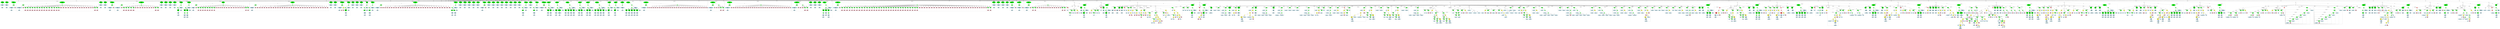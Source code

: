 strict graph "" {
	graph [bb="0,0,1.462e+05,2073.1"];
	node [label="\N"];
	subgraph cluster770 {
		graph [bb="41142,1492.7,41390,1996.1",
			label="adpcm_enc.c:184:20",
			lheight=0.21,
			lp="41266,1984.6",
			lwidth=1.58,
			style=dashed
		];
		772	[fillcolor=lightblue,
			height=0.74639,
			label="IdentifierType
names: ['int']",
			pos="41266,1527.6",
			style="filled,dashed",
			width=1.8463];
		771	[fillcolor=lightblue,
			height=1.041,
			label="TypeDecl
declname: adpcm_enc_rh2
quals: []",
			pos="41266,1717",
			style="filled,dashed",
			width=3.2213];
		771 -- 772	[label=type,
			lp="41278,1632.8",
			pos="41266,1679.4 41266,1642.7 41266,1587 41266,1554.6"];
		770	[fillcolor=green,
			height=1.6303,
			label="Decl
name: adpcm_enc_rh2
quals: []
storage: []
funcspec: []",
			pos="41258,1906.4",
			style="filled,dashed",
			width=2.7695];
		770 -- 771	[label=type,
			lp="41274,1822.2",
			pos="41260,1847.6 41262,1817.3 41263,1781.1 41264,1754.6"];
	}
	subgraph cluster739 {
		graph [bb="38518,1492.7,38758,1996.1",
			label="adpcm_enc.c:177:20",
			lheight=0.21,
			lp="38638,1984.6",
			lwidth=1.58,
			style=dashed
		];
		741	[fillcolor=lightblue,
			height=0.74639,
			label="IdentifierType
names: ['int']",
			pos="38638,1527.6",
			style="filled,dashed",
			width=1.8463];
		740	[fillcolor=lightblue,
			height=1.041,
			label="TypeDecl
declname: adpcm_enc_ph
quals: []",
			pos="38638,1717",
			style="filled,dashed",
			width=3.1231];
		740 -- 741	[label=type,
			lp="38650,1632.8",
			pos="38638,1679.4 38638,1642.7 38638,1587 38638,1554.6"];
		739	[fillcolor=green,
			height=1.6303,
			label="Decl
name: adpcm_enc_ph
quals: []
storage: []
funcspec: []",
			pos="38630,1906.4",
			style="filled,dashed",
			width=2.6909];
		739 -- 740	[label=type,
			lp="38646,1822.2",
			pos="38632,1847.6 38634,1817.3 38635,1781.1 38636,1754.6"];
	}
	subgraph cluster1961 {
		graph [bb="1.2520e+05,1114,1.2536e+05,1617.3",
			label="adpcm_enc.c:608:7",
			lheight=0.21,
			lp="1.2528e+05,1605.8",
			lwidth=1.49,
			style=dashed
		];
		1963	[fillcolor=lightblue,
			height=0.74639,
			label="IdentifierType
names: ['int']",
			pos="1.2528e+05,1148.9",
			style="filled,dashed",
			width=1.8463];
		1962	[fillcolor=lightblue,
			height=1.041,
			label="TypeDecl
declname: wd3
quals: []",
			pos="1.2528e+05,1338.2",
			style="filled,dashed",
			width=1.9642];
		1962 -- 1963	[label=type,
			lp="1.253e+05,1254",
			pos="1.2528e+05,1300.7 1.2528e+05,1263.9 1.2528e+05,1208.2 1.2528e+05,1175.8"];
		1961	[fillcolor=green,
			height=1.6303,
			label="Decl
name: wd3
quals: []
storage: []
funcspec: []",
			pos="1.2529e+05,1527.6",
			style="filled,dashed",
			width=1.591];
		1961 -- 1962	[label=type,
			lp="1.253e+05,1443.4",
			pos="1.2529e+05,1468.9 1.2529e+05,1438.5 1.2529e+05,1402.3 1.2529e+05,1375.9"];
	}
	subgraph cluster1230 {
		graph [bb="94627,1303.4,95062,1585.5",
			label="adpcm_enc.c:359:3",
			lheight=0.21,
			lp="94844,1574",
			lwidth=1.49
		];
		1231	[fillcolor=lightblue,
			height=0.74639,
			label="ID
name: adpcm_enc_rlt2",
			pos="94735,1338.2",
			style=filled,
			width=2.7891];
		1230	[fillcolor=green,
			height=0.74639,
			label="Assignment
op: =",
			pos="94735,1527.6",
			style=filled,
			width=1.6106];
		1230 -- 1231	[label=lvalue,
			lp="94752,1443.4",
			pos="94735,1500.6 94735,1464.9 94735,1401.1 94735,1365.4"];
		1232	[fillcolor=lightblue,
			height=0.74639,
			label="ID
name: adpcm_enc_rlt1",
			pos="94954,1338.2",
			style=filled,
			width=2.7891];
		1230 -- 1232	[label=rvalue,
			lp="94855,1443.4",
			pos="94762,1503.6 94803,1468.3 94882,1400.7 94925,1364.2"];
	}
	subgraph cluster1088 {
		graph [bb="91944,1103.4,92231,1585.5",
			label="adpcm_enc.c:293:3",
			lheight=0.21,
			lp="92088,1574",
			lwidth=1.49
		];
		1089	[fillcolor=lightblue,
			height=0.74639,
			label="ID
name: tqmf_ptr1",
			pos="92029,1338.2",
			style=filled,
			width=2.141];
		1088	[fillcolor=green,
			height=0.74639,
			label="Assignment
op: =",
			pos="92029,1527.6",
			style=filled,
			width=1.6106];
		1088 -- 1089	[label=lvalue,
			lp="92046,1443.4",
			pos="92029,1500.6 92029,1464.9 92029,1401.1 92029,1365.4"];
		1090	[fillcolor=yellow,
			height=0.74639,
			label="BinaryOp
op: -",
			pos="92174,1338.2",
			style=filled,
			width=1.3749];
		1088 -- 1090	[label=rvalue,
			lp="92126,1443.4",
			pos="92051,1502.6 92069,1483.1 92095,1454.5 92115,1427.9 92131,1407.1 92147,1382 92159,1363.9"];
		1091	[fillcolor=lightblue,
			height=0.74639,
			label="ID
name: tqmf_ptr",
			pos="92040,1148.9",
			style=filled,
			width=2.0035];
		1090 -- 1091	[label=left,
			lp="92130,1254",
			pos="92156,1312.7 92131,1277 92084,1211 92058,1175"];
		1092	[fillcolor=pink,
			height=1.041,
			label="Constant
type: int
value: 2",
			pos="92176,1148.9",
			style=filled,
			width=1.2767];
		1090 -- 1092	[label=right,
			lp="92188,1254",
			pos="92174,1311.2 92175,1278.8 92175,1223.3 92176,1186.6"];
	}
	subgraph cluster1063 {
		graph [bb="90888,658.34,91434,1585.5",
			label="adpcm_enc.c:289:3",
			lheight=0.21,
			lp="91161,1574",
			lwidth=1.49
		];
		subgraph cluster1070 {
			graph [bb="91054,666.34,91230,1049.2",
				label="adpcm_enc.c:289:25",
				lheight=0.21,
				lp="91142,1037.7",
				lwidth=1.58,
				style=dashed
			];
			subgraph cluster1071 {
				graph [bb="91062,674.34,91222,906.82",
					label="adpcm_enc.c:289:25",
					lheight=0.21,
					lp="91142,895.32",
					lwidth=1.58
				];
				1072	[fillcolor=lightblue,
					height=0.74639,
					label="ID
name: tqmf_ptr",
					pos="91142,709.21",
					style=filled,
					width=2.0035];
				1071	[fillcolor=green,
					height=0.74639,
					label="UnaryOp
op: p++",
					pos="91142,848.95",
					style=filled,
					width=1.316];
				1071 -- 1072	[label=expr,
					lp="91140,782.58",
					pos="91134,822.3 91131,812.35 91128,800.79 91127,790.08 91125,771.89 91129,751.57 91133,735.99"];
			}
			1070	[fillcolor=green,
				height=0.74639,
				label="UnaryOp
op: *",
				pos="91142,991.3",
				style=filled,
				width=1.316];
			1070 -- 1071	[label=expr,
				lp="91140,922.32",
				pos="91134,964.66 91131,953.99 91128,941.42 91127,929.82 91125,911.47 91129,890.99 91133,875.36"];
		}
		subgraph cluster1073 {
			graph [bb="90896,806.08,91046,1206.7",
				label="adpcm_enc.c:289:43",
				lheight=0.21,
				lp="90971,1195.2",
				lwidth=1.58,
				style=dashed
			];
			subgraph cluster1074 {
				graph [bb="90904,814.08,91038,1049.2",
					label="adpcm_enc.c:289:43",
					lheight=0.21,
					lp="90971,1037.7",
					lwidth=1.58
				];
				1075	[fillcolor=lightblue,
					height=0.74639,
					label="ID
name: h_ptr",
					pos="90971,848.95",
					style=filled,
					width=1.6303];
				1074	[fillcolor=green,
					height=0.74639,
					label="UnaryOp
op: p++",
					pos="90978,991.3",
					style=filled,
					width=1.316];
				1074 -- 1075	[label=expr,
					lp="90988,922.32",
					pos="90977,964.23 90975,939.02 90974,901.04 90972,875.88"];
			}
			1073	[fillcolor=green,
				height=0.74639,
				label="UnaryOp
op: *",
				pos="90989,1148.9",
				style=filled,
				width=1.316];
			1073 -- 1074	[label=expr,
				lp="90976,1064.7",
				pos="90978,1122.4 90973,1108 90967,1089.4 90964,1072.2 90961,1054 90965,1033.5 90969,1017.8"];
		}
		1064	[fillcolor=lightblue,
			height=0.74639,
			label="ID
name: xa",
			pos="90948,1338.2",
			style=filled,
			width=1.316];
		1063	[fillcolor=green,
			height=0.74639,
			label="Assignment
op: +=",
			pos="90954,1527.6",
			style=filled,
			width=1.6106];
		1063 -- 1064	[label=lvalue,
			lp="90969,1443.4",
			pos="90953,1500.6 90952,1464.9 90950,1401.1 90949,1365.4"];
		1065	[fillcolor=yellow,
			height=0.74639,
			label="BinaryOp
op: *",
			pos="91063,1338.2",
			style=filled,
			width=1.3749];
		1063 -- 1065	[label=rvalue,
			lp="91023,1443.4",
			pos="90969,1501.3 90990,1465.4 91028,1399.8 91049,1364.1"];
		1065 -- 1073	[label=right,
			lp="91046,1254",
			pos="91053,1311.6 91039,1275.7 91013,1210.9 90999,1175.2"];
		1066	[fillcolor=yellow,
			height=0.5,
			label=Cast,
			pos="91142,1148.9",
			style=filled,
			width=0.75];
		1065 -- 1066	[label=left,
			lp="91110,1254",
			pos="91074,1312 91090,1273 91121,1199.3 91135,1166.4"];
		1066 -- 1070	[label=expr,
			lp="91154,1064.7",
			pos="91142,1130.6 91142,1103.4 91142,1050.3 91142,1018.4"];
		1067	[fillcolor=yellow,
			height=1.041,
			label="Typename
name: None
quals: []",
			pos="91305,991.3",
			style=filled,
			width=1.6303];
		1066 -- 1067	[label=to_type,
			lp="91254,1064.7",
			pos="91157,1133.8 91183,1108.9 91238,1056.5 91273,1023"];
		1069	[fillcolor=lightblue,
			height=0.74639,
			label="IdentifierType
names: ['long', 'long']",
			pos="91332,709.21",
			style="filled,dashed",
			width=2.6124];
		1068	[fillcolor=lightblue,
			height=1.041,
			label="TypeDecl
declname: None
quals: []",
			pos="91322,848.95",
			style=filled,
			width=2.082];
		1068 -- 1069	[label=type,
			lp="91339,782.58",
			pos="91325,811.4 91326,787.81 91329,757.67 91330,736.45"];
		1067 -- 1068	[label=type,
			lp="91327,922.32",
			pos="91309,953.79 91312,933.16 91315,907.44 91318,886.76"];
	}
	subgraph cluster1958 {
		graph [bb="1.2496e+05,1114,1.252e+05,1617.3",
			label="adpcm_enc.c:607:17",
			lheight=0.21,
			lp="1.2508e+05,1605.8",
			lwidth=1.58,
			style=dashed
		];
		1960	[fillcolor=lightblue,
			height=0.74639,
			label="IdentifierType
names: ['long', 'long', 'int']",
			pos="1.2508e+05,1148.9",
			style="filled,dashed",
			width=3.1231];
		1959	[fillcolor=lightblue,
			height=1.041,
			label="TypeDecl
declname: wd2
quals: []",
			pos="1.251e+05,1338.2",
			style="filled,dashed",
			width=1.9642];
		1959 -- 1960	[label=type,
			lp="1.251e+05,1254",
			pos="1.2509e+05,1300.7 1.2509e+05,1263.9 1.2508e+05,1208.2 1.2508e+05,1175.8"];
		1958	[fillcolor=green,
			height=1.6303,
			label="Decl
name: wd2
quals: []
storage: []
funcspec: []",
			pos="1.2510e+05,1527.6",
			style="filled,dashed",
			width=1.591];
		1958 -- 1959	[label=type,
			lp="1.2512e+05,1443.4",
			pos="1.251e+05,1468.9 1.251e+05,1438.5 1.251e+05,1402.3 1.251e+05,1375.9"];
	}
	subgraph cluster1998 {
		graph [bb="1.2634e+05,534.6,1.2660e+05,1396.1",
			label="adpcm_enc.c:615:5",
			lheight=0.21,
			lp="1.2648e+05,1384.6",
			lwidth=1.49
		];
		1999	[fillcolor=lightblue,
			height=0.74639,
			label="ID
name: apl1",
			pos="1.2641e+05,1148.9",
			style=filled,
			width=1.5124];
		1998	[fillcolor=green,
			height=0.74639,
			label="Assignment
op: =",
			pos="1.2641e+05,1338.2",
			style=filled,
			width=1.6106];
		1998 -- 1999	[label=lvalue,
			lp="1.2643e+05,1254",
			pos="1.2641e+05,1311.2 1.2641e+05,1275.5 1.2641e+05,1211.7 1.2641e+05,1176"];
		2000	[fillcolor=yellow,
			height=0.74639,
			label="BinaryOp
op: -",
			pos="1.2653e+05,1148.9",
			style=filled,
			width=1.3749];
		1998 -- 2000	[label=rvalue,
			lp="1.2648e+05,1254",
			pos="1.2643e+05,1312.4 1.2645e+05,1276.4 1.2649e+05,1210.4 1.2652e+05,1174.5"];
		2001	[fillcolor=yellow,
			height=0.5,
			label=Cast,
			pos="1.2644e+05,991.3",
			style=filled,
			width=0.75];
		2000 -- 2001	[label=left,
			lp="1.265e+05,1064.7",
			pos="1.2652e+05,1122.9 1.265e+05,1090.7 1.2647e+05,1035.9 1.2645e+05,1008.6"];
		2006	[fillcolor=pink,
			height=1.041,
			label="Constant
type: int
value: 192",
			pos="1.2654e+05,991.3",
			style=filled,
			width=1.4535];
		2000 -- 2006	[label=right,
			lp="1.2655e+05,1064.7",
			pos="1.2653e+05,1121.8 1.2653e+05,1096.4 1.2654e+05,1057.5 1.2654e+05,1028.9"];
		2002	[fillcolor=yellow,
			height=1.041,
			label="Typename
name: None
quals: []",
			pos="1.2641e+05,848.95",
			style=filled,
			width=1.6303];
		2001 -- 2002	[label=to_type,
			lp="1.2645e+05,922.32",
			pos="1.2644e+05,973.37 1.2643e+05,951.93 1.2643e+05,914.42 1.2642e+05,886.36"];
		2005	[fillcolor=lightblue,
			height=0.74639,
			label="ID
name: wd2",
			pos="1.2654e+05,848.95",
			style=filled,
			width=1.5124];
		2001 -- 2005	[label=expr,
			lp="1.2651e+05,922.32",
			pos="1.2645e+05,974.56 1.2646e+05,964.07 1.2647e+05,950.03 1.2648e+05,937.82 1.2649e+05,916.12 1.2651e+05,891.88 1.2652e+05,874.36"];
		2004	[fillcolor=lightblue,
			height=0.74639,
			label="IdentifierType
names: ['int']",
			pos="1.2643e+05,569.47",
			style="filled,dashed",
			width=1.8463];
		2003	[fillcolor=lightblue,
			height=1.041,
			label="TypeDecl
declname: None
quals: []",
			pos="1.2643e+05,709.21",
			style=filled,
			width=2.082];
		2003 -- 2004	[label=type,
			lp="1.2644e+05,642.84",
			pos="1.2643e+05,671.66 1.2643e+05,648.07 1.2643e+05,617.93 1.2643e+05,596.71"];
		2002 -- 2003	[label=type,
			lp="1.2643e+05,782.58",
			pos="1.2642e+05,811.4 1.2642e+05,791.48 1.2642e+05,766.88 1.2642e+05,746.93"];
	}
	subgraph cluster1225 {
		graph [bb="94205,1114,94619,1585.5",
			label="adpcm_enc.c:356:3",
			lheight=0.21,
			lp="94412,1574",
			lwidth=1.49
		];
		1226	[fillcolor=lightblue,
			height=0.74639,
			label="ID
name: adpcm_enc_rlt",
			pos="94308,1338.2",
			style=filled,
			width=2.6517];
		1225	[fillcolor=green,
			height=0.74639,
			label="Assignment
op: =",
			pos="94308,1527.6",
			style=filled,
			width=1.6106];
		1225 -- 1226	[label=lvalue,
			lp="94325,1443.4",
			pos="94308,1500.6 94308,1464.9 94308,1401.1 94308,1365.4"];
		1227	[fillcolor=yellow,
			height=0.74639,
			label="BinaryOp
op: +",
			pos="94471,1338.2",
			style=filled,
			width=1.3749];
		1225 -- 1227	[label=rvalue,
			lp="94422,1443.4",
			pos="94335,1503.8 94357,1484.7 94388,1456.1 94412,1427.9 94429,1407.7 94445,1382.4 94457,1364"];
		1228	[fillcolor=lightblue,
			height=0.74639,
			label="ID
name: adpcm_enc_sl",
			pos="94306,1148.9",
			style=filled,
			width=2.5927];
		1227 -- 1228	[label=left,
			lp="94414,1254",
			pos="94450,1313.5 94419,1278.1 94360,1211.6 94328,1175.2"];
		1229	[fillcolor=lightblue,
			height=0.74639,
			label="ID
name: adpcm_enc_dlt",
			pos="94514,1148.9",
			style=filled,
			width=2.6909];
		1227 -- 1229	[label=right,
			lp="94505,1254",
			pos="94477,1311.2 94485,1275.4 94500,1211.4 94508,1175.7"];
	}
	subgraph cluster1336 {
		graph [bb="98502,956.43,99592,1585.5",
			label="adpcm_enc.c:407:3",
			lheight=0.21,
			lp="99047,1574",
			lwidth=1.49
		];
		1337	[fillcolor=lightblue,
			height=0.74639,
			label="ID
name: adpcm_enc_ah2",
			pos="98661,1338.2",
			style=filled,
			width=2.8088];
		1336	[fillcolor=green,
			height=0.74639,
			label="Assignment
op: =",
			pos="98661,1527.6",
			style=filled,
			width=1.6106];
		1336 -- 1337	[label=lvalue,
			lp="98678,1443.4",
			pos="98661,1500.6 98661,1464.9 98661,1401.1 98661,1365.4"];
		1338	[fillcolor=green,
			height=0.5,
			label=FuncCall,
			pos="98848,1338.2",
			style=filled,
			width=1.1916];
		1336 -- 1338	[label=rvalue,
			lp="98780,1443.4",
			pos="98689,1503.6 98711,1484.1 98744,1455.2 98771,1427.9 98795,1403.8 98820,1373.7 98835,1355.5"];
		1339	[fillcolor=lightblue,
			height=0.74639,
			label="ID
name: adpcm_enc_uppol2",
			pos="98848,1148.9",
			style=filled,
			width=3.1623];
		1338 -- 1339	[label=name,
			lp="98864,1254",
			pos="98848,1319.9 98848,1287 98848,1214.9 98848,1176"];
		1340	[fillcolor=green,
			height=0.5,
			label=ExprList,
			pos="99027,1148.9",
			style=filled,
			width=1.1555];
		1338 -- 1340	[label=args,
			lp="98974,1254",
			pos="98870,1322.7 98896,1305 98940,1273.1 98971,1238.5 98991,1216 99009,1185.4 99019,1166.7"];
		1341	[fillcolor=lightblue,
			height=0.74639,
			label="ID
name: adpcm_enc_ah1",
			pos="98611,991.3",
			style=filled,
			width=2.8088];
		1340 -- 1341	[label="exprs[0]",
			lp="98897,1064.7",
			pos="99016,1131.4 99006,1118 98990,1099.9 98971,1090.2 98946,1077.1 98748,1058 98721,1049.2 98696,1041 98670,1027.8 98650,1016.2"];
		1342	[fillcolor=lightblue,
			height=0.74639,
			label="ID
name: adpcm_enc_ah2",
			pos="98831,991.3",
			style=filled,
			width=2.8088];
		1340 -- 1342	[label="exprs[1]",
			lp="98969,1064.7",
			pos="99013,1131.9 99002,1119.8 98986,1103.2 98971,1090.2 98938,1062.5 98898,1035 98869,1016.2"];
		1343	[fillcolor=lightblue,
			height=0.74639,
			label="ID
name: adpcm_enc_ph",
			pos="99047,991.3",
			style=filled,
			width=2.6909];
		1340 -- 1343	[label="exprs[2]",
			lp="99062,1064.7",
			pos="99029,1130.6 99033,1103.4 99040,1050.3 99044,1018.4"];
		1344	[fillcolor=lightblue,
			height=0.74639,
			label="ID
name: adpcm_enc_ph1",
			pos="99263,991.3",
			style=filled,
			width=2.8088];
		1340 -- 1344	[label="exprs[3]",
			lp="99183,1064.7",
			pos="99049,1133.5 99089,1106.8 99177,1049.2 99226,1016.5"];
		1345	[fillcolor=lightblue,
			height=0.74639,
			label="ID
name: adpcm_enc_ph2",
			pos="99483,991.3",
			style=filled,
			width=2.8088];
		1340 -- 1345	[label="exprs[4]",
			lp="99369,1064.7",
			pos="99063,1140 99127,1125.6 99263,1092.6 99373,1049.2 99397,1039.8 99422,1027 99442,1015.9"];
	}
	subgraph cluster1239 {
		graph [bb="95953,1303.4,96385,1585.5",
			label="adpcm_enc.c:362:3",
			lheight=0.21,
			lp="96169,1574",
			lwidth=1.49
		];
		1240	[fillcolor=lightblue,
			height=0.74639,
			label="ID
name: adpcm_enc_plt1",
			pos="96063,1338.2",
			style=filled,
			width=2.8284];
		1239	[fillcolor=green,
			height=0.74639,
			label="Assignment
op: =",
			pos="96063,1527.6",
			style=filled,
			width=1.6106];
		1239 -- 1240	[label=lvalue,
			lp="96080,1443.4",
			pos="96063,1500.6 96063,1464.9 96063,1401.1 96063,1365.4"];
		1241	[fillcolor=lightblue,
			height=0.74639,
			label="ID
name: adpcm_enc_plt",
			pos="96280,1338.2",
			style=filled,
			width=2.6909];
		1239 -- 1241	[label=rvalue,
			lp="96182,1443.4",
			pos="96090,1503.6 96131,1468.3 96209,1400.7 96251,1364.2"];
	}
	subgraph cluster877 {
		graph [bb="65266,663.73,65961,1585.5",
			label="adpcm_enc.c:242:3",
			lheight=0.21,
			lp="65614,1574",
			lwidth=1.49
		];
		subgraph cluster882 {
			graph [bb="65274,674.34,65508,1049.2",
				label="adpcm_enc.c:242:24",
				lheight=0.21,
				lp="65391,1037.7",
				lwidth=1.58,
				style=dashed
			];
			884	[fillcolor=lightblue,
				height=0.74639,
				label="ID
name: rad",
				pos="65332,709.21",
				style=filled,
				width=1.3946];
			883	[fillcolor=yellow,
				height=0.74639,
				label="BinaryOp
op: *",
				pos="65449,848.95",
				style=filled,
				width=1.3749];
			883 -- 884	[label=left,
				lp="65408,782.58",
				pos="65429,824.27 65407,799.04 65374,759.33 65352,734.04"];
			885	[fillcolor=lightblue,
				height=0.74639,
				label="ID
name: rad",
				pos="65450,709.21",
				style=filled,
				width=1.3946];
			883 -- 885	[label=right,
				lp="65446,782.58",
				pos="65440,822.33 65437,812.39 65434,800.82 65433,790.08 65431,771.68 65435,751.19 65440,735.58"];
			882	[fillcolor=green,
				height=0.74639,
				label="UnaryOp
op: -",
				pos="65449,991.3",
				style=filled,
				width=1.316];
			882 -- 883	[label=expr,
				lp="65446,922.32",
				pos="65441,964.66 65438,953.99 65435,941.42 65434,929.82 65432,911.61 65436,891.3 65440,875.72"];
		}
		878	[fillcolor=lightblue,
			height=0.74639,
			label="ID
name: diff",
			pos="65626,1338.2",
			style=filled,
			width=1.4535];
		877	[fillcolor=green,
			height=0.74639,
			label="Assignment
op: =",
			pos="65746,1527.6",
			style=filled,
			width=1.6106];
		877 -- 878	[label=lvalue,
			lp="65714,1443.4",
			pos="65730,1501.7 65707,1465.8 65665,1399.8 65642,1363.9"];
		879	[fillcolor=yellow,
			height=0.74639,
			label="BinaryOp
op: /",
			pos="65746,1338.2",
			style=filled,
			width=1.3749];
		877 -- 879	[label=rvalue,
			lp="65763,1443.4",
			pos="65746,1500.6 65746,1464.9 65746,1401.1 65746,1365.4"];
		880	[fillcolor=yellow,
			height=0.74639,
			label="BinaryOp
op: *",
			pos="65568,1148.9",
			style=filled,
			width=1.3749];
		879 -- 880	[label=left,
			lp="65682,1254",
			pos="65724,1313.9 65690,1277.9 65624,1209.2 65590,1173.2"];
		886	[fillcolor=yellow,
			height=0.74639,
			label="BinaryOp
op: *",
			pos="65746,1148.9",
			style=filled,
			width=1.3749];
		879 -- 886	[label=right,
			lp="65759,1254",
			pos="65746,1311.2 65746,1275.5 65746,1211.7 65746,1176"];
		880 -- 882	[label=right,
			lp="65522,1064.7",
			pos="65550,1123.9 65527,1094.7 65490,1045.5 65467,1016.3"];
		881	[fillcolor=lightblue,
			height=0.74639,
			label="ID
name: diff",
			pos="65568,991.3",
			style=filled,
			width=1.4535];
		880 -- 881	[label=left,
			lp="65578,1064.7",
			pos="65568,1121.8 65568,1093.1 65568,1047.2 65568,1018.4"];
		887	[fillcolor=yellow,
			height=0.74639,
			label="BinaryOp
op: *",
			pos="65688,991.3",
			style=filled,
			width=1.3749];
		886 -- 887	[label=left,
			lp="65726,1064.7",
			pos="65736,1122.2 65726,1093.3 65708,1046.6 65697,1017.8"];
		890	[fillcolor=yellow,
			height=0.74639,
			label="BinaryOp
op: +",
			pos="65805,991.3",
			style=filled,
			width=1.3749];
		886 -- 890	[label=right,
			lp="65793,1064.7",
			pos="65756,1122.2 65767,1093.3 65784,1046.6 65795,1017.8"];
		888	[fillcolor=pink,
			height=1.041,
			label="Constant
type: int
value: 2",
			pos="65562,848.95",
			style=filled,
			width=1.2767];
		887 -- 888	[label=left,
			lp="65642,922.32",
			pos="65667,966.81 65645,942.85 65612,905.61 65589,879.63"];
		889	[fillcolor=lightblue,
			height=0.74639,
			label="ID
name: inc",
			pos="65676,848.95",
			style=filled,
			width=1.3946];
		887 -- 889	[label=right,
			lp="65696,922.32",
			pos="65686,964.23 65684,939.02 65680,901.04 65678,875.88"];
		891	[fillcolor=yellow,
			height=0.74639,
			label="BinaryOp
op: *",
			pos="65794,848.95",
			style=filled,
			width=1.3749];
		890 -- 891	[label=left,
			lp="65810,922.32",
			pos="65803,964.23 65801,939.02 65798,901.04 65796,875.88"];
		894	[fillcolor=pink,
			height=1.041,
			label="Constant
type: int
value: 1",
			pos="65907,848.95",
			style=filled,
			width=1.2767];
		890 -- 894	[label=right,
			lp="65873,922.32",
			pos="65823,965.85 65840,942.45 65866,907.02 65884,881.5"];
		892	[fillcolor=pink,
			height=1.041,
			label="Constant
type: int
value: 2",
			pos="65737,709.21",
			style=filled,
			width=1.2767];
		891 -- 892	[label=left,
			lp="65778,782.58",
			pos="65783,822.37 65774,800.58 65761,769.08 65751,745.01"];
		893	[fillcolor=lightblue,
			height=0.74639,
			label="ID
name: inc",
			pos="65851,709.21",
			style=filled,
			width=1.3946];
		891 -- 893	[label=right,
			lp="65836,782.58",
			pos="65805,822.37 65815,797.63 65830,760.35 65840,735.66"];
	}
	subgraph cluster874 {
		graph [bb="65015,1303.4,65258,1585.5",
			label="adpcm_enc.c:241:3",
			lheight=0.21,
			lp="65136,1574",
			lwidth=1.49
		];
		875	[fillcolor=lightblue,
			height=0.74639,
			label="ID
name: app",
			pos="65075,1338.2",
			style=filled,
			width=1.4535];
		874	[fillcolor=green,
			height=0.74639,
			label="Assignment
op: =",
			pos="65192,1527.6",
			style=filled,
			width=1.6106];
		874 -- 875	[label=lvalue,
			lp="65161,1443.4",
			pos="65176,1501.3 65154,1465.4 65113,1399.8 65091,1364.1"];
		876	[fillcolor=lightblue,
			height=0.74639,
			label="ID
name: diff",
			pos="65198,1338.2",
			style=filled,
			width=1.4535];
		874 -- 876	[label=rvalue,
			lp="65212,1443.4",
			pos="65193,1500.6 65194,1464.9 65196,1401.1 65197,1365.4"];
	}
	subgraph cluster750 {
		graph [bb="39434,1303.4,39846,1996.1",
			label="adpcm_enc.c:180:5",
			lheight=0.21,
			lp="39640,1984.6",
			lwidth=1.49,
			style=dashed
		];
		753	[fillcolor=lightblue,
			height=0.74639,
			label="IdentifierType
names: ['int']",
			pos="39585,1338.2",
			style="filled,dashed",
			width=1.8463];
		752	[fillcolor=lightblue,
			height=1.041,
			label="TypeDecl
declname: adpcm_enc_delay_bph
quals: []",
			pos="39585,1527.6",
			style="filled,dashed",
			width=3.9677];
		752 -- 753	[label=type,
			lp="39597,1443.4",
			pos="39585,1490 39585,1453.3 39585,1397.6 39585,1365.2"];
		751	[fillcolor=green,
			height=0.74639,
			label="ArrayDecl
dim_quals: []",
			pos="39585,1717",
			style="filled,dashed",
			width=1.7678];
		751 -- 752	[label=type,
			lp="39597,1632.8",
			pos="39585,1689.9 39585,1657.6 39585,1602.1 39585,1565.4"];
		754	[fillcolor=pink,
			height=1.041,
			label="Constant
type: int
value: 6",
			pos="39792,1527.6",
			style="filled,dashed",
			width=1.2767];
		751 -- 754	[label=dim,
			lp="39738,1632.8",
			pos="39626,1696.1 39658,1678.5 39704,1650.7 39737,1617.3 39753,1601.4 39766,1580.3 39776,1562.7"];
		750	[fillcolor=green,
			height=1.6303,
			label="Decl
name: adpcm_enc_delay_bph
quals: []
storage: []
funcspec: []",
			pos="39573,1906.4",
			style="filled,dashed",
			width=3.5159];
		750 -- 751	[label=type,
			lp="39591,1822.2",
			pos="39577,1847.6 39579,1813 39582,1770.7 39583,1744"];
	}
	subgraph cluster871 {
		graph [bb="64768,1303.4,65007,1585.5",
			label="adpcm_enc.c:240:3",
			lheight=0.21,
			lp="64888,1574",
			lwidth=1.49
		];
		872	[fillcolor=lightblue,
			height=0.74639,
			label="ID
name: diff",
			pos="64828,1338.2",
			style=filled,
			width=1.4535];
		871	[fillcolor=green,
			height=0.74639,
			label="Assignment
op: =",
			pos="64941,1527.6",
			style=filled,
			width=1.6106];
		871 -- 872	[label=lvalue,
			lp="64912,1443.4",
			pos="64926,1501.3 64904,1465.4 64865,1399.8 64843,1364.1"];
		873	[fillcolor=lightblue,
			height=0.74639,
			label="ID
name: rad",
			pos="64949,1338.2",
			style=filled,
			width=1.3946];
		871 -- 873	[label=rvalue,
			lp="64962,1443.4",
			pos="64942,1500.6 64944,1464.9 64946,1401.1 64948,1365.4"];
	}
	subgraph cluster1318 {
		graph [bb="97723,945.82,98058,1585.5",
			label="adpcm_enc.c:395:3",
			lheight=0.21,
			lp="97890,1574",
			lwidth=1.49
		];
		1319	[fillcolor=lightblue,
			height=0.74639,
			label="ID
name: adpcm_enc_deth",
			pos="97834,1338.2",
			style=filled,
			width=2.8677];
		1318	[fillcolor=green,
			height=0.74639,
			label="Assignment
op: =",
			pos="97834,1527.6",
			style=filled,
			width=1.6106];
		1318 -- 1319	[label=lvalue,
			lp="97851,1443.4",
			pos="97834,1500.6 97834,1464.9 97834,1401.1 97834,1365.4"];
		1320	[fillcolor=green,
			height=0.5,
			label=FuncCall,
			pos="97998,1338.2",
			style=filled,
			width=1.1916];
		1318 -- 1320	[label=rvalue,
			lp="97956,1443.4",
			pos="97864,1504.5 97888,1485.9 97922,1457.5 97946,1427.9 97965,1405.2 97981,1374.9 97990,1356.3"];
		1321	[fillcolor=lightblue,
			height=0.74639,
			label="ID
name: adpcm_enc_scalel",
			pos="97840,1148.9",
			style=filled,
			width=3.0248];
		1320 -- 1321	[label=name,
			lp="97950,1254",
			pos="97984,1320.9 97957,1288.3 97895,1214.5 97862,1175.4"];
		1322	[fillcolor=green,
			height=0.5,
			label=ExprList,
			pos="98008,1148.9",
			style=filled,
			width=1.1555];
		1320 -- 1322	[label=args,
			lp="98014,1254",
			pos="97999,1319.9 98001,1284.2 98005,1202.8 98007,1167.1"];
		1323	[fillcolor=lightblue,
			height=0.74639,
			label="ID
name: adpcm_enc_nbh",
			pos="97837,991.3",
			style=filled,
			width=2.8088];
		1322 -- 1323	[label="exprs[0]",
			lp="97960,1064.7",
			pos="97995,1131.5 97985,1119.6 97972,1103.2 97958,1090.2 97930,1063.2 97895,1035.7 97870,1016.8"];
		1324	[fillcolor=pink,
			height=1.041,
			label="Constant
type: int
value: 10",
			pos="98003,991.3",
			style=filled,
			width=1.316];
		1322 -- 1324	[label="exprs[1]",
			lp="98029,1064.7",
			pos="98007,1130.6 98007,1106.3 98005,1061.1 98004,1029.1"];
	}
	subgraph cluster1050 {
		graph [bb="82692,389.25,83238,1206.7",
			label="adpcm_enc.c:285:5",
			lheight=0.21,
			lp="82965,1195.2",
			lwidth=1.49
		];
		subgraph cluster1057 {
			graph [bb="82858,397.25,83034,767.08",
				label="adpcm_enc.c:285:27",
				lheight=0.21,
				lp="82946,755.58",
				lwidth=1.58,
				style=dashed
			];
			subgraph cluster1058 {
				graph [bb="82866,405.25,83026,627.34",
					label="adpcm_enc.c:285:27",
					lheight=0.21,
					lp="82946,615.84",
					lwidth=1.58
				];
				1059	[fillcolor=lightblue,
					height=0.74639,
					label="ID
name: tqmf_ptr",
					pos="82946,440.12",
					style=filled,
					width=2.0035];
				1058	[fillcolor=green,
					height=0.74639,
					label="UnaryOp
op: p++",
					pos="82946,569.47",
					style=filled,
					width=1.316];
				1058 -- 1059	[label=expr,
					lp="82944,503.1",
					pos="82936,542.99 82932,529.06 82929,511.47 82931,495.6 82932,486.07 82935,475.86 82937,466.88"];
			}
			1057	[fillcolor=green,
				height=0.74639,
				label="UnaryOp
op: *",
				pos="82946,709.21",
				style=filled,
				width=1.316];
			1057 -- 1058	[label=expr,
				lp="82944,642.84",
				pos="82938,682.56 82935,672.61 82932,661.05 82931,650.34 82929,632.01 82933,611.52 82937,595.89"];
		}
		subgraph cluster1060 {
			graph [bb="82700,526.6,82850,906.82",
				label="adpcm_enc.c:285:45",
				lheight=0.21,
				lp="82775,895.32",
				lwidth=1.58,
				style=dashed
			];
			subgraph cluster1061 {
				graph [bb="82708,534.6,82842,767.08",
					label="adpcm_enc.c:285:45",
					lheight=0.21,
					lp="82775,755.58",
					lwidth=1.58
				];
				1062	[fillcolor=lightblue,
					height=0.74639,
					label="ID
name: h_ptr",
					pos="82775,569.47",
					style=filled,
					width=1.6303];
				1061	[fillcolor=green,
					height=0.74639,
					label="UnaryOp
op: p++",
					pos="82782,709.21",
					style=filled,
					width=1.316];
				1061 -- 1062	[label=expr,
					lp="82792,642.84",
					pos="82781,682.3 82779,657.83 82778,621.31 82776,596.73"];
			}
			1060	[fillcolor=green,
				height=0.74639,
				label="UnaryOp
op: *",
				pos="82793,848.95",
				style=filled,
				width=1.316];
			1060 -- 1061	[label=expr,
				lp="82780,782.58",
				pos="82780,823.05 82775,813.09 82770,801.33 82768,790.08 82764,772.02 82768,751.53 82773,735.82"];
		}
		1051	[fillcolor=lightblue,
			height=0.74639,
			label="ID
name: xb",
			pos="82753,991.3",
			style=filled,
			width=1.3356];
		1050	[fillcolor=green,
			height=0.74639,
			label="Assignment
op: +=",
			pos="82758,1148.9",
			style=filled,
			width=1.6106];
		1050 -- 1051	[label=lvalue,
			lp="82773,1064.7",
			pos="82757,1121.8 82756,1093.1 82755,1047.2 82754,1018.4"];
		1052	[fillcolor=yellow,
			height=0.74639,
			label="BinaryOp
op: *",
			pos="82869,991.3",
			style=filled,
			width=1.3749];
		1050 -- 1052	[label=rvalue,
			lp="82838,1064.7",
			pos="82776,1123.2 82796,1094 82831,1045.6 82852,1016.6"];
		1052 -- 1060	[label=right,
			lp="82849,922.32",
			pos="82855,965.21 82842,939.66 82820,900.29 82806,874.82"];
		1053	[fillcolor=yellow,
			height=0.5,
			label=Cast,
			pos="82946,848.95",
			style=filled,
			width=0.75];
		1052 -- 1053	[label=left,
			lp="82920,922.32",
			pos="82883,965.21 82899,936.51 82924,890.36 82937,866.08"];
		1053 -- 1057	[label=expr,
			lp="82958,782.58",
			pos="82946,830.78 82946,807.06 82946,764.04 82946,736.32"];
		1054	[fillcolor=yellow,
			height=1.041,
			label="Typename
name: None
quals: []",
			pos="83109,709.21",
			style=filled,
			width=1.6303];
		1053 -- 1054	[label=to_type,
			lp="83048,782.58",
			pos="82962,834.24 82988,812.33 83040,768.92 83074,739.72"];
		1056	[fillcolor=lightblue,
			height=0.74639,
			label="IdentifierType
names: ['long', 'long']",
			pos="83136,440.12",
			style="filled,dashed",
			width=2.6124];
		1055	[fillcolor=lightblue,
			height=1.041,
			label="TypeDecl
declname: None
quals: []",
			pos="83126,569.47",
			style=filled,
			width=2.082];
		1055 -- 1056	[label=type,
			lp="83144,503.1",
			pos="83129,531.98 83130,511.25 83132,485.79 83134,467.11"];
		1054 -- 1055	[label=type,
			lp="83130,642.84",
			pos="83114,671.66 83116,651.74 83119,627.14 83121,607.19"];
	}
	subgraph cluster1101 {
		graph [bb="83462,1114,83592,1396.1",
			label="adpcm_enc.c:296:24",
			lheight=0.21,
			lp="83527,1384.6",
			lwidth=1.58
		];
		1102	[fillcolor=lightblue,
			height=0.74639,
			label="ID
name: i",
			pos="83527,1148.9",
			style=filled,
			width=1.1392];
		1101	[fillcolor=green,
			height=0.74639,
			label="UnaryOp
op: p++",
			pos="83527,1338.2",
			style=filled,
			width=1.316];
		1101 -- 1102	[label=expr,
			lp="83540,1254",
			pos="83527,1311.2 83527,1275.5 83527,1211.7 83527,1176"];
	}
	subgraph cluster1206 {
		graph [bb="92239,956.43,93325,1585.5",
			label="adpcm_enc.c:347:3",
			lheight=0.21,
			lp="92782,1574",
			lwidth=1.49
		];
		1207	[fillcolor=lightblue,
			height=0.74639,
			label="ID
name: adpcm_enc_al2",
			pos="92394,1338.2",
			style=filled,
			width=2.7499];
		1206	[fillcolor=green,
			height=0.74639,
			label="Assignment
op: =",
			pos="92394,1527.6",
			style=filled,
			width=1.6106];
		1206 -- 1207	[label=lvalue,
			lp="92411,1443.4",
			pos="92394,1500.6 92394,1464.9 92394,1401.1 92394,1365.4"];
		1208	[fillcolor=green,
			height=0.5,
			label=FuncCall,
			pos="92578,1338.2",
			style=filled,
			width=1.1916];
		1206 -- 1208	[label=rvalue,
			lp="92511,1443.4",
			pos="92421,1503.6 92443,1484.1 92476,1455.1 92502,1427.9 92525,1403.7 92550,1373.6 92565,1355.4"];
		1209	[fillcolor=lightblue,
			height=0.74639,
			label="ID
name: adpcm_enc_uppol2",
			pos="92578,1148.9",
			style=filled,
			width=3.1623];
		1208 -- 1209	[label=name,
			lp="92594,1254",
			pos="92578,1319.9 92578,1287 92578,1214.9 92578,1176"];
		1210	[fillcolor=green,
			height=0.5,
			label=ExprList,
			pos="92757,1148.9",
			style=filled,
			width=1.1555];
		1208 -- 1210	[label=args,
			lp="92704,1254",
			pos="92600,1322.7 92626,1305 92670,1273.1 92701,1238.5 92721,1216 92739,1185.4 92749,1166.7"];
		1211	[fillcolor=lightblue,
			height=0.74639,
			label="ID
name: adpcm_enc_al1",
			pos="92346,991.3",
			style=filled,
			width=2.7499];
		1210 -- 1211	[label="exprs[0]",
			lp="92628,1064.7",
			pos="92746,1131.4 92736,1118 92720,1099.9 92701,1090.2 92676,1077.3 92480,1058 92454,1049.2 92430,1041 92404,1027.8 92384,1016.2"];
		1212	[fillcolor=lightblue,
			height=0.74639,
			label="ID
name: adpcm_enc_al2",
			pos="92562,991.3",
			style=filled,
			width=2.7499];
		1210 -- 1212	[label="exprs[1]",
			lp="92699,1064.7",
			pos="92743,1131.9 92732,1119.8 92716,1103.2 92701,1090.2 92669,1062.6 92629,1035 92600,1016.3"];
		1213	[fillcolor=lightblue,
			height=0.74639,
			label="ID
name: adpcm_enc_plt",
			pos="92776,991.3",
			style=filled,
			width=2.6909];
		1210 -- 1213	[label="exprs[2]",
			lp="92791,1064.7",
			pos="92759,1130.6 92762,1103.4 92769,1050.3 92773,1018.4"];
		1214	[fillcolor=lightblue,
			height=0.74639,
			label="ID
name: adpcm_enc_plt1",
			pos="92993,991.3",
			style=filled,
			width=2.8284];
		1210 -- 1214	[label="exprs[3]",
			lp="92913,1064.7",
			pos="92779,1133.5 92819,1106.8 92907,1049.2 92956,1016.5"];
		1215	[fillcolor=lightblue,
			height=0.74639,
			label="ID
name: adpcm_enc_plt2",
			pos="93215,991.3",
			style=filled,
			width=2.8284];
		1210 -- 1215	[label="exprs[4]",
			lp="93100,1064.7",
			pos="92793,1140 92858,1125.6 92994,1092.5 93104,1049.2 93128,1039.8 93153,1027 93174,1015.9"];
	}
	subgraph cluster315 {
		graph [bb="44248,1284.8,49047,1996.1",
			label="adpcm_enc.c:93:5",
			lheight=0.21,
			lp="46648,1984.6",
			lwidth=1.39
		];
		subgraph cluster368 {
			graph [bb="46678,1292.8,46801,1585.5",
				label="adpcm_enc.c:97:46",
				lheight=0.21,
				lp="46740,1574",
				lwidth=1.49,
				style=dashed
			];
			369	[fillcolor=pink,
				height=1.041,
				label="Constant
type: int
value: 280",
				pos="46741,1338.2",
				style=filled,
				width=1.4535];
			368	[fillcolor=green,
				height=0.74639,
				label="UnaryOp
op: -",
				pos="46743,1527.6",
				style=filled,
				width=1.316];
			368 -- 369	[label=expr,
				lp="46756,1443.4",
				pos="46743,1500.6 46742,1468.2 46742,1412.7 46741,1376"];
		}
		subgraph cluster351 {
			graph [bb="46547,1292.8,46670,1585.5",
				label="adpcm_enc.c:95:55",
				lheight=0.21,
				lp="46608,1574",
				lwidth=1.49,
				style=dashed
			];
			352	[fillcolor=pink,
				height=1.041,
				label="Constant
type: int
value: 880",
				pos="46610,1338.2",
				style=filled,
				width=1.4535];
			351	[fillcolor=green,
				height=0.74639,
				label="UnaryOp
op: -",
				pos="46613,1527.6",
				style=filled,
				width=1.316];
			351 -- 352	[label=expr,
				lp="46624,1443.4",
				pos="46613,1500.6 46612,1468.2 46611,1412.7 46611,1376"];
		}
		subgraph cluster349 {
			graph [bb="46409,1292.8,46539,1585.5",
				label="adpcm_enc.c:95:48",
				lheight=0.21,
				lp="46474,1574",
				lwidth=1.49,
				style=dashed
			];
			350	[fillcolor=pink,
				height=1.041,
				label="Constant
type: int
value: 1520",
				pos="46474,1338.2",
				style=filled,
				width=1.5713];
			349	[fillcolor=green,
				height=0.74639,
				label="UnaryOp
op: -",
				pos="46479,1527.6",
				style=filled,
				width=1.316];
			349 -- 350	[label=expr,
				lp="46490,1443.4",
				pos="46478,1500.6 46477,1468.2 46476,1412.7 46475,1376"];
		}
		subgraph cluster347 {
			graph [bb="46271,1292.8,46401,1585.5",
				label="adpcm_enc.c:95:41",
				lheight=0.21,
				lp="46336,1574",
				lwidth=1.49,
				style=dashed
			];
			348	[fillcolor=pink,
				height=1.041,
				label="Constant
type: int
value: 2208",
				pos="46336,1338.2",
				style=filled,
				width=1.5713];
			347	[fillcolor=green,
				height=0.74639,
				label="UnaryOp
op: -",
				pos="46341,1527.6",
				style=filled,
				width=1.316];
			347 -- 348	[label=expr,
				lp="46352,1443.4",
				pos="46340,1500.6 46339,1468.2 46338,1412.7 46337,1376"];
		}
		subgraph cluster341 {
			graph [bb="45857,1292.8,45987,1585.5",
				label="adpcm_enc.c:95:20",
				lheight=0.21,
				lp="45922,1574",
				lwidth=1.49,
				style=dashed
			];
			342	[fillcolor=pink,
				height=1.041,
				label="Constant
type: int
value: 4696",
				pos="45922,1338.2",
				style=filled,
				width=1.5713];
			341	[fillcolor=green,
				height=0.74639,
				label="UnaryOp
op: -",
				pos="45927,1527.6",
				style=filled,
				width=1.316];
			341 -- 342	[label=expr,
				lp="45938,1443.4",
				pos="45926,1500.6 45925,1468.2 45924,1412.7 45923,1376"];
		}
		subgraph cluster345 {
			graph [bb="46133,1292.8,46263,1585.5",
				label="adpcm_enc.c:95:34",
				lheight=0.21,
				lp="46198,1574",
				lwidth=1.49,
				style=dashed
			];
			346	[fillcolor=pink,
				height=1.041,
				label="Constant
type: int
value: 2960",
				pos="46198,1338.2",
				style=filled,
				width=1.5713];
			345	[fillcolor=green,
				height=0.74639,
				label="UnaryOp
op: -",
				pos="46205,1527.6",
				style=filled,
				width=1.316];
			345 -- 346	[label=expr,
				lp="46216,1443.4",
				pos="46204,1500.6 46203,1468.2 46201,1412.7 46199,1376"];
		}
		subgraph cluster343 {
			graph [bb="45995,1292.8,46125,1585.5",
				label="adpcm_enc.c:95:27",
				lheight=0.21,
				lp="46060,1574",
				lwidth=1.49,
				style=dashed
			];
			344	[fillcolor=pink,
				height=1.041,
				label="Constant
type: int
value: 3784",
				pos="46060,1338.2",
				style=filled,
				width=1.5713];
			343	[fillcolor=green,
				height=0.74639,
				label="UnaryOp
op: -",
				pos="46065,1527.6",
				style=filled,
				width=1.316];
			343 -- 344	[label=expr,
				lp="46076,1443.4",
				pos="46064,1500.6 46063,1468.2 46062,1412.7 46061,1376"];
		}
		subgraph cluster337 {
			graph [bb="45581,1292.8,45711,1585.5",
				label="adpcm_enc.c:95:6",
				lheight=0.21,
				lp="45646,1574",
				lwidth=1.39,
				style=dashed
			];
			338	[fillcolor=pink,
				height=1.041,
				label="Constant
type: int
value: 6864",
				pos="45646,1338.2",
				style=filled,
				width=1.5713];
			337	[fillcolor=green,
				height=0.74639,
				label="UnaryOp
op: -",
				pos="45651,1527.6",
				style=filled,
				width=1.316];
			337 -- 338	[label=expr,
				lp="45662,1443.4",
				pos="45650,1500.6 45649,1468.2 45648,1412.7 45647,1376"];
		}
		subgraph cluster339 {
			graph [bb="45719,1292.8,45849,1585.5",
				label="adpcm_enc.c:95:13",
				lheight=0.21,
				lp="45784,1574",
				lwidth=1.49,
				style=dashed
			];
			340	[fillcolor=pink,
				height=1.041,
				label="Constant
type: int
value: 5712",
				pos="45784,1338.2",
				style=filled,
				width=1.5713];
			339	[fillcolor=green,
				height=0.74639,
				label="UnaryOp
op: -",
				pos="45789,1527.6",
				style=filled,
				width=1.316];
			339 -- 340	[label=expr,
				lp="45800,1443.4",
				pos="45788,1500.6 45787,1468.2 45786,1412.7 45785,1376"];
		}
		subgraph cluster335 {
			graph [bb="45443,1292.8,45573,1585.5",
				label="adpcm_enc.c:94:55",
				lheight=0.21,
				lp="45508,1574",
				lwidth=1.49,
				style=dashed
			];
			336	[fillcolor=pink,
				height=1.041,
				label="Constant
type: int
value: 8184",
				pos="45508,1338.2",
				style=filled,
				width=1.5713];
			335	[fillcolor=green,
				height=0.74639,
				label="UnaryOp
op: -",
				pos="45513,1527.6",
				style=filled,
				width=1.316];
			335 -- 336	[label=expr,
				lp="45524,1443.4",
				pos="45512,1500.6 45511,1468.2 45510,1412.7 45509,1376"];
		}
		subgraph cluster333 {
			graph [bb="45305,1292.8,45435,1585.5",
				label="adpcm_enc.c:94:48",
				lheight=0.21,
				lp="45370,1574",
				lwidth=1.49,
				style=dashed
			];
			334	[fillcolor=pink,
				height=1.041,
				label="Constant
type: int
value: 9752",
				pos="45370,1338.2",
				style=filled,
				width=1.5713];
			333	[fillcolor=green,
				height=0.74639,
				label="UnaryOp
op: -",
				pos="45375,1527.6",
				style=filled,
				width=1.316];
			333 -- 334	[label=expr,
				lp="45386,1443.4",
				pos="45374,1500.6 45373,1468.2 45372,1412.7 45371,1376"];
		}
		subgraph cluster331 {
			graph [bb="45157,1292.8,45297,1585.5",
				label="adpcm_enc.c:94:40",
				lheight=0.21,
				lp="45227,1574",
				lwidth=1.49,
				style=dashed
			];
			332	[fillcolor=pink,
				height=1.041,
				label="Constant
type: int
value: 11664",
				pos="45227,1338.2",
				style=filled,
				width=1.7088];
			331	[fillcolor=green,
				height=0.74639,
				label="UnaryOp
op: -",
				pos="45235,1527.6",
				style=filled,
				width=1.316];
			331 -- 332	[label=expr,
				lp="45244,1443.4",
				pos="45234,1500.6 45233,1468.2 45230,1412.7 45229,1376"];
		}
		subgraph cluster329 {
			graph [bb="45009,1292.8,45149,1585.5",
				label="adpcm_enc.c:94:32",
				lheight=0.21,
				lp="45079,1574",
				lwidth=1.49,
				style=dashed
			];
			330	[fillcolor=pink,
				height=1.041,
				label="Constant
type: int
value: 14120",
				pos="45079,1338.2",
				style=filled,
				width=1.7088];
			329	[fillcolor=green,
				height=0.74639,
				label="UnaryOp
op: -",
				pos="45087,1527.6",
				style=filled,
				width=1.316];
			329 -- 330	[label=expr,
				lp="45096,1443.4",
				pos="45086,1500.6 45085,1468.2 45082,1412.7 45081,1376"];
		}
		subgraph cluster327 {
			graph [bb="44861,1292.8,45001,1585.5",
				label="adpcm_enc.c:94:24",
				lheight=0.21,
				lp="44931,1574",
				lwidth=1.49,
				style=dashed
			];
			328	[fillcolor=pink,
				height=1.041,
				label="Constant
type: int
value: 17560",
				pos="44931,1338.2",
				style=filled,
				width=1.7088];
			327	[fillcolor=green,
				height=0.74639,
				label="UnaryOp
op: -",
				pos="44942,1527.6",
				style=filled,
				width=1.316];
			327 -- 328	[label=expr,
				lp="44950,1443.4",
				pos="44940,1500.6 44939,1468.2 44935,1412.7 44933,1376"];
		}
		subgraph cluster325 {
			graph [bb="44713,1292.8,44853,1585.5",
				label="adpcm_enc.c:94:16",
				lheight=0.21,
				lp="44783,1574",
				lwidth=1.49,
				style=dashed
			];
			326	[fillcolor=pink,
				height=1.041,
				label="Constant
type: int
value: 23352",
				pos="44783,1338.2",
				style=filled,
				width=1.7088];
			325	[fillcolor=green,
				height=0.74639,
				label="UnaryOp
op: -",
				pos="44794,1527.6",
				style=filled,
				width=1.316];
			325 -- 326	[label=expr,
				lp="44802,1443.4",
				pos="44792,1500.6 44791,1468.2 44787,1412.7 44785,1376"];
		}
		subgraph cluster323 {
			graph [bb="48916,1292.8,49039,1585.5",
				label="adpcm_enc.c:94:10",
				lheight=0.21,
				lp="48978,1574",
				lwidth=1.49,
				style=dashed
			];
			324	[fillcolor=pink,
				height=1.041,
				label="Constant
type: int
value: 280",
				pos="48976,1338.2",
				style=filled,
				width=1.4535];
			323	[fillcolor=green,
				height=0.74639,
				label="UnaryOp
op: -",
				pos="48973,1527.6",
				style=filled,
				width=1.316];
			323 -- 324	[label=expr,
				lp="48988,1443.4",
				pos="48973,1500.6 48974,1468.2 48975,1412.7 48975,1376"];
		}
		subgraph cluster321 {
			graph [bb="48788,1292.8,48908,1585.5",
				label="adpcm_enc.c:94:4",
				lheight=0.21,
				lp="48848,1574",
				lwidth=1.39,
				style=dashed
			];
			322	[fillcolor=pink,
				height=1.041,
				label="Constant
type: int
value: 280",
				pos="48848,1338.2",
				style=filled,
				width=1.4535];
			321	[fillcolor=green,
				height=0.74639,
				label="UnaryOp
op: -",
				pos="48847,1527.6",
				style=filled,
				width=1.316];
			321 -- 322	[label=expr,
				lp="48860,1443.4",
				pos="48847,1500.6 48847,1468.2 48848,1412.7 48848,1376"];
		}
		318	[fillcolor=lightblue,
			height=0.74639,
			label="IdentifierType
names: ['int']",
			pos="44424,1338.2",
			style="filled,dashed",
			width=1.8463];
		317	[fillcolor=lightblue,
			height=1.041,
			label="TypeDecl
declname: adpcm_enc_qq5_code5_table
quals: []",
			pos="44424,1527.6",
			style=filled,
			width=4.6748];
		317 -- 318	[label=type,
			lp="44436,1443.4",
			pos="44424,1490 44424,1453.3 44424,1397.6 44424,1365.2"];
		316	[fillcolor=green,
			height=0.74639,
			label="ArrayDecl
dim_quals: []",
			pos="44570,1717",
			style=filled,
			width=1.7678];
		316 -- 317	[label=type,
			lp="44523,1632.8",
			pos="44551,1691.1 44525,1658.8 44481,1602 44452,1564.9"];
		319	[fillcolor=pink,
			height=1.041,
			label="Constant
type: int
value: 32",
			pos="44658,1527.6",
			style=filled,
			width=1.316];
		316 -- 319	[label=dim,
			lp="44623,1632.8",
			pos="44582,1690.3 44598,1657.4 44624,1600 44642,1563.2"];
		315	[fillcolor=green,
			height=1.6303,
			label="Decl
name: adpcm_enc_qq5_code5_table
quals: []
storage: []
funcspec: []",
			pos="44570,1906.4",
			style=filled,
			width=4.223];
		315 -- 316	[label=type,
			lp="44582,1822.2",
			pos="44570,1847.6 44570,1813 44570,1770.7 44570,1744"];
		320	[fillcolor=green,
			height=0.5,
			label=InitList,
			pos="46871,1717",
			style=filled,
			width=1.011];
		315 -- 320	[label=init,
			lp="45662,1822.2",
			pos="44718,1893.3 45183,1855.5 46592,1740.7 46835,1720.9"];
		320 -- 321	[label="exprs[0]",
			lp="48807,1632.8",
			pos="46908,1715.6 47134,1712.9 48344,1696.1 48710,1640.3 48749,1634.3 48765,1641.4 48796,1617.3 48817,1601.3 48831,1574.2 48839,1554.1"];
		320 -- 323	[label="exprs[1]",
			lp="48923,1632.8",
			pos="46908,1715.8 47143,1714.5 48443,1704.5 48834,1640.3 48870,1634.5 48883,1638.5 48912,1617.3 48934,1601.1 48951,1574 48962,1554"];
		320 -- 325	[label="exprs[2]",
			lp="44993,1632.8",
			pos="46834,1715.3 46604,1711.1 45351,1686.3 44970,1640.3 44919,1634.2 44900,1645.3 44857,1617.3 44833,1602 44816,1574.4 44805,1554.1"];
		320 -- 327	[label="exprs[3]",
			lp="45141,1632.8",
			pos="46834,1715.2 46615,1710.3 45467,1683.1 45118,1640.3 45067,1634.1 45048,1645.3 45005,1617.3 44981,1602 44964,1574.4 44953,1554.1"];
		320 -- 329	[label="exprs[4]",
			lp="45290,1632.8",
			pos="46834,1716.3 46659,1717.4 45891,1717.5 45267,1640.3 45216,1634 45197,1645 45153,1617.3 45129,1601.9 45110,1574.1 45099,1553.7"];
		320 -- 331	[label="exprs[5]",
			lp="45428,1632.8",
			pos="46835,1716.3 46669,1717.4 45971,1716.9 45405,1640.3 45358,1634 45341,1643 45301,1617.3 45277,1601.7 45258,1573.9 45247,1553.6"];
		320 -- 333	[label="exprs[6]",
			lp="45566,1632.8",
			pos="46835,1716.1 46679,1715.9 46052,1710.6 45543,1640.3 45496,1633.8 45479,1643.3 45439,1617.3 45415,1601.8 45398,1574.3 45387,1554"];
		320 -- 335	[label="exprs[7]",
			lp="45704,1632.8",
			pos="46834,1715.7 46688,1714.2 46132,1704.2 45681,1640.3 45634,1633.7 45617,1643.3 45577,1617.3 45553,1601.8 45536,1574.3 45525,1554"];
		320 -- 337	[label="exprs[8]",
			lp="45842,1632.8",
			pos="46834,1715.3 46699,1712.3 46214,1697.9 45819,1640.3 45772,1633.5 45755,1643.3 45715,1617.3 45691,1601.8 45674,1574.3 45663,1554"];
		320 -- 339	[label="exprs[9]",
			lp="45979,1632.8",
			pos="46835,1714.8 46711,1710.3 46295,1692 45956,1640.3 45910,1633.2 45892,1643.1 45853,1617.3 45829,1601.7 45812,1574.2 45801,1554"];
		320 -- 341	[label="exprs[10]",
			lp="46114,1632.8",
			pos="46835,1714.3 46723,1708.5 46374,1687.7 46088,1640.3 46044,1633 46028,1641.9 45991,1617.3 45967,1601.6 45950,1574.1 45939,1553.9"];
		320 -- 343	[label="exprs[11]",
			lp="46253,1632.8",
			pos="46835,1713.2 46737,1705.3 46457,1680.7 46227,1640.3 46183,1632.6 46166,1642.1 46129,1617.3 46105,1601.6 46088,1574.1 46077,1553.9"];
		320 -- 345	[label="exprs[12]",
			lp="46338,1632.8",
			pos="46835,1714 46719,1707 46361,1680.7 46267,1617.3 46244,1601.7 46227,1574.2 46216,1554"];
		320 -- 347	[label="exprs[13]",
			lp="46475,1632.8",
			pos="46836,1712 46740,1700.4 46477,1665.1 46405,1617.3 46381,1601.6 46364,1574.1 46353,1553.9"];
		320 -- 349	[label="exprs[14]",
			lp="46601,1632.8",
			pos="46835,1712.8 46771,1705.5 46635,1682.9 46543,1617.3 46520,1601 46502,1573.9 46491,1553.9"];
		320 -- 351	[label="exprs[15]",
			lp="46729,1632.8",
			pos="46841,1706.4 46800,1692.1 46725,1661.9 46674,1617.3 46653,1599.4 46636,1573.1 46626,1553.7"];
		320 -- 368	[label="exprs[31]",
			lp="46836,1632.8",
			pos="46857,1700.1 46841,1681 46815,1647.8 46794,1617.3 46780,1596.5 46766,1571.7 46756,1553.6"];
		353	[fillcolor=pink,
			height=1.041,
			label="Constant
type: int
value: 23352",
			pos="46871,1527.6",
			style=filled,
			width=1.7088];
		320 -- 353	[label="exprs[16]",
			lp="46897,1632.8",
			pos="46871,1698.7 46871,1668.5 46871,1605.7 46871,1565.4"];
		354	[fillcolor=pink,
			height=1.041,
			label="Constant
type: int
value: 17560",
			pos="47012,1527.6",
			style=filled,
			width=1.7088];
		320 -- 354	[label="exprs[17]",
			lp="46964,1632.8",
			pos="46883,1699.7 46906,1669.1 46957,1602.4 46987,1561.9"];
		355	[fillcolor=pink,
			height=1.041,
			label="Constant
type: int
value: 14120",
			pos="47153,1527.6",
			style=filled,
			width=1.7088];
		320 -- 355	[label="exprs[18]",
			lp="47094,1632.8",
			pos="46902,1706.8 46945,1692.7 47026,1662.4 47083,1617.3 47102,1602.2 47119,1580.9 47132,1563"];
		356	[fillcolor=pink,
			height=1.041,
			label="Constant
type: int
value: 11664",
			pos="47294,1527.6",
			style=filled,
			width=1.7088];
		320 -- 356	[label="exprs[19]",
			lp="47234,1632.8",
			pos="46907,1713.3 46974,1706.7 47122,1685.1 47224,1617.3 47245,1603.6 47262,1581.9 47274,1563.4"];
		357	[fillcolor=pink,
			height=1.041,
			label="Constant
type: int
value: 9752",
			pos="47430,1527.6",
			style=filled,
			width=1.5713];
		320 -- 357	[label="exprs[20]",
			lp="47371,1632.8",
			pos="46906,1712.4 47006,1701.7 47288,1667.6 47365,1617.3 47385,1604 47401,1582.1 47413,1563.3"];
		358	[fillcolor=pink,
			height=1.041,
			label="Constant
type: int
value: 8184",
			pos="47561,1527.6",
			style=filled,
			width=1.5713];
		320 -- 358	[label="exprs[21]",
			lp="47507,1632.8",
			pos="46907,1714.2 47025,1707.8 47398,1682.7 47496,1617.3 47516,1604 47532,1582.3 47543,1563.7"];
		359	[fillcolor=pink,
			height=1.041,
			label="Constant
type: int
value: 6864",
			pos="47692,1527.6",
			style=filled,
			width=1.5713];
		320 -- 359	[label="exprs[22]",
			lp="47640,1632.8",
			pos="46907,1713.6 47007,1706.7 47299,1684.1 47537,1640.3 47578,1632.8 47593,1640.4 47627,1617.3 47647,1603.8 47663,1582.1 47674,1563.6"];
		360	[fillcolor=pink,
			height=1.041,
			label="Constant
type: int
value: 5712",
			pos="47823,1527.6",
			style=filled,
			width=1.5713];
		320 -- 360	[label="exprs[23]",
			lp="47770,1632.8",
			pos="46907,1714.6 47020,1710 47378,1691.9 47670,1640.3 47710,1633.3 47725,1640 47758,1617.3 47778,1603.8 47794,1582.1 47805,1563.5"];
		361	[fillcolor=pink,
			height=1.041,
			label="Constant
type: int
value: 4696",
			pos="47954,1527.6",
			style=filled,
			width=1.5713];
		320 -- 361	[label="exprs[24]",
			lp="47902,1632.8",
			pos="46908,1715.3 47033,1712.3 47456,1698.3 47800,1640.3 47840,1633.5 47855,1640.2 47889,1617.3 47909,1603.8 47925,1582.1 47936,1563.6"];
		362	[fillcolor=pink,
			height=1.041,
			label="Constant
type: int
value: 3784",
			pos="48085,1527.6",
			style=filled,
			width=1.5713];
		320 -- 362	[label="exprs[25]",
			lp="48032,1632.8",
			pos="46907,1715.8 47044,1714.7 47534,1705.9 47932,1640.3 47972,1633.7 47987,1640 48020,1617.3 48040,1603.8 48056,1582.1 48067,1563.5"];
		363	[fillcolor=pink,
			height=1.041,
			label="Constant
type: int
value: 2960",
			pos="48216,1527.6",
			style=filled,
			width=1.5713];
		320 -- 363	[label="exprs[26]",
			lp="48164,1632.8",
			pos="46908,1716.2 47055,1716.4 47611,1712.2 48062,1640.3 48102,1633.9 48117,1640.2 48151,1617.3 48171,1603.8 48187,1582.1 48198,1563.6"];
		364	[fillcolor=pink,
			height=1.041,
			label="Constant
type: int
value: 2208",
			pos="48347,1527.6",
			style=filled,
			width=1.5713];
		320 -- 364	[label="exprs[27]",
			lp="48294,1632.8",
			pos="46907,1714.9 47093,1709.1 47936,1681 48194,1640.3 48234,1634 48249,1640 48282,1617.3 48302,1603.8 48318,1582.1 48329,1563.5"];
		365	[fillcolor=pink,
			height=1.041,
			label="Constant
type: int
value: 1520",
			pos="48478,1527.6",
			style=filled,
			width=1.5713];
		320 -- 365	[label="exprs[28]",
			lp="48426,1632.8",
			pos="46908,1715.1 47104,1710.1 48039,1684.2 48324,1640.3 48364,1634.1 48379,1640.2 48413,1617.3 48433,1603.8 48449,1582.1 48460,1563.6"];
		366	[fillcolor=pink,
			height=1.041,
			label="Constant
type: int
value: 880",
			pos="48605,1527.6",
			style=filled,
			width=1.4535];
		320 -- 366	[label="exprs[29]",
			lp="48558,1632.8",
			pos="46907,1715.3 47114,1711.1 48143,1688.2 48456,1640.3 48496,1634.2 48511,1640.5 48544,1617.3 48563,1603.8 48578,1582.1 48589,1563.5"];
		367	[fillcolor=pink,
			height=1.041,
			label="Constant
type: int
value: 280",
			pos="48728,1527.6",
			style=filled,
			width=1.4535];
		320 -- 367	[label="exprs[30]",
			lp="48680,1632.8",
			pos="46908,1715.6 47125,1713 48248,1697 48588,1640.3 48624,1634.4 48637,1638.4 48666,1617.3 48685,1603.5 48701,1581.8 48711,1563.3"];
	}
	subgraph cluster1989 {
		graph [bb="1.2608e+05,405.25,1.2634e+05,1206.7",
			label="adpcm_enc.c:613:5",
			lheight=0.21,
			lp="1.2621e+05,1195.2",
			lwidth=1.49
		];
		1990	[fillcolor=lightblue,
			height=0.74639,
			label="ID
name: apl1",
			pos="1.2615e+05,991.3",
			style=filled,
			width=1.5124];
		1989	[fillcolor=green,
			height=0.74639,
			label="Assignment
op: =",
			pos="1.2625e+05,1148.9",
			style=filled,
			width=1.6106];
		1989 -- 1990	[label=lvalue,
			lp="1.2622e+05,1064.7",
			pos="1.2624e+05,1122.9 1.2622e+05,1093.7 1.2618e+05,1045.9 1.2616e+05,1017"];
		1991	[fillcolor=yellow,
			height=0.74639,
			label="BinaryOp
op: +",
			pos="1.2627e+05,991.3",
			style=filled,
			width=1.3749];
		1989 -- 1991	[label=rvalue,
			lp="1.2628e+05,1064.7",
			pos="1.2626e+05,1121.8 1.2626e+05,1093 1.2626e+05,1046.9 1.2627e+05,1018.2"];
		1992	[fillcolor=yellow,
			height=0.5,
			label=Cast,
			pos="1.2618e+05,848.95",
			style=filled,
			width=0.75];
		1991 -- 1992	[label=left,
			lp="1.2624e+05,922.32",
			pos="1.2625e+05,965.9 1.2624e+05,949.3 1.2623e+05,926.79 1.2621e+05,906.82 1.2621e+05,893.08 1.262e+05,877.36 1.2619e+05,865.93"];
		1997	[fillcolor=pink,
			height=1.041,
			label="Constant
type: int
value: 192",
			pos="1.2628e+05,848.95",
			style=filled,
			width=1.4535];
		1991 -- 1997	[label=right,
			lp="1.2629e+05,922.32",
			pos="1.2627e+05,964.23 1.2627e+05,942.35 1.2627e+05,910.85 1.2627e+05,886.46"];
		1993	[fillcolor=yellow,
			height=1.041,
			label="Typename
name: None
quals: []",
			pos="1.2614e+05,709.21",
			style=filled,
			width=1.6303];
		1992 -- 1993	[label=to_type,
			lp="1.2618e+05,782.58",
			pos="1.2617e+05,831.06 1.2617e+05,810.08 1.2616e+05,773.73 1.2615e+05,746.35"];
		1996	[fillcolor=lightblue,
			height=0.74639,
			label="ID
name: wd2",
			pos="1.2628e+05,709.21",
			style=filled,
			width=1.5124];
		1992 -- 1996	[label=expr,
			lp="1.2624e+05,782.58",
			pos="1.2619e+05,832.42 1.2621e+05,808.64 1.2624e+05,763 1.2626e+05,734.72"];
		1995	[fillcolor=lightblue,
			height=0.74639,
			label="IdentifierType
names: ['int']",
			pos="1.2616e+05,440.12",
			style="filled,dashed",
			width=1.8463];
		1994	[fillcolor=lightblue,
			height=1.041,
			label="TypeDecl
declname: None
quals: []",
			pos="1.2616e+05,569.47",
			style=filled,
			width=2.082];
		1994 -- 1995	[label=type,
			lp="1.2617e+05,503.1",
			pos="1.2616e+05,531.98 1.2616e+05,511.25 1.2616e+05,485.79 1.2616e+05,467.11"];
		1993 -- 1994	[label=type,
			lp="1.2616e+05,642.84",
			pos="1.2615e+05,671.66 1.2615e+05,651.74 1.2615e+05,627.14 1.2616e+05,607.19"];
	}
	subgraph cluster1325 {
		graph [bb="98066,1114,98494,1585.5",
			label="adpcm_enc.c:398:3",
			lheight=0.21,
			lp="98280,1574",
			lwidth=1.49
		];
		1326	[fillcolor=lightblue,
			height=0.74639,
			label="ID
name: adpcm_enc_ph",
			pos="98171,1338.2",
			style=filled,
			width=2.6909];
		1325	[fillcolor=green,
			height=0.74639,
			label="Assignment
op: =",
			pos="98171,1527.6",
			style=filled,
			width=1.6106];
		1325 -- 1326	[label=lvalue,
			lp="98188,1443.4",
			pos="98171,1500.6 98171,1464.9 98171,1401.1 98171,1365.4"];
		1327	[fillcolor=yellow,
			height=0.74639,
			label="BinaryOp
op: +",
			pos="98335,1338.2",
			style=filled,
			width=1.3749];
		1325 -- 1327	[label=rvalue,
			lp="98287,1443.4",
			pos="98199,1503.9 98221,1484.9 98253,1456.4 98277,1427.9 98294,1407.8 98310,1382.5 98321,1364.1"];
		1328	[fillcolor=lightblue,
			height=0.74639,
			label="ID
name: adpcm_enc_dh",
			pos="98171,1148.9",
			style=filled,
			width=2.6909];
		1327 -- 1328	[label=left,
			lp="98278,1254",
			pos="98314,1313.5 98283,1278.1 98225,1211.6 98193,1175.2"];
		1329	[fillcolor=lightblue,
			height=0.74639,
			label="ID
name: adpcm_enc_szh",
			pos="98386,1148.9",
			style=filled,
			width=2.7695];
		1327 -- 1329	[label=right,
			lp="98372,1254",
			pos="98342,1311.6 98352,1275.9 98369,1211.6 98379,1175.8"];
	}
	subgraph cluster866 {
		graph [bb="67098,945.82,67338,1396.1",
			label="adpcm_enc.c:238:5",
			lheight=0.21,
			lp="67218,1384.6",
			lwidth=1.49
		];
		867	[fillcolor=lightblue,
			height=0.74639,
			label="ID
name: rad",
			pos="67156,1148.9",
			style=filled,
			width=1.3946];
		866	[fillcolor=green,
			height=0.74639,
			label="Assignment
op: +=",
			pos="67191,1338.2",
			style=filled,
			width=1.6106];
		866 -- 867	[label=lvalue,
			lp="67194,1254",
			pos="67186,1311.2 67179,1275.4 67167,1211.4 67161,1175.7"];
		868	[fillcolor=yellow,
			height=0.74639,
			label="BinaryOp
op: *",
			pos="67274,1148.9",
			style=filled,
			width=1.3749];
		866 -- 868	[label=rvalue,
			lp="67248,1254",
			pos="67202,1311.6 67218,1275.7 67247,1210.9 67263,1175.2"];
		869	[fillcolor=pink,
			height=1.041,
			label="Constant
type: int
value: 2",
			pos="67152,991.3",
			style=filled,
			width=1.2767];
		868 -- 869	[label=left,
			lp="67222,1064.7",
			pos="67255,1123.9 67234,1096.9 67200,1052.9 67176,1023.3"];
		870	[fillcolor=pink,
			height=1.041,
			label="Constant
type: int
value: 3141",
			pos="67273,991.3",
			style=filled,
			width=1.5713];
		868 -- 870	[label=right,
			lp="67287,1064.7",
			pos="67274,1121.8 67274,1096.4 67273,1057.5 67273,1028.9"];
	}
	subgraph cluster1216 {
		graph [bb="93333,956.43,94197,1585.5",
			label="adpcm_enc.c:352:3",
			lheight=0.21,
			lp="93765,1574",
			lwidth=1.49
		];
		1217	[fillcolor=lightblue,
			height=0.74639,
			label="ID
name: adpcm_enc_al1",
			pos="93440,1338.2",
			style=filled,
			width=2.7499];
		1216	[fillcolor=green,
			height=0.74639,
			label="Assignment
op: =",
			pos="93440,1527.6",
			style=filled,
			width=1.6106];
		1216 -- 1217	[label=lvalue,
			lp="93457,1443.4",
			pos="93440,1500.6 93440,1464.9 93440,1401.1 93440,1365.4"];
		1218	[fillcolor=green,
			height=0.5,
			label=FuncCall,
			pos="93600,1338.2",
			style=filled,
			width=1.1916];
		1216 -- 1218	[label=rvalue,
			lp="93558,1443.4",
			pos="93469,1504 93492,1485.2 93525,1457 93548,1427.9 93567,1405 93583,1374.8 93592,1356.2"];
		1219	[fillcolor=lightblue,
			height=0.74639,
			label="ID
name: adpcm_enc_uppol1",
			pos="93542,1148.9",
			style=filled,
			width=3.1623];
		1218 -- 1219	[label=name,
			lp="93592,1254",
			pos="93595,1320.3 93585,1287.4 93562,1214.8 93550,1175.8"];
		1220	[fillcolor=green,
			height=0.5,
			label=ExprList,
			pos="93715,1148.9",
			style=filled,
			width=1.1555];
		1218 -- 1220	[label=args,
			lp="93672,1254",
			pos="93611,1320.7 93625,1301.3 93647,1268 93665,1238.5 93680,1214 93696,1184.7 93706,1166.7"];
		1221	[fillcolor=lightblue,
			height=0.74639,
			label="ID
name: adpcm_enc_al1",
			pos="93440,991.3",
			style=filled,
			width=2.7499];
		1220 -- 1221	[label="exprs[0]",
			lp="93653,1064.7",
			pos="93704,1131.3 93695,1118.5 93681,1101.1 93665,1090.2 93619,1059.2 93599,1071.2 93548,1049.2 93525,1039.3 93501,1026.6 93481,1015.8"];
		1222	[fillcolor=lightblue,
			height=0.74639,
			label="ID
name: adpcm_enc_al2",
			pos="93656,991.3",
			style=filled,
			width=2.7499];
		1220 -- 1222	[label="exprs[1]",
			lp="93709,1064.7",
			pos="93709,1130.9 93698,1103.7 93678,1050.3 93666,1018.2"];
		1223	[fillcolor=lightblue,
			height=0.74639,
			label="ID
name: adpcm_enc_plt",
			pos="93870,991.3",
			style=filled,
			width=2.6909];
		1220 -- 1223	[label="exprs[2]",
			lp="93825,1064.7",
			pos="93731,1132.1 93758,1105.1 93813,1049.7 93845,1017.3"];
		1224	[fillcolor=lightblue,
			height=0.74639,
			label="ID
name: adpcm_enc_plt1",
			pos="94087,991.3",
			style=filled,
			width=2.8284];
		1220 -- 1224	[label="exprs[3]",
			lp="93979,1064.7",
			pos="93747,1137.1 93796,1120.1 93895,1085.1 93976,1049.2 93999,1039 94024,1026.5 94044,1015.7"];
	}
	subgraph cluster736 {
		graph [bb="38262,1492.7,38510,1996.1",
			label="adpcm_enc.c:177:5",
			lheight=0.21,
			lp="38386,1984.6",
			lwidth=1.49,
			style=dashed
		];
		738	[fillcolor=lightblue,
			height=0.74639,
			label="IdentifierType
names: ['int']",
			pos="38386,1527.6",
			style="filled,dashed",
			width=1.8463];
		737	[fillcolor=lightblue,
			height=1.041,
			label="TypeDecl
declname: adpcm_enc_sph
quals: []",
			pos="38386,1717",
			style="filled,dashed",
			width=3.2213];
		737 -- 738	[label=type,
			lp="38398,1632.8",
			pos="38386,1679.4 38386,1642.7 38386,1587 38386,1554.6"];
		736	[fillcolor=green,
			height=1.6303,
			label="Decl
name: adpcm_enc_sph
quals: []
storage: []
funcspec: []",
			pos="38378,1906.4",
			style="filled,dashed",
			width=2.7891];
		736 -- 737	[label=type,
			lp="38394,1822.2",
			pos="38380,1847.6 38382,1817.3 38383,1781.1 38384,1754.6"];
	}
	subgraph cluster863 {
		graph [bb="66836,803.47,66966,1049.2",
			label="adpcm_enc.c:237:18",
			lheight=0.21,
			lp="66901,1037.7",
			lwidth=1.58,
			style=dashed
		];
		864	[fillcolor=pink,
			height=1.041,
			label="Constant
type: int
value: 2",
			pos="66909,848.95",
			style="filled,dashed",
			width=1.2767];
		863	[fillcolor=green,
			height=0.74639,
			label="UnaryOp
op: -",
			pos="66909,991.3",
			style="filled,dashed",
			width=1.316];
		863 -- 864	[label=expr,
			lp="66922,922.32",
			pos="66909,964.23 66909,942.35 66909,910.85 66909,886.46"];
	}
	subgraph cluster1311 {
		graph [bb="97289,956.43,97715,1585.5",
			label="adpcm_enc.c:392:3",
			lheight=0.21,
			lp="97502,1574",
			lwidth=1.49
		];
		1312	[fillcolor=lightblue,
			height=0.74639,
			label="ID
name: adpcm_enc_nbh",
			pos="97398,1338.2",
			style=filled,
			width=2.8088];
		1311	[fillcolor=green,
			height=0.74639,
			label="Assignment
op: =",
			pos="97398,1527.6",
			style=filled,
			width=1.6106];
		1311 -- 1312	[label=lvalue,
			lp="97415,1443.4",
			pos="97398,1500.6 97398,1464.9 97398,1401.1 97398,1365.4"];
		1313	[fillcolor=green,
			height=0.5,
			label=FuncCall,
			pos="97560,1338.2",
			style=filled,
			width=1.1916];
		1311 -- 1313	[label=rvalue,
			lp="97518,1443.4",
			pos="97427,1504.4 97451,1485.7 97484,1457.3 97508,1427.9 97527,1405.1 97543,1374.9 97552,1356.2"];
		1314	[fillcolor=lightblue,
			height=0.74639,
			label="ID
name: adpcm_enc_logsch",
			pos="97422,1148.9",
			style=filled,
			width=3.1034];
		1313 -- 1314	[label=name,
			lp="97520,1254",
			pos="97548,1320.9 97524,1288.3 97470,1214.5 97441,1175.4"];
		1315	[fillcolor=green,
			height=0.5,
			label=ExprList,
			pos="97593,1148.9",
			style=filled,
			width=1.1555];
		1313 -- 1315	[label=args,
			lp="97588,1254",
			pos="97563,1320.3 97569,1284.7 97584,1202.6 97590,1166.9"];
		1316	[fillcolor=lightblue,
			height=0.74639,
			label="ID
name: adpcm_enc_ih",
			pos="97392,991.3",
			style=filled,
			width=2.632];
		1315 -- 1316	[label="exprs[0]",
			lp="97544,1064.7",
			pos="97581,1131.6 97571,1119.4 97557,1102.7 97543,1090.2 97509,1060.8 97466,1033.7 97435,1015.5"];
		1317	[fillcolor=lightblue,
			height=0.74639,
			label="ID
name: adpcm_enc_nbh",
			pos="97606,991.3",
			style=filled,
			width=2.8088];
		1315 -- 1317	[label="exprs[1]",
			lp="97624,1064.7",
			pos="97594,1130.6 97597,1103.4 97601,1050.3 97604,1018.4"];
	}
	subgraph cluster2188 {
		graph [bb="1.407e+05,814.08,1.4106e+05,1806.7",
			label="adpcm_enc.c:694:6",
			lheight=0.21,
			lp="1.4088e+05,1795.2",
			lwidth=1.49,
			style=dashed
		];
		2193	[fillcolor=lightblue,
			height=0.74639,
			label="IdentifierType
names: ['void']",
			pos="1.4079e+05,848.95",
			style="filled,dashed",
			width=1.9053];
		2192	[fillcolor=lightblue,
			height=1.041,
			label="TypeDecl
declname: None
quals: []",
			pos="1.4079e+05,991.3",
			style="filled,dashed",
			width=2.082];
		2192 -- 2193	[label=type,
			lp="1.408e+05,922.32",
			pos="1.4079e+05,953.79 1.4079e+05,929.42 1.4079e+05,897.96 1.4079e+05,876.08"];
		2191	[fillcolor=green,
			height=1.041,
			label="Typename
name: None
quals: []",
			pos="1.4078e+05,1148.9",
			style="filled,dashed",
			width=1.6303];
		2191 -- 2192	[label=type,
			lp="1.408e+05,1064.7",
			pos="1.4078e+05,1111.4 1.4078e+05,1086.5 1.4078e+05,1053.7 1.4078e+05,1028.8"];
		2190	[fillcolor=green,
			height=0.5,
			label=ParamList,
			pos="1.4076e+05,1338.2",
			style="filled,dashed",
			width=1.3179];
		2190 -- 2191	[label="params[0]",
			lp="1.408e+05,1254",
			pos="1.4076e+05,1319.9 1.4076e+05,1289.7 1.4077e+05,1226.5 1.4077e+05,1186.3"];
		2189	[fillcolor=green,
			height=0.5,
			label=FuncDecl,
			pos="1.4081e+05,1527.6",
			style="filled,dashed",
			width=1.2457];
		2189 -- 2190	[label=args,
			lp="1.408e+05,1443.4",
			pos="1.4081e+05,1509.7 1.408e+05,1474.1 1.4077e+05,1392 1.4076e+05,1356.3"];
		2194	[fillcolor=lightblue,
			height=1.041,
			label="TypeDecl
declname: adpcm_enc_init
quals: []",
			pos="1.4094e+05,1338.2",
			style="filled,dashed",
			width=3.2213];
		2189 -- 2194	[label=type,
			lp="1.4088e+05,1443.4",
			pos="1.4082e+05,1510 1.4084e+05,1479.9 1.4089e+05,1415.8 1.4091e+05,1375.2"];
		2195	[fillcolor=lightblue,
			height=0.74639,
			label="IdentifierType
names: ['void']",
			pos="1.4094e+05,1148.9",
			style="filled,dashed",
			width=1.9053];
		2194 -- 2195	[label=type,
			lp="1.4095e+05,1254",
			pos="1.4094e+05,1300.7 1.4094e+05,1263.9 1.4094e+05,1208.2 1.4094e+05,1175.8"];
		2188	[fillcolor=green,
			height=1.6303,
			label="Decl
name: adpcm_enc_init
quals: []
storage: []
funcspec: []",
			pos="1.4081e+05,1717",
			style="filled,dashed",
			width=2.7695];
		2188 -- 2189	[label=type,
			lp="1.4082e+05,1632.8",
			pos="1.4081e+05,1658.2 1.4081e+05,1619.5 1.4081e+05,1571.2 1.4081e+05,1545.9"];
	}
	subgraph cluster2186 {
		graph [label="adpcm_enc.c:690:3"];
	}
	subgraph cluster853 {
		graph [bb="66588,945.82,66828,1396.1",
			label="adpcm_enc.c:233:5",
			lheight=0.21,
			lp="66708,1384.6",
			lwidth=1.49
		];
		854	[fillcolor=lightblue,
			height=0.74639,
			label="ID
name: rad",
			pos="66647,1148.9",
			style=filled,
			width=1.3946];
		853	[fillcolor=green,
			height=0.74639,
			label="Assignment
op: -=",
			pos="66762,1338.2",
			style=filled,
			width=1.6106];
		853 -- 854	[label=lvalue,
			lp="66732,1254",
			pos="66746,1312 66724,1276 66684,1210.5 66662,1174.7"];
		855	[fillcolor=yellow,
			height=0.74639,
			label="BinaryOp
op: *",
			pos="66765,1148.9",
			style=filled,
			width=1.3749];
		853 -- 855	[label=rvalue,
			lp="66781,1254",
			pos="66762,1311.2 66763,1275.5 66764,1211.7 66765,1176"];
		856	[fillcolor=pink,
			height=1.041,
			label="Constant
type: int
value: 2",
			pos="66642,991.3",
			style=filled,
			width=1.2767];
		855 -- 856	[label=left,
			lp="66714,1064.7",
			pos="66746,1123.9 66725,1096.9 66690,1052.9 66666,1023.3"];
		857	[fillcolor=pink,
			height=1.041,
			label="Constant
type: int
value: 3141",
			pos="66763,991.3",
			style=filled,
			width=1.5713];
		855 -- 857	[label=right,
			lp="66777,1064.7",
			pos="66765,1121.8 66764,1096.4 66764,1057.5 66763,1028.9"];
	}
	subgraph cluster842 {
		graph [bb="69065,1114,69323,1617.3",
			label="adpcm_enc.c:227:7",
			lheight=0.21,
			lp="69194,1605.8",
			lwidth=1.49
		];
		844	[fillcolor=lightblue,
			height=0.74639,
			label="IdentifierType
names: ['int']",
			pos="69139,1148.9",
			style="filled,dashed",
			width=1.8463];
		843	[fillcolor=lightblue,
			height=1.041,
			label="TypeDecl
declname: inc
quals: []",
			pos="69139,1338.2",
			style=filled,
			width=1.8267];
		843 -- 844	[label=type,
			lp="69151,1254",
			pos="69139,1300.7 69139,1263.9 69139,1208.2 69139,1175.8"];
		842	[fillcolor=green,
			height=1.6303,
			label="Decl
name: inc
quals: []
storage: []
funcspec: []",
			pos="69139,1527.6",
			style=filled,
			width=1.591];
		842 -- 843	[label=type,
			lp="69151,1443.4",
			pos="69139,1468.9 69139,1438.5 69139,1402.3 69139,1375.9"];
		845	[fillcolor=pink,
			height=1.041,
			label="Constant
type: int
value: 1",
			pos="69269,1338.2",
			style=filled,
			width=1.2767];
		842 -- 845	[label=init,
			lp="69218,1443.4",
			pos="69175,1481.6 69187,1465 69202,1445.8 69214,1427.9 69226,1410 69239,1389.4 69249,1372.6"];
	}
	subgraph cluster800 {
		graph [bb="64394,806.08,64760,1806.7",
			label="adpcm_enc.c:209:5",
			lheight=0.21,
			lp="64577,1795.2",
			lwidth=1.49,
			style=dashed
		];
		subgraph cluster803 {
			graph [bb="64402,814.08,64550,1238.5",
				label="adpcm_enc.c:209:25",
				lheight=0.21,
				lp="64476,1227",
				lwidth=1.58,
				style=dashed
			];
			805	[fillcolor=lightblue,
				height=0.74639,
				label="IdentifierType
names: ['int']",
				pos="64476,848.95",
				style="filled,dashed",
				width=1.8463];
			804	[fillcolor=lightblue,
				height=1.041,
				label="TypeDecl
declname: n
quals: []",
				pos="64472,991.3",
				style="filled,dashed",
				width=1.6303];
			804 -- 805	[label=type,
				lp="64487,922.32",
				pos="64473,953.79 64474,929.42 64475,897.96 64475,876.08"];
			803	[fillcolor=green,
				height=1.6303,
				label="Decl
name: n
quals: []
storage: []
funcspec: []",
				pos="64468,1148.9",
				style="filled,dashed",
				width=1.591];
			803 -- 804	[label=type,
				lp="64483,1064.7",
				pos="64469,1089.9 64470,1069.5 64471,1047.2 64471,1029.1"];
		}
		802	[fillcolor=green,
			height=0.5,
			label=ParamList,
			pos="64449,1338.2",
			style="filled,dashed",
			width=1.3179];
		802 -- 803	[label="params[0]",
			lp="64486,1254",
			pos="64451,1319.9 64453,1294.6 64458,1246.1 64462,1207.4"];
		801	[fillcolor=green,
			height=0.5,
			label=FuncDecl,
			pos="64505,1527.6",
			style="filled,dashed",
			width=1.2457];
		801 -- 802	[label=args,
			lp="64494,1443.4",
			pos="64500,1509.7 64489,1474.1 64465,1392 64454,1356.3"];
		806	[fillcolor=lightblue,
			height=1.041,
			label="TypeDecl
declname: adpcm_enc_fabs
quals: []",
			pos="64633,1338.2",
			style="filled,dashed",
			width=3.2998];
		801 -- 806	[label=type,
			lp="64578,1443.4",
			pos="64516,1510 64537,1479.9 64581,1415.8 64608,1375.2"];
		807	[fillcolor=lightblue,
			height=0.74639,
			label="IdentifierType
names: ['int']",
			pos="64633,1148.9",
			style="filled,dashed",
			width=1.8463];
		806 -- 807	[label=type,
			lp="64645,1254",
			pos="64633,1300.7 64633,1263.9 64633,1208.2 64633,1175.8"];
		800	[fillcolor=green,
			height=1.6303,
			label="Decl
name: adpcm_enc_fabs
quals: []
storage: []
funcspec: []",
			pos="64505,1717",
			style="filled,dashed",
			width=2.8677];
		800 -- 801	[label=type,
			lp="64517,1632.8",
			pos="64505,1658.2 64505,1619.5 64505,1571.2 64505,1545.9"];
	}
	subgraph cluster838 {
		graph [bb="68795,1114,69057,1617.3",
			label="adpcm_enc.c:226:7",
			lheight=0.21,
			lp="68926,1605.8",
			lwidth=1.49
		];
		840	[fillcolor=lightblue,
			height=0.74639,
			label="IdentifierType
names: ['int']",
			pos="68871,1148.9",
			style="filled,dashed",
			width=1.8463];
		839	[fillcolor=lightblue,
			height=1.041,
			label="TypeDecl
declname: app
quals: []",
			pos="68871,1338.2",
			style=filled,
			width=1.8856];
		839 -- 840	[label=type,
			lp="68883,1254",
			pos="68871,1300.7 68871,1263.9 68871,1208.2 68871,1175.8"];
		838	[fillcolor=green,
			height=1.6303,
			label="Decl
name: app
quals: []
storage: []
funcspec: []",
			pos="68871,1527.6",
			style=filled,
			width=1.591];
		838 -- 839	[label=type,
			lp="68883,1443.4",
			pos="68871,1468.9 68871,1438.5 68871,1402.3 68871,1375.9"];
		841	[fillcolor=pink,
			height=1.041,
			label="Constant
type: int
value: 0",
			pos="69003,1338.2",
			style=filled,
			width=1.2767];
		838 -- 841	[label=init,
			lp="68952,1443.4",
			pos="68907,1482.2 68921,1465.5 68935,1446.1 68948,1427.9 68960,1410.1 68973,1389.5 68983,1372.6"];
	}
	subgraph cluster1296 {
		graph [bb="85917,1114,86123,1396.1",
			label="adpcm_enc.c:385:5",
			lheight=0.21,
			lp="86020,1384.6",
			lwidth=1.49
		];
		1297	[fillcolor=lightblue,
			height=0.74639,
			label="ID
name: adpcm_enc_ih",
			pos="86020,1148.9",
			style=filled,
			width=2.632];
		1296	[fillcolor=green,
			height=0.74639,
			label="UnaryOp
op: p--",
			pos="86020,1338.2",
			style=filled,
			width=1.316];
		1296 -- 1297	[label=expr,
			lp="86032,1254",
			pos="86020,1311.2 86020,1275.5 86020,1211.7 86020,1176"];
	}
	subgraph cluster742 {
		graph [bb="38766,1492.7,39006,1996.1",
			label="adpcm_enc.c:177:34",
			lheight=0.21,
			lp="38886,1984.6",
			lwidth=1.58,
			style=dashed
		];
		744	[fillcolor=lightblue,
			height=0.74639,
			label="IdentifierType
names: ['int']",
			pos="38886,1527.6",
			style="filled,dashed",
			width=1.8463];
		743	[fillcolor=lightblue,
			height=1.041,
			label="TypeDecl
declname: adpcm_enc_yh
quals: []",
			pos="38886,1717",
			style="filled,dashed",
			width=3.1231];
		743 -- 744	[label=type,
			lp="38898,1632.8",
			pos="38886,1679.4 38886,1642.7 38886,1587 38886,1554.6"];
		742	[fillcolor=green,
			height=1.6303,
			label="Decl
name: adpcm_enc_yh
quals: []
storage: []
funcspec: []",
			pos="38878,1906.4",
			style="filled,dashed",
			width=2.6909];
		742 -- 743	[label=type,
			lp="38894,1822.2",
			pos="38880,1847.6 38882,1817.3 38883,1781.1 38884,1754.6"];
	}
	subgraph cluster783 {
		graph [bb="62919,1114,63067,1617.3",
			label="adpcm_enc.c:196:7",
			lheight=0.21,
			lp="62993,1605.8",
			lwidth=1.49,
			style=dashed
		];
		785	[fillcolor=lightblue,
			height=0.74639,
			label="IdentifierType
names: ['int']",
			pos="62993,1148.9",
			style="filled,dashed",
			width=1.8463];
		784	[fillcolor=lightblue,
			height=1.041,
			label="TypeDecl
declname: m
quals: []",
			pos="62991,1338.2",
			style="filled,dashed",
			width=1.7285];
		784 -- 785	[label=type,
			lp="63004,1254",
			pos="62991,1300.7 62992,1263.9 62992,1208.2 62993,1175.8"];
		783	[fillcolor=green,
			height=1.6303,
			label="Decl
name: m
quals: []
storage: []
funcspec: []",
			pos="62986,1527.6",
			style="filled,dashed",
			width=1.591];
		783 -- 784	[label=type,
			lp="63001,1443.4",
			pos="62988,1468.9 62988,1438.5 62989,1402.3 62990,1375.9"];
	}
	subgraph cluster835 {
		graph [bb="68635,1114,68787,1617.3",
			label="adpcm_enc.c:225:7",
			lheight=0.21,
			lp="68711,1605.8",
			lwidth=1.49,
			style=dashed
		];
		837	[fillcolor=lightblue,
			height=0.74639,
			label="IdentifierType
names: ['int']",
			pos="68711,1148.9",
			style="filled,dashed",
			width=1.8463];
		836	[fillcolor=lightblue,
			height=1.041,
			label="TypeDecl
declname: diff
quals: []",
			pos="68711,1338.2",
			style="filled,dashed",
			width=1.8856];
		836 -- 837	[label=type,
			lp="68723,1254",
			pos="68711,1300.7 68711,1263.9 68711,1208.2 68711,1175.8"];
		835	[fillcolor=green,
			height=1.6303,
			label="Decl
name: diff
quals: []
storage: []
funcspec: []",
			pos="68705,1527.6",
			style="filled,dashed",
			width=1.591];
		835 -- 836	[label=type,
			lp="68720,1443.4",
			pos="68707,1468.9 68708,1438.5 68709,1402.3 68710,1375.9"];
	}
	subgraph cluster1103 {
		graph [bb="83600,798.08,83986,1396.1",
			label="adpcm_enc.c:297:6",
			lheight=0.21,
			lp="83793,1384.6",
			lwidth=1.49
		];
		subgraph cluster1107 {
			graph [bb="83792,806.08,83978,1206.7",
				label="adpcm_enc.c:297:20",
				lheight=0.21,
				lp="83885,1195.2",
				lwidth=1.58,
				style=dashed
			];
			subgraph cluster1108 {
				graph [bb="83800,814.08,83970,1049.2",
					label="adpcm_enc.c:297:20",
					lheight=0.21,
					lp="83885,1037.7",
					lwidth=1.58
				];
				1109	[fillcolor=lightblue,
					height=0.74639,
					label="ID
name: tqmf_ptr1",
					pos="83885,848.95",
					style=filled,
					width=2.141];
				1108	[fillcolor=green,
					height=0.74639,
					label="UnaryOp
op: p--",
					pos="83870,991.3",
					style=filled,
					width=1.316];
				1108 -- 1109	[label=expr,
					lp="83890,922.32",
					pos="83873,964.23 83875,939.02 83880,901.04 83882,875.88"];
			}
			1107	[fillcolor=green,
				height=0.74639,
				label="UnaryOp
op: *",
				pos="83851,1148.9",
				style=filled,
				width=1.316];
			1107 -- 1108	[label=expr,
				lp="83874,1064.7",
				pos="83854,1121.8 83858,1093 83863,1046.9 83867,1018.2"];
		}
		subgraph cluster1104 {
			graph [bb="83608,806.08,83784,1206.7",
				label="adpcm_enc.c:297:6",
				lheight=0.21,
				lp="83696,1195.2",
				lwidth=1.49,
				style=dashed
			];
			subgraph cluster1105 {
				graph [bb="83616,814.08,83776,1049.2",
					label="adpcm_enc.c:297:6",
					lheight=0.21,
					lp="83696,1037.7",
					lwidth=1.49
				];
				1106	[fillcolor=lightblue,
					height=0.74639,
					label="ID
name: tqmf_ptr",
					pos="83696,848.95",
					style=filled,
					width=2.0035];
				1105	[fillcolor=green,
					height=0.74639,
					label="UnaryOp
op: p--",
					pos="83696,991.3",
					style=filled,
					width=1.316];
				1105 -- 1106	[label=expr,
					lp="83708,922.32",
					pos="83696,964.23 83696,939.02 83696,901.04 83696,875.88"];
			}
			1104	[fillcolor=green,
				height=0.74639,
				label="UnaryOp
op: *",
				pos="83696,1148.9",
				style=filled,
				width=1.316];
			1104 -- 1105	[label=expr,
				lp="83708,1064.7",
				pos="83696,1121.8 83696,1093.1 83696,1047.2 83696,1018.4"];
		}
		1103	[fillcolor=green,
			height=0.74639,
			label="Assignment
op: =",
			pos="83696,1338.2",
			style=filled,
			width=1.6106];
		1103 -- 1104	[label=lvalue,
			lp="83713,1254",
			pos="83696,1311.2 83696,1275.5 83696,1211.7 83696,1176"];
		1103 -- 1107	[label=rvalue,
			lp="83799,1254",
			pos="83720,1313.3 83739,1293.8 83766,1265.2 83788,1238.5 83805,1217.6 83823,1192.4 83835,1174.2"];
	}
	subgraph cluster797 {
		graph [bb="62105,1303.4,62228,1576.6",
			label="adpcm_enc.c:204:3",
			lheight=0.21,
			lp="62166,1565.1",
			lwidth=1.49
		];
		798	[fillcolor=lightblue,
			height=0.74639,
			label="ID
name: m",
			pos="62174,1338.2",
			style=filled,
			width=1.2767];
		797	[fillcolor=red,
			height=0.5,
			label=Return,
			pos="62183,1527.6",
			style=filled,
			width=0.95686];
		797 -- 798	[label=expr,
			lp="62192,1443.4",
			pos="62182,1509.3 62181,1476.3 62177,1404.3 62175,1365.4"];
	}
	subgraph cluster826 {
		graph [bb="69331,806.08,69687,1806.7",
			label="adpcm_enc.c:223:5",
			lheight=0.21,
			lp="69509,1795.2",
			lwidth=1.49,
			style=dashed
		];
		subgraph cluster829 {
			graph [bb="69339,814.08,69487,1238.5",
				label="adpcm_enc.c:223:24",
				lheight=0.21,
				lp="69413,1227",
				lwidth=1.58,
				style=dashed
			];
			831	[fillcolor=lightblue,
				height=0.74639,
				label="IdentifierType
names: ['int']",
				pos="69413,848.95",
				style="filled,dashed",
				width=1.8463];
			830	[fillcolor=lightblue,
				height=1.041,
				label="TypeDecl
declname: rad
quals: []",
				pos="69413,991.3",
				style="filled,dashed",
				width=1.8463];
			830 -- 831	[label=type,
				lp="69425,922.32",
				pos="69413,953.79 69413,929.42 69413,897.96 69413,876.08"];
			829	[fillcolor=green,
				height=1.6303,
				label="Decl
name: rad
quals: []
storage: []
funcspec: []",
				pos="69408,1148.9",
				style="filled,dashed",
				width=1.591];
			829 -- 830	[label=type,
				lp="69423,1064.7",
				pos="69410,1089.9 69411,1069.5 69411,1047.2 69412,1029.1"];
		}
		828	[fillcolor=green,
			height=0.5,
			label=ParamList,
			pos="69386,1338.2",
			style="filled,dashed",
			width=1.3179];
		828 -- 829	[label="params[0]",
			lp="69425,1254",
			pos="69388,1319.9 69391,1294.6 69397,1246.1 69401,1207.4"];
		827	[fillcolor=green,
			height=0.5,
			label=FuncDecl,
			pos="69437,1527.6",
			style="filled,dashed",
			width=1.2457];
		827 -- 828	[label=args,
			lp="69428,1443.4",
			pos="69432,1509.7 69423,1474.1 69400,1392 69391,1356.3"];
		832	[fillcolor=lightblue,
			height=1.041,
			label="TypeDecl
declname: adpcm_enc_sin
quals: []",
			pos="69565,1338.2",
			style="filled,dashed",
			width=3.1623];
		827 -- 832	[label=type,
			lp="69510,1443.4",
			pos="69448,1510 69469,1479.8 69513,1415.4 69541,1374.9"];
		833	[fillcolor=lightblue,
			height=0.74639,
			label="IdentifierType
names: ['int']",
			pos="69565,1148.9",
			style="filled,dashed",
			width=1.8463];
		832 -- 833	[label=type,
			lp="69577,1254",
			pos="69565,1300.7 69565,1263.9 69565,1208.2 69565,1175.8"];
		826	[fillcolor=green,
			height=1.6303,
			label="Decl
name: adpcm_enc_sin
quals: []
storage: []
funcspec: []",
			pos="69437,1717",
			style="filled,dashed",
			width=2.7302];
		826 -- 827	[label=type,
			lp="69449,1632.8",
			pos="69437,1658.2 69437,1619.5 69437,1571.2 69437,1545.9"];
	}
	subgraph cluster745 {
		graph [bb="39014,1303.4,39426,1996.1",
			label="adpcm_enc.c:179:5",
			lheight=0.21,
			lp="39220,1984.6",
			lwidth=1.49,
			style=dashed
		];
		748	[fillcolor=lightblue,
			height=0.74639,
			label="IdentifierType
names: ['int']",
			pos="39165,1338.2",
			style="filled,dashed",
			width=1.8463];
		747	[fillcolor=lightblue,
			height=1.041,
			label="TypeDecl
declname: adpcm_enc_delay_dhx
quals: []",
			pos="39165,1527.6",
			style="filled,dashed",
			width=3.9677];
		747 -- 748	[label=type,
			lp="39177,1443.4",
			pos="39165,1490 39165,1453.3 39165,1397.6 39165,1365.2"];
		746	[fillcolor=green,
			height=0.74639,
			label="ArrayDecl
dim_quals: []",
			pos="39165,1717",
			style="filled,dashed",
			width=1.7678];
		746 -- 747	[label=type,
			lp="39177,1632.8",
			pos="39165,1689.9 39165,1657.6 39165,1602.1 39165,1565.4"];
		749	[fillcolor=pink,
			height=1.041,
			label="Constant
type: int
value: 6",
			pos="39372,1527.6",
			style="filled,dashed",
			width=1.2767];
		746 -- 749	[label=dim,
			lp="39318,1632.8",
			pos="39206,1696.1 39238,1678.5 39284,1650.7 39317,1617.3 39333,1601.4 39346,1580.3 39356,1562.7"];
		745	[fillcolor=green,
			height=1.6303,
			label="Decl
name: adpcm_enc_delay_dhx
quals: []
storage: []
funcspec: []",
			pos="39157,1906.4",
			style="filled,dashed",
			width=3.5159];
		745 -- 746	[label=type,
			lp="39173,1822.2",
			pos="39159,1847.6 39161,1813 39163,1770.7 39164,1744"];
	}
	subgraph cluster1037 {
		graph [bb="82138,389.25,82684,1206.7",
			label="adpcm_enc.c:284:5",
			lheight=0.21,
			lp="82411,1195.2",
			lwidth=1.49
		];
		subgraph cluster1047 {
			graph [bb="82146,526.6,82296,906.82",
				label="adpcm_enc.c:284:45",
				lheight=0.21,
				lp="82221,895.32",
				lwidth=1.58,
				style=dashed
			];
			subgraph cluster1048 {
				graph [bb="82154,534.6,82288,767.08",
					label="adpcm_enc.c:284:45",
					lheight=0.21,
					lp="82221,755.58",
					lwidth=1.58
				];
				1049	[fillcolor=lightblue,
					height=0.74639,
					label="ID
name: h_ptr",
					pos="82221,569.47",
					style=filled,
					width=1.6303];
				1048	[fillcolor=green,
					height=0.74639,
					label="UnaryOp
op: p++",
					pos="82230,709.21",
					style=filled,
					width=1.316];
				1048 -- 1049	[label=expr,
					lp="82240,642.84",
					pos="82228,682.3 82227,657.83 82224,621.31 82223,596.73"];
			}
			1047	[fillcolor=green,
				height=0.74639,
				label="UnaryOp
op: *",
				pos="82234,848.95",
				style=filled,
				width=1.316];
			1047 -- 1048	[label=expr,
				lp="82230,782.58",
				pos="82225,822.37 82222,812.43 82219,800.86 82217,790.08 82214,771.86 82218,751.38 82222,735.71"];
		}
		subgraph cluster1044 {
			graph [bb="82304,397.25,82480,767.08",
				label="adpcm_enc.c:284:27",
				lheight=0.21,
				lp="82392,755.58",
				lwidth=1.58,
				style=dashed
			];
			subgraph cluster1045 {
				graph [bb="82312,405.25,82472,627.34",
					label="adpcm_enc.c:284:27",
					lheight=0.21,
					lp="82392,615.84",
					lwidth=1.58
				];
				1046	[fillcolor=lightblue,
					height=0.74639,
					label="ID
name: tqmf_ptr",
					pos="82392,440.12",
					style=filled,
					width=2.0035];
				1045	[fillcolor=green,
					height=0.74639,
					label="UnaryOp
op: p++",
					pos="82392,569.47",
					style=filled,
					width=1.316];
				1045 -- 1046	[label=expr,
					lp="82390,503.1",
					pos="82382,542.99 82378,529.06 82375,511.47 82377,495.6 82378,486.07 82381,475.86 82383,466.88"];
			}
			1044	[fillcolor=green,
				height=0.74639,
				label="UnaryOp
op: *",
				pos="82392,709.21",
				style=filled,
				width=1.316];
			1044 -- 1045	[label=expr,
				lp="82390,642.84",
				pos="82384,682.56 82381,672.61 82378,661.05 82377,650.34 82375,632.01 82379,611.52 82383,595.89"];
		}
		1038	[fillcolor=lightblue,
			height=0.74639,
			label="ID
name: xa",
			pos="82210,991.3",
			style=filled,
			width=1.316];
		1037	[fillcolor=green,
			height=0.74639,
			label="Assignment
op: +=",
			pos="82228,1148.9",
			style=filled,
			width=1.6106];
		1037 -- 1038	[label=lvalue,
			lp="82236,1064.7",
			pos="82225,1121.8 82222,1093 82216,1046.9 82213,1018.2"];
		1039	[fillcolor=yellow,
			height=0.74639,
			label="BinaryOp
op: *",
			pos="82325,991.3",
			style=filled,
			width=1.3749];
		1037 -- 1039	[label=rvalue,
			lp="82300,1064.7",
			pos="82244,1122.9 82262,1093.7 82292,1045.9 82310,1017"];
		1039 -- 1047	[label=right,
			lp="82298,922.32",
			pos="82309,965.53 82292,939.88 82266,900.03 82250,874.47"];
		1040	[fillcolor=yellow,
			height=0.5,
			label=Cast,
			pos="82392,848.95",
			style=filled,
			width=0.75];
		1039 -- 1040	[label=left,
			lp="82370,922.32",
			pos="82337,965.21 82351,936.66 82372,890.87 82384,866.48"];
		1040 -- 1044	[label=expr,
			lp="82404,782.58",
			pos="82392,830.78 82392,807.06 82392,764.04 82392,736.32"];
		1041	[fillcolor=yellow,
			height=1.041,
			label="Typename
name: None
quals: []",
			pos="82555,709.21",
			style=filled,
			width=1.6303];
		1040 -- 1041	[label=to_type,
			lp="82494,782.58",
			pos="82408,834.24 82434,812.33 82486,768.92 82520,739.72"];
		1043	[fillcolor=lightblue,
			height=0.74639,
			label="IdentifierType
names: ['long', 'long']",
			pos="82582,440.12",
			style="filled,dashed",
			width=2.6124];
		1042	[fillcolor=lightblue,
			height=1.041,
			label="TypeDecl
declname: None
quals: []",
			pos="82572,569.47",
			style=filled,
			width=2.082];
		1042 -- 1043	[label=type,
			lp="82590,503.1",
			pos="82575,531.98 82576,511.25 82578,485.79 82580,467.11"];
		1041 -- 1042	[label=type,
			lp="82576,642.84",
			pos="82560,671.66 82562,651.74 82565,627.14 82567,607.19"];
	}
	subgraph cluster823 {
		graph [bb="64263,1303.4,64386,1576.6",
			label="adpcm_enc.c:219:3",
			lheight=0.21,
			lp="64324,1565.1",
			lwidth=1.49
		];
		824	[fillcolor=lightblue,
			height=0.74639,
			label="ID
name: f",
			pos="64313,1338.2",
			style=filled,
			width=1.1589];
		823	[fillcolor=red,
			height=0.5,
			label=Return,
			pos="64309,1527.6",
			style=filled,
			width=0.95686];
		823 -- 824	[label=expr,
			lp="64324,1443.4",
			pos="64309,1509.3 64310,1476.3 64312,1404.3 64312,1365.4"];
	}
	subgraph cluster1034 {
		graph [bb="81798,1114,81928,1396.1",
			label="adpcm_enc.c:283:24",
			lheight=0.21,
			lp="81863,1384.6",
			lwidth=1.58
		];
		1035	[fillcolor=lightblue,
			height=0.74639,
			label="ID
name: i",
			pos="81873,1148.9",
			style=filled,
			width=1.1392];
		1034	[fillcolor=green,
			height=0.74639,
			label="UnaryOp
op: p++",
			pos="81873,1338.2",
			style=filled,
			width=1.316];
		1034 -- 1035	[label=expr,
			lp="81886,1254",
			pos="81873,1311.2 81873,1275.5 81873,1211.7 81873,1176"];
	}
	subgraph cluster286 {
		graph [bb="41642,1284.8,44240,1996.1",
			label="adpcm_enc.c:88:5",
			lheight=0.21,
			lp="42941,1984.6",
			lwidth=1.39
		];
		subgraph cluster305 {
			graph [bb="42659,1292.8,42789,1585.5",
				label="adpcm_enc.c:89:51",
				lheight=0.21,
				lp="42724,1574",
				lwidth=1.49,
				style=dashed
			];
			306	[fillcolor=pink,
				height=1.041,
				label="Constant
type: int
value: 1200",
				pos="42724,1338.2",
				style=filled,
				width=1.5713];
			305	[fillcolor=green,
				height=0.74639,
				label="UnaryOp
op: -",
				pos="42728,1527.6",
				style=filled,
				width=1.316];
			305 -- 306	[label=expr,
				lp="42740,1443.4",
				pos="42727,1500.6 42727,1468.2 42726,1412.7 42725,1376"];
		}
		subgraph cluster303 {
			graph [bb="42521,1292.8,42651,1585.5",
				label="adpcm_enc.c:89:44",
				lheight=0.21,
				lp="42586,1574",
				lwidth=1.49,
				style=dashed
			];
			304	[fillcolor=pink,
				height=1.041,
				label="Constant
type: int
value: 2584",
				pos="42586,1338.2",
				style=filled,
				width=1.5713];
			303	[fillcolor=green,
				height=0.74639,
				label="UnaryOp
op: -",
				pos="42591,1527.6",
				style=filled,
				width=1.316];
			303 -- 304	[label=expr,
				lp="42602,1443.4",
				pos="42590,1500.6 42589,1468.2 42588,1412.7 42587,1376"];
		}
		subgraph cluster301 {
			graph [bb="42383,1292.8,42513,1585.5",
				label="adpcm_enc.c:89:37",
				lheight=0.21,
				lp="42448,1574",
				lwidth=1.49,
				style=dashed
			];
			302	[fillcolor=pink,
				height=1.041,
				label="Constant
type: int
value: 4240",
				pos="42448,1338.2",
				style=filled,
				width=1.5713];
			301	[fillcolor=green,
				height=0.74639,
				label="UnaryOp
op: -",
				pos="42453,1527.6",
				style=filled,
				width=1.316];
			301 -- 302	[label=expr,
				lp="42464,1443.4",
				pos="42452,1500.6 42451,1468.2 42450,1412.7 42449,1376"];
		}
		subgraph cluster299 {
			graph [bb="42245,1292.8,42375,1585.5",
				label="adpcm_enc.c:89:30",
				lheight=0.21,
				lp="42310,1574",
				lwidth=1.49,
				style=dashed
			];
			300	[fillcolor=pink,
				height=1.041,
				label="Constant
type: int
value: 6288",
				pos="42310,1338.2",
				style=filled,
				width=1.5713];
			299	[fillcolor=green,
				height=0.74639,
				label="UnaryOp
op: -",
				pos="42317,1527.6",
				style=filled,
				width=1.316];
			299 -- 300	[label=expr,
				lp="42328,1443.4",
				pos="42316,1500.6 42315,1468.2 42313,1412.7 42311,1376"];
		}
		subgraph cluster297 {
			graph [bb="42107,1292.8,42237,1585.5",
				label="adpcm_enc.c:89:23",
				lheight=0.21,
				lp="42172,1574",
				lwidth=1.49,
				style=dashed
			];
			298	[fillcolor=pink,
				height=1.041,
				label="Constant
type: int
value: 8968",
				pos="42172,1338.2",
				style=filled,
				width=1.5713];
			297	[fillcolor=green,
				height=0.74639,
				label="UnaryOp
op: -",
				pos="42179,1527.6",
				style=filled,
				width=1.316];
			297 -- 298	[label=expr,
				lp="42190,1443.4",
				pos="42178,1500.6 42177,1468.2 42175,1412.7 42173,1376"];
		}
		subgraph cluster295 {
			graph [bb="44092,1292.8,44232,1585.5",
				label="adpcm_enc.c:89:15",
				lheight=0.21,
				lp="44162,1574",
				lwidth=1.49,
				style=dashed
			];
			296	[fillcolor=pink,
				height=1.041,
				label="Constant
type: int
value: 12896",
				pos="44162,1338.2",
				style=filled,
				width=1.7088];
			295	[fillcolor=green,
				height=0.74639,
				label="UnaryOp
op: -",
				pos="44154,1527.6",
				style=filled,
				width=1.316];
			295 -- 296	[label=expr,
				lp="44170,1443.4",
				pos="44155,1500.6 44156,1468.2 44159,1412.7 44160,1376"];
		}
		subgraph cluster293 {
			graph [bb="43944,1292.8,44084,1585.5",
				label="adpcm_enc.c:89:7",
				lheight=0.21,
				lp="44014,1574",
				lwidth=1.39,
				style=dashed
			];
			294	[fillcolor=pink,
				height=1.041,
				label="Constant
type: int
value: 20456",
				pos="44014,1338.2",
				style=filled,
				width=1.7088];
			293	[fillcolor=green,
				height=0.74639,
				label="UnaryOp
op: -",
				pos="44007,1527.6",
				style=filled,
				width=1.316];
			293 -- 294	[label=expr,
				lp="44024,1443.4",
				pos="44008,1500.6 44009,1468.2 44011,1412.7 44013,1376"];
		}
		289	[fillcolor=lightblue,
			height=0.74639,
			label="IdentifierType
names: ['int']",
			pos="41818,1338.2",
			style="filled,dashed",
			width=1.8463];
		288	[fillcolor=lightblue,
			height=1.041,
			label="TypeDecl
declname: adpcm_enc_qq4_code4_table
quals: []",
			pos="41818,1527.6",
			style=filled,
			width=4.6748];
		288 -- 289	[label=type,
			lp="41830,1443.4",
			pos="41818,1490 41818,1453.3 41818,1397.6 41818,1365.2"];
		287	[fillcolor=green,
			height=0.74639,
			label="ArrayDecl
dim_quals: []",
			pos="41964,1717",
			style=filled,
			width=1.7678];
		287 -- 288	[label=type,
			lp="41917,1632.8",
			pos="41945,1691.1 41919,1658.8 41875,1602 41846,1564.9"];
		290	[fillcolor=pink,
			height=1.041,
			label="Constant
type: int
value: 16",
			pos="42052,1527.6",
			style=filled,
			width=1.316];
		287 -- 290	[label=dim,
			lp="42017,1632.8",
			pos="41976,1690.3 41992,1657.4 42018,1600 42036,1563.2"];
		286	[fillcolor=green,
			height=1.6303,
			label="Decl
name: adpcm_enc_qq4_code4_table
quals: []
storage: []
funcspec: []",
			pos="41964,1906.4",
			style=filled,
			width=4.223];
		286 -- 287	[label=type,
			lp="41976,1822.2",
			pos="41964,1847.6 41964,1813 41964,1770.7 41964,1744"];
		291	[fillcolor=green,
			height=0.5,
			label=InitList,
			pos="43109,1717",
			style=filled,
			width=1.011];
		286 -- 291	[label=init,
			lp="42512,1822.2",
			pos="42103,1882.6 42368,1839.2 42931,1747.1 43075,1723.6"];
		291 -- 293	[label="exprs[1]",
			lp="43967,1632.8",
			pos="43145,1714.8 43256,1710.8 43600,1694.6 43878,1640.3 43913,1633.4 43928,1639.7 43956,1617.3 43977,1601.1 43990,1574.3 43998,1554.4"];
		291 -- 295	[label="exprs[2]",
			lp="44097,1632.8",
			pos="43145,1714.9 43267,1710.8 43668,1693.9 43994,1640.3 44036,1633.3 44052,1641.1 44088,1617.3 44112,1601.5 44130,1574.1 44142,1553.9"];
		291 -- 297	[label="exprs[3]",
			lp="42368,1632.8",
			pos="43073,1714 42963,1707.4 42623,1684.7 42345,1640.3 42298,1632.8 42280,1643.6 42241,1617.3 42218,1601.8 42201,1574.3 42190,1554"];
		291 -- 299	[label="exprs[4]",
			lp="42506,1632.8",
			pos="43074,1712.9 42978,1704.4 42706,1678.4 42483,1640.3 42436,1632.3 42418,1643.6 42379,1617.3 42356,1601.8 42339,1574.3 42328,1554"];
		291 -- 301	[label="exprs[5]",
			lp="42584,1632.8",
			pos="43073,1713.8 42960,1706.1 42610,1678 42517,1617.3 42493,1601.9 42475,1574.4 42465,1554.1"];
		291 -- 303	[label="exprs[6]",
			lp="42710,1632.8",
			pos="43072,1717 42990,1717.4 42788,1708.3 42655,1617.3 42632,1601.3 42614,1573.9 42603,1553.8"];
		291 -- 305	[label="exprs[7]",
			lp="42833,1632.8",
			pos="43073,1713.8 43008,1708.2 42868,1688.1 42779,1617.3 42759,1601.1 42745,1574.3 42737,1554.3"];
		292	[fillcolor=pink,
			height=1.041,
			label="Constant
type: int
value: 0",
			pos="42843,1527.6",
			style=filled,
			width=1.2767];
		291 -- 292	[label="exprs[0]",
			lp="42945,1632.8",
			pos="43078,1707.7 43033,1694.7 42951,1665.8 42897,1617.3 42880,1602.4 42867,1581.1 42858,1563.2"];
		307	[fillcolor=pink,
			height=1.041,
			label="Constant
type: int
value: 20456",
			pos="42968,1527.6",
			style=filled,
			width=1.7088];
		291 -- 307	[label="exprs[8]",
			lp="43075,1632.8",
			pos="43097,1699.7 43074,1669.1 43023,1602.4 42993,1561.9"];
		308	[fillcolor=pink,
			height=1.041,
			label="Constant
type: int
value: 12896",
			pos="43109,1527.6",
			style=filled,
			width=1.7088];
		291 -- 308	[label="exprs[9]",
			lp="43132,1632.8",
			pos="43109,1698.7 43109,1668.5 43109,1605.7 43109,1565.4"];
		309	[fillcolor=pink,
			height=1.041,
			label="Constant
type: int
value: 8968",
			pos="43245,1527.6",
			style=filled,
			width=1.5713];
		291 -- 309	[label="exprs[10]",
			lp="43199,1632.8",
			pos="43121,1699.7 43143,1669.1 43191,1602.4 43221,1561.9"];
		310	[fillcolor=pink,
			height=1.041,
			label="Constant
type: int
value: 6288",
			pos="43376,1527.6",
			style=filled,
			width=1.5713];
		291 -- 310	[label="exprs[11]",
			lp="43323,1632.8",
			pos="43139,1706.5 43181,1692.2 43258,1661.9 43311,1617.3 43329,1602.1 43345,1580.8 43356,1562.9"];
		311	[fillcolor=pink,
			height=1.041,
			label="Constant
type: int
value: 4240",
			pos="43507,1527.6",
			style=filled,
			width=1.5713];
		291 -- 311	[label="exprs[12]",
			lp="43453,1632.8",
			pos="43145,1712.9 43209,1705.8 43348,1683.5 43442,1617.3 43462,1603.5 43478,1581.8 43489,1563.3"];
		312	[fillcolor=pink,
			height=1.041,
			label="Constant
type: int
value: 2584",
			pos="43638,1527.6",
			style=filled,
			width=1.5713];
		291 -- 312	[label="exprs[13]",
			lp="43581,1632.8",
			pos="43144,1712 43239,1700.5 43502,1665.3 43573,1617.3 43593,1603.8 43609,1582.1 43620,1563.6"];
		313	[fillcolor=pink,
			height=1.041,
			label="Constant
type: int
value: 1200",
			pos="43769,1527.6",
			style=filled,
			width=1.5713];
		291 -- 313	[label="exprs[14]",
			lp="43715,1632.8",
			pos="43145,1713.9 43259,1706.6 43611,1679.5 43704,1617.3 43724,1603.9 43740,1582.2 43751,1563.6"];
		314	[fillcolor=pink,
			height=1.041,
			label="Constant
type: int
value: 0",
			pos="43890,1527.6",
			style=filled,
			width=1.2767];
		291 -- 314	[label="exprs[15]",
			lp="43848,1632.8",
			pos="43145,1713.4 43242,1706 43518,1682.5 43745,1640.3 43786,1632.7 43802,1641.7 43835,1617.3 43853,1603.8 43867,1582.1 43876,1563.6"];
	}
	subgraph cluster283 {
		graph [bb="41398,1492.7,41634,1996.1",
			label="adpcm_enc.c:86:63",
			lheight=0.21,
			lp="41516,1984.6",
			lwidth=1.49,
			style=dashed
		];
		285	[fillcolor=lightblue,
			height=0.74639,
			label="IdentifierType
names: ['int']",
			pos="41516,1527.6",
			style="filled,dashed",
			width=1.8463];
		284	[fillcolor=lightblue,
			height=1.041,
			label="TypeDecl
declname: adpcm_enc_el
quals: []",
			pos="41516,1717",
			style="filled,dashed",
			width=3.0445];
		284 -- 285	[label=type,
			lp="41528,1632.8",
			pos="41516,1679.4 41516,1642.7 41516,1587 41516,1554.6"];
		283	[fillcolor=green,
			height=1.6303,
			label="Decl
name: adpcm_enc_el
quals: []
storage: []
funcspec: []",
			pos="41508,1906.4",
			style="filled,dashed",
			width=2.6124];
		283 -- 284	[label=type,
			lp="41524,1822.2",
			pos="41510,1847.6 41512,1817.3 41513,1781.1 41514,1754.6"];
	}
	subgraph cluster1028 {
		graph [bb="81582,1103.4,81790,1396.1",
			label="adpcm_enc.c:283:9",
			lheight=0.21,
			lp="81686,1384.6",
			lwidth=1.49
		];
		1029	[fillcolor=lightblue,
			height=0.74639,
			label="ID
name: i",
			pos="81631,1148.9",
			style=filled,
			width=1.1392];
		1028	[fillcolor=green,
			height=0.74639,
			label="Assignment
op: =",
			pos="81724,1338.2",
			style=filled,
			width=1.6106];
		1028 -- 1029	[label=lvalue,
			lp="81703,1254",
			pos="81711,1312 81694,1276 81661,1210.5 81643,1174.7"];
		1030	[fillcolor=pink,
			height=1.041,
			label="Constant
type: int
value: 0",
			pos="81736,1148.9",
			style=filled,
			width=1.2767];
		1028 -- 1030	[label=rvalue,
			lp="81747,1254",
			pos="81726,1311.2 81728,1278.7 81731,1223 81734,1186.3"];
	}
	subgraph cluster819 {
		graph [bb="63861,948.43,64099,1396.1",
			label="adpcm_enc.c:217:5",
			lheight=0.21,
			lp="63980,1384.6",
			lwidth=1.49
		];
		subgraph cluster821 {
			graph [bb="63869,956.43,63999,1206.7",
				label="adpcm_enc.c:217:10",
				lheight=0.21,
				lp="63934,1195.2",
				lwidth=1.58,
				style=dashed
			];
			822	[fillcolor=lightblue,
				height=0.74639,
				label="ID
name: n",
				pos="63934,991.3",
				style=filled,
				width=1.1982];
			821	[fillcolor=green,
				height=0.74639,
				label="UnaryOp
op: -",
				pos="63934,1148.9",
				style=filled,
				width=1.316];
			821 -- 822	[label=expr,
				lp="63946,1064.7",
				pos="63934,1121.8 63934,1093.1 63934,1047.2 63934,1018.4"];
		}
		820	[fillcolor=lightblue,
			height=0.74639,
			label="ID
name: f",
			pos="64049,1148.9",
			style=filled,
			width=1.1589];
		819	[fillcolor=green,
			height=0.74639,
			label="Assignment
op: =",
			pos="63934,1338.2",
			style=filled,
			width=1.6106];
		819 -- 821	[label=rvalue,
			lp="63951,1254",
			pos="63934,1311.2 63934,1275.5 63934,1211.7 63934,1176"];
		819 -- 820	[label=lvalue,
			lp="64015,1254",
			pos="63953,1312.7 63967,1293.1 63987,1264.7 64003,1238.5 64016,1217.6 64028,1192.8 64037,1174.8"];
	}
	subgraph cluster758 {
		graph [bb="40112,1492.7,40362,1996.1",
			label="adpcm_enc.c:182:20",
			lheight=0.21,
			lp="40237,1984.6",
			lwidth=1.58,
			style=dashed
		];
		760	[fillcolor=lightblue,
			height=0.74639,
			label="IdentifierType
names: ['int']",
			pos="40237,1527.6",
			style="filled,dashed",
			width=1.8463];
		759	[fillcolor=lightblue,
			height=1.041,
			label="TypeDecl
declname: adpcm_enc_ah2
quals: []",
			pos="40237,1717",
			style="filled,dashed",
			width=3.2409];
		759 -- 760	[label=type,
			lp="40249,1632.8",
			pos="40237,1679.4 40237,1642.7 40237,1587 40237,1554.6"];
		758	[fillcolor=green,
			height=1.6303,
			label="Decl
name: adpcm_enc_ah2
quals: []
storage: []
funcspec: []",
			pos="40229,1906.4",
			style="filled,dashed",
			width=2.8088];
		758 -- 759	[label=type,
			lp="40245,1822.2",
			pos="40231,1847.6 40233,1817.3 40234,1781.1 40235,1754.6"];
	}
	subgraph cluster2206 {
		graph [bb="1.3878e+05,1114,1.3906e+05,1617.3",
			label="adpcm_enc.c:697:16",
			lheight=0.21,
			lp="1.3892e+05,1605.8",
			lwidth=1.58
		];
		2208	[fillcolor=lightblue,
			height=0.74639,
			label="IdentifierType
names: ['int']",
			pos="1.3886e+05,1148.9",
			style="filled,dashed",
			width=1.8463];
		2207	[fillcolor=lightblue,
			height=1.041,
			label="TypeDecl
declname: x
quals: ['volatile']",
			pos="1.3886e+05,1338.2",
			style=filled,
			width=2.1017];
		2207 -- 2208	[label=type,
			lp="1.3888e+05,1254",
			pos="1.3886e+05,1300.7 1.3886e+05,1263.9 1.3886e+05,1208.2 1.3886e+05,1175.8"];
		2206	[fillcolor=green,
			height=1.6303,
			label="Decl
name: x
quals: ['volatile']
storage: []
funcspec: []",
			pos="1.3897e+05,1527.6",
			style=filled,
			width=2.1017];
		2206 -- 2207	[label=type,
			lp="1.3894e+05,1443.4",
			pos="1.3894e+05,1473.9 1.3892e+05,1442.1 1.389e+05,1402.4 1.3888e+05,1374.4"];
		2209	[fillcolor=pink,
			height=1.041,
			label="Constant
type: int
value: 0",
			pos="1.39e+05,1338.2",
			style=filled,
			width=1.2767];
		2206 -- 2209	[label=init,
			lp="1.39e+05,1443.4",
			pos="1.3898e+05,1469.1 1.3899e+05,1438.7 1.3899e+05,1402.2 1.39e+05,1375.7"];
	}
	subgraph cluster767 {
		graph [bb="40886,1492.7,41134,1996.1",
			label="adpcm_enc.c:184:5",
			lheight=0.21,
			lp="41010,1984.6",
			lwidth=1.49,
			style=dashed
		];
		769	[fillcolor=lightblue,
			height=0.74639,
			label="IdentifierType
names: ['int']",
			pos="41010,1527.6",
			style="filled,dashed",
			width=1.8463];
		768	[fillcolor=lightblue,
			height=1.041,
			label="TypeDecl
declname: adpcm_enc_rh1
quals: []",
			pos="41010,1717",
			style="filled,dashed",
			width=3.2213];
		768 -- 769	[label=type,
			lp="41022,1632.8",
			pos="41010,1679.4 41010,1642.7 41010,1587 41010,1554.6"];
		767	[fillcolor=green,
			height=1.6303,
			label="Decl
name: adpcm_enc_rh1
quals: []
storage: []
funcspec: []",
			pos="41002,1906.4",
			style="filled,dashed",
			width=2.7695];
		767 -- 768	[label=type,
			lp="41018,1822.2",
			pos="41004,1847.6 41006,1817.3 41007,1781.1 41008,1754.6"];
	}
	subgraph cluster2203 {
		graph [bb="1.3862e+05,1114,1.3877e+05,1617.3",
			label="adpcm_enc.c:696:13",
			lheight=0.21,
			lp="1.387e+05,1605.8",
			lwidth=1.58,
			style=dashed
		];
		2205	[fillcolor=lightblue,
			height=0.74639,
			label="IdentifierType
names: ['int']",
			pos="1.387e+05,1148.9",
			style="filled,dashed",
			width=1.8463];
		2204	[fillcolor=lightblue,
			height=1.041,
			label="TypeDecl
declname: f
quals: []",
			pos="1.387e+05,1338.2",
			style="filled,dashed",
			width=1.591];
		2204 -- 2205	[label=type,
			lp="1.3871e+05,1254",
			pos="1.387e+05,1300.7 1.387e+05,1263.9 1.387e+05,1208.2 1.387e+05,1175.8"];
		2203	[fillcolor=green,
			height=1.6303,
			label="Decl
name: f
quals: []
storage: []
funcspec: []",
			pos="1.387e+05,1527.6",
			style="filled,dashed",
			width=1.591];
		2203 -- 2204	[label=type,
			lp="1.3872e+05,1443.4",
			pos="1.387e+05,1468.9 1.387e+05,1438.5 1.387e+05,1402.3 1.387e+05,1375.9"];
	}
	subgraph cluster816 {
		graph [bb="63649,1114,63853,1396.1",
			label="adpcm_enc.c:215:5",
			lheight=0.21,
			lp="63751,1384.6",
			lwidth=1.49
		];
		817	[fillcolor=lightblue,
			height=0.74639,
			label="ID
name: f",
			pos="63699,1148.9",
			style=filled,
			width=1.1589];
		816	[fillcolor=green,
			height=0.74639,
			label="Assignment
op: =",
			pos="63787,1338.2",
			style=filled,
			width=1.6106];
		816 -- 817	[label=lvalue,
			lp="63768,1254",
			pos="63775,1311.6 63758,1275.6 63728,1210.6 63711,1174.9"];
		818	[fillcolor=lightblue,
			height=0.74639,
			label="ID
name: n",
			pos="63802,1148.9",
			style=filled,
			width=1.1982];
		816 -- 818	[label=rvalue,
			lp="63812,1254",
			pos="63789,1311.2 63792,1275.5 63797,1211.7 63800,1176"];
	}
	subgraph cluster2200 {
		graph [bb="1.3847e+05,1114,1.3862e+05,1617.3",
			label="adpcm_enc.c:696:10",
			lheight=0.21,
			lp="1.3854e+05,1605.8",
			lwidth=1.58,
			style=dashed
		];
		2202	[fillcolor=lightblue,
			height=0.74639,
			label="IdentifierType
names: ['int']",
			pos="1.3854e+05,1148.9",
			style="filled,dashed",
			width=1.8463];
		2201	[fillcolor=lightblue,
			height=1.041,
			label="TypeDecl
declname: j
quals: []",
			pos="1.3854e+05,1338.2",
			style="filled,dashed",
			width=1.5713];
		2201 -- 2202	[label=type,
			lp="1.3856e+05,1254",
			pos="1.3854e+05,1300.7 1.3854e+05,1263.9 1.3854e+05,1208.2 1.3854e+05,1175.8"];
		2200	[fillcolor=green,
			height=1.6303,
			label="Decl
name: j
quals: []
storage: []
funcspec: []",
			pos="1.3855e+05,1527.6",
			style="filled,dashed",
			width=1.591];
		2200 -- 2201	[label=type,
			lp="1.3856e+05,1443.4",
			pos="1.3855e+05,1468.9 1.3855e+05,1438.5 1.3855e+05,1402.3 1.3855e+05,1375.9"];
	}
	subgraph cluster809 {
		graph [bb="64107,1114,64255,1617.3",
			label="adpcm_enc.c:211:7",
			lheight=0.21,
			lp="64181,1605.8",
			lwidth=1.49,
			style=dashed
		];
		811	[fillcolor=lightblue,
			height=0.74639,
			label="IdentifierType
names: ['int']",
			pos="64181,1148.9",
			style="filled,dashed",
			width=1.8463];
		810	[fillcolor=lightblue,
			height=1.041,
			label="TypeDecl
declname: f
quals: []",
			pos="64181,1338.2",
			style="filled,dashed",
			width=1.591];
		810 -- 811	[label=type,
			lp="64193,1254",
			pos="64181,1300.7 64181,1263.9 64181,1208.2 64181,1175.8"];
		809	[fillcolor=green,
			height=1.6303,
			label="Decl
name: f
quals: []
storage: []
funcspec: []",
			pos="64181,1527.6",
			style="filled,dashed",
			width=1.591];
		809 -- 810	[label=type,
			lp="64193,1443.4",
			pos="64181,1468.9 64181,1438.5 64181,1402.3 64181,1375.9"];
	}
	subgraph cluster1095 {
		graph [bb="83246,1103.4,83454,1396.1",
			label="adpcm_enc.c:296:9",
			lheight=0.21,
			lp="83350,1384.6",
			lwidth=1.49
		];
		1096	[fillcolor=lightblue,
			height=0.74639,
			label="ID
name: i",
			pos="83295,1148.9",
			style=filled,
			width=1.1392];
		1095	[fillcolor=green,
			height=0.74639,
			label="Assignment
op: =",
			pos="83388,1338.2",
			style=filled,
			width=1.6106];
		1095 -- 1096	[label=lvalue,
			lp="83367,1254",
			pos="83375,1312 83358,1276 83325,1210.5 83307,1174.7"];
		1097	[fillcolor=pink,
			height=1.041,
			label="Constant
type: int
value: 0",
			pos="83400,1148.9",
			style=filled,
			width=1.2767];
		1095 -- 1097	[label=rvalue,
			lp="83411,1254",
			pos="83390,1311.2 83392,1278.7 83395,1223 83398,1186.3"];
	}
	subgraph cluster2197 {
		graph [bb="1.4055e+05,1114,1.407e+05,1617.3",
			label="adpcm_enc.c:696:7",
			lheight=0.21,
			lp="1.4062e+05,1605.8",
			lwidth=1.49,
			style=dashed
		];
		2199	[fillcolor=lightblue,
			height=0.74639,
			label="IdentifierType
names: ['int']",
			pos="1.4062e+05,1148.9",
			style="filled,dashed",
			width=1.8463];
		2198	[fillcolor=lightblue,
			height=1.041,
			label="TypeDecl
declname: i
quals: []",
			pos="1.4062e+05,1338.2",
			style="filled,dashed",
			width=1.5713];
		2198 -- 2199	[label=type,
			lp="1.4063e+05,1254",
			pos="1.4062e+05,1300.7 1.4062e+05,1263.9 1.4062e+05,1208.2 1.4062e+05,1175.8"];
		2197	[fillcolor=green,
			height=1.6303,
			label="Decl
name: i
quals: []
storage: []
funcspec: []",
			pos="1.4062e+05,1527.6",
			style="filled,dashed",
			width=1.591];
		2197 -- 2198	[label=type,
			lp="1.4063e+05,1443.4",
			pos="1.4062e+05,1468.9 1.4062e+05,1438.5 1.4062e+05,1402.3 1.4062e+05,1375.9"];
	}
	subgraph cluster755 {
		graph [bb="39854,1492.7,40104,1996.1",
			label="adpcm_enc.c:182:5",
			lheight=0.21,
			lp="39979,1984.6",
			lwidth=1.49,
			style=dashed
		];
		757	[fillcolor=lightblue,
			height=0.74639,
			label="IdentifierType
names: ['int']",
			pos="39979,1527.6",
			style="filled,dashed",
			width=1.8463];
		756	[fillcolor=lightblue,
			height=1.041,
			label="TypeDecl
declname: adpcm_enc_ah1
quals: []",
			pos="39979,1717",
			style="filled,dashed",
			width=3.2409];
		756 -- 757	[label=type,
			lp="39991,1632.8",
			pos="39979,1679.4 39979,1642.7 39979,1587 39979,1554.6"];
		755	[fillcolor=green,
			height=1.6303,
			label="Decl
name: adpcm_enc_ah1
quals: []
storage: []
funcspec: []",
			pos="39971,1906.4",
			style="filled,dashed",
			width=2.8088];
		755 -- 756	[label=type,
			lp="39987,1822.2",
			pos="39973,1847.6 39975,1817.3 39976,1781.1 39977,1754.6"];
	}
	subgraph cluster1258 {
		graph [bb="88546,1114,88980,1585.5",
			label="adpcm_enc.c:372:3",
			lheight=0.21,
			lp="88763,1574",
			lwidth=1.49
		];
		1259	[fillcolor=lightblue,
			height=0.74639,
			label="ID
name: adpcm_enc_sh",
			pos="88649,1338.2",
			style=filled,
			width=2.6517];
		1258	[fillcolor=green,
			height=0.74639,
			label="Assignment
op: =",
			pos="88649,1527.6",
			style=filled,
			width=1.6106];
		1258 -- 1259	[label=lvalue,
			lp="88666,1443.4",
			pos="88649,1500.6 88649,1464.9 88649,1401.1 88649,1365.4"];
		1260	[fillcolor=yellow,
			height=0.74639,
			label="BinaryOp
op: +",
			pos="88812,1338.2",
			style=filled,
			width=1.3749];
		1258 -- 1260	[label=rvalue,
			lp="88763,1443.4",
			pos="88676,1503.8 88698,1484.7 88729,1456.1 88753,1427.9 88770,1407.7 88786,1382.4 88798,1364"];
		1261	[fillcolor=lightblue,
			height=0.74639,
			label="ID
name: adpcm_enc_sph",
			pos="88654,1148.9",
			style=filled,
			width=2.7891];
		1260 -- 1261	[label=left,
			lp="88758,1254",
			pos="88792,1313.5 88762,1278.1 88706,1211.6 88675,1175.2"];
		1262	[fillcolor=lightblue,
			height=0.74639,
			label="ID
name: adpcm_enc_szh",
			pos="88872,1148.9",
			style=filled,
			width=2.7695];
		1260 -- 1262	[label=right,
			lp="88854,1254",
			pos="88820,1311.6 88832,1275.9 88852,1211.6 88864,1175.8"];
	}
	subgraph cluster1242 {
		graph [bb="87115,956.43,87656,1585.5",
			label="adpcm_enc.c:366:3",
			lheight=0.21,
			lp="87386,1574",
			lwidth=1.49
		];
		1243	[fillcolor=lightblue,
			height=0.74639,
			label="ID
name: adpcm_enc_szh",
			pos="87223,1338.2",
			style=filled,
			width=2.7695];
		1242	[fillcolor=green,
			height=0.74639,
			label="Assignment
op: =",
			pos="87223,1527.6",
			style=filled,
			width=1.6106];
		1242 -- 1243	[label=lvalue,
			lp="87240,1443.4",
			pos="87223,1500.6 87223,1464.9 87223,1401.1 87223,1365.4"];
		1244	[fillcolor=green,
			height=0.5,
			label=FuncCall,
			pos="87384,1338.2",
			style=filled,
			width=1.1916];
		1242 -- 1244	[label=rvalue,
			lp="87342,1443.4",
			pos="87253,1504 87276,1485.3 87308,1457 87332,1427.9 87351,1405.1 87367,1374.8 87376,1356.2"];
		1245	[fillcolor=lightblue,
			height=0.74639,
			label="ID
name: adpcm_enc_filtez",
			pos="87280,1148.9",
			style=filled,
			width=2.9463];
		1244 -- 1245	[label=name,
			lp="87358,1254",
			pos="87375,1320.6 87357,1287.8 87316,1214.7 87294,1175.6"];
		1246	[fillcolor=green,
			height=0.5,
			label=ExprList,
			pos="87446,1148.9",
			style=filled,
			width=1.1555];
		1244 -- 1246	[label=args,
			lp="87426,1254",
			pos="87390,1320.3 87401,1284.7 87429,1202.6 87440,1166.9"];
		1247	[fillcolor=lightblue,
			height=0.74639,
			label="ID
name: adpcm_enc_delay_bph",
			pos="87250,991.3",
			style=filled,
			width=3.5159];
		1246 -- 1247	[label="exprs[0]",
			lp="87396,1064.7",
			pos="87433,1131.4 87424,1119.3 87409,1102.8 87395,1090.2 87363,1061.9 87322,1035.1 87292,1016.7"];
		1248	[fillcolor=lightblue,
			height=0.74639,
			label="ID
name: adpcm_enc_delay_dhx",
			pos="87521,991.3",
			style=filled,
			width=3.5159];
		1246 -- 1248	[label="exprs[1]",
			lp="87511,1064.7",
			pos="87454,1130.9 87467,1103.7 87493,1050.3 87508,1018.2"];
	}
	subgraph cluster168 {
		graph [bb="5874,948.43,6234,1996.1",
			label="adpcm_enc.c:56:5",
			lheight=0.21,
			lp="6054,1984.6",
			lwidth=1.39,
			style=dashed
		];
		subgraph cluster171 {
			graph [bb="5882,956.43,6030,1427.9",
				label="adpcm_enc.c:56:24",
				lheight=0.21,
				lp="5956,1416.4",
				lwidth=1.49,
				style=dashed
			];
			173	[fillcolor=lightblue,
				height=0.74639,
				label="IdentifierType
names: ['int']",
				pos="5956,991.3",
				style="filled,dashed",
				width=1.8463];
			172	[fillcolor=lightblue,
				height=1.041,
				label="TypeDecl
declname: n
quals: []",
				pos="5952,1148.9",
				style="filled,dashed",
				width=1.6303];
			172 -- 173	[label=type,
				lp="5967,1064.7",
				pos="5952.9,1111.4 5953.7,1082.8 5954.7,1043.8 5955.3,1018.3"];
			171	[fillcolor=green,
				height=1.6303,
				label="Decl
name: n
quals: []
storage: []
funcspec: []",
				pos="5948,1338.2",
				style="filled,dashed",
				width=1.591];
			171 -- 172	[label=type,
				lp="5962,1254",
				pos="5949.2,1279.5 5949.9,1249.2 5950.7,1212.9 5951.2,1186.5"];
		}
		170	[fillcolor=green,
			height=0.5,
			label=ParamList,
			pos="5929,1527.6",
			style="filled,dashed",
			width=1.3179];
		170 -- 171	[label="params[0]",
			lp="5966,1443.4",
			pos="5930.8,1509.3 5933.3,1484 5938.2,1435.5 5942.2,1396.7"];
		169	[fillcolor=green,
			height=0.5,
			label=FuncDecl,
			pos="6110,1717",
			style="filled,dashed",
			width=1.2457];
		169 -- 170	[label=args,
			lp="6018.5,1632.8",
			pos="6086.9,1701.3 6060.2,1683.5 6016.1,1651.8 5985,1617.3 5964.8,1594.8 5947.2,1564.2 5937.4,1545.5"];
		174	[fillcolor=lightblue,
			height=1.041,
			label="TypeDecl
declname: adpcm_enc_abs
quals: []",
			pos="6110,1527.6",
			style="filled,dashed",
			width=3.2213];
		169 -- 174	[label=type,
			lp="6122,1632.8",
			pos="6110,1698.7 6110,1668.5 6110,1605.7 6110,1565.4"];
		175	[fillcolor=lightblue,
			height=0.74639,
			label="IdentifierType
names: ['int']",
			pos="6110,1338.2",
			style="filled,dashed",
			width=1.8463];
		174 -- 175	[label=type,
			lp="6122,1443.4",
			pos="6110,1490 6110,1453.3 6110,1397.6 6110,1365.2"];
		168	[fillcolor=green,
			height=1.6303,
			label="Decl
name: adpcm_enc_abs
quals: []
storage: []
funcspec: []",
			pos="6118,1906.4",
			style="filled,dashed",
			width=2.7695];
		168 -- 169	[label=type,
			lp="6127,1822.2",
			pos="6115.5,1847.6 6113.9,1808.9 6111.8,1760.6 6110.7,1735.3"];
	}
	subgraph cluster13 {
		graph [bb="25523,806.08,25983,1996.1",
			label="adpcm_enc.c:43:5",
			lheight=0.21,
			lp="25753,1984.6",
			lwidth=1.39,
			style=dashed
		];
		subgraph cluster20 {
			graph [bb="25687,814.08,25835,1427.9",
				label="adpcm_enc.c:43:37",
				lheight=0.21,
				lp="25761,1416.4",
				lwidth=1.49,
				style=dashed
			];
			23	[fillcolor=lightblue,
				height=0.74639,
				label="IdentifierType
names: ['int']",
				pos="25761,848.95",
				style="filled,dashed",
				width=1.8463];
			22	[fillcolor=lightblue,
				height=1.041,
				label="TypeDecl
declname: dlt
quals: []",
				pos="25760,991.3",
				style="filled,dashed",
				width=1.7874];
			22 -- 23	[label=type,
				lp="25773,922.32",
				pos="25760,953.79 25760,929.42 25761,897.96 25761,876.08"];
			21	[fillcolor=green,
				height=0.74639,
				label="PtrDecl
quals: []",
				pos="25758,1148.9",
				style="filled,dashed",
				width=1.2178];
			21 -- 22	[label=type,
				lp="25772,1064.7",
				pos="25758,1121.8 25759,1096.4 25759,1057.5 25760,1028.9"];
			20	[fillcolor=green,
				height=1.6303,
				label="Decl
name: dlt
quals: []
storage: []
funcspec: []",
				pos="25755,1338.2",
				style="filled,dashed",
				width=1.591];
			20 -- 21	[label=type,
				lp="25769,1254",
				pos="25756,1279.5 25756,1244.9 25757,1202.5 25758,1175.9"];
		}
		subgraph cluster16 {
			graph [bb="25531,814.08,25679,1427.9",
				label="adpcm_enc.c:43:27",
				lheight=0.21,
				lp="25605,1416.4",
				lwidth=1.49,
				style=dashed
			];
			19	[fillcolor=lightblue,
				height=0.74639,
				label="IdentifierType
names: ['int']",
				pos="25605,848.95",
				style="filled,dashed",
				width=1.8463];
			18	[fillcolor=lightblue,
				height=1.041,
				label="TypeDecl
declname: bpl
quals: []",
				pos="25605,991.3",
				style="filled,dashed",
				width=1.8463];
			18 -- 19	[label=type,
				lp="25617,922.32",
				pos="25605,953.79 25605,929.42 25605,897.96 25605,876.08"];
			17	[fillcolor=green,
				height=0.74639,
				label="PtrDecl
quals: []",
				pos="25608,1148.9",
				style="filled,dashed",
				width=1.2178];
			17 -- 18	[label=type,
				lp="25619,1064.7",
				pos="25607,1121.8 25607,1096.4 25606,1057.5 25606,1028.9"];
			16	[fillcolor=green,
				height=1.6303,
				label="Decl
name: bpl
quals: []
storage: []
funcspec: []",
				pos="25613,1338.2",
				style="filled,dashed",
				width=1.591];
			16 -- 17	[label=type,
				lp="25623,1254",
				pos="25611,1279.5 25611,1244.9 25609,1202.5 25609,1175.9"];
		}
		15	[fillcolor=green,
			height=0.5,
			label=ParamList,
			pos="25665,1527.6",
			style="filled,dashed",
			width=1.3179];
		15 -- 16	[label="params[0]",
			lp="25671,1443.4",
			pos="25660,1509.5 25655,1494.2 25649,1471.1 25643,1450.9 25638,1432.8 25633,1412.9 25628,1395"];
		15 -- 20	[label="params[1]",
			lp="25736,1443.4",
			pos="25673,1509.7 25686,1483.2 25711,1430.9 25730,1391.2"];
		14	[fillcolor=green,
			height=0.5,
			label=FuncDecl,
			pos="25853,1717",
			style="filled,dashed",
			width=1.2457];
		14 -- 15	[label=args,
			lp="25756,1632.8",
			pos="25829,1701.5 25801,1683.9 25755,1652.4 25722,1617.3 25701,1595 25683,1564.4 25674,1545.5"];
		24	[fillcolor=lightblue,
			height=1.041,
			label="TypeDecl
declname: adpcm_enc_filtez
quals: []",
			pos="25853,1527.6",
			style="filled,dashed",
			width=3.398];
		14 -- 24	[label=type,
			lp="25865,1632.8",
			pos="25853,1698.7 25853,1668.5 25853,1605.7 25853,1565.4"];
		25	[fillcolor=lightblue,
			height=0.74639,
			label="IdentifierType
names: ['int']",
			pos="25909,1338.2",
			style="filled,dashed",
			width=1.8463];
		24 -- 25	[label=type,
			lp="25892,1443.4",
			pos="25864,1490 25875,1453.3 25892,1397.6 25901,1365.2"];
		13	[fillcolor=green,
			height=1.6303,
			label="Decl
name: adpcm_enc_filtez
quals: []
storage: []
funcspec: []",
			pos="25861,1906.4",
			style="filled,dashed",
			width=2.9463];
		13 -- 14	[label=type,
			lp="25870,1822.2",
			pos="25859,1847.6 25857,1808.9 25855,1760.6 25854,1735.3"];
	}
	subgraph cluster1546 {
		graph [bb="1.07e+05,233.3,1.0765e+05,1206.7",
			label="adpcm_enc.c:477:5",
			lheight=0.21,
			lp="1.0732e+05,1195.2",
			lwidth=1.49
		];
		1547	[fillcolor=lightblue,
			height=0.74639,
			label="ID
name: decis",
			pos="1.0741e+05,991.3",
			style=filled,
			width=1.6106];
		1546	[fillcolor=green,
			height=0.74639,
			label="Assignment
op: =",
			pos="1.0752e+05,1148.9",
			style=filled,
			width=1.6106];
		1546 -- 1547	[label=lvalue,
			lp="1.0748e+05,1064.7",
			pos="1.075e+05,1122.9 1.0748e+05,1093.8 1.0745e+05,1046.2 1.0743e+05,1017.2"];
		1548	[fillcolor=yellow,
			height=0.74639,
			label="BinaryOp
op: >>",
			pos="1.0754e+05,991.3",
			style=filled,
			width=1.3749];
		1546 -- 1548	[label=rvalue,
			lp="1.0755e+05,1064.7",
			pos="1.0752e+05,1121.8 1.0753e+05,1093 1.0753e+05,1046.9 1.0754e+05,1018.2"];
		1549	[fillcolor=yellow,
			height=0.74639,
			label="BinaryOp
op: *",
			pos="1.0742e+05,848.95",
			style=filled,
			width=1.3749];
		1548 -- 1549	[label=left,
			lp="1.075e+05,922.32",
			pos="1.0752e+05,966.49 1.075e+05,940.68 1.0746e+05,899.73 1.0744e+05,873.88"];
		1558	[fillcolor=pink,
			height=1.041,
			label="Constant
type: long int
value: 15L",
			pos="1.0755e+05,848.95",
			style=filled,
			width=1.7481];
		1548 -- 1558	[label=right,
			lp="1.0756e+05,922.32",
			pos="1.0754e+05,964.23 1.0754e+05,942.35 1.0754e+05,910.85 1.0755e+05,886.46"];
		1550	[fillcolor=yellow,
			height=0.5,
			label=ArrayRef,
			pos="1.0733e+05,709.21",
			style=filled,
			width=1.2277];
		1549 -- 1550	[label=left,
			lp="1.0739e+05,782.58",
			pos="1.074e+05,823.33 1.0738e+05,795.47 1.0736e+05,750.86 1.0734e+05,726.83"];
		1553	[fillcolor=yellow,
			height=0.5,
			label=Cast,
			pos="1.0746e+05,709.21",
			style=filled,
			width=0.75];
		1549 -- 1553	[label=right,
			lp="1.0745e+05,782.58",
			pos="1.0743e+05,822.37 1.0743e+05,794.51 1.0745e+05,750.78 1.0745e+05,726.99"];
		1551	[fillcolor=lightblue,
			height=0.74639,
			label="ID
name: adpcm_enc_decis_levl",
			pos="1.0713e+05,569.47",
			style=filled,
			width=3.4963];
		1550 -- 1551	[label=name,
			lp="1.0726e+05,642.84",
			pos="1.0731e+05,693.21 1.0727e+05,669.71 1.0721e+05,623.97 1.0717e+05,595.45"];
		1552	[fillcolor=lightblue,
			height=0.74639,
			label="ID
name: mil",
			pos="1.0733e+05,569.47",
			style=filled,
			width=1.4339];
		1550 -- 1552	[label=subscript,
			lp="1.0735e+05,642.84",
			pos="1.0733e+05,691.04 1.0733e+05,667.32 1.0733e+05,624.3 1.0733e+05,596.58"];
		1554	[fillcolor=yellow,
			height=1.041,
			label="Typename
name: None
quals: []",
			pos="1.0746e+05,569.47",
			style=filled,
			width=1.6303];
		1553 -- 1554	[label=to_type,
			lp="1.0748e+05,642.84",
			pos="1.0746e+05,691.04 1.0746e+05,670.13 1.0746e+05,634.23 1.0746e+05,607.02"];
		1557	[fillcolor=lightblue,
			height=0.74639,
			label="ID
name: detl",
			pos="1.0759e+05,569.47",
			style=filled,
			width=1.4535];
		1553 -- 1557	[label=expr,
			lp="1.0753e+05,642.84",
			pos="1.0747e+05,693.47 1.0749e+05,669.67 1.0754e+05,622.55 1.0756e+05,594.05"];
		1555	[fillcolor=lightblue,
			height=1.041,
			label="TypeDecl
declname: None
quals: []",
			pos="1.0746e+05,440.12",
			style=filled,
			width=2.082];
		1554 -- 1555	[label=type,
			lp="1.0747e+05,503.1",
			pos="1.0746e+05,531.98 1.0746e+05,514.93 1.0746e+05,494.67 1.0746e+05,477.62"];
		1556	[fillcolor=lightblue,
			height=0.74639,
			label="IdentifierType
names: ['long', 'long']",
			pos="1.0746e+05,268.17",
			style="filled,dashed",
			width=2.6124];
		1555 -- 1556	[label=type,
			lp="1.0747e+05,331.15",
			pos="1.0746e+05,402.25 1.0746e+05,369.93 1.0746e+05,323.78 1.0746e+05,295.19"];
	}
	subgraph cluster1263 {
		graph [bb="88988,1114,89406,1585.5",
			label="adpcm_enc.c:374:3",
			lheight=0.21,
			lp="89197,1574",
			lwidth=1.49
		];
		1264	[fillcolor=lightblue,
			height=0.74639,
			label="ID
name: adpcm_enc_eh",
			pos="89092,1338.2",
			style=filled,
			width=2.6713];
		1263	[fillcolor=green,
			height=0.74639,
			label="Assignment
op: =",
			pos="89092,1527.6",
			style=filled,
			width=1.6106];
		1263 -- 1264	[label=lvalue,
			lp="89109,1443.4",
			pos="89092,1500.6 89092,1464.9 89092,1401.1 89092,1365.4"];
		1265	[fillcolor=yellow,
			height=0.74639,
			label="BinaryOp
op: -",
			pos="89256,1338.2",
			style=filled,
			width=1.3749];
		1263 -- 1265	[label=rvalue,
			lp="89207,1443.4",
			pos="89120,1503.8 89142,1484.8 89173,1456.2 89197,1427.9 89214,1407.7 89230,1382.4 89242,1364"];
		1266	[fillcolor=lightblue,
			height=0.74639,
			label="ID
name: adpcm_enc_xh",
			pos="89093,1148.9",
			style=filled,
			width=2.6909];
		1265 -- 1266	[label=left,
			lp="89200,1254",
			pos="89235,1313.5 89205,1278.1 89147,1211.6 89115,1175.2"];
		1267	[fillcolor=lightblue,
			height=0.74639,
			label="ID
name: adpcm_enc_sh",
			pos="89303,1148.9",
			style=filled,
			width=2.6517];
		1265 -- 1267	[label=right,
			lp="89292,1254",
			pos="89262,1311.6 89271,1275.9 89288,1211.6 89296,1175.8"];
	}
	subgraph cluster1278 {
		graph [bb="89414,534.6,89772,1585.5",
			label="adpcm_enc.c:383:3",
			lheight=0.21,
			lp="89593,1574",
			lwidth=1.49
		];
		1279	[fillcolor=lightblue,
			height=0.74639,
			label="ID
name: decis",
			pos="89480,1338.2",
			style=filled,
			width=1.6106];
		1278	[fillcolor=green,
			height=0.74639,
			label="Assignment
op: =",
			pos="89480,1527.6",
			style=filled,
			width=1.6106];
		1278 -- 1279	[label=lvalue,
			lp="89497,1443.4",
			pos="89480,1500.6 89480,1464.9 89480,1401.1 89480,1365.4"];
		1280	[fillcolor=yellow,
			height=0.74639,
			label="BinaryOp
op: >>",
			pos="89605,1338.2",
			style=filled,
			width=1.3749];
		1278 -- 1280	[label=rvalue,
			lp="89559,1443.4",
			pos="89497,1501.5 89511,1481.6 89530,1453.1 89547,1427.9 89561,1406.3 89578,1381.6 89589,1363.8"];
		1281	[fillcolor=yellow,
			height=0.74639,
			label="BinaryOp
op: *",
			pos="89548,1148.9",
			style=filled,
			width=1.3749];
		1280 -- 1281	[label=left,
			lp="89592,1254",
			pos="89597,1311.6 89586,1275.8 89567,1211.3 89556,1175.5"];
		1288	[fillcolor=pink,
			height=1.041,
			label="Constant
type: long int
value: 12L",
			pos="89678,1148.9",
			style=filled,
			width=1.7481];
		1280 -- 1288	[label=right,
			lp="89653,1254",
			pos="89615,1311.6 89628,1278.9 89650,1222.3 89664,1185.4"];
		1282	[fillcolor=pink,
			height=1.041,
			label="Constant
type: long int
value: 564L",
			pos="89513,991.3",
			style=filled,
			width=1.7481];
		1281 -- 1282	[label=left,
			lp="89540,1064.7",
			pos="89542,1122.2 89536,1096.6 89528,1057.2 89521,1028.5"];
		1283	[fillcolor=yellow,
			height=0.5,
			label=Cast,
			pos="89621,991.3",
			style=filled,
			width=0.75];
		1281 -- 1283	[label=right,
			lp="89602,1064.7",
			pos="89560,1122.5 89575,1090.5 89600,1036.3 89613,1009"];
		1284	[fillcolor=yellow,
			height=1.041,
			label="Typename
name: None
quals: []",
			pos="89481,848.95",
			style=filled,
			width=1.6303];
		1283 -- 1284	[label=to_type,
			lp="89596,922.32",
			pos="89612,974.33 89605,963.49 89595,949.13 89585,937.82 89582,934.45 89545,903.33 89516,879.08"];
		1287	[fillcolor=lightblue,
			height=0.74639,
			label="ID
name: adpcm_enc_deth",
			pos="89661,848.95",
			style=filled,
			width=2.8677];
		1283 -- 1287	[label=expr,
			lp="89656,922.32",
			pos="89626,973.37 89633,949.09 89646,904.19 89654,875.76"];
		1285	[fillcolor=lightblue,
			height=1.041,
			label="TypeDecl
declname: None
quals: []",
			pos="89506,709.21",
			style=filled,
			width=2.082];
		1284 -- 1285	[label=type,
			lp="89506,782.58",
			pos="89488,811.4 89491,791.48 89496,766.88 89499,746.93"];
		1286	[fillcolor=lightblue,
			height=0.74639,
			label="IdentifierType
names: ['long', 'long']",
			pos="89516,569.47",
			style="filled,dashed",
			width=2.6124];
		1285 -- 1286	[label=type,
			lp="89523,642.84",
			pos="89509,671.66 89510,648.07 89513,617.93 89514,596.71"];
	}
	subgraph cluster1275 {
		graph [bb="85593,1103.4,85909,1396.1",
			label="adpcm_enc.c:381:5",
			lheight=0.21,
			lp="85751,1384.6",
			lwidth=1.49
		];
		1276	[fillcolor=lightblue,
			height=0.74639,
			label="ID
name: adpcm_enc_ih",
			pos="85696,1148.9",
			style=filled,
			width=2.632];
		1275	[fillcolor=green,
			height=0.74639,
			label="Assignment
op: =",
			pos="85696,1338.2",
			style=filled,
			width=1.6106];
		1275 -- 1276	[label=lvalue,
			lp="85713,1254",
			pos="85696,1311.2 85696,1275.5 85696,1211.7 85696,1176"];
		1277	[fillcolor=pink,
			height=1.041,
			label="Constant
type: int
value: 1",
			pos="85855,1148.9",
			style=filled,
			width=1.2767];
		1275 -- 1277	[label=rvalue,
			lp="85810,1254",
			pos="85724,1314.2 85746,1295.3 85777,1266.9 85800,1238.5 85814,1221.5 85827,1200.8 85837,1183.7"];
	}
	subgraph cluster1272 {
		graph [bb="85269,1103.4,85585,1396.1",
			label="adpcm_enc.c:379:5",
			lheight=0.21,
			lp="85427,1384.6",
			lwidth=1.49
		];
		1273	[fillcolor=lightblue,
			height=0.74639,
			label="ID
name: adpcm_enc_ih",
			pos="85372,1148.9",
			style=filled,
			width=2.632];
		1272	[fillcolor=green,
			height=0.74639,
			label="Assignment
op: =",
			pos="85372,1338.2",
			style=filled,
			width=1.6106];
		1272 -- 1273	[label=lvalue,
			lp="85389,1254",
			pos="85372,1311.2 85372,1275.5 85372,1211.7 85372,1176"];
		1274	[fillcolor=pink,
			height=1.041,
			label="Constant
type: int
value: 3",
			pos="85531,1148.9",
			style=filled,
			width=1.2767];
		1272 -- 1274	[label=rvalue,
			lp="85486,1254",
			pos="85400,1314.2 85422,1295.3 85453,1266.9 85476,1238.5 85490,1221.5 85503,1200.8 85513,1183.7"];
	}
	subgraph cluster225 {
		graph [bb="8896,1284.8,12292,1996.1",
			label="adpcm_enc.c:76:5",
			lheight=0.21,
			lp="10594,1984.6",
			lwidth=1.39
		];
		subgraph cluster232 {
			graph [bb="12037,1292.8,12153,1585.5",
				label="adpcm_enc.c:77:8",
				lheight=0.21,
				lp="12095,1574",
				lwidth=1.39,
				style=dashed
			];
			233	[fillcolor=pink,
				height=1.041,
				label="Constant
type: int
value: 44",
				pos="12095,1338.2",
				style=filled,
				width=1.316];
			232	[fillcolor=green,
				height=0.74639,
				label="UnaryOp
op: -",
				pos="12095,1527.6",
				style=filled,
				width=1.316];
			232 -- 233	[label=expr,
				lp="12108,1443.4",
				pos="12095,1500.6 12095,1468.2 12095,1412.7 12095,1376"];
		}
		subgraph cluster262 {
			graph [bb="10167,1292.8,10290,1585.5",
				label="adpcm_enc.c:79:35",
				lheight=0.21,
				lp="10228,1574",
				lwidth=1.49,
				style=dashed
			];
			263	[fillcolor=pink,
				height=1.041,
				label="Constant
type: int
value: 44",
				pos="10232,1338.2",
				style=filled,
				width=1.316];
			262	[fillcolor=green,
				height=0.74639,
				label="UnaryOp
op: -",
				pos="10232,1527.6",
				style=filled,
				width=1.316];
			262 -- 263	[label=expr,
				lp="10244,1443.4",
				pos="10232,1500.6 10232,1468.2 10232,1412.7 10232,1376"];
		}
		subgraph cluster260 {
			graph [bb="10036,1292.8,10159,1585.5",
				label="adpcm_enc.c:79:30",
				lheight=0.21,
				lp="10098,1574",
				lwidth=1.49,
				style=dashed
			];
			261	[fillcolor=pink,
				height=1.041,
				label="Constant
type: int
value: 44",
				pos="10104,1338.2",
				style=filled,
				width=1.316];
			260	[fillcolor=green,
				height=0.74639,
				label="UnaryOp
op: -",
				pos="10104,1527.6",
				style=filled,
				width=1.316];
			260 -- 261	[label=expr,
				lp="10116,1443.4",
				pos="10104,1500.6 10104,1468.2 10104,1412.7 10104,1376"];
		}
		subgraph cluster256 {
			graph [bb="9905,1292.8,10028,1585.5",
				label="adpcm_enc.c:79:15",
				lheight=0.21,
				lp="9966.5,1574",
				lwidth=1.49,
				style=dashed
			];
			257	[fillcolor=pink,
				height=1.041,
				label="Constant
type: int
value: 624",
				pos="9968,1338.2",
				style=filled,
				width=1.4535];
			256	[fillcolor=green,
				height=0.74639,
				label="UnaryOp
op: -",
				pos="9971,1527.6",
				style=filled,
				width=1.316];
			256 -- 257	[label=expr,
				lp="9982.5,1443.4",
				pos="9970.6,1500.6 9970.1,1468.2 9969.2,1412.7 9968.6,1376"];
		}
		subgraph cluster252 {
			graph [bb="9774,1292.8,9897,1585.5",
				label="adpcm_enc.c:78:50",
				lheight=0.21,
				lp="9835.5,1574",
				lwidth=1.49,
				style=dashed
			];
			253	[fillcolor=pink,
				height=1.041,
				label="Constant
type: int
value: 840",
				pos="9837,1338.2",
				style=filled,
				width=1.4535];
			252	[fillcolor=green,
				height=0.74639,
				label="UnaryOp
op: -",
				pos="9840,1527.6",
				style=filled,
				width=1.316];
			252 -- 253	[label=expr,
				lp="9851.5,1443.4",
				pos="9839.6,1500.6 9839.1,1468.2 9838.2,1412.7 9837.6,1376"];
		}
		subgraph cluster250 {
			graph [bb="9636,1292.8,9766,1585.5",
				label="adpcm_enc.c:78:43",
				lheight=0.21,
				lp="9701,1574",
				lwidth=1.49,
				style=dashed
			];
			251	[fillcolor=pink,
				height=1.041,
				label="Constant
type: int
value: 3220",
				pos="9701,1338.2",
				style=filled,
				width=1.5713];
			250	[fillcolor=green,
				height=0.74639,
				label="UnaryOp
op: -",
				pos="9706,1527.6",
				style=filled,
				width=1.316];
			250 -- 251	[label=expr,
				lp="9716.5,1443.4",
				pos="9705.3,1500.6 9704.4,1468.2 9703,1412.7 9702,1376"];
		}
		subgraph cluster244 {
			graph [bb="9498,1292.8,9628,1585.5",
				label="adpcm_enc.c:78:10",
				lheight=0.21,
				lp="9563,1574",
				lwidth=1.49,
				style=dashed
			];
			245	[fillcolor=pink,
				height=1.041,
				label="Constant
type: int
value: 3220",
				pos="9563,1338.2",
				style=filled,
				width=1.5713];
			244	[fillcolor=green,
				height=0.74639,
				label="UnaryOp
op: -",
				pos="9568,1527.6",
				style=filled,
				width=1.316];
			244 -- 245	[label=expr,
				lp="9578.5,1443.4",
				pos="9567.3,1500.6 9566.4,1468.2 9565,1412.7 9564,1376"];
		}
		subgraph cluster242 {
			graph [bb="9370,1292.8,9490,1585.5",
				label="adpcm_enc.c:78:4",
				lheight=0.21,
				lp="9430,1574",
				lwidth=1.39,
				style=dashed
			];
			243	[fillcolor=pink,
				height=1.041,
				label="Constant
type: int
value: 840",
				pos="9430,1338.2",
				style=filled,
				width=1.4535];
			242	[fillcolor=green,
				height=0.74639,
				label="UnaryOp
op: -",
				pos="9433,1527.6",
				style=filled,
				width=1.316];
			242 -- 243	[label=expr,
				lp="9444.5,1443.4",
				pos="9432.6,1500.6 9432.1,1468.2 9431.2,1412.7 9430.6,1376"];
		}
		subgraph cluster238 {
			graph [bb="9239,1292.8,9362,1585.5",
				label="adpcm_enc.c:77:27",
				lheight=0.21,
				lp="9300.5,1574",
				lwidth=1.49,
				style=dashed
			];
			239	[fillcolor=pink,
				height=1.041,
				label="Constant
type: int
value: 624",
				pos="9302,1338.2",
				style=filled,
				width=1.4535];
			238	[fillcolor=green,
				height=0.74639,
				label="UnaryOp
op: -",
				pos="9305,1527.6",
				style=filled,
				width=1.316];
			238 -- 239	[label=expr,
				lp="9316.5,1443.4",
				pos="9304.6,1500.6 9304.1,1468.2 9303.2,1412.7 9302.6,1376"];
		}
		subgraph cluster234 {
			graph [bb="12161,1292.8,12284,1585.5",
				label="adpcm_enc.c:77:13",
				lheight=0.21,
				lp="12222,1574",
				lwidth=1.49,
				style=dashed
			];
			235	[fillcolor=pink,
				height=1.041,
				label="Constant
type: int
value: 44",
				pos="12216,1338.2",
				style=filled,
				width=1.316];
			234	[fillcolor=green,
				height=0.74639,
				label="UnaryOp
op: -",
				pos="12216,1527.6",
				style=filled,
				width=1.316];
			234 -- 235	[label=expr,
				lp="12228,1443.4",
				pos="12216,1500.6 12216,1468.2 12216,1412.7 12216,1376"];
		}
		228	[fillcolor=lightblue,
			height=0.74639,
			label="IdentifierType
names: ['int']",
			pos="9011,1338.2",
			style="filled,dashed",
			width=1.8463];
		227	[fillcolor=lightblue,
			height=1.041,
			label="TypeDecl
declname: adpcm_enc_h
quals: []",
			pos="9011,1527.6",
			style=filled,
			width=2.9856];
		227 -- 228	[label=type,
			lp="9023,1443.4",
			pos="9011,1490 9011,1453.3 9011,1397.6 9011,1365.2"];
		226	[fillcolor=green,
			height=0.74639,
			label="ArrayDecl
dim_quals: []",
			pos="9184,1717",
			style=filled,
			width=1.7678];
		226 -- 227	[label=type,
			lp="9125,1632.8",
			pos="9161.4,1691.5 9131.3,1658.9 9077.7,1600.9 9043.4,1563.7"];
		229	[fillcolor=pink,
			height=1.041,
			label="Constant
type: int
value: 24",
			pos="9184,1527.6",
			style=filled,
			width=1.316];
		226 -- 229	[label=dim,
			lp="9195,1632.8",
			pos="9184,1689.9 9184,1657.6 9184,1602.1 9184,1565.4"];
		225	[fillcolor=green,
			height=1.6303,
			label="Decl
name: adpcm_enc_h
quals: []
storage: []
funcspec: []",
			pos="10762,1906.4",
			style=filled,
			width=2.5534];
		225 -- 226	[label=type,
			lp="10127,1822.2",
			pos="10672,1894.7 10383,1860.4 9487,1754 9244.8,1725.2"];
		230	[fillcolor=green,
			height=0.5,
			label=InitList,
			pos="10762,1717",
			style=filled,
			width=1.011];
		225 -- 230	[label=init,
			lp="10772,1822.2",
			pos="10762,1847.6 10762,1808.9 10762,1760.6 10762,1735.3"];
		230 -- 232	[label="exprs[1]",
			lp="12055,1632.8",
			pos="10798,1714.9 10973,1709.1 11735,1682.3 11968,1640.3 12003,1634 12016,1639.3 12044,1617.3 12064,1601.1 12078,1574.2 12086,1554.3"];
		230 -- 234	[label="exprs[2]",
			lp="12168,1632.8",
			pos="10798,1715.1 10984,1710.3 11825,1686.3 12082,1640.3 12116,1634.2 12129,1638.1 12157,1617.3 12179,1600.9 12195,1573.9 12205,1553.9"];
		230 -- 238	[label="exprs[5]",
			lp="9481,1632.8",
			pos="10725,1716.4 10571,1717.4 9955.7,1716.3 9458,1640.3 9416.3,1633.9 9400.6,1641.3 9366,1617.3 9343.1,1601.4 9326.2,1574 9316.1,1553.8"];
		230 -- 242	[label="exprs[8]",
			lp="9621,1632.8",
			pos="10726,1715.6 10582,1713.9 10039,1703 9598,1640.3 9551.1,1633.6 9533.3,1643.8 9494,1617.3 9470.9,1601.7 9454,1574.3 9444,1554"];
		230 -- 244	[label="exprs[9]",
			lp="9757,1632.8",
			pos="10725,1715.3 10592,1712.2 10119,1697.6 9734,1640.3 9688,1633.5 9670.8,1642.9 9632,1617.3 9608.4,1601.7 9590.6,1574.2 9579.8,1554"];
		230 -- 250	[label="exprs[14]",
			lp="9885,1632.8",
			pos="10726,1715.2 10603,1711.8 10192,1697 9859,1640.3 9818.7,1633.5 9803.7,1640.4 9770,1617.3 9746.6,1601.3 9728.8,1573.9 9718,1553.8"];
		230 -- 252	[label="exprs[15]",
			lp="10016,1632.8",
			pos="10726,1714.5 10615,1709.3 10271,1690 9990,1640.3 9949.8,1633.2 9934.5,1640.7 9901,1617.3 9878.2,1601.3 9861.3,1573.9 9851.1,1553.8"];
		230 -- 256	[label="exprs[18]",
			lp="10147,1632.8",
			pos="10726,1713.5 10628,1706.2 10349,1683.1 10121,1640.3 10081,1632.8 10065,1640.7 10032,1617.3 10009,1601.3 9992.3,1573.9 9982.1,1553.8"];
		230 -- 260	[label="exprs[21]",
			lp="10272,1632.8",
			pos="10727,1712.4 10643,1703.4 10425,1678.1 10246,1640.3 10209,1632.4 10194,1639.8 10163,1617.3 10141,1601.2 10125,1574.1 10115,1554.1"];
		230 -- 262	[label="exprs[22]",
			lp="10352,1632.8",
			pos="10727,1712.8 10628,1703.2 10353,1672 10283,1617.3 10262,1601.2 10249,1574.4 10241,1554.4"];
		231	[fillcolor=pink,
			height=1.041,
			label="Constant
type: int
value: 12",
			pos="10345,1527.6",
			style=filled,
			width=1.316];
		230 -- 231	[label="exprs[0]",
			lp="10459,1632.8",
			pos="10726,1714.5 10657,1709.9 10503,1691.5 10402,1617.3 10383,1603.7 10369,1582 10360,1563.4"];
		236	[fillcolor=pink,
			height=1.041,
			label="Constant
type: int
value: 212",
			pos="10463,1527.6",
			style=filled,
			width=1.4535];
		230 -- 236	[label="exprs[3]",
			lp="10577,1632.8",
			pos="10729,1708.7 10681,1696.4 10588,1668 10525,1617.3 10507,1602.6 10491,1581.1 10481,1563"];
		237	[fillcolor=pink,
			height=1.041,
			label="Constant
type: int
value: 48",
			pos="10581,1527.6",
			style=filled,
			width=1.316];
		230 -- 237	[label="exprs[4]",
			lp="10683,1632.8",
			pos="10741,1702.1 10714,1684.5 10670,1652.2 10638,1617.3 10623,1600.7 10609,1579.8 10599,1562.5"];
		240	[fillcolor=pink,
			height=1.041,
			label="Constant
type: int
value: 128",
			pos="10699,1527.6",
			style=filled,
			width=1.4535];
		230 -- 240	[label="exprs[6]",
			lp="10760,1632.8",
			pos="10756,1699 10746,1668.8 10725,1604.8 10711,1564.5"];
		241	[fillcolor=pink,
			height=1.041,
			label="Constant
type: int
value: 1448",
			pos="10826,1527.6",
			style=filled,
			width=1.5713];
		230 -- 241	[label="exprs[7]",
			lp="10816,1632.8",
			pos="10768,1699 10778,1668.8 10800,1604.8 10814,1564.5"];
		246	[fillcolor=pink,
			height=1.041,
			label="Constant
type: int
value: 3804",
			pos="10957,1527.6",
			style=filled,
			width=1.5713];
		230 -- 246	[label="exprs[10]",
			lp="10909,1632.8",
			pos="10784,1702.3 10811,1684.7 10858,1652.1 10892,1617.3 10908,1600.7 10924,1579.8 10936,1562.4"];
		247	[fillcolor=pink,
			height=1.041,
			label="Constant
type: int
value: 15504",
			pos="11093,1527.6",
			style=filled,
			width=1.7088];
		230 -- 247	[label="exprs[11]",
			lp="11037,1632.8",
			pos="10795,1709.5 10848,1697.9 10951,1670 11023,1617.3 11043,1602.8 11060,1581.3 11072,1563.1"];
		248	[fillcolor=pink,
			height=1.041,
			label="Constant
type: int
value: 15504",
			pos="11234,1527.6",
			style=filled,
			width=1.7088];
		230 -- 248	[label="exprs[12]",
			lp="11172,1632.8",
			pos="10798,1714.8 10873,1710.9 11046,1693.5 11164,1617.3 11185,1603.8 11202,1581.9 11215,1563.2"];
		249	[fillcolor=pink,
			height=1.041,
			label="Constant
type: int
value: 3804",
			pos="11370,1527.6",
			style=filled,
			width=1.5713];
		230 -- 249	[label="exprs[13]",
			lp="11310,1632.8",
			pos="10798,1713.1 10905,1703.9 11220,1672.8 11305,1617.3 11325,1604 11341,1582.1 11353,1563.4"];
		254	[fillcolor=pink,
			height=1.041,
			label="Constant
type: int
value: 1448",
			pos="11501,1527.6",
			style=filled,
			width=1.5713];
		230 -- 254	[label="exprs[16]",
			lp="11448,1632.8",
			pos="10797,1712.7 10888,1703.9 11136,1678 11340,1640.3 11383,1632.3 11399,1641.6 11436,1617.3 11456,1603.9 11472,1582 11483,1563.3"];
		255	[fillcolor=pink,
			height=1.041,
			label="Constant
type: int
value: 128",
			pos="11628,1527.6",
			style=filled,
			width=1.4535];
		230 -- 255	[label="exprs[17]",
			lp="11580,1632.8",
			pos="10798,1714.1 10903,1708 11220,1687.1 11478,1640.3 11518,1633 11534,1640.7 11567,1617.3 11586,1603.8 11601,1582.1 11612,1563.6"];
		258	[fillcolor=pink,
			height=1.041,
			label="Constant
type: int
value: 48",
			pos="11746,1527.6",
			style=filled,
			width=1.316];
		230 -- 258	[label="exprs[19]",
			lp="11702,1632.8",
			pos="10798,1715.3 10916,1712.4 11300,1698.8 11610,1640.3 11646,1633.5 11660,1639.2 11689,1617.3 11707,1603.5 11722,1581.8 11731,1563.3"];
		259	[fillcolor=pink,
			height=1.041,
			label="Constant
type: int
value: 212",
			pos="11864,1527.6",
			style=filled,
			width=1.4535];
		230 -- 259	[label="exprs[20]",
			lp="11816,1632.8",
			pos="10799,1716.3 10928,1716.6 11373,1712.1 11732,1640.3 11764,1633.9 11776,1636.8 11802,1617.3 11821,1603.2 11836,1581.5 11847,1563.1"];
		264	[fillcolor=pink,
			height=1.041,
			label="Constant
type: int
value: 12",
			pos="11982,1527.6",
			style=filled,
			width=1.316];
		230 -- 264	[label="exprs[23]",
			lp="11938,1632.8",
			pos="10798,1716.3 10936,1716.7 11440,1712.8 11846,1640.3 11882,1633.9 11896,1639.2 11925,1617.3 11943,1603.5 11958,1581.8 11967,1563.3"];
	}
	subgraph cluster510 {
		graph [bb="13536,1303.4,18130,1996.1",
			label="adpcm_enc.c:120:5",
			lheight=0.21,
			lp="15833,1984.6",
			lwidth=1.49
		];
		513	[fillcolor=lightblue,
			height=0.74639,
			label="IdentifierType
names: ['int']",
			pos="13680,1338.2",
			style="filled,dashed",
			width=1.8463];
		512	[fillcolor=lightblue,
			height=1.041,
			label="TypeDecl
declname: adpcm_enc_ilb_table
quals: []",
			pos="13680,1527.6",
			style=filled,
			width=3.7909];
		512 -- 513	[label=type,
			lp="13692,1443.4",
			pos="13680,1490 13680,1453.3 13680,1397.6 13680,1365.2"];
		511	[fillcolor=green,
			height=0.74639,
			label="ArrayDecl
dim_quals: []",
			pos="13882,1717",
			style=filled,
			width=1.7678];
		511 -- 512	[label=type,
			lp="13812,1632.8",
			pos="13856,1692.3 13821,1659.9 13759,1601.5 13718,1564"];
		514	[fillcolor=pink,
			height=1.041,
			label="Constant
type: int
value: 32",
			pos="13882,1527.6",
			style=filled,
			width=1.316];
		511 -- 514	[label=dim,
			lp="13893,1632.8",
			pos="13882,1689.9 13882,1657.6 13882,1602.1 13882,1565.4"];
		510	[fillcolor=green,
			height=1.6303,
			label="Decl
name: adpcm_enc_ilb_table
quals: []
storage: []
funcspec: []",
			pos="16034,1906.4",
			style=filled,
			width=3.3391];
		510 -- 511	[label=type,
			lp="15163,1822.2",
			pos="15916,1895.1 15519,1860.5 14240,1749.2 13944,1723.4"];
		515	[fillcolor=green,
			height=0.5,
			label=InitList,
			pos="16034,1717",
			style=filled,
			width=1.011];
		510 -- 515	[label=init,
			lp="16044,1822.2",
			pos="16034,1847.6 16034,1808.9 16034,1760.6 16034,1735.3"];
		516	[fillcolor=pink,
			height=1.041,
			label="Constant
type: int
value: 2048",
			pos="14004,1527.6",
			style=filled,
			width=1.5713];
		515 -- 516	[label="exprs[0]",
			lp="14188,1632.8",
			pos="15998,1715.5 15770,1712.2 14538,1692.1 14165,1640.3 14122,1634.3 14106,1641.6 14069,1617.3 14049,1603.9 14033,1582 14022,1563.3"];
		517	[fillcolor=pink,
			height=1.041,
			label="Constant
type: int
value: 2093",
			pos="14135,1527.6",
			style=filled,
			width=1.5713];
		515 -- 517	[label="exprs[1]",
			lp="14319,1632.8",
			pos="15998,1715.4 15780,1711.4 14642,1688.8 14296,1640.3 14253,1634.2 14237,1641.6 14200,1617.3 14180,1603.9 14164,1582 14153,1563.3"];
		518	[fillcolor=pink,
			height=1.041,
			label="Constant
type: int
value: 2139",
			pos="14266,1527.6",
			style=filled,
			width=1.5713];
		515 -- 518	[label="exprs[2]",
			lp="14451,1632.8",
			pos="15998,1715.2 15789,1710.5 14746,1685.1 14428,1640.3 14384,1634.1 14368,1641.8 14331,1617.3 14311,1603.9 14295,1582 14283,1563.3"];
		519	[fillcolor=pink,
			height=1.041,
			label="Constant
type: int
value: 2186",
			pos="14397,1527.6",
			style=filled,
			width=1.5713];
		515 -- 519	[label="exprs[3]",
			lp="14712,1632.8",
			pos="15998,1714.6 15842,1708.2 15208,1681.2 14689,1640.3 14588,1632.3 14550,1667.7 14462,1617.3 14441,1605.2 14425,1583 14414,1563.9"];
		520	[fillcolor=pink,
			height=1.041,
			label="Constant
type: int
value: 2233",
			pos="14528,1527.6",
			style=filled,
			width=1.5713];
		515 -- 520	[label="exprs[4]",
			lp="14933,1632.8",
			pos="15998,1713.8 15858,1705.4 15338,1673.5 14910,1640.3 14834,1634.4 14815,1630.7 14739,1625.3 14723,1624.2 14607,1625 14593,1617.3 \
14571,1605.6 14555,1583.1 14544,1563.8"];
		521	[fillcolor=pink,
			height=1.041,
			label="Constant
type: int
value: 2282",
			pos="14659,1527.6",
			style=filled,
			width=1.5713];
		515 -- 521	[label="exprs[5]",
			lp="15078,1632.8",
			pos="15998,1714.2 15869,1707.8 15422,1683.4 15055,1640.3 15013,1635.3 15003,1629.4 14960,1625.3 14934,1622.8 14747,1629.6 14724,1617.3 \
14702,1605.8 14686,1583.4 14675,1563.9"];
		522	[fillcolor=pink,
			height=1.041,
			label="Constant
type: int
value: 2332",
			pos="14790,1527.6",
			style=filled,
			width=1.5713];
		515 -- 522	[label="exprs[6]",
			lp="15185,1632.8",
			pos="15998,1715.1 15877,1711.5 15483,1696 15162,1640.3 15136,1635.8 15131,1629.1 15105,1625.3 15077,1621.3 14880,1630.3 14855,1617.3 \
14833,1605.8 14817,1583.4 14806,1564"];
		523	[fillcolor=pink,
			height=1.041,
			label="Constant
type: int
value: 2383",
			pos="14921,1527.6",
			style=filled,
			width=1.5713];
		515 -- 523	[label="exprs[7]",
			lp="15273,1632.8",
			pos="15997,1716.1 15885,1715.5 15532,1708.1 15250,1640.3 15232,1636.1 15230,1629 15212,1625.3 15187,1620.2 15008,1629.1 14986,1617.3 \
14964,1605.8 14948,1583.4 14937,1563.9"];
		524	[fillcolor=pink,
			height=1.041,
			label="Constant
type: int
value: 2435",
			pos="15052,1527.6",
			style=filled,
			width=1.5713];
		515 -- 524	[label="exprs[8]",
			lp="15351,1632.8",
			pos="15998,1714 15872,1706.6 15456,1679.7 15328,1640.3 15315,1636.1 15314,1629 15300,1625.3 15280,1619.9 15135,1626.9 15117,1617.3 15095,\
1605.7 15079,1583.3 15068,1563.9"];
		525	[fillcolor=pink,
			height=1.041,
			label="Constant
type: int
value: 2489",
			pos="15183,1527.6",
			style=filled,
			width=1.5713];
		515 -- 525	[label="exprs[9]",
			lp="15424,1632.8",
			pos="15998,1713.8 15881,1706.5 15512,1680.8 15401,1640.3 15390,1636.1 15390,1629.1 15378,1625.3 15351,1616.2 15273,1631.2 15248,1617.3 \
15226,1605.5 15210,1583.1 15199,1563.7"];
		526	[fillcolor=pink,
			height=1.041,
			label="Constant
type: int
value: 2543",
			pos="15314,1527.6",
			style=filled,
			width=1.5713];
		515 -- 526	[label="exprs[10]",
			lp="15500,1632.8",
			pos="15997,1716.5 15906,1716.7 15662,1710.1 15474,1640.3 15463,1636.1 15462,1629.4 15451,1625.3 15421,1614.4 15407,1633.4 15379,1617.3 \
15358,1605.1 15342,1582.9 15331,1563.8"];
		527	[fillcolor=pink,
			height=1.041,
			label="Constant
type: int
value: 2599",
			pos="15445,1527.6",
			style=filled,
			width=1.5713];
		515 -- 527	[label="exprs[11]",
			lp="15610,1632.8",
			pos="15999,1711.1 15889,1695.2 15551,1644.8 15510,1617.3 15490,1603.9 15474,1582.2 15463,1563.7"];
		528	[fillcolor=pink,
			height=1.041,
			label="Constant
type: int
value: 2656",
			pos="15576,1527.6",
			style=filled,
			width=1.5713];
		515 -- 528	[label="exprs[12]",
			lp="15705,1632.8",
			pos="15998,1715 15924,1711.4 15755,1694.6 15641,1617.3 15621,1603.8 15605,1582.1 15594,1563.5"];
		529	[fillcolor=pink,
			height=1.041,
			label="Constant
type: int
value: 2714",
			pos="15707,1527.6",
			style=filled,
			width=1.5713];
		515 -- 529	[label="exprs[13]",
			lp="15830,1632.8",
			pos="16000,1709.8 15947,1698.7 15843,1671.4 15772,1617.3 15753,1602.9 15737,1581.4 15726,1563.2"];
		530	[fillcolor=pink,
			height=1.041,
			label="Constant
type: int
value: 2774",
			pos="15838,1527.6",
			style=filled,
			width=1.5713];
		515 -- 530	[label="exprs[14]",
			lp="15952,1632.8",
			pos="16012,1702.4 15985,1684.7 15937,1652.2 15903,1617.3 15887,1600.7 15871,1579.8 15859,1562.5"];
		531	[fillcolor=pink,
			height=1.041,
			label="Constant
type: int
value: 2834",
			pos="15969,1527.6",
			style=filled,
			width=1.5713];
		515 -- 531	[label="exprs[15]",
			lp="16034,1632.8",
			pos="16028,1699 16018,1668.8 15995,1604.8 15981,1564.5"];
		532	[fillcolor=pink,
			height=1.041,
			label="Constant
type: int
value: 2896",
			pos="16100,1527.6",
			style=filled,
			width=1.5713];
		515 -- 532	[label="exprs[16]",
			lp="16095,1632.8",
			pos="16041,1699.3 16047,1684 16057,1660.8 16064,1640.3 16073,1615.2 16082,1586.5 16089,1564.5"];
		533	[fillcolor=pink,
			height=1.041,
			label="Constant
type: int
value: 2960",
			pos="16231,1527.6",
			style=filled,
			width=1.5713];
		515 -- 533	[label="exprs[17]",
			lp="16183,1632.8",
			pos="16056,1702.4 16084,1684.8 16131,1652.3 16166,1617.3 16182,1600.8 16198,1579.8 16210,1562.5"];
		534	[fillcolor=pink,
			height=1.041,
			label="Constant
type: int
value: 3025",
			pos="16362,1527.6",
			style=filled,
			width=1.5713];
		515 -- 534	[label="exprs[18]",
			lp="16311,1632.8",
			pos="16068,1709.8 16121,1698.8 16225,1671.5 16297,1617.3 16316,1602.9 16332,1581.4 16343,1563.2"];
		535	[fillcolor=pink,
			height=1.041,
			label="Constant
type: int
value: 3091",
			pos="16493,1527.6",
			style=filled,
			width=1.5713];
		515 -- 535	[label="exprs[19]",
			lp="16436,1632.8",
			pos="16070,1715.1 16144,1711.6 16314,1695.1 16428,1617.3 16448,1603.8 16464,1582.1 16475,1563.5"];
		536	[fillcolor=pink,
			height=1.041,
			label="Constant
type: int
value: 3158",
			pos="16624,1527.6",
			style=filled,
			width=1.5713];
		515 -- 536	[label="exprs[20]",
			lp="16564,1632.8",
			pos="16070,1712.9 16174,1703.4 16478,1671.7 16559,1617.3 16579,1603.9 16595,1582.2 16606,1563.6"];
		537	[fillcolor=pink,
			height=1.041,
			label="Constant
type: int
value: 3228",
			pos="16755,1527.6",
			style=filled,
			width=1.5713];
		515 -- 537	[label="exprs[21]",
			lp="16702,1632.8",
			pos="16069,1712.5 16158,1703.4 16397,1677.1 16594,1640.3 16637,1632.2 16653,1641.6 16690,1617.3 16710,1603.9 16726,1582 16737,1563.3"];
		538	[fillcolor=pink,
			height=1.041,
			label="Constant
type: int
value: 3298",
			pos="16886,1527.6",
			style=filled,
			width=1.5713];
		515 -- 538	[label="exprs[22]",
			lp="16833,1632.8",
			pos="16070,1713.9 16174,1707.6 16481,1686.1 16732,1640.3 16772,1633 16787,1640.2 16821,1617.3 16841,1603.8 16857,1582.1 16868,1563.6"];
		539	[fillcolor=pink,
			height=1.041,
			label="Constant
type: int
value: 3371",
			pos="17017,1527.6",
			style=filled,
			width=1.5713];
		515 -- 539	[label="exprs[23]",
			lp="16964,1632.8",
			pos="16070,1714.8 16186,1710.4 16559,1693 16863,1640.3 16903,1633.3 16918,1640.2 16952,1617.3 16972,1603.8 16988,1582.1 16999,1563.6"];
		540	[fillcolor=pink,
			height=1.041,
			label="Constant
type: int
value: 3444",
			pos="17148,1527.6",
			style=filled,
			width=1.5713];
		515 -- 540	[label="exprs[24]",
			lp="17096,1632.8",
			pos="16070,1715.4 16198,1712.8 16637,1700 16994,1640.3 17034,1633.6 17049,1640.2 17083,1617.3 17103,1603.8 17119,1582.1 17130,1563.6"];
		541	[fillcolor=pink,
			height=1.041,
			label="Constant
type: int
value: 3520",
			pos="17279,1527.6",
			style=filled,
			width=1.5713];
		515 -- 541	[label="exprs[25]",
			lp="17226,1632.8",
			pos="16071,1715.9 16209,1715.1 16716,1707.5 17126,1640.3 17166,1633.8 17181,1640 17214,1617.3 17234,1603.8 17250,1582.1 17261,1563.5"];
		542	[fillcolor=pink,
			height=1.041,
			label="Constant
type: int
value: 3597",
			pos="17410,1527.6",
			style=filled,
			width=1.5713];
		515 -- 542	[label="exprs[26]",
			lp="17358,1632.8",
			pos="16071,1716.3 16219,1716.8 16792,1713.9 17256,1640.3 17296,1633.9 17311,1640.2 17345,1617.3 17365,1603.8 17381,1582.1 17392,1563.6"];
		543	[fillcolor=pink,
			height=1.041,
			label="Constant
type: int
value: 3676",
			pos="17541,1527.6",
			style=filled,
			width=1.5713];
		515 -- 543	[label="exprs[27]",
			lp="17488,1632.8",
			pos="16070,1714.9 16259,1709.4 17123,1681.9 17388,1640.3 17428,1634 17443,1640 17476,1617.3 17496,1603.8 17512,1582.1 17523,1563.5"];
		544	[fillcolor=pink,
			height=1.041,
			label="Constant
type: int
value: 3756",
			pos="17672,1527.6",
			style=filled,
			width=1.5713];
		515 -- 544	[label="exprs[28]",
			lp="17620,1632.8",
			pos="16070,1715.1 16269,1710.3 17226,1685 17518,1640.3 17558,1634.1 17573,1640.2 17607,1617.3 17627,1603.8 17643,1582.1 17654,1563.6"];
		545	[fillcolor=pink,
			height=1.041,
			label="Constant
type: int
value: 3838",
			pos="17803,1527.6",
			style=filled,
			width=1.5713];
		515 -- 545	[label="exprs[29]",
			lp="17750,1632.8",
			pos="16070,1715.3 16280,1711.3 17331,1689 17650,1640.3 17690,1634.2 17705,1640 17738,1617.3 17758,1603.8 17774,1582.1 17785,1563.5"];
		546	[fillcolor=pink,
			height=1.041,
			label="Constant
type: int
value: 3922",
			pos="17934,1527.6",
			style=filled,
			width=1.5713];
		515 -- 546	[label="exprs[30]",
			lp="17882,1632.8",
			pos="16070,1715.5 16289,1712.1 17433,1692 17780,1640.3 17820,1634.3 17835,1640.2 17869,1617.3 17889,1603.8 17905,1582.1 17916,1563.6"];
		547	[fillcolor=pink,
			height=1.041,
			label="Constant
type: int
value: 4008",
			pos="18065,1527.6",
			style=filled,
			width=1.5713];
		515 -- 547	[label="exprs[31]",
			lp="18012,1632.8",
			pos="16071,1715.6 16299,1712.9 17538,1696.1 17912,1640.3 17952,1634.3 17967,1640 18000,1617.3 18020,1603.8 18036,1582.1 18047,1563.5"];
	}
	subgraph cluster277 {
		graph [bb="13284,1492.7,13528,1996.1",
			label="adpcm_enc.c:86:34",
			lheight=0.21,
			lp="13406,1984.6",
			lwidth=1.49,
			style=dashed
		];
		279	[fillcolor=lightblue,
			height=0.74639,
			label="IdentifierType
names: ['int']",
			pos="13406,1527.6",
			style="filled,dashed",
			width=1.8463];
		278	[fillcolor=lightblue,
			height=1.041,
			label="TypeDecl
declname: adpcm_enc_spl
quals: []",
			pos="13406,1717",
			style="filled,dashed",
			width=3.1623];
		278 -- 279	[label=type,
			lp="13418,1632.8",
			pos="13406,1679.4 13406,1642.7 13406,1587 13406,1554.6"];
		277	[fillcolor=green,
			height=1.6303,
			label="Decl
name: adpcm_enc_spl
quals: []
storage: []
funcspec: []",
			pos="13414,1906.4",
			style="filled,dashed",
			width=2.7302];
		277 -- 278	[label=type,
			lp="13423,1822.2",
			pos="13412,1847.6 13410,1817.3 13409,1781.1 13408,1754.6"];
	}
	subgraph cluster1543 {
		graph [bb="1.0796e+05,1114,1.0809e+05,1396.1",
			label="adpcm_enc.c:476:28",
			lheight=0.21,
			lp="1.0802e+05,1384.6",
			lwidth=1.58
		];
		1544	[fillcolor=lightblue,
			height=0.74639,
			label="ID
name: mil",
			pos="1.0802e+05,1148.9",
			style=filled,
			width=1.4339];
		1543	[fillcolor=green,
			height=0.74639,
			label="UnaryOp
op: p++",
			pos="1.0801e+05,1338.2",
			style=filled,
			width=1.316];
		1543 -- 1544	[label=expr,
			lp="1.0803e+05,1254",
			pos="1.0801e+05,1311.2 1.0801e+05,1275.5 1.0802e+05,1211.7 1.0802e+05,1176"];
	}
	subgraph cluster1526 {
		graph [bb="1.062e+05,1114,1.0644e+05,1617.3",
			label="adpcm_enc.c:467:21",
			lheight=0.21,
			lp="1.0632e+05,1605.8",
			lwidth=1.58,
			style=dashed
		];
		1528	[fillcolor=lightblue,
			height=0.74639,
			label="IdentifierType
names: ['long', 'long', 'int']",
			pos="1.0632e+05,1148.9",
			style="filled,dashed",
			width=3.1231];
		1527	[fillcolor=lightblue,
			height=1.041,
			label="TypeDecl
declname: decis
quals: []",
			pos="1.0634e+05,1338.2",
			style="filled,dashed",
			width=2.0428];
		1527 -- 1528	[label=type,
			lp="1.0635e+05,1254",
			pos="1.0634e+05,1300.7 1.0633e+05,1263.9 1.0633e+05,1208.2 1.0632e+05,1175.8"];
		1526	[fillcolor=green,
			height=1.6303,
			label="Decl
name: decis
quals: []
storage: []
funcspec: []",
			pos="1.0635e+05,1527.6",
			style="filled,dashed",
			width=1.6106];
		1526 -- 1527	[label=type,
			lp="1.0636e+05,1443.4",
			pos="1.0635e+05,1468.9 1.0635e+05,1438.5 1.0634e+05,1402.3 1.0634e+05,1375.9"];
	}
	subgraph cluster1517 {
		graph [bb="1.0917e+05,1114,1.0932e+05,1617.3",
			label="adpcm_enc.c:466:7",
			lheight=0.21,
			lp="1.0924e+05,1605.8",
			lwidth=1.49,
			style=dashed
		];
		1519	[fillcolor=lightblue,
			height=0.74639,
			label="IdentifierType
names: ['int']",
			pos="1.0924e+05,1148.9",
			style="filled,dashed",
			width=1.8463];
		1518	[fillcolor=lightblue,
			height=1.041,
			label="TypeDecl
declname: ril
quals: []",
			pos="1.0924e+05,1338.2",
			style="filled,dashed",
			width=1.7481];
		1518 -- 1519	[label=type,
			lp="1.0925e+05,1254",
			pos="1.0924e+05,1300.7 1.0924e+05,1263.9 1.0924e+05,1208.2 1.0924e+05,1175.8"];
		1517	[fillcolor=green,
			height=1.6303,
			label="Decl
name: ril
quals: []
storage: []
funcspec: []",
			pos="1.0924e+05,1527.6",
			style="filled,dashed",
			width=1.591];
		1517 -- 1518	[label=type,
			lp="1.0925e+05,1443.4",
			pos="1.0924e+05,1468.9 1.0924e+05,1438.5 1.0924e+05,1402.3 1.0924e+05,1375.9"];
	}
	subgraph cluster274 {
		graph [bb="13032,1492.7,13276,1996.1",
			label="adpcm_enc.c:86:19",
			lheight=0.21,
			lp="13154,1984.6",
			lwidth=1.49,
			style=dashed
		];
		276	[fillcolor=lightblue,
			height=0.74639,
			label="IdentifierType
names: ['int']",
			pos="13154,1527.6",
			style="filled,dashed",
			width=1.8463];
		275	[fillcolor=lightblue,
			height=1.041,
			label="TypeDecl
declname: adpcm_enc_szl
quals: []",
			pos="13154,1717",
			style="filled,dashed",
			width=3.1623];
		275 -- 276	[label=type,
			lp="13166,1632.8",
			pos="13154,1679.4 13154,1642.7 13154,1587 13154,1554.6"];
		274	[fillcolor=green,
			height=1.6303,
			label="Decl
name: adpcm_enc_szl
quals: []
storage: []
funcspec: []",
			pos="13166,1906.4",
			style="filled,dashed",
			width=2.7106];
		274 -- 275	[label=type,
			lp="13174,1822.2",
			pos="13162,1847.6 13160,1817.3 13158,1781.1 13156,1754.6"];
	}
	subgraph cluster208 {
		graph [bb="7671,1292.8,8078,1996.1",
			label="adpcm_enc.c:66:5",
			lheight=0.21,
			lp="7874.5,1984.6",
			lwidth=1.39,
			style=dashed
		];
		211	[fillcolor=lightblue,
			height=0.74639,
			label="IdentifierType
names: ['int']",
			pos="7784,1338.2",
			style="filled,dashed",
			width=1.8463];
		210	[fillcolor=lightblue,
			height=1.041,
			label="TypeDecl
declname: adpcm_enc_test_data
quals: []",
			pos="7816,1527.6",
			style="filled,dashed",
			width=3.8105];
		210 -- 211	[label=type,
			lp="7815,1443.4",
			pos="7809.8,1490 7803.5,1453.3 7794,1397.6 7788.4,1365.2"];
		209	[fillcolor=green,
			height=0.74639,
			label="ArrayDecl
dim_quals: []",
			pos="7949,1717",
			style="filled,dashed",
			width=1.7678];
		209 -- 210	[label=type,
			lp="7907,1632.8",
			pos="7931.3,1691.1 7908.3,1658.7 7867.8,1601.7 7841.5,1564.5"];
		212	[fillcolor=yellow,
			height=0.74639,
			label="BinaryOp
op: *",
			pos="8021,1527.6",
			style="filled,dashed",
			width=1.3749];
		209 -- 212	[label=dim,
			lp="7994,1632.8",
			pos="7958.9,1690.3 7972.6,1654.5 7997.5,1589.7 8011.3,1554"];
		213	[fillcolor=pink,
			height=1.041,
			label="Constant
type: int
value: 3",
			pos="7914,1338.2",
			style="filled,dashed",
			width=1.2767];
		212 -- 213	[label=left,
			lp="7987.5,1443.4",
			pos="8006.8,1501.7 7987.8,1468.5 7954.1,1409.5 7933,1372.4"];
		214	[fillcolor=pink,
			height=1.041,
			label="Constant
type: int
value: 2",
			pos="8024,1338.2",
			style="filled,dashed",
			width=1.2767];
		212 -- 214	[label=right,
			lp="8036,1443.4",
			pos="8021.4,1500.6 8021.9,1468.2 8022.8,1412.7 8023.4,1376"];
		208	[fillcolor=green,
			height=1.6303,
			label="Decl
name: adpcm_enc_test_data
quals: []
storage: []
funcspec: []",
			pos="7949,1906.4",
			style="filled,dashed",
			width=3.3588];
		208 -- 209	[label=type,
			lp="7961,1822.2",
			pos="7949,1847.6 7949,1813 7949,1770.7 7949,1744"];
	}
	subgraph cluster160 {
		graph [bb="5510,948.43,5866,1996.1",
			label="adpcm_enc.c:55:5",
			lheight=0.21,
			lp="5688,1984.6",
			lwidth=1.39,
			style=dashed
		];
		subgraph cluster163 {
			graph [bb="5518,956.43,5666,1427.9",
				label="adpcm_enc.c:55:24",
				lheight=0.21,
				lp="5592,1416.4",
				lwidth=1.49,
				style=dashed
			];
			165	[fillcolor=lightblue,
				height=0.74639,
				label="IdentifierType
names: ['int']",
				pos="5592,991.3",
				style="filled,dashed",
				width=1.8463];
			164	[fillcolor=lightblue,
				height=1.041,
				label="TypeDecl
declname: n
quals: []",
				pos="5588,1148.9",
				style="filled,dashed",
				width=1.6303];
			164 -- 165	[label=type,
				lp="5603,1064.7",
				pos="5588.9,1111.4 5589.7,1082.8 5590.7,1043.8 5591.3,1018.3"];
			163	[fillcolor=green,
				height=1.6303,
				label="Decl
name: n
quals: []
storage: []
funcspec: []",
				pos="5584,1338.2",
				style="filled,dashed",
				width=1.591];
			163 -- 164	[label=type,
				lp="5598,1254",
				pos="5585.2,1279.5 5585.9,1249.2 5586.7,1212.9 5587.2,1186.5"];
		}
		162	[fillcolor=green,
			height=0.5,
			label=ParamList,
			pos="5565,1527.6",
			style="filled,dashed",
			width=1.3179];
		162 -- 163	[label="params[0]",
			lp="5602,1443.4",
			pos="5566.8,1509.3 5569.3,1484 5574.2,1435.5 5578.2,1396.7"];
		161	[fillcolor=green,
			height=0.5,
			label=FuncDecl,
			pos="5744,1717",
			style="filled,dashed",
			width=1.2457];
		161 -- 162	[label=args,
			lp="5654.5,1632.8",
			pos="5721.2,1701.2 5695,1683.4 5651.6,1651.6 5621,1617.3 5600.9,1594.8 5583.3,1564.2 5573.4,1545.4"];
		166	[fillcolor=lightblue,
			height=1.041,
			label="TypeDecl
declname: adpcm_enc_sin
quals: []",
			pos="5744,1527.6",
			style="filled,dashed",
			width=3.1623];
		161 -- 166	[label=type,
			lp="5756,1632.8",
			pos="5744,1698.7 5744,1668.5 5744,1605.7 5744,1565.4"];
		167	[fillcolor=lightblue,
			height=0.74639,
			label="IdentifierType
names: ['int']",
			pos="5744,1338.2",
			style="filled,dashed",
			width=1.8463];
		166 -- 167	[label=type,
			lp="5756,1443.4",
			pos="5744,1490 5744,1453.3 5744,1397.6 5744,1365.2"];
		160	[fillcolor=green,
			height=1.6303,
			label="Decl
name: adpcm_enc_sin
quals: []
storage: []
funcspec: []",
			pos="5752,1906.4",
			style="filled,dashed",
			width=2.7302];
		160 -- 161	[label=type,
			lp="5761,1822.2",
			pos="5749.5,1847.6 5747.9,1808.9 5745.8,1760.6 5744.7,1735.3"];
	}
	subgraph cluster1523 {
		graph [bb="1.0595e+05,1114,1.0619e+05,1617.3",
			label="adpcm_enc.c:467:17",
			lheight=0.21,
			lp="1.0607e+05,1605.8",
			lwidth=1.58,
			style=dashed
		];
		1525	[fillcolor=lightblue,
			height=0.74639,
			label="IdentifierType
names: ['long', 'long', 'int']",
			pos="1.0607e+05,1148.9",
			style="filled,dashed",
			width=3.1231];
		1524	[fillcolor=lightblue,
			height=1.041,
			label="TypeDecl
declname: wd
quals: []",
			pos="1.061e+05,1338.2",
			style="filled,dashed",
			width=1.8267];
		1524 -- 1525	[label=type,
			lp="1.061e+05,1254",
			pos="1.0609e+05,1300.7 1.0609e+05,1263.9 1.0608e+05,1208.2 1.0608e+05,1175.8"];
		1523	[fillcolor=green,
			height=1.6303,
			label="Decl
name: wd
quals: []
storage: []
funcspec: []",
			pos="1.0612e+05,1527.6",
			style="filled,dashed",
			width=1.591];
		1523 -- 1524	[label=type,
			lp="1.0612e+05,1443.4",
			pos="1.0612e+05,1469.6 1.0611e+05,1439.1 1.0611e+05,1402.3 1.061e+05,1375.6"];
	}
	subgraph cluster271 {
		graph [bb="12792,1492.7,13024,1996.1",
			label="adpcm_enc.c:86:5",
			lheight=0.21,
			lp="12908,1984.6",
			lwidth=1.39,
			style=dashed
		];
		273	[fillcolor=lightblue,
			height=0.74639,
			label="IdentifierType
names: ['int']",
			pos="12908,1527.6",
			style="filled,dashed",
			width=1.8463];
		272	[fillcolor=lightblue,
			height=1.041,
			label="TypeDecl
declname: adpcm_enc_il
quals: []",
			pos="12908,1717",
			style="filled,dashed",
			width=3.0052];
		272 -- 273	[label=type,
			lp="12920,1632.8",
			pos="12908,1679.4 12908,1642.7 12908,1587 12908,1554.6"];
		271	[fillcolor=green,
			height=1.6303,
			label="Decl
name: adpcm_enc_il
quals: []
storage: []
funcspec: []",
			pos="12919,1906.4",
			style="filled,dashed",
			width=2.5731];
		271 -- 272	[label=type,
			lp="12927,1822.2",
			pos="12916,1847.6 12914,1817.3 12912,1781.1 12910,1754.6"];
	}
	subgraph cluster1505 {
		graph [bb="1.0948e+05,806.08,1.0995e+05,1806.7",
			label="adpcm_enc.c:464:5",
			lheight=0.21,
			lp="1.0972e+05,1795.2",
			lwidth=1.49,
			style=dashed
		];
		subgraph cluster1511 {
			graph [bb="1.0965e+05,814.08,1.098e+05,1238.5",
				label="adpcm_enc.c:464:35",
				lheight=0.21,
				lp="1.0972e+05,1227",
				lwidth=1.58,
				style=dashed
			];
			1513	[fillcolor=lightblue,
				height=0.74639,
				label="IdentifierType
names: ['int']",
				pos="1.0972e+05,848.95",
				style="filled,dashed",
				width=1.8463];
			1512	[fillcolor=lightblue,
				height=1.041,
				label="TypeDecl
declname: detl
quals: []",
				pos="1.0972e+05,991.3",
				style="filled,dashed",
				width=1.9053];
			1512 -- 1513	[label=type,
				lp="1.0974e+05,922.32",
				pos="1.0972e+05,953.79 1.0972e+05,929.42 1.0972e+05,897.96 1.0972e+05,876.08"];
			1511	[fillcolor=green,
				height=1.6303,
				label="Decl
name: detl
quals: []
storage: []
funcspec: []",
				pos="1.0972e+05,1148.9",
				style="filled,dashed",
				width=1.591];
			1511 -- 1512	[label=type,
				lp="1.0973e+05,1064.7",
				pos="1.0972e+05,1089.9 1.0972e+05,1069.5 1.0972e+05,1047.2 1.0972e+05,1029.1"];
		}
		subgraph cluster1508 {
			graph [bb="1.0949e+05,814.08,1.0964e+05,1238.5",
				label="adpcm_enc.c:464:27",
				lheight=0.21,
				lp="1.0956e+05,1227",
				lwidth=1.58,
				style=dashed
			];
			1510	[fillcolor=lightblue,
				height=0.74639,
				label="IdentifierType
names: ['int']",
				pos="1.0956e+05,848.95",
				style="filled,dashed",
				width=1.8463];
			1509	[fillcolor=lightblue,
				height=1.041,
				label="TypeDecl
declname: el
quals: []",
				pos="1.0957e+05,991.3",
				style="filled,dashed",
				width=1.6892];
			1509 -- 1510	[label=type,
				lp="1.0958e+05,922.32",
				pos="1.0957e+05,953.79 1.0957e+05,929.42 1.0957e+05,897.96 1.0956e+05,876.08"];
			1508	[fillcolor=green,
				height=1.6303,
				label="Decl
name: el
quals: []
storage: []
funcspec: []",
				pos="1.0957e+05,1148.9",
				style="filled,dashed",
				width=1.591];
			1508 -- 1509	[label=type,
				lp="1.0958e+05,1064.7",
				pos="1.0957e+05,1089.9 1.0957e+05,1069.5 1.0957e+05,1047.2 1.0957e+05,1029.1"];
		}
		1507	[fillcolor=green,
			height=0.5,
			label=ParamList,
			pos="1.0961e+05,1338.2",
			style="filled,dashed",
			width=1.3179];
		1507 -- 1508	[label="params[0]",
			lp="1.0962e+05,1254",
			pos="1.0961e+05,1320.3 1.096e+05,1294.9 1.0959e+05,1245.8 1.0958e+05,1206.8"];
		1507 -- 1511	[label="params[1]",
			lp="1.0969e+05,1254",
			pos="1.0962e+05,1320.5 1.0963e+05,1305.2 1.0964e+05,1281.9 1.0965e+05,1261.5 1.0967e+05,1241.6 1.0968e+05,1219.5 1.0969e+05,1200.3"];
		1506	[fillcolor=green,
			height=0.5,
			label=FuncDecl,
			pos="1.0961e+05,1527.6",
			style="filled,dashed",
			width=1.2457];
		1506 -- 1507	[label=args,
			lp="1.0962e+05,1443.4",
			pos="1.0961e+05,1509.3 1.0961e+05,1473.6 1.0961e+05,1392.1 1.0961e+05,1356.5"];
		1514	[fillcolor=lightblue,
			height=1.041,
			label="TypeDecl
declname: adpcm_enc_quantl
quals: []",
			pos="1.098e+05,1338.2",
			style="filled,dashed",
			width=3.5159];
		1506 -- 1514	[label=type,
			lp="1.0971e+05,1443.4",
			pos="1.0963e+05,1510.6 1.0966e+05,1480.6 1.0972e+05,1415.2 1.0977e+05,1374.4"];
		1515	[fillcolor=lightblue,
			height=0.74639,
			label="IdentifierType
names: ['int']",
			pos="1.0987e+05,1148.9",
			style="filled,dashed",
			width=1.8463];
		1514 -- 1515	[label=type,
			lp="1.0985e+05,1254",
			pos="1.0982e+05,1300.7 1.0983e+05,1263.8 1.0985e+05,1207.9 1.0986e+05,1175.5"];
		1505	[fillcolor=green,
			height=1.6303,
			label="Decl
name: adpcm_enc_quantl
quals: []
storage: []
funcspec: []",
			pos="1.096e+05,1717",
			style="filled,dashed",
			width=3.0838];
		1505 -- 1506	[label=type,
			lp="1.0962e+05,1632.8",
			pos="1.096e+05,1658.2 1.0961e+05,1619.5 1.0961e+05,1571.2 1.0961e+05,1545.9"];
	}
	subgraph cluster268 {
		graph [bb="12544,1492.7,12784,1996.1",
			label="adpcm_enc.c:82:19",
			lheight=0.21,
			lp="12664,1984.6",
			lwidth=1.49,
			style=dashed
		];
		270	[fillcolor=lightblue,
			height=0.74639,
			label="IdentifierType
names: ['int']",
			pos="12664,1527.6",
			style="filled,dashed",
			width=1.8463];
		269	[fillcolor=lightblue,
			height=1.041,
			label="TypeDecl
declname: adpcm_enc_xh
quals: []",
			pos="12664,1717",
			style="filled,dashed",
			width=3.1231];
		269 -- 270	[label=type,
			lp="12676,1632.8",
			pos="12664,1679.4 12664,1642.7 12664,1587 12664,1554.6"];
		268	[fillcolor=green,
			height=1.6303,
			label="Decl
name: adpcm_enc_xh
quals: []
storage: []
funcspec: []",
			pos="12672,1906.4",
			style="filled,dashed",
			width=2.6909];
		268 -- 269	[label=type,
			lp="12681,1822.2",
			pos="12670,1847.6 12668,1817.3 12667,1781.1 12666,1754.6"];
	}
	subgraph cluster265 {
		graph [bb="12300,1492.7,12536,1996.1",
			label="adpcm_enc.c:82:5",
			lheight=0.21,
			lp="12418,1984.6",
			lwidth=1.39,
			style=dashed
		];
		267	[fillcolor=lightblue,
			height=0.74639,
			label="IdentifierType
names: ['int']",
			pos="12418,1527.6",
			style="filled,dashed",
			width=1.8463];
		266	[fillcolor=lightblue,
			height=1.041,
			label="TypeDecl
declname: adpcm_enc_xl
quals: []",
			pos="12418,1717",
			style="filled,dashed",
			width=3.0641];
		266 -- 267	[label=type,
			lp="12430,1632.8",
			pos="12418,1679.4 12418,1642.7 12418,1587 12418,1554.6"];
		265	[fillcolor=green,
			height=1.6303,
			label="Decl
name: adpcm_enc_xl
quals: []
storage: []
funcspec: []",
			pos="12429,1906.4",
			style="filled,dashed",
			width=2.632];
		265 -- 266	[label=type,
			lp="12437,1822.2",
			pos="12426,1847.6 12424,1817.3 12422,1781.1 12420,1754.6"];
	}
	subgraph cluster200 {
		graph [bb="7379,956.43,7663,1996.1",
			label="adpcm_enc.c:60:5",
			lheight=0.21,
			lp="7521,1984.6",
			lwidth=1.39,
			style=dashed
		];
		205	[fillcolor=lightblue,
			height=0.74639,
			label="IdentifierType
names: ['void']",
			pos="7462,991.3",
			style="filled,dashed",
			width=1.9053];
		204	[fillcolor=lightblue,
			height=1.041,
			label="TypeDecl
declname: None
quals: []",
			pos="7462,1148.9",
			style="filled,dashed",
			width=2.082];
		204 -- 205	[label=type,
			lp="7474,1064.7",
			pos="7462,1111 7462,1082.4 7462,1043.6 7462,1018.2"];
		203	[fillcolor=green,
			height=1.041,
			label="Typename
name: None
quals: []",
			pos="7446,1338.2",
			style="filled,dashed",
			width=1.6303];
		203 -- 204	[label=type,
			lp="7466,1254",
			pos="7449.1,1300.7 7451.9,1267.6 7456.1,1219.3 7458.9,1186.3"];
		202	[fillcolor=green,
			height=0.5,
			label=ParamList,
			pos="7442,1527.6",
			style="filled,dashed",
			width=1.3179];
		202 -- 203	[label="params[0]",
			lp="7472,1443.4",
			pos="7442.4,1509.3 7443,1479.2 7444.4,1416.3 7445.2,1376"];
		201	[fillcolor=green,
			height=0.5,
			label=FuncDecl,
			pos="7581,1717",
			style="filled,dashed",
			width=1.2457];
		201 -- 202	[label=args,
			lp="7527.5,1632.8",
			pos="7566.2,1699.8 7549,1680.7 7520.2,1647.7 7498,1617.3 7480.4,1593.2 7462.4,1563.6 7451.7,1545.4"];
		206	[fillcolor=lightblue,
			height=1.041,
			label="TypeDecl
declname: main
quals: []",
			pos="7581,1527.6",
			style="filled,dashed",
			width=2.0428];
		201 -- 206	[label=type,
			lp="7593,1632.8",
			pos="7581,1698.7 7581,1668.5 7581,1605.7 7581,1565.4"];
		207	[fillcolor=lightblue,
			height=0.74639,
			label="IdentifierType
names: ['int']",
			pos="7589,1338.2",
			style="filled,dashed",
			width=1.8463];
		206 -- 207	[label=type,
			lp="7597,1443.4",
			pos="7582.6,1490 7584.1,1453.3 7586.5,1397.6 7587.9,1365.2"];
		200	[fillcolor=green,
			height=1.6303,
			label="Decl
name: main
quals: []
storage: []
funcspec: []",
			pos="7589,1906.4",
			style="filled,dashed",
			width=1.6106];
		200 -- 201	[label=type,
			lp="7598,1822.2",
			pos="7586.5,1847.6 7584.9,1808.9 7582.8,1760.6 7581.7,1735.3"];
	}
	subgraph cluster184 {
		graph [bb="6610,956.43,6983,1996.1",
			label="adpcm_enc.c:58:6",
			lheight=0.21,
			lp="6796.5,1984.6",
			lwidth=1.39,
			style=dashed
		];
		189	[fillcolor=lightblue,
			height=0.74639,
			label="IdentifierType
names: ['void']",
			pos="6693,991.3",
			style="filled,dashed",
			width=1.9053];
		188	[fillcolor=lightblue,
			height=1.041,
			label="TypeDecl
declname: None
quals: []",
			pos="6693,1148.9",
			style="filled,dashed",
			width=2.082];
		188 -- 189	[label=type,
			lp="6705,1064.7",
			pos="6693,1111 6693,1082.4 6693,1043.6 6693,1018.2"];
		187	[fillcolor=green,
			height=1.041,
			label="Typename
name: None
quals: []",
			pos="6681,1338.2",
			style="filled,dashed",
			width=1.6303];
		187 -- 188	[label=type,
			lp="6699,1254",
			pos="6683.3,1300.7 6685.5,1267.6 6688.6,1219.3 6690.7,1186.3"];
		186	[fillcolor=green,
			height=0.5,
			label=ParamList,
			pos="6665,1527.6",
			style="filled,dashed",
			width=1.3179];
		186 -- 187	[label="params[0]",
			lp="6701,1443.4",
			pos="6666.5,1509.3 6669.1,1479.2 6674.4,1416.3 6677.9,1376"];
		185	[fillcolor=green,
			height=0.5,
			label=FuncDecl,
			pos="6853,1717",
			style="filled,dashed",
			width=1.2457];
		185 -- 186	[label=args,
			lp="6756.5,1632.8",
			pos="6828.7,1701.5 6800.8,1683.9 6754.5,1652.4 6722,1617.3 6701.3,1595 6683.5,1564.4 6673.5,1545.5"];
		190	[fillcolor=lightblue,
			height=1.041,
			label="TypeDecl
declname: adpcm_enc_main
quals: []",
			pos="6853,1527.6",
			style="filled,dashed",
			width=3.398];
		185 -- 190	[label=type,
			lp="6865,1632.8",
			pos="6853,1698.7 6853,1668.5 6853,1605.7 6853,1565.4"];
		191	[fillcolor=lightblue,
			height=0.74639,
			label="IdentifierType
names: ['void']",
			pos="6853,1338.2",
			style="filled,dashed",
			width=1.9053];
		190 -- 191	[label=type,
			lp="6865,1443.4",
			pos="6853,1490 6853,1453.3 6853,1397.6 6853,1365.2"];
		184	[fillcolor=green,
			height=1.6303,
			label="Decl
name: adpcm_enc_main
quals: []
storage: []
funcspec: []",
			pos="6864,1906.4",
			style="filled,dashed",
			width=2.9659];
		184 -- 185	[label=type,
			lp="6872,1822.2",
			pos="6860.6,1847.6 6858.3,1808.9 6855.5,1760.6 6854,1735.3"];
	}
	subgraph cluster578 {
		graph [bb="20680,1303.4,25088,1996.1",
			label="adpcm_enc.c:134:5",
			lheight=0.21,
			lp="22884,1984.6",
			lwidth=1.49
		];
		581	[fillcolor=lightblue,
			height=0.74639,
			label="IdentifierType
names: ['int']",
			pos="20829,1338.2",
			style="filled,dashed",
			width=1.8463];
		580	[fillcolor=lightblue,
			height=1.041,
			label="TypeDecl
declname: adpcm_enc_decis_levl
quals: []",
			pos="20829,1527.6",
			style=filled,
			width=3.9284];
		580 -- 581	[label=type,
			lp="20841,1443.4",
			pos="20829,1490 20829,1453.3 20829,1397.6 20829,1365.2"];
		579	[fillcolor=green,
			height=0.74639,
			label="ArrayDecl
dim_quals: []",
			pos="21036,1717",
			style=filled,
			width=1.7678];
		579 -- 580	[label=type,
			lp="20964,1632.8",
			pos="21010,1692.3 20974,1659.9 20910,1601.5 20868,1564"];
		582	[fillcolor=pink,
			height=1.041,
			label="Constant
type: int
value: 30",
			pos="21036,1527.6",
			style=filled,
			width=1.316];
		579 -- 582	[label=dim,
			lp="21047,1632.8",
			pos="21036,1689.9 21036,1657.6 21036,1602.1 21036,1565.4"];
		578	[fillcolor=green,
			height=1.6303,
			label="Decl
name: adpcm_enc_decis_levl
quals: []
storage: []
funcspec: []",
			pos="23033,1906.4",
			style=filled,
			width=3.4963];
		578 -- 579	[label=type,
			lp="22226,1822.2",
			pos="22910,1893.8 22529,1858.1 21378,1750 21098,1723.8"];
		583	[fillcolor=green,
			height=0.5,
			label=InitList,
			pos="23033,1717",
			style=filled,
			width=1.011];
		578 -- 583	[label=init,
			lp="23042,1822.2",
			pos="23033,1847.6 23033,1808.9 23033,1760.6 23033,1735.3"];
		584	[fillcolor=pink,
			height=1.041,
			label="Constant
type: int
value: 280",
			pos="21154,1527.6",
			style=filled,
			width=1.4535];
		583 -- 584	[label="exprs[0]",
			lp="21325,1632.8",
			pos="22997,1715.5 22778,1712.2 21645,1693.1 21302,1640.3 21263,1634.3 21248,1640 21216,1617.3 21197,1603.7 21181,1582 21171,1563.5"];
		585	[fillcolor=pink,
			height=1.041,
			label="Constant
type: int
value: 576",
			pos="21277,1527.6",
			style=filled,
			width=1.4535];
		583 -- 585	[label="exprs[1]",
			lp="21449,1632.8",
			pos="22996,1715.3 22788,1711.3 21743,1689.2 21426,1640.3 21386,1634.2 21372,1640.2 21339,1617.3 21320,1603.8 21304,1582.1 21294,1563.5"];
		586	[fillcolor=pink,
			height=1.041,
			label="Constant
type: int
value: 880",
			pos="21400,1527.6",
			style=filled,
			width=1.4535];
		583 -- 586	[label="exprs[2]",
			lp="21582,1632.8",
			pos="22997,1715 22799,1709.5 21849,1681.5 21559,1640.3 21515,1634 21498,1642.5 21461,1617.3 21442,1604 21426,1582.3 21416,1563.7"];
		587	[fillcolor=pink,
			height=1.041,
			label="Constant
type: int
value: 1200",
			pos="21527,1527.6",
			style=filled,
			width=1.5713];
		583 -- 587	[label="exprs[3]",
			lp="21858,1632.8",
			pos="22997,1714.1 22851,1706.5 22293,1676.4 21835,1640.3 21727,1631.8 21686,1670.9 21592,1617.3 21571,1605.2 21555,1583.1 21544,1563.9"];
		588	[fillcolor=pink,
			height=1.041,
			label="Constant
type: int
value: 1520",
			pos="21658,1527.6",
			style=filled,
			width=1.5713];
		583 -- 588	[label="exprs[4]",
			lp="22092,1632.8",
			pos="22997,1713.2 22870,1703.4 22431,1669.3 22069,1640.3 21987,1633.8 21967,1630.7 21885,1625.3 21867,1624.1 21739,1625.8 21723,1617.3 \
21701,1605.6 21685,1583.2 21674,1563.8"];
		589	[fillcolor=pink,
			height=1.041,
			label="Constant
type: int
value: 1864",
			pos="21789,1527.6",
			style=filled,
			width=1.5713];
		583 -- 589	[label="exprs[5]",
			lp="22243,1632.8",
			pos="22997,1713.4 22884,1704.9 22520,1676.5 22220,1640.3 22175,1634.9 22164,1629.3 22119,1625.3 22104,1624 21867,1624.2 21854,1617.3 \
21832,1605.8 21816,1583.4 21805,1564"];
		590	[fillcolor=pink,
			height=1.041,
			label="Constant
type: int
value: 2208",
			pos="21920,1527.6",
			style=filled,
			width=1.5713];
		583 -- 590	[label="exprs[6]",
			lp="22353,1632.8",
			pos="22997,1713.9 22893,1707.4 22583,1685.4 22330,1640.3 22303,1635.5 22297,1629 22270,1625.3 22239,1621 22013,1632 21985,1617.3 21963,\
1605.9 21947,1583.4 21936,1564"];
		591	[fillcolor=pink,
			height=1.041,
			label="Constant
type: int
value: 2584",
			pos="22051,1527.6",
			style=filled,
			width=1.5713];
		583 -- 591	[label="exprs[7]",
			lp="22443,1632.8",
			pos="22997,1714.5 22901,1709.9 22635,1693.1 22420,1640.3 22402,1635.8 22399,1629 22380,1625.3 22351,1619.6 22142,1631 22116,1617.3 22094,\
1605.8 22078,1583.4 22067,1564"];
		592	[fillcolor=pink,
			height=1.041,
			label="Constant
type: int
value: 2960",
			pos="22182,1527.6",
			style=filled,
			width=1.5713];
		583 -- 592	[label="exprs[8]",
			lp="22522,1632.8",
			pos="22997,1715 22909,1711.8 22680,1698.1 22499,1640.3 22485,1635.9 22484,1629 22470,1625.3 22446,1619 22269,1628.9 22247,1617.3 22225,\
1605.8 22209,1583.3 22198,1563.9"];
		593	[fillcolor=pink,
			height=1.041,
			label="Constant
type: int
value: 3376",
			pos="22313,1527.6",
			style=filled,
			width=1.5713];
		583 -- 593	[label="exprs[9]",
			lp="22596,1632.8",
			pos="22997,1714.9 22918,1711.3 22723,1697.1 22573,1640.3 22561,1635.9 22561,1629.1 22549,1625.3 22513,1614 22412,1635.3 22378,1617.3 \
22356,1605.7 22340,1583.2 22329,1563.8"];
		594	[fillcolor=pink,
			height=1.041,
			label="Constant
type: int
value: 3784",
			pos="22444,1527.6",
			style=filled,
			width=1.5713];
		583 -- 594	[label="exprs[10]",
			lp="22669,1632.8",
			pos="22997,1714.4 22926,1710.1 22765,1694.6 22643,1640.3 22633,1635.8 22633,1629.2 22623,1625.3 22599,1616.4 22531,1629.6 22509,1617.3 \
22487,1605.4 22471,1583 22460,1563.7"];
		595	[fillcolor=pink,
			height=1.041,
			label="Constant
type: int
value: 4240",
			pos="22575,1527.6",
			style=filled,
			width=1.5713];
		583 -- 595	[label="exprs[11]",
			lp="22754,1632.8",
			pos="22999,1710.2 22942,1700 22823,1676.2 22728,1640.3 22714,1635.2 22713,1629.7 22699,1625.3 22674,1617.3 22663,1630.8 22640,1617.3 \
22619,1604.8 22603,1582.6 22592,1563.6"];
		596	[fillcolor=pink,
			height=1.041,
			label="Constant
type: int
value: 4696",
			pos="22706,1527.6",
			style=filled,
			width=1.5713];
		583 -- 596	[label="exprs[12]",
			lp="22829,1632.8",
			pos="22999,1709.8 22946,1698.7 22842,1671.4 22771,1617.3 22752,1602.9 22736,1581.4 22725,1563.2"];
		597	[fillcolor=pink,
			height=1.041,
			label="Constant
type: int
value: 5200",
			pos="22837,1527.6",
			style=filled,
			width=1.5713];
		583 -- 597	[label="exprs[13]",
			lp="22951,1632.8",
			pos="23011,1702.4 22984,1684.7 22936,1652.2 22902,1617.3 22886,1600.7 22870,1579.8 22858,1562.5"];
		598	[fillcolor=pink,
			height=1.041,
			label="Constant
type: int
value: 5712",
			pos="22968,1527.6",
			style=filled,
			width=1.5713];
		583 -- 598	[label="exprs[14]",
			lp="23033,1632.8",
			pos="23027,1699 23017,1668.8 22994,1604.8 22980,1564.5"];
		599	[fillcolor=pink,
			height=1.041,
			label="Constant
type: int
value: 6288",
			pos="23099,1527.6",
			style=filled,
			width=1.5713];
		583 -- 599	[label="exprs[15]",
			lp="23094,1632.8",
			pos="23040,1699.3 23046,1684 23056,1660.8 23063,1640.3 23072,1615.2 23081,1586.5 23088,1564.5"];
		600	[fillcolor=pink,
			height=1.041,
			label="Constant
type: int
value: 6864",
			pos="23230,1527.6",
			style=filled,
			width=1.5713];
		583 -- 600	[label="exprs[16]",
			lp="23182,1632.8",
			pos="23055,1702.4 23083,1684.8 23130,1652.3 23165,1617.3 23181,1600.8 23197,1579.8 23209,1562.5"];
		601	[fillcolor=pink,
			height=1.041,
			label="Constant
type: int
value: 7520",
			pos="23361,1527.6",
			style=filled,
			width=1.5713];
		583 -- 601	[label="exprs[17]",
			lp="23310,1632.8",
			pos="23067,1709.8 23120,1698.8 23224,1671.5 23296,1617.3 23315,1602.9 23331,1581.4 23342,1563.2"];
		602	[fillcolor=pink,
			height=1.041,
			label="Constant
type: int
value: 8184",
			pos="23492,1527.6",
			style=filled,
			width=1.5713];
		583 -- 602	[label="exprs[18]",
			lp="23435,1632.8",
			pos="23069,1715.1 23143,1711.6 23313,1695.1 23427,1617.3 23447,1603.8 23463,1582.1 23474,1563.5"];
		603	[fillcolor=pink,
			height=1.041,
			label="Constant
type: int
value: 8968",
			pos="23623,1527.6",
			style=filled,
			width=1.5713];
		583 -- 603	[label="exprs[19]",
			lp="23563,1632.8",
			pos="23069,1712.9 23173,1703.4 23477,1671.7 23558,1617.3 23578,1603.9 23594,1582.2 23605,1563.6"];
		604	[fillcolor=pink,
			height=1.041,
			label="Constant
type: int
value: 9752",
			pos="23754,1527.6",
			style=filled,
			width=1.5713];
		583 -- 604	[label="exprs[20]",
			lp="23701,1632.8",
			pos="23068,1712.5 23157,1703.4 23396,1677.1 23593,1640.3 23636,1632.2 23652,1641.6 23689,1617.3 23709,1603.9 23725,1582 23736,1563.3"];
		605	[fillcolor=pink,
			height=1.041,
			label="Constant
type: int
value: 10712",
			pos="23890,1527.6",
			style=filled,
			width=1.7088];
		583 -- 605	[label="exprs[21]",
			lp="23831,1632.8",
			pos="23069,1713.9 23173,1707.6 23480,1686.1 23731,1640.3 23771,1633 23786,1639.6 23820,1617.3 23841,1603.8 23858,1582.1 23870,1563.6"];
		606	[fillcolor=pink,
			height=1.041,
			label="Constant
type: int
value: 11664",
			pos="24031,1527.6",
			style=filled,
			width=1.7088];
		583 -- 606	[label="exprs[22]",
			lp="23972,1632.8",
			pos="23069,1714.4 23185,1709.1 23557,1688.9 23861,1640.3 23906,1633.1 23922,1641.7 23961,1617.3 23982,1604 23999,1582.1 24012,1563.3"];
		607	[fillcolor=pink,
			height=1.041,
			label="Constant
type: int
value: 12896",
			pos="24172,1527.6",
			style=filled,
			width=1.7088];
		583 -- 607	[label="exprs[23]",
			lp="24113,1632.8",
			pos="23069,1715.1 23198,1711.5 23641,1695.6 24002,1640.3 24047,1633.4 24063,1641.7 24102,1617.3 24123,1604 24140,1582.1 24153,1563.3"];
		608	[fillcolor=pink,
			height=1.041,
			label="Constant
type: int
value: 14120",
			pos="24313,1527.6",
			style=filled,
			width=1.7088];
		583 -- 608	[label="exprs[24]",
			lp="24254,1632.8",
			pos="23070,1715.6 23210,1713.6 23725,1702.3 24143,1640.3 24188,1633.6 24204,1641.7 24243,1617.3 24264,1604 24281,1582.1 24294,1563.3"];
		609	[fillcolor=pink,
			height=1.041,
			label="Constant
type: int
value: 15840",
			pos="24454,1527.6",
			style=filled,
			width=1.7088];
		583 -- 609	[label="exprs[25]",
			lp="24395,1632.8",
			pos="23070,1716 23220,1715.5 23808,1709 24284,1640.3 24329,1633.8 24345,1641.7 24384,1617.3 24405,1604 24422,1582.1 24435,1563.3"];
		610	[fillcolor=pink,
			height=1.041,
			label="Constant
type: int
value: 17560",
			pos="24595,1527.6",
			style=filled,
			width=1.7088];
		583 -- 610	[label="exprs[26]",
			lp="24536,1632.8",
			pos="23070,1716.3 23230,1717.2 23890,1715.8 24425,1640.3 24470,1633.9 24486,1641.7 24525,1617.3 24546,1604 24563,1582.1 24576,1563.3"];
		611	[fillcolor=pink,
			height=1.041,
			label="Constant
type: int
value: 20456",
			pos="24736,1527.6",
			style=filled,
			width=1.7088];
		583 -- 611	[label="exprs[27]",
			lp="24677,1632.8",
			pos="23069,1715.1 23272,1709.8 24263,1682.3 24566,1640.3 24611,1634 24627,1641.7 24666,1617.3 24687,1604 24704,1582.1 24717,1563.3"];
		612	[fillcolor=pink,
			height=1.041,
			label="Constant
type: int
value: 23352",
			pos="24877,1527.6",
			style=filled,
			width=1.7088];
		583 -- 612	[label="exprs[28]",
			lp="24818,1632.8",
			pos="23069,1715.2 23283,1710.7 24375,1685.7 24707,1640.3 24752,1634.1 24768,1641.7 24807,1617.3 24828,1604 24845,1582.1 24858,1563.3"];
		613	[fillcolor=pink,
			height=1.041,
			label="Constant
type: int
value: 32767",
			pos="25018,1527.6",
			style=filled,
			width=1.7088];
		583 -- 613	[label="exprs[29]",
			lp="24959,1632.8",
			pos="23069,1715.4 23293,1711.6 24486,1689.1 24848,1640.3 24893,1634.2 24909,1641.7 24948,1617.3 24969,1604 24986,1582.1 24999,1563.3"];
	}
	subgraph cluster2 {
		graph [bb="25096,956.43,25515,1996.1",
			label="adpcm_enc.c:42:5",
			lheight=0.21,
			lp="25306,1984.6",
			lwidth=1.39,
			style=dashed
		];
		7	[fillcolor=lightblue,
			height=0.74639,
			label="IdentifierType
names: ['int']",
			pos="25179,991.3",
			style="filled,dashed",
			width=1.8463];
		6	[fillcolor=lightblue,
			height=1.041,
			label="TypeDecl
declname: None
quals: []",
			pos="25179,1148.9",
			style="filled,dashed",
			width=2.082];
		6 -- 7	[label=type,
			lp="25191,1064.7",
			pos="25179,1111 25179,1082.4 25179,1043.6 25179,1018.2"];
		5	[fillcolor=green,
			height=1.041,
			label="Typename
name: None
quals: []",
			pos="25163,1338.2",
			style="filled,dashed",
			width=1.6303];
		5 -- 6	[label=type,
			lp="25183,1254",
			pos="25166,1300.7 25169,1267.6 25173,1219.3 25176,1186.3"];
		4	[fillcolor=green,
			height=0.5,
			label=ParamList,
			pos="25181,1527.6",
			style="filled,dashed",
			width=1.3179];
		4 -- 5	[label="params[0]",
			lp="25202,1443.4",
			pos="25179,1509.3 25176,1479.2 25170,1416.3 25167,1376"];
		8	[fillcolor=green,
			height=1.041,
			label="Typename
name: None
quals: []",
			pos="25298,1338.2",
			style="filled,dashed",
			width=1.6303];
		4 -- 8	[label="params[1]",
			lp="25272,1443.4",
			pos="25193,1510.1 25204,1494.9 25221,1471.8 25234,1450.9 25250,1425.6 25267,1396.2 25279,1373.9"];
		9	[fillcolor=lightblue,
			height=1.041,
			label="TypeDecl
declname: None
quals: []",
			pos="25347,1148.9",
			style="filled,dashed",
			width=2.082];
		8 -- 9	[label=type,
			lp="25334,1254",
			pos="25307,1301.1 25316,1268 25329,1219.3 25337,1186.2"];
		10	[fillcolor=lightblue,
			height=0.74639,
			label="IdentifierType
names: ['int']",
			pos="25347,991.3",
			style="filled,dashed",
			width=1.8463];
		9 -- 10	[label=type,
			lp="25359,1064.7",
			pos="25347,1111 25347,1082.4 25347,1043.6 25347,1018.2"];
		3	[fillcolor=green,
			height=0.5,
			label=FuncDecl,
			pos="25377,1717",
			style="filled,dashed",
			width=1.2457];
		3 -- 4	[label=args,
			lp="25274,1632.8",
			pos="25352,1702.1 25322,1684.9 25273,1653.5 25238,1617.3 25217,1595.3 25199,1564.6 25189,1545.6"];
		11	[fillcolor=lightblue,
			height=1.041,
			label="TypeDecl
declname: adpcm_enc_encode
quals: []",
			pos="25377,1527.6",
			style="filled,dashed",
			width=3.6141];
		3 -- 11	[label=type,
			lp="25389,1632.8",
			pos="25377,1698.7 25377,1668.5 25377,1605.7 25377,1565.4"];
		12	[fillcolor=lightblue,
			height=0.74639,
			label="IdentifierType
names: ['int']",
			pos="25441,1338.2",
			style="filled,dashed",
			width=1.8463];
		11 -- 12	[label=type,
			lp="25420,1443.4",
			pos="25389,1490 25402,1453.2 25421,1397.3 25432,1364.9"];
		2	[fillcolor=green,
			height=1.6303,
			label="Decl
name: adpcm_enc_encode
quals: []
storage: []
funcspec: []",
			pos="25385,1906.4",
			style="filled,dashed",
			width=3.1623];
		2 -- 3	[label=type,
			lp="25394,1822.2",
			pos="25383,1847.6 25381,1808.9 25379,1760.6 25378,1735.3"];
	}
	subgraph cluster1537 {
		graph [bb="1.0772e+05,1103.4,1.0795e+05,1396.1",
			label="adpcm_enc.c:476:9",
			lheight=0.21,
			lp="1.0783e+05,1384.6",
			lwidth=1.49
		];
		1538	[fillcolor=lightblue,
			height=0.74639,
			label="ID
name: mil",
			pos="1.0778e+05,1148.9",
			style=filled,
			width=1.4339];
		1537	[fillcolor=green,
			height=0.74639,
			label="Assignment
op: =",
			pos="1.0778e+05,1338.2",
			style=filled,
			width=1.6106];
		1537 -- 1538	[label=lvalue,
			lp="1.078e+05,1254",
			pos="1.0778e+05,1311.2 1.0778e+05,1275.5 1.0778e+05,1211.7 1.0778e+05,1176"];
		1539	[fillcolor=pink,
			height=1.041,
			label="Constant
type: int
value: 0",
			pos="1.0789e+05,1148.9",
			style=filled,
			width=1.2767];
		1537 -- 1539	[label=rvalue,
			lp="1.0785e+05,1254",
			pos="1.078e+05,1312 1.0782e+05,1278.6 1.0785e+05,1219.8 1.0787e+05,1182.9"];
	}
	subgraph cluster575 {
		graph [bb="20424,1492.7,20672,1996.1",
			label="adpcm_enc.c:131:36",
			lheight=0.21,
			lp="20548,1984.6",
			lwidth=1.58,
			style=dashed
		];
		577	[fillcolor=lightblue,
			height=0.74639,
			label="IdentifierType
names: ['int']",
			pos="20548,1527.6",
			style="filled,dashed",
			width=1.8463];
		576	[fillcolor=lightblue,
			height=1.041,
			label="TypeDecl
declname: adpcm_enc_rlt2
quals: []",
			pos="20548,1717",
			style="filled,dashed",
			width=3.2213];
		576 -- 577	[label=type,
			lp="20560,1632.8",
			pos="20548,1679.4 20548,1642.7 20548,1587 20548,1554.6"];
		575	[fillcolor=green,
			height=1.6303,
			label="Decl
name: adpcm_enc_rlt2
quals: []
storage: []
funcspec: []",
			pos="20560,1906.4",
			style="filled,dashed",
			width=2.7891];
		575 -- 576	[label=type,
			lp="20568,1822.2",
			pos="20556,1847.6 20554,1817.3 20552,1781.1 20550,1754.6"];
	}
	subgraph cluster1568 {
		graph [bb="1.083e+05,956.43,1.0873e+05,1396.1",
			label="adpcm_enc.c:484:5",
			lheight=0.21,
			lp="1.0851e+05,1384.6",
			lwidth=1.49
		];
		1569	[fillcolor=lightblue,
			height=0.74639,
			label="ID
name: ril",
			pos="1.0836e+05,1148.9",
			style=filled,
			width=1.2964];
		1568	[fillcolor=green,
			height=0.74639,
			label="Assignment
op: =",
			pos="1.0837e+05,1338.2",
			style=filled,
			width=1.6106];
		1568 -- 1569	[label=lvalue,
			lp="1.0838e+05,1254",
			pos="1.0837e+05,1311.2 1.0837e+05,1275.5 1.0836e+05,1211.7 1.0836e+05,1176"];
		1570	[fillcolor=green,
			height=0.5,
			label=ArrayRef,
			pos="1.0847e+05,1148.9",
			style=filled,
			width=1.2277];
		1568 -- 1570	[label=rvalue,
			lp="1.0843e+05,1254",
			pos="1.0838e+05,1312 1.084e+05,1273.1 1.0844e+05,1199.7 1.0846e+05,1166.7"];
		1571	[fillcolor=lightblue,
			height=0.74639,
			label="ID
name: adpcm_enc_quant26bt_pos",
			pos="1.0845e+05,991.3",
			style=filled,
			width=3.9873];
		1570 -- 1571	[label=name,
			lp="1.0848e+05,1064.7",
			pos="1.0847e+05,1130.6 1.0847e+05,1103.4 1.0846e+05,1050.3 1.0846e+05,1018.4"];
		1572	[fillcolor=lightblue,
			height=0.74639,
			label="ID
name: mil",
			pos="1.0867e+05,991.3",
			style=filled,
			width=1.4339];
		1570 -- 1572	[label=subscript,
			lp="1.0862e+05,1064.7",
			pos="1.0849e+05,1133 1.0852e+05,1114.4 1.0857e+05,1081 1.0861e+05,1049.2 1.0862e+05,1038.6 1.0863e+05,1026.1 1.0864e+05,1015.5"];
	}
	subgraph cluster572 {
		graph [bb="20168,1492.7,20416,1996.1",
			label="adpcm_enc.c:131:20",
			lheight=0.21,
			lp="20292,1984.6",
			lwidth=1.58,
			style=dashed
		];
		574	[fillcolor=lightblue,
			height=0.74639,
			label="IdentifierType
names: ['int']",
			pos="20292,1527.6",
			style="filled,dashed",
			width=1.8463];
		573	[fillcolor=lightblue,
			height=1.041,
			label="TypeDecl
declname: adpcm_enc_rlt1
quals: []",
			pos="20292,1717",
			style="filled,dashed",
			width=3.2213];
		573 -- 574	[label=type,
			lp="20304,1632.8",
			pos="20292,1679.4 20292,1642.7 20292,1587 20292,1554.6"];
		572	[fillcolor=green,
			height=1.6303,
			label="Decl
name: adpcm_enc_rlt1
quals: []
storage: []
funcspec: []",
			pos="20304,1906.4",
			style="filled,dashed",
			width=2.7891];
		572 -- 573	[label=type,
			lp="20312,1822.2",
			pos="20300,1847.6 20298,1817.3 20296,1781.1 20294,1754.6"];
	}
	subgraph cluster1578 {
		graph [bb="1.0705e+05,1303.4,1.0717e+05,1576.6",
			label="adpcm_enc.c:488:3",
			lheight=0.21,
			lp="1.0711e+05,1565.1",
			lwidth=1.49
		];
		1579	[fillcolor=lightblue,
			height=0.74639,
			label="ID
name: ril",
			pos="1.0711e+05,1338.2",
			style=filled,
			width=1.2964];
		1578	[fillcolor=red,
			height=0.5,
			label=Return,
			pos="1.0712e+05,1527.6",
			style=filled,
			width=0.95686];
		1578 -- 1579	[label=expr,
			lp="1.0713e+05,1443.4",
			pos="1.0712e+05,1509.3 1.0712e+05,1476.3 1.0712e+05,1404.3 1.0711e+05,1365.4"];
	}
	subgraph cluster569 {
		graph [bb="19920,1492.7,20160,1996.1",
			label="adpcm_enc.c:131:5",
			lheight=0.21,
			lp="20040,1984.6",
			lwidth=1.49,
			style=dashed
		];
		571	[fillcolor=lightblue,
			height=0.74639,
			label="IdentifierType
names: ['int']",
			pos="20040,1527.6",
			style="filled,dashed",
			width=1.8463];
		570	[fillcolor=lightblue,
			height=1.041,
			label="TypeDecl
declname: adpcm_enc_rlt
quals: []",
			pos="20040,1717",
			style="filled,dashed",
			width=3.1034];
		570 -- 571	[label=type,
			lp="20052,1632.8",
			pos="20040,1679.4 20040,1642.7 20040,1587 20040,1554.6"];
		569	[fillcolor=green,
			height=1.6303,
			label="Decl
name: adpcm_enc_rlt
quals: []
storage: []
funcspec: []",
			pos="20053,1906.4",
			style="filled,dashed",
			width=2.6517];
		569 -- 570	[label=type,
			lp="20060,1822.2",
			pos="20049,1847.6 20047,1817.3 20044,1781.1 20043,1754.6"];
	}
	subgraph cluster1496 {
		graph [bb="1.0428e+05,814.08,1.0467e+05,1576.6",
			label="adpcm_enc.c:459:3",
			lheight=0.21,
			lp="1.0447e+05,1565.1",
			lwidth=1.49
		];
		1500	[fillcolor=lightblue,
			height=0.74639,
			label="IdentifierType
names: ['int']",
			pos="1.0436e+05,848.95",
			style="filled,dashed",
			width=1.8463];
		1499	[fillcolor=lightblue,
			height=1.041,
			label="TypeDecl
declname: None
quals: []",
			pos="1.0436e+05,991.3",
			style=filled,
			width=2.082];
		1499 -- 1500	[label=type,
			lp="1.0437e+05,922.32",
			pos="1.0436e+05,953.79 1.0436e+05,929.42 1.0436e+05,897.96 1.0436e+05,876.08"];
		1498	[fillcolor=red,
			height=1.041,
			label="Typename
name: None
quals: []",
			pos="1.0436e+05,1148.9",
			style=filled,
			width=1.6303];
		1498 -- 1499	[label=type,
			lp="1.0437e+05,1064.7",
			pos="1.0436e+05,1111 1.0436e+05,1086.2 1.0436e+05,1053.6 1.0436e+05,1028.9"];
		1497	[fillcolor=red,
			height=0.5,
			label=Cast,
			pos="1.0436e+05,1338.2",
			style=filled,
			width=0.75];
		1497 -- 1498	[label=to_type,
			lp="1.0438e+05,1254",
			pos="1.0436e+05,1319.9 1.0436e+05,1289.8 1.0436e+05,1226.9 1.0436e+05,1186.6"];
		1501	[fillcolor=yellow,
			height=0.74639,
			label="BinaryOp
op: >>",
			pos="1.045e+05,1148.9",
			style=filled,
			width=1.3749];
		1497 -- 1501	[label=expr,
			lp="1.0444e+05,1254",
			pos="1.0437e+05,1321.9 1.044e+05,1289.4 1.0445e+05,1213.3 1.0448e+05,1174.1"];
		1502	[fillcolor=lightblue,
			height=0.74639,
			label="ID
name: pl",
			pos="1.045e+05,991.3",
			style=filled,
			width=1.2767];
		1501 -- 1502	[label=left,
			lp="1.0451e+05,1064.7",
			pos="1.045e+05,1121.8 1.045e+05,1093.1 1.045e+05,1047.2 1.045e+05,1018.4"];
		1503	[fillcolor=pink,
			height=1.041,
			label="Constant
type: int
value: 15",
			pos="1.0461e+05,991.3",
			style=filled,
			width=1.316];
		1501 -- 1503	[label=right,
			lp="1.0458e+05,1064.7",
			pos="1.0452e+05,1123.6 1.0454e+05,1096.8 1.0457e+05,1053.7 1.0459e+05,1024.2"];
		1496	[fillcolor=red,
			height=0.5,
			label=Return,
			pos="1.0433e+05,1527.6",
			style=filled,
			width=0.95686];
		1496 -- 1497	[label=expr,
			lp="1.0436e+05,1443.4",
			pos="1.0433e+05,1509.7 1.0434e+05,1474.1 1.0435e+05,1392 1.0436e+05,1356.3"];
	}
	subgraph cluster566 {
		graph [bb="19670,1492.7,19912,1996.1",
			label="adpcm_enc.c:130:5",
			lheight=0.21,
			lp="19791,1984.6",
			lwidth=1.49,
			style=dashed
		];
		568	[fillcolor=lightblue,
			height=0.74639,
			label="IdentifierType
names: ['int']",
			pos="19791,1527.6",
			style="filled,dashed",
			width=1.8463];
		567	[fillcolor=lightblue,
			height=1.041,
			label="TypeDecl
declname: adpcm_enc_dlt
quals: []",
			pos="19791,1717",
			style="filled,dashed",
			width=3.1427];
		567 -- 568	[label=type,
			lp="19803,1632.8",
			pos="19791,1679.4 19791,1642.7 19791,1587 19791,1554.6"];
		566	[fillcolor=green,
			height=1.6303,
			label="Decl
name: adpcm_enc_dlt
quals: []
storage: []
funcspec: []",
			pos="19799,1906.4",
			style="filled,dashed",
			width=2.6909];
		566 -- 567	[label=type,
			lp="19808,1822.2",
			pos="19797,1847.6 19795,1817.3 19794,1781.1 19793,1754.6"];
	}
	subgraph cluster733 {
		graph [bb="38006,1492.7,38254,1996.1",
			label="adpcm_enc.c:176:20",
			lheight=0.21,
			lp="38130,1984.6",
			lwidth=1.58,
			style=dashed
		];
		735	[fillcolor=lightblue,
			height=0.74639,
			label="IdentifierType
names: ['int']",
			pos="38130,1527.6",
			style="filled,dashed",
			width=1.8463];
		734	[fillcolor=lightblue,
			height=1.041,
			label="TypeDecl
declname: adpcm_enc_szh
quals: []",
			pos="38130,1717",
			style="filled,dashed",
			width=3.2213];
		734 -- 735	[label=type,
			lp="38142,1632.8",
			pos="38130,1679.4 38130,1642.7 38130,1587 38130,1554.6"];
		733	[fillcolor=green,
			height=1.6303,
			label="Decl
name: adpcm_enc_szh
quals: []
storage: []
funcspec: []",
			pos="38122,1906.4",
			style="filled,dashed",
			width=2.7695];
		733 -- 734	[label=type,
			lp="38138,1822.2",
			pos="38124,1847.6 38126,1817.3 38127,1781.1 38128,1754.6"];
	}
	subgraph cluster220 {
		graph [bb="8516,1303.4,8888,1996.1",
			label="adpcm_enc.c:72:5",
			lheight=0.21,
			lp="8702,1984.6",
			lwidth=1.39,
			style=dashed
		];
		223	[fillcolor=lightblue,
			height=0.74639,
			label="IdentifierType
names: ['int']",
			pos="8646,1338.2",
			style="filled,dashed",
			width=1.8463];
		222	[fillcolor=lightblue,
			height=1.041,
			label="TypeDecl
declname: adpcm_enc_tqmf
quals: []",
			pos="8646,1527.6",
			style="filled,dashed",
			width=3.3784];
		222 -- 223	[label=type,
			lp="8658,1443.4",
			pos="8646,1490 8646,1453.3 8646,1397.6 8646,1365.2"];
		221	[fillcolor=green,
			height=0.74639,
			label="ArrayDecl
dim_quals: []",
			pos="8775,1717",
			style="filled,dashed",
			width=1.7678];
		221 -- 222	[label=type,
			lp="8735,1632.8",
			pos="8757.9,1691.1 8735.5,1658.7 8696.3,1601.7 8670.7,1564.5"];
		224	[fillcolor=pink,
			height=1.041,
			label="Constant
type: int
value: 24",
			pos="8833,1527.6",
			style="filled,dashed",
			width=1.316];
		221 -- 224	[label=dim,
			lp="8814,1632.8",
			pos="8782.9,1690.3 8793.1,1657.7 8810.6,1601 8822,1564.2"];
		220	[fillcolor=green,
			height=1.6303,
			label="Decl
name: adpcm_enc_tqmf
quals: []
storage: []
funcspec: []",
			pos="8775,1906.4",
			style="filled,dashed",
			width=2.9266];
		220 -- 221	[label=type,
			lp="8787,1822.2",
			pos="8775,1847.6 8775,1813 8775,1770.7 8775,1744"];
	}
	subgraph cluster563 {
		graph [bb="19410,1492.7,19662,1996.1",
			label="adpcm_enc.c:129:36",
			lheight=0.21,
			lp="19536,1984.6",
			lwidth=1.58,
			style=dashed
		];
		565	[fillcolor=lightblue,
			height=0.74639,
			label="IdentifierType
names: ['int']",
			pos="19536,1527.6",
			style="filled,dashed",
			width=1.8463];
		564	[fillcolor=lightblue,
			height=1.041,
			label="TypeDecl
declname: adpcm_enc_plt2
quals: []",
			pos="19536,1717",
			style="filled,dashed",
			width=3.2802];
		564 -- 565	[label=type,
			lp="19548,1632.8",
			pos="19536,1679.4 19536,1642.7 19536,1587 19536,1554.6"];
		563	[fillcolor=green,
			height=1.6303,
			label="Decl
name: adpcm_enc_plt2
quals: []
storage: []
funcspec: []",
			pos="19548,1906.4",
			style="filled,dashed",
			width=2.8284];
		563 -- 564	[label=type,
			lp="19556,1822.2",
			pos="19544,1847.6 19542,1817.3 19540,1781.1 19538,1754.6"];
	}
	subgraph cluster730 {
		graph [bb="37748,1492.7,37998,1996.1",
			label="adpcm_enc.c:176:5",
			lheight=0.21,
			lp="37873,1984.6",
			lwidth=1.49,
			style=dashed
		];
		732	[fillcolor=lightblue,
			height=0.74639,
			label="IdentifierType
names: ['int']",
			pos="37873,1527.6",
			style="filled,dashed",
			width=1.8463];
		731	[fillcolor=lightblue,
			height=1.041,
			label="TypeDecl
declname: adpcm_enc_nbh
quals: []",
			pos="37873,1717",
			style="filled,dashed",
			width=3.2605];
		731 -- 732	[label=type,
			lp="37885,1632.8",
			pos="37873,1679.4 37873,1642.7 37873,1587 37873,1554.6"];
		730	[fillcolor=green,
			height=1.6303,
			label="Decl
name: adpcm_enc_nbh
quals: []
storage: []
funcspec: []",
			pos="37865,1906.4",
			style="filled,dashed",
			width=2.8088];
		730 -- 731	[label=type,
			lp="37881,1822.2",
			pos="37867,1847.6 37869,1817.3 37870,1781.1 37871,1754.6"];
	}
	subgraph cluster727 {
		graph [bb="37504,1492.7,37740,1996.1",
			label="adpcm_enc.c:175:19",
			lheight=0.21,
			lp="37622,1984.6",
			lwidth=1.58,
			style=dashed
		];
		729	[fillcolor=lightblue,
			height=0.74639,
			label="IdentifierType
names: ['int']",
			pos="37622,1527.6",
			style="filled,dashed",
			width=1.8463];
		728	[fillcolor=lightblue,
			height=1.041,
			label="TypeDecl
declname: adpcm_enc_ih
quals: []",
			pos="37622,1717",
			style="filled,dashed",
			width=3.0641];
		728 -- 729	[label=type,
			lp="37634,1632.8",
			pos="37622,1679.4 37622,1642.7 37622,1587 37622,1554.6"];
		727	[fillcolor=green,
			height=1.6303,
			label="Decl
name: adpcm_enc_ih
quals: []
storage: []
funcspec: []",
			pos="37614,1906.4",
			style="filled,dashed",
			width=2.632];
		727 -- 728	[label=type,
			lp="37630,1822.2",
			pos="37616,1847.6 37618,1817.3 37619,1781.1 37620,1754.6"];
	}
	subgraph cluster724 {
		graph [bb="37256,1492.7,37496,1996.1",
			label="adpcm_enc.c:175:5",
			lheight=0.21,
			lp="37376,1984.6",
			lwidth=1.49,
			style=dashed
		];
		726	[fillcolor=lightblue,
			height=0.74639,
			label="IdentifierType
names: ['int']",
			pos="37376,1527.6",
			style="filled,dashed",
			width=1.8463];
		725	[fillcolor=lightblue,
			height=1.041,
			label="TypeDecl
declname: adpcm_enc_dh
quals: []",
			pos="37376,1717",
			style="filled,dashed",
			width=3.1231];
		725 -- 726	[label=type,
			lp="37388,1632.8",
			pos="37376,1679.4 37376,1642.7 37376,1587 37376,1554.6"];
		724	[fillcolor=green,
			height=1.6303,
			label="Decl
name: adpcm_enc_dh
quals: []
storage: []
funcspec: []",
			pos="37368,1906.4",
			style="filled,dashed",
			width=2.6909];
		724 -- 725	[label=type,
			lp="37384,1822.2",
			pos="37370,1847.6 37372,1817.3 37373,1781.1 37374,1754.6"];
	}
	subgraph cluster560 {
		graph [bb="19150,1492.7,19402,1996.1",
			label="adpcm_enc.c:129:20",
			lheight=0.21,
			lp="19276,1984.6",
			lwidth=1.58,
			style=dashed
		];
		562	[fillcolor=lightblue,
			height=0.74639,
			label="IdentifierType
names: ['int']",
			pos="19276,1527.6",
			style="filled,dashed",
			width=1.8463];
		561	[fillcolor=lightblue,
			height=1.041,
			label="TypeDecl
declname: adpcm_enc_plt1
quals: []",
			pos="19276,1717",
			style="filled,dashed",
			width=3.2802];
		561 -- 562	[label=type,
			lp="19288,1632.8",
			pos="19276,1679.4 19276,1642.7 19276,1587 19276,1554.6"];
		560	[fillcolor=green,
			height=1.6303,
			label="Decl
name: adpcm_enc_plt1
quals: []
storage: []
funcspec: []",
			pos="19288,1906.4",
			style="filled,dashed",
			width=2.8284];
		560 -- 561	[label=type,
			lp="19296,1822.2",
			pos="19284,1847.6 19282,1817.3 19280,1781.1 19278,1754.6"];
	}
	subgraph cluster557 {
		graph [bb="18900,1492.7,19142,1996.1",
			label="adpcm_enc.c:129:5",
			lheight=0.21,
			lp="19021,1984.6",
			lwidth=1.49,
			style=dashed
		];
		559	[fillcolor=lightblue,
			height=0.74639,
			label="IdentifierType
names: ['int']",
			pos="19021,1527.6",
			style="filled,dashed",
			width=1.8463];
		558	[fillcolor=lightblue,
			height=1.041,
			label="TypeDecl
declname: adpcm_enc_plt
quals: []",
			pos="19021,1717",
			style="filled,dashed",
			width=3.1427];
		558 -- 559	[label=type,
			lp="19033,1632.8",
			pos="19021,1679.4 19021,1642.7 19021,1587 19021,1554.6"];
		557	[fillcolor=green,
			height=1.6303,
			label="Decl
name: adpcm_enc_plt
quals: []
storage: []
funcspec: []",
			pos="19033,1906.4",
			style="filled,dashed",
			width=2.6909];
		557 -- 558	[label=type,
			lp="19041,1822.2",
			pos="19029,1847.6 19027,1817.3 19025,1781.1 19023,1754.6"];
	}
	subgraph cluster1529 {
		graph [bb="1.0645e+05,956.43,1.0677e+05,1585.5",
			label="adpcm_enc.c:471:3",
			lheight=0.21,
			lp="1.0661e+05,1574",
			lwidth=1.49
		];
		1530	[fillcolor=lightblue,
			height=0.74639,
			label="ID
name: wd",
			pos="1.066e+05,1338.2",
			style=filled,
			width=1.3946];
		1529	[fillcolor=green,
			height=0.74639,
			label="Assignment
op: =",
			pos="1.067e+05,1527.6",
			style=filled,
			width=1.6106];
		1529 -- 1530	[label=lvalue,
			lp="1.0668e+05,1443.4",
			pos="1.0669e+05,1501.3 1.0667e+05,1465.5 1.0663e+05,1400.2 1.0661e+05,1364.4"];
		1531	[fillcolor=green,
			height=0.5,
			label=FuncCall,
			pos="1.0671e+05,1338.2",
			style=filled,
			width=1.1916];
		1529 -- 1531	[label=rvalue,
			lp="1.0672e+05,1443.4",
			pos="1.067e+05,1500.6 1.067e+05,1461.6 1.0671e+05,1389.4 1.0671e+05,1356.4"];
		1532	[fillcolor=lightblue,
			height=0.74639,
			label="ID
name: adpcm_enc_abs",
			pos="1.0656e+05,1148.9",
			style=filled,
			width=2.7695];
		1531 -- 1532	[label=name,
			lp="1.0666e+05,1254",
			pos="1.067e+05,1320.9 1.0667e+05,1288.3 1.0661e+05,1214.5 1.0658e+05,1175.4"];
		1533	[fillcolor=green,
			height=0.5,
			label=ExprList,
			pos="1.0672e+05,1148.9",
			style=filled,
			width=1.1555];
		1531 -- 1533	[label=args,
			lp="1.0673e+05,1254",
			pos="1.0671e+05,1319.9 1.0671e+05,1284.2 1.0672e+05,1202.8 1.0672e+05,1167.1"];
		1534	[fillcolor=lightblue,
			height=0.74639,
			label="ID
name: el",
			pos="1.0671e+05,991.3",
			style=filled,
			width=1.2571];
		1533 -- 1534	[label="exprs[0]",
			lp="1.0674e+05,1064.7",
			pos="1.0672e+05,1130.6 1.0672e+05,1103.4 1.0671e+05,1050.3 1.0671e+05,1018.4"];
	}
	subgraph cluster1573 {
		graph [bb="1.0874e+05,956.43,1.0916e+05,1396.1",
			label="adpcm_enc.c:486:5",
			lheight=0.21,
			lp="1.0895e+05,1384.6",
			lwidth=1.49
		];
		1574	[fillcolor=lightblue,
			height=0.74639,
			label="ID
name: ril",
			pos="1.0879e+05,1148.9",
			style=filled,
			width=1.2964];
		1573	[fillcolor=green,
			height=0.74639,
			label="Assignment
op: =",
			pos="1.088e+05,1338.2",
			style=filled,
			width=1.6106];
		1573 -- 1574	[label=lvalue,
			lp="1.0882e+05,1254",
			pos="1.088e+05,1311.2 1.088e+05,1275.5 1.088e+05,1211.7 1.0879e+05,1176"];
		1575	[fillcolor=green,
			height=0.5,
			label=ArrayRef,
			pos="1.089e+05,1148.9",
			style=filled,
			width=1.2277];
		1573 -- 1575	[label=rvalue,
			lp="1.0887e+05,1254",
			pos="1.0881e+05,1312 1.0884e+05,1273.1 1.0888e+05,1199.7 1.0889e+05,1166.7"];
		1576	[fillcolor=lightblue,
			height=0.74639,
			label="ID
name: adpcm_enc_quant26bt_neg",
			pos="1.0889e+05,991.3",
			style=filled,
			width=3.9873];
		1575 -- 1576	[label=name,
			lp="1.0891e+05,1064.7",
			pos="1.089e+05,1130.6 1.089e+05,1103.4 1.0889e+05,1050.3 1.0889e+05,1018.4"];
		1577	[fillcolor=lightblue,
			height=0.74639,
			label="ID
name: mil",
			pos="1.091e+05,991.3",
			style=filled,
			width=1.4339];
		1575 -- 1577	[label=subscript,
			lp="1.0905e+05,1064.7",
			pos="1.0892e+05,1133 1.0895e+05,1114.5 1.09e+05,1081.2 1.0904e+05,1049.2 1.0905e+05,1038.7 1.0907e+05,1026.1 1.0908e+05,1015.5"];
	}
	subgraph cluster554 {
		graph [bb="18646,1492.7,18892,1996.1",
			label="adpcm_enc.c:128:20",
			lheight=0.21,
			lp="18769,1984.6",
			lwidth=1.58,
			style=dashed
		];
		556	[fillcolor=lightblue,
			height=0.74639,
			label="IdentifierType
names: ['int']",
			pos="18769,1527.6",
			style="filled,dashed",
			width=1.8463];
		555	[fillcolor=lightblue,
			height=1.041,
			label="TypeDecl
declname: adpcm_enc_al2
quals: []",
			pos="18769,1717",
			style="filled,dashed",
			width=3.182];
		555 -- 556	[label=type,
			lp="18781,1632.8",
			pos="18769,1679.4 18769,1642.7 18769,1587 18769,1554.6"];
		554	[fillcolor=green,
			height=1.6303,
			label="Decl
name: adpcm_enc_al2
quals: []
storage: []
funcspec: []",
			pos="18777,1906.4",
			style="filled,dashed",
			width=2.7499];
		554 -- 555	[label=type,
			lp="18786,1822.2",
			pos="18775,1847.6 18773,1817.3 18772,1781.1 18771,1754.6"];
	}
	subgraph cluster1520 {
		graph [bb="1.0932e+05,1114,1.0947e+05,1617.3",
			label="adpcm_enc.c:466:12",
			lheight=0.21,
			lp="1.094e+05,1605.8",
			lwidth=1.58,
			style=dashed
		];
		1522	[fillcolor=lightblue,
			height=0.74639,
			label="IdentifierType
names: ['int']",
			pos="1.094e+05,1148.9",
			style="filled,dashed",
			width=1.8463];
		1521	[fillcolor=lightblue,
			height=1.041,
			label="TypeDecl
declname: mil
quals: []",
			pos="1.094e+05,1338.2",
			style="filled,dashed",
			width=1.866];
		1521 -- 1522	[label=type,
			lp="1.0941e+05,1254",
			pos="1.094e+05,1300.7 1.094e+05,1263.9 1.094e+05,1208.2 1.094e+05,1175.8"];
		1520	[fillcolor=green,
			height=1.6303,
			label="Decl
name: mil
quals: []
storage: []
funcspec: []",
			pos="1.0939e+05,1527.6",
			style="filled,dashed",
			width=1.591];
		1520 -- 1521	[label=type,
			lp="1.0941e+05,1443.4",
			pos="1.094e+05,1468.9 1.094e+05,1438.5 1.094e+05,1402.3 1.094e+05,1375.9"];
	}
	subgraph cluster551 {
		graph [bb="18392,1492.7,18638,1996.1",
			label="adpcm_enc.c:128:5",
			lheight=0.21,
			lp="18515,1984.6",
			lwidth=1.49,
			style=dashed
		];
		553	[fillcolor=lightblue,
			height=0.74639,
			label="IdentifierType
names: ['int']",
			pos="18515,1527.6",
			style="filled,dashed",
			width=1.8463];
		552	[fillcolor=lightblue,
			height=1.041,
			label="TypeDecl
declname: adpcm_enc_al1
quals: []",
			pos="18515,1717",
			style="filled,dashed",
			width=3.182];
		552 -- 553	[label=type,
			lp="18527,1632.8",
			pos="18515,1679.4 18515,1642.7 18515,1587 18515,1554.6"];
		551	[fillcolor=green,
			height=1.6303,
			label="Decl
name: adpcm_enc_al1
quals: []
storage: []
funcspec: []",
			pos="18527,1906.4",
			style="filled,dashed",
			width=2.7499];
		551 -- 552	[label=type,
			lp="18535,1822.2",
			pos="18523,1847.6 18521,1817.3 18519,1781.1 18517,1754.6"];
	}
	subgraph cluster192 {
		graph [bb="6991,956.43,7371,1996.1",
			label="adpcm_enc.c:59:5",
			lheight=0.21,
			lp="7181,1984.6",
			lwidth=1.39,
			style=dashed
		];
		197	[fillcolor=lightblue,
			height=0.74639,
			label="IdentifierType
names: ['void']",
			pos="7074,991.3",
			style="filled,dashed",
			width=1.9053];
		196	[fillcolor=lightblue,
			height=1.041,
			label="TypeDecl
declname: None
quals: []",
			pos="7074,1148.9",
			style="filled,dashed",
			width=2.082];
		196 -- 197	[label=type,
			lp="7086,1064.7",
			pos="7074,1111 7074,1082.4 7074,1043.6 7074,1018.2"];
		195	[fillcolor=green,
			height=1.041,
			label="Typename
name: None
quals: []",
			pos="7062,1338.2",
			style="filled,dashed",
			width=1.6303];
		195 -- 196	[label=type,
			lp="7080,1254",
			pos="7064.3,1300.7 7066.5,1267.6 7069.6,1219.3 7071.7,1186.3"];
		194	[fillcolor=green,
			height=0.5,
			label=ParamList,
			pos="7046,1527.6",
			style="filled,dashed",
			width=1.3179];
		194 -- 195	[label="params[0]",
			lp="7082,1443.4",
			pos="7047.5,1509.3 7050.1,1479.2 7055.4,1416.3 7058.9,1376"];
		193	[fillcolor=green,
			height=0.5,
			label=FuncDecl,
			pos="7237,1717",
			style="filled,dashed",
			width=1.2457];
		193 -- 194	[label=args,
			lp="7136.5,1632.8",
			pos="7212.2,1701.8 7183.3,1684.5 7135.4,1653.1 7102,1617.3 7081.4,1595.2 7063.9,1564.5 7054.2,1545.6"];
		198	[fillcolor=lightblue,
			height=1.041,
			label="TypeDecl
declname: adpcm_enc_return
quals: []",
			pos="7237,1527.6",
			style="filled,dashed",
			width=3.4963];
		193 -- 198	[label=type,
			lp="7249,1632.8",
			pos="7237,1698.7 7237,1668.5 7237,1605.7 7237,1565.4"];
		199	[fillcolor=lightblue,
			height=0.74639,
			label="IdentifierType
names: ['int']",
			pos="7237,1338.2",
			style="filled,dashed",
			width=1.8463];
		198 -- 199	[label=type,
			lp="7249,1443.4",
			pos="7237,1490 7237,1453.3 7237,1397.6 7237,1365.2"];
		192	[fillcolor=green,
			height=1.6303,
			label="Decl
name: adpcm_enc_return
quals: []
storage: []
funcspec: []",
			pos="7245,1906.4",
			style="filled,dashed",
			width=3.0445];
		192 -- 193	[label=type,
			lp="7254,1822.2",
			pos="7242.5,1847.6 7240.9,1808.9 7238.8,1760.6 7237.7,1735.3"];
	}
	subgraph cluster548 {
		graph [bb="18138,1492.7,18384,1996.1",
			label="adpcm_enc.c:127:5",
			lheight=0.21,
			lp="18261,1984.6",
			lwidth=1.49,
			style=dashed
		];
		550	[fillcolor=lightblue,
			height=0.74639,
			label="IdentifierType
names: ['int']",
			pos="18261,1527.6",
			style="filled,dashed",
			width=1.8463];
		549	[fillcolor=lightblue,
			height=1.041,
			label="TypeDecl
declname: adpcm_enc_nbl
quals: []",
			pos="18261,1717",
			style="filled,dashed",
			width=3.2016];
		549 -- 550	[label=type,
			lp="18273,1632.8",
			pos="18261,1679.4 18261,1642.7 18261,1587 18261,1554.6"];
		548	[fillcolor=green,
			height=1.6303,
			label="Decl
name: adpcm_enc_nbl
quals: []
storage: []
funcspec: []",
			pos="18277,1906.4",
			style="filled,dashed",
			width=2.7499];
		548 -- 549	[label=type,
			lp="18283,1822.2",
			pos="18272,1847.6 18269,1817.3 18266,1781.1 18264,1754.6"];
	}
	subgraph cluster176 {
		graph [bb="6242,956.43,6602,1996.1",
			label="adpcm_enc.c:57:6",
			lheight=0.21,
			lp="6422,1984.6",
			lwidth=1.39,
			style=dashed
		];
		181	[fillcolor=lightblue,
			height=0.74639,
			label="IdentifierType
names: ['void']",
			pos="6325,991.3",
			style="filled,dashed",
			width=1.9053];
		180	[fillcolor=lightblue,
			height=1.041,
			label="TypeDecl
declname: None
quals: []",
			pos="6325,1148.9",
			style="filled,dashed",
			width=2.082];
		180 -- 181	[label=type,
			lp="6337,1064.7",
			pos="6325,1111 6325,1082.4 6325,1043.6 6325,1018.2"];
		179	[fillcolor=green,
			height=1.041,
			label="Typename
name: None
quals: []",
			pos="6317,1338.2",
			style="filled,dashed",
			width=1.6303];
		179 -- 180	[label=type,
			lp="6333,1254",
			pos="6318.6,1300.7 6320,1267.6 6322,1219.3 6323.4,1186.3"];
		178	[fillcolor=green,
			height=0.5,
			label=ParamList,
			pos="6297,1527.6",
			style="filled,dashed",
			width=1.3179];
		178 -- 179	[label="params[0]",
			lp="6335,1443.4",
			pos="6298.8,1509.3 6302.1,1479.1 6308.8,1415.9 6313.1,1375.6"];
		177	[fillcolor=green,
			height=0.5,
			label=FuncDecl,
			pos="6478,1717",
			style="filled,dashed",
			width=1.2457];
		177 -- 178	[label=args,
			lp="6386.5,1632.8",
			pos="6454.9,1701.3 6428.2,1683.5 6384.1,1651.8 6353,1617.3 6332.8,1594.8 6315.2,1564.2 6305.4,1545.5"];
		182	[fillcolor=lightblue,
			height=1.041,
			label="TypeDecl
declname: adpcm_enc_init
quals: []",
			pos="6478,1527.6",
			style="filled,dashed",
			width=3.2213];
		177 -- 182	[label=type,
			lp="6490,1632.8",
			pos="6478,1698.7 6478,1668.5 6478,1605.7 6478,1565.4"];
		183	[fillcolor=lightblue,
			height=0.74639,
			label="IdentifierType
names: ['void']",
			pos="6478,1338.2",
			style="filled,dashed",
			width=1.9053];
		182 -- 183	[label=type,
			lp="6490,1443.4",
			pos="6478,1490 6478,1453.3 6478,1397.6 6478,1365.2"];
		176	[fillcolor=green,
			height=1.6303,
			label="Decl
name: adpcm_enc_init
quals: []
storage: []
funcspec: []",
			pos="6486,1906.4",
			style="filled,dashed",
			width=2.7695];
		176 -- 177	[label=type,
			lp="6495,1822.2",
			pos="6483.5,1847.6 6481.9,1808.9 6479.8,1760.6 6478.7,1735.3"];
	}
	subgraph cluster215 {
		graph [bb="8086,1303.4,8508,1996.1",
			label="adpcm_enc.c:66:35",
			lheight=0.21,
			lp="8297,1984.6",
			lwidth=1.49,
			style=dashed
		];
		218	[fillcolor=lightblue,
			height=0.74639,
			label="IdentifierType
names: ['int']",
			pos="8242,1338.2",
			style="filled,dashed",
			width=1.8463];
		217	[fillcolor=lightblue,
			height=1.041,
			label="TypeDecl
declname: adpcm_enc_compressed
quals: []",
			pos="8242,1527.6",
			style="filled,dashed",
			width=4.1248];
		217 -- 218	[label=type,
			lp="8254,1443.4",
			pos="8242,1490 8242,1453.3 8242,1397.6 8242,1365.2"];
		216	[fillcolor=green,
			height=0.74639,
			label="ArrayDecl
dim_quals: []",
			pos="8367,1717",
			style="filled,dashed",
			width=1.7678];
		216 -- 217	[label=type,
			lp="8328,1632.8",
			pos="8350.1,1690.7 8328.5,1658.3 8290.7,1601.7 8266.1,1564.7"];
		219	[fillcolor=pink,
			height=1.041,
			label="Constant
type: int
value: 3",
			pos="8454,1527.6",
			style="filled,dashed",
			width=1.2767];
		216 -- 219	[label=dim,
			lp="8419,1632.8",
			pos="8378.9,1690.3 8394.3,1657.3 8421,1599.6 8438.1,1562.9"];
		215	[fillcolor=green,
			height=1.6303,
			label="Decl
name: adpcm_enc_compressed
quals: []
storage: []
funcspec: []",
			pos="8367,1906.4",
			style="filled,dashed",
			width=3.6927];
		215 -- 216	[label=type,
			lp="8379,1822.2",
			pos="8367,1847.6 8367,1813 8367,1770.7 8367,1744"];
	}
	subgraph cluster129 {
		graph [bb="4028,948.43,4494,1996.1",
			label="adpcm_enc.c:51:5",
			lheight=0.21,
			lp="4261,1984.6",
			lwidth=1.39,
			style=dashed
		];
		subgraph cluster132 {
			graph [bb="4036,956.43,4184,1427.9",
				label="adpcm_enc.c:51:27",
				lheight=0.21,
				lp="4110,1416.4",
				lwidth=1.49,
				style=dashed
			];
			134	[fillcolor=lightblue,
				height=0.74639,
				label="IdentifierType
names: ['int']",
				pos="4110,991.3",
				style="filled,dashed",
				width=1.8463];
			133	[fillcolor=lightblue,
				height=1.041,
				label="TypeDecl
declname: ih
quals: []",
				pos="4113,1148.9",
				style="filled,dashed",
				width=1.7088];
			133 -- 134	[label=type,
				lp="4124,1064.7",
				pos="4112.3,1111 4111.7,1082.4 4111,1043.6 4110.5,1018.2"];
			132	[fillcolor=green,
				height=1.6303,
				label="Decl
name: ih
quals: []
storage: []
funcspec: []",
				pos="4118,1338.2",
				style="filled,dashed",
				width=1.591];
			132 -- 133	[label=type,
				lp="4128,1254",
				pos="4116.5,1279.5 4115.6,1249.2 4114.7,1212.9 4114,1186.5"];
		}
		subgraph cluster135 {
			graph [bb="4192,956.43,4346,1427.9",
				label="adpcm_enc.c:51:35",
				lheight=0.21,
				lp="4269,1416.4",
				lwidth=1.49,
				style=dashed
			];
			137	[fillcolor=lightblue,
				height=0.74639,
				label="IdentifierType
names: ['int']",
				pos="4269,991.3",
				style="filled,dashed",
				width=1.8463];
			136	[fillcolor=lightblue,
				height=1.041,
				label="TypeDecl
declname: nbh
quals: []",
				pos="4269,1148.9",
				style="filled,dashed",
				width=1.9053];
			136 -- 137	[label=type,
				lp="4281,1064.7",
				pos="4269,1111 4269,1082.4 4269,1043.6 4269,1018.2"];
			135	[fillcolor=green,
				height=1.6303,
				label="Decl
name: nbh
quals: []
storage: []
funcspec: []",
				pos="4263,1338.2",
				style="filled,dashed",
				width=1.591];
			135 -- 136	[label=type,
				lp="4278,1254",
				pos="4264.8,1279.5 4265.8,1249.2 4267,1212.9 4267.8,1186.5"];
		}
		131	[fillcolor=green,
			height=0.5,
			label=ParamList,
			pos="4165,1527.6",
			style="filled,dashed",
			width=1.3179];
		131 -- 132	[label="params[0]",
			lp="4174,1443.4",
			pos="4160.7,1509.7 4154.3,1484.1 4141.9,1434.4 4132.1,1395.3"];
		131 -- 135	[label="params[1]",
			lp="4241,1443.4",
			pos="4174.2,1509.8 4182.6,1494.5 4195.3,1471.3 4206,1450.9 4216.3,1431.4 4227.4,1409.8 4237,1390.8"];
		130	[fillcolor=green,
			height=0.5,
			label=FuncDecl,
			pos="4358,1717",
			style="filled,dashed",
			width=1.2457];
		130 -- 131	[label=args,
			lp="4256.5,1632.8",
			pos="4332.8,1701.9 4303.5,1684.7 4254.8,1653.3 4221,1617.3 4200.3,1595.3 4182.9,1564.5 4173.2,1545.6"];
		138	[fillcolor=lightblue,
			height=1.041,
			label="TypeDecl
declname: adpcm_enc_logsch
quals: []",
			pos="4358,1527.6",
			style="filled,dashed",
			width=3.5552];
		130 -- 138	[label=type,
			lp="4370,1632.8",
			pos="4358,1698.7 4358,1668.5 4358,1605.7 4358,1565.4"];
		139	[fillcolor=lightblue,
			height=0.74639,
			label="IdentifierType
names: ['int']",
			pos="4420,1338.2",
			style="filled,dashed",
			width=1.8463];
		138 -- 139	[label=type,
			lp="4400,1443.4",
			pos="4370.1,1490 4382.3,1453.2 4400.8,1397.3 4411.5,1364.9"];
		129	[fillcolor=green,
			height=1.6303,
			label="Decl
name: adpcm_enc_logsch
quals: []
storage: []
funcspec: []",
			pos="4366,1906.4",
			style="filled,dashed",
			width=3.1034];
		129 -- 130	[label=type,
			lp="4375,1822.2",
			pos="4363.5,1847.6 4361.9,1808.9 4359.8,1760.6 4358.7,1735.3"];
	}
	subgraph cluster81 {
		graph [bb="1734,948.43,2276,1996.1",
			label="adpcm_enc.c:48:5",
			lheight=0.21,
			lp="2005,1984.6",
			lwidth=1.39,
			style=dashed
		];
		subgraph cluster84 {
			graph [bb="1742,956.43,1890,1427.9",
				label="adpcm_enc.c:48:27",
				lheight=0.21,
				lp="1816,1416.4",
				lwidth=1.49,
				style=dashed
			];
			86	[fillcolor=lightblue,
				height=0.74639,
				label="IdentifierType
names: ['int']",
				pos="1816,991.3",
				style="filled,dashed",
				width=1.8463];
			85	[fillcolor=lightblue,
				height=1.041,
				label="TypeDecl
declname: nbl
quals: []",
				pos="1816,1148.9",
				style="filled,dashed",
				width=1.8463];
			85 -- 86	[label=type,
				lp="1828,1064.7",
				pos="1816,1111 1816,1082.4 1816,1043.6 1816,1018.2"];
			84	[fillcolor=green,
				height=1.6303,
				label="Decl
name: nbl
quals: []
storage: []
funcspec: []",
				pos="1822,1338.2",
				style="filled,dashed",
				width=1.591];
			84 -- 85	[label=type,
				lp="1832,1254",
				pos="1820.2,1279.5 1819.2,1249.2 1818,1212.9 1817.2,1186.5"];
		}
		subgraph cluster87 {
			graph [bb="1898,956.43,2128,1427.9",
				label="adpcm_enc.c:48:36",
				lheight=0.21,
				lp="2013,1416.4",
				lwidth=1.49,
				style=dashed
			];
			89	[fillcolor=lightblue,
				height=0.74639,
				label="IdentifierType
names: ['int']",
				pos="2013,991.3",
				style="filled,dashed",
				width=1.8463];
			88	[fillcolor=lightblue,
				height=1.041,
				label="TypeDecl
declname: shift_constant
quals: []",
				pos="2013,1148.9",
				style="filled,dashed",
				width=2.9856];
			88 -- 89	[label=type,
				lp="2025,1064.7",
				pos="2013,1111 2013,1082.4 2013,1043.6 2013,1018.2"];
			87	[fillcolor=green,
				height=1.6303,
				label="Decl
name: shift_constant
quals: []
storage: []
funcspec: []",
				pos="2005,1338.2",
				style="filled,dashed",
				width=2.5534];
			87 -- 88	[label=type,
				lp="2021,1254",
				pos="2007.5,1279.5 2008.8,1249.2 2010.3,1212.9 2011.4,1186.5"];
		}
		83	[fillcolor=green,
			height=0.5,
			label=ParamList,
			pos="1954,1527.6",
			style="filled,dashed",
			width=1.3179];
		83 -- 84	[label="params[0]",
			lp="1928,1443.4",
			pos="1942.3,1510 1922.9,1482.5 1883.5,1426.6 1855.1,1386.2"];
		83 -- 87	[label="params[1]",
			lp="2006,1443.4",
			pos="1958.6,1509.7 1965.5,1484.3 1978.9,1435.1 1989.5,1396.1"];
		82	[fillcolor=green,
			height=0.5,
			label=FuncDecl,
			pos="2144,1717",
			style="filled,dashed",
			width=1.2457];
		82 -- 83	[label=args,
			lp="2045.5,1632.8",
			pos="2119.6,1701.7 2091.2,1684.3 2044.1,1652.7 2011,1617.3 1990.2,1595.1 1972.4,1564.4 1962.5,1545.6"];
		90	[fillcolor=lightblue,
			height=1.041,
			label="TypeDecl
declname: adpcm_enc_scalel
quals: []",
			pos="2144,1527.6",
			style="filled,dashed",
			width=3.457];
		82 -- 90	[label=type,
			lp="2156,1632.8",
			pos="2144,1698.7 2144,1668.5 2144,1605.7 2144,1565.4"];
		91	[fillcolor=lightblue,
			height=0.74639,
			label="IdentifierType
names: ['int']",
			pos="2202,1338.2",
			style="filled,dashed",
			width=1.8463];
		90 -- 91	[label=type,
			lp="2184,1443.4",
			pos="2155.3,1490 2166.7,1453.3 2183.9,1397.6 2194,1365.2"];
		81	[fillcolor=green,
			height=1.6303,
			label="Decl
name: adpcm_enc_scalel
quals: []
storage: []
funcspec: []",
			pos="2152,1906.4",
			style="filled,dashed",
			width=3.0248];
		81 -- 82	[label=type,
			lp="2161,1822.2",
			pos="2149.5,1847.6 2147.9,1808.9 2145.8,1760.6 2144.7,1735.3"];
	}
	subgraph cluster42 {
		graph [bb="8,948.43,784,1996.1",
			label="adpcm_enc.c:45:5",
			lheight=0.21,
			lp="396,1984.6",
			lwidth=1.39,
			style=dashed
		];
		subgraph cluster48 {
			graph [bb="174,956.43,322,1427.9",
				label="adpcm_enc.c:45:37",
				lheight=0.21,
				lp="248,1416.4",
				lwidth=1.49,
				style=dashed
			];
			50	[fillcolor=lightblue,
				height=0.74639,
				label="IdentifierType
names: ['int']",
				pos="248,991.3",
				style="filled,dashed",
				width=1.8463];
			49	[fillcolor=lightblue,
				height=1.041,
				label="TypeDecl
declname: al1
quals: []",
				pos="248,1148.9",
				style="filled,dashed",
				width=1.8267];
			49 -- 50	[label=type,
				lp="260,1064.7",
				pos="248,1111 248,1082.4 248,1043.6 248,1018.2"];
			48	[fillcolor=green,
				height=1.6303,
				label="Decl
name: al1
quals: []
storage: []
funcspec: []",
				pos="253,1338.2",
				style="filled,dashed",
				width=1.591];
			48 -- 49	[label=type,
				lp="263,1254",
				pos="251.46,1279.5 250.65,1249.2 249.68,1212.9 248.98,1186.5"];
		}
		subgraph cluster45 {
			graph [bb="16,956.43,166,1427.9",
				label="adpcm_enc.c:45:27",
				lheight=0.21,
				lp="91,1416.4",
				lwidth=1.49,
				style=dashed
			];
			47	[fillcolor=lightblue,
				height=0.74639,
				label="IdentifierType
names: ['int']",
				pos="91,991.3",
				style="filled,dashed",
				width=1.8463];
			46	[fillcolor=lightblue,
				height=1.041,
				label="TypeDecl
declname: rlt1
quals: []",
				pos="91,1148.9",
				style="filled,dashed",
				width=1.866];
			46 -- 47	[label=type,
				lp="103,1064.7",
				pos="91,1111 91,1082.4 91,1043.6 91,1018.2"];
			45	[fillcolor=green,
				height=1.6303,
				label="Decl
name: rlt1
quals: []
storage: []
funcspec: []",
				pos="98,1338.2",
				style="filled,dashed",
				width=1.591];
			45 -- 46	[label=type,
				lp="108,1254",
				pos="95.843,1279.5 94.71,1249.2 93.356,1212.9 92.368,1186.5"];
		}
		subgraph cluster51 {
			graph [bb="330,956.43,480,1427.9",
				label="adpcm_enc.c:45:46",
				lheight=0.21,
				lp="405,1416.4",
				lwidth=1.49,
				style=dashed
			];
			53	[fillcolor=lightblue,
				height=0.74639,
				label="IdentifierType
names: ['int']",
				pos="405,991.3",
				style="filled,dashed",
				width=1.8463];
			52	[fillcolor=lightblue,
				height=1.041,
				label="TypeDecl
declname: rlt2
quals: []",
				pos="405,1148.9",
				style="filled,dashed",
				width=1.866];
			52 -- 53	[label=type,
				lp="417,1064.7",
				pos="405,1111 405,1082.4 405,1043.6 405,1018.2"];
			51	[fillcolor=green,
				height=1.6303,
				label="Decl
name: rlt2
quals: []
storage: []
funcspec: []",
				pos="405,1338.2",
				style="filled,dashed",
				width=1.591];
			51 -- 52	[label=type,
				lp="417,1254",
				pos="405,1279.5 405,1249.2 405,1212.9 405,1186.5"];
		}
		subgraph cluster54 {
			graph [bb="488,956.43,636,1427.9",
				label="adpcm_enc.c:45:56",
				lheight=0.21,
				lp="562,1416.4",
				lwidth=1.49,
				style=dashed
			];
			56	[fillcolor=lightblue,
				height=0.74639,
				label="IdentifierType
names: ['int']",
				pos="562,991.3",
				style="filled,dashed",
				width=1.8463];
			55	[fillcolor=lightblue,
				height=1.041,
				label="TypeDecl
declname: al2
quals: []",
				pos="562,1148.9",
				style="filled,dashed",
				width=1.8267];
			55 -- 56	[label=type,
				lp="574,1064.7",
				pos="562,1111 562,1082.4 562,1043.6 562,1018.2"];
			54	[fillcolor=green,
				height=1.6303,
				label="Decl
name: al2
quals: []
storage: []
funcspec: []",
				pos="557,1338.2",
				style="filled,dashed",
				width=1.591];
			54 -- 55	[label=type,
				lp="572,1254",
				pos="558.54,1279.5 559.35,1249.2 560.32,1212.9 561.02,1186.5"];
		}
		44	[fillcolor=green,
			height=0.5,
			label=ParamList,
			pos="405,1527.6",
			style="filled,dashed",
			width=1.3179];
		44 -- 45	[label="params[0]",
			lp="233,1443.4",
			pos="366.65,1516.8 317.54,1502.9 231.43,1474 170,1427.9 155.08,1416.7 141.41,1401.8 130.09,1387.4"];
		44 -- 48	[label="params[1]",
			lp="371,1443.4",
			pos="391.78,1510.3 369.17,1482.4 322.34,1424.7 289.35,1384"];
		44 -- 51	[label="params[2]",
			lp="433,1443.4",
			pos="405,1509.3 405,1484 405,1435.8 405,1397.1"];
		44 -- 54	[label="params[3]",
			lp="505,1443.4",
			pos="418.22,1510.3 440.83,1482.4 487.66,1424.7 520.65,1384"];
		43	[fillcolor=green,
			height=0.5,
			label=FuncDecl,
			pos="654,1717",
			style="filled,dashed",
			width=1.2457];
		43 -- 44	[label=args,
			lp="563.5,1632.8",
			pos="633.62,1700.7 586.82,1665.4 472.05,1579.1 425.31,1543.9"];
		57	[fillcolor=lightblue,
			height=1.041,
			label="TypeDecl
declname: adpcm_enc_filtep
quals: []",
			pos="654,1527.6",
			style="filled,dashed",
			width=3.398];
		43 -- 57	[label=type,
			lp="666,1632.8",
			pos="654,1698.7 654,1668.5 654,1605.7 654,1565.4"];
		58	[fillcolor=lightblue,
			height=0.74639,
			label="IdentifierType
names: ['int']",
			pos="710,1338.2",
			style="filled,dashed",
			width=1.8463];
		57 -- 58	[label=type,
			lp="693,1443.4",
			pos="664.93,1490 675.91,1453.3 692.56,1397.6 702.25,1365.2"];
		42	[fillcolor=green,
			height=1.6303,
			label="Decl
name: adpcm_enc_filtep
quals: []
storage: []
funcspec: []",
			pos="662,1906.4",
			style="filled,dashed",
			width=2.9659];
		42 -- 43	[label=type,
			lp="671,1822.2",
			pos="659.53,1847.6 657.88,1808.9 655.82,1760.6 654.74,1735.3"];
	}
	subgraph cluster70 {
		graph [bb="1266,948.43,1726,1996.1",
			label="adpcm_enc.c:47:5",
			lheight=0.21,
			lp="1496,1984.6",
			lwidth=1.39,
			style=dashed
		];
		subgraph cluster76 {
			graph [bb="1430,956.43,1578,1427.9",
				label="adpcm_enc.c:47:35",
				lheight=0.21,
				lp="1504,1416.4",
				lwidth=1.49,
				style=dashed
			];
			78	[fillcolor=lightblue,
				height=0.74639,
				label="IdentifierType
names: ['int']",
				pos="1504,991.3",
				style="filled,dashed",
				width=1.8463];
			77	[fillcolor=lightblue,
				height=1.041,
				label="TypeDecl
declname: nbl
quals: []",
				pos="1504,1148.9",
				style="filled,dashed",
				width=1.8463];
			77 -- 78	[label=type,
				lp="1516,1064.7",
				pos="1504,1111 1504,1082.4 1504,1043.6 1504,1018.2"];
			76	[fillcolor=green,
				height=1.6303,
				label="Decl
name: nbl
quals: []
storage: []
funcspec: []",
				pos="1499,1338.2",
				style="filled,dashed",
				width=1.591];
			76 -- 77	[label=type,
				lp="1514,1254",
				pos="1500.5,1279.5 1501.4,1249.2 1502.3,1212.9 1503,1186.5"];
		}
		subgraph cluster73 {
			graph [bb="1274,956.43,1422,1427.9",
				label="adpcm_enc.c:47:27",
				lheight=0.21,
				lp="1348,1416.4",
				lwidth=1.49,
				style=dashed
			];
			75	[fillcolor=lightblue,
				height=0.74639,
				label="IdentifierType
names: ['int']",
				pos="1348,991.3",
				style="filled,dashed",
				width=1.8463];
			74	[fillcolor=lightblue,
				height=1.041,
				label="TypeDecl
declname: il
quals: []",
				pos="1351,1148.9",
				style="filled,dashed",
				width=1.6499];
			74 -- 75	[label=type,
				lp="1362,1064.7",
				pos="1350.3,1111 1349.7,1082.4 1349,1043.6 1348.5,1018.2"];
			73	[fillcolor=green,
				height=1.6303,
				label="Decl
name: il
quals: []
storage: []
funcspec: []",
				pos="1356,1338.2",
				style="filled,dashed",
				width=1.591];
			73 -- 74	[label=type,
				lp="1366,1254",
				pos="1354.5,1279.5 1353.6,1249.2 1352.7,1212.9 1352,1186.5"];
		}
		72	[fillcolor=green,
			height=0.5,
			label=ParamList,
			pos="1401,1527.6",
			style="filled,dashed",
			width=1.3179];
		72 -- 73	[label="params[0]",
			lp="1411,1443.4",
			pos="1396.9,1509.7 1390.8,1484.1 1378.9,1434.4 1369.5,1395.3"];
		72 -- 76	[label="params[1]",
			lp="1478,1443.4",
			pos="1410.5,1509.9 1419.2,1494.6 1432.2,1471.4 1443,1450.9 1453.3,1431.5 1464.2,1409.9 1473.7,1390.9"];
		71	[fillcolor=green,
			height=0.5,
			label=FuncDecl,
			pos="1592,1717",
			style="filled,dashed",
			width=1.2457];
		71 -- 72	[label=args,
			lp="1491.5,1632.8",
			pos="1567.2,1701.8 1538.3,1684.5 1490.4,1653.1 1457,1617.3 1436.4,1595.2 1418.9,1564.5 1409.2,1545.6"];
		79	[fillcolor=lightblue,
			height=1.041,
			label="TypeDecl
declname: adpcm_enc_logscl
quals: []",
			pos="1592,1527.6",
			style="filled,dashed",
			width=3.4963];
		71 -- 79	[label=type,
			lp="1604,1632.8",
			pos="1592,1698.7 1592,1668.5 1592,1605.7 1592,1565.4"];
		80	[fillcolor=lightblue,
			height=0.74639,
			label="IdentifierType
names: ['int']",
			pos="1652,1338.2",
			style="filled,dashed",
			width=1.8463];
		79 -- 80	[label=type,
			lp="1633,1443.4",
			pos="1603.7,1490 1615.5,1453.3 1633.3,1397.6 1643.7,1365.2"];
		70	[fillcolor=green,
			height=1.6303,
			label="Decl
name: adpcm_enc_logscl
quals: []
storage: []
funcspec: []",
			pos="1600,1906.4",
			style="filled,dashed",
			width=3.0445];
		70 -- 71	[label=type,
			lp="1609,1822.2",
			pos="1597.5,1847.6 1595.9,1808.9 1593.8,1760.6 1592.7,1735.3"];
	}
	subgraph cluster59 {
		graph [bb="792,948.43,1258,1996.1",
			label="adpcm_enc.c:46:5",
			lheight=0.21,
			lp="1025,1984.6",
			lwidth=1.39,
			style=dashed
		];
		subgraph cluster62 {
			graph [bb="800,956.43,948,1427.9",
				label="adpcm_enc.c:46:27",
				lheight=0.21,
				lp="874,1416.4",
				lwidth=1.49,
				style=dashed
			];
			64	[fillcolor=lightblue,
				height=0.74639,
				label="IdentifierType
names: ['int']",
				pos="874,991.3",
				style="filled,dashed",
				width=1.8463];
			63	[fillcolor=lightblue,
				height=1.041,
				label="TypeDecl
declname: el
quals: []",
				pos="877,1148.9",
				style="filled,dashed",
				width=1.6892];
			63 -- 64	[label=type,
				lp="888,1064.7",
				pos="876.29,1111 875.74,1082.4 874.99,1043.6 874.5,1018.2"];
			62	[fillcolor=green,
				height=1.6303,
				label="Decl
name: el
quals: []
storage: []
funcspec: []",
				pos="882,1338.2",
				style="filled,dashed",
				width=1.591];
			62 -- 63	[label=type,
				lp="892,1254",
				pos="880.46,1279.5 879.65,1249.2 878.68,1212.9 877.98,1186.5"];
		}
		subgraph cluster65 {
			graph [bb="956,956.43,1110,1427.9",
				label="adpcm_enc.c:46:35",
				lheight=0.21,
				lp="1033,1416.4",
				lwidth=1.49,
				style=dashed
			];
			67	[fillcolor=lightblue,
				height=0.74639,
				label="IdentifierType
names: ['int']",
				pos="1033,991.3",
				style="filled,dashed",
				width=1.8463];
			66	[fillcolor=lightblue,
				height=1.041,
				label="TypeDecl
declname: detl
quals: []",
				pos="1033,1148.9",
				style="filled,dashed",
				width=1.9053];
			66 -- 67	[label=type,
				lp="1045,1064.7",
				pos="1033,1111 1033,1082.4 1033,1043.6 1033,1018.2"];
			65	[fillcolor=green,
				height=1.6303,
				label="Decl
name: detl
quals: []
storage: []
funcspec: []",
				pos="1027,1338.2",
				style="filled,dashed",
				width=1.591];
			65 -- 66	[label=type,
				lp="1042,1254",
				pos="1028.8,1279.5 1029.8,1249.2 1031,1212.9 1031.8,1186.5"];
		}
		61	[fillcolor=green,
			height=0.5,
			label=ParamList,
			pos="931,1527.6",
			style="filled,dashed",
			width=1.3179];
		61 -- 62	[label="params[0]",
			lp="939,1443.4",
			pos="926.57,1509.7 919.87,1484.1 906.89,1434.4 896.66,1395.3"];
		61 -- 65	[label="params[1]",
			lp="1006,1443.4",
			pos="940,1509.8 948.18,1494.5 960.52,1471.3 971,1450.9 981.08,1431.4 991.97,1409.7 1001.4,1390.8"];
		60	[fillcolor=green,
			height=0.5,
			label=FuncDecl,
			pos="1123,1717",
			style="filled,dashed",
			width=1.2457];
		60 -- 61	[label=args,
			lp="1022.5,1632.8",
			pos="1098,1701.9 1068.9,1684.6 1020.6,1653.2 987,1617.3 966.33,1595.3 948.92,1564.5 939.23,1545.6"];
		68	[fillcolor=lightblue,
			height=1.041,
			label="TypeDecl
declname: adpcm_enc_quantl
quals: []",
			pos="1123,1527.6",
			style="filled,dashed",
			width=3.5159];
		60 -- 68	[label=type,
			lp="1135,1632.8",
			pos="1123,1698.7 1123,1668.5 1123,1605.7 1123,1565.4"];
		69	[fillcolor=lightblue,
			height=0.74639,
			label="IdentifierType
names: ['int']",
			pos="1184,1338.2",
			style="filled,dashed",
			width=1.8463];
		68 -- 69	[label=type,
			lp="1164,1443.4",
			pos="1134.9,1490 1146.9,1453.3 1165,1397.6 1175.6,1365.2"];
		59	[fillcolor=green,
			height=1.6303,
			label="Decl
name: adpcm_enc_quantl
quals: []
storage: []
funcspec: []",
			pos="1135,1906.4",
			style="filled,dashed",
			width=3.0838];
		59 -- 60	[label=type,
			lp="1143,1822.2",
			pos="1131.3,1847.6 1128.8,1808.9 1125.7,1760.6 1124.1,1735.3"];
	}
	subgraph cluster112 {
		graph [bb="3232,948.43,4020,1996.1",
			label="adpcm_enc.c:50:5",
			lheight=0.21,
			lp="3626,1984.6",
			lwidth=1.39,
			style=dashed
		];
		subgraph cluster124 {
			graph [bb="3718,956.43,3872,1427.9",
				label="adpcm_enc.c:50:55",
				lheight=0.21,
				lp="3795,1416.4",
				lwidth=1.49,
				style=dashed
			];
			126	[fillcolor=lightblue,
				height=0.74639,
				label="IdentifierType
names: ['int']",
				pos="3795,991.3",
				style="filled,dashed",
				width=1.8463];
			125	[fillcolor=lightblue,
				height=1.041,
				label="TypeDecl
declname: plt1
quals: []",
				pos="3795,1148.9",
				style="filled,dashed",
				width=1.9249];
			125 -- 126	[label=type,
				lp="3807,1064.7",
				pos="3795,1111 3795,1082.4 3795,1043.6 3795,1018.2"];
			124	[fillcolor=green,
				height=1.6303,
				label="Decl
name: plt1
quals: []
storage: []
funcspec: []",
				pos="3786,1338.2",
				style="filled,dashed",
				width=1.591];
			124 -- 125	[label=type,
				lp="3803,1254",
				pos="3788.8,1279.5 3790.2,1249.2 3792,1212.9 3793.2,1186.5"];
		}
		subgraph cluster121 {
			graph [bb="3562,956.43,3710,1427.9",
				label="adpcm_enc.c:50:46",
				lheight=0.21,
				lp="3636,1416.4",
				lwidth=1.49,
				style=dashed
			];
			123	[fillcolor=lightblue,
				height=0.74639,
				label="IdentifierType
names: ['int']",
				pos="3636,991.3",
				style="filled,dashed",
				width=1.8463];
			122	[fillcolor=lightblue,
				height=1.041,
				label="TypeDecl
declname: plt
quals: []",
				pos="3636,1148.9",
				style="filled,dashed",
				width=1.7874];
			122 -- 123	[label=type,
				lp="3648,1064.7",
				pos="3636,1111 3636,1082.4 3636,1043.6 3636,1018.2"];
			121	[fillcolor=green,
				height=1.6303,
				label="Decl
name: plt
quals: []
storage: []
funcspec: []",
				pos="3636,1338.2",
				style="filled,dashed",
				width=1.591];
			121 -- 122	[label=type,
				lp="3648,1254",
				pos="3636,1279.5 3636,1249.2 3636,1212.9 3636,1186.5"];
		}
		subgraph cluster118 {
			graph [bb="3396,956.43,3554,1427.9",
				label="adpcm_enc.c:50:36",
				lheight=0.21,
				lp="3475,1416.4",
				lwidth=1.49,
				style=dashed
			];
			120	[fillcolor=lightblue,
				height=0.74639,
				label="IdentifierType
names: ['int']",
				pos="3475,991.3",
				style="filled,dashed",
				width=1.8463];
			119	[fillcolor=lightblue,
				height=1.041,
				label="TypeDecl
declname: apl2
quals: []",
				pos="3475,1148.9",
				style="filled,dashed",
				width=1.9642];
			119 -- 120	[label=type,
				lp="3487,1064.7",
				pos="3475,1111 3475,1082.4 3475,1043.6 3475,1018.2"];
			118	[fillcolor=green,
				height=1.6303,
				label="Decl
name: apl2
quals: []
storage: []
funcspec: []",
				pos="3482,1338.2",
				style="filled,dashed",
				width=1.591];
			118 -- 119	[label=type,
				lp="3492,1254",
				pos="3479.8,1279.5 3478.7,1249.2 3477.4,1212.9 3476.4,1186.5"];
		}
		subgraph cluster115 {
			graph [bb="3240,956.43,3388,1427.9",
				label="adpcm_enc.c:50:27",
				lheight=0.21,
				lp="3314,1416.4",
				lwidth=1.49,
				style=dashed
			];
			117	[fillcolor=lightblue,
				height=0.74639,
				label="IdentifierType
names: ['int']",
				pos="3314,991.3",
				style="filled,dashed",
				width=1.8463];
			116	[fillcolor=lightblue,
				height=1.041,
				label="TypeDecl
declname: al1
quals: []",
				pos="3314,1148.9",
				style="filled,dashed",
				width=1.8267];
			116 -- 117	[label=type,
				lp="3326,1064.7",
				pos="3314,1111 3314,1082.4 3314,1043.6 3314,1018.2"];
			115	[fillcolor=green,
				height=1.6303,
				label="Decl
name: al1
quals: []
storage: []
funcspec: []",
				pos="3320,1338.2",
				style="filled,dashed",
				width=1.591];
			115 -- 116	[label=type,
				lp="3330,1254",
				pos="3318.2,1279.5 3317.2,1249.2 3316,1212.9 3315.2,1186.5"];
		}
		114	[fillcolor=green,
			height=0.5,
			label=ParamList,
			pos="3636,1527.6",
			style="filled,dashed",
			width=1.3179];
		114 -- 115	[label="params[0]",
			lp="3450,1443.4",
			pos="3596.6,1517.3 3545.7,1503.8 3455.9,1475.2 3392,1427.9 3377,1416.8 3363.3,1401.9 3352,1387.5"];
		114 -- 118	[label="params[1]",
			lp="3601,1443.4",
			pos="3622.6,1510.3 3599.6,1482.4 3551.9,1424.3 3518.5,1383.7"];
		114 -- 121	[label="params[2]",
			lp="3664,1443.4",
			pos="3636,1509.3 3636,1484 3636,1435.8 3636,1397.1"];
		114 -- 124	[label="params[3]",
			lp="3735,1443.4",
			pos="3649.3,1510 3671.7,1482 3717.5,1424.7 3750,1384.3"];
		113	[fillcolor=green,
			height=0.5,
			label=FuncDecl,
			pos="3883,1717",
			style="filled,dashed",
			width=1.2457];
		113 -- 114	[label=args,
			lp="3786.5,1632.8",
			pos="3861.2,1701 3833.7,1682 3785.3,1648 3745,1617.3 3712.6,1592.6 3676.1,1562.4 3654.6,1544.4"];
		127	[fillcolor=lightblue,
			height=1.041,
			label="TypeDecl
declname: adpcm_enc_uppol1
quals: []",
			pos="3883,1527.6",
			style="filled,dashed",
			width=3.5945];
		113 -- 127	[label=type,
			lp="3895,1632.8",
			pos="3883,1698.7 3883,1668.5 3883,1605.7 3883,1565.4"];
		128	[fillcolor=lightblue,
			height=0.74639,
			label="IdentifierType
names: ['int']",
			pos="3946,1338.2",
			style="filled,dashed",
			width=1.8463];
		127 -- 128	[label=type,
			lp="3925,1443.4",
			pos="3895.3,1490 3907.7,1453.2 3926.5,1397.3 3937.4,1364.9"];
		112	[fillcolor=green,
			height=1.6303,
			label="Decl
name: adpcm_enc_uppol1
quals: []
storage: []
funcspec: []",
			pos="3891,1906.4",
			style="filled,dashed",
			width=3.1623];
		112 -- 113	[label=type,
			lp="3900,1822.2",
			pos="3888.5,1847.6 3886.9,1808.9 3884.8,1760.6 3883.7,1735.3"];
	}
	subgraph cluster152 {
		graph [bb="5142,948.43,5502,1996.1",
			label="adpcm_enc.c:54:5",
			lheight=0.21,
			lp="5322,1984.6",
			lwidth=1.39,
			style=dashed
		];
		subgraph cluster155 {
			graph [bb="5150,956.43,5298,1427.9",
				label="adpcm_enc.c:54:24",
				lheight=0.21,
				lp="5224,1416.4",
				lwidth=1.49,
				style=dashed
			];
			157	[fillcolor=lightblue,
				height=0.74639,
				label="IdentifierType
names: ['int']",
				pos="5224,991.3",
				style="filled,dashed",
				width=1.8463];
			156	[fillcolor=lightblue,
				height=1.041,
				label="TypeDecl
declname: n
quals: []",
				pos="5220,1148.9",
				style="filled,dashed",
				width=1.6303];
			156 -- 157	[label=type,
				lp="5235,1064.7",
				pos="5220.9,1111.4 5221.7,1082.8 5222.7,1043.8 5223.3,1018.3"];
			155	[fillcolor=green,
				height=1.6303,
				label="Decl
name: n
quals: []
storage: []
funcspec: []",
				pos="5216,1338.2",
				style="filled,dashed",
				width=1.591];
			155 -- 156	[label=type,
				lp="5230,1254",
				pos="5217.2,1279.5 5217.9,1249.2 5218.7,1212.9 5219.2,1186.5"];
		}
		154	[fillcolor=green,
			height=0.5,
			label=ParamList,
			pos="5197,1527.6",
			style="filled,dashed",
			width=1.3179];
		154 -- 155	[label="params[0]",
			lp="5234,1443.4",
			pos="5198.8,1509.3 5201.3,1484 5206.2,1435.5 5210.2,1396.7"];
		153	[fillcolor=green,
			height=0.5,
			label=FuncDecl,
			pos="5378,1717",
			style="filled,dashed",
			width=1.2457];
		153 -- 154	[label=args,
			lp="5286.5,1632.8",
			pos="5354.9,1701.3 5328.2,1683.5 5284.1,1651.8 5253,1617.3 5232.8,1594.8 5215.2,1564.2 5205.4,1545.5"];
		158	[fillcolor=lightblue,
			height=1.041,
			label="TypeDecl
declname: adpcm_enc_cos
quals: []",
			pos="5378,1527.6",
			style="filled,dashed",
			width=3.2213];
		153 -- 158	[label=type,
			lp="5390,1632.8",
			pos="5378,1698.7 5378,1668.5 5378,1605.7 5378,1565.4"];
		159	[fillcolor=lightblue,
			height=0.74639,
			label="IdentifierType
names: ['int']",
			pos="5378,1338.2",
			style="filled,dashed",
			width=1.8463];
		158 -- 159	[label=type,
			lp="5390,1443.4",
			pos="5378,1490 5378,1453.3 5378,1397.6 5378,1365.2"];
		152	[fillcolor=green,
			height=1.6303,
			label="Decl
name: adpcm_enc_cos
quals: []
storage: []
funcspec: []",
			pos="5386,1906.4",
			style="filled,dashed",
			width=2.7695];
		152 -- 153	[label=type,
			lp="5395,1822.2",
			pos="5383.5,1847.6 5381.9,1808.9 5379.8,1760.6 5378.7,1735.3"];
	}
	subgraph cluster144 {
		graph [bb="4768,948.43,5134,1996.1",
			label="adpcm_enc.c:53:5",
			lheight=0.21,
			lp="4951,1984.6",
			lwidth=1.39,
			style=dashed
		];
		subgraph cluster147 {
			graph [bb="4776,956.43,4924,1427.9",
				label="adpcm_enc.c:53:25",
				lheight=0.21,
				lp="4850,1416.4",
				lwidth=1.49,
				style=dashed
			];
			149	[fillcolor=lightblue,
				height=0.74639,
				label="IdentifierType
names: ['int']",
				pos="4850,991.3",
				style="filled,dashed",
				width=1.8463];
			148	[fillcolor=lightblue,
				height=1.041,
				label="TypeDecl
declname: n
quals: []",
				pos="4846,1148.9",
				style="filled,dashed",
				width=1.6303];
			148 -- 149	[label=type,
				lp="4861,1064.7",
				pos="4846.9,1111.4 4847.7,1082.8 4848.7,1043.8 4849.3,1018.3"];
			147	[fillcolor=green,
				height=1.6303,
				label="Decl
name: n
quals: []
storage: []
funcspec: []",
				pos="4842,1338.2",
				style="filled,dashed",
				width=1.591];
			147 -- 148	[label=type,
				lp="4856,1254",
				pos="4843.2,1279.5 4843.9,1249.2 4844.7,1212.9 4845.2,1186.5"];
		}
		146	[fillcolor=green,
			height=0.5,
			label=ParamList,
			pos="4823,1527.6",
			style="filled,dashed",
			width=1.3179];
		146 -- 147	[label="params[0]",
			lp="4860,1443.4",
			pos="4824.8,1509.3 4827.3,1484 4832.2,1435.5 4836.2,1396.7"];
		145	[fillcolor=green,
			height=0.5,
			label=FuncDecl,
			pos="5007,1717",
			style="filled,dashed",
			width=1.2457];
		145 -- 146	[label=args,
			lp="4912.5,1632.8",
			pos="4983.3,1701.4 4955.9,1683.8 4910.7,1652.2 4879,1617.3 4858.6,1595 4841.1,1564.3 4831.4,1545.5"];
		150	[fillcolor=lightblue,
			height=1.041,
			label="TypeDecl
declname: adpcm_enc_fabs
quals: []",
			pos="5007,1527.6",
			style="filled,dashed",
			width=3.2998];
		145 -- 150	[label=type,
			lp="5019,1632.8",
			pos="5007,1698.7 5007,1668.5 5007,1605.7 5007,1565.4"];
		151	[fillcolor=lightblue,
			height=0.74639,
			label="IdentifierType
names: ['int']",
			pos="5007,1338.2",
			style="filled,dashed",
			width=1.8463];
		150 -- 151	[label=type,
			lp="5019,1443.4",
			pos="5007,1490 5007,1453.3 5007,1397.6 5007,1365.2"];
		144	[fillcolor=green,
			height=1.6303,
			label="Decl
name: adpcm_enc_fabs
quals: []
storage: []
funcspec: []",
			pos="5015,1906.4",
			style="filled,dashed",
			width=2.8677];
		144 -- 145	[label=type,
			lp="5024,1822.2",
			pos="5012.5,1847.6 5010.9,1808.9 5008.8,1760.6 5007.7,1735.3"];
	}
	subgraph cluster140 {
		graph [bb="4502,1303.4,4760,1996.1",
			label="adpcm_enc.c:52:6",
			lheight=0.21,
			lp="4631,1984.6",
			lwidth=1.39,
			style=dashed
		];
		143	[fillcolor=lightblue,
			height=0.74639,
			label="IdentifierType
names: ['void']",
			pos="4631,1338.2",
			style="filled,dashed",
			width=1.9053];
		142	[fillcolor=lightblue,
			height=1.041,
			label="TypeDecl
declname: adpcm_enc_reset
quals: []",
			pos="4631,1527.6",
			style="filled,dashed",
			width=3.3588];
		142 -- 143	[label=type,
			lp="4643,1443.4",
			pos="4631,1490 4631,1453.3 4631,1397.6 4631,1365.2"];
		141	[fillcolor=green,
			height=0.5,
			label=FuncDecl,
			pos="4637,1717",
			style="filled,dashed",
			width=1.2457];
		141 -- 142	[label=type,
			lp="4647,1632.8",
			pos="4636.4,1698.7 4635.5,1668.5 4633.5,1605.7 4632.2,1565.4"];
		140	[fillcolor=green,
			height=1.6303,
			label="Decl
name: adpcm_enc_reset
quals: []
storage: []
funcspec: []",
			pos="4639,1906.4",
			style="filled,dashed",
			width=2.9266];
		140 -- 141	[label=type,
			lp="4651,1822.2",
			pos="4638.4,1847.6 4638,1808.9 4637.5,1760.6 4637.2,1735.3"];
	}
	subgraph cluster92 {
		graph [bb="2284,948.43,3224,1996.1",
			label="adpcm_enc.c:49:5",
			lheight=0.21,
			lp="2754,1984.6",
			lwidth=1.39,
			style=dashed
		];
		subgraph cluster107 {
			graph [bb="2922,956.43,3076,1427.9",
				label="adpcm_enc.c:49:64",
				lheight=0.21,
				lp="2999,1416.4",
				lwidth=1.49,
				style=dashed
			];
			109	[fillcolor=lightblue,
				height=0.74639,
				label="IdentifierType
names: ['int']",
				pos="2999,991.3",
				style="filled,dashed",
				width=1.8463];
			108	[fillcolor=lightblue,
				height=1.041,
				label="TypeDecl
declname: plt2
quals: []",
				pos="2999,1148.9",
				style="filled,dashed",
				width=1.9249];
			108 -- 109	[label=type,
				lp="3011,1064.7",
				pos="2999,1111 2999,1082.4 2999,1043.6 2999,1018.2"];
			107	[fillcolor=green,
				height=1.6303,
				label="Decl
name: plt2
quals: []
storage: []
funcspec: []",
				pos="2990,1338.2",
				style="filled,dashed",
				width=1.591];
			107 -- 108	[label=type,
				lp="3007,1254",
				pos="2992.8,1279.5 2994.2,1249.2 2996,1212.9 2997.2,1186.5"];
		}
		subgraph cluster104 {
			graph [bb="2760,956.43,2914,1427.9",
				label="adpcm_enc.c:49:54",
				lheight=0.21,
				lp="2837,1416.4",
				lwidth=1.49,
				style=dashed
			];
			106	[fillcolor=lightblue,
				height=0.74639,
				label="IdentifierType
names: ['int']",
				pos="2837,991.3",
				style="filled,dashed",
				width=1.8463];
			105	[fillcolor=lightblue,
				height=1.041,
				label="TypeDecl
declname: plt1
quals: []",
				pos="2837,1148.9",
				style="filled,dashed",
				width=1.9249];
			105 -- 106	[label=type,
				lp="2849,1064.7",
				pos="2837,1111 2837,1082.4 2837,1043.6 2837,1018.2"];
			104	[fillcolor=green,
				height=1.6303,
				label="Decl
name: plt1
quals: []
storage: []
funcspec: []",
				pos="2828,1338.2",
				style="filled,dashed",
				width=1.591];
			104 -- 105	[label=type,
				lp="2845,1254",
				pos="2830.8,1279.5 2832.2,1249.2 2834,1212.9 2835.2,1186.5"];
		}
		subgraph cluster101 {
			graph [bb="2604,956.43,2752,1427.9",
				label="adpcm_enc.c:49:45",
				lheight=0.21,
				lp="2678,1416.4",
				lwidth=1.49,
				style=dashed
			];
			103	[fillcolor=lightblue,
				height=0.74639,
				label="IdentifierType
names: ['int']",
				pos="2678,991.3",
				style="filled,dashed",
				width=1.8463];
			102	[fillcolor=lightblue,
				height=1.041,
				label="TypeDecl
declname: plt
quals: []",
				pos="2679,1148.9",
				style="filled,dashed",
				width=1.7874];
			102 -- 103	[label=type,
				lp="2691,1064.7",
				pos="2678.8,1111 2678.6,1082.4 2678.3,1043.6 2678.2,1018.2"];
			101	[fillcolor=green,
				height=1.6303,
				label="Decl
name: plt
quals: []
storage: []
funcspec: []",
				pos="2685,1338.2",
				style="filled,dashed",
				width=1.591];
			101 -- 102	[label=type,
				lp="2695,1254",
				pos="2683.2,1279.5 2682.2,1249.2 2681,1212.9 2680.2,1186.5"];
		}
		subgraph cluster98 {
			graph [bb="2448,956.43,2596,1427.9",
				label="adpcm_enc.c:49:36",
				lheight=0.21,
				lp="2522,1416.4",
				lwidth=1.49,
				style=dashed
			];
			100	[fillcolor=lightblue,
				height=0.74639,
				label="IdentifierType
names: ['int']",
				pos="2522,991.3",
				style="filled,dashed",
				width=1.8463];
			99	[fillcolor=lightblue,
				height=1.041,
				label="TypeDecl
declname: al2
quals: []",
				pos="2522,1148.9",
				style="filled,dashed",
				width=1.8267];
			99 -- 100	[label=type,
				lp="2534,1064.7",
				pos="2522,1111 2522,1082.4 2522,1043.6 2522,1018.2"];
			98	[fillcolor=green,
				height=1.6303,
				label="Decl
name: al2
quals: []
storage: []
funcspec: []",
				pos="2527,1338.2",
				style="filled,dashed",
				width=1.591];
			98 -- 99	[label=type,
				lp="2537,1254",
				pos="2525.5,1279.5 2524.6,1249.2 2523.7,1212.9 2523,1186.5"];
		}
		subgraph cluster95 {
			graph [bb="2292,956.43,2440,1427.9",
				label="adpcm_enc.c:49:27",
				lheight=0.21,
				lp="2366,1416.4",
				lwidth=1.49,
				style=dashed
			];
			97	[fillcolor=lightblue,
				height=0.74639,
				label="IdentifierType
names: ['int']",
				pos="2366,991.3",
				style="filled,dashed",
				width=1.8463];
			96	[fillcolor=lightblue,
				height=1.041,
				label="TypeDecl
declname: al1
quals: []",
				pos="2366,1148.9",
				style="filled,dashed",
				width=1.8267];
			96 -- 97	[label=type,
				lp="2378,1064.7",
				pos="2366,1111 2366,1082.4 2366,1043.6 2366,1018.2"];
			95	[fillcolor=green,
				height=1.6303,
				label="Decl
name: al1
quals: []
storage: []
funcspec: []",
				pos="2372,1338.2",
				style="filled,dashed",
				width=1.591];
			95 -- 96	[label=type,
				lp="2382,1254",
				pos="2370.2,1279.5 2369.2,1249.2 2368,1212.9 2367.2,1186.5"];
		}
		94	[fillcolor=green,
			height=0.5,
			label=ParamList,
			pos="2729,1527.6",
			style="filled,dashed",
			width=1.3179];
		94 -- 95	[label="params[0]",
			lp="2507,1443.4",
			pos="2686.5,1519.5 2627.7,1508.1 2520.1,1481.3 2444,1427.9 2428.6,1417.1 2414.7,1402.1 2403.3,1387.5"];
		94 -- 98	[label="params[1]",
			lp="2652,1443.4",
			pos="2706.3,1511.6 2679.5,1493.4 2634.3,1461 2600,1427.9 2586.5,1414.9 2573.1,1399.5 2561.5,1385.2"];
		94 -- 101	[label="params[2]",
			lp="2738,1443.4",
			pos="2724.6,1509.5 2720.6,1494.2 2714.8,1471.1 2710,1450.9 2705.8,1433 2701.3,1413.5 2697.4,1395.8"];
		94 -- 104	[label="params[3]",
			lp="2804,1443.4",
			pos="2738,1509.7 2752,1483 2779.9,1430.2 2801,1390.4"];
		94 -- 107	[label="params[4]",
			lp="2933,1443.4",
			pos="2761.5,1514.4 2801.1,1498.6 2869,1468 2918,1427.9 2932.4,1416.1 2946,1401 2957.3,1386.7"];
		93	[fillcolor=green,
			height=0.5,
			label=FuncDecl,
			pos="3087,1717",
			style="filled,dashed",
			width=1.2457];
		93 -- 94	[label=args,
			lp="2952.5,1632.8",
			pos="3060.7,1702.2 2994.6,1667.6 2822.5,1577.5 2755.8,1542.7"];
		110	[fillcolor=lightblue,
			height=1.041,
			label="TypeDecl
declname: adpcm_enc_uppol2
quals: []",
			pos="3087,1527.6",
			style="filled,dashed",
			width=3.5945];
		93 -- 110	[label=type,
			lp="3099,1632.8",
			pos="3087,1698.7 3087,1668.5 3087,1605.7 3087,1565.4"];
		111	[fillcolor=lightblue,
			height=0.74639,
			label="IdentifierType
names: ['int']",
			pos="3150,1338.2",
			style="filled,dashed",
			width=1.8463];
		110 -- 111	[label=type,
			lp="3129,1443.4",
			pos="3099.3,1490 3111.7,1453.2 3130.5,1397.3 3141.4,1364.9"];
		92	[fillcolor=green,
			height=1.6303,
			label="Decl
name: adpcm_enc_uppol2
quals: []
storage: []
funcspec: []",
			pos="3095,1906.4",
			style="filled,dashed",
			width=3.1623];
		92 -- 93	[label=type,
			lp="3104,1822.2",
			pos="3092.5,1847.6 3090.9,1808.9 3088.8,1760.6 3087.7,1735.3"];
	}
	subgraph cluster1379 {
		graph [bb="1.0281e+05,666.34,1.0327e+05,1806.7",
			label="adpcm_enc.c:430:5",
			lheight=0.21,
			lp="1.0304e+05,1795.2",
			lwidth=1.49,
			style=dashed
		];
		subgraph cluster1386 {
			graph [bb="1.0298e+05,674.34,1.0312e+05,1238.5",
				label="adpcm_enc.c:430:37",
				lheight=0.21,
				lp="1.0305e+05,1227",
				lwidth=1.58,
				style=dashed
			];
			1389	[fillcolor=lightblue,
				height=0.74639,
				label="IdentifierType
names: ['int']",
				pos="1.0305e+05,709.21",
				style="filled,dashed",
				width=1.8463];
			1388	[fillcolor=lightblue,
				height=1.041,
				label="TypeDecl
declname: dlt
quals: []",
				pos="1.0305e+05,848.95",
				style="filled,dashed",
				width=1.7874];
			1388 -- 1389	[label=type,
				lp="1.0306e+05,782.58",
				pos="1.0305e+05,811.4 1.0305e+05,787.81 1.0305e+05,757.67 1.0305e+05,736.45"];
			1387	[fillcolor=green,
				height=0.74639,
				label="PtrDecl
quals: []",
				pos="1.0305e+05,991.3",
				style="filled,dashed",
				width=1.2178];
			1387 -- 1388	[label=type,
				lp="1.0306e+05,922.32",
				pos="1.0305e+05,964.23 1.0305e+05,942.35 1.0305e+05,910.85 1.0305e+05,886.46"];
			1386	[fillcolor=green,
				height=1.6303,
				label="Decl
name: dlt
quals: []
storage: []
funcspec: []",
				pos="1.0304e+05,1148.9",
				style="filled,dashed",
				width=1.591];
			1386 -- 1387	[label=type,
				lp="1.0306e+05,1064.7",
				pos="1.0304e+05,1089.9 1.0304e+05,1065.4 1.0305e+05,1038 1.0305e+05,1018.5"];
		}
		subgraph cluster1382 {
			graph [bb="1.0282e+05,674.34,1.0297e+05,1238.5",
				label="adpcm_enc.c:430:27",
				lheight=0.21,
				lp="1.0289e+05,1227",
				lwidth=1.58,
				style=dashed
			];
			1385	[fillcolor=lightblue,
				height=0.74639,
				label="IdentifierType
names: ['int']",
				pos="1.0289e+05,709.21",
				style="filled,dashed",
				width=1.8463];
			1384	[fillcolor=lightblue,
				height=1.041,
				label="TypeDecl
declname: bpl
quals: []",
				pos="1.0289e+05,848.95",
				style="filled,dashed",
				width=1.8463];
			1384 -- 1385	[label=type,
				lp="1.0290e+05,782.58",
				pos="1.0289e+05,811.4 1.0289e+05,787.81 1.0289e+05,757.67 1.0289e+05,736.45"];
			1383	[fillcolor=green,
				height=0.74639,
				label="PtrDecl
quals: []",
				pos="1.029e+05,991.3",
				style="filled,dashed",
				width=1.2178];
			1383 -- 1384	[label=type,
				lp="1.0291e+05,922.32",
				pos="1.029e+05,964.23 1.0289e+05,942.35 1.0289e+05,910.85 1.0289e+05,886.46"];
			1382	[fillcolor=green,
				height=1.6303,
				label="Decl
name: bpl
quals: []
storage: []
funcspec: []",
				pos="1.029e+05,1148.9",
				style="filled,dashed",
				width=1.591];
			1382 -- 1383	[label=type,
				lp="1.0291e+05,1064.7",
				pos="1.029e+05,1089.9 1.029e+05,1065.4 1.029e+05,1038 1.029e+05,1018.5"];
		}
		1381	[fillcolor=green,
			height=0.5,
			label=ParamList,
			pos="1.0294e+05,1338.2",
			style="filled,dashed",
			width=1.3179];
		1381 -- 1382	[label="params[0]",
			lp="1.0295e+05,1254",
			pos="1.0294e+05,1320.3 1.0293e+05,1294.8 1.0292e+05,1245.4 1.0291e+05,1206.3"];
		1381 -- 1386	[label="params[1]",
			lp="1.0302e+05,1254",
			pos="1.0295e+05,1320.5 1.0296e+05,1305.3 1.0297e+05,1282 1.0299e+05,1261.5 1.03e+05,1242.1 1.0301e+05,1220.5 1.0302e+05,1201.5"];
		1380	[fillcolor=green,
			height=0.5,
			label=FuncDecl,
			pos="1.0294e+05,1527.6",
			style="filled,dashed",
			width=1.2457];
		1380 -- 1381	[label=args,
			lp="1.0295e+05,1443.4",
			pos="1.0294e+05,1509.3 1.0294e+05,1473.6 1.0294e+05,1392.1 1.0294e+05,1356.5"];
		1390	[fillcolor=lightblue,
			height=1.041,
			label="TypeDecl
declname: adpcm_enc_filtez
quals: []",
			pos="1.0314e+05,1338.2",
			style="filled,dashed",
			width=3.398];
		1380 -- 1390	[label=type,
			lp="1.0305e+05,1443.4",
			pos="1.0296e+05,1510.6 1.0299e+05,1480.5 1.0306e+05,1414.8 1.031e+05,1374.1"];
		1391	[fillcolor=lightblue,
			height=0.74639,
			label="IdentifierType
names: ['int']",
			pos="1.032e+05,1148.9",
			style="filled,dashed",
			width=1.8463];
		1390 -- 1391	[label=type,
			lp="1.0318e+05,1254",
			pos="1.0315e+05,1300.7 1.0316e+05,1263.9 1.0318e+05,1208.2 1.0319e+05,1175.8"];
		1379	[fillcolor=green,
			height=1.6303,
			label="Decl
name: adpcm_enc_filtez
quals: []
storage: []
funcspec: []",
			pos="1.0293e+05,1717",
			style="filled,dashed",
			width=2.9463];
		1379 -- 1380	[label=type,
			lp="1.0295e+05,1632.8",
			pos="1.0293e+05,1658.2 1.0294e+05,1619.5 1.0294e+05,1571.2 1.0294e+05,1545.9"];
	}
	subgraph cluster1360 {
		graph [bb="79495,1303.4,79928,1585.5",
			label="adpcm_enc.c:418:3",
			lheight=0.21,
			lp="79712,1574",
			lwidth=1.49
		];
		1361	[fillcolor=lightblue,
			height=0.74639,
			label="ID
name: adpcm_enc_rh2",
			pos="79603,1338.2",
			style=filled,
			width=2.7695];
		1360	[fillcolor=green,
			height=0.74639,
			label="Assignment
op: =",
			pos="79820,1527.6",
			style=filled,
			width=1.6106];
		1360 -- 1361	[label=lvalue,
			lp="79748,1443.4",
			pos="79793,1503.6 79752,1468.3 79674,1400.7 79632,1364.2"];
		1362	[fillcolor=lightblue,
			height=0.74639,
			label="ID
name: adpcm_enc_rh1",
			pos="79820,1338.2",
			style=filled,
			width=2.7695];
		1360 -- 1362	[label=rvalue,
			lp="79837,1443.4",
			pos="79820,1500.6 79820,1464.9 79820,1401.1 79820,1365.4"];
	}
	subgraph cluster997 {
		graph [bb="71807,1303.4,72195,1585.5",
			label="adpcm_enc.c:276:3",
			lheight=0.21,
			lp="72001,1574",
			lwidth=1.49
		];
		998	[fillcolor=lightblue,
			height=0.74639,
			label="ID
name: tqmf_ptr",
			pos="71887,1338.2",
			style=filled,
			width=2.0035];
		997	[fillcolor=green,
			height=0.74639,
			label="Assignment
op: =",
			pos="72082,1527.6",
			style=filled,
			width=1.6106];
		997 -- 998	[label=lvalue,
			lp="72010,1443.4",
			pos="72054,1504 72030,1484.5 71996,1455.3 71968,1427.9 71947,1407.3 71924,1382.2 71908,1364"];
		999	[fillcolor=lightblue,
			height=0.74639,
			label="ID
name: adpcm_enc_tqmf",
			pos="72082,1338.2",
			style=filled,
			width=2.9266];
		997 -- 999	[label=rvalue,
			lp="72099,1443.4",
			pos="72082,1500.6 72082,1464.9 72082,1401.1 72082,1365.4"];
	}
	subgraph cluster2114 {
		graph [bb="1.3613e+05,346.65,1.3781e+05,1585.5",
			label="adpcm_enc.c:671:3",
			lheight=0.21,
			lp="1.3697e+05,1574",
			lwidth=1.49
		];
		subgraph cluster2116 {
			graph [bb="1.3614e+05,354.65,1.3759e+05,1396.1",
				label="adpcm_enc.c:671:19",
				lheight=0.21,
				lp="1.3686e+05,1384.6",
				lwidth=1.58
			];
			subgraph cluster2118 {
				graph [bb="1.3615e+05,362.65,1.3737e+05,1206.7",
					label="adpcm_enc.c:671:35",
					lheight=0.21,
					lp="1.3676e+05,1195.2",
					lwidth=1.58
				];
				subgraph cluster2120 {
					graph [bb="1.3615e+05,370.65,1.3716e+05,1049.2",
						label="adpcm_enc.c:671:51",
						lheight=0.21,
						lp="1.3666e+05,1037.7",
						lwidth=1.58
					];
					subgraph cluster2122 {
						graph [bb="1.3616e+05,378.65,1.3694e+05,906.82",
							label="adpcm_enc.c:671:67",
							lheight=0.21,
							lp="1.3655e+05,895.32",
							lwidth=1.58
						];
						subgraph cluster2124 {
							graph [bb="1.3617e+05,386.65,1.3672e+05,767.08",
								label="adpcm_enc.c:672:37",
								lheight=0.21,
								lp="1.3644e+05,755.58",
								lwidth=1.58
							];
							subgraph cluster2126 {
								graph [bb="1.3618e+05,394.65,1.365e+05,627.34",
									label="adpcm_enc.c:672:53",
									lheight=0.21,
									lp="1.3634e+05,615.84",
									lwidth=1.58
								];
								2127	[fillcolor=lightblue,
									height=0.74639,
									label="ID
name: adpcm_enc_rh2",
									pos="1.3629e+05,440.12",
									style=filled,
									width=2.7695];
								2126	[fillcolor=green,
									height=0.74639,
									label="Assignment
op: =",
									pos="1.3644e+05,569.47",
									style=filled,
									width=1.6106];
								2126 -- 2127	[label=lvalue,
									lp="1.3638e+05,503.1",
									pos="1.3641e+05,545.41 1.3638e+05,522.97 1.3634e+05,489 1.3632e+05,465.97"];
								2128	[fillcolor=pink,
									height=1.041,
									label="Constant
type: int
value: 0",
									pos="1.3645e+05,440.12",
									style=filled,
									width=1.2767];
								2126 -- 2128	[label=rvalue,
									lp="1.3646e+05,503.1",
									pos="1.3644e+05,542.39 1.3644e+05,523.76 1.3644e+05,498.45 1.3645e+05,477.79"];
							}
							2125	[fillcolor=lightblue,
								height=0.74639,
								label="ID
name: adpcm_enc_rh1",
								pos="1.3661e+05,569.47",
								style=filled,
								width=2.7695];
							2124	[fillcolor=green,
								height=0.74639,
								label="Assignment
op: =",
								pos="1.3661e+05,709.21",
								style=filled,
								width=1.6106];
							2124 -- 2126	[label=rvalue,
								lp="1.3654e+05,642.84",
								pos="1.3658e+05,686.6 1.3656e+05,670.88 1.3652e+05,648.69 1.365e+05,627.34 1.3649e+05,616.97 1.3647e+05,604.67 1.3646e+05,594.17"];
							2124 -- 2125	[label=lvalue,
								lp="1.3663e+05,642.84",
								pos="1.3661e+05,682.3 1.3661e+05,657.83 1.3661e+05,621.31 1.3661e+05,596.73"];
						}
						2123	[fillcolor=lightblue,
							height=0.74639,
							label="ID
name: adpcm_enc_ph2",
							pos="1.3683e+05,709.21",
							style=filled,
							width=2.8088];
						2122	[fillcolor=green,
							height=0.74639,
							label="Assignment
op: =",
							pos="1.3683e+05,848.95",
							style=filled,
							width=1.6106];
						2122 -- 2124	[label=rvalue,
							lp="1.3672e+05,782.58",
							pos="1.3679e+05,829.93 1.3676e+05,815.09 1.3671e+05,792.44 1.3667e+05,767.08 1.3666e+05,757.35 1.3665e+05,744.76 1.3663e+05,733.9"];
						2122 -- 2123	[label=lvalue,
							lp="1.3685e+05,782.58",
							pos="1.3683e+05,822.04 1.3683e+05,797.57 1.3683e+05,761.05 1.3683e+05,736.47"];
					}
					2121	[fillcolor=lightblue,
						height=0.74639,
						label="ID
name: adpcm_enc_ph1",
						pos="1.3705e+05,848.95",
						style=filled,
						width=2.8088];
					2120	[fillcolor=green,
						height=0.74639,
						label="Assignment
op: =",
						pos="1.3705e+05,991.3",
						style=filled,
						width=1.6106];
					2120 -- 2122	[label=rvalue,
						lp="1.3694e+05,922.32",
						pos="1.3701e+05,971.99 1.3697e+05,956.59 1.3693e+05,932.94 1.3689e+05,906.82 1.3688e+05,897.1 1.3686e+05,884.64 1.3685e+05,873.86"];
					2120 -- 2121	[label=lvalue,
						lp="1.3706e+05,922.32",
						pos="1.3705e+05,964.23 1.3705e+05,939.02 1.3705e+05,901.04 1.3705e+05,875.88"];
				}
				2119	[fillcolor=lightblue,
					height=0.74639,
					label="ID
name: adpcm_enc_ah2",
					pos="1.3726e+05,991.3",
					style=filled,
					width=2.8088];
				2118	[fillcolor=green,
					height=0.74639,
					label="Assignment
op: =",
					pos="1.3726e+05,1148.9",
					style=filled,
					width=1.6106];
				2118 -- 2120	[label=rvalue,
					lp="1.3716e+05,1064.7",
					pos="1.3723e+05,1127.6 1.372e+05,1108.8 1.3715e+05,1079.2 1.3711e+05,1049.2 1.371e+05,1039 1.3708e+05,1026.7 1.3707e+05,1016"];
				2118 -- 2119	[label=lvalue,
					lp="1.3728e+05,1064.7",
					pos="1.3726e+05,1121.8 1.3726e+05,1093.1 1.3726e+05,1047.2 1.3726e+05,1018.4"];
			}
			2117	[fillcolor=lightblue,
				height=0.74639,
				label="ID
name: adpcm_enc_ah1",
				pos="1.3748e+05,1148.9",
				style=filled,
				width=2.8088];
			2116	[fillcolor=green,
				height=0.74639,
				label="Assignment
op: =",
				pos="1.3733e+05,1338.2",
				style=filled,
				width=1.6106];
			2116 -- 2118	[label=rvalue,
				lp="1.3732e+05,1254",
				pos="1.3732e+05,1311.6 1.3731e+05,1275.8 1.3729e+05,1211.3 1.3727e+05,1175.5"];
			2116 -- 2117	[label=lvalue,
				lp="1.3742e+05,1254",
				pos="1.3735e+05,1312.7 1.3738e+05,1277.1 1.3743e+05,1211.4 1.3746e+05,1175.3"];
		}
		2115	[fillcolor=lightblue,
			height=0.74639,
			label="ID
name: adpcm_enc_nbh",
			pos="1.377e+05,1338.2",
			style=filled,
			width=2.8088];
		2114	[fillcolor=green,
			height=0.74639,
			label="Assignment
op: =",
			pos="1.3733e+05,1527.6",
			style=filled,
			width=1.6106];
		2114 -- 2116	[label=rvalue,
			lp="1.3735e+05,1443.4",
			pos="1.3733e+05,1500.6 1.3733e+05,1464.9 1.3733e+05,1401.1 1.3733e+05,1365.4"];
		2114 -- 2115	[label=lvalue,
			lp="1.3759e+05,1443.4",
			pos="1.3738e+05,1513.5 1.3744e+05,1497.9 1.3753e+05,1468.6 1.376e+05,1427.9 1.3763e+05,1410.3 1.3766e+05,1383.9 1.3768e+05,1364.5"];
	}
	subgraph cluster1154 {
		graph [bb="75340,1114,75750,1585.5",
			label="adpcm_enc.c:319:3",
			lheight=0.21,
			lp="75545,1574",
			lwidth=1.49
		];
		1155	[fillcolor=lightblue,
			height=0.74639,
			label="ID
name: adpcm_enc_el",
			pos="75487,1338.2",
			style=filled,
			width=2.6124];
		1154	[fillcolor=green,
			height=0.74639,
			label="Assignment
op: =",
			pos="75649,1527.6",
			style=filled,
			width=1.6106];
		1154 -- 1155	[label=lvalue,
			lp="75600,1443.4",
			pos="75628,1502.5 75597,1466.9 75540,1400.7 75509,1364.5"];
		1156	[fillcolor=yellow,
			height=0.74639,
			label="BinaryOp
op: -",
			pos="75649,1338.2",
			style=filled,
			width=1.3749];
		1154 -- 1156	[label=rvalue,
			lp="75666,1443.4",
			pos="75649,1500.6 75649,1464.9 75649,1401.1 75649,1365.4"];
		1157	[fillcolor=lightblue,
			height=0.74639,
			label="ID
name: adpcm_enc_xl",
			pos="75443,1148.9",
			style=filled,
			width=2.632];
		1156 -- 1157	[label=left,
			lp="75580,1254",
			pos="75626,1314.2 75615,1303.5 75602,1290.8 75590,1279.5 75550,1242.1 75502,1200.3 75472,1174.5"];
		1158	[fillcolor=lightblue,
			height=0.74639,
			label="ID
name: adpcm_enc_sl",
			pos="75649,1148.9",
			style=filled,
			width=2.5927];
		1156 -- 1158	[label=right,
			lp="75662,1254",
			pos="75649,1311.2 75649,1275.5 75649,1211.7 75649,1176"];
	}
	subgraph cluster994 {
		graph [bb="71463,1303.4,71799,1585.5",
			label="adpcm_enc.c:275:3",
			lheight=0.21,
			lp="71631,1574",
			lwidth=1.49
		];
		995	[fillcolor=lightblue,
			height=0.74639,
			label="ID
name: h_ptr",
			pos="71530,1338.2",
			style=filled,
			width=1.6303];
		994	[fillcolor=green,
			height=0.74639,
			label="Assignment
op: =",
			pos="71699,1527.6",
			style=filled,
			width=1.6106];
		994 -- 995	[label=lvalue,
			lp="71637,1443.4",
			pos="71673,1503.2 71652,1483.8 71622,1455.1 71598,1427.9 71580,1407.3 71561,1382.3 71548,1364.1"];
		996	[fillcolor=lightblue,
			height=0.74639,
			label="ID
name: adpcm_enc_h",
			pos="71699,1338.2",
			style=filled,
			width=2.5534];
		994 -- 996	[label=rvalue,
			lp="71716,1443.4",
			pos="71699,1500.6 71699,1464.9 71699,1401.1 71699,1365.4"];
	}
	subgraph cluster1355 {
		graph [bb="79069,1114,79487,1585.5",
			label="adpcm_enc.c:415:3",
			lheight=0.21,
			lp="79278,1574",
			lwidth=1.49
		];
		1356	[fillcolor=lightblue,
			height=0.74639,
			label="ID
name: adpcm_enc_yh",
			pos="79218,1338.2",
			style=filled,
			width=2.6909];
		1355	[fillcolor=green,
			height=0.74639,
			label="Assignment
op: =",
			pos="79382,1527.6",
			style=filled,
			width=1.6106];
		1355 -- 1356	[label=lvalue,
			lp="79332,1443.4",
			pos="79361,1502.5 79330,1466.9 79272,1400.7 79240,1364.5"];
		1357	[fillcolor=yellow,
			height=0.74639,
			label="BinaryOp
op: +",
			pos="79382,1338.2",
			style=filled,
			width=1.3749];
		1355 -- 1357	[label=rvalue,
			lp="79399,1443.4",
			pos="79382,1500.6 79382,1464.9 79382,1401.1 79382,1365.4"];
		1358	[fillcolor=lightblue,
			height=0.74639,
			label="ID
name: adpcm_enc_sh",
			pos="79172,1148.9",
			style=filled,
			width=2.6517];
		1357 -- 1358	[label=left,
			lp="79312,1254",
			pos="79360,1314.1 79349,1303.4 79336,1290.6 79324,1279.5 79323,1278.2 79245,1211.8 79201,1174.5"];
		1359	[fillcolor=lightblue,
			height=0.74639,
			label="ID
name: adpcm_enc_dh",
			pos="79382,1148.9",
			style=filled,
			width=2.6909];
		1357 -- 1359	[label=right,
			lp="79395,1254",
			pos="79382,1311.2 79382,1275.5 79382,1211.7 79382,1176"];
	}
	subgraph cluster1188 {
		graph [bb="77417,945.82,77752,1585.5",
			label="adpcm_enc.c:334:3",
			lheight=0.21,
			lp="77584,1574",
			lwidth=1.49
		];
		1189	[fillcolor=lightblue,
			height=0.74639,
			label="ID
name: adpcm_enc_detl",
			pos="77532,1338.2",
			style=filled,
			width=2.8088];
		1188	[fillcolor=green,
			height=0.74639,
			label="Assignment
op: =",
			pos="77686,1527.6",
			style=filled,
			width=1.6106];
		1188 -- 1189	[label=lvalue,
			lp="77640,1443.4",
			pos="77666,1502.1 77637,1466.5 77583,1400.8 77553,1364.6"];
		1190	[fillcolor=green,
			height=0.5,
			label=FuncCall,
			pos="77694,1338.2",
			style=filled,
			width=1.1916];
		1188 -- 1190	[label=rvalue,
			lp="77707,1443.4",
			pos="77687,1500.6 77689,1461.6 77692,1389.4 77693,1356.4"];
		1191	[fillcolor=lightblue,
			height=0.74639,
			label="ID
name: adpcm_enc_scalel",
			pos="77534,1148.9",
			style=filled,
			width=3.0248];
		1190 -- 1191	[label=name,
			lp="77644,1254",
			pos="77680,1320.9 77652,1288.3 77589,1214.5 77556,1175.4"];
		1192	[fillcolor=green,
			height=0.5,
			label=ExprList,
			pos="77702,1148.9",
			style=filled,
			width=1.1555];
		1190 -- 1192	[label=args,
			lp="77710,1254",
			pos="77695,1319.9 77696,1284.2 77700,1202.8 77701,1167.1"];
		1193	[fillcolor=lightblue,
			height=0.74639,
			label="ID
name: adpcm_enc_nbl",
			pos="77535,991.3",
			style=filled,
			width=2.7499];
		1192 -- 1193	[label="exprs[0]",
			lp="77654,1064.7",
			pos="77689,1131.6 77679,1119.7 77665,1103.4 77652,1090.2 77625,1063.4 77591,1035.8 77567,1016.8"];
		1194	[fillcolor=pink,
			height=1.041,
			label="Constant
type: int
value: 8",
			pos="77698,991.3",
			style=filled,
			width=1.2767];
		1192 -- 1194	[label="exprs[1]",
			lp="77723,1064.7",
			pos="77702,1130.6 77701,1106.3 77700,1061.1 77699,1029.1"];
	}
	subgraph cluster1149 {
		graph [bb="74906,1114,75332,1585.5",
			label="adpcm_enc.c:318:3",
			lheight=0.21,
			lp="75119,1574",
			lwidth=1.49
		];
		1150	[fillcolor=lightblue,
			height=0.74639,
			label="ID
name: adpcm_enc_sl",
			pos="75065,1338.2",
			style=filled,
			width=2.5927];
		1149	[fillcolor=green,
			height=0.74639,
			label="Assignment
op: =",
			pos="75226,1527.6",
			style=filled,
			width=1.6106];
		1149 -- 1150	[label=lvalue,
			lp="75177,1443.4",
			pos="75205,1502.5 75175,1466.9 75118,1400.7 75087,1364.5"];
		1151	[fillcolor=yellow,
			height=0.74639,
			label="BinaryOp
op: +",
			pos="75226,1338.2",
			style=filled,
			width=1.3749];
		1149 -- 1151	[label=rvalue,
			lp="75243,1443.4",
			pos="75226,1500.6 75226,1464.9 75226,1401.1 75226,1365.4"];
		1152	[fillcolor=lightblue,
			height=0.74639,
			label="ID
name: adpcm_enc_szl",
			pos="75012,1148.9",
			style=filled,
			width=2.7106];
		1151 -- 1152	[label=left,
			lp="75154,1254",
			pos="75203,1314.1 75192,1303.4 75179,1290.6 75167,1279.5 75155,1269 75083,1209.1 75042,1174.6"];
		1153	[fillcolor=lightblue,
			height=0.74639,
			label="ID
name: adpcm_enc_spl",
			pos="75226,1148.9",
			style=filled,
			width=2.7302];
		1151 -- 1153	[label=right,
			lp="75239,1254",
			pos="75226,1311.2 75226,1275.5 75226,1211.7 75226,1176"];
	}
	subgraph cluster617 {
		graph [bb="26623,1303.4,30572,1996.1",
			label="adpcm_enc.c:145:5",
			lheight=0.21,
			lp="28598,1984.6",
			lwidth=1.49
		];
		620	[fillcolor=lightblue,
			height=0.74639,
			label="IdentifierType
names: ['int']",
			pos="26790,1338.2",
			style="filled,dashed",
			width=1.8463];
		619	[fillcolor=lightblue,
			height=1.041,
			label="TypeDecl
declname: adpcm_enc_quant26bt_pos
quals: []",
			pos="26790,1527.6",
			style=filled,
			width=4.4194];
		619 -- 620	[label=type,
			lp="26802,1443.4",
			pos="26790,1490 26790,1453.3 26790,1397.6 26790,1365.2"];
		618	[fillcolor=green,
			height=0.74639,
			label="ArrayDecl
dim_quals: []",
			pos="27014,1717",
			style=filled,
			width=1.7678];
		618 -- 619	[label=type,
			lp="26935,1632.8",
			pos="26986,1692.6 26947,1660.3 26877,1601.5 26832,1563.8"];
		621	[fillcolor=pink,
			height=1.041,
			label="Constant
type: int
value: 31",
			pos="27014,1527.6",
			style=filled,
			width=1.316];
		618 -- 621	[label=dim,
			lp="27025,1632.8",
			pos="27014,1689.9 27014,1657.6 27014,1602.1 27014,1565.4"];
		617	[fillcolor=green,
			height=1.6303,
			label="Decl
name: adpcm_enc_quant26bt_pos
quals: []
storage: []
funcspec: []",
			pos="28822,1906.4",
			style=filled,
			width=3.9873];
		617 -- 618	[label=type,
			lp="28092,1822.2",
			pos="28683,1891 28316,1853 27332,1750.9 27076,1724.4"];
		622	[fillcolor=green,
			height=0.5,
			label=InitList,
			pos="28822,1717",
			style=filled,
			width=1.011];
		617 -- 622	[label=init,
			lp="28832,1822.2",
			pos="28822,1847.6 28822,1808.9 28822,1760.6 28822,1735.3"];
		623	[fillcolor=pink,
			height=1.041,
			label="Constant
type: int
value: 61",
			pos="27127,1527.6",
			style=filled,
			width=1.316];
		622 -- 623	[label="exprs[0]",
			lp="27284,1632.8",
			pos="28785,1715.4 28580,1712 27568,1692.8 27261,1640.3 27226,1634.3 27213,1638.8 27184,1617.3 27166,1603.4 27151,1581.7 27142,1563.3"];
		624	[fillcolor=pink,
			height=1.041,
			label="Constant
type: int
value: 60",
			pos="27240,1527.6",
			style=filled,
			width=1.316];
		622 -- 624	[label="exprs[1]",
			lp="27400,1632.8",
			pos="28786,1715.2 28590,1710.8 27660,1687.8 27377,1640.3 27341,1634.2 27327,1639.4 27297,1617.3 27278,1603.5 27264,1581.8 27255,1563.3"];
		625	[fillcolor=pink,
			height=1.041,
			label="Constant
type: int
value: 59",
			pos="27353,1527.6",
			style=filled,
			width=1.316];
		622 -- 625	[label="exprs[2]",
			lp="27626,1632.8",
			pos="28786,1714.5 28638,1708.2 28069,1682.5 27603,1640.3 27517,1632.5 27483,1663.1 27410,1617.3 27390,1604.9 27376,1582.7 27367,1563.6"];
		626	[fillcolor=pink,
			height=1.041,
			label="Constant
type: int
value: 58",
			pos="27466,1527.6",
			style=filled,
			width=1.316];
		622 -- 626	[label="exprs[3]",
			lp="27832,1632.8",
			pos="28786,1713.6 28655,1704.8 28191,1673 27809,1640.3 27740,1634.4 27722,1630.8 27653,1625.3 27639,1624.2 27535,1624.6 27523,1617.3 \
27503,1605.5 27489,1583.3 27479,1564.1"];
		627	[fillcolor=pink,
			height=1.041,
			label="Constant
type: int
value: 57",
			pos="27579,1527.6",
			style=filled,
			width=1.316];
		622 -- 627	[label="exprs[4]",
			lp="27969,1632.8",
			pos="28786,1714 28666,1707 28271,1682.3 27946,1640.3 27907,1635.3 27898,1629.4 27859,1625.3 27834,1622.7 27658,1629.6 27636,1617.3 27615,\
1605.6 27601,1583.2 27592,1563.8"];
		628	[fillcolor=pink,
			height=1.041,
			label="Constant
type: int
value: 56",
			pos="27692,1527.6",
			style=filled,
			width=1.316];
		622 -- 628	[label="exprs[5]",
			lp="28072,1632.8",
			pos="28786,1714.7 28675,1710.4 28330,1693.3 28049,1640.3 28025,1635.8 28020,1629.1 27996,1625.3 27969,1621.1 27773,1630.9 27749,1617.3 \
27728,1605.7 27714,1583.2 27705,1563.8"];
		629	[fillcolor=pink,
			height=1.041,
			label="Constant
type: int
value: 55",
			pos="27805,1527.6",
			style=filled,
			width=1.316];
		622 -- 629	[label="exprs[6]",
			lp="28158,1632.8",
			pos="28786,1715.6 28682,1713.7 28378,1702.9 28135,1640.3 28118,1636 28116,1629 28099,1625.3 28073,1619.7 27885,1630.3 27862,1617.3 27841,\
1605.6 27827,1583.2 27818,1563.8"];
		630	[fillcolor=pink,
			height=1.041,
			label="Constant
type: int
value: 54",
			pos="27918,1527.6",
			style=filled,
			width=1.316];
		622 -- 630	[label="exprs[7]",
			lp="28236,1632.8",
			pos="28785,1716.1 28689,1715.3 28422,1706.8 28213,1640.3 28200,1636 28199,1629 28185,1625.3 28162,1619.2 27995,1628.9 27975,1617.3 27954,\
1605.6 27940,1583.2 27931,1563.8"];
		631	[fillcolor=pink,
			height=1.041,
			label="Constant
type: int
value: 53",
			pos="28031,1527.6",
			style=filled,
			width=1.316];
		622 -- 631	[label="exprs[8]",
			lp="28308,1632.8",
			pos="28785,1716.5 28696,1716.5 28463,1709.3 28285,1640.3 28274,1636 28274,1629.1 28263,1625.3 28226,1613 28122,1636.7 28088,1617.3 28068,\
1605.5 28053,1583.1 28044,1563.7"];
		632	[fillcolor=pink,
			height=1.041,
			label="Constant
type: int
value: 52",
			pos="28144,1527.6",
			style=filled,
			width=1.316];
		622 -- 632	[label="exprs[9]",
			lp="28378,1632.8",
			pos="28786,1715.9 28705,1714.6 28506,1704.4 28355,1640.3 28345,1636 28345,1629.1 28335,1625.3 28307,1615 28227,1632.4 28201,1617.3 28181,\
1605.4 28166,1583 28157,1563.6"];
		633	[fillcolor=pink,
			height=1.041,
			label="Constant
type: int
value: 51",
			pos="28257,1527.6",
			style=filled,
			width=1.316];
		622 -- 633	[label="exprs[10]",
			lp="28451,1632.8",
			pos="28786,1714.5 28714,1710.5 28550,1695.4 28425,1640.3 28415,1635.8 28415,1629.3 28405,1625.3 28386,1618 28331,1627.8 28314,1617.3 \
28294,1605.2 28280,1583 28270,1563.9"];
		634	[fillcolor=pink,
			height=1.041,
			label="Constant
type: int
value: 50",
			pos="28370,1527.6",
			style=filled,
			width=1.316];
		622 -- 634	[label="exprs[11]",
			lp="28530,1632.8",
			pos="28787,1711.7 28727,1703.4 28602,1682.3 28504,1640.3 28493,1635.5 28492,1629.6 28481,1625.3 28458,1616.7 28447,1630.5 28427,1617.3 \
28407,1604.7 28393,1582.8 28384,1563.9"];
		635	[fillcolor=pink,
			height=1.041,
			label="Constant
type: int
value: 49",
			pos="28483,1527.6",
			style=filled,
			width=1.316];
		622 -- 635	[label="exprs[12]",
			lp="28619,1632.8",
			pos="28793,1706.3 28722,1683 28550,1625.5 28540,1617.3 28522,1603.1 28508,1581.7 28498,1563.4"];
		636	[fillcolor=pink,
			height=1.041,
			label="Constant
type: int
value: 48",
			pos="28596,1527.6",
			style=filled,
			width=1.316];
		622 -- 636	[label="exprs[13]",
			lp="28704,1632.8",
			pos="28795,1705 28759,1689.5 28696,1658.4 28653,1617.3 28637,1601.7 28623,1580.6 28613,1562.9"];
		637	[fillcolor=pink,
			height=1.041,
			label="Constant
type: int
value: 47",
			pos="28709,1527.6",
			style=filled,
			width=1.316];
		622 -- 637	[label="exprs[14]",
			lp="28792,1632.8",
			pos="28809,1700 28797,1685.1 28779,1661.8 28766,1640.3 28751,1615.3 28736,1585.6 28725,1563.1"];
		638	[fillcolor=pink,
			height=1.041,
			label="Constant
type: int
value: 46",
			pos="28822,1527.6",
			style=filled,
			width=1.316];
		622 -- 638	[label="exprs[15]",
			lp="28848,1632.8",
			pos="28822,1698.7 28822,1668.5 28822,1605.7 28822,1565.4"];
		639	[fillcolor=pink,
			height=1.041,
			label="Constant
type: int
value: 45",
			pos="28935,1527.6",
			style=filled,
			width=1.316];
		622 -- 639	[label="exprs[16]",
			lp="28913,1632.8",
			pos="28835,1700 28847,1685.1 28865,1661.8 28878,1640.3 28893,1615.3 28908,1585.6 28919,1563.1"];
		640	[fillcolor=pink,
			height=1.041,
			label="Constant
type: int
value: 44",
			pos="29048,1527.6",
			style=filled,
			width=1.316];
		622 -- 640	[label="exprs[17]",
			lp="29006,1632.8",
			pos="28849,1705 28885,1689.5 28948,1658.4 28991,1617.3 29007,1601.7 29021,1580.6 29031,1562.9"];
		641	[fillcolor=pink,
			height=1.041,
			label="Constant
type: int
value: 43",
			pos="29161,1527.6",
			style=filled,
			width=1.316];
		622 -- 641	[label="exprs[18]",
			lp="29118,1632.8",
			pos="28857,1711.3 28914,1702.1 29028,1677.1 29104,1617.3 29122,1603.1 29136,1581.7 29146,1563.4"];
		642	[fillcolor=pink,
			height=1.041,
			label="Constant
type: int
value: 42",
			pos="29274,1527.6",
			style=filled,
			width=1.316];
		622 -- 642	[label="exprs[19]",
			lp="29226,1632.8",
			pos="28859,1716.3 28934,1715 29107,1702.4 29217,1617.3 29235,1603.3 29249,1581.8 29259,1563.5"];
		643	[fillcolor=pink,
			height=1.041,
			label="Constant
type: int
value: 41",
			pos="29387,1527.6",
			style=filled,
			width=1.316];
		622 -- 643	[label="exprs[20]",
			lp="29344,1632.8",
			pos="28858,1713.1 28960,1704.3 29255,1674.5 29330,1617.3 29348,1603.3 29362,1581.6 29372,1563.2"];
		644	[fillcolor=pink,
			height=1.041,
			label="Constant
type: int
value: 40",
			pos="29500,1527.6",
			style=filled,
			width=1.316];
		622 -- 644	[label="exprs[21]",
			lp="29457,1632.8",
			pos="28858,1713.4 28947,1706.5 29182,1685 29374,1640.3 29405,1633 29417,1637.1 29443,1617.3 29461,1603.3 29475,1581.8 29485,1563.5"];
		645	[fillcolor=pink,
			height=1.041,
			label="Constant
type: int
value: 39",
			pos="29613,1527.6",
			style=filled,
			width=1.316];
		622 -- 645	[label="exprs[22]",
			lp="29570,1632.8",
			pos="28858,1714.5 28959,1709.9 29251,1692.5 29487,1640.3 29519,1633.3 29530,1637.1 29556,1617.3 29574,1603.3 29588,1581.8 29598,1563.5"];
		646	[fillcolor=pink,
			height=1.041,
			label="Constant
type: int
value: 38",
			pos="29726,1527.6",
			style=filled,
			width=1.316];
		622 -- 646	[label="exprs[23]",
			lp="29683,1632.8",
			pos="28859,1715.3 28971,1712.7 29319,1700 29600,1640.3 29632,1633.6 29643,1637.1 29669,1617.3 29687,1603.3 29701,1581.8 29711,1563.5"];
		647	[fillcolor=pink,
			height=1.041,
			label="Constant
type: int
value: 37",
			pos="29839,1527.6",
			style=filled,
			width=1.316];
		622 -- 647	[label="exprs[24]",
			lp="29796,1632.8",
			pos="28859,1716 28981,1715.3 29386,1707.6 29713,1640.3 29745,1633.8 29756,1637.1 29782,1617.3 29800,1603.3 29814,1581.8 29824,1563.5"];
		648	[fillcolor=pink,
			height=1.041,
			label="Constant
type: int
value: 36",
			pos="29952,1527.6",
			style=filled,
			width=1.316];
		622 -- 648	[label="exprs[25]",
			lp="29909,1632.8",
			pos="28858,1716.5 28990,1717.5 29454,1715.2 29826,1640.3 29858,1633.9 29869,1637.1 29895,1617.3 29913,1603.3 29927,1581.8 29937,1563.5"];
		649	[fillcolor=pink,
			height=1.041,
			label="Constant
type: int
value: 35",
			pos="30065,1527.6",
			style=filled,
			width=1.316];
		622 -- 649	[label="exprs[26]",
			lp="30022,1632.8",
			pos="28858,1714.8 29026,1709 29725,1682.6 29939,1640.3 29971,1634.1 29982,1637.1 30008,1617.3 30026,1603.3 30040,1581.8 30050,1563.5"];
		650	[fillcolor=pink,
			height=1.041,
			label="Constant
type: int
value: 34",
			pos="30178,1527.6",
			style=filled,
			width=1.316];
		622 -- 650	[label="exprs[27]",
			lp="30135,1632.8",
			pos="28858,1715 29036,1710.1 29814,1686.4 30052,1640.3 30084,1634.2 30095,1637.1 30121,1617.3 30139,1603.3 30153,1581.8 30163,1563.5"];
		651	[fillcolor=pink,
			height=1.041,
			label="Constant
type: int
value: 33",
			pos="30291,1527.6",
			style=filled,
			width=1.316];
		622 -- 651	[label="exprs[28]",
			lp="30248,1632.8",
			pos="28859,1715.2 29046,1711.2 29904,1690.2 30165,1640.3 30197,1634.2 30208,1637.1 30234,1617.3 30252,1603.3 30266,1581.8 30276,1563.5"];
		652	[fillcolor=pink,
			height=1.041,
			label="Constant
type: int
value: 32",
			pos="30404,1527.6",
			style=filled,
			width=1.316];
		622 -- 652	[label="exprs[29]",
			lp="30361,1632.8",
			pos="28858,1715.4 29055,1712.2 29994,1694.1 30278,1640.3 30310,1634.3 30321,1637.1 30347,1617.3 30365,1603.3 30379,1581.8 30389,1563.5"];
		653	[fillcolor=pink,
			height=1.041,
			label="Constant
type: int
value: 32",
			pos="30517,1527.6",
			style=filled,
			width=1.316];
		622 -- 653	[label="exprs[30]",
			lp="30474,1632.8",
			pos="28858,1715.6 29064,1713.1 30083,1697.9 30391,1640.3 30423,1634.4 30434,1637.1 30460,1617.3 30478,1603.3 30492,1581.8 30502,1563.5"];
	}
	subgraph cluster991 {
		graph [bb="71291,1114,71455,1617.3",
			label="adpcm_enc.c:271:7",
			lheight=0.21,
			lp="71373,1605.8",
			lwidth=1.49,
			style=dashed
		];
		993	[fillcolor=lightblue,
			height=0.74639,
			label="IdentifierType
names: ['int']",
			pos="71373,1148.9",
			style="filled,dashed",
			width=1.8463];
		992	[fillcolor=lightblue,
			height=1.041,
			label="TypeDecl
declname: decis
quals: []",
			pos="71373,1338.2",
			style="filled,dashed",
			width=2.0428];
		992 -- 993	[label=type,
			lp="71385,1254",
			pos="71373,1300.7 71373,1263.9 71373,1208.2 71373,1175.8"];
		991	[fillcolor=green,
			height=1.6303,
			label="Decl
name: decis
quals: []
storage: []
funcspec: []",
			pos="71385,1527.6",
			style="filled,dashed",
			width=1.6106];
		991 -- 992	[label=type,
			lp="71393,1443.4",
			pos="71381,1468.9 71379,1438.5 71377,1402.3 71375,1375.9"];
	}
	subgraph cluster712 {
		graph [bb="36287,1284.8,37248,1996.1",
			label="adpcm_enc.c:170:5",
			lheight=0.21,
			lp="36768,1984.6",
			lwidth=1.49
		];
		subgraph cluster722 {
			graph [bb="37110,1292.8,37240,1585.5",
				label="adpcm_enc.c:171:20",
				lheight=0.21,
				lp="37175,1574",
				lwidth=1.58,
				style=dashed
			];
			723	[fillcolor=pink,
				height=1.041,
				label="Constant
type: int
value: 214",
				pos="37170,1338.2",
				style=filled,
				width=1.4535];
			722	[fillcolor=green,
				height=0.74639,
				label="UnaryOp
op: -",
				pos="37167,1527.6",
				style=filled,
				width=1.316];
			722 -- 723	[label=expr,
				lp="37182,1443.4",
				pos="37167,1500.6 37168,1468.2 37169,1412.7 37169,1376"];
		}
		subgraph cluster719 {
			graph [bb="36979,1292.8,37102,1585.5",
				label="adpcm_enc.c:171:9",
				lheight=0.21,
				lp="37040,1574",
				lwidth=1.49,
				style=dashed
			];
			720	[fillcolor=pink,
				height=1.041,
				label="Constant
type: int
value: 214",
				pos="37039,1338.2",
				style=filled,
				width=1.4535];
			719	[fillcolor=green,
				height=0.74639,
				label="UnaryOp
op: -",
				pos="37038,1527.6",
				style=filled,
				width=1.316];
			719 -- 720	[label=expr,
				lp="37052,1443.4",
				pos="37038,1500.6 37038,1468.2 37039,1412.7 37039,1376"];
		}
		715	[fillcolor=lightblue,
			height=0.74639,
			label="IdentifierType
names: ['int']",
			pos="36456,1338.2",
			style="filled,dashed",
			width=1.8463];
		714	[fillcolor=lightblue,
			height=1.041,
			label="TypeDecl
declname: adpcm_enc_wh_code_table
quals: []",
			pos="36456,1527.6",
			style=filled,
			width=4.4587];
		714 -- 715	[label=type,
			lp="36468,1443.4",
			pos="36456,1490 36456,1453.3 36456,1397.6 36456,1365.2"];
		713	[fillcolor=green,
			height=0.74639,
			label="ArrayDecl
dim_quals: []",
			pos="36523,1717",
			style=filled,
			width=1.7678];
		713 -- 714	[label=type,
			lp="36508,1632.8",
			pos="36514,1690.3 36502,1658 36482,1602.1 36469,1565.2"];
		716	[fillcolor=pink,
			height=1.041,
			label="Constant
type: int
value: 4",
			pos="36680,1527.6",
			style=filled,
			width=1.2767];
		713 -- 716	[label=dim,
			lp="36630,1632.8",
			pos="36551,1692.6 36573,1673.6 36603,1645.5 36626,1617.3 36640,1600.3 36652,1579.6 36662,1562.4"];
		712	[fillcolor=green,
			height=1.6303,
			label="Decl
name: adpcm_enc_wh_code_table
quals: []
storage: []
funcspec: []",
			pos="36523,1906.4",
			style=filled,
			width=4.0266];
		712 -- 713	[label=type,
			lp="36535,1822.2",
			pos="36523,1847.6 36523,1813 36523,1770.7 36523,1744"];
		717	[fillcolor=green,
			height=0.5,
			label=InitList,
			pos="36919,1717",
			style=filled,
			width=1.011];
		712 -- 717	[label=init,
			lp="36720,1822.2",
			pos="36616,1861.3 36707,1818.5 36838,1756.2 36893,1730.1"];
		717 -- 719	[label="exprs[1]",
			lp="37005,1632.8",
			pos="36931,1699.9 36945,1680.5 36968,1647.1 36987,1617.3 37000,1596.1 37014,1571.4 37024,1553.4"];
		717 -- 722	[label="exprs[3]",
			lp="37116,1632.8",
			pos="36948,1705.8 36987,1691 37058,1660.4 37106,1617.3 37126,1599.2 37143,1572.9 37154,1553.6"];
		718	[fillcolor=pink,
			height=1.041,
			label="Constant
type: int
value: 798",
			pos="36796,1527.6",
			style=filled,
			width=1.4535];
		717 -- 718	[label="exprs[0]",
			lp="36892,1632.8",
			pos="36908,1699.8 36898,1684.5 36882,1660.8 36869,1640.3 36852,1614 36832,1584.1 36818,1561.9"];
		721	[fillcolor=pink,
			height=1.041,
			label="Constant
type: int
value: 798",
			pos="36919,1527.6",
			style=filled,
			width=1.4535];
		717 -- 721	[label="exprs[2]",
			lp="36942,1632.8",
			pos="36919,1698.7 36919,1668.5 36919,1605.7 36919,1565.4"];
	}
	subgraph cluster988 {
		graph [bb="71043,1114,71283,1617.3",
			label="adpcm_enc.c:270:21",
			lheight=0.21,
			lp="71163,1605.8",
			lwidth=1.58,
			style=dashed
		];
		990	[fillcolor=lightblue,
			height=0.74639,
			label="IdentifierType
names: ['long', 'long', 'int']",
			pos="71163,1148.9",
			style="filled,dashed",
			width=3.1231];
		989	[fillcolor=lightblue,
			height=1.041,
			label="TypeDecl
declname: xb
quals: []",
			pos="71184,1338.2",
			style="filled,dashed",
			width=1.7678];
		989 -- 990	[label=type,
			lp="71188,1254",
			pos="71180,1300.7 71176,1263.9 71170,1208.2 71166,1175.8"];
		988	[fillcolor=green,
			height=1.6303,
			label="Decl
name: xb
quals: []
storage: []
funcspec: []",
			pos="71191,1527.6",
			style="filled,dashed",
			width=1.591];
		988 -- 989	[label=type,
			lp="71201,1443.4",
			pos="71189,1468.9 71188,1438.5 71186,1402.3 71185,1375.9"];
	}
	subgraph cluster985 {
		graph [bb="70795,1114,71035,1617.3",
			label="adpcm_enc.c:270:17",
			lheight=0.21,
			lp="70915,1605.8",
			lwidth=1.58,
			style=dashed
		];
		987	[fillcolor=lightblue,
			height=0.74639,
			label="IdentifierType
names: ['long', 'long', 'int']",
			pos="70915,1148.9",
			style="filled,dashed",
			width=3.1231];
		986	[fillcolor=lightblue,
			height=1.041,
			label="TypeDecl
declname: xa
quals: []",
			pos="70936,1338.2",
			style="filled,dashed",
			width=1.7481];
		986 -- 987	[label=type,
			lp="70940,1254",
			pos="70932,1300.7 70928,1263.9 70922,1208.2 70918,1175.8"];
		985	[fillcolor=green,
			height=1.6303,
			label="Decl
name: xa
quals: []
storage: []
funcspec: []",
			pos="70943,1527.6",
			style="filled,dashed",
			width=1.591];
		985 -- 986	[label=type,
			lp="70953,1443.4",
			pos="70941,1468.9 70940,1438.5 70938,1402.3 70937,1375.9"];
	}
	subgraph cluster2099 {
		graph [bb="1.3445e+05,346.65,1.3612e+05,1585.5",
			label="adpcm_enc.c:669:3",
			lheight=0.21,
			lp="1.3529e+05,1574",
			lwidth=1.49
		];
		subgraph cluster2101 {
			graph [bb="1.3446e+05,354.65,1.3591e+05,1396.1",
				label="adpcm_enc.c:669:19",
				lheight=0.21,
				lp="1.3518e+05,1384.6",
				lwidth=1.58
			];
			subgraph cluster2103 {
				graph [bb="1.3447e+05,362.65,1.3569e+05,1206.7",
					label="adpcm_enc.c:669:35",
					lheight=0.21,
					lp="1.3508e+05,1195.2",
					lwidth=1.58
				];
				subgraph cluster2105 {
					graph [bb="1.3447e+05,370.65,1.3548e+05,1049.2",
						label="adpcm_enc.c:669:51",
						lheight=0.21,
						lp="1.3498e+05,1037.7",
						lwidth=1.58
					];
					subgraph cluster2107 {
						graph [bb="1.3448e+05,378.65,1.3526e+05,906.82",
							label="adpcm_enc.c:669:68",
							lheight=0.21,
							lp="1.3487e+05,895.32",
							lwidth=1.58
						];
						subgraph cluster2109 {
							graph [bb="1.3449e+05,386.65,1.3504e+05,767.08",
								label="adpcm_enc.c:670:37",
								lheight=0.21,
								lp="1.3476e+05,755.58",
								lwidth=1.58
							];
							subgraph cluster2111 {
								graph [bb="1.345e+05,394.65,1.3482e+05,627.34",
									label="adpcm_enc.c:670:54",
									lheight=0.21,
									lp="1.3466e+05,615.84",
									lwidth=1.58
								];
								2112	[fillcolor=lightblue,
									height=0.74639,
									label="ID
name: adpcm_enc_rlt2",
									pos="1.3461e+05,440.12",
									style=filled,
									width=2.7891];
								2111	[fillcolor=green,
									height=0.74639,
									label="Assignment
op: =",
									pos="1.3476e+05,569.47",
									style=filled,
									width=1.6106];
								2111 -- 2112	[label=lvalue,
									lp="1.347e+05,503.1",
									pos="1.3473e+05,545.41 1.347e+05,522.97 1.3466e+05,489 1.3464e+05,465.97"];
								2113	[fillcolor=pink,
									height=1.041,
									label="Constant
type: int
value: 0",
									pos="1.3477e+05,440.12",
									style=filled,
									width=1.2767];
								2111 -- 2113	[label=rvalue,
									lp="1.3478e+05,503.1",
									pos="1.3476e+05,542.39 1.3476e+05,523.76 1.3476e+05,498.45 1.3477e+05,477.79"];
							}
							2110	[fillcolor=lightblue,
								height=0.74639,
								label="ID
name: adpcm_enc_rlt1",
								pos="1.3493e+05,569.47",
								style=filled,
								width=2.7891];
							2109	[fillcolor=green,
								height=0.74639,
								label="Assignment
op: =",
								pos="1.3493e+05,709.21",
								style=filled,
								width=1.6106];
							2109 -- 2111	[label=rvalue,
								lp="1.3486e+05,642.84",
								pos="1.349e+05,686.6 1.3488e+05,670.88 1.3484e+05,648.69 1.3482e+05,627.34 1.3481e+05,616.97 1.3479e+05,604.67 1.3478e+05,594.17"];
							2109 -- 2110	[label=lvalue,
								lp="1.3495e+05,642.84",
								pos="1.3493e+05,682.3 1.3493e+05,657.83 1.3493e+05,621.31 1.3493e+05,596.73"];
						}
						2108	[fillcolor=lightblue,
							height=0.74639,
							label="ID
name: adpcm_enc_plt2",
							pos="1.3515e+05,709.21",
							style=filled,
							width=2.8284];
						2107	[fillcolor=green,
							height=0.74639,
							label="Assignment
op: =",
							pos="1.3515e+05,848.95",
							style=filled,
							width=1.6106];
						2107 -- 2109	[label=rvalue,
							lp="1.3504e+05,782.58",
							pos="1.3511e+05,830.13 1.3508e+05,815.32 1.3503e+05,792.6 1.3499e+05,767.08 1.3498e+05,757.37 1.3497e+05,744.78 1.3495e+05,733.92"];
						2107 -- 2108	[label=lvalue,
							lp="1.3517e+05,782.58",
							pos="1.3515e+05,822.04 1.3515e+05,797.57 1.3515e+05,761.05 1.3515e+05,736.47"];
					}
					2106	[fillcolor=lightblue,
						height=0.74639,
						label="ID
name: adpcm_enc_plt1",
						pos="1.3537e+05,848.95",
						style=filled,
						width=2.8284];
					2105	[fillcolor=green,
						height=0.74639,
						label="Assignment
op: =",
						pos="1.3537e+05,991.3",
						style=filled,
						width=1.6106];
					2105 -- 2107	[label=rvalue,
						lp="1.3526e+05,922.32",
						pos="1.3533e+05,972.23 1.353e+05,956.89 1.3525e+05,933.19 1.3521e+05,906.82 1.352e+05,897.14 1.3518e+05,884.68 1.3517e+05,873.89"];
					2105 -- 2106	[label=lvalue,
						lp="1.3539e+05,922.32",
						pos="1.3537e+05,964.23 1.3537e+05,939.02 1.3537e+05,901.04 1.3537e+05,875.88"];
				}
				2104	[fillcolor=lightblue,
					height=0.74639,
					label="ID
name: adpcm_enc_al2",
					pos="1.3559e+05,991.3",
					style=filled,
					width=2.7499];
				2103	[fillcolor=green,
					height=0.74639,
					label="Assignment
op: =",
					pos="1.3559e+05,1148.9",
					style=filled,
					width=1.6106];
				2103 -- 2105	[label=rvalue,
					lp="1.3548e+05,1064.7",
					pos="1.3555e+05,1127.6 1.3552e+05,1108.7 1.3547e+05,1079.1 1.3543e+05,1049.2 1.3542e+05,1039 1.3541e+05,1026.6 1.3539e+05,1016"];
				2103 -- 2104	[label=lvalue,
					lp="1.356e+05,1064.7",
					pos="1.3559e+05,1121.8 1.3559e+05,1093.1 1.3559e+05,1047.2 1.3559e+05,1018.4"];
			}
			2102	[fillcolor=lightblue,
				height=0.74639,
				label="ID
name: adpcm_enc_al1",
				pos="1.358e+05,1148.9",
				style=filled,
				width=2.7499];
			2101	[fillcolor=green,
				height=0.74639,
				label="Assignment
op: =",
				pos="1.3565e+05,1338.2",
				style=filled,
				width=1.6106];
			2101 -- 2103	[label=rvalue,
				lp="1.3564e+05,1254",
				pos="1.3564e+05,1311.6 1.3563e+05,1275.8 1.3561e+05,1211.3 1.356e+05,1175.5"];
			2101 -- 2102	[label=lvalue,
				lp="1.3574e+05,1254",
				pos="1.3567e+05,1312.7 1.357e+05,1277.1 1.3575e+05,1211.4 1.3578e+05,1175.3"];
		}
		2100	[fillcolor=lightblue,
			height=0.74639,
			label="ID
name: adpcm_enc_nbl",
			pos="1.3602e+05,1338.2",
			style=filled,
			width=2.7499];
		2099	[fillcolor=green,
			height=0.74639,
			label="Assignment
op: =",
			pos="1.3565e+05,1527.6",
			style=filled,
			width=1.6106];
		2099 -- 2101	[label=rvalue,
			lp="1.3567e+05,1443.4",
			pos="1.3565e+05,1500.6 1.3565e+05,1464.9 1.3565e+05,1401.1 1.3565e+05,1365.4"];
		2099 -- 2100	[label=lvalue,
			lp="1.3591e+05,1443.4",
			pos="1.357e+05,1513.3 1.3576e+05,1497.6 1.3584e+05,1468.4 1.3591e+05,1427.9 1.3594e+05,1410.3 1.3597e+05,1383.9 1.3599e+05,1364.5"];
	}
	subgraph cluster2096 {
		graph [bb="1.3411e+05,1292.8,1.3444e+05,1585.5",
			label="adpcm_enc.c:668:3",
			lheight=0.21,
			lp="1.3428e+05,1574",
			lwidth=1.49
		];
		2097	[fillcolor=lightblue,
			height=0.74639,
			label="ID
name: adpcm_enc_deth",
			pos="1.3422e+05,1338.2",
			style=filled,
			width=2.8677];
		2096	[fillcolor=green,
			height=0.74639,
			label="Assignment
op: =",
			pos="1.3422e+05,1527.6",
			style=filled,
			width=1.6106];
		2096 -- 2097	[label=lvalue,
			lp="1.3424e+05,1443.4",
			pos="1.3422e+05,1500.6 1.3422e+05,1464.9 1.3422e+05,1401.1 1.3422e+05,1365.4"];
		2098	[fillcolor=pink,
			height=1.041,
			label="Constant
type: int
value: 8",
			pos="1.3439e+05,1338.2",
			style=filled,
			width=1.2767];
		2096 -- 2098	[label=rvalue,
			lp="1.3434e+05,1443.4",
			pos="1.3425e+05,1504.4 1.3427e+05,1485.6 1.3431e+05,1457.2 1.3433e+05,1427.9 1.3435e+05,1411 1.3436e+05,1390.1 1.3437e+05,1372.8"];
	}
	subgraph cluster1363 {
		graph [bb="79936,1303.4,80364,1585.5",
			label="adpcm_enc.c:419:3",
			lheight=0.21,
			lp="80150,1574",
			lwidth=1.49
		];
		1364	[fillcolor=lightblue,
			height=0.74639,
			label="ID
name: adpcm_enc_rh1",
			pos="80044,1338.2",
			style=filled,
			width=2.7695];
		1363	[fillcolor=green,
			height=0.74639,
			label="Assignment
op: =",
			pos="80259,1527.6",
			style=filled,
			width=1.6106];
		1363 -- 1364	[label=lvalue,
			lp="80188,1443.4",
			pos="80233,1503.6 80192,1468.3 80115,1400.7 80073,1364.2"];
		1365	[fillcolor=lightblue,
			height=0.74639,
			label="ID
name: adpcm_enc_yh",
			pos="80259,1338.2",
			style=filled,
			width=2.6909];
		1363 -- 1365	[label=rvalue,
			lp="80276,1443.4",
			pos="80259,1500.6 80259,1464.9 80259,1401.1 80259,1365.4"];
	}
	subgraph cluster1181 {
		graph [bb="76991,956.43,77409,1585.5",
			label="adpcm_enc.c:330:3",
			lheight=0.21,
			lp="77200,1574",
			lwidth=1.49
		];
		1182	[fillcolor=lightblue,
			height=0.74639,
			label="ID
name: adpcm_enc_nbl",
			pos="77142,1338.2",
			style=filled,
			width=2.7499];
		1181	[fillcolor=green,
			height=0.74639,
			label="Assignment
op: =",
			pos="77302,1527.6",
			style=filled,
			width=1.6106];
		1181 -- 1182	[label=lvalue,
			lp="77254,1443.4",
			pos="77281,1502.1 77251,1466.5 77195,1400.8 77164,1364.6"];
		1183	[fillcolor=green,
			height=0.5,
			label=FuncCall,
			pos="77302,1338.2",
			style=filled,
			width=1.1916];
		1181 -- 1183	[label=rvalue,
			lp="77319,1443.4",
			pos="77302,1500.6 77302,1461.6 77302,1389.4 77302,1356.4"];
		1184	[fillcolor=lightblue,
			height=0.74639,
			label="ID
name: adpcm_enc_logscl",
			pos="77133,1148.9",
			style=filled,
			width=3.0445];
		1183 -- 1184	[label=name,
			lp="77246,1254",
			pos="77287,1321.1 77277,1309.5 77263,1293.6 77250,1279.5 77217,1243.3 77179,1201.3 77156,1175.2"];
		1185	[fillcolor=green,
			height=0.5,
			label=ExprList,
			pos="77302,1148.9",
			style=filled,
			width=1.1555];
		1183 -- 1185	[label=args,
			lp="77314,1254",
			pos="77302,1319.9 77302,1284.2 77302,1202.8 77302,1167.1"];
		1186	[fillcolor=lightblue,
			height=0.74639,
			label="ID
name: adpcm_enc_il",
			pos="77092,991.3",
			style=filled,
			width=2.5731];
		1185 -- 1186	[label="exprs[0]",
			lp="77250,1064.7",
			pos="77290,1131.5 77281,1119.2 77267,1102.5 77252,1090.2 77232,1073.2 77174,1038.7 77133,1015.5"];
		1187	[fillcolor=lightblue,
			height=0.74639,
			label="ID
name: adpcm_enc_nbl",
			pos="77302,991.3",
			style=filled,
			width=2.7499];
		1185 -- 1187	[label="exprs[1]",
			lp="77325,1064.7",
			pos="77302,1130.6 77302,1103.4 77302,1050.3 77302,1018.4"];
	}
	subgraph cluster981 {
		graph [bb="70585,956.43,70787,1617.3",
			label="adpcm_enc.c:269:26",
			lheight=0.21,
			lp="70686,1605.8",
			lwidth=1.58,
			style=dashed
		];
		984	[fillcolor=lightblue,
			height=0.74639,
			label="IdentifierType
names: ['int']",
			pos="70686,991.3",
			style="filled,dashed",
			width=1.8463];
		983	[fillcolor=lightblue,
			height=1.041,
			label="TypeDecl
declname: tqmf_ptr1
quals: []",
			pos="70686,1148.9",
			style="filled,dashed",
			width=2.5731];
		983 -- 984	[label=type,
			lp="70698,1064.7",
			pos="70686,1111 70686,1082.4 70686,1043.6 70686,1018.2"];
		982	[fillcolor=green,
			height=0.74639,
			label="PtrDecl
quals: []",
			pos="70692,1338.2",
			style="filled,dashed",
			width=1.2178];
		982 -- 983	[label=type,
			lp="70702,1254",
			pos="70691,1311.2 70690,1278.8 70688,1223.3 70687,1186.6"];
		981	[fillcolor=green,
			height=1.6303,
			label="Decl
name: tqmf_ptr1
quals: []
storage: []
funcspec: []",
			pos="70694,1527.6",
			style="filled,dashed",
			width=2.141];
		981 -- 982	[label=type,
			lp="70706,1443.4",
			pos="70693,1468.9 70693,1434.2 70693,1391.9 70692,1365.2"];
	}
	subgraph cluster654 {
		graph [bb="30580,1303.4,34510,1996.1",
			label="adpcm_enc.c:154:5",
			lheight=0.21,
			lp="32545,1984.6",
			lwidth=1.49
		];
		657	[fillcolor=lightblue,
			height=0.74639,
			label="IdentifierType
names: ['int']",
			pos="30748,1338.2",
			style="filled,dashed",
			width=1.8463];
		656	[fillcolor=lightblue,
			height=1.041,
			label="TypeDecl
declname: adpcm_enc_quant26bt_neg
quals: []",
			pos="30748,1527.6",
			style=filled,
			width=4.4391];
		656 -- 657	[label=type,
			lp="30760,1443.4",
			pos="30748,1490 30748,1453.3 30748,1397.6 30748,1365.2"];
		655	[fillcolor=green,
			height=0.74639,
			label="ArrayDecl
dim_quals: []",
			pos="30973,1717",
			style=filled,
			width=1.7678];
		655 -- 656	[label=type,
			lp="30893,1632.8",
			pos="30945,1692.6 30906,1660.3 30836,1601.5 30790,1563.8"];
		658	[fillcolor=pink,
			height=1.041,
			label="Constant
type: int
value: 31",
			pos="30973,1527.6",
			style=filled,
			width=1.316];
		655 -- 658	[label=dim,
			lp="30984,1632.8",
			pos="30973,1689.9 30973,1657.6 30973,1602.1 30973,1565.4"];
		654	[fillcolor=green,
			height=1.6303,
			label="Decl
name: adpcm_enc_quant26bt_neg
quals: []
storage: []
funcspec: []",
			pos="32781,1906.4",
			style=filled,
			width=3.9873];
		654 -- 655	[label=type,
			lp="32051,1822.2",
			pos="32642,1891 32275,1853 31291,1750.9 31035,1724.4"];
		659	[fillcolor=green,
			height=0.5,
			label=InitList,
			pos="32781,1717",
			style=filled,
			width=1.011];
		654 -- 659	[label=init,
			lp="32790,1822.2",
			pos="32781,1847.6 32781,1808.9 32781,1760.6 32781,1735.3"];
		660	[fillcolor=pink,
			height=1.041,
			label="Constant
type: int
value: 63",
			pos="31086,1527.6",
			style=filled,
			width=1.316];
		659 -- 660	[label="exprs[0]",
			lp="31242,1632.8",
			pos="32744,1715.4 32539,1712.1 31526,1693.4 31219,1640.3 31184,1634.3 31171,1638.6 31143,1617.3 31125,1603.4 31110,1581.7 31101,1563.2"];
		661	[fillcolor=pink,
			height=1.041,
			label="Constant
type: int
value: 62",
			pos="31199,1527.6",
			style=filled,
			width=1.316];
		659 -- 661	[label="exprs[1]",
			lp="31357,1632.8",
			pos="32745,1715.2 32549,1711 31617,1688.8 31334,1640.3 31298,1634.2 31285,1639 31256,1617.3 31238,1603.5 31223,1581.8 31214,1563.3"];
		662	[fillcolor=pink,
			height=1.041,
			label="Constant
type: int
value: 31",
			pos="31312,1527.6",
			style=filled,
			width=1.316];
		659 -- 662	[label="exprs[2]",
			lp="31526,1632.8",
			pos="32745,1715.3 32592,1712.2 31992,1696.6 31503,1640.3 31443,1633.4 31419,1650.7 31369,1617.3 31350,1604.5 31335,1582.5 31326,1563.7"];
		663	[fillcolor=pink,
			height=1.041,
			label="Constant
type: int
value: 30",
			pos="31425,1527.6",
			style=filled,
			width=1.316];
		659 -- 663	[label="exprs[3]",
			lp="31694,1632.8",
			pos="32745,1714.3 32606,1707.6 32092,1681.4 31671,1640.3 31618,1635.2 31605,1631.6 31553,1625.3 31537,1623.4 31495,1625.7 31482,1617.3 \
31462,1604.9 31448,1582.8 31439,1563.7"];
		664	[fillcolor=pink,
			height=1.041,
			label="Constant
type: int
value: 29",
			pos="31538,1527.6",
			style=filled,
			width=1.316];
		659 -- 664	[label="exprs[4]",
			lp="31812,1632.8",
			pos="32745,1715.1 32615,1711.4 32160,1695.1 31789,1640.3 31758,1635.8 31752,1629.6 31721,1625.3 31693,1621.4 31619,1631.5 31595,1617.3 \
31575,1605.4 31561,1583.3 31551,1564.1"];
		665	[fillcolor=pink,
			height=1.041,
			label="Constant
type: int
value: 28",
			pos="31651,1527.6",
			style=filled,
			width=1.316];
		659 -- 665	[label="exprs[5]",
			lp="31906,1632.8",
			pos="32745,1716.1 32622,1715.8 32212,1709.2 31883,1640.3 31863,1636.1 31859,1629.3 31839,1625.3 31810,1619.7 31733,1632.1 31708,1617.3 \
31688,1605.5 31674,1583.3 31664,1564.1"];
		666	[fillcolor=pink,
			height=1.041,
			label="Constant
type: int
value: 27",
			pos="31764,1527.6",
			style=filled,
			width=1.316];
		659 -- 666	[label="exprs[6]",
			lp="31987,1632.8",
			pos="32745,1714.4 32606,1707.8 32114,1682.2 31964,1640.3 31949,1636.2 31948,1629.3 31933,1625.3 31909,1618.9 31842,1630 31821,1617.3 \
31801,1605.4 31787,1583.2 31777,1564"];
		667	[fillcolor=pink,
			height=1.041,
			label="Constant
type: int
value: 26",
			pos="31877,1527.6",
			style=filled,
			width=1.316];
		659 -- 667	[label="exprs[7]",
			lp="32062,1632.8",
			pos="32745,1714.4 32615,1708.3 32173,1684.7 32039,1640.3 32027,1636.2 32026,1629.4 32014,1625.3 31980,1614.1 31964,1636 31934,1617.3 \
31914,1605.1 31900,1582.9 31891,1563.8"];
		668	[fillcolor=pink,
			height=1.041,
			label="Constant
type: int
value: 25",
			pos="31990,1527.6",
			style=filled,
			width=1.316];
		659 -- 668	[label="exprs[8]",
			lp="32146,1632.8",
			pos="32745,1715.6 32644,1713.8 32354,1703 32123,1640.3 32107,1636 32105,1630.2 32089,1625.3 32071,1619.7 32063,1627.9 32047,1617.3 32028,\
1604.3 32014,1582.4 32004,1563.6"];
		669	[fillcolor=pink,
			height=1.041,
			label="Constant
type: int
value: 24",
			pos="32103,1527.6",
			style=filled,
			width=1.316];
		659 -- 669	[label="exprs[9]",
			lp="32259,1632.8",
			pos="32745,1713 32658,1705.2 32426,1681.9 32236,1640.3 32202,1632.7 32188,1638.6 32160,1617.3 32142,1603.4 32127,1581.7 32118,1563.2"];
		670	[fillcolor=pink,
			height=1.041,
			label="Constant
type: int
value: 23",
			pos="32216,1527.6",
			style=filled,
			width=1.316];
		659 -- 670	[label="exprs[10]",
			lp="32336,1632.8",
			pos="32745,1713.1 32643,1704.3 32348,1674.4 32273,1617.3 32255,1603.4 32241,1581.7 32231,1563.2"];
		671	[fillcolor=pink,
			height=1.041,
			label="Constant
type: int
value: 22",
			pos="32329,1527.6",
			style=filled,
			width=1.316];
		659 -- 671	[label="exprs[11]",
			lp="32439,1632.8",
			pos="32744,1716.3 32669,1714.9 32496,1702.2 32386,1617.3 32368,1603.3 32354,1581.8 32344,1563.5"];
		672	[fillcolor=pink,
			height=1.041,
			label="Constant
type: int
value: 21",
			pos="32442,1527.6",
			style=filled,
			width=1.316];
		659 -- 672	[label="exprs[12]",
			lp="32559,1632.8",
			pos="32746,1711.3 32689,1702.1 32575,1677.1 32499,1617.3 32481,1603.1 32467,1581.7 32457,1563.4"];
		673	[fillcolor=pink,
			height=1.041,
			label="Constant
type: int
value: 20",
			pos="32555,1527.6",
			style=filled,
			width=1.316];
		659 -- 673	[label="exprs[13]",
			lp="32663,1632.8",
			pos="32754,1705 32718,1689.5 32655,1658.4 32612,1617.3 32596,1601.7 32582,1580.6 32572,1562.9"];
		674	[fillcolor=pink,
			height=1.041,
			label="Constant
type: int
value: 19",
			pos="32668,1527.6",
			style=filled,
			width=1.316];
		659 -- 674	[label="exprs[14]",
			lp="32751,1632.8",
			pos="32768,1700 32756,1685.1 32738,1661.8 32725,1640.3 32710,1615.3 32695,1585.6 32684,1563.1"];
		675	[fillcolor=pink,
			height=1.041,
			label="Constant
type: int
value: 18",
			pos="32781,1527.6",
			style=filled,
			width=1.316];
		659 -- 675	[label="exprs[15]",
			lp="32807,1632.8",
			pos="32781,1698.7 32781,1668.5 32781,1605.7 32781,1565.4"];
		676	[fillcolor=pink,
			height=1.041,
			label="Constant
type: int
value: 17",
			pos="32894,1527.6",
			style=filled,
			width=1.316];
		659 -- 676	[label="exprs[16]",
			lp="32872,1632.8",
			pos="32794,1700 32806,1685.1 32824,1661.8 32837,1640.3 32852,1615.3 32867,1585.6 32878,1563.1"];
		677	[fillcolor=pink,
			height=1.041,
			label="Constant
type: int
value: 16",
			pos="33007,1527.6",
			style=filled,
			width=1.316];
		659 -- 677	[label="exprs[17]",
			lp="32965,1632.8",
			pos="32808,1705 32844,1689.5 32907,1658.4 32950,1617.3 32966,1601.7 32980,1580.6 32990,1562.9"];
		678	[fillcolor=pink,
			height=1.041,
			label="Constant
type: int
value: 15",
			pos="33120,1527.6",
			style=filled,
			width=1.316];
		659 -- 678	[label="exprs[18]",
			lp="33077,1632.8",
			pos="32816,1711.3 32873,1702.1 32987,1677.1 33063,1617.3 33081,1603.1 33095,1581.7 33105,1563.4"];
		679	[fillcolor=pink,
			height=1.041,
			label="Constant
type: int
value: 14",
			pos="33233,1527.6",
			style=filled,
			width=1.316];
		659 -- 679	[label="exprs[19]",
			lp="33185,1632.8",
			pos="32818,1716.3 32893,1715 33066,1702.4 33176,1617.3 33194,1603.3 33208,1581.8 33218,1563.5"];
		680	[fillcolor=pink,
			height=1.041,
			label="Constant
type: int
value: 13",
			pos="33346,1527.6",
			style=filled,
			width=1.316];
		659 -- 680	[label="exprs[20]",
			lp="33303,1632.8",
			pos="32817,1713.1 32919,1704.3 33214,1674.5 33289,1617.3 33307,1603.3 33321,1581.6 33331,1563.2"];
		681	[fillcolor=pink,
			height=1.041,
			label="Constant
type: int
value: 12",
			pos="33459,1527.6",
			style=filled,
			width=1.316];
		659 -- 681	[label="exprs[21]",
			lp="33416,1632.8",
			pos="32817,1713.4 32906,1706.5 33141,1685 33333,1640.3 33364,1633 33376,1637.1 33402,1617.3 33420,1603.3 33434,1581.8 33444,1563.5"];
		682	[fillcolor=pink,
			height=1.041,
			label="Constant
type: int
value: 11",
			pos="33572,1527.6",
			style=filled,
			width=1.316];
		659 -- 682	[label="exprs[22]",
			lp="33529,1632.8",
			pos="32817,1714.5 32918,1709.9 33210,1692.5 33446,1640.3 33478,1633.3 33489,1637.1 33515,1617.3 33533,1603.3 33547,1581.8 33557,1563.5"];
		683	[fillcolor=pink,
			height=1.041,
			label="Constant
type: int
value: 10",
			pos="33685,1527.6",
			style=filled,
			width=1.316];
		659 -- 683	[label="exprs[23]",
			lp="33642,1632.8",
			pos="32818,1715.3 32930,1712.7 33278,1700 33559,1640.3 33591,1633.6 33602,1637.1 33628,1617.3 33646,1603.3 33660,1581.8 33670,1563.5"];
		684	[fillcolor=pink,
			height=1.041,
			label="Constant
type: int
value: 9",
			pos="33796,1527.6",
			style=filled,
			width=1.2767];
		659 -- 684	[label="exprs[24]",
			lp="33755,1632.8",
			pos="32818,1716 32940,1715.3 33345,1707.6 33672,1640.3 33704,1633.8 33716,1637.3 33741,1617.3 33759,1603.3 33772,1581.8 33781,1563.5"];
		685	[fillcolor=pink,
			height=1.041,
			label="Constant
type: int
value: 8",
			pos="33906,1527.6",
			style=filled,
			width=1.2767];
		659 -- 685	[label="exprs[25]",
			lp="33865,1632.8",
			pos="32817,1714.5 32974,1708 33594,1680 33785,1640.3 33815,1634 33827,1636.7 33851,1617.3 33869,1603.1 33882,1581.7 33891,1563.4"];
		686	[fillcolor=pink,
			height=1.041,
			label="Constant
type: int
value: 7",
			pos="34016,1527.6",
			style=filled,
			width=1.2767];
		659 -- 686	[label="exprs[26]",
			lp="33975,1632.8",
			pos="32817,1714.8 32984,1709.3 33682,1683.9 33895,1640.3 33925,1634.1 33937,1636.7 33961,1617.3 33979,1603.1 33992,1581.7 34001,1563.4"];
		687	[fillcolor=pink,
			height=1.041,
			label="Constant
type: int
value: 6",
			pos="34126,1527.6",
			style=filled,
			width=1.2767];
		659 -- 687	[label="exprs[27]",
			lp="34085,1632.8",
			pos="32817,1715.1 32995,1710.4 33769,1687.8 34005,1640.3 34035,1634.2 34047,1636.7 34071,1617.3 34089,1603.1 34102,1581.7 34111,1563.4"];
		688	[fillcolor=pink,
			height=1.041,
			label="Constant
type: int
value: 5",
			pos="34236,1527.6",
			style=filled,
			width=1.2767];
		659 -- 688	[label="exprs[28]",
			lp="34195,1632.8",
			pos="32817,1715.3 33004,1711.5 33856,1691.7 34115,1640.3 34145,1634.3 34157,1636.7 34181,1617.3 34199,1603.1 34212,1581.7 34221,1563.4"];
		689	[fillcolor=pink,
			height=1.041,
			label="Constant
type: int
value: 4",
			pos="34346,1527.6",
			style=filled,
			width=1.2767];
		659 -- 689	[label="exprs[29]",
			lp="34305,1632.8",
			pos="32817,1715.5 33013,1712.5 33943,1695.6 34225,1640.3 34255,1634.3 34267,1636.7 34291,1617.3 34309,1603.1 34322,1581.7 34331,1563.4"];
		690	[fillcolor=pink,
			height=1.041,
			label="Constant
type: int
value: 4",
			pos="34456,1527.6",
			style=filled,
			width=1.2767];
		659 -- 690	[label="exprs[30]",
			lp="34415,1632.8",
			pos="32817,1715.6 33022,1713.4 34031,1699.5 34335,1640.3 34365,1634.4 34377,1636.7 34401,1617.3 34419,1603.1 34432,1581.7 34441,1563.4"];
	}
	subgraph cluster1126 {
		graph [bb="73153,956.43,73479,1585.5",
			label="adpcm_enc.c:304:3",
			lheight=0.21,
			lp="73316,1574",
			lwidth=1.49
		];
		1127	[fillcolor=lightblue,
			height=0.74639,
			label="ID
name: adpcm_enc_xh",
			pos="73258,1338.2",
			style=filled,
			width=2.6909];
		1126	[fillcolor=green,
			height=0.74639,
			label="Assignment
op: =",
			pos="73413,1527.6",
			style=filled,
			width=1.6106];
		1126 -- 1127	[label=lvalue,
			lp="73367,1443.4",
			pos="73393,1502.1 73363,1466.5 73309,1400.8 73279,1364.6"];
		1128	[fillcolor=yellow,
			height=0.74639,
			label="BinaryOp
op: >>",
			pos="73422,1338.2",
			style=filled,
			width=1.3749];
		1126 -- 1128	[label=rvalue,
			lp="73435,1443.4",
			pos="73414,1500.6 73416,1464.9 73419,1401.1 73421,1365.4"];
		1129	[fillcolor=yellow,
			height=0.74639,
			label="BinaryOp
op: -",
			pos="73308,1148.9",
			style=filled,
			width=1.3749];
		1128 -- 1129	[label=left,
			lp="73386,1254",
			pos="73407,1312.4 73385,1276.4 73345,1210.4 73323,1174.5"];
		1132	[fillcolor=pink,
			height=1.041,
			label="Constant
type: int
value: 15",
			pos="73423,1148.9",
			style=filled,
			width=1.316];
		1128 -- 1132	[label=right,
			lp="73436,1254",
			pos="73422,1311.2 73422,1278.8 73423,1223.3 73423,1186.6"];
		1130	[fillcolor=lightblue,
			height=0.74639,
			label="ID
name: xa",
			pos="73224,991.3",
			style=filled,
			width=1.316];
		1129 -- 1130	[label=left,
			lp="73276,1064.7",
			pos="73295,1122.9 73279,1093.8 73253,1046.2 73237,1017.2"];
		1131	[fillcolor=lightblue,
			height=0.74639,
			label="ID
name: xb",
			pos="73337,991.3",
			style=filled,
			width=1.3356];
		1129 -- 1131	[label=right,
			lp="73338,1064.7",
			pos="73313,1121.8 73318,1093 73327,1046.9 73332,1018.2"];
	}
	subgraph cluster977 {
		graph [bb="70385,956.43,70577,1617.3",
			label="adpcm_enc.c:269:15",
			lheight=0.21,
			lp="70481,1605.8",
			lwidth=1.58,
			style=dashed
		];
		980	[fillcolor=lightblue,
			height=0.74639,
			label="IdentifierType
names: ['int']",
			pos="70481,991.3",
			style="filled,dashed",
			width=1.8463];
		979	[fillcolor=lightblue,
			height=1.041,
			label="TypeDecl
declname: tqmf_ptr
quals: []",
			pos="70481,1148.9",
			style="filled,dashed",
			width=2.4552];
		979 -- 980	[label=type,
			lp="70493,1064.7",
			pos="70481,1111 70481,1082.4 70481,1043.6 70481,1018.2"];
		978	[fillcolor=green,
			height=0.74639,
			label="PtrDecl
quals: []",
			pos="70487,1338.2",
			style="filled,dashed",
			width=1.2178];
		978 -- 979	[label=type,
			lp="70497,1254",
			pos="70486,1311.2 70485,1278.8 70483,1223.3 70482,1186.6"];
		977	[fillcolor=green,
			height=1.6303,
			label="Decl
name: tqmf_ptr
quals: []
storage: []
funcspec: []",
			pos="70489,1527.6",
			style="filled,dashed",
			width=2.0035];
		977 -- 978	[label=type,
			lp="70501,1443.4",
			pos="70488,1468.9 70488,1434.2 70488,1391.9 70487,1365.2"];
	}
	subgraph cluster1166 {
		graph [bb="76190,534.6,76983,1585.5",
			label="adpcm_enc.c:326:3",
			lheight=0.21,
			lp="76586,1574",
			lwidth=1.49
		];
		1167	[fillcolor=lightblue,
			height=0.74639,
			label="ID
name: adpcm_enc_dlt",
			pos="76742,1338.2",
			style=filled,
			width=2.6909];
		1166	[fillcolor=green,
			height=0.74639,
			label="Assignment
op: =",
			pos="76906,1527.6",
			style=filled,
			width=1.6106];
		1166 -- 1167	[label=lvalue,
			lp="76856,1443.4",
			pos="76885,1502.5 76854,1466.9 76796,1400.7 76764,1364.5"];
		1168	[fillcolor=yellow,
			height=0.74639,
			label="BinaryOp
op: >>",
			pos="76906,1338.2",
			style=filled,
			width=1.3749];
		1166 -- 1168	[label=rvalue,
			lp="76923,1443.4",
			pos="76906,1500.6 76906,1464.9 76906,1401.1 76906,1365.4"];
		1169	[fillcolor=yellow,
			height=0.74639,
			label="BinaryOp
op: *",
			pos="76769,1148.9",
			style=filled,
			width=1.3749];
		1168 -- 1169	[label=left,
			lp="76860,1254",
			pos="76888,1313.1 76862,1277.2 76813,1210.2 76787,1174.2"];
		1180	[fillcolor=pink,
			height=1.041,
			label="Constant
type: int
value: 15",
			pos="76906,1148.9",
			style=filled,
			width=1.316];
		1168 -- 1180	[label=right,
			lp="76919,1254",
			pos="76906,1311.2 76906,1278.8 76906,1223.3 76906,1186.6"];
		1170	[fillcolor=yellow,
			height=0.5,
			label=Cast,
			pos="76435,991.3",
			style=filled,
			width=0.75];
		1169 -- 1170	[label=left,
			lp="76612,1064.7",
			pos="76732,1130.8 76662,1098.2 76513,1028.4 76457,1002.4"];
		1175	[fillcolor=yellow,
			height=0.5,
			label=ArrayRef,
			pos="76769,991.3",
			style=filled,
			width=1.2277];
		1169 -- 1175	[label=right,
			lp="76782,1064.7",
			pos="76769,1121.8 76769,1090 76769,1037 76769,1009.7"];
		1173	[fillcolor=lightblue,
			height=0.74639,
			label="IdentifierType
names: ['long', 'long']",
			pos="76292,569.47",
			style="filled,dashed",
			width=2.6124];
		1172	[fillcolor=lightblue,
			height=1.041,
			label="TypeDecl
declname: None
quals: []",
			pos="76282,709.21",
			style=filled,
			width=2.082];
		1172 -- 1173	[label=type,
			lp="76299,642.84",
			pos="76285,671.66 76286,648.07 76289,617.93 76290,596.71"];
		1171	[fillcolor=yellow,
			height=1.041,
			label="Typename
name: None
quals: []",
			pos="76257,848.95",
			style=filled,
			width=1.6303];
		1171 -- 1172	[label=type,
			lp="76282,782.58",
			pos="76264,811.4 76267,791.48 76272,766.88 76275,746.93"];
		1170 -- 1171	[label=to_type,
			lp="76372,922.32",
			pos="76417,977.25 76395,961.03 76357,932.37 76325,906.82 76314,898.09 76302,888.38 76292,879.49"];
		1174	[fillcolor=lightblue,
			height=0.74639,
			label="ID
name: adpcm_enc_detl",
			pos="76435,848.95",
			style=filled,
			width=2.8088];
		1170 -- 1174	[label=expr,
			lp="76448,922.32",
			pos="76435,973.09 76435,948.79 76435,904.23 76435,875.9"];
		1176	[fillcolor=lightblue,
			height=0.74639,
			label="ID
name: adpcm_enc_qq4_code4_table",
			pos="76706,848.95",
			style=filled,
			width=4.223];
		1175 -- 1176	[label=name,
			lp="76758,922.32",
			pos="76761,973.37 76751,949.09 76730,904.19 76718,875.76"];
		1177	[fillcolor=yellow,
			height=0.74639,
			label="BinaryOp
op: >>",
			pos="76926,848.95",
			style=filled,
			width=1.3749];
		1175 -- 1177	[label=subscript,
			lp="76882,922.32",
			pos="76788,974.94 76808,958.44 76840,931.28 76867,906.82 76879,895.93 76892,883.46 76903,872.98"];
		1178	[fillcolor=lightblue,
			height=0.74639,
			label="ID
name: adpcm_enc_il",
			pos="76771,709.21",
			style=filled,
			width=2.5731];
		1177 -- 1178	[label=left,
			lp="76868,782.58",
			pos="76901,825.51 76873,800.66 76828,760.71 76799,734.97"];
		1179	[fillcolor=pink,
			height=1.041,
			label="Constant
type: int
value: 2",
			pos="76928,709.21",
			style=filled,
			width=1.2767];
		1177 -- 1179	[label=right,
			lp="76940,782.58",
			pos="76926,822.04 76927,800.85 76927,770.61 76927,746.92"];
	}
	subgraph cluster700 {
		graph [bb="35278,1284.8,36279,1996.1",
			label="adpcm_enc.c:166:5",
			lheight=0.21,
			lp="35778,1984.6",
			lwidth=1.49
		];
		subgraph cluster708 {
			graph [bb="36141,1292.8,36271,1585.5",
				label="adpcm_enc.c:167:11",
				lheight=0.21,
				lp="36206,1574",
				lwidth=1.58,
				style=dashed
			];
			709	[fillcolor=pink,
				height=1.041,
				label="Constant
type: int
value: 1616",
				pos="36206,1338.2",
				style=filled,
				width=1.5713];
			708	[fillcolor=green,
				height=0.74639,
				label="UnaryOp
op: -",
				pos="36201,1527.6",
				style=filled,
				width=1.316];
			708 -- 709	[label=expr,
				lp="36216,1443.4",
				pos="36202,1500.6 36203,1468.2 36204,1412.7 36205,1376"];
		}
		subgraph cluster706 {
			graph [bb="36003,1292.8,36133,1585.5",
				label="adpcm_enc.c:167:4",
				lheight=0.21,
				lp="36068,1574",
				lwidth=1.49,
				style=dashed
			];
			707	[fillcolor=pink,
				height=1.041,
				label="Constant
type: int
value: 7408",
				pos="36068,1338.2",
				style=filled,
				width=1.5713];
			706	[fillcolor=green,
				height=0.74639,
				label="UnaryOp
op: -",
				pos="36064,1527.6",
				style=filled,
				width=1.316];
			706 -- 707	[label=expr,
				lp="36078,1443.4",
				pos="36065,1500.6 36065,1468.2 36066,1412.7 36067,1376"];
		}
		703	[fillcolor=lightblue,
			height=0.74639,
			label="IdentifierType
names: ['int']",
			pos="35454,1338.2",
			style="filled,dashed",
			width=1.8463];
		702	[fillcolor=lightblue,
			height=1.041,
			label="TypeDecl
declname: adpcm_enc_qq2_code2_table
quals: []",
			pos="35454,1527.6",
			style=filled,
			width=4.6748];
		702 -- 703	[label=type,
			lp="35466,1443.4",
			pos="35454,1490 35454,1453.3 35454,1397.6 35454,1365.2"];
		701	[fillcolor=green,
			height=0.74639,
			label="ArrayDecl
dim_quals: []",
			pos="35594,1717",
			style=filled,
			width=1.7678];
		701 -- 702	[label=type,
			lp="35549,1632.8",
			pos="35575,1691.1 35551,1658.8 35509,1602 35481,1564.9"];
		704	[fillcolor=pink,
			height=1.041,
			label="Constant
type: int
value: 4",
			pos="35686,1527.6",
			style=filled,
			width=1.2767];
		701 -- 704	[label=dim,
			lp="35649,1632.8",
			pos="35607,1690.3 35623,1657.3 35651,1599.6 35669,1562.9"];
		700	[fillcolor=green,
			height=1.6303,
			label="Decl
name: adpcm_enc_qq2_code2_table
quals: []
storage: []
funcspec: []",
			pos="35594,1906.4",
			style=filled,
			width=4.223];
		700 -- 701	[label=type,
			lp="35606,1822.2",
			pos="35594,1847.6 35594,1813 35594,1770.7 35594,1744"];
		705	[fillcolor=green,
			height=0.5,
			label=InitList,
			pos="35938,1717",
			style=filled,
			width=1.011];
		700 -- 705	[label=init,
			lp="35766,1822.2",
			pos="35681,1858.1 35758,1815.8 35867,1756.7 35914,1730.9"];
		705 -- 706	[label="exprs[0]",
			lp="36031,1632.8",
			pos="35951,1700 35967,1680.9 35993,1647.6 36013,1617.3 36027,1596.4 36041,1571.7 36051,1553.6"];
		705 -- 708	[label="exprs[1]",
			lp="36146,1632.8",
			pos="35968,1706.5 36009,1692.1 36085,1661.7 36137,1617.3 36158,1599.4 36176,1573.1 36187,1553.7"];
		710	[fillcolor=pink,
			height=1.041,
			label="Constant
type: int
value: 7408",
			pos="35807,1527.6",
			style=filled,
			width=1.5713];
		705 -- 710	[label="exprs[2]",
			lp="35908,1632.8",
			pos="35927,1699.7 35905,1669.1 35859,1602.4 35830,1561.9"];
		711	[fillcolor=pink,
			height=1.041,
			label="Constant
type: int
value: 1616",
			pos="35938,1527.6",
			style=filled,
			width=1.5713];
		705 -- 711	[label="exprs[3]",
			lp="35961,1632.8",
			pos="35938,1698.7 35938,1668.5 35938,1605.7 35938,1565.4"];
	}
	subgraph cluster973 {
		graph [bb="99756,956.43,99920,1617.3",
			label="adpcm_enc.c:269:7",
			lheight=0.21,
			lp="99838,1605.8",
			lwidth=1.49,
			style=dashed
		];
		976	[fillcolor=lightblue,
			height=0.74639,
			label="IdentifierType
names: ['int']",
			pos="99838,991.3",
			style="filled,dashed",
			width=1.8463];
		975	[fillcolor=lightblue,
			height=1.041,
			label="TypeDecl
declname: h_ptr
quals: []",
			pos="99838,1148.9",
			style="filled,dashed",
			width=2.0624];
		975 -- 976	[label=type,
			lp="99850,1064.7",
			pos="99838,1111 99838,1082.4 99838,1043.6 99838,1018.2"];
		974	[fillcolor=green,
			height=0.74639,
			label="PtrDecl
quals: []",
			pos="99835,1338.2",
			style="filled,dashed",
			width=1.2178];
		974 -- 975	[label=type,
			lp="99849,1254",
			pos="99835,1311.2 99836,1278.8 99837,1223.3 99837,1186.6"];
		973	[fillcolor=green,
			height=1.6303,
			label="Decl
name: h_ptr
quals: []
storage: []
funcspec: []",
			pos="99830,1527.6",
			style="filled,dashed",
			width=1.6303];
		973 -- 974	[label=type,
			lp="99845,1443.4",
			pos="99832,1468.9 99832,1434.2 99834,1391.9 99834,1365.2"];
	}
	subgraph cluster1422 {
		graph [bb="1.0081e+05,518.6,1.0132e+05,1396.1",
			label="adpcm_enc.c:441:5",
			lheight=0.21,
			lp="1.0107e+05,1384.6",
			lwidth=1.49
		];
		subgraph cluster1432 {
			graph [bb="1.0082e+05,666.34,1.0096e+05,1049.2",
				label="adpcm_enc.c:441:40",
				lheight=0.21,
				lp="1.0089e+05,1037.7",
				lwidth=1.58,
				style=dashed
			];
			subgraph cluster1433 {
				graph [bb="1.0083e+05,674.34,1.0096e+05,906.82",
					label="adpcm_enc.c:441:40",
					lheight=0.21,
					lp="1.0089e+05,895.32",
					lwidth=1.58
				];
				1434	[fillcolor=lightblue,
					height=0.74639,
					label="ID
name: dlt",
					pos="1.009e+05,709.21",
					style=filled,
					width=1.3356];
				1433	[fillcolor=green,
					height=0.74639,
					label="UnaryOp
op: p++",
					pos="1.009e+05,848.95",
					style=filled,
					width=1.316];
				1433 -- 1434	[label=expr,
					lp="1.0091e+05,782.58",
					pos="1.009e+05,822.04 1.009e+05,797.57 1.009e+05,761.05 1.009e+05,736.47"];
			}
			1432	[fillcolor=green,
				height=0.74639,
				label="UnaryOp
op: *",
				pos="1.0091e+05,991.3",
				style=filled,
				width=1.316];
			1432 -- 1433	[label=expr,
				lp="1.009e+05,922.32",
				pos="1.009e+05,964.81 1.0089e+05,954.17 1.0089e+05,941.57 1.0089e+05,929.82 1.0089e+05,911.63 1.0089e+05,891.14 1.0089e+05,875.47"];
		}
		subgraph cluster1429 {
			graph [bb="1.0097e+05,526.6,1.0112e+05,906.82",
				label="adpcm_enc.c:441:27",
				lheight=0.21,
				lp="1.0105e+05,895.32",
				lwidth=1.58,
				style=dashed
			];
			subgraph cluster1430 {
				graph [bb="1.0098e+05,534.6,1.0111e+05,767.08",
					label="adpcm_enc.c:441:27",
					lheight=0.21,
					lp="1.0105e+05,755.58",
					lwidth=1.58
				];
				1431	[fillcolor=lightblue,
					height=0.74639,
					label="ID
name: bpl",
					pos="1.0105e+05,569.47",
					style=filled,
					width=1.3946];
				1430	[fillcolor=green,
					height=0.74639,
					label="UnaryOp
op: p++",
					pos="1.0106e+05,709.21",
					style=filled,
					width=1.316];
				1430 -- 1431	[label=expr,
					lp="1.0105e+05,642.84",
					pos="1.0105e+05,682.59 1.0104e+05,672.65 1.0104e+05,661.08 1.0104e+05,650.34 1.0104e+05,632.21 1.0104e+05,611.89 1.0104e+05,596.29"];
			}
			1429	[fillcolor=green,
				height=0.74639,
				label="UnaryOp
op: *",
				pos="1.0106e+05,848.95",
				style=filled,
				width=1.316];
			1429 -- 1430	[label=expr,
				lp="1.0105e+05,782.58",
				pos="1.0105e+05,822.46 1.0105e+05,812.53 1.0104e+05,800.94 1.0104e+05,790.08 1.0104e+05,771.91 1.0104e+05,751.42 1.0105e+05,735.74"];
		}
		1423	[fillcolor=lightblue,
			height=0.74639,
			label="ID
name: zl",
			pos="1.0099e+05,1148.9",
			style=filled,
			width=1.2571];
		1422	[fillcolor=green,
			height=0.74639,
			label="Assignment
op: +=",
			pos="1.0111e+05,1338.2",
			style=filled,
			width=1.6106];
		1422 -- 1423	[label=lvalue,
			lp="1.0108e+05,1254",
			pos="1.0109e+05,1312 1.0107e+05,1275.9 1.0103e+05,1210.1 1.0101e+05,1174.4"];
		1424	[fillcolor=yellow,
			height=0.74639,
			label="BinaryOp
op: *",
			pos="1.0111e+05,1148.9",
			style=filled,
			width=1.3749];
		1422 -- 1424	[label=rvalue,
			lp="1.0112e+05,1254",
			pos="1.0111e+05,1311.2 1.0111e+05,1275.5 1.0111e+05,1211.7 1.0111e+05,1176"];
		1424 -- 1432	[label=right,
			lp="1.0102e+05,1064.7",
			pos="1.0109e+05,1124.3 1.0107e+05,1113 1.0106e+05,1099.8 1.0105e+05,1090.2 1.0101e+05,1065.5 1.0099e+05,1075 1.0096e+05,1049.2 1.0095e+\
05,1040 1.0093e+05,1027.3 1.0092e+05,1016.2"];
		1425	[fillcolor=yellow,
			height=0.5,
			label=Cast,
			pos="1.0111e+05,991.3",
			style=filled,
			width=0.75];
		1424 -- 1425	[label=left,
			lp="1.0112e+05,1064.7",
			pos="1.0111e+05,1121.8 1.0111e+05,1090 1.0111e+05,1037 1.0111e+05,1009.7"];
		1425 -- 1429	[label=expr,
			lp="1.011e+05,922.32",
			pos="1.011e+05,973.65 1.0109e+05,949.39 1.0108e+05,904.14 1.0107e+05,875.61"];
		1426	[fillcolor=yellow,
			height=1.041,
			label="Typename
name: None
quals: []",
			pos="1.0119e+05,848.95",
			style=filled,
			width=1.6303];
		1425 -- 1426	[label=to_type,
			lp="1.0117e+05,922.32",
			pos="1.0112e+05,974.47 1.0113e+05,952.68 1.0115e+05,912.87 1.0117e+05,884.11"];
		1428	[fillcolor=lightblue,
			height=0.74639,
			label="IdentifierType
names: ['long', 'long']",
			pos="1.0122e+05,569.47",
			style="filled,dashed",
			width=2.6124];
		1427	[fillcolor=lightblue,
			height=1.041,
			label="TypeDecl
declname: None
quals: []",
			pos="1.0121e+05,709.21",
			style=filled,
			width=2.082];
		1427 -- 1428	[label=type,
			lp="1.0123e+05,642.84",
			pos="1.0121e+05,671.66 1.0122e+05,648.07 1.0122e+05,617.93 1.0122e+05,596.71"];
		1426 -- 1427	[label=type,
			lp="1.0122e+05,782.58",
			pos="1.012e+05,811.4 1.012e+05,791.48 1.012e+05,766.88 1.0121e+05,746.93"];
	}
	subgraph cluster1420 {
		graph [bb="1.0175e+05,1114,1.0188e+05,1396.1",
			label="adpcm_enc.c:440:23",
			lheight=0.21,
			lp="1.0181e+05,1384.6",
			lwidth=1.58
		];
		1421	[fillcolor=lightblue,
			height=0.74639,
			label="ID
name: i",
			pos="1.018e+05,1148.9",
			style=filled,
			width=1.1392];
		1420	[fillcolor=green,
			height=0.74639,
			label="UnaryOp
op: p++",
			pos="1.018e+05,1338.2",
			style=filled,
			width=1.316];
		1420 -- 1421	[label=expr,
			lp="1.0182e+05,1254",
			pos="1.018e+05,1311.2 1.018e+05,1275.5 1.018e+05,1211.7 1.018e+05,1176"];
	}
	subgraph cluster1140 {
		graph [bb="74032,956.43,74898,1585.5",
			label="adpcm_enc.c:314:3",
			lheight=0.21,
			lp="74465,1574",
			lwidth=1.49
		];
		1141	[fillcolor=lightblue,
			height=0.74639,
			label="ID
name: adpcm_enc_spl",
			pos="74415,1338.2",
			style=filled,
			width=2.7302];
		1140	[fillcolor=green,
			height=0.74639,
			label="Assignment
op: =",
			pos="74574,1527.6",
			style=filled,
			width=1.6106];
		1140 -- 1141	[label=lvalue,
			lp="74526,1443.4",
			pos="74553,1502.1 74523,1466.5 74467,1400.8 74437,1364.6"];
		1142	[fillcolor=green,
			height=0.5,
			label=FuncCall,
			pos="74574,1338.2",
			style=filled,
			width=1.1916];
		1140 -- 1142	[label=rvalue,
			lp="74591,1443.4",
			pos="74574,1500.6 74574,1461.6 74574,1389.4 74574,1356.4"];
		1143	[fillcolor=lightblue,
			height=0.74639,
			label="ID
name: adpcm_enc_filtep",
			pos="74408,1148.9",
			style=filled,
			width=2.9659];
		1142 -- 1143	[label=name,
			lp="74522,1254",
			pos="74560,1320.9 74531,1288.3 74465,1214.5 74431,1175.4"];
		1144	[fillcolor=green,
			height=0.5,
			label=ExprList,
			pos="74574,1148.9",
			style=filled,
			width=1.1555];
		1142 -- 1144	[label=args,
			lp="74586,1254",
			pos="74574,1319.9 74574,1284.2 74574,1202.8 74574,1167.1"];
		1145	[fillcolor=lightblue,
			height=0.74639,
			label="ID
name: adpcm_enc_rlt1",
			pos="74140,991.3",
			style=filled,
			width=2.7891];
		1144 -- 1145	[label="exprs[0]",
			lp="74447,1064.7",
			pos="74564,1131.3 74556,1117.9 74541,1099.7 74524,1090.2 74497,1075.3 74278,1058.7 74249,1049.2 74224,1041.1 74199,1027.9 74178,1016.3"];
		1146	[fillcolor=lightblue,
			height=0.74639,
			label="ID
name: adpcm_enc_al1",
			pos="74357,991.3",
			style=filled,
			width=2.7499];
		1144 -- 1146	[label="exprs[1]",
			lp="74521,1064.7",
			pos="74562,1131.4 74553,1119.1 74539,1102.4 74524,1090.2 74503,1072.9 74443,1038.6 74400,1015.6"];
		1147	[fillcolor=lightblue,
			height=0.74639,
			label="ID
name: adpcm_enc_rlt2",
			pos="74574,991.3",
			style=filled,
			width=2.7891];
		1144 -- 1147	[label="exprs[2]",
			lp="74597,1064.7",
			pos="74574,1130.6 74574,1103.4 74574,1050.3 74574,1018.4"];
		1148	[fillcolor=lightblue,
			height=0.74639,
			label="ID
name: adpcm_enc_al2",
			pos="74791,991.3",
			style=filled,
			width=2.7499];
		1144 -- 1148	[label="exprs[3]",
			lp="74719,1064.7",
			pos="74595,1132.9 74632,1106.1 74711,1049.4 74757,1016.8"];
	}
	subgraph cluster697 {
		graph [bb="35030,1492.7,35270,1996.1",
			label="adpcm_enc.c:164:5",
			lheight=0.21,
			lp="35150,1984.6",
			lwidth=1.49,
			style=dashed
		];
		699	[fillcolor=lightblue,
			height=0.74639,
			label="IdentifierType
names: ['int']",
			pos="35150,1527.6",
			style="filled,dashed",
			width=1.8463];
		698	[fillcolor=lightblue,
			height=1.041,
			label="TypeDecl
declname: adpcm_enc_eh
quals: []",
			pos="35150,1717",
			style="filled,dashed",
			width=3.1034];
		698 -- 699	[label=type,
			lp="35162,1632.8",
			pos="35150,1679.4 35150,1642.7 35150,1587 35150,1554.6"];
		697	[fillcolor=green,
			height=1.6303,
			label="Decl
name: adpcm_enc_eh
quals: []
storage: []
funcspec: []",
			pos="35162,1906.4",
			style="filled,dashed",
			width=2.6713];
		697 -- 698	[label=type,
			lp="35170,1822.2",
			pos="35158,1847.6 35156,1817.3 35154,1781.1 35152,1754.6"];
	}
	subgraph cluster1414 {
		graph [bb="1.0153e+05,1103.4,1.0174e+05,1396.1",
			label="adpcm_enc.c:440:9",
			lheight=0.21,
			lp="1.0164e+05,1384.6",
			lwidth=1.49
		];
		1415	[fillcolor=lightblue,
			height=0.74639,
			label="ID
name: i",
			pos="1.0158e+05,1148.9",
			style=filled,
			width=1.1392];
		1414	[fillcolor=green,
			height=0.74639,
			label="Assignment
op: =",
			pos="1.0168e+05,1338.2",
			style=filled,
			width=1.6106];
		1414 -- 1415	[label=lvalue,
			lp="1.0165e+05,1254",
			pos="1.0166e+05,1312 1.0164e+05,1276 1.0161e+05,1210.5 1.0159e+05,1174.7"];
		1416	[fillcolor=pink,
			height=1.041,
			label="Constant
type: int
value: 1",
			pos="1.0169e+05,1148.9",
			style=filled,
			width=1.2767];
		1414 -- 1416	[label=rvalue,
			lp="1.017e+05,1254",
			pos="1.0168e+05,1311.2 1.0168e+05,1278.7 1.0168e+05,1223 1.0168e+05,1186.3"];
	}
	subgraph cluster970 {
		graph [bb="99600,1114,99748,1617.3",
			label="adpcm_enc.c:268:7",
			lheight=0.21,
			lp="99674,1605.8",
			lwidth=1.49,
			style=dashed
		];
		972	[fillcolor=lightblue,
			height=0.74639,
			label="IdentifierType
names: ['int']",
			pos="99674,1148.9",
			style="filled,dashed",
			width=1.8463];
		971	[fillcolor=lightblue,
			height=1.041,
			label="TypeDecl
declname: i
quals: []",
			pos="99672,1338.2",
			style="filled,dashed",
			width=1.5713];
		971 -- 972	[label=type,
			lp="99685,1254",
			pos="99672,1300.7 99673,1263.9 99673,1208.2 99674,1175.8"];
		970	[fillcolor=green,
			height=1.6303,
			label="Decl
name: i
quals: []
storage: []
funcspec: []",
			pos="99669,1527.6",
			style="filled,dashed",
			width=1.591];
		970 -- 971	[label=type,
			lp="99683,1443.4",
			pos="99670,1468.9 99670,1438.5 99671,1402.3 99671,1375.9"];
	}
	subgraph cluster1133 {
		graph [bb="73487,956.43,74024,1585.5",
			label="adpcm_enc.c:311:3",
			lheight=0.21,
			lp="73756,1574",
			lwidth=1.49
		];
		1134	[fillcolor=lightblue,
			height=0.74639,
			label="ID
name: adpcm_enc_szl",
			pos="73731,1338.2",
			style=filled,
			width=2.7106];
		1133	[fillcolor=green,
			height=0.74639,
			label="Assignment
op: =",
			pos="73889,1527.6",
			style=filled,
			width=1.6106];
		1133 -- 1134	[label=lvalue,
			lp="73842,1443.4",
			pos="73868,1502.1 73838,1466.5 73783,1400.8 73752,1364.6"];
		1135	[fillcolor=green,
			height=0.5,
			label=FuncCall,
			pos="73889,1338.2",
			style=filled,
			width=1.1916];
		1133 -- 1135	[label=rvalue,
			lp="73906,1443.4",
			pos="73889,1500.6 73889,1461.6 73889,1389.4 73889,1356.4"];
		1136	[fillcolor=lightblue,
			height=0.74639,
			label="ID
name: adpcm_enc_filtez",
			pos="73723,1148.9",
			style=filled,
			width=2.9463];
		1135 -- 1136	[label=name,
			lp="73836,1254",
			pos="73875,1321.1 73864,1309.5 73850,1293.6 73838,1279.5 73806,1243.3 73769,1201.3 73745,1175.2"];
		1137	[fillcolor=green,
			height=0.5,
			label=ExprList,
			pos="73889,1148.9",
			style=filled,
			width=1.1555];
		1135 -- 1137	[label=args,
			lp="73900,1254",
			pos="73889,1319.9 73889,1284.2 73889,1202.8 73889,1167.1"];
		1138	[fillcolor=lightblue,
			height=0.74639,
			label="ID
name: adpcm_enc_delay_bpl",
			pos="73619,991.3",
			style=filled,
			width=3.457];
		1137 -- 1138	[label="exprs[0]",
			lp="73826,1064.7",
			pos="73878,1131.5 73868,1118.9 73854,1101.7 73838,1090.2 73824,1079.8 73734,1041 73674,1015.5"];
		1139	[fillcolor=lightblue,
			height=0.74639,
			label="ID
name: adpcm_enc_delay_dltx",
			pos="73889,991.3",
			style=filled,
			width=3.5355];
		1137 -- 1139	[label="exprs[1]",
			lp="73912,1064.7",
			pos="73889,1130.6 73889,1103.4 73889,1050.3 73889,1018.4"];
	}
	subgraph cluster694 {
		graph [bb="34782,1492.7,35022,1996.1",
			label="adpcm_enc.c:163:5",
			lheight=0.21,
			lp="34902,1984.6",
			lwidth=1.49,
			style=dashed
		];
		696	[fillcolor=lightblue,
			height=0.74639,
			label="IdentifierType
names: ['int']",
			pos="34902,1527.6",
			style="filled,dashed",
			width=1.8463];
		695	[fillcolor=lightblue,
			height=1.041,
			label="TypeDecl
declname: adpcm_enc_sh
quals: []",
			pos="34902,1717",
			style="filled,dashed",
			width=3.1034];
		695 -- 696	[label=type,
			lp="34914,1632.8",
			pos="34902,1679.4 34902,1642.7 34902,1587 34902,1554.6"];
		694	[fillcolor=green,
			height=1.6303,
			label="Decl
name: adpcm_enc_sh
quals: []
storage: []
funcspec: []",
			pos="34914,1906.4",
			style="filled,dashed",
			width=2.6517];
		694 -- 695	[label=type,
			lp="34922,1822.2",
			pos="34910,1847.6 34908,1817.3 34906,1781.1 34904,1754.6"];
	}
	subgraph cluster691 {
		graph [bb="34518,1492.7,34774,1996.1",
			label="adpcm_enc.c:162:5",
			lheight=0.21,
			lp="34646,1984.6",
			lwidth=1.49,
			style=dashed
		];
		693	[fillcolor=lightblue,
			height=0.74639,
			label="IdentifierType
names: ['int']",
			pos="34646,1527.6",
			style="filled,dashed",
			width=1.8463];
		692	[fillcolor=lightblue,
			height=1.041,
			label="TypeDecl
declname: adpcm_enc_deth
quals: []",
			pos="34646,1717",
			style="filled,dashed",
			width=3.3195];
		692 -- 693	[label=type,
			lp="34658,1632.8",
			pos="34646,1679.4 34646,1642.7 34646,1587 34646,1554.6"];
		691	[fillcolor=green,
			height=1.6303,
			label="Decl
name: adpcm_enc_deth
quals: []
storage: []
funcspec: []",
			pos="34658,1906.4",
			style="filled,dashed",
			width=2.8677];
		691 -- 692	[label=type,
			lp="34666,1822.2",
			pos="34654,1847.6 34652,1817.3 34650,1781.1 34648,1754.6"];
	}
	subgraph cluster26 {
		graph [bb="25991,806.08,26615,1996.1",
			label="adpcm_enc.c:44:6",
			lheight=0.21,
			lp="26303,1984.6",
			lwidth=1.39,
			style=dashed
		];
		subgraph cluster32 {
			graph [bb="26311,814.08,26461,1427.9",
				label="adpcm_enc.c:44:37",
				lheight=0.21,
				lp="26386,1416.4",
				lwidth=1.49,
				style=dashed
			];
			35	[fillcolor=lightblue,
				height=0.74639,
				label="IdentifierType
names: ['int']",
				pos="26386,848.95",
				style="filled,dashed",
				width=1.8463];
			34	[fillcolor=lightblue,
				height=1.041,
				label="TypeDecl
declname: dlti
quals: []",
				pos="26386,991.3",
				style="filled,dashed",
				width=1.866];
			34 -- 35	[label=type,
				lp="26398,922.32",
				pos="26386,953.79 26386,929.42 26386,897.96 26386,876.08"];
			33	[fillcolor=green,
				height=0.74639,
				label="PtrDecl
quals: []",
				pos="26384,1148.9",
				style="filled,dashed",
				width=1.2178];
			33 -- 34	[label=type,
				lp="26398,1064.7",
				pos="26384,1121.8 26385,1096.4 26385,1057.5 26386,1028.9"];
			32	[fillcolor=green,
				height=1.6303,
				label="Decl
name: dlti
quals: []
storage: []
funcspec: []",
				pos="26381,1338.2",
				style="filled,dashed",
				width=1.591];
			32 -- 33	[label=type,
				lp="26395,1254",
				pos="26382,1279.5 26382,1244.9 26383,1202.5 26384,1175.9"];
		}
		subgraph cluster29 {
			graph [bb="26155,956.43,26303,1427.9",
				label="adpcm_enc.c:44:28",
				lheight=0.21,
				lp="26229,1416.4",
				lwidth=1.49,
				style=dashed
			];
			31	[fillcolor=lightblue,
				height=0.74639,
				label="IdentifierType
names: ['int']",
				pos="26229,991.3",
				style="filled,dashed",
				width=1.8463];
			30	[fillcolor=lightblue,
				height=1.041,
				label="TypeDecl
declname: dlt
quals: []",
				pos="26230,1148.9",
				style="filled,dashed",
				width=1.7874];
			30 -- 31	[label=type,
				lp="26242,1064.7",
				pos="26230,1111 26230,1082.4 26229,1043.6 26229,1018.2"];
			29	[fillcolor=green,
				height=1.6303,
				label="Decl
name: dlt
quals: []
storage: []
funcspec: []",
				pos="26235,1338.2",
				style="filled,dashed",
				width=1.591];
			29 -- 30	[label=type,
				lp="26245,1254",
				pos="26233,1279.5 26233,1249.2 26232,1212.9 26231,1186.5"];
		}
		subgraph cluster36 {
			graph [bb="25999,814.08,26147,1427.9",
				label="adpcm_enc.c:44:48",
				lheight=0.21,
				lp="26073,1416.4",
				lwidth=1.49,
				style=dashed
			];
			39	[fillcolor=lightblue,
				height=0.74639,
				label="IdentifierType
names: ['int']",
				pos="26073,848.95",
				style="filled,dashed",
				width=1.8463];
			38	[fillcolor=lightblue,
				height=1.041,
				label="TypeDecl
declname: bli
quals: []",
				pos="26075,991.3",
				style="filled,dashed",
				width=1.7874];
			38 -- 39	[label=type,
				lp="26087,922.32",
				pos="26074,953.79 26074,929.42 26074,897.96 26073,876.08"];
			37	[fillcolor=green,
				height=0.74639,
				label="PtrDecl
quals: []",
				pos="26078,1148.9",
				style="filled,dashed",
				width=1.2178];
			37 -- 38	[label=type,
				lp="26089,1064.7",
				pos="26077,1121.8 26077,1096.4 26076,1057.5 26076,1028.9"];
			36	[fillcolor=green,
				height=1.6303,
				label="Decl
name: bli
quals: []
storage: []
funcspec: []",
				pos="26081,1338.2",
				style="filled,dashed",
				width=1.591];
			36 -- 37	[label=type,
				lp="26092,1254",
				pos="26080,1279.5 26080,1244.9 26079,1202.5 26078,1175.9"];
		}
		28	[fillcolor=green,
			height=0.5,
			label=ParamList,
			pos="26258,1527.6",
			style="filled,dashed",
			width=1.3179];
		28 -- 36	[label="params[2]",
			lp="26202,1443.4",
			pos="26239,1511 26217,1492.2 26180,1459.3 26151,1427.9 26139,1414.7 26126,1399.5 26115,1385.5"];
		28 -- 29	[label="params[0]",
			lp="26277,1443.4",
			pos="26256,1509.3 26253,1484 26247,1435.5 26242,1396.7"];
		28 -- 32	[label="params[1]",
			lp="26345,1443.4",
			pos="26269,1509.8 26280,1494.6 26296,1471.3 26309,1450.9 26323,1430.3 26337,1407.4 26350,1387.8"];
		27	[fillcolor=green,
			height=0.5,
			label=FuncDecl,
			pos="26478,1717",
			style="filled,dashed",
			width=1.2457];
		27 -- 28	[label=args,
			lp="26376,1632.8",
			pos="26454,1701.3 26426,1683.1 26378,1650.4 26340,1617.3 26314,1594.1 26287,1563.5 26271,1544.9"];
		40	[fillcolor=lightblue,
			height=1.041,
			label="TypeDecl
declname: adpcm_enc_upzero
quals: []",
			pos="26478,1527.6",
			style="filled,dashed",
			width=3.5748];
		27 -- 40	[label=type,
			lp="26490,1632.8",
			pos="26478,1698.7 26478,1668.5 26478,1605.7 26478,1565.4"];
		41	[fillcolor=lightblue,
			height=0.74639,
			label="IdentifierType
names: ['void']",
			pos="26538,1338.2",
			style="filled,dashed",
			width=1.9053];
		40 -- 41	[label=type,
			lp="26519,1443.4",
			pos="26490,1490 26501,1453.3 26519,1397.6 26530,1365.2"];
		26	[fillcolor=green,
			height=1.6303,
			label="Decl
name: adpcm_enc_upzero
quals: []
storage: []
funcspec: []",
			pos="26490,1906.4",
			style="filled,dashed",
			width=3.1427];
		26 -- 27	[label=type,
			lp="26498,1822.2",
			pos="26486,1847.6 26484,1808.9 26481,1760.6 26479,1735.3"];
	}
	subgraph cluster958 {
		graph [bb="99928,806.08,1.0041e+05,1806.7",
			label="adpcm_enc.c:266:5",
			lheight=0.21,
			lp="1.0017e+05,1795.2",
			lwidth=1.49,
			style=dashed
		];
		subgraph cluster964 {
			graph [bb="1.001e+05,814.08,1.0026e+05,1238.5",
				label="adpcm_enc.c:266:37",
				lheight=0.21,
				lp="1.0018e+05,1227",
				lwidth=1.58,
				style=dashed
			];
			966	[fillcolor=lightblue,
				height=0.74639,
				label="IdentifierType
names: ['int']",
				pos="1.0018e+05,848.95",
				style="filled,dashed",
				width=1.8463];
			965	[fillcolor=lightblue,
				height=1.041,
				label="TypeDecl
declname: xin2
quals: []",
				pos="1.0018e+05,991.3",
				style="filled,dashed",
				width=1.9838];
			965 -- 966	[label=type,
				lp="1.0019e+05,922.32",
				pos="1.0018e+05,953.79 1.0018e+05,929.42 1.0018e+05,897.96 1.0018e+05,876.08"];
			964	[fillcolor=green,
				height=1.6303,
				label="Decl
name: xin2
quals: []
storage: []
funcspec: []",
				pos="1.0017e+05,1148.9",
				style="filled,dashed",
				width=1.591];
			964 -- 965	[label=type,
				lp="1.0019e+05,1064.7",
				pos="1.0018e+05,1089.9 1.0018e+05,1069.5 1.0018e+05,1047.2 1.0018e+05,1029.1"];
		}
		subgraph cluster961 {
			graph [bb="99936,814.08,1.0009e+05,1238.5",
				label="adpcm_enc.c:266:27",
				lheight=0.21,
				lp="1.0002e+05,1227",
				lwidth=1.58,
				style=dashed
			];
			963	[fillcolor=lightblue,
				height=0.74639,
				label="IdentifierType
names: ['int']",
				pos="1.0002e+05,848.95",
				style="filled,dashed",
				width=1.8463];
			962	[fillcolor=lightblue,
				height=1.041,
				label="TypeDecl
declname: xin1
quals: []",
				pos="1.0002e+05,991.3",
				style="filled,dashed",
				width=1.9838];
			962 -- 963	[label=type,
				lp="1.0003e+05,922.32",
				pos="1.0002e+05,953.79 1.0002e+05,929.42 1.0002e+05,897.96 1.0002e+05,876.08"];
			961	[fillcolor=green,
				height=1.6303,
				label="Decl
name: xin1
quals: []
storage: []
funcspec: []",
				pos="1.0002e+05,1148.9",
				style="filled,dashed",
				width=1.591];
			961 -- 962	[label=type,
				lp="1.0003e+05,1064.7",
				pos="1.0002e+05,1089.9 1.0002e+05,1069.5 1.0002e+05,1047.2 1.0002e+05,1029.1"];
		}
		960	[fillcolor=green,
			height=0.5,
			label=ParamList,
			pos="1.0007e+05,1338.2",
			style="filled,dashed",
			width=1.3179];
		960 -- 961	[label="params[0]",
			lp="1.0008e+05,1254",
			pos="1.0007e+05,1320.3 1.0006e+05,1294.8 1.0005e+05,1245.4 1.0004e+05,1206.3"];
		960 -- 964	[label="params[1]",
			lp="1.0015e+05,1254",
			pos="1.0008e+05,1320.3 1.0009e+05,1293.4 1.0012e+05,1240.1 1.0015e+05,1200.2"];
		959	[fillcolor=green,
			height=0.5,
			label=FuncDecl,
			pos="1.0007e+05,1527.6",
			style="filled,dashed",
			width=1.2457];
		959 -- 960	[label=args,
			lp="1.0008e+05,1443.4",
			pos="1.0007e+05,1509.3 1.0007e+05,1473.6 1.0007e+05,1392.1 1.0007e+05,1356.5"];
		967	[fillcolor=lightblue,
			height=1.041,
			label="TypeDecl
declname: adpcm_enc_encode
quals: []",
			pos="1.0027e+05,1338.2",
			style="filled,dashed",
			width=3.6141];
		959 -- 967	[label=type,
			lp="1.0018e+05,1443.4",
			pos="1.0009e+05,1510.6 1.0012e+05,1480.6 1.0019e+05,1415.2 1.0023e+05,1374.4"];
		968	[fillcolor=lightblue,
			height=0.74639,
			label="IdentifierType
names: ['int']",
			pos="1.0033e+05,1148.9",
			style="filled,dashed",
			width=1.8463];
		967 -- 968	[label=type,
			lp="1.0031e+05,1254",
			pos="1.0028e+05,1300.7 1.0029e+05,1263.8 1.0031e+05,1207.9 1.0032e+05,1175.5"];
		958	[fillcolor=green,
			height=1.6303,
			label="Decl
name: adpcm_enc_encode
quals: []
storage: []
funcspec: []",
			pos="1.0006e+05,1717",
			style="filled,dashed",
			width=3.1623];
		958 -- 959	[label=type,
			lp="1.0008e+05,1632.8",
			pos="1.0006e+05,1658.2 1.0007e+05,1619.5 1.0007e+05,1571.2 1.0007e+05,1545.9"];
	}
	subgraph cluster1399 {
		graph [bb="1.0229e+05,658.34,1.028e+05,1585.5",
			label="adpcm_enc.c:436:3",
			lheight=0.21,
			lp="1.0255e+05,1574",
			lwidth=1.49
		];
		subgraph cluster1409 {
			graph [bb="1.023e+05,806.08,1.0244e+05,1206.7",
				label="adpcm_enc.c:436:37",
				lheight=0.21,
				lp="1.0237e+05,1195.2",
				lwidth=1.58,
				style=dashed
			];
			subgraph cluster1410 {
				graph [bb="1.0231e+05,814.08,1.0244e+05,1049.2",
					label="adpcm_enc.c:436:37",
					lheight=0.21,
					lp="1.0237e+05,1037.7",
					lwidth=1.58
				];
				1411	[fillcolor=lightblue,
					height=0.74639,
					label="ID
name: dlt",
					pos="1.0238e+05,848.95",
					style=filled,
					width=1.3356];
				1410	[fillcolor=green,
					height=0.74639,
					label="UnaryOp
op: p++",
					pos="1.0238e+05,991.3",
					style=filled,
					width=1.316];
				1410 -- 1411	[label=expr,
					lp="1.0239e+05,922.32",
					pos="1.0238e+05,964.23 1.0238e+05,939.02 1.0238e+05,901.04 1.0238e+05,875.88"];
			}
			1409	[fillcolor=green,
				height=0.74639,
				label="UnaryOp
op: *",
				pos="1.0239e+05,1148.9",
				style=filled,
				width=1.316];
			1409 -- 1410	[label=expr,
				lp="1.0238e+05,1064.7",
				pos="1.0238e+05,1122.3 1.0237e+05,1104.2 1.0237e+05,1079.4 1.0237e+05,1057.2 1.0237e+05,1044.1 1.0237e+05,1029.8 1.0237e+05,1018"];
		}
		subgraph cluster1406 {
			graph [bb="1.0245e+05,666.34,1.026e+05,1049.2",
				label="adpcm_enc.c:436:24",
				lheight=0.21,
				lp="1.0253e+05,1037.7",
				lwidth=1.58,
				style=dashed
			];
			subgraph cluster1407 {
				graph [bb="1.0246e+05,674.34,1.0259e+05,906.82",
					label="adpcm_enc.c:436:24",
					lheight=0.21,
					lp="1.0253e+05,895.32",
					lwidth=1.58
				];
				1408	[fillcolor=lightblue,
					height=0.74639,
					label="ID
name: bpl",
					pos="1.0253e+05,709.21",
					style=filled,
					width=1.3946];
				1407	[fillcolor=green,
					height=0.74639,
					label="UnaryOp
op: p++",
					pos="1.0253e+05,848.95",
					style=filled,
					width=1.316];
				1407 -- 1408	[label=expr,
					lp="1.0252e+05,782.58",
					pos="1.0252e+05,822.3 1.0252e+05,812.35 1.0251e+05,800.79 1.0251e+05,790.08 1.0251e+05,771.89 1.0251e+05,751.57 1.0252e+05,735.99"];
			}
			1406	[fillcolor=green,
				height=0.74639,
				label="UnaryOp
op: *",
				pos="1.0253e+05,991.3",
				style=filled,
				width=1.316];
			1406 -- 1407	[label=expr,
				lp="1.0252e+05,922.32",
				pos="1.0252e+05,964.66 1.0252e+05,953.99 1.0251e+05,941.42 1.0251e+05,929.82 1.0251e+05,911.47 1.0251e+05,890.99 1.0252e+05,875.36"];
		}
		1400	[fillcolor=lightblue,
			height=0.74639,
			label="ID
name: zl",
			pos="1.0235e+05,1338.2",
			style=filled,
			width=1.2571];
		1399	[fillcolor=green,
			height=0.74639,
			label="Assignment
op: =",
			pos="1.0236e+05,1527.6",
			style=filled,
			width=1.6106];
		1399 -- 1400	[label=lvalue,
			lp="1.0237e+05,1443.4",
			pos="1.0236e+05,1500.6 1.0235e+05,1464.9 1.0235e+05,1401.1 1.0235e+05,1365.4"];
		1401	[fillcolor=yellow,
			height=0.74639,
			label="BinaryOp
op: *",
			pos="1.0246e+05,1338.2",
			style=filled,
			width=1.3749];
		1399 -- 1401	[label=rvalue,
			lp="1.0242e+05,1443.4",
			pos="1.0237e+05,1501.3 1.0239e+05,1465.4 1.0243e+05,1399.8 1.0245e+05,1364.1"];
		1401 -- 1409	[label=right,
			lp="1.0244e+05,1254",
			pos="1.0245e+05,1311.6 1.0244e+05,1275.7 1.0241e+05,1210.9 1.024e+05,1175.2"];
		1402	[fillcolor=yellow,
			height=0.5,
			label=Cast,
			pos="1.0253e+05,1148.9",
			style=filled,
			width=0.75];
		1401 -- 1402	[label=left,
			lp="1.025e+05,1254",
			pos="1.0247e+05,1311.6 1.0248e+05,1272.6 1.0251e+05,1199.5 1.0252e+05,1166.6"];
		1402 -- 1406	[label=expr,
			lp="1.0254e+05,1064.7",
			pos="1.0253e+05,1130.6 1.0253e+05,1103.4 1.0253e+05,1050.3 1.0253e+05,1018.4"];
		1403	[fillcolor=yellow,
			height=1.041,
			label="Typename
name: None
quals: []",
			pos="1.0267e+05,991.3",
			style=filled,
			width=1.6303];
		1402 -- 1403	[label=to_type,
			lp="1.0263e+05,1064.7",
			pos="1.0254e+05,1133.2 1.0256e+05,1108.3 1.0261e+05,1056.9 1.0264e+05,1023.6"];
		1405	[fillcolor=lightblue,
			height=0.74639,
			label="IdentifierType
names: ['long', 'long']",
			pos="1.027e+05,709.21",
			style="filled,dashed",
			width=2.6124];
		1404	[fillcolor=lightblue,
			height=1.041,
			label="TypeDecl
declname: None
quals: []",
			pos="1.0269e+05,848.95",
			style=filled,
			width=2.082];
		1404 -- 1405	[label=type,
			lp="1.0271e+05,782.58",
			pos="1.0269e+05,811.4 1.027e+05,787.81 1.027e+05,757.67 1.027e+05,736.45"];
		1403 -- 1404	[label=type,
			lp="1.027e+05,922.32",
			pos="1.0268e+05,953.79 1.0268e+05,933.16 1.0268e+05,907.44 1.0269e+05,886.76"];
	}
	subgraph cluster1396 {
		graph [bb="1.0204e+05,1114,1.0228e+05,1617.3",
			label="adpcm_enc.c:433:17",
			lheight=0.21,
			lp="1.0216e+05,1605.8",
			lwidth=1.58,
			style=dashed
		];
		1398	[fillcolor=lightblue,
			height=0.74639,
			label="IdentifierType
names: ['long', 'long', 'int']",
			pos="1.0216e+05,1148.9",
			style="filled,dashed",
			width=3.1231];
		1397	[fillcolor=lightblue,
			height=1.041,
			label="TypeDecl
declname: zl
quals: []",
			pos="1.0214e+05,1338.2",
			style="filled,dashed",
			width=1.6892];
		1397 -- 1398	[label=type,
			lp="1.0216e+05,1254",
			pos="1.0214e+05,1300.7 1.0215e+05,1263.9 1.0215e+05,1208.2 1.0216e+05,1175.8"];
		1396	[fillcolor=green,
			height=1.6303,
			label="Decl
name: zl
quals: []
storage: []
funcspec: []",
			pos="1.0211e+05,1527.6",
			style="filled,dashed",
			width=1.591];
		1396 -- 1397	[label=type,
			lp="1.0214e+05,1443.4",
			pos="1.0212e+05,1469.4 1.0212e+05,1438.9 1.0213e+05,1402.4 1.0213e+05,1375.8"];
	}
	subgraph cluster1393 {
		graph [bb="1.0189e+05,1114,1.0204e+05,1617.3",
			label="adpcm_enc.c:432:7",
			lheight=0.21,
			lp="1.0196e+05,1605.8",
			lwidth=1.49,
			style=dashed
		];
		1395	[fillcolor=lightblue,
			height=0.74639,
			label="IdentifierType
names: ['int']",
			pos="1.0196e+05,1148.9",
			style="filled,dashed",
			width=1.8463];
		1394	[fillcolor=lightblue,
			height=1.041,
			label="TypeDecl
declname: i
quals: []",
			pos="1.0196e+05,1338.2",
			style="filled,dashed",
			width=1.5713];
		1394 -- 1395	[label=type,
			lp="1.0197e+05,1254",
			pos="1.0196e+05,1300.7 1.0196e+05,1263.9 1.0196e+05,1208.2 1.0196e+05,1175.8"];
		1393	[fillcolor=green,
			height=1.6303,
			label="Decl
name: i
quals: []
storage: []
funcspec: []",
			pos="1.0196e+05,1527.6",
			style="filled,dashed",
			width=1.591];
		1393 -- 1394	[label=type,
			lp="1.0197e+05,1443.4",
			pos="1.0196e+05,1468.9 1.0196e+05,1438.5 1.0196e+05,1402.3 1.0196e+05,1375.9"];
	}
	subgraph cluster1366 {
		graph [bb="80372,1303.4,80810,1585.5",
			label="adpcm_enc.c:420:3",
			lheight=0.21,
			lp="80591,1574",
			lwidth=1.49
		];
		1367	[fillcolor=lightblue,
			height=0.74639,
			label="ID
name: adpcm_enc_ph2",
			pos="80481,1338.2",
			style=filled,
			width=2.8088];
		1366	[fillcolor=green,
			height=0.74639,
			label="Assignment
op: =",
			pos="80701,1527.6",
			style=filled,
			width=1.6106];
		1366 -- 1367	[label=lvalue,
			lp="80628,1443.4",
			pos="80674,1503.6 80632,1468.3 80553,1400.7 80510,1364.2"];
		1368	[fillcolor=lightblue,
			height=0.74639,
			label="ID
name: adpcm_enc_ph1",
			pos="80701,1338.2",
			style=filled,
			width=2.8088];
		1366 -- 1368	[label=rvalue,
			lp="80718,1443.4",
			pos="80701,1500.6 80701,1464.9 80701,1401.1 80701,1365.4"];
	}
	subgraph cluster1369 {
		graph [bb="80818,1303.4,81248,1585.5",
			label="adpcm_enc.c:421:3",
			lheight=0.21,
			lp="81033,1574",
			lwidth=1.49
		];
		1370	[fillcolor=lightblue,
			height=0.74639,
			label="ID
name: adpcm_enc_ph1",
			pos="80927,1338.2",
			style=filled,
			width=2.8088];
		1369	[fillcolor=green,
			height=0.74639,
			label="Assignment
op: =",
			pos="81143,1527.6",
			style=filled,
			width=1.6106];
		1369 -- 1370	[label=lvalue,
			lp="81072,1443.4",
			pos="81117,1503.6 81076,1468.3 80998,1400.7 80956,1364.2"];
		1371	[fillcolor=lightblue,
			height=0.74639,
			label="ID
name: adpcm_enc_ph",
			pos="81143,1338.2",
			style=filled,
			width=2.6909];
		1369 -- 1371	[label=rvalue,
			lp="81160,1443.4",
			pos="81143,1500.6 81143,1464.9 81143,1401.1 81143,1365.4"];
	}
	subgraph cluster948 {
		graph [bb="69695,663.73,70009,1576.6",
			label="adpcm_enc.c:261:3",
			lheight=0.21,
			lp="69852,1565.1",
			lwidth=1.49
		];
		950	[fillcolor=lightblue,
			height=0.74639,
			label="ID
name: adpcm_enc_sin",
			pos="69801,1148.9",
			style=filled,
			width=2.7302];
		949	[fillcolor=red,
			height=0.5,
			label=FuncCall,
			pos="69916,1338.2",
			style=filled,
			width=1.1916];
		949 -- 950	[label=name,
			lp="69884,1254",
			pos="69906,1320.6 69886,1287.8 69841,1214.7 69817,1175.6"];
		951	[fillcolor=red,
			height=0.5,
			label=ExprList,
			pos="69959,1148.9",
			style=filled,
			width=1.1555];
		949 -- 951	[label=args,
			lp="69948,1254",
			pos="69920,1320.3 69928,1284.7 69947,1202.6 69955,1166.9"];
		952	[fillcolor=yellow,
			height=0.74639,
			label="BinaryOp
op: -",
			pos="69951,991.3",
			style=filled,
			width=1.3749];
		951 -- 952	[label="exprs[0]",
			lp="69978,1064.7",
			pos="69958,1130.6 69957,1103.4 69954,1050.3 69952,1018.4"];
		953	[fillcolor=yellow,
			height=0.74639,
			label="BinaryOp
op: /",
			pos="69833,848.95",
			style=filled,
			width=1.3749];
		952 -- 953	[label=left,
			lp="69910,922.32",
			pos="69931,966.49 69909,940.68 69875,899.73 69853,873.88"];
		956	[fillcolor=lightblue,
			height=0.74639,
			label="ID
name: rad",
			pos="69951,848.95",
			style=filled,
			width=1.3946];
		952 -- 956	[label=right,
			lp="69964,922.32",
			pos="69951,964.23 69951,939.02 69951,901.04 69951,875.88"];
		954	[fillcolor=pink,
			height=1.041,
			label="Constant
type: int
value: 3141",
			pos="69786,709.21",
			style=filled,
			width=1.5713];
		953 -- 954	[label=left,
			lp="69822,782.58",
			pos="69824,822.37 69817,800.89 69806,769.98 69798,746.04"];
		955	[fillcolor=pink,
			height=1.041,
			label="Constant
type: int
value: 2",
			pos="69907,709.21",
			style=filled,
			width=1.2767];
		953 -- 955	[label=right,
			lp="69883,782.58",
			pos="69846,823.01 69858,800.83 69876,768.24 69889,743.78"];
		948	[fillcolor=red,
			height=0.5,
			label=Return,
			pos="69916,1527.6",
			style=filled,
			width=0.95686];
		948 -- 949	[label=expr,
			lp="69928,1443.4",
			pos="69916,1509.3 69916,1473.6 69916,1392.1 69916,1356.5"];
	}
	subgraph cluster1346 {
		graph [bb="78191,956.43,79061,1585.5",
			label="adpcm_enc.c:411:3",
			lheight=0.21,
			lp="78626,1574",
			lwidth=1.49
		];
		1347	[fillcolor=lightblue,
			height=0.74639,
			label="ID
name: adpcm_enc_ah1",
			pos="78574,1338.2",
			style=filled,
			width=2.8088];
		1346	[fillcolor=green,
			height=0.74639,
			label="Assignment
op: =",
			pos="78736,1527.6",
			style=filled,
			width=1.6106];
		1346 -- 1347	[label=lvalue,
			lp="78687,1443.4",
			pos="78715,1502.5 78684,1467 78627,1401 78596,1364.8"];
		1348	[fillcolor=green,
			height=0.5,
			label=FuncCall,
			pos="78736,1338.2",
			style=filled,
			width=1.1916];
		1346 -- 1348	[label=rvalue,
			lp="78753,1443.4",
			pos="78736,1500.6 78736,1461.6 78736,1389.4 78736,1356.4"];
		1349	[fillcolor=lightblue,
			height=0.74639,
			label="ID
name: adpcm_enc_uppol1",
			pos="78563,1148.9",
			style=filled,
			width=3.1623];
		1348 -- 1349	[label=name,
			lp="78680,1254",
			pos="78722,1321 78711,1309.4 78697,1293.5 78684,1279.5 78651,1243.2 78612,1201.7 78587,1175.6"];
		1350	[fillcolor=green,
			height=0.5,
			label=ExprList,
			pos="78736,1148.9",
			style=filled,
			width=1.1555];
		1348 -- 1350	[label=args,
			lp="78748,1254",
			pos="78736,1319.9 78736,1284.2 78736,1202.8 78736,1167.1"];
		1351	[fillcolor=lightblue,
			height=0.74639,
			label="ID
name: adpcm_enc_ah1",
			pos="78300,991.3",
			style=filled,
			width=2.8088];
		1350 -- 1351	[label="exprs[0]",
			lp="78609,1064.7",
			pos="78726,1131.3 78718,1117.9 78703,1099.7 78686,1090.2 78659,1075.2 78440,1058.7 78410,1049.2 78385,1041.1 78359,1027.9 78339,1016.2"];
		1352	[fillcolor=lightblue,
			height=0.74639,
			label="ID
name: adpcm_enc_ah2",
			pos="78520,991.3",
			style=filled,
			width=2.8088];
		1350 -- 1352	[label="exprs[1]",
			lp="78685,1064.7",
			pos="78724,1131.4 78715,1119.1 78701,1102.4 78686,1090.2 78650,1059.8 78602,1033 78568,1015.1"];
		1353	[fillcolor=lightblue,
			height=0.74639,
			label="ID
name: adpcm_enc_ph",
			pos="78736,991.3",
			style=filled,
			width=2.6909];
		1350 -- 1353	[label="exprs[2]",
			lp="78759,1064.7",
			pos="78736,1130.6 78736,1103.4 78736,1050.3 78736,1018.4"];
		1354	[fillcolor=lightblue,
			height=0.74639,
			label="ID
name: adpcm_enc_ph1",
			pos="78952,991.3",
			style=filled,
			width=2.8088];
		1350 -- 1354	[label="exprs[3]",
			lp="78880,1064.7",
			pos="78757,1132.9 78794,1106.1 78873,1049.4 78918,1016.8"];
	}
	subgraph cluster1119 {
		graph [bb="72823,956.43,73145,1585.5",
			label="adpcm_enc.c:303:3",
			lheight=0.21,
			lp="72984,1574",
			lwidth=1.49
		];
		1120	[fillcolor=lightblue,
			height=0.74639,
			label="ID
name: adpcm_enc_xl",
			pos="72926,1338.2",
			style=filled,
			width=2.632];
		1119	[fillcolor=green,
			height=0.74639,
			label="Assignment
op: =",
			pos="73079,1527.6",
			style=filled,
			width=1.6106];
		1119 -- 1120	[label=lvalue,
			lp="73034,1443.4",
			pos="73059,1502.1 73030,1466.5 72976,1400.8 72947,1364.6"];
		1121	[fillcolor=yellow,
			height=0.74639,
			label="BinaryOp
op: >>",
			pos="73088,1338.2",
			style=filled,
			width=1.3749];
		1119 -- 1121	[label=rvalue,
			lp="73101,1443.4",
			pos="73080,1500.6 73082,1464.9 73085,1401.1 73087,1365.4"];
		1122	[fillcolor=yellow,
			height=0.74639,
			label="BinaryOp
op: +",
			pos="72974,1148.9",
			style=filled,
			width=1.3749];
		1121 -- 1122	[label=left,
			lp="73052,1254",
			pos="73073,1312.4 73051,1276.4 73011,1210.4 72989,1174.5"];
		1125	[fillcolor=pink,
			height=1.041,
			label="Constant
type: int
value: 15",
			pos="73089,1148.9",
			style=filled,
			width=1.316];
		1121 -- 1125	[label=right,
			lp="73102,1254",
			pos="73088,1311.2 73088,1278.8 73089,1223.3 73089,1186.6"];
		1123	[fillcolor=lightblue,
			height=0.74639,
			label="ID
name: xa",
			pos="72894,991.3",
			style=filled,
			width=1.316];
		1122 -- 1123	[label=left,
			lp="72944,1064.7",
			pos="72961,1122.9 72946,1093.8 72922,1046.2 72907,1017.2"];
		1124	[fillcolor=lightblue,
			height=0.74639,
			label="ID
name: xb",
			pos="73007,991.3",
			style=filled,
			width=1.3356];
		1122 -- 1124	[label=right,
			lp="73006,1064.7",
			pos="72980,1121.8 72986,1093 72995,1046.9 73002,1018.2"];
	}
	subgraph cluster1444 {
		graph [bb="1.0517e+05,806.08,1.0595e+05,1806.7",
			label="adpcm_enc.c:449:5",
			lheight=0.21,
			lp="1.0556e+05,1795.2",
			lwidth=1.49,
			style=dashed
		];
		subgraph cluster1450 {
			graph [bb="1.0534e+05,814.08,1.0548e+05,1238.5",
				label="adpcm_enc.c:449:37",
				lheight=0.21,
				lp="1.0541e+05,1227",
				lwidth=1.58,
				style=dashed
			];
			1452	[fillcolor=lightblue,
				height=0.74639,
				label="IdentifierType
names: ['int']",
				pos="1.0541e+05,848.95",
				style="filled,dashed",
				width=1.8463];
			1451	[fillcolor=lightblue,
				height=1.041,
				label="TypeDecl
declname: al1
quals: []",
				pos="1.0541e+05,991.3",
				style="filled,dashed",
				width=1.8267];
			1451 -- 1452	[label=type,
				lp="1.0542e+05,922.32",
				pos="1.0541e+05,953.79 1.0541e+05,929.42 1.0541e+05,897.96 1.0541e+05,876.08"];
			1450	[fillcolor=green,
				height=1.6303,
				label="Decl
name: al1
quals: []
storage: []
funcspec: []",
				pos="1.0542e+05,1148.9",
				style="filled,dashed",
				width=1.591];
			1450 -- 1451	[label=type,
				lp="1.0542e+05,1064.7",
				pos="1.0541e+05,1089.9 1.0541e+05,1069.5 1.0541e+05,1047.2 1.0541e+05,1029.1"];
		}
		subgraph cluster1447 {
			graph [bb="1.0518e+05,814.08,1.0533e+05,1238.5",
				label="adpcm_enc.c:449:27",
				lheight=0.21,
				lp="1.0525e+05,1227",
				lwidth=1.58,
				style=dashed
			];
			1449	[fillcolor=lightblue,
				height=0.74639,
				label="IdentifierType
names: ['int']",
				pos="1.0525e+05,848.95",
				style="filled,dashed",
				width=1.8463];
			1448	[fillcolor=lightblue,
				height=1.041,
				label="TypeDecl
declname: rlt1
quals: []",
				pos="1.0525e+05,991.3",
				style="filled,dashed",
				width=1.866];
			1448 -- 1449	[label=type,
				lp="1.0526e+05,922.32",
				pos="1.0525e+05,953.79 1.0525e+05,929.42 1.0525e+05,897.96 1.0525e+05,876.08"];
			1447	[fillcolor=green,
				height=1.6303,
				label="Decl
name: rlt1
quals: []
storage: []
funcspec: []",
				pos="1.0526e+05,1148.9",
				style="filled,dashed",
				width=1.591];
			1447 -- 1448	[label=type,
				lp="1.0527e+05,1064.7",
				pos="1.0526e+05,1089.9 1.0526e+05,1069.5 1.0525e+05,1047.2 1.0525e+05,1029.1"];
		}
		subgraph cluster1453 {
			graph [bb="1.0549e+05,814.08,1.0564e+05,1238.5",
				label="adpcm_enc.c:449:46",
				lheight=0.21,
				lp="1.0557e+05,1227",
				lwidth=1.58,
				style=dashed
			];
			1455	[fillcolor=lightblue,
				height=0.74639,
				label="IdentifierType
names: ['int']",
				pos="1.0557e+05,848.95",
				style="filled,dashed",
				width=1.8463];
			1454	[fillcolor=lightblue,
				height=1.041,
				label="TypeDecl
declname: rlt2
quals: []",
				pos="1.0557e+05,991.3",
				style="filled,dashed",
				width=1.866];
			1454 -- 1455	[label=type,
				lp="1.0558e+05,922.32",
				pos="1.0557e+05,953.79 1.0557e+05,929.42 1.0557e+05,897.96 1.0557e+05,876.08"];
			1453	[fillcolor=green,
				height=1.6303,
				label="Decl
name: rlt2
quals: []
storage: []
funcspec: []",
				pos="1.0556e+05,1148.9",
				style="filled,dashed",
				width=1.591];
			1453 -- 1454	[label=type,
				lp="1.0558e+05,1064.7",
				pos="1.0556e+05,1089.9 1.0556e+05,1069.5 1.0557e+05,1047.2 1.0557e+05,1029.1"];
		}
		subgraph cluster1456 {
			graph [bb="1.0565e+05,814.08,1.058e+05,1238.5",
				label="adpcm_enc.c:449:56",
				lheight=0.21,
				lp="1.0572e+05,1227",
				lwidth=1.58,
				style=dashed
			];
			1458	[fillcolor=lightblue,
				height=0.74639,
				label="IdentifierType
names: ['int']",
				pos="1.0572e+05,848.95",
				style="filled,dashed",
				width=1.8463];
			1457	[fillcolor=lightblue,
				height=1.041,
				label="TypeDecl
declname: al2
quals: []",
				pos="1.0572e+05,991.3",
				style="filled,dashed",
				width=1.8267];
			1457 -- 1458	[label=type,
				lp="1.0574e+05,922.32",
				pos="1.0572e+05,953.79 1.0572e+05,929.42 1.0572e+05,897.96 1.0572e+05,876.08"];
			1456	[fillcolor=green,
				height=1.6303,
				label="Decl
name: al2
quals: []
storage: []
funcspec: []",
				pos="1.0572e+05,1148.9",
				style="filled,dashed",
				width=1.591];
			1456 -- 1457	[label=type,
				lp="1.0573e+05,1064.7",
				pos="1.0572e+05,1089.9 1.0572e+05,1069.5 1.0572e+05,1047.2 1.0572e+05,1029.1"];
		}
		1446	[fillcolor=green,
			height=0.5,
			label=ParamList,
			pos="1.0549e+05,1338.2",
			style="filled,dashed",
			width=1.3179];
		1446 -- 1447	[label="params[0]",
			lp="1.0539e+05,1254",
			pos="1.0546e+05,1323.3 1.0543e+05,1306 1.0537e+05,1274.4 1.0533e+05,1238.5 1.0532e+05,1226.1 1.053e+05,1210.9 1.0529e+05,1196.5"];
		1446 -- 1450	[label="params[1]",
			lp="1.0549e+05,1254",
			pos="1.0548e+05,1320.3 1.0547e+05,1294.2 1.0545e+05,1243.3 1.0544e+05,1203.9"];
		1446 -- 1453	[label="params[2]",
			lp="1.0555e+05,1254",
			pos="1.055e+05,1320.1 1.055e+05,1304.8 1.0551e+05,1281.7 1.0552e+05,1261.5 1.0553e+05,1242.8 1.0553e+05,1222.2 1.0554e+05,1203.9"];
		1446 -- 1456	[label="params[3]",
			lp="1.0566e+05,1254",
			pos="1.0551e+05,1321.8 1.0552e+05,1309.7 1.0555e+05,1292.8 1.0557e+05,1279.5 1.056e+05,1259.1 1.0562e+05,1263.1 1.0565e+05,1238.5 1.0566e+\
05,1226.7 1.0567e+05,1211.6 1.0569e+05,1197.2"];
		1445	[fillcolor=green,
			height=0.5,
			label=FuncDecl,
			pos="1.0549e+05,1527.6",
			style="filled,dashed",
			width=1.2457];
		1445 -- 1446	[label=args,
			lp="1.055e+05,1443.4",
			pos="1.0549e+05,1509.3 1.0549e+05,1473.6 1.0549e+05,1392.1 1.0549e+05,1356.5"];
		1459	[fillcolor=lightblue,
			height=1.041,
			label="TypeDecl
declname: adpcm_enc_filtep
quals: []",
			pos="1.057e+05,1338.2",
			style="filled,dashed",
			width=3.398];
		1445 -- 1459	[label=type,
			lp="1.056e+05,1443.4",
			pos="1.0551e+05,1511 1.0554e+05,1481 1.0561e+05,1414.8 1.0566e+05,1373.9"];
		1460	[fillcolor=lightblue,
			height=0.74639,
			label="IdentifierType
names: ['int']",
			pos="1.0587e+05,1148.9",
			style="filled,dashed",
			width=1.8463];
		1459 -- 1460	[label=type,
			lp="1.0581e+05,1254",
			pos="1.0574e+05,1302.3 1.0576e+05,1283.9 1.0578e+05,1260.7 1.058e+05,1238.5 1.0582e+05,1218 1.0584e+05,1193.2 1.0585e+05,1175"];
		1444	[fillcolor=green,
			height=1.6303,
			label="Decl
name: adpcm_enc_filtep
quals: []
storage: []
funcspec: []",
			pos="1.0536e+05,1717",
			style="filled,dashed",
			width=2.9659];
		1444 -- 1445	[label=type,
			lp="1.0543e+05,1632.8",
			pos="1.0539e+05,1662 1.0542e+05,1622.5 1.0546e+05,1571.3 1.0548e+05,1545.3"];
	}
	subgraph cluster1115 {
		graph [bb="72521,1106,72815,1585.5",
			label="adpcm_enc.c:300:4",
			lheight=0.21,
			lp="72668,1574",
			lwidth=1.49
		];
		subgraph cluster1116 {
			graph [bb="72529,1114,72689,1396.1",
				label="adpcm_enc.c:300:4",
				lheight=0.21,
				lp="72609,1384.6",
				lwidth=1.49,
				style=dashed
			];
			1117	[fillcolor=lightblue,
				height=0.74639,
				label="ID
name: tqmf_ptr",
				pos="72609,1148.9",
				style=filled,
				width=2.0035];
			1116	[fillcolor=green,
				height=0.74639,
				label="UnaryOp
op: *",
				pos="72625,1338.2",
				style=filled,
				width=1.316];
			1116 -- 1117	[label=expr,
				lp="72632,1254",
				pos="72623,1311.2 72620,1275.5 72614,1211.7 72611,1176"];
		}
		1115	[fillcolor=green,
			height=0.74639,
			label="Assignment
op: =",
			pos="72749,1527.6",
			style=filled,
			width=1.6106];
		1115 -- 1116	[label=lvalue,
			lp="72709,1443.4",
			pos="72730,1502 72714,1482.4 72693,1454 72676,1427.9 72662,1407 72648,1382.2 72638,1364.2"];
		1118	[fillcolor=lightblue,
			height=0.74639,
			label="ID
name: xin2",
			pos="72752,1338.2",
			style=filled,
			width=1.5321];
		1115 -- 1118	[label=rvalue,
			lp="72768,1443.4",
			pos="72749,1500.6 72750,1464.9 72751,1401.1 72752,1365.4"];
	}
	subgraph cluster939 {
		graph [bb="70017,806.08,70377,1806.7",
			label="adpcm_enc.c:259:5",
			lheight=0.21,
			lp="70197,1795.2",
			lwidth=1.49,
			style=dashed
		];
		subgraph cluster942 {
			graph [bb="70025,814.08,70173,1238.5",
				label="adpcm_enc.c:259:24",
				lheight=0.21,
				lp="70099,1227",
				lwidth=1.58,
				style=dashed
			];
			944	[fillcolor=lightblue,
				height=0.74639,
				label="IdentifierType
names: ['int']",
				pos="70099,848.95",
				style="filled,dashed",
				width=1.8463];
			943	[fillcolor=lightblue,
				height=1.041,
				label="TypeDecl
declname: rad
quals: []",
				pos="70099,991.3",
				style="filled,dashed",
				width=1.8463];
			943 -- 944	[label=type,
				lp="70111,922.32",
				pos="70099,953.79 70099,929.42 70099,897.96 70099,876.08"];
			942	[fillcolor=green,
				height=1.6303,
				label="Decl
name: rad
quals: []
storage: []
funcspec: []",
				pos="70094,1148.9",
				style="filled,dashed",
				width=1.591];
			942 -- 943	[label=type,
				lp="70109,1064.7",
				pos="70096,1089.9 70097,1069.5 70097,1047.2 70098,1029.1"];
		}
		941	[fillcolor=green,
			height=0.5,
			label=ParamList,
			pos="70072,1338.2",
			style="filled,dashed",
			width=1.3179];
		941 -- 942	[label="params[0]",
			lp="70111,1254",
			pos="70074,1319.9 70077,1294.6 70083,1246.1 70087,1207.4"];
		940	[fillcolor=green,
			height=0.5,
			label=FuncDecl,
			pos="70125,1527.6",
			style="filled,dashed",
			width=1.2457];
		940 -- 941	[label=args,
			lp="70114,1443.4",
			pos="70120,1509.5 70115,1494.2 70109,1471.1 70103,1450.9 70093,1417.4 70083,1378.2 70077,1356.3"];
		945	[fillcolor=lightblue,
			height=1.041,
			label="TypeDecl
declname: adpcm_enc_cos
quals: []",
			pos="70253,1338.2",
			style="filled,dashed",
			width=3.2213];
		940 -- 945	[label=type,
			lp="70198,1443.4",
			pos="70136,1510 70157,1479.9 70201,1415.8 70228,1375.2"];
		946	[fillcolor=lightblue,
			height=0.74639,
			label="IdentifierType
names: ['int']",
			pos="70253,1148.9",
			style="filled,dashed",
			width=1.8463];
		945 -- 946	[label=type,
			lp="70265,1254",
			pos="70253,1300.7 70253,1263.9 70253,1208.2 70253,1175.8"];
		939	[fillcolor=green,
			height=1.6303,
			label="Decl
name: adpcm_enc_cos
quals: []
storage: []
funcspec: []",
			pos="70125,1717",
			style="filled,dashed",
			width=2.7695];
		939 -- 940	[label=type,
			lp="70137,1632.8",
			pos="70125,1658.2 70125,1619.5 70125,1571.2 70125,1545.9"];
	}
	subgraph cluster1435 {
		graph [bb="1.0042e+05,814.08,1.008e+05,1576.6",
			label="adpcm_enc.c:443:3",
			lheight=0.21,
			lp="1.0061e+05,1565.1",
			lwidth=1.49
		];
		1439	[fillcolor=lightblue,
			height=0.74639,
			label="IdentifierType
names: ['int']",
			pos="1.005e+05,848.95",
			style="filled,dashed",
			width=1.8463];
		1438	[fillcolor=lightblue,
			height=1.041,
			label="TypeDecl
declname: None
quals: []",
			pos="1.005e+05,991.3",
			style=filled,
			width=2.082];
		1438 -- 1439	[label=type,
			lp="1.0051e+05,922.32",
			pos="1.005e+05,953.79 1.005e+05,929.42 1.005e+05,897.96 1.005e+05,876.08"];
		1437	[fillcolor=red,
			height=1.041,
			label="Typename
name: None
quals: []",
			pos="1.0054e+05,1148.9",
			style=filled,
			width=1.6303];
		1437 -- 1438	[label=type,
			lp="1.0053e+05,1064.7",
			pos="1.0053e+05,1111.8 1.0053e+05,1086.7 1.0052e+05,1053.5 1.0051e+05,1028.5"];
		1436	[fillcolor=red,
			height=0.5,
			label=Cast,
			pos="1.0068e+05,1338.2",
			style=filled,
			width=0.75];
		1436 -- 1437	[label=to_type,
			lp="1.0064e+05,1254",
			pos="1.0066e+05,1321.6 1.0064e+05,1291.3 1.006e+05,1224.2 1.0057e+05,1183.4"];
		1440	[fillcolor=yellow,
			height=0.74639,
			label="BinaryOp
op: >>",
			pos="1.0068e+05,1148.9",
			style=filled,
			width=1.3749];
		1436 -- 1440	[label=expr,
			lp="1.0069e+05,1254",
			pos="1.0068e+05,1319.9 1.0068e+05,1287 1.0068e+05,1214.9 1.0068e+05,1176"];
		1441	[fillcolor=lightblue,
			height=0.74639,
			label="ID
name: zl",
			pos="1.0064e+05,991.3",
			style=filled,
			width=1.2571];
		1440 -- 1441	[label=left,
			lp="1.0067e+05,1064.7",
			pos="1.0067e+05,1122.2 1.0066e+05,1093.3 1.0065e+05,1046.9 1.0064e+05,1018"];
		1442	[fillcolor=pink,
			height=1.041,
			label="Constant
type: int
value: 14",
			pos="1.0075e+05,991.3",
			style=filled,
			width=1.316];
		1440 -- 1442	[label=right,
			lp="1.0073e+05,1064.7",
			pos="1.0069e+05,1122.5 1.007e+05,1096.4 1.0072e+05,1055.6 1.0073e+05,1026.6"];
		1435	[fillcolor=red,
			height=0.5,
			label=Return,
			pos="1.0075e+05,1527.6",
			style=filled,
			width=0.95686];
		1435 -- 1436	[label=expr,
			lp="1.0073e+05,1443.4",
			pos="1.0074e+05,1509.7 1.0073e+05,1473.9 1.007e+05,1391.1 1.0068e+05,1355.8"];
	}
	subgraph cluster936 {
		graph [bb="66351,1303.4,66474,1576.6",
			label="adpcm_enc.c:255:3",
			lheight=0.21,
			lp="66412,1565.1",
			lwidth=1.49
		];
		937	[fillcolor=lightblue,
			height=0.74639,
			label="ID
name: app",
			pos="66411,1338.2",
			style=filled,
			width=1.4535];
		936	[fillcolor=red,
			height=0.5,
			label=Return,
			pos="66420,1527.6",
			style=filled,
			width=0.95686];
		936 -- 937	[label=expr,
			lp="66430,1443.4",
			pos="66419,1509.3 66418,1476.3 66414,1404.3 66412,1365.4"];
	}
	subgraph cluster1159 {
		graph [bb="75758,956.43,76182,1585.5",
			label="adpcm_enc.c:322:3",
			lheight=0.21,
			lp="75970,1574",
			lwidth=1.49
		];
		1160	[fillcolor=lightblue,
			height=0.74639,
			label="ID
name: adpcm_enc_il",
			pos="75919,1338.2",
			style=filled,
			width=2.5731];
		1159	[fillcolor=green,
			height=0.74639,
			label="Assignment
op: =",
			pos="76073,1527.6",
			style=filled,
			width=1.6106];
		1159 -- 1160	[label=lvalue,
			lp="76027,1443.4",
			pos="76053,1502.1 76024,1466.5 75970,1400.8 75940,1364.6"];
		1161	[fillcolor=green,
			height=0.5,
			label=FuncCall,
			pos="76073,1338.2",
			style=filled,
			width=1.1916];
		1159 -- 1161	[label=rvalue,
			lp="76090,1443.4",
			pos="76073,1500.6 76073,1461.6 76073,1389.4 76073,1356.4"];
		1162	[fillcolor=lightblue,
			height=0.74639,
			label="ID
name: adpcm_enc_quantl",
			pos="75902,1148.9",
			style=filled,
			width=3.0838];
		1161 -- 1162	[label=name,
			lp="76018,1254",
			pos="76058,1321 76048,1309.5 76034,1293.5 76021,1279.5 75988,1243.1 75949,1201.2 75925,1175.1"];
		1163	[fillcolor=green,
			height=0.5,
			label=ExprList,
			pos="76073,1148.9",
			style=filled,
			width=1.1555];
		1161 -- 1163	[label=args,
			lp="76084,1254",
			pos="76073,1319.9 76073,1284.2 76073,1202.8 76073,1167.1"];
		1164	[fillcolor=lightblue,
			height=0.74639,
			label="ID
name: adpcm_enc_el",
			pos="75860,991.3",
			style=filled,
			width=2.6124];
		1163 -- 1164	[label="exprs[0]",
			lp="76020,1064.7",
			pos="76061,1131.5 76051,1119.2 76037,1102.5 76022,1090.2 76002,1073.2 75942,1038.7 75902,1015.5"];
		1165	[fillcolor=lightblue,
			height=0.74639,
			label="ID
name: adpcm_enc_detl",
			pos="76073,991.3",
			style=filled,
			width=2.8088];
		1163 -- 1165	[label="exprs[1]",
			lp="76096,1064.7",
			pos="76073,1130.6 76073,1103.4 76073,1050.3 76073,1018.4"];
	}
	subgraph cluster1195 {
		graph [bb="77760,1114,78183,1585.5",
			label="adpcm_enc.c:337:3",
			lheight=0.21,
			lp="77972,1574",
			lwidth=1.49
		];
		1196	[fillcolor=lightblue,
			height=0.74639,
			label="ID
name: adpcm_enc_plt",
			pos="77913,1338.2",
			style=filled,
			width=2.6909];
		1195	[fillcolor=green,
			height=0.74639,
			label="Assignment
op: =",
			pos="78077,1527.6",
			style=filled,
			width=1.6106];
		1195 -- 1196	[label=lvalue,
			lp="78027,1443.4",
			pos="78056,1502.5 78025,1466.9 77967,1400.7 77935,1364.5"];
		1197	[fillcolor=yellow,
			height=0.74639,
			label="BinaryOp
op: +",
			pos="78077,1338.2",
			style=filled,
			width=1.3749];
		1195 -- 1197	[label=rvalue,
			lp="78094,1443.4",
			pos="78077,1500.6 78077,1464.9 78077,1401.1 78077,1365.4"];
		1198	[fillcolor=lightblue,
			height=0.74639,
			label="ID
name: adpcm_enc_dlt",
			pos="77865,1148.9",
			style=filled,
			width=2.6909];
		1197 -- 1198	[label=left,
			lp="78008,1254",
			pos="78055,1314 78044,1303.3 78031,1290.6 78019,1279.5 77998,1260.4 77992,1256.8 77970,1238.5 77944,1217 77915,1192.5 77894,1174.7"];
		1199	[fillcolor=lightblue,
			height=0.74639,
			label="ID
name: adpcm_enc_szl",
			pos="78077,1148.9",
			style=filled,
			width=2.7106];
		1197 -- 1199	[label=right,
			lp="78090,1254",
			pos="78077,1311.2 78077,1275.5 78077,1211.7 78077,1176"];
	}
	subgraph cluster1372 {
		graph [bb="81256,945.82,81574,1576.6",
			label="adpcm_enc.c:424:3",
			lheight=0.21,
			lp="81415,1565.1",
			lwidth=1.49
		];
		1374	[fillcolor=lightblue,
			height=0.74639,
			label="ID
name: adpcm_enc_il",
			pos="81357,1148.9",
			style=filled,
			width=2.5731];
		1373	[fillcolor=yellow,
			height=0.74639,
			label="BinaryOp
op: |",
			pos="81517,1338.2",
			style=filled,
			width=1.3749];
		1373 -- 1374	[label=left,
			lp="81462,1254",
			pos="81497,1313.5 81466,1278.1 81410,1211.6 81379,1175.2"];
		1375	[fillcolor=yellow,
			height=0.74639,
			label="BinaryOp
op: <<",
			pos="81517,1148.9",
			style=filled,
			width=1.3749];
		1373 -- 1375	[label=right,
			lp="81530,1254",
			pos="81517,1311.2 81517,1275.5 81517,1211.7 81517,1176"];
		1376	[fillcolor=lightblue,
			height=0.74639,
			label="ID
name: adpcm_enc_ih",
			pos="81360,991.3",
			style=filled,
			width=2.632];
		1375 -- 1376	[label=left,
			lp="81450,1064.7",
			pos="81494,1124.8 81483,1114.3 81470,1101.6 81459,1090.2 81434,1065.3 81405,1037 81385,1017.2"];
		1377	[fillcolor=pink,
			height=1.041,
			label="Constant
type: int
value: 6",
			pos="81519,991.3",
			style=filled,
			width=1.2767];
		1375 -- 1377	[label=right,
			lp="81532,1064.7",
			pos="81517,1121.8 81518,1096.4 81518,1057.5 81519,1028.9"];
		1372	[fillcolor=red,
			height=0.5,
			label=Return,
			pos="81528,1527.6",
			style=filled,
			width=0.95686];
		1372 -- 1373	[label=expr,
			lp="81536,1443.4",
			pos="81527,1509.3 81525,1476.3 81521,1404.3 81519,1365.4"];
	}
	subgraph cluster934 {
		graph [bb="67346,956.43,67469,1206.7",
			label="adpcm_enc.c:252:5",
			lheight=0.21,
			lp="67408,1195.2",
			lwidth=1.49
		];
		935	[fillcolor=lightblue,
			height=0.74639,
			label="ID
name: inc",
			pos="67411,991.3",
			style=filled,
			width=1.3946];
		934	[fillcolor=green,
			height=0.74639,
			label="UnaryOp
op: p++",
			pos="67413,1148.9",
			style=filled,
			width=1.316];
		934 -- 935	[label=expr,
			lp="67424,1064.7",
			pos="67413,1121.8 67412,1093.1 67412,1047.2 67411,1018.4"];
	}
	subgraph cluster929 {
		graph [bb="68180,814.08,68423,1206.7",
			label="adpcm_enc.c:251:5",
			lheight=0.21,
			lp="68302,1195.2",
			lwidth=1.49
		];
		930	[fillcolor=lightblue,
			height=0.74639,
			label="ID
name: app",
			pos="68241,991.3",
			style=filled,
			width=1.4535];
		929	[fillcolor=green,
			height=0.74639,
			label="Assignment
op: =",
			pos="68246,1148.9",
			style=filled,
			width=1.6106];
		929 -- 930	[label=lvalue,
			lp="68261,1064.7",
			pos="68245,1121.8 68244,1093.1 68243,1047.2 68242,1018.4"];
		931	[fillcolor=yellow,
			height=0.74639,
			label="BinaryOp
op: +",
			pos="68361,991.3",
			style=filled,
			width=1.3749];
		929 -- 931	[label=rvalue,
			lp="68328,1064.7",
			pos="68264,1123.2 68286,1094 68322,1045.6 68343,1016.6"];
		932	[fillcolor=lightblue,
			height=0.74639,
			label="ID
name: app",
			pos="68240,848.95",
			style=filled,
			width=1.4535];
		931 -- 932	[label=left,
			lp="68318,922.32",
			pos="68340,966.49 68318,940.68 68283,899.73 68261,873.88"];
		933	[fillcolor=lightblue,
			height=0.74639,
			label="ID
name: diff",
			pos="68363,848.95",
			style=filled,
			width=1.4535];
		931 -- 933	[label=right,
			lp="68376,922.32",
			pos="68361,964.23 68362,939.02 68362,901.04 68363,875.88"];
	}
	subgraph cluster1110 {
		graph [bb="72203,940.43,72513,1585.5",
			label="adpcm_enc.c:299:4",
			lheight=0.21,
			lp="72358,1574",
			lwidth=1.49
		];
		subgraph cluster1111 {
			graph [bb="72211,948.43,72387,1396.1",
				label="adpcm_enc.c:299:4",
				lheight=0.21,
				lp="72299,1384.6",
				lwidth=1.49,
				style=dashed
			];
			subgraph cluster1112 {
				graph [bb="72219,956.43,72379,1206.7",
					label="adpcm_enc.c:299:4",
					lheight=0.21,
					lp="72299,1195.2",
					lwidth=1.49
				];
				1113	[fillcolor=lightblue,
					height=0.74639,
					label="ID
name: tqmf_ptr",
					pos="72299,991.3",
					style=filled,
					width=2.0035];
				1112	[fillcolor=green,
					height=0.74639,
					label="UnaryOp
op: p--",
					pos="72310,1148.9",
					style=filled,
					width=1.316];
				1112 -- 1113	[label=expr,
					lp="72318,1064.7",
					pos="72308,1121.8 72306,1093 72303,1046.9 72301,1018.2"];
			}
			1111	[fillcolor=green,
				height=0.74639,
				label="UnaryOp
op: *",
				pos="72327,1338.2",
				style=filled,
				width=1.316];
			1111 -- 1112	[label=expr,
				lp="72334,1254",
				pos="72325,1311.2 72321,1275.5 72316,1211.7 72312,1176"];
		}
		1110	[fillcolor=green,
			height=0.74639,
			label="Assignment
op: =",
			pos="72447,1527.6",
			style=filled,
			width=1.6106];
		1110 -- 1111	[label=lvalue,
			lp="72410,1443.4",
			pos="72429,1501.9 72415,1482.2 72394,1453.7 72378,1427.9 72365,1406.8 72350,1382 72340,1364.1"];
		1114	[fillcolor=lightblue,
			height=0.74639,
			label="ID
name: xin1",
			pos="72450,1338.2",
			style=filled,
			width=1.5321];
		1110 -- 1114	[label=rvalue,
			lp="72466,1443.4",
			pos="72447,1500.6 72448,1464.9 72449,1401.1 72450,1365.4"];
	}
	subgraph cluster1462 {
		graph [bb="1.0467e+05,1114,1.0491e+05,1617.3",
			label="adpcm_enc.c:451:17",
			lheight=0.21,
			lp="1.0479e+05,1605.8",
			lwidth=1.58,
			style=dashed
		];
		1464	[fillcolor=lightblue,
			height=0.74639,
			label="IdentifierType
names: ['long', 'long', 'int']",
			pos="1.0479e+05,1148.9",
			style="filled,dashed",
			width=3.1231];
		1463	[fillcolor=lightblue,
			height=1.041,
			label="TypeDecl
declname: pl
quals: []",
			pos="1.0477e+05,1338.2",
			style="filled,dashed",
			width=1.7088];
		1463 -- 1464	[label=type,
			lp="1.0479e+05,1254",
			pos="1.0477e+05,1300.7 1.0478e+05,1263.9 1.0479e+05,1208.2 1.0479e+05,1175.8"];
		1462	[fillcolor=green,
			height=1.6303,
			label="Decl
name: pl
quals: []
storage: []
funcspec: []",
			pos="1.0474e+05,1527.6",
			style="filled,dashed",
			width=1.591];
		1462 -- 1463	[label=type,
			lp="1.0477e+05,1443.4",
			pos="1.0475e+05,1469.4 1.0475e+05,1438.9 1.0476e+05,1402.4 1.0476e+05,1375.8"];
	}
	subgraph cluster1465 {
		graph [bb="1.0492e+05,1114,1.0516e+05,1617.3",
			label="adpcm_enc.c:451:21",
			lheight=0.21,
			lp="1.0504e+05,1605.8",
			lwidth=1.58,
			style=dashed
		];
		1467	[fillcolor=lightblue,
			height=0.74639,
			label="IdentifierType
names: ['long', 'long', 'int']",
			pos="1.0504e+05,1148.9",
			style="filled,dashed",
			width=3.1231];
		1466	[fillcolor=lightblue,
			height=1.041,
			label="TypeDecl
declname: pl2
quals: []",
			pos="1.0502e+05,1338.2",
			style="filled,dashed",
			width=1.8463];
		1466 -- 1467	[label=type,
			lp="1.0504e+05,1254",
			pos="1.0502e+05,1300.7 1.0503e+05,1263.9 1.0503e+05,1208.2 1.0504e+05,1175.8"];
		1465	[fillcolor=green,
			height=1.6303,
			label="Decl
name: pl2
quals: []
storage: []
funcspec: []",
			pos="1.0499e+05,1527.6",
			style="filled,dashed",
			width=1.591];
		1465 -- 1466	[label=type,
			lp="1.0502e+05,1443.4",
			pos="1.05e+05,1469.4 1.05e+05,1438.9 1.0501e+05,1402.4 1.0501e+05,1375.8"];
	}
	subgraph cluster1468 {
		graph [bb="1.0328e+05,1103.4,1.0351e+05,1585.5",
			label="adpcm_enc.c:454:3",
			lheight=0.21,
			lp="1.0339e+05,1574",
			lwidth=1.49
		];
		1469	[fillcolor=lightblue,
			height=0.74639,
			label="ID
name: pl",
			pos="1.0333e+05,1338.2",
			style=filled,
			width=1.2767];
		1468	[fillcolor=green,
			height=0.74639,
			label="Assignment
op: =",
			pos="1.0344e+05,1527.6",
			style=filled,
			width=1.6106];
		1468 -- 1469	[label=lvalue,
			lp="1.0342e+05,1443.4",
			pos="1.0343e+05,1501.3 1.0341e+05,1465.3 1.0337e+05,1399.5 1.0335e+05,1363.8"];
		1470	[fillcolor=yellow,
			height=0.74639,
			label="BinaryOp
op: *",
			pos="1.0345e+05,1338.2",
			style=filled,
			width=1.3749];
		1468 -- 1470	[label=rvalue,
			lp="1.0346e+05,1443.4",
			pos="1.0344e+05,1500.6 1.0344e+05,1464.9 1.0345e+05,1401.1 1.0345e+05,1365.4"];
		1471	[fillcolor=pink,
			height=1.041,
			label="Constant
type: int
value: 2",
			pos="1.0333e+05,1148.9",
			style=filled,
			width=1.2767];
		1470 -- 1471	[label=left,
			lp="1.0341e+05,1254",
			pos="1.0343e+05,1312.4 1.0341e+05,1279 1.0338e+05,1219.7 1.0335e+05,1182.7"];
		1472	[fillcolor=lightblue,
			height=0.74639,
			label="ID
name: rlt1",
			pos="1.0345e+05,1148.9",
			style=filled,
			width=1.4339];
		1470 -- 1472	[label=right,
			lp="1.0346e+05,1254",
			pos="1.0345e+05,1311.2 1.0345e+05,1275.5 1.0345e+05,1211.7 1.0345e+05,1176"];
	}
	subgraph cluster1473 {
		graph [bb="1.0352e+05,674.34,1.0377e+05,1585.5",
			label="adpcm_enc.c:455:3",
			lheight=0.21,
			lp="1.0364e+05,1574",
			lwidth=1.49
		];
		1474	[fillcolor=lightblue,
			height=0.74639,
			label="ID
name: pl",
			pos="1.036e+05,1338.2",
			style=filled,
			width=1.2767];
		1473	[fillcolor=green,
			height=0.74639,
			label="Assignment
op: =",
			pos="1.037e+05,1527.6",
			style=filled,
			width=1.6106];
		1473 -- 1474	[label=lvalue,
			lp="1.0368e+05,1443.4",
			pos="1.0369e+05,1501.3 1.0367e+05,1465.4 1.0363e+05,1399.8 1.0361e+05,1364.1"];
		1475	[fillcolor=yellow,
			height=0.74639,
			label="BinaryOp
op: *",
			pos="1.0371e+05,1338.2",
			style=filled,
			width=1.3749];
		1473 -- 1475	[label=rvalue,
			lp="1.0372e+05,1443.4",
			pos="1.037e+05,1500.6 1.037e+05,1464.9 1.0371e+05,1401.1 1.0371e+05,1365.4"];
		1476	[fillcolor=yellow,
			height=0.5,
			label=Cast,
			pos="1.0362e+05,1148.9",
			style=filled,
			width=0.75];
		1475 -- 1476	[label=left,
			lp="1.0368e+05,1254",
			pos="1.037e+05,1312.4 1.0368e+05,1292.7 1.0367e+05,1264.2 1.0366e+05,1238.5 1.0365e+05,1213.8 1.0363e+05,1184.4 1.0363e+05,1166.4"];
		1481	[fillcolor=lightblue,
			height=0.74639,
			label="ID
name: pl",
			pos="1.0371e+05,1148.9",
			style=filled,
			width=1.2767];
		1475 -- 1481	[label=right,
			lp="1.0372e+05,1254",
			pos="1.0371e+05,1311.2 1.0371e+05,1275.5 1.0371e+05,1211.7 1.0371e+05,1176"];
		1477	[fillcolor=yellow,
			height=1.041,
			label="Typename
name: None
quals: []",
			pos="1.0358e+05,991.3",
			style=filled,
			width=1.6303];
		1476 -- 1477	[label=to_type,
			lp="1.0362e+05,1064.7",
			pos="1.0362e+05,1130.9 1.0361e+05,1106.5 1.036e+05,1060.8 1.0359e+05,1028.6"];
		1480	[fillcolor=lightblue,
			height=0.74639,
			label="ID
name: al1",
			pos="1.0371e+05,991.3",
			style=filled,
			width=1.3946];
		1476 -- 1480	[label=expr,
			lp="1.0368e+05,1064.7",
			pos="1.0363e+05,1131.8 1.0365e+05,1104.6 1.0368e+05,1049.4 1.037e+05,1017.2"];
		1479	[fillcolor=lightblue,
			height=0.74639,
			label="IdentifierType
names: ['long', 'long']",
			pos="1.0362e+05,709.21",
			style="filled,dashed",
			width=2.6124];
		1478	[fillcolor=lightblue,
			height=1.041,
			label="TypeDecl
declname: None
quals: []",
			pos="1.0361e+05,848.95",
			style=filled,
			width=2.082];
		1478 -- 1479	[label=type,
			lp="1.0363e+05,782.58",
			pos="1.0361e+05,811.4 1.0361e+05,787.81 1.0362e+05,757.67 1.0362e+05,736.45"];
		1477 -- 1478	[label=type,
			lp="1.0361e+05,922.32",
			pos="1.0359e+05,953.79 1.0359e+05,933.16 1.036e+05,907.44 1.036e+05,886.76"];
	}
	subgraph cluster1482 {
		graph [bb="1.0378e+05,1103.4,1.0401e+05,1585.5",
			label="adpcm_enc.c:456:3",
			lheight=0.21,
			lp="1.0389e+05,1574",
			lwidth=1.49
		];
		1483	[fillcolor=lightblue,
			height=0.74639,
			label="ID
name: pl2",
			pos="1.0384e+05,1338.2",
			style=filled,
			width=1.3946];
		1482	[fillcolor=green,
			height=0.74639,
			label="Assignment
op: =",
			pos="1.0394e+05,1527.6",
			style=filled,
			width=1.6106];
		1482 -- 1483	[label=lvalue,
			lp="1.0392e+05,1443.4",
			pos="1.0393e+05,1501.3 1.0391e+05,1465.4 1.0387e+05,1399.8 1.0385e+05,1364.1"];
		1484	[fillcolor=yellow,
			height=0.74639,
			label="BinaryOp
op: *",
			pos="1.0395e+05,1338.2",
			style=filled,
			width=1.3749];
		1482 -- 1484	[label=rvalue,
			lp="1.0397e+05,1443.4",
			pos="1.0395e+05,1500.6 1.0395e+05,1464.9 1.0395e+05,1401.1 1.0395e+05,1365.4"];
		1485	[fillcolor=pink,
			height=1.041,
			label="Constant
type: int
value: 2",
			pos="1.0383e+05,1148.9",
			style=filled,
			width=1.2767];
		1484 -- 1485	[label=left,
			lp="1.0391e+05,1254",
			pos="1.0394e+05,1312.6 1.0392e+05,1292.7 1.0391e+05,1263.9 1.0389e+05,1238.5 1.0388e+05,1220.2 1.0386e+05,1199.6 1.0385e+05,1182.8"];
		1486	[fillcolor=lightblue,
			height=0.74639,
			label="ID
name: rlt2",
			pos="1.0395e+05,1148.9",
			style=filled,
			width=1.4339];
		1484 -- 1486	[label=right,
			lp="1.0396e+05,1254",
			pos="1.0395e+05,1311.2 1.0395e+05,1275.5 1.0395e+05,1211.7 1.0395e+05,1176"];
	}
	subgraph cluster1487 {
		graph [bb="1.0402e+05,674.34,1.0427e+05,1585.5",
			label="adpcm_enc.c:457:3",
			lheight=0.21,
			lp="1.0414e+05,1574",
			lwidth=1.49
		];
		1488	[fillcolor=lightblue,
			height=0.74639,
			label="ID
name: pl",
			pos="1.0408e+05,1338.2",
			style=filled,
			width=1.2767];
		1487	[fillcolor=green,
			height=0.74639,
			label="Assignment
op: +=",
			pos="1.0411e+05,1527.6",
			style=filled,
			width=1.6106];
		1487 -- 1488	[label=lvalue,
			lp="1.0412e+05,1443.4",
			pos="1.041e+05,1500.6 1.041e+05,1464.8 1.0409e+05,1400.8 1.0409e+05,1365.1"];
		1489	[fillcolor=yellow,
			height=0.74639,
			label="BinaryOp
op: *",
			pos="1.042e+05,1338.2",
			style=filled,
			width=1.3749];
		1487 -- 1489	[label=rvalue,
			lp="1.0417e+05,1443.4",
			pos="1.0412e+05,1501.3 1.0414e+05,1465.5 1.0417e+05,1400.2 1.0419e+05,1364.4"];
		1490	[fillcolor=yellow,
			height=0.5,
			label=Cast,
			pos="1.0411e+05,1148.9",
			style=filled,
			width=0.75];
		1489 -- 1490	[label=left,
			lp="1.0417e+05,1254",
			pos="1.0418e+05,1312.4 1.0417e+05,1292.7 1.0416e+05,1264.2 1.0415e+05,1238.5 1.0413e+05,1213.8 1.0412e+05,1184.4 1.0412e+05,1166.4"];
		1495	[fillcolor=lightblue,
			height=0.74639,
			label="ID
name: pl2",
			pos="1.0420e+05,1148.9",
			style=filled,
			width=1.3946];
		1489 -- 1495	[label=right,
			lp="1.0422e+05,1254",
			pos="1.042e+05,1311.2 1.042e+05,1275.5 1.042e+05,1211.7 1.042e+05,1176"];
		1491	[fillcolor=yellow,
			height=1.041,
			label="Typename
name: None
quals: []",
			pos="1.0408e+05,991.3",
			style=filled,
			width=1.6303];
		1490 -- 1491	[label=to_type,
			lp="1.0412e+05,1064.7",
			pos="1.0411e+05,1130.9 1.041e+05,1106.5 1.041e+05,1060.8 1.0409e+05,1028.6"];
		1494	[fillcolor=lightblue,
			height=0.74639,
			label="ID
name: al2",
			pos="1.0421e+05,991.3",
			style=filled,
			width=1.3946];
		1490 -- 1494	[label=expr,
			lp="1.0418e+05,1064.7",
			pos="1.0412e+05,1131.6 1.0413e+05,1120 1.0414e+05,1104 1.0415e+05,1090.2 1.0416e+05,1064.9 1.0418e+05,1036.4 1.042e+05,1016.7"];
		1493	[fillcolor=lightblue,
			height=0.74639,
			label="IdentifierType
names: ['long', 'long']",
			pos="1.0412e+05,709.21",
			style="filled,dashed",
			width=2.6124];
		1492	[fillcolor=lightblue,
			height=1.041,
			label="TypeDecl
declname: None
quals: []",
			pos="1.0411e+05,848.95",
			style=filled,
			width=2.082];
		1492 -- 1493	[label=type,
			lp="1.0413e+05,782.58",
			pos="1.0411e+05,811.4 1.0411e+05,787.81 1.0412e+05,757.67 1.0412e+05,736.45"];
		1491 -- 1492	[label=type,
			lp="1.0411e+05,922.32",
			pos="1.0409e+05,953.79 1.041e+05,933.16 1.041e+05,907.44 1.041e+05,886.76"];
	}
	subgraph cluster1649 {
		graph [bb="1.1432e+05,1114,1.1447e+05,1617.3",
			label="adpcm_enc.c:524:7",
			lheight=0.21,
			lp="1.1439e+05,1605.8",
			lwidth=1.49,
			style=dashed
		];
		1651	[fillcolor=lightblue,
			height=0.74639,
			label="IdentifierType
names: ['int']",
			pos="1.1439e+05,1148.9",
			style="filled,dashed",
			width=1.8463];
		1650	[fillcolor=lightblue,
			height=1.041,
			label="TypeDecl
declname: wd1
quals: []",
			pos="1.1439e+05,1338.2",
			style="filled,dashed",
			width=1.9642];
		1650 -- 1651	[label=type,
			lp="1.1441e+05,1254",
			pos="1.1439e+05,1300.7 1.1439e+05,1263.9 1.1439e+05,1208.2 1.1439e+05,1175.8"];
		1649	[fillcolor=green,
			height=1.6303,
			label="Decl
name: wd1
quals: []
storage: []
funcspec: []",
			pos="1.1439e+05,1527.6",
			style="filled,dashed",
			width=1.591];
		1649 -- 1650	[label=type,
			lp="1.144e+05,1443.4",
			pos="1.1439e+05,1468.9 1.1439e+05,1438.5 1.1439e+05,1402.3 1.1439e+05,1375.9"];
	}
	subgraph cluster1652 {
		graph [bb="1.1261e+05,1114,1.1277e+05,1617.3",
			label="adpcm_enc.c:524:12",
			lheight=0.21,
			lp="1.1269e+05,1605.8",
			lwidth=1.58,
			style=dashed
		];
		1654	[fillcolor=lightblue,
			height=0.74639,
			label="IdentifierType
names: ['int']",
			pos="1.1269e+05,1148.9",
			style="filled,dashed",
			width=1.8463];
		1653	[fillcolor=lightblue,
			height=1.041,
			label="TypeDecl
declname: wd2
quals: []",
			pos="1.1269e+05,1338.2",
			style="filled,dashed",
			width=1.9642];
		1653 -- 1654	[label=type,
			lp="1.127e+05,1254",
			pos="1.1269e+05,1300.7 1.1269e+05,1263.9 1.1269e+05,1208.2 1.1269e+05,1175.8"];
		1652	[fillcolor=green,
			height=1.6303,
			label="Decl
name: wd2
quals: []
storage: []
funcspec: []",
			pos="1.127e+05,1527.6",
			style="filled,dashed",
			width=1.591];
		1652 -- 1653	[label=type,
			lp="1.1270e+05,1443.4",
			pos="1.1269e+05,1468.9 1.1269e+05,1438.5 1.1269e+05,1402.3 1.1269e+05,1375.9"];
	}
	subgraph cluster2043 {
		graph [bb="1.2901e+05,1114,1.2916e+05,1617.3",
			label="adpcm_enc.c:642:7",
			lheight=0.21,
			lp="1.2908e+05,1605.8",
			lwidth=1.49,
			style=dashed
		];
		2045	[fillcolor=lightblue,
			height=0.74639,
			label="IdentifierType
names: ['int']",
			pos="1.2908e+05,1148.9",
			style="filled,dashed",
			width=1.8463];
		2044	[fillcolor=lightblue,
			height=1.041,
			label="TypeDecl
declname: wd
quals: []",
			pos="1.2908e+05,1338.2",
			style="filled,dashed",
			width=1.8267];
		2044 -- 2045	[label=type,
			lp="1.2909e+05,1254",
			pos="1.2908e+05,1300.7 1.2908e+05,1263.9 1.2908e+05,1208.2 1.2908e+05,1175.8"];
		2043	[fillcolor=green,
			height=1.6303,
			label="Decl
name: wd
quals: []
storage: []
funcspec: []",
			pos="1.2908e+05,1527.6",
			style="filled,dashed",
			width=1.591];
		2043 -- 2044	[label=type,
			lp="1.2909e+05,1443.4",
			pos="1.2908e+05,1468.9 1.2908e+05,1438.5 1.2908e+05,1402.3 1.2908e+05,1375.9"];
	}
	subgraph cluster2131 {
		graph [bb="1.3086e+05,1103.4,1.3106e+05,1396.1",
			label="adpcm_enc.c:675:9",
			lheight=0.21,
			lp="1.3096e+05,1384.6",
			lwidth=1.49
		];
		2132	[fillcolor=lightblue,
			height=0.74639,
			label="ID
name: i",
			pos="1.3090e+05,1148.9",
			style=filled,
			width=1.1392];
		2131	[fillcolor=green,
			height=0.74639,
			label="Assignment
op: =",
			pos="1.31e+05,1338.2",
			style=filled,
			width=1.6106];
		2131 -- 2132	[label=lvalue,
			lp="1.3098e+05,1254",
			pos="1.3099e+05,1312 1.3097e+05,1276 1.3094e+05,1210.5 1.3092e+05,1174.7"];
		2133	[fillcolor=pink,
			height=1.041,
			label="Constant
type: int
value: 0",
			pos="1.3101e+05,1148.9",
			style=filled,
			width=1.2767];
		2131 -- 2133	[label=rvalue,
			lp="1.3102e+05,1254",
			pos="1.31e+05,1311.2 1.31e+05,1278.7 1.3101e+05,1223 1.3101e+05,1186.3"];
	}
	subgraph cluster2137 {
		graph [bb="1.3107e+05,1114,1.312e+05,1396.1",
			label="adpcm_enc.c:675:23",
			lheight=0.21,
			lp="1.3114e+05,1384.6",
			lwidth=1.58
		];
		2138	[fillcolor=lightblue,
			height=0.74639,
			label="ID
name: i",
			pos="1.3114e+05,1148.9",
			style=filled,
			width=1.1392];
		2137	[fillcolor=green,
			height=0.74639,
			label="UnaryOp
op: p++",
			pos="1.3114e+05,1338.2",
			style=filled,
			width=1.316];
		2137 -- 2138	[label=expr,
			lp="1.3115e+05,1254",
			pos="1.3114e+05,1311.2 1.3114e+05,1275.5 1.3114e+05,1211.7 1.3114e+05,1176"];
	}
	subgraph cluster2140 {
		graph [bb="1.301e+05,814.08,1.3047e+05,1206.7",
			label="adpcm_enc.c:676:5",
			lheight=0.21,
			lp="1.3028e+05,1195.2",
			lwidth=1.49
		];
		2142	[fillcolor=lightblue,
			height=0.74639,
			label="ID
name: adpcm_enc_delay_dltx",
			pos="1.3024e+05,848.95",
			style=filled,
			width=3.5355];
		2141	[fillcolor=green,
			height=0.5,
			label=ArrayRef,
			pos="1.3030e+05,991.3",
			style=filled,
			width=1.2277];
		2141 -- 2142	[label=name,
			lp="1.3029e+05,922.32",
			pos="1.303e+05,973.37 1.3028e+05,949.09 1.3026e+05,904.19 1.3025e+05,875.76"];
		2143	[fillcolor=lightblue,
			height=0.74639,
			label="ID
name: i",
			pos="1.3042e+05,848.95",
			style=filled,
			width=1.1392];
		2141 -- 2143	[label=subscript,
			lp="1.3039e+05,922.32",
			pos="1.3032e+05,973.92 1.3034e+05,949.05 1.3038e+05,901.64 1.304e+05,873.2"];
		2140	[fillcolor=green,
			height=0.74639,
			label="Assignment
op: =",
			pos="1.304e+05,1148.9",
			style=filled,
			width=1.6106];
		2140 -- 2141	[label=lvalue,
			lp="1.3037e+05,1064.7",
			pos="1.3039e+05,1122.9 1.3037e+05,1090.9 1.3033e+05,1036.5 1.3032e+05,1009.1"];
		2144	[fillcolor=pink,
			height=1.041,
			label="Constant
type: int
value: 0",
			pos="1.3041e+05,991.3",
			style=filled,
			width=1.2767];
		2140 -- 2144	[label=rvalue,
			lp="1.3043e+05,1064.7",
			pos="1.3041e+05,1121.8 1.3041e+05,1096.4 1.3041e+05,1057.5 1.3041e+05,1028.9"];
	}
	subgraph cluster2145 {
		graph [bb="1.3048e+05,814.08,1.3085e+05,1206.7",
			label="adpcm_enc.c:677:5",
			lheight=0.21,
			lp="1.3066e+05,1195.2",
			lwidth=1.49
		];
		2147	[fillcolor=lightblue,
			height=0.74639,
			label="ID
name: adpcm_enc_delay_dhx",
			pos="1.3061e+05,848.95",
			style=filled,
			width=3.5159];
		2146	[fillcolor=green,
			height=0.5,
			label=ArrayRef,
			pos="1.3066e+05,991.3",
			style=filled,
			width=1.2277];
		2146 -- 2147	[label=name,
			lp="1.3066e+05,922.32",
			pos="1.3066e+05,973.37 1.3065e+05,949.09 1.3063e+05,904.19 1.3062e+05,875.76"];
		2148	[fillcolor=lightblue,
			height=0.74639,
			label="ID
name: i",
			pos="1.308e+05,848.95",
			style=filled,
			width=1.1392];
		2146 -- 2148	[label=subscript,
			lp="1.3077e+05,922.32",
			pos="1.3068e+05,974.11 1.3069e+05,963.68 1.307e+05,949.87 1.3072e+05,937.82 1.3073e+05,923.85 1.3074e+05,921.28 1.3075e+05,906.82 1.3076e+\
05,895.96 1.3077e+05,883.38 1.3078e+05,872.81"];
		2145	[fillcolor=green,
			height=0.74639,
			label="Assignment
op: =",
			pos="1.3072e+05,1148.9",
			style=filled,
			width=1.6106];
		2145 -- 2146	[label=lvalue,
			lp="1.3071e+05,1064.7",
			pos="1.3071e+05,1122.2 1.307e+05,1090.2 1.3068e+05,1036.6 1.3067e+05,1009.4"];
		2149	[fillcolor=pink,
			height=1.041,
			label="Constant
type: int
value: 0",
			pos="1.3077e+05,991.3",
			style=filled,
			width=1.2767];
		2145 -- 2149	[label=rvalue,
			lp="1.3076e+05,1064.7",
			pos="1.3073e+05,1122.2 1.3073e+05,1096.4 1.3075e+05,1056.4 1.3076e+05,1027.6"];
	}
	subgraph cluster2152 {
		graph [bb="1.3216e+05,1103.4,1.3237e+05,1396.1",
			label="adpcm_enc.c:681:9",
			lheight=0.21,
			lp="1.3226e+05,1384.6",
			lwidth=1.49
		];
		2153	[fillcolor=lightblue,
			height=0.74639,
			label="ID
name: i",
			pos="1.3221e+05,1148.9",
			style=filled,
			width=1.1392];
		2152	[fillcolor=green,
			height=0.74639,
			label="Assignment
op: =",
			pos="1.323e+05,1338.2",
			style=filled,
			width=1.6106];
		2152 -- 2153	[label=lvalue,
			lp="1.3228e+05,1254",
			pos="1.3229e+05,1312 1.3227e+05,1276 1.3224e+05,1210.5 1.3222e+05,1174.7"];
		2154	[fillcolor=pink,
			height=1.041,
			label="Constant
type: int
value: 0",
			pos="1.3231e+05,1148.9",
			style=filled,
			width=1.2767];
		2152 -- 2154	[label=rvalue,
			lp="1.3232e+05,1254",
			pos="1.323e+05,1311.2 1.3231e+05,1278.7 1.3231e+05,1223 1.3231e+05,1186.3"];
	}
	subgraph cluster2158 {
		graph [bb="1.3238e+05,1114,1.3251e+05,1396.1",
			label="adpcm_enc.c:681:23",
			lheight=0.21,
			lp="1.3244e+05,1384.6",
			lwidth=1.58
		];
		2159	[fillcolor=lightblue,
			height=0.74639,
			label="ID
name: i",
			pos="1.3245e+05,1148.9",
			style=filled,
			width=1.1392];
		2158	[fillcolor=green,
			height=0.74639,
			label="UnaryOp
op: p++",
			pos="1.3245e+05,1338.2",
			style=filled,
			width=1.316];
		2158 -- 2159	[label=expr,
			lp="1.3246e+05,1254",
			pos="1.3245e+05,1311.2 1.3245e+05,1275.5 1.3245e+05,1211.7 1.3245e+05,1176"];
	}
	subgraph cluster2161 {
		graph [bb="1.3141e+05,814.08,1.3177e+05,1206.7",
			label="adpcm_enc.c:682:5",
			lheight=0.21,
			lp="1.3159e+05,1195.2",
			lwidth=1.49
		];
		2163	[fillcolor=lightblue,
			height=0.74639,
			label="ID
name: adpcm_enc_delay_bpl",
			pos="1.3154e+05,848.95",
			style=filled,
			width=3.457];
		2162	[fillcolor=green,
			height=0.5,
			label=ArrayRef,
			pos="1.3161e+05,991.3",
			style=filled,
			width=1.2277];
		2162 -- 2163	[label=name,
			lp="1.316e+05,922.32",
			pos="1.316e+05,973.37 1.3159e+05,949.09 1.3157e+05,904.19 1.3155e+05,875.76"];
		2164	[fillcolor=lightblue,
			height=0.74639,
			label="ID
name: i",
			pos="1.3172e+05,848.95",
			style=filled,
			width=1.1392];
		2162 -- 2164	[label=subscript,
			lp="1.317e+05,922.32",
			pos="1.3162e+05,973.92 1.3164e+05,949.05 1.3168e+05,901.64 1.3171e+05,873.2"];
		2161	[fillcolor=green,
			height=0.74639,
			label="Assignment
op: =",
			pos="1.3171e+05,1148.9",
			style=filled,
			width=1.6106];
		2161 -- 2162	[label=lvalue,
			lp="1.3168e+05,1064.7",
			pos="1.3169e+05,1122.9 1.3167e+05,1090.9 1.3164e+05,1036.5 1.3162e+05,1009.1"];
		2165	[fillcolor=pink,
			height=1.041,
			label="Constant
type: int
value: 0",
			pos="1.3172e+05,991.3",
			style=filled,
			width=1.2767];
		2161 -- 2165	[label=rvalue,
			lp="1.3173e+05,1064.7",
			pos="1.3171e+05,1121.8 1.3171e+05,1096.4 1.3171e+05,1057.5 1.3171e+05,1028.9"];
	}
	subgraph cluster2166 {
		graph [bb="1.3178e+05,814.08,1.3215e+05,1206.7",
			label="adpcm_enc.c:683:5",
			lheight=0.21,
			lp="1.3197e+05,1195.2",
			lwidth=1.49
		];
		2168	[fillcolor=lightblue,
			height=0.74639,
			label="ID
name: adpcm_enc_delay_bph",
			pos="1.3192e+05,848.95",
			style=filled,
			width=3.5159];
		2167	[fillcolor=green,
			height=0.5,
			label=ArrayRef,
			pos="1.3197e+05,991.3",
			style=filled,
			width=1.2277];
		2167 -- 2168	[label=name,
			lp="1.3196e+05,922.32",
			pos="1.3196e+05,973.37 1.3195e+05,949.09 1.3194e+05,904.19 1.3193e+05,875.76"];
		2169	[fillcolor=lightblue,
			height=0.74639,
			label="ID
name: i",
			pos="1.321e+05,848.95",
			style=filled,
			width=1.1392];
		2167 -- 2169	[label=subscript,
			lp="1.3207e+05,922.32",
			pos="1.3198e+05,974.11 1.3199e+05,963.68 1.3201e+05,949.87 1.3202e+05,937.82 1.3203e+05,923.85 1.3204e+05,921.28 1.3205e+05,906.82 1.3206e+\
05,895.96 1.3207e+05,883.38 1.3208e+05,872.81"];
		2166	[fillcolor=green,
			height=0.74639,
			label="Assignment
op: =",
			pos="1.3202e+05,1148.9",
			style=filled,
			width=1.6106];
		2166 -- 2167	[label=lvalue,
			lp="1.3201e+05,1064.7",
			pos="1.3201e+05,1122.2 1.32e+05,1090.2 1.3198e+05,1036.6 1.3197e+05,1009.4"];
		2170	[fillcolor=pink,
			height=1.041,
			label="Constant
type: int
value: 0",
			pos="1.3208e+05,991.3",
			style=filled,
			width=1.2767];
		2166 -- 2170	[label=rvalue,
			lp="1.3207e+05,1064.7",
			pos="1.3203e+05,1122.2 1.3204e+05,1096.4 1.3205e+05,1056.4 1.3206e+05,1027.6"];
	}
	subgraph cluster2173 {
		graph [bb="1.3293e+05,1103.4,1.3314e+05,1396.1",
			label="adpcm_enc.c:687:9",
			lheight=0.21,
			lp="1.3303e+05,1384.6",
			lwidth=1.49
		];
		2174	[fillcolor=lightblue,
			height=0.74639,
			label="ID
name: i",
			pos="1.3298e+05,1148.9",
			style=filled,
			width=1.1392];
		2173	[fillcolor=green,
			height=0.74639,
			label="Assignment
op: =",
			pos="1.3307e+05,1338.2",
			style=filled,
			width=1.6106];
		2173 -- 2174	[label=lvalue,
			lp="1.3305e+05,1254",
			pos="1.3306e+05,1312 1.3304e+05,1276 1.3301e+05,1210.5 1.3299e+05,1174.7"];
		2175	[fillcolor=pink,
			height=1.041,
			label="Constant
type: int
value: 0",
			pos="1.3308e+05,1148.9",
			style=filled,
			width=1.2767];
		2173 -- 2175	[label=rvalue,
			lp="1.3309e+05,1254",
			pos="1.3307e+05,1311.2 1.3307e+05,1278.7 1.3308e+05,1223 1.3308e+05,1186.3"];
	}
	subgraph cluster2179 {
		graph [bb="1.3314e+05,1114,1.3327e+05,1396.1",
			label="adpcm_enc.c:687:24",
			lheight=0.21,
			lp="1.3321e+05,1384.6",
			lwidth=1.58
		];
		2180	[fillcolor=lightblue,
			height=0.74639,
			label="ID
name: i",
			pos="1.3322e+05,1148.9",
			style=filled,
			width=1.1392];
		2179	[fillcolor=green,
			height=0.74639,
			label="UnaryOp
op: p++",
			pos="1.3322e+05,1338.2",
			style=filled,
			width=1.316];
		2179 -- 2180	[label=expr,
			lp="1.3323e+05,1254",
			pos="1.3322e+05,1311.2 1.3322e+05,1275.5 1.3322e+05,1211.7 1.3322e+05,1176"];
	}
	subgraph cluster2181 {
		graph [bb="1.3328e+05,956.43,1.3361e+05,1396.1",
			label="adpcm_enc.c:688:5",
			lheight=0.21,
			lp="1.3344e+05,1384.6",
			lwidth=1.49
		];
		2183	[fillcolor=lightblue,
			height=0.74639,
			label="ID
name: adpcm_enc_tqmf",
			pos="1.334e+05,991.3",
			style=filled,
			width=2.9266];
		2182	[fillcolor=green,
			height=0.5,
			label=ArrayRef,
			pos="1.334e+05,1148.9",
			style=filled,
			width=1.2277];
		2182 -- 2183	[label=name,
			lp="1.3341e+05,1064.7",
			pos="1.334e+05,1130.6 1.334e+05,1103.4 1.334e+05,1050.3 1.334e+05,1018.4"];
		2184	[fillcolor=lightblue,
			height=0.74639,
			label="ID
name: i",
			pos="1.3356e+05,991.3",
			style=filled,
			width=1.1392];
		2182 -- 2184	[label=subscript,
			lp="1.3352e+05,1064.7",
			pos="1.3341e+05,1131.5 1.3342e+05,1119.4 1.3343e+05,1102.8 1.3345e+05,1090.2 1.3347e+05,1068.9 1.3348e+05,1070.7 1.3351e+05,1049.2 1.3352e+\
05,1039.1 1.3353e+05,1026.5 1.3354e+05,1015.7"];
		2181	[fillcolor=green,
			height=0.74639,
			label="Assignment
op: =",
			pos="1.334e+05,1338.2",
			style=filled,
			width=1.6106];
		2181 -- 2182	[label=lvalue,
			lp="1.3341e+05,1254",
			pos="1.334e+05,1311.2 1.334e+05,1272.3 1.334e+05,1200 1.334e+05,1167.1"];
		2185	[fillcolor=pink,
			height=1.041,
			label="Constant
type: int
value: 0",
			pos="1.335e+05,1148.9",
			style=filled,
			width=1.2767];
		2181 -- 2185	[label=rvalue,
			lp="1.3346e+05,1254",
			pos="1.3341e+05,1312 1.3343e+05,1278.7 1.3346e+05,1220.1 1.3348e+05,1183.2"];
	}
	subgraph cluster1581 {
		graph [bb="1.1214e+05,806.08,1.126e+05,1806.7",
			label="adpcm_enc.c:504:5",
			lheight=0.21,
			lp="1.1237e+05,1795.2",
			lwidth=1.49,
			style=dashed
		];
		subgraph cluster1584 {
			graph [bb="1.1215e+05,814.08,1.123e+05,1238.5",
				label="adpcm_enc.c:504:27",
				lheight=0.21,
				lp="1.1222e+05,1227",
				lwidth=1.58,
				style=dashed
			];
			1586	[fillcolor=lightblue,
				height=0.74639,
				label="IdentifierType
names: ['int']",
				pos="1.1222e+05,848.95",
				style="filled,dashed",
				width=1.8463];
			1585	[fillcolor=lightblue,
				height=1.041,
				label="TypeDecl
declname: il
quals: []",
				pos="1.1222e+05,991.3",
				style="filled,dashed",
				width=1.6499];
			1585 -- 1586	[label=type,
				lp="1.1224e+05,922.32",
				pos="1.1222e+05,953.79 1.1222e+05,929.42 1.1222e+05,897.96 1.1222e+05,876.08"];
			1584	[fillcolor=green,
				height=1.6303,
				label="Decl
name: il
quals: []
storage: []
funcspec: []",
				pos="1.1223e+05,1148.9",
				style="filled,dashed",
				width=1.591];
			1584 -- 1585	[label=type,
				lp="1.1224e+05,1064.7",
				pos="1.1223e+05,1089.9 1.1223e+05,1069.5 1.1223e+05,1047.2 1.1223e+05,1029.1"];
		}
		subgraph cluster1587 {
			graph [bb="1.123e+05,814.08,1.1245e+05,1238.5",
				label="adpcm_enc.c:504:35",
				lheight=0.21,
				lp="1.1238e+05,1227",
				lwidth=1.58,
				style=dashed
			];
			1589	[fillcolor=lightblue,
				height=0.74639,
				label="IdentifierType
names: ['int']",
				pos="1.1238e+05,848.95",
				style="filled,dashed",
				width=1.8463];
			1588	[fillcolor=lightblue,
				height=1.041,
				label="TypeDecl
declname: nbl
quals: []",
				pos="1.1238e+05,991.3",
				style="filled,dashed",
				width=1.8463];
			1588 -- 1589	[label=type,
				lp="1.1239e+05,922.32",
				pos="1.1238e+05,953.79 1.1238e+05,929.42 1.1238e+05,897.96 1.1238e+05,876.08"];
			1587	[fillcolor=green,
				height=1.6303,
				label="Decl
name: nbl
quals: []
storage: []
funcspec: []",
				pos="1.1237e+05,1148.9",
				style="filled,dashed",
				width=1.591];
			1587 -- 1588	[label=type,
				lp="1.1239e+05,1064.7",
				pos="1.1237e+05,1089.9 1.1238e+05,1069.5 1.1238e+05,1047.2 1.1238e+05,1029.1"];
		}
		1583	[fillcolor=green,
			height=0.5,
			label=ParamList,
			pos="1.1227e+05,1338.2",
			style="filled,dashed",
			width=1.3179];
		1583 -- 1584	[label="params[0]",
			lp="1.1228e+05,1254",
			pos="1.1227e+05,1320.3 1.1226e+05,1294.8 1.1225e+05,1245.4 1.1224e+05,1206.3"];
		1583 -- 1587	[label="params[1]",
			lp="1.1235e+05,1254",
			pos="1.1228e+05,1320.5 1.1229e+05,1305.3 1.123e+05,1282.1 1.1232e+05,1261.5 1.1233e+05,1242 1.1234e+05,1220.3 1.1235e+05,1201.3"];
		1582	[fillcolor=green,
			height=0.5,
			label=FuncDecl,
			pos="1.1227e+05,1527.6",
			style="filled,dashed",
			width=1.2457];
		1582 -- 1583	[label=args,
			lp="1.1228e+05,1443.4",
			pos="1.1227e+05,1509.3 1.1227e+05,1473.6 1.1227e+05,1392.1 1.1227e+05,1356.5"];
		1590	[fillcolor=lightblue,
			height=1.041,
			label="TypeDecl
declname: adpcm_enc_logscl
quals: []",
			pos="1.1246e+05,1338.2",
			style="filled,dashed",
			width=3.4963];
		1582 -- 1590	[label=type,
			lp="1.1237e+05,1443.4",
			pos="1.1229e+05,1510.6 1.1232e+05,1480.6 1.1239e+05,1415.2 1.1243e+05,1374.4"];
		1591	[fillcolor=lightblue,
			height=0.74639,
			label="IdentifierType
names: ['int']",
			pos="1.1253e+05,1148.9",
			style="filled,dashed",
			width=1.8463];
		1590 -- 1591	[label=type,
			lp="1.1251e+05,1254",
			pos="1.1248e+05,1300.7 1.1249e+05,1263.8 1.1251e+05,1207.9 1.1252e+05,1175.5"];
		1581	[fillcolor=green,
			height=1.6303,
			label="Decl
name: adpcm_enc_logscl
quals: []
storage: []
funcspec: []",
			pos="1.1227e+05,1717",
			style="filled,dashed",
			width=3.0445];
		1581 -- 1582	[label=type,
			lp="1.1228e+05,1632.8",
			pos="1.1227e+05,1658.2 1.1227e+05,1619.5 1.1227e+05,1571.2 1.1227e+05,1545.9"];
	}
	subgraph cluster1593 {
		graph [bb="1.0996e+05,1114,1.102e+05,1617.3",
			label="adpcm_enc.c:506:17",
			lheight=0.21,
			lp="1.1008e+05,1605.8",
			lwidth=1.58,
			style=dashed
		];
		1595	[fillcolor=lightblue,
			height=0.74639,
			label="IdentifierType
names: ['long', 'long', 'int']",
			pos="1.1008e+05,1148.9",
			style="filled,dashed",
			width=3.1231];
		1594	[fillcolor=lightblue,
			height=1.041,
			label="TypeDecl
declname: wd
quals: []",
			pos="1.101e+05,1338.2",
			style="filled,dashed",
			width=1.8267];
		1594 -- 1595	[label=type,
			lp="1.101e+05,1254",
			pos="1.1009e+05,1300.7 1.1009e+05,1263.9 1.1008e+05,1208.2 1.1008e+05,1175.8"];
		1593	[fillcolor=green,
			height=1.6303,
			label="Decl
name: wd
quals: []
storage: []
funcspec: []",
			pos="1.1013e+05,1527.6",
			style="filled,dashed",
			width=1.591];
		1593 -- 1594	[label=type,
			lp="1.1013e+05,1443.4",
			pos="1.1012e+05,1469.6 1.1011e+05,1439.1 1.1011e+05,1402.3 1.101e+05,1375.6"];
	}
	subgraph cluster1596 {
		graph [bb="1.102e+05,534.6,1.1046e+05,1585.5",
			label="adpcm_enc.c:509:3",
			lheight=0.21,
			lp="1.1033e+05,1574",
			lwidth=1.49
		];
		1597	[fillcolor=lightblue,
			height=0.74639,
			label="ID
name: wd",
			pos="1.1027e+05,1338.2",
			style=filled,
			width=1.3946];
		1596	[fillcolor=green,
			height=0.74639,
			label="Assignment
op: =",
			pos="1.1039e+05,1527.6",
			style=filled,
			width=1.6106];
		1596 -- 1597	[label=lvalue,
			lp="1.1036e+05,1443.4",
			pos="1.1038e+05,1501.7 1.1035e+05,1465.8 1.1031e+05,1399.8 1.1029e+05,1363.9"];
		1598	[fillcolor=yellow,
			height=0.74639,
			label="BinaryOp
op: >>",
			pos="1.1039e+05,1338.2",
			style=filled,
			width=1.3749];
		1596 -- 1598	[label=rvalue,
			lp="1.1041e+05,1443.4",
			pos="1.1039e+05,1500.6 1.1039e+05,1464.9 1.1039e+05,1401.1 1.1039e+05,1365.4"];
		1599	[fillcolor=yellow,
			height=0.74639,
			label="BinaryOp
op: *",
			pos="1.1026e+05,1148.9",
			style=filled,
			width=1.3749];
		1598 -- 1599	[label=left,
			lp="1.1034e+05,1254",
			pos="1.1037e+05,1313.2 1.1036e+05,1293.3 1.1034e+05,1264.4 1.1032e+05,1238.5 1.103e+05,1217.2 1.1029e+05,1192.5 1.1028e+05,1174.6"];
		1606	[fillcolor=pink,
			height=1.041,
			label="Constant
type: long int
value: 7L",
			pos="1.1039e+05,1148.9",
			style=filled,
			width=1.7481];
		1598 -- 1606	[label=right,
			lp="1.104e+05,1254",
			pos="1.1039e+05,1311.2 1.1039e+05,1278.8 1.1039e+05,1223.3 1.1039e+05,1186.6"];
		1600	[fillcolor=yellow,
			height=0.5,
			label=Cast,
			pos="1.1027e+05,991.3",
			style=filled,
			width=0.75];
		1599 -- 1600	[label=left,
			lp="1.1027e+05,1064.7",
			pos="1.1026e+05,1121.8 1.1026e+05,1090 1.1027e+05,1037 1.1027e+05,1009.7"];
		1605	[fillcolor=pink,
			height=1.041,
			label="Constant
type: long int
value: 127L",
			pos="1.1038e+05,991.3",
			style=filled,
			width=1.7481];
		1599 -- 1605	[label=right,
			lp="1.1034e+05,1064.7",
			pos="1.1028e+05,1123.6 1.103e+05,1097.3 1.1033e+05,1055.4 1.1035e+05,1026"];
		1603	[fillcolor=lightblue,
			height=0.74639,
			label="IdentifierType
names: ['long', 'long']",
			pos="1.1031e+05,569.47",
			style="filled,dashed",
			width=2.6124];
		1602	[fillcolor=lightblue,
			height=1.041,
			label="TypeDecl
declname: None
quals: []",
			pos="1.103e+05,709.21",
			style=filled,
			width=2.082];
		1602 -- 1603	[label=type,
			lp="1.1031e+05,642.84",
			pos="1.103e+05,671.66 1.103e+05,648.07 1.103e+05,617.93 1.103e+05,596.71"];
		1601	[fillcolor=yellow,
			height=1.041,
			label="Typename
name: None
quals: []",
			pos="1.1027e+05,848.95",
			style=filled,
			width=1.6303];
		1601 -- 1602	[label=type,
			lp="1.103e+05,782.58",
			pos="1.1028e+05,811.4 1.1028e+05,791.48 1.1029e+05,766.88 1.1029e+05,746.93"];
		1600 -- 1601	[label=to_type,
			lp="1.1029e+05,922.32",
			pos="1.1027e+05,973.09 1.1027e+05,951.64 1.1027e+05,914.41 1.1027e+05,886.49"];
		1604	[fillcolor=lightblue,
			height=0.74639,
			label="ID
name: nbl",
			pos="1.104e+05,848.95",
			style=filled,
			width=1.3946];
		1600 -- 1604	[label=expr,
			lp="1.1034e+05,922.32",
			pos="1.1028e+05,973.95 1.1028e+05,962.94 1.1029e+05,948.53 1.103e+05,937.82 1.1031e+05,933.32 1.1031e+05,933.83 1.1032e+05,929.82 1.1034e+\
05,912.18 1.1036e+05,889.74 1.1038e+05,873.14"];
	}
	subgraph cluster1607 {
		graph [bb="1.1047e+05,674.34,1.1114e+05,1585.5",
			label="adpcm_enc.c:510:3",
			lheight=0.21,
			lp="1.1081e+05,1574",
			lwidth=1.49
		];
		1608	[fillcolor=lightblue,
			height=0.74639,
			label="ID
name: nbl",
			pos="1.1081e+05,1338.2",
			style=filled,
			width=1.3946];
		1607	[fillcolor=green,
			height=0.74639,
			label="Assignment
op: =",
			pos="1.1093e+05,1527.6",
			style=filled,
			width=1.6106];
		1607 -- 1608	[label=lvalue,
			lp="1.109e+05,1443.4",
			pos="1.1091e+05,1501.7 1.1089e+05,1465.8 1.1085e+05,1399.8 1.1082e+05,1363.9"];
		1609	[fillcolor=yellow,
			height=0.74639,
			label="BinaryOp
op: +",
			pos="1.1093e+05,1338.2",
			style=filled,
			width=1.3749];
		1607 -- 1609	[label=rvalue,
			lp="1.1094e+05,1443.4",
			pos="1.1093e+05,1500.6 1.1093e+05,1464.9 1.1093e+05,1401.1 1.1093e+05,1365.4"];
		1610	[fillcolor=yellow,
			height=0.5,
			label=Cast,
			pos="1.1066e+05,1148.9",
			style=filled,
			width=0.75];
		1609 -- 1610	[label=left,
			lp="1.1085e+05,1254",
			pos="1.109e+05,1313.9 1.1089e+05,1302.9 1.1088e+05,1290 1.1087e+05,1279.5 1.108e+05,1229.7 1.1072e+05,1181.9 1.1068e+05,1160.9"];
		1615	[fillcolor=yellow,
			height=0.5,
			label=ArrayRef,
			pos="1.1093e+05,1148.9",
			style=filled,
			width=1.2277];
		1609 -- 1615	[label=right,
			lp="1.1094e+05,1254",
			pos="1.1093e+05,1311.2 1.1093e+05,1272.3 1.1093e+05,1200 1.1093e+05,1167.1"];
		1611	[fillcolor=yellow,
			height=1.041,
			label="Typename
name: None
quals: []",
			pos="1.1054e+05,991.3",
			style=filled,
			width=1.6303];
		1610 -- 1611	[label=to_type,
			lp="1.1062e+05,1064.7",
			pos="1.1065e+05,1132.7 1.1063e+05,1107.8 1.1059e+05,1058 1.1056e+05,1024.8"];
		1614	[fillcolor=lightblue,
			height=0.74639,
			label="ID
name: wd",
			pos="1.1066e+05,991.3",
			style=filled,
			width=1.3946];
		1610 -- 1614	[label=expr,
			lp="1.1068e+05,1064.7",
			pos="1.1066e+05,1130.6 1.1066e+05,1103.4 1.1066e+05,1050.3 1.1066e+05,1018.4"];
		1616	[fillcolor=lightblue,
			height=0.74639,
			label="ID
name: adpcm_enc_wl_code_table",
			pos="1.1088e+05,991.3",
			style=filled,
			width=3.9677];
		1615 -- 1616	[label=name,
			lp="1.1092e+05,1064.7",
			pos="1.1092e+05,1130.9 1.1091e+05,1103.7 1.1089e+05,1050.3 1.1088e+05,1018.2"];
		1617	[fillcolor=yellow,
			height=0.74639,
			label="BinaryOp
op: >>",
			pos="1.1108e+05,991.3",
			style=filled,
			width=1.3749];
		1615 -- 1617	[label=subscript,
			lp="1.1104e+05,1064.7",
			pos="1.1094e+05,1131.8 1.1096e+05,1112.3 1.11e+05,1078.3 1.1103e+05,1049.2 1.1104e+05,1038 1.1105e+05,1025.6 1.1106e+05,1015.3"];
		1613	[fillcolor=lightblue,
			height=0.74639,
			label="IdentifierType
names: ['int']",
			pos="1.1055e+05,709.21",
			style="filled,dashed",
			width=1.8463];
		1612	[fillcolor=lightblue,
			height=1.041,
			label="TypeDecl
declname: None
quals: []",
			pos="1.1055e+05,848.95",
			style=filled,
			width=2.082];
		1612 -- 1613	[label=type,
			lp="1.1056e+05,782.58",
			pos="1.1055e+05,811.4 1.1055e+05,787.81 1.1055e+05,757.67 1.1055e+05,736.45"];
		1611 -- 1612	[label=type,
			lp="1.1056e+05,922.32",
			pos="1.1054e+05,953.79 1.1054e+05,933.16 1.1055e+05,907.44 1.1055e+05,886.76"];
		1618	[fillcolor=lightblue,
			height=0.74639,
			label="ID
name: il",
			pos="1.1098e+05,848.95",
			style=filled,
			width=1.2178];
		1617 -- 1618	[label=left,
			lp="1.1105e+05,922.32",
			pos="1.1107e+05,966.17 1.1105e+05,940.31 1.1102e+05,899.5 1.11e+05,873.76"];
		1619	[fillcolor=pink,
			height=1.041,
			label="Constant
type: int
value: 2",
			pos="1.1109e+05,848.95",
			style=filled,
			width=1.2767];
		1617 -- 1619	[label=right,
			lp="1.111e+05,922.32",
			pos="1.1109e+05,964.23 1.1109e+05,942.35 1.1109e+05,910.85 1.1109e+05,886.46"];
	}
	subgraph cluster1624 {
		graph [bb="1.1139e+05,1103.4,1.1161e+05,1396.1",
			label="adpcm_enc.c:513:5",
			lheight=0.21,
			lp="1.115e+05,1384.6",
			lwidth=1.49
		];
		1625	[fillcolor=lightblue,
			height=0.74639,
			label="ID
name: nbl",
			pos="1.1144e+05,1148.9",
			style=filled,
			width=1.3946];
		1624	[fillcolor=green,
			height=0.74639,
			label="Assignment
op: =",
			pos="1.1146e+05,1338.2",
			style=filled,
			width=1.6106];
		1624 -- 1625	[label=lvalue,
			lp="1.1147e+05,1254",
			pos="1.1145e+05,1311.2 1.1145e+05,1275.5 1.1145e+05,1211.7 1.1145e+05,1176"];
		1626	[fillcolor=pink,
			height=1.041,
			label="Constant
type: int
value: 0",
			pos="1.1156e+05,1148.9",
			style=filled,
			width=1.2767];
		1624 -- 1626	[label=rvalue,
			lp="1.1152e+05,1254",
			pos="1.1147e+05,1312 1.1149e+05,1278.7 1.1152e+05,1220.1 1.1154e+05,1183.2"];
	}
	subgraph cluster1631 {
		graph [bb="1.1187e+05,1103.4,1.1213e+05,1396.1",
			label="adpcm_enc.c:515:5",
			lheight=0.21,
			lp="1.12e+05,1384.6",
			lwidth=1.49
		];
		1632	[fillcolor=lightblue,
			height=0.74639,
			label="ID
name: nbl",
			pos="1.1193e+05,1148.9",
			style=filled,
			width=1.3946];
		1631	[fillcolor=green,
			height=0.74639,
			label="Assignment
op: =",
			pos="1.1194e+05,1338.2",
			style=filled,
			width=1.6106];
		1631 -- 1632	[label=lvalue,
			lp="1.1195e+05,1254",
			pos="1.1194e+05,1311.2 1.1194e+05,1275.5 1.1193e+05,1211.7 1.1193e+05,1176"];
		1633	[fillcolor=pink,
			height=1.041,
			label="Constant
type: int
value: 18432",
			pos="1.1206e+05,1148.9",
			style=filled,
			width=1.7088];
		1631 -- 1633	[label=rvalue,
			lp="1.1202e+05,1254",
			pos="1.1196e+05,1312.4 1.1198e+05,1279.4 1.1202e+05,1221.1 1.1204e+05,1184.1"];
	}
	subgraph cluster1634 {
		graph [bb="1.1115e+05,1303.4,1.1127e+05,1576.6",
			label="adpcm_enc.c:517:3",
			lheight=0.21,
			lp="1.1121e+05,1565.1",
			lwidth=1.49
		];
		1635	[fillcolor=lightblue,
			height=0.74639,
			label="ID
name: nbl",
			pos="1.1121e+05,1338.2",
			style=filled,
			width=1.3946];
		1634	[fillcolor=red,
			height=0.5,
			label=Return,
			pos="1.112e+05,1527.6",
			style=filled,
			width=0.95686];
		1634 -- 1635	[label=expr,
			lp="1.1122e+05,1443.4",
			pos="1.112e+05,1509.3 1.112e+05,1476.3 1.1121e+05,1404.3 1.1121e+05,1365.4"];
	}
	subgraph cluster1637 {
		graph [bb="1.1448e+05,806.08,1.1502e+05,1806.7",
			label="adpcm_enc.c:522:5",
			lheight=0.21,
			lp="1.1475e+05,1795.2",
			lwidth=1.49,
			style=dashed
		];
		subgraph cluster1640 {
			graph [bb="1.1449e+05,814.08,1.1464e+05,1238.5",
				label="adpcm_enc.c:522:27",
				lheight=0.21,
				lp="1.1456e+05,1227",
				lwidth=1.58,
				style=dashed
			];
			1642	[fillcolor=lightblue,
				height=0.74639,
				label="IdentifierType
names: ['int']",
				pos="1.1456e+05,848.95",
				style="filled,dashed",
				width=1.8463];
			1641	[fillcolor=lightblue,
				height=1.041,
				label="TypeDecl
declname: nbl
quals: []",
				pos="1.1456e+05,991.3",
				style="filled,dashed",
				width=1.8463];
			1641 -- 1642	[label=type,
				lp="1.1458e+05,922.32",
				pos="1.1456e+05,953.79 1.1456e+05,929.42 1.1456e+05,897.96 1.1456e+05,876.08"];
			1640	[fillcolor=green,
				height=1.6303,
				label="Decl
name: nbl
quals: []
storage: []
funcspec: []",
				pos="1.1457e+05,1148.9",
				style="filled,dashed",
				width=1.591];
			1640 -- 1641	[label=type,
				lp="1.1458e+05,1064.7",
				pos="1.1457e+05,1089.9 1.1457e+05,1069.5 1.1457e+05,1047.2 1.1456e+05,1029.1"];
		}
		subgraph cluster1643 {
			graph [bb="1.1464e+05,814.08,1.1488e+05,1238.5",
				label="adpcm_enc.c:522:36",
				lheight=0.21,
				lp="1.1476e+05,1227",
				lwidth=1.58,
				style=dashed
			];
			1645	[fillcolor=lightblue,
				height=0.74639,
				label="IdentifierType
names: ['int']",
				pos="1.1476e+05,848.95",
				style="filled,dashed",
				width=1.8463];
			1644	[fillcolor=lightblue,
				height=1.041,
				label="TypeDecl
declname: shift_constant
quals: []",
				pos="1.1476e+05,991.3",
				style="filled,dashed",
				width=2.9856];
			1644 -- 1645	[label=type,
				lp="1.1477e+05,922.32",
				pos="1.1476e+05,953.79 1.1476e+05,929.42 1.1476e+05,897.96 1.1476e+05,876.08"];
			1643	[fillcolor=green,
				height=1.6303,
				label="Decl
name: shift_constant
quals: []
storage: []
funcspec: []",
				pos="1.1475e+05,1148.9",
				style="filled,dashed",
				width=2.5534];
			1643 -- 1644	[label=type,
				lp="1.1477e+05,1064.7",
				pos="1.1475e+05,1089.9 1.1476e+05,1069.5 1.1476e+05,1047.2 1.1476e+05,1029.1"];
		}
		1639	[fillcolor=green,
			height=0.5,
			label=ParamList,
			pos="1.1464e+05,1338.2",
			style="filled,dashed",
			width=1.3179];
		1639 -- 1640	[label="params[0]",
			lp="1.1464e+05,1254",
			pos="1.1463e+05,1320.3 1.1462e+05,1294.2 1.146e+05,1243.3 1.1459e+05,1203.9"];
		1639 -- 1643	[label="params[1]",
			lp="1.1472e+05,1254",
			pos="1.1465e+05,1320.6 1.1467e+05,1294.7 1.147e+05,1243.7 1.1472e+05,1204.1"];
		1638	[fillcolor=green,
			height=0.5,
			label=FuncDecl,
			pos="1.1464e+05,1527.6",
			style="filled,dashed",
			width=1.2457];
		1638 -- 1639	[label=args,
			lp="1.1465e+05,1443.4",
			pos="1.1464e+05,1509.3 1.1464e+05,1473.6 1.1464e+05,1392.1 1.1464e+05,1356.5"];
		1646	[fillcolor=lightblue,
			height=1.041,
			label="TypeDecl
declname: adpcm_enc_scalel
quals: []",
			pos="1.1483e+05,1338.2",
			style="filled,dashed",
			width=3.457];
		1638 -- 1646	[label=type,
			lp="1.1474e+05,1443.4",
			pos="1.1466e+05,1510.6 1.1469e+05,1480.6 1.1476e+05,1415.2 1.148e+05,1374.4"];
		1647	[fillcolor=lightblue,
			height=0.74639,
			label="IdentifierType
names: ['int']",
			pos="1.1495e+05,1148.9",
			style="filled,dashed",
			width=1.8463];
		1646 -- 1647	[label=type,
			lp="1.149e+05,1254",
			pos="1.1486e+05,1301.1 1.1488e+05,1264.1 1.1491e+05,1207.5 1.1493e+05,1175.1"];
		1637	[fillcolor=green,
			height=1.6303,
			label="Decl
name: adpcm_enc_scalel
quals: []
storage: []
funcspec: []",
			pos="1.1462e+05,1717",
			style="filled,dashed",
			width=3.0248];
		1637 -- 1638	[label=type,
			lp="1.1464e+05,1632.8",
			pos="1.1462e+05,1658.2 1.1463e+05,1619.5 1.1463e+05,1571.2 1.1464e+05,1545.9"];
	}
	subgraph cluster1850 {
		graph [bb="1.2232e+05,1114,1.2256e+05,1617.3",
			label="adpcm_enc.c:578:17",
			lheight=0.21,
			lp="1.2244e+05,1605.8",
			lwidth=1.58,
			style=dashed
		];
		1852	[fillcolor=lightblue,
			height=0.74639,
			label="IdentifierType
names: ['long', 'long', 'int']",
			pos="1.2244e+05,1148.9",
			style="filled,dashed",
			width=3.1231];
		1851	[fillcolor=lightblue,
			height=1.041,
			label="TypeDecl
declname: wd2
quals: []",
			pos="1.2241e+05,1338.2",
			style="filled,dashed",
			width=1.9642];
		1851 -- 1852	[label=type,
			lp="1.2244e+05,1254",
			pos="1.2242e+05,1300.7 1.2242e+05,1263.9 1.2243e+05,1208.2 1.2243e+05,1175.8"];
		1850	[fillcolor=green,
			height=1.6303,
			label="Decl
name: wd2
quals: []
storage: []
funcspec: []",
			pos="1.2239e+05,1527.6",
			style="filled,dashed",
			width=1.591];
		1850 -- 1851	[label=type,
			lp="1.2241e+05,1443.4",
			pos="1.224e+05,1469.4 1.224e+05,1438.9 1.224e+05,1402.4 1.2241e+05,1375.8"];
	}
	subgraph cluster1853 {
		graph [bb="1.2256e+05,1114,1.228e+05,1617.3",
			label="adpcm_enc.c:578:22",
			lheight=0.21,
			lp="1.2268e+05,1605.8",
			lwidth=1.58,
			style=dashed
		];
		1855	[fillcolor=lightblue,
			height=0.74639,
			label="IdentifierType
names: ['long', 'long', 'int']",
			pos="1.2268e+05,1148.9",
			style="filled,dashed",
			width=3.1231];
		1854	[fillcolor=lightblue,
			height=1.041,
			label="TypeDecl
declname: wd4
quals: []",
			pos="1.2266e+05,1338.2",
			style="filled,dashed",
			width=1.9642];
		1854 -- 1855	[label=type,
			lp="1.2268e+05,1254",
			pos="1.2267e+05,1300.7 1.2267e+05,1263.9 1.2268e+05,1208.2 1.2268e+05,1175.8"];
		1853	[fillcolor=green,
			height=1.6303,
			label="Decl
name: wd4
quals: []
storage: []
funcspec: []",
			pos="1.2264e+05,1527.6",
			style="filled,dashed",
			width=1.591];
		1853 -- 1854	[label=type,
			lp="1.2266e+05,1443.4",
			pos="1.2264e+05,1469.4 1.2265e+05,1438.9 1.2265e+05,1402.4 1.2266e+05,1375.8"];
	}
	subgraph cluster1856 {
		graph [bb="1.2281e+05,1114,1.2297e+05,1617.3",
			label="adpcm_enc.c:579:7",
			lheight=0.21,
			lp="1.2289e+05,1605.8",
			lwidth=1.49,
			style=dashed
		];
		1858	[fillcolor=lightblue,
			height=0.74639,
			label="IdentifierType
names: ['int']",
			pos="1.2289e+05,1148.9",
			style="filled,dashed",
			width=1.8463];
		1857	[fillcolor=lightblue,
			height=1.041,
			label="TypeDecl
declname: apl2
quals: []",
			pos="1.2289e+05,1338.2",
			style="filled,dashed",
			width=1.9642];
		1857 -- 1858	[label=type,
			lp="1.229e+05,1254",
			pos="1.2289e+05,1300.7 1.2289e+05,1263.9 1.2289e+05,1208.2 1.2289e+05,1175.8"];
		1856	[fillcolor=green,
			height=1.6303,
			label="Decl
name: apl2
quals: []
storage: []
funcspec: []",
			pos="1.2288e+05,1527.6",
			style="filled,dashed",
			width=1.591];
		1856 -- 1857	[label=type,
			lp="1.229e+05,1443.4",
			pos="1.2289e+05,1468.9 1.2289e+05,1438.5 1.2289e+05,1402.3 1.2289e+05,1375.9"];
	}
	subgraph cluster1859 {
		graph [bb="1.1918e+05,674.34,1.1943e+05,1585.5",
			label="adpcm_enc.c:582:3",
			lheight=0.21,
			lp="1.193e+05,1574",
			lwidth=1.49
		];
		1860	[fillcolor=lightblue,
			height=0.74639,
			label="ID
name: wd2",
			pos="1.1925e+05,1338.2",
			style=filled,
			width=1.5124];
		1859	[fillcolor=green,
			height=0.74639,
			label="Assignment
op: =",
			pos="1.1936e+05,1527.6",
			style=filled,
			width=1.6106];
		1859 -- 1860	[label=lvalue,
			lp="1.1933e+05,1443.4",
			pos="1.1935e+05,1501.3 1.1933e+05,1465.4 1.1929e+05,1399.8 1.1926e+05,1364.1"];
		1861	[fillcolor=yellow,
			height=0.74639,
			label="BinaryOp
op: *",
			pos="1.1937e+05,1338.2",
			style=filled,
			width=1.3749];
		1859 -- 1861	[label=rvalue,
			lp="1.1938e+05,1443.4",
			pos="1.1936e+05,1500.6 1.1937e+05,1464.9 1.1937e+05,1401.1 1.1937e+05,1365.4"];
		1862	[fillcolor=pink,
			height=1.041,
			label="Constant
type: long int
value: 4L",
			pos="1.1926e+05,1148.9",
			style=filled,
			width=1.7481];
		1861 -- 1862	[label=left,
			lp="1.1934e+05,1254",
			pos="1.1936e+05,1312.4 1.1934e+05,1279.6 1.193e+05,1221.8 1.1928e+05,1184.7"];
		1863	[fillcolor=yellow,
			height=0.5,
			label=Cast,
			pos="1.1937e+05,1148.9",
			style=filled,
			width=0.75];
		1861 -- 1863	[label=right,
			lp="1.1938e+05,1254",
			pos="1.1937e+05,1311.2 1.1937e+05,1272.3 1.1937e+05,1200 1.1937e+05,1167.1"];
		1864	[fillcolor=yellow,
			height=1.041,
			label="Typename
name: None
quals: []",
			pos="1.1924e+05,991.3",
			style=filled,
			width=1.6303];
		1863 -- 1864	[label=to_type,
			lp="1.1934e+05,1064.7",
			pos="1.1936e+05,1131.7 1.1935e+05,1119.8 1.1934e+05,1103.5 1.1933e+05,1090.2 1.1932e+05,1066.5 1.1929e+05,1041.9 1.1928e+05,1023.2"];
		1867	[fillcolor=lightblue,
			height=0.74639,
			label="ID
name: al1",
			pos="1.1937e+05,991.3",
			style=filled,
			width=1.3946];
		1863 -- 1867	[label=expr,
			lp="1.1938e+05,1064.7",
			pos="1.1937e+05,1130.6 1.1937e+05,1103.4 1.1937e+05,1050.3 1.1937e+05,1018.4"];
		1865	[fillcolor=lightblue,
			height=1.041,
			label="TypeDecl
declname: None
quals: []",
			pos="1.1927e+05,848.95",
			style=filled,
			width=2.082];
		1864 -- 1865	[label=type,
			lp="1.1927e+05,922.32",
			pos="1.1925e+05,953.79 1.1926e+05,933.16 1.1926e+05,907.44 1.1926e+05,886.76"];
		1866	[fillcolor=lightblue,
			height=0.74639,
			label="IdentifierType
names: ['long', 'long']",
			pos="1.1928e+05,709.21",
			style="filled,dashed",
			width=2.6124];
		1865 -- 1866	[label=type,
			lp="1.1929e+05,782.58",
			pos="1.1927e+05,811.4 1.1927e+05,787.81 1.1928e+05,757.67 1.1928e+05,736.45"];
	}
	subgraph cluster1878 {
		graph [bb="1.202e+05,948.43,1.2046e+05,1396.1",
			label="adpcm_enc.c:584:5",
			lheight=0.21,
			lp="1.2033e+05,1384.6",
			lwidth=1.49
		];
		subgraph cluster1880 {
			graph [bb="1.2021e+05,956.43,1.2034e+05,1206.7",
				label="adpcm_enc.c:584:12",
				lheight=0.21,
				lp="1.2028e+05,1195.2",
				lwidth=1.58,
				style=dashed
			];
			1881	[fillcolor=lightblue,
				height=0.74639,
				label="ID
name: wd2",
				pos="1.2028e+05,991.3",
				style=filled,
				width=1.5124];
			1880	[fillcolor=green,
				height=0.74639,
				label="UnaryOp
op: -",
				pos="1.2028e+05,1148.9",
				style=filled,
				width=1.316];
			1880 -- 1881	[label=expr,
				lp="1.2029e+05,1064.7",
				pos="1.2028e+05,1121.8 1.2028e+05,1093.1 1.2028e+05,1047.2 1.2028e+05,1018.4"];
		}
		1879	[fillcolor=lightblue,
			height=0.74639,
			label="ID
name: wd2",
			pos="1.204e+05,1148.9",
			style=filled,
			width=1.5124];
		1878	[fillcolor=green,
			height=0.74639,
			label="Assignment
op: =",
			pos="1.2038e+05,1338.2",
			style=filled,
			width=1.6106];
		1878 -- 1880	[label=rvalue,
			lp="1.2036e+05,1254",
			pos="1.2037e+05,1312 1.2035e+05,1276 1.2031e+05,1210.5 1.203e+05,1174.7"];
		1878 -- 1879	[label=lvalue,
			lp="1.2041e+05,1254",
			pos="1.2039e+05,1311.2 1.2039e+05,1275.5 1.204e+05,1211.7 1.204e+05,1176"];
	}
	subgraph cluster1882 {
		graph [bb="1.1944e+05,1103.4,1.1968e+05,1585.5",
			label="adpcm_enc.c:585:3",
			lheight=0.21,
			lp="1.1956e+05,1574",
			lwidth=1.49
		];
		1883	[fillcolor=lightblue,
			height=0.74639,
			label="ID
name: wd2",
			pos="1.195e+05,1338.2",
			style=filled,
			width=1.5124];
		1882	[fillcolor=green,
			height=0.74639,
			label="Assignment
op: =",
			pos="1.1961e+05,1527.6",
			style=filled,
			width=1.6106];
		1882 -- 1883	[label=lvalue,
			lp="1.1958e+05,1443.4",
			pos="1.196e+05,1501.3 1.1958e+05,1465.4 1.1954e+05,1399.8 1.1951e+05,1364.1"];
		1884	[fillcolor=yellow,
			height=0.74639,
			label="BinaryOp
op: >>",
			pos="1.1962e+05,1338.2",
			style=filled,
			width=1.3749];
		1882 -- 1884	[label=rvalue,
			lp="1.1964e+05,1443.4",
			pos="1.1961e+05,1500.6 1.1962e+05,1464.9 1.1962e+05,1401.1 1.1962e+05,1365.4"];
		1885	[fillcolor=lightblue,
			height=0.74639,
			label="ID
name: wd2",
			pos="1.1951e+05,1148.9",
			style=filled,
			width=1.5124];
		1884 -- 1885	[label=left,
			lp="1.1958e+05,1254",
			pos="1.1961e+05,1312.4 1.1958e+05,1276.5 1.1954e+05,1210.7 1.1952e+05,1174.8"];
		1886	[fillcolor=pink,
			height=1.041,
			label="Constant
type: int
value: 7",
			pos="1.1962e+05,1148.9",
			style=filled,
			width=1.2767];
		1884 -- 1886	[label=right,
			lp="1.1964e+05,1254",
			pos="1.1962e+05,1311.2 1.1962e+05,1278.8 1.1962e+05,1223.3 1.1962e+05,1186.6"];
	}
	subgraph cluster1898 {
		graph [bb="1.2073e+05,803.47,1.2097e+05,1206.7",
			label="adpcm_enc.c:588:5",
			lheight=0.21,
			lp="1.2085e+05,1195.2",
			lwidth=1.49
		];
		1899	[fillcolor=lightblue,
			height=0.74639,
			label="ID
name: wd4",
			pos="1.2079e+05,991.3",
			style=filled,
			width=1.5124];
		1898	[fillcolor=green,
			height=0.74639,
			label="Assignment
op: =",
			pos="1.2082e+05,1148.9",
			style=filled,
			width=1.6106];
		1898 -- 1899	[label=lvalue,
			lp="1.2082e+05,1064.7",
			pos="1.2081e+05,1121.8 1.2081e+05,1093 1.208e+05,1046.9 1.2079e+05,1018.2"];
		1900	[fillcolor=yellow,
			height=0.74639,
			label="BinaryOp
op: +",
			pos="1.2091e+05,991.3",
			style=filled,
			width=1.3749];
		1898 -- 1900	[label=rvalue,
			lp="1.2089e+05,1064.7",
			pos="1.2083e+05,1122.9 1.2085e+05,1093.8 1.2088e+05,1046.2 1.209e+05,1017.2"];
		1901	[fillcolor=lightblue,
			height=0.74639,
			label="ID
name: wd2",
			pos="1.2079e+05,848.95",
			style=filled,
			width=1.5124];
		1900 -- 1901	[label=left,
			lp="1.2087e+05,922.32",
			pos="1.2089e+05,966.81 1.2087e+05,941.06 1.2083e+05,899.95 1.2081e+05,873.99"];
		1902	[fillcolor=pink,
			height=1.041,
			label="Constant
type: int
value: 128",
			pos="1.2091e+05,848.95",
			style=filled,
			width=1.4535];
		1900 -- 1902	[label=right,
			lp="1.2093e+05,922.32",
			pos="1.2091e+05,964.23 1.2091e+05,942.35 1.2091e+05,910.85 1.2091e+05,886.46"];
	}
	subgraph cluster1903 {
		graph [bb="1.2098e+05,945.82,1.2123e+05,1396.1",
			label="adpcm_enc.c:590:5",
			lheight=0.21,
			lp="1.211e+05,1384.6",
			lwidth=1.49
		];
		1904	[fillcolor=lightblue,
			height=0.74639,
			label="ID
name: wd4",
			pos="1.2104e+05,1148.9",
			style=filled,
			width=1.5124];
		1903	[fillcolor=green,
			height=0.74639,
			label="Assignment
op: =",
			pos="1.2105e+05,1338.2",
			style=filled,
			width=1.6106];
		1903 -- 1904	[label=lvalue,
			lp="1.2106e+05,1254",
			pos="1.2105e+05,1311.2 1.2105e+05,1275.5 1.2104e+05,1211.7 1.2104e+05,1176"];
		1905	[fillcolor=yellow,
			height=0.74639,
			label="BinaryOp
op: -",
			pos="1.2117e+05,1148.9",
			style=filled,
			width=1.3749];
		1903 -- 1905	[label=rvalue,
			lp="1.2112e+05,1254",
			pos="1.2106e+05,1312.4 1.2109e+05,1276.4 1.2113e+05,1210.4 1.2115e+05,1174.5"];
		1906	[fillcolor=lightblue,
			height=0.74639,
			label="ID
name: wd2",
			pos="1.2104e+05,991.3",
			style=filled,
			width=1.5124];
		1905 -- 1906	[label=left,
			lp="1.2111e+05,1064.7",
			pos="1.2115e+05,1123.9 1.2112e+05,1094.7 1.2109e+05,1045.8 1.2106e+05,1016.5"];
		1907	[fillcolor=pink,
			height=1.041,
			label="Constant
type: int
value: 128",
			pos="1.2117e+05,991.3",
			style=filled,
			width=1.4535];
		1905 -- 1907	[label=right,
			lp="1.2118e+05,1064.7",
			pos="1.2117e+05,1121.8 1.2117e+05,1096.4 1.2117e+05,1057.5 1.2117e+05,1028.9"];
	}
	subgraph cluster1908 {
		graph [bb="1.1969e+05,405.25,1.1994e+05,1585.5",
			label="adpcm_enc.c:591:3",
			lheight=0.21,
			lp="1.1982e+05,1574",
			lwidth=1.49
		];
		1909	[fillcolor=lightblue,
			height=0.74639,
			label="ID
name: apl2",
			pos="1.1975e+05,1338.2",
			style=filled,
			width=1.5124];
		1908	[fillcolor=green,
			height=0.74639,
			label="Assignment
op: =",
			pos="1.1987e+05,1527.6",
			style=filled,
			width=1.6106];
		1908 -- 1909	[label=lvalue,
			lp="1.1984e+05,1443.4",
			pos="1.1986e+05,1501.7 1.1983e+05,1465.8 1.1979e+05,1399.8 1.1977e+05,1363.9"];
		1910	[fillcolor=yellow,
			height=0.74639,
			label="BinaryOp
op: +",
			pos="1.1987e+05,1338.2",
			style=filled,
			width=1.3749];
		1908 -- 1910	[label=rvalue,
			lp="1.1989e+05,1443.4",
			pos="1.1987e+05,1500.6 1.1987e+05,1464.9 1.1987e+05,1401.1 1.1987e+05,1365.4"];
		1911	[fillcolor=lightblue,
			height=0.74639,
			label="ID
name: wd4",
			pos="1.1975e+05,1148.9",
			style=filled,
			width=1.5124];
		1910 -- 1911	[label=left,
			lp="1.1983e+05,1254",
			pos="1.1986e+05,1312.7 1.1983e+05,1276.9 1.1979e+05,1210.6 1.1977e+05,1174.7"];
		1912	[fillcolor=yellow,
			height=0.74639,
			label="BinaryOp
op: >>",
			pos="1.1987e+05,1148.9",
			style=filled,
			width=1.3749];
		1910 -- 1912	[label=right,
			lp="1.1989e+05,1254",
			pos="1.1987e+05,1311.2 1.1987e+05,1275.5 1.1987e+05,1211.7 1.1987e+05,1176"];
		1913	[fillcolor=yellow,
			height=0.74639,
			label="BinaryOp
op: *",
			pos="1.1974e+05,991.3",
			style=filled,
			width=1.3749];
		1912 -- 1913	[label=left,
			lp="1.1982e+05,1064.7",
			pos="1.1985e+05,1123.9 1.1983e+05,1094.6 1.1979e+05,1045.2 1.1976e+05,1016"];
		1920	[fillcolor=pink,
			height=1.041,
			label="Constant
type: long int
value: 7L",
			pos="1.1987e+05,991.3",
			style=filled,
			width=1.7481];
		1912 -- 1920	[label=right,
			lp="1.1989e+05,1064.7",
			pos="1.1987e+05,1121.8 1.1987e+05,1096.4 1.1987e+05,1057.5 1.1987e+05,1028.9"];
		1914	[fillcolor=pink,
			height=1.041,
			label="Constant
type: long int
value: 127L",
			pos="1.1976e+05,848.95",
			style=filled,
			width=1.7481];
		1913 -- 1914	[label=left,
			lp="1.1976e+05,922.32",
			pos="1.1975e+05,964.23 1.1975e+05,942.35 1.1975e+05,910.85 1.1975e+05,886.46"];
		1915	[fillcolor=yellow,
			height=0.5,
			label=Cast,
			pos="1.1987e+05,848.95",
			style=filled,
			width=0.75];
		1913 -- 1915	[label=right,
			lp="1.1984e+05,922.32",
			pos="1.1977e+05,967.99 1.1979e+05,951.95 1.1981e+05,929.27 1.1983e+05,906.82 1.1984e+05,893.94 1.1985e+05,877.85 1.1986e+05,866.08"];
		1916	[fillcolor=yellow,
			height=1.041,
			label="Typename
name: None
quals: []",
			pos="1.1976e+05,709.21",
			style=filled,
			width=1.6303];
		1915 -- 1916	[label=to_type,
			lp="1.1984e+05,782.58",
			pos="1.1985e+05,832.09 1.1985e+05,822.22 1.1984e+05,809.31 1.1983e+05,798.08 1.1982e+05,779.59 1.198e+05,759.3 1.1979e+05,742.88"];
		1919	[fillcolor=lightblue,
			height=0.74639,
			label="ID
name: al2",
			pos="1.1989e+05,709.21",
			style=filled,
			width=1.3946];
		1915 -- 1919	[label=expr,
			lp="1.1989e+05,782.58",
			pos="1.1987e+05,830.78 1.1987e+05,806.99 1.1988e+05,763.78 1.1988e+05,736.06"];
		1917	[fillcolor=lightblue,
			height=1.041,
			label="TypeDecl
declname: None
quals: []",
			pos="1.1978e+05,569.47",
			style=filled,
			width=2.082];
		1916 -- 1917	[label=type,
			lp="1.1978e+05,642.84",
			pos="1.1977e+05,671.66 1.1977e+05,651.74 1.1977e+05,627.14 1.1977e+05,607.19"];
		1918	[fillcolor=lightblue,
			height=0.74639,
			label="IdentifierType
names: ['long', 'long']",
			pos="1.1979e+05,440.12",
			style="filled,dashed",
			width=2.6124];
		1917 -- 1918	[label=type,
			lp="1.198e+05,503.1",
			pos="1.1978e+05,531.98 1.1978e+05,511.25 1.1979e+05,485.79 1.1979e+05,467.11"];
	}
	subgraph cluster1925 {
		graph [bb="1.215e+05,1103.4,1.2176e+05,1396.1",
			label="adpcm_enc.c:595:5",
			lheight=0.21,
			lp="1.2163e+05,1384.6",
			lwidth=1.49
		];
		1926	[fillcolor=lightblue,
			height=0.74639,
			label="ID
name: apl2",
			pos="1.2156e+05,1148.9",
			style=filled,
			width=1.5124];
		1925	[fillcolor=green,
			height=0.74639,
			label="Assignment
op: =",
			pos="1.2156e+05,1338.2",
			style=filled,
			width=1.6106];
		1925 -- 1926	[label=lvalue,
			lp="1.2158e+05,1254",
			pos="1.2156e+05,1311.2 1.2156e+05,1275.5 1.2156e+05,1211.7 1.2156e+05,1176"];
		1927	[fillcolor=pink,
			height=1.041,
			label="Constant
type: int
value: 12288",
			pos="1.2169e+05,1148.9",
			style=filled,
			width=1.7088];
		1925 -- 1927	[label=rvalue,
			lp="1.2164e+05,1254",
			pos="1.2158e+05,1312.4 1.216e+05,1279.3 1.2164e+05,1220.8 1.2167e+05,1183.7"];
	}
	subgraph cluster1931 {
		graph [bb="1.2177e+05,945.82,1.2191e+05,1206.7",
			label="adpcm_enc.c:596:16",
			lheight=0.21,
			lp="1.2184e+05,1195.2",
			lwidth=1.58,
			style=dashed
		];
		1932	[fillcolor=pink,
			height=1.041,
			label="Constant
type: int
value: 12288",
			pos="1.2184e+05,991.3",
			style="filled,dashed",
			width=1.7088];
		1931	[fillcolor=green,
			height=0.74639,
			label="UnaryOp
op: -",
			pos="1.2185e+05,1148.9",
			style="filled,dashed",
			width=1.316];
		1931 -- 1932	[label=expr,
			lp="1.2186e+05,1064.7",
			pos="1.2185e+05,1121.8 1.2185e+05,1096.4 1.2184e+05,1057.5 1.2184e+05,1028.9"];
	}
	subgraph cluster1933 {
		graph [bb="1.2204e+05,937.82,1.2231e+05,1396.1",
			label="adpcm_enc.c:597:5",
			lheight=0.21,
			lp="1.2217e+05,1384.6",
			lwidth=1.49
		];
		subgraph cluster1935 {
			graph [bb="1.2204e+05,945.82,1.2218e+05,1206.7",
				label="adpcm_enc.c:597:13",
				lheight=0.21,
				lp="1.2211e+05,1195.2",
				lwidth=1.58,
				style=dashed
			];
			1936	[fillcolor=pink,
				height=1.041,
				label="Constant
type: int
value: 12288",
				pos="1.2211e+05,991.3",
				style=filled,
				width=1.7088];
			1935	[fillcolor=green,
				height=0.74639,
				label="UnaryOp
op: -",
				pos="1.2211e+05,1148.9",
				style=filled,
				width=1.316];
			1935 -- 1936	[label=expr,
				lp="1.2213e+05,1064.7",
				pos="1.2211e+05,1121.8 1.2211e+05,1096.4 1.2211e+05,1057.5 1.2211e+05,1028.9"];
		}
		1934	[fillcolor=lightblue,
			height=0.74639,
			label="ID
name: apl2",
			pos="1.2224e+05,1148.9",
			style=filled,
			width=1.5124];
		1933	[fillcolor=green,
			height=0.74639,
			label="Assignment
op: =",
			pos="1.2211e+05,1338.2",
			style=filled,
			width=1.6106];
		1933 -- 1935	[label=rvalue,
			lp="1.2213e+05,1254",
			pos="1.2211e+05,1311.2 1.2211e+05,1275.5 1.2211e+05,1211.7 1.2211e+05,1176"];
		1933 -- 1934	[label=lvalue,
			lp="1.222e+05,1254",
			pos="1.2213e+05,1312.8 1.2215e+05,1293 1.2217e+05,1264.3 1.2219e+05,1238.5 1.222e+05,1217.3 1.2222e+05,1192.6 1.2223e+05,1174.6"];
	}
	subgraph cluster1937 {
		graph [bb="1.1996e+05,1303.4,1.2009e+05,1576.6",
			label="adpcm_enc.c:599:3",
			lheight=0.21,
			lp="1.2002e+05,1565.1",
			lwidth=1.49
		];
		1938	[fillcolor=lightblue,
			height=0.74639,
			label="ID
name: apl2",
			pos="1.2002e+05,1338.2",
			style=filled,
			width=1.5124];
		1937	[fillcolor=red,
			height=0.5,
			label=Return,
			pos="1.2004e+05,1527.6",
			style=filled,
			width=0.95686];
		1937 -- 1938	[label=expr,
			lp="1.2005e+05,1443.4",
			pos="1.2004e+05,1509.3 1.2003e+05,1476.3 1.2003e+05,1404.3 1.2003e+05,1365.4"];
	}
	subgraph cluster1940 {
		graph [bb="1.2686e+05,806.08,1.2765e+05,1806.7",
			label="adpcm_enc.c:605:5",
			lheight=0.21,
			lp="1.2726e+05,1795.2",
			lwidth=1.49,
			style=dashed
		];
		subgraph cluster1949 {
			graph [bb="1.2687e+05,814.08,1.2702e+05,1238.5",
				label="adpcm_enc.c:605:46",
				lheight=0.21,
				lp="1.2694e+05,1227",
				lwidth=1.58,
				style=dashed
			];
			1951	[fillcolor=lightblue,
				height=0.74639,
				label="IdentifierType
names: ['int']",
				pos="1.2694e+05,848.95",
				style="filled,dashed",
				width=1.8463];
			1950	[fillcolor=lightblue,
				height=1.041,
				label="TypeDecl
declname: plt
quals: []",
				pos="1.2695e+05,991.3",
				style="filled,dashed",
				width=1.7874];
			1950 -- 1951	[label=type,
				lp="1.2696e+05,922.32",
				pos="1.2695e+05,953.79 1.2695e+05,929.42 1.2695e+05,897.96 1.2695e+05,876.08"];
			1949	[fillcolor=green,
				height=1.6303,
				label="Decl
name: plt
quals: []
storage: []
funcspec: []",
				pos="1.2695e+05,1148.9",
				style="filled,dashed",
				width=1.591];
			1949 -- 1950	[label=type,
				lp="1.2696e+05,1064.7",
				pos="1.2695e+05,1089.9 1.2695e+05,1069.5 1.2695e+05,1047.2 1.2695e+05,1029.1"];
		}
		subgraph cluster1952 {
			graph [bb="1.2703e+05,814.08,1.2718e+05,1238.5",
				label="adpcm_enc.c:605:55",
				lheight=0.21,
				lp="1.271e+05,1227",
				lwidth=1.58,
				style=dashed
			];
			1954	[fillcolor=lightblue,
				height=0.74639,
				label="IdentifierType
names: ['int']",
				pos="1.271e+05,848.95",
				style="filled,dashed",
				width=1.8463];
			1953	[fillcolor=lightblue,
				height=1.041,
				label="TypeDecl
declname: plt1
quals: []",
				pos="1.271e+05,991.3",
				style="filled,dashed",
				width=1.9249];
			1953 -- 1954	[label=type,
				lp="1.2712e+05,922.32",
				pos="1.271e+05,953.79 1.271e+05,929.42 1.271e+05,897.96 1.271e+05,876.08"];
			1952	[fillcolor=green,
				height=1.6303,
				label="Decl
name: plt1
quals: []
storage: []
funcspec: []",
				pos="1.2711e+05,1148.9",
				style="filled,dashed",
				width=1.591];
			1952 -- 1953	[label=type,
				lp="1.2712e+05,1064.7",
				pos="1.2711e+05,1089.9 1.2711e+05,1069.5 1.2711e+05,1047.2 1.2711e+05,1029.1"];
		}
		subgraph cluster1943 {
			graph [bb="1.2719e+05,814.08,1.2734e+05,1238.5",
				label="adpcm_enc.c:605:27",
				lheight=0.21,
				lp="1.2726e+05,1227",
				lwidth=1.58,
				style=dashed
			];
			1945	[fillcolor=lightblue,
				height=0.74639,
				label="IdentifierType
names: ['int']",
				pos="1.2726e+05,848.95",
				style="filled,dashed",
				width=1.8463];
			1944	[fillcolor=lightblue,
				height=1.041,
				label="TypeDecl
declname: al1
quals: []",
				pos="1.2726e+05,991.3",
				style="filled,dashed",
				width=1.8267];
			1944 -- 1945	[label=type,
				lp="1.2728e+05,922.32",
				pos="1.2726e+05,953.79 1.2726e+05,929.42 1.2726e+05,897.96 1.2726e+05,876.08"];
			1943	[fillcolor=green,
				height=1.6303,
				label="Decl
name: al1
quals: []
storage: []
funcspec: []",
				pos="1.2726e+05,1148.9",
				style="filled,dashed",
				width=1.591];
			1943 -- 1944	[label=type,
				lp="1.2727e+05,1064.7",
				pos="1.2726e+05,1089.9 1.2726e+05,1069.5 1.2726e+05,1047.2 1.2726e+05,1029.1"];
		}
		subgraph cluster1946 {
			graph [bb="1.2734e+05,814.08,1.275e+05,1238.5",
				label="adpcm_enc.c:605:36",
				lheight=0.21,
				lp="1.2742e+05,1227",
				lwidth=1.58,
				style=dashed
			];
			1948	[fillcolor=lightblue,
				height=0.74639,
				label="IdentifierType
names: ['int']",
				pos="1.2742e+05,848.95",
				style="filled,dashed",
				width=1.8463];
			1947	[fillcolor=lightblue,
				height=1.041,
				label="TypeDecl
declname: apl2
quals: []",
				pos="1.2742e+05,991.3",
				style="filled,dashed",
				width=1.9642];
			1947 -- 1948	[label=type,
				lp="1.2744e+05,922.32",
				pos="1.2742e+05,953.79 1.2742e+05,929.42 1.2742e+05,897.96 1.2742e+05,876.08"];
			1946	[fillcolor=green,
				height=1.6303,
				label="Decl
name: apl2
quals: []
storage: []
funcspec: []",
				pos="1.2742e+05,1148.9",
				style="filled,dashed",
				width=1.591];
			1946 -- 1947	[label=type,
				lp="1.2743e+05,1064.7",
				pos="1.2742e+05,1089.9 1.2742e+05,1069.5 1.2742e+05,1047.2 1.2742e+05,1029.1"];
		}
		1942	[fillcolor=green,
			height=0.5,
			label=ParamList,
			pos="1.2718e+05,1338.2",
			style="filled,dashed",
			width=1.3179];
		1942 -- 1949	[label="params[2]",
			lp="1.2708e+05,1254",
			pos="1.2716e+05,1323.7 1.2712e+05,1306.7 1.2706e+05,1275.4 1.2702e+05,1238.5 1.2701e+05,1226.4 1.27e+05,1211.4 1.2698e+05,1197.2"];
		1942 -- 1952	[label="params[3]",
			lp="1.2718e+05,1254",
			pos="1.2718e+05,1320.3 1.2717e+05,1294.2 1.2715e+05,1243.3 1.2713e+05,1203.9"];
		1942 -- 1943	[label="params[0]",
			lp="1.2725e+05,1254",
			pos="1.2719e+05,1320.2 1.272e+05,1304.9 1.2721e+05,1281.8 1.2722e+05,1261.5 1.2722e+05,1242.8 1.2723e+05,1222.3 1.2724e+05,1203.9"];
		1942 -- 1946	[label="params[1]",
			lp="1.2736e+05,1254",
			pos="1.272e+05,1321.7 1.2722e+05,1309.5 1.2724e+05,1292.6 1.2726e+05,1279.5 1.273e+05,1258.7 1.2731e+05,1263 1.2734e+05,1238.5 1.2736e+\
05,1226.4 1.2737e+05,1210.9 1.2738e+05,1196.3"];
		1941	[fillcolor=green,
			height=0.5,
			label=FuncDecl,
			pos="1.2718e+05,1527.6",
			style="filled,dashed",
			width=1.2457];
		1941 -- 1942	[label=args,
			lp="1.272e+05,1443.4",
			pos="1.2718e+05,1509.3 1.2718e+05,1473.6 1.2718e+05,1392.1 1.2718e+05,1356.5"];
		1955	[fillcolor=lightblue,
			height=1.041,
			label="TypeDecl
declname: adpcm_enc_uppol1
quals: []",
			pos="1.274e+05,1338.2",
			style="filled,dashed",
			width=3.5945];
		1941 -- 1955	[label=type,
			lp="1.273e+05,1443.4",
			pos="1.272e+05,1511 1.2724e+05,1481.1 1.2731e+05,1415.1 1.2736e+05,1374.2"];
		1956	[fillcolor=lightblue,
			height=0.74639,
			label="IdentifierType
names: ['int']",
			pos="1.2758e+05,1148.9",
			style="filled,dashed",
			width=1.8463];
		1955 -- 1956	[label=type,
			lp="1.2751e+05,1254",
			pos="1.2744e+05,1302.5 1.2746e+05,1284.2 1.2749e+05,1260.9 1.2751e+05,1238.5 1.2753e+05,1218.1 1.2755e+05,1193 1.2756e+05,1174.8"];
		1940	[fillcolor=green,
			height=1.6303,
			label="Decl
name: adpcm_enc_uppol1
quals: []
storage: []
funcspec: []",
			pos="1.2704e+05,1717",
			style="filled,dashed",
			width=3.1623];
		1940 -- 1941	[label=type,
			lp="1.2712e+05,1632.8",
			pos="1.2708e+05,1662 1.2711e+05,1622.5 1.2715e+05,1571.3 1.2717e+05,1545.3"];
	}
	subgraph cluster2007 {
		graph [bb="1.258e+05,1103.4,1.2607e+05,1585.5",
			label="adpcm_enc.c:618:3",
			lheight=0.21,
			lp="1.2594e+05,1574",
			lwidth=1.49
		];
		2008	[fillcolor=lightblue,
			height=0.74639,
			label="ID
name: wd3",
			pos="1.2587e+05,1338.2",
			style=filled,
			width=1.5124];
		2007	[fillcolor=green,
			height=0.74639,
			label="Assignment
op: =",
			pos="1.2587e+05,1527.6",
			style=filled,
			width=1.6106];
		2007 -- 2008	[label=lvalue,
			lp="1.2589e+05,1443.4",
			pos="1.2587e+05,1500.6 1.2587e+05,1464.9 1.2587e+05,1401.1 1.2587e+05,1365.4"];
		2009	[fillcolor=yellow,
			height=0.74639,
			label="BinaryOp
op: -",
			pos="1.2599e+05,1338.2",
			style=filled,
			width=1.3749];
		2007 -- 2009	[label=rvalue,
			lp="1.2594e+05,1443.4",
			pos="1.2588e+05,1501.7 1.2591e+05,1465.8 1.2595e+05,1399.8 1.2597e+05,1363.9"];
		2010	[fillcolor=pink,
			height=1.041,
			label="Constant
type: int
value: 15360",
			pos="1.2587e+05,1148.9",
			style=filled,
			width=1.7088];
		2009 -- 2010	[label=left,
			lp="1.2595e+05,1254",
			pos="1.2597e+05,1312.4 1.2595e+05,1279.4 1.2592e+05,1221.1 1.2589e+05,1184.1"];
		2011	[fillcolor=lightblue,
			height=0.74639,
			label="ID
name: apl2",
			pos="1.2601e+05,1148.9",
			style=filled,
			width=1.5124];
		2009 -- 2011	[label=right,
			lp="1.2601e+05,1254",
			pos="1.2599e+05,1311.2 1.2599e+05,1275.5 1.26e+05,1211.7 1.26e+05,1176"];
	}
	subgraph cluster2016 {
		graph [bb="1.2392e+05,1114,1.2418e+05,1396.1",
			label="adpcm_enc.c:620:5",
			lheight=0.21,
			lp="1.2405e+05,1384.6",
			lwidth=1.49
		];
		2017	[fillcolor=lightblue,
			height=0.74639,
			label="ID
name: apl1",
			pos="1.2399e+05,1148.9",
			style=filled,
			width=1.5124];
		2016	[fillcolor=green,
			height=0.74639,
			label="Assignment
op: =",
			pos="1.2411e+05,1338.2",
			style=filled,
			width=1.6106];
		2016 -- 2017	[label=lvalue,
			lp="1.2408e+05,1254",
			pos="1.2409e+05,1312.4 1.2407e+05,1276.4 1.2403e+05,1210.4 1.24e+05,1174.5"];
		2018	[fillcolor=lightblue,
			height=0.74639,
			label="ID
name: wd3",
			pos="1.2411e+05,1148.9",
			style=filled,
			width=1.5124];
		2016 -- 2018	[label=rvalue,
			lp="1.2413e+05,1254",
			pos="1.2411e+05,1311.2 1.2411e+05,1275.5 1.2411e+05,1211.7 1.2411e+05,1176"];
	}
	subgraph cluster2022 {
		graph [bb="1.247e+05,956.43,1.2483e+05,1206.7",
			label="adpcm_enc.c:621:16",
			lheight=0.21,
			lp="1.2476e+05,1195.2",
			lwidth=1.58,
			style=dashed
		];
		2023	[fillcolor=lightblue,
			height=0.74639,
			label="ID
name: wd3",
			pos="1.2477e+05,991.3",
			style="filled,dashed",
			width=1.5124];
		2022	[fillcolor=green,
			height=0.74639,
			label="UnaryOp
op: -",
			pos="1.2477e+05,1148.9",
			style="filled,dashed",
			width=1.316];
		2022 -- 2023	[label=expr,
			lp="1.2478e+05,1064.7",
			pos="1.2477e+05,1121.8 1.2477e+05,1093.1 1.2477e+05,1047.2 1.2477e+05,1018.4"];
	}
	subgraph cluster2024 {
		graph [bb="1.2443e+05,948.43,1.2469e+05,1396.1",
			label="adpcm_enc.c:622:5",
			lheight=0.21,
			lp="1.2456e+05,1384.6",
			lwidth=1.49
		];
		subgraph cluster2026 {
			graph [bb="1.2444e+05,956.43,1.2457e+05,1206.7",
				label="adpcm_enc.c:622:13",
				lheight=0.21,
				lp="1.245e+05,1195.2",
				lwidth=1.58,
				style=dashed
			];
			2027	[fillcolor=lightblue,
				height=0.74639,
				label="ID
name: wd3",
				pos="1.2451e+05,991.3",
				style=filled,
				width=1.5124];
			2026	[fillcolor=green,
				height=0.74639,
				label="UnaryOp
op: -",
				pos="1.2451e+05,1148.9",
				style=filled,
				width=1.316];
			2026 -- 2027	[label=expr,
				lp="1.2452e+05,1064.7",
				pos="1.2451e+05,1121.8 1.2451e+05,1093.1 1.2451e+05,1047.2 1.2451e+05,1018.4"];
		}
		2025	[fillcolor=lightblue,
			height=0.74639,
			label="ID
name: apl1",
			pos="1.2463e+05,1148.9",
			style=filled,
			width=1.5124];
		2024	[fillcolor=green,
			height=0.74639,
			label="Assignment
op: =",
			pos="1.2463e+05,1338.2",
			style=filled,
			width=1.6106];
		2024 -- 2026	[label=rvalue,
			lp="1.2459e+05,1254",
			pos="1.2461e+05,1312.4 1.246e+05,1292.6 1.2458e+05,1264.1 1.2456e+05,1238.5 1.2455e+05,1217.4 1.2453e+05,1192.9 1.2452e+05,1175"];
		2024 -- 2025	[label=lvalue,
			lp="1.2464e+05,1254",
			pos="1.2463e+05,1311.2 1.2463e+05,1275.5 1.2463e+05,1211.7 1.2463e+05,1176"];
	}
	subgraph cluster2028 {
		graph [bb="1.2608e+05,1303.4,1.262e+05,1576.6",
			label="adpcm_enc.c:624:3",
			lheight=0.21,
			lp="1.2614e+05,1565.1",
			lwidth=1.49
		];
		2029	[fillcolor=lightblue,
			height=0.74639,
			label="ID
name: apl1",
			pos="1.2614e+05,1338.2",
			style=filled,
			width=1.5124];
		2028	[fillcolor=red,
			height=0.5,
			label=Return,
			pos="1.2613e+05,1527.6",
			style=filled,
			width=0.95686];
		2028 -- 2029	[label=expr,
			lp="1.2615e+05,1443.4",
			pos="1.2613e+05,1509.3 1.2613e+05,1476.3 1.2614e+05,1404.3 1.2614e+05,1365.4"];
	}
	subgraph cluster2031 {
		graph [bb="1.2963e+05,806.08,1.3009e+05,1806.7",
			label="adpcm_enc.c:640:5",
			lheight=0.21,
			lp="1.2986e+05,1795.2",
			lwidth=1.49,
			style=dashed
		];
		subgraph cluster2037 {
			graph [bb="1.2963e+05,814.08,1.2979e+05,1238.5",
				label="adpcm_enc.c:640:35",
				lheight=0.21,
				lp="1.2971e+05,1227",
				lwidth=1.58,
				style=dashed
			];
			2039	[fillcolor=lightblue,
				height=0.74639,
				label="IdentifierType
names: ['int']",
				pos="1.2971e+05,848.95",
				style="filled,dashed",
				width=1.8463];
			2038	[fillcolor=lightblue,
				height=1.041,
				label="TypeDecl
declname: nbh
quals: []",
				pos="1.2971e+05,991.3",
				style="filled,dashed",
				width=1.9053];
			2038 -- 2039	[label=type,
				lp="1.2972e+05,922.32",
				pos="1.2971e+05,953.79 1.2971e+05,929.42 1.2971e+05,897.96 1.2971e+05,876.08"];
			2037	[fillcolor=green,
				height=1.6303,
				label="Decl
name: nbh
quals: []
storage: []
funcspec: []",
				pos="1.2972e+05,1148.9",
				style="filled,dashed",
				width=1.591];
			2037 -- 2038	[label=type,
				lp="1.2973e+05,1064.7",
				pos="1.2972e+05,1089.9 1.2972e+05,1069.5 1.2971e+05,1047.2 1.2971e+05,1029.1"];
		}
		subgraph cluster2034 {
			graph [bb="1.298e+05,814.08,1.2994e+05,1238.5",
				label="adpcm_enc.c:640:27",
				lheight=0.21,
				lp="1.2987e+05,1227",
				lwidth=1.58,
				style=dashed
			];
			2036	[fillcolor=lightblue,
				height=0.74639,
				label="IdentifierType
names: ['int']",
				pos="1.2987e+05,848.95",
				style="filled,dashed",
				width=1.8463];
			2035	[fillcolor=lightblue,
				height=1.041,
				label="TypeDecl
declname: ih
quals: []",
				pos="1.2987e+05,991.3",
				style="filled,dashed",
				width=1.7088];
			2035 -- 2036	[label=type,
				lp="1.2988e+05,922.32",
				pos="1.2987e+05,953.79 1.2987e+05,929.42 1.2987e+05,897.96 1.2987e+05,876.08"];
			2034	[fillcolor=green,
				height=1.6303,
				label="Decl
name: ih
quals: []
storage: []
funcspec: []",
				pos="1.2986e+05,1148.9",
				style="filled,dashed",
				width=1.591];
			2034 -- 2035	[label=type,
				lp="1.2988e+05,1064.7",
				pos="1.2986e+05,1089.9 1.2987e+05,1069.5 1.2987e+05,1047.2 1.2987e+05,1029.1"];
		}
		2033	[fillcolor=green,
			height=0.5,
			label=ParamList,
			pos="1.2976e+05,1338.2",
			style="filled,dashed",
			width=1.3179];
		2033 -- 2037	[label="params[1]",
			lp="1.2977e+05,1254",
			pos="1.2976e+05,1320.3 1.2975e+05,1294.8 1.2974e+05,1245.4 1.2973e+05,1206.3"];
		2033 -- 2034	[label="params[0]",
			lp="1.2984e+05,1254",
			pos="1.2977e+05,1320.5 1.2978e+05,1305.2 1.2979e+05,1282 1.298e+05,1261.5 1.2981e+05,1241.9 1.2983e+05,1220 1.2984e+05,1200.9"];
		2032	[fillcolor=green,
			height=0.5,
			label=FuncDecl,
			pos="1.2976e+05,1527.6",
			style="filled,dashed",
			width=1.2457];
		2032 -- 2033	[label=args,
			lp="1.2977e+05,1443.4",
			pos="1.2976e+05,1509.3 1.2976e+05,1473.6 1.2976e+05,1392.1 1.2976e+05,1356.5"];
		2040	[fillcolor=lightblue,
			height=1.041,
			label="TypeDecl
declname: adpcm_enc_logsch
quals: []",
			pos="1.2995e+05,1338.2",
			style="filled,dashed",
			width=3.5552];
		2032 -- 2040	[label=type,
			lp="1.2986e+05,1443.4",
			pos="1.2978e+05,1510.6 1.2981e+05,1480.6 1.2987e+05,1415.2 1.2992e+05,1374.4"];
		2041	[fillcolor=lightblue,
			height=0.74639,
			label="IdentifierType
names: ['int']",
			pos="1.3002e+05,1148.9",
			style="filled,dashed",
			width=1.8463];
		2040 -- 2041	[label=type,
			lp="1.3e+05,1254",
			pos="1.2997e+05,1300.7 1.2998e+05,1263.8 1.3e+05,1207.9 1.3001e+05,1175.5"];
		2031	[fillcolor=green,
			height=1.6303,
			label="Decl
name: adpcm_enc_logsch
quals: []
storage: []
funcspec: []",
			pos="1.2975e+05,1717",
			style="filled,dashed",
			width=3.1034];
		2031 -- 2032	[label=type,
			lp="1.2977e+05,1632.8",
			pos="1.2976e+05,1658.2 1.2976e+05,1619.5 1.2976e+05,1571.2 1.2976e+05,1545.9"];
	}
	subgraph cluster2212 {
		graph [bb="1.3907e+05,1292.8,1.3928e+05,1585.5",
			label="adpcm_enc.c:703:3",
			lheight=0.21,
			lp="1.3917e+05,1574",
			lwidth=1.49
		];
		2213	[fillcolor=lightblue,
			height=0.74639,
			label="ID
name: j",
			pos="1.3912e+05,1338.2",
			style=filled,
			width=1.1392];
		2212	[fillcolor=green,
			height=0.74639,
			label="Assignment
op: =",
			pos="1.3921e+05,1527.6",
			style=filled,
			width=1.6106];
		2212 -- 2213	[label=lvalue,
			lp="1.3919e+05,1443.4",
			pos="1.392e+05,1501.3 1.3918e+05,1465.4 1.3915e+05,1399.8 1.3913e+05,1364.1"];
		2214	[fillcolor=pink,
			height=1.041,
			label="Constant
type: int
value: 10",
			pos="1.3922e+05,1338.2",
			style=filled,
			width=1.316];
		2212 -- 2214	[label=rvalue,
			lp="1.3923e+05,1443.4",
			pos="1.3921e+05,1500.6 1.3921e+05,1468.1 1.3922e+05,1412.4 1.3922e+05,1375.7"];
	}
	subgraph cluster2215 {
		graph [bb="1.3928e+05,1292.8,1.3952e+05,1585.5",
			label="adpcm_enc.c:704:3",
			lheight=0.21,
			lp="1.394e+05,1574",
			lwidth=1.49
		];
		2216	[fillcolor=lightblue,
			height=0.74639,
			label="ID
name: f",
			pos="1.3933e+05,1338.2",
			style=filled,
			width=1.1589];
		2215	[fillcolor=green,
			height=0.74639,
			label="Assignment
op: =",
			pos="1.3941e+05,1527.6",
			style=filled,
			width=1.6106];
		2215 -- 2216	[label=lvalue,
			lp="1.394e+05,1443.4",
			pos="1.394e+05,1501 1.3939e+05,1465 1.3936e+05,1399.9 1.3934e+05,1364.3"];
		2217	[fillcolor=pink,
			height=1.041,
			label="Constant
type: int
value: 2000",
			pos="1.3945e+05,1338.2",
			style=filled,
			width=1.5713];
		2215 -- 2217	[label=rvalue,
			lp="1.3945e+05,1443.4",
			pos="1.3942e+05,1500.6 1.3942e+05,1468.1 1.3944e+05,1412.4 1.3944e+05,1375.7"];
	}
	subgraph cluster2220 {
		graph [bb="1.4019e+05,1103.4,1.404e+05,1396.1",
			label="adpcm_enc.c:711:9",
			lheight=0.21,
			lp="1.403e+05,1384.6",
			lwidth=1.49
		];
		2221	[fillcolor=lightblue,
			height=0.74639,
			label="ID
name: i",
			pos="1.4024e+05,1148.9",
			style=filled,
			width=1.1392];
		2220	[fillcolor=green,
			height=0.74639,
			label="Assignment
op: =",
			pos="1.4026e+05,1338.2",
			style=filled,
			width=1.6106];
		2220 -- 2221	[label=lvalue,
			lp="1.4027e+05,1254",
			pos="1.4026e+05,1311.2 1.4025e+05,1275.4 1.4025e+05,1211.4 1.4024e+05,1175.7"];
		2222	[fillcolor=pink,
			height=1.041,
			label="Constant
type: int
value: 0",
			pos="1.4035e+05,1148.9",
			style=filled,
			width=1.2767];
		2220 -- 2222	[label=rvalue,
			lp="1.4032e+05,1254",
			pos="1.4027e+05,1311.6 1.4029e+05,1278.5 1.4031e+05,1220.9 1.4033e+05,1184.1"];
	}
	subgraph cluster2226 {
		graph [bb="1.4041e+05,1114,1.4054e+05,1396.1",
			label="adpcm_enc.c:711:25",
			lheight=0.21,
			lp="1.4047e+05,1384.6",
			lwidth=1.58
		];
		2227	[fillcolor=lightblue,
			height=0.74639,
			label="ID
name: i",
			pos="1.4046e+05,1148.9",
			style=filled,
			width=1.1392];
		2226	[fillcolor=green,
			height=0.74639,
			label="UnaryOp
op: p++",
			pos="1.4046e+05,1338.2",
			style=filled,
			width=1.316];
		2226 -- 2227	[label=expr,
			lp="1.4048e+05,1254",
			pos="1.4046e+05,1311.2 1.4046e+05,1275.5 1.4046e+05,1211.7 1.4046e+05,1176"];
	}
	subgraph cluster2229 {
		graph [bb="1.3927e+05,222.69,1.3982e+05,1206.7",
			label="adpcm_enc.c:712:5",
			lheight=0.21,
			lp="1.3954e+05,1195.2",
			lwidth=1.49
		];
		2231	[fillcolor=lightblue,
			height=0.74639,
			label="ID
name: adpcm_enc_test_data",
			pos="1.394e+05,848.95",
			style=filled,
			width=3.3588];
		2230	[fillcolor=green,
			height=0.5,
			label=ArrayRef,
			pos="1.3958e+05,991.3",
			style=filled,
			width=1.2277];
		2230 -- 2231	[label=name,
			lp="1.3951e+05,922.32",
			pos="1.3956e+05,975.01 1.3952e+05,950.93 1.3946e+05,903.91 1.3943e+05,874.89"];
		2232	[fillcolor=lightblue,
			height=0.74639,
			label="ID
name: i",
			pos="1.3958e+05,848.95",
			style=filled,
			width=1.1392];
		2230 -- 2232	[label=subscript,
			lp="1.396e+05,922.32",
			pos="1.3958e+05,973.09 1.3958e+05,948.79 1.3958e+05,904.23 1.3958e+05,875.9"];
		2229	[fillcolor=green,
			height=0.74639,
			label="Assignment
op: =",
			pos="1.397e+05,1148.9",
			style=filled,
			width=1.6106];
		2229 -- 2230	[label=lvalue,
			lp="1.3965e+05,1064.7",
			pos="1.3968e+05,1123.2 1.3965e+05,1091.2 1.3961e+05,1036.1 1.3959e+05,1008.7"];
		2233	[fillcolor=yellow,
			height=0.74639,
			label="BinaryOp
op: *",
			pos="1.397e+05,991.3",
			style=filled,
			width=1.3749];
		2229 -- 2233	[label=rvalue,
			lp="1.3971e+05,1064.7",
			pos="1.397e+05,1121.8 1.397e+05,1093.1 1.397e+05,1047.2 1.397e+05,1018.4"];
		2234	[fillcolor=yellow,
			height=0.5,
			label=Cast,
			pos="1.3966e+05,848.95",
			style=filled,
			width=0.75];
		2233 -- 2234	[label=left,
			lp="1.3969e+05,922.32",
			pos="1.3969e+05,964.56 1.3968e+05,936.23 1.3967e+05,891.48 1.3967e+05,867.13"];
		2239	[fillcolor=yellow,
			height=0.5,
			label=FuncCall,
			pos="1.3975e+05,848.95",
			style=filled,
			width=1.1916];
		2233 -- 2239	[label=right,
			lp="1.3974e+05,922.32",
			pos="1.397e+05,964.88 1.3972e+05,936.44 1.3973e+05,891.18 1.3974e+05,866.81"];
		2235	[fillcolor=yellow,
			height=1.041,
			label="Typename
name: None
quals: []",
			pos="1.3933e+05,709.21",
			style=filled,
			width=1.6303];
		2234 -- 2235	[label=to_type,
			lp="1.3949e+05,782.58",
			pos="1.3965e+05,831.41 1.3965e+05,819.89 1.3964e+05,805.34 1.3962e+05,798.08 1.3961e+05,789.99 1.3949e+05,793.12 1.3947e+05,790.08 1.3944e+\
05,784.04 1.3943e+05,783.27 1.394e+05,767.08 1.3939e+05,760.03 1.3938e+05,750.39 1.3936e+05,741.04"];
		2238	[fillcolor=lightblue,
			height=0.74639,
			label="ID
name: j",
			pos="1.3945e+05,709.21",
			style=filled,
			width=1.1392];
		2234 -- 2238	[label=expr,
			lp="1.3962e+05,782.58",
			pos="1.3965e+05,831.67 1.3965e+05,820.59 1.3964e+05,806.46 1.3962e+05,798.08 1.3958e+05,766.23 1.3955e+05,796.64 1.395e+05,767.08 1.3949e+\
05,758.8 1.3948e+05,745.64 1.3947e+05,734.07"];
		2240	[fillcolor=lightblue,
			height=0.74639,
			label="ID
name: adpcm_enc_cos",
			pos="1.3961e+05,709.21",
			style=filled,
			width=2.7695];
		2239 -- 2240	[label=name,
			lp="1.397e+05,782.58",
			pos="1.3973e+05,832.15 1.3971e+05,808.48 1.3966e+05,763.58 1.3964e+05,735.37"];
		2241	[fillcolor=yellow,
			height=0.5,
			label=ExprList,
			pos="1.3977e+05,709.21",
			style=filled,
			width=1.1555];
		2239 -- 2241	[label=args,
			lp="1.3977e+05,782.58",
			pos="1.3975e+05,830.78 1.3976e+05,804.39 1.3976e+05,754.12 1.3977e+05,727.59"];
		2237	[fillcolor=lightblue,
			height=0.74639,
			label="IdentifierType
names: ['int']",
			pos="1.3935e+05,440.12",
			style="filled,dashed",
			width=1.8463];
		2236	[fillcolor=lightblue,
			height=1.041,
			label="TypeDecl
declname: None
quals: []",
			pos="1.3935e+05,569.47",
			style=filled,
			width=2.082];
		2236 -- 2237	[label=type,
			lp="1.3936e+05,503.1",
			pos="1.3935e+05,531.98 1.3935e+05,511.25 1.3935e+05,485.79 1.3935e+05,467.11"];
		2235 -- 2236	[label=type,
			lp="1.3935e+05,642.84",
			pos="1.3934e+05,671.66 1.3934e+05,651.74 1.3934e+05,627.14 1.3934e+05,607.19"];
		2242	[fillcolor=yellow,
			height=0.74639,
			label="BinaryOp
op: *",
			pos="1.3976e+05,569.47",
			style=filled,
			width=1.3749];
		2241 -- 2242	[label="exprs[0]",
			lp="1.3979e+05,642.84",
			pos="1.3977e+05,691.04 1.3977e+05,667.32 1.3976e+05,624.3 1.3976e+05,596.58"];
		2243	[fillcolor=yellow,
			height=0.74639,
			label="BinaryOp
op: *",
			pos="1.3966e+05,440.12",
			style=filled,
			width=1.3749];
		2242 -- 2243	[label=left,
			lp="1.3972e+05,503.1",
			pos="1.3974e+05,544.52 1.3972e+05,521.75 1.397e+05,487.7 1.3968e+05,464.97"];
		2246	[fillcolor=lightblue,
			height=0.74639,
			label="ID
name: i",
			pos="1.3977e+05,440.12",
			style=filled,
			width=1.1392];
		2242 -- 2246	[label=right,
			lp="1.3978e+05,503.1",
			pos="1.3976e+05,542.39 1.3976e+05,520.42 1.3977e+05,489.13 1.3977e+05,467.17"];
		2244	[fillcolor=lightblue,
			height=0.74639,
			label="ID
name: f",
			pos="1.3961e+05,268.17",
			style=filled,
			width=1.1589];
		2243 -- 2244	[label=left,
			lp="1.3964e+05,331.15",
			pos="1.3965e+05,413.31 1.3964e+05,381.18 1.3963e+05,326.65 1.3962e+05,294.67"];
		2245	[fillcolor=pink,
			height=1.041,
			label="Constant
type: int
value: 3141",
			pos="1.3972e+05,268.17",
			style=filled,
			width=1.5713];
		2243 -- 2245	[label=right,
			lp="1.3972e+05,331.15",
			pos="1.3967e+05,413.68 1.3968e+05,384.7 1.397e+05,337.14 1.3971e+05,304.56"];
	}
	subgraph cluster2247 {
		graph [bb="1.3983e+05,814.08,1.4018e+05,1206.7",
			label="adpcm_enc.c:715:5",
			lheight=0.21,
			lp="1.4001e+05,1195.2",
			lwidth=1.49
		];
		2249	[fillcolor=lightblue,
			height=0.74639,
			label="ID
name: adpcm_enc_test_data",
			pos="1.3996e+05,848.95",
			style=filled,
			width=3.3588];
		2248	[fillcolor=green,
			height=0.5,
			label=ArrayRef,
			pos="1.3996e+05,991.3",
			style=filled,
			width=1.2277];
		2248 -- 2249	[label=name,
			lp="1.3997e+05,922.32",
			pos="1.3996e+05,973.09 1.3996e+05,948.79 1.3996e+05,904.23 1.3996e+05,875.9"];
		2250	[fillcolor=lightblue,
			height=0.74639,
			label="ID
name: i",
			pos="1.4014e+05,848.95",
			style=filled,
			width=1.1392];
		2248 -- 2250	[label=subscript,
			lp="1.401e+05,922.32",
			pos="1.3997e+05,973.87 1.3998e+05,962.54 1.3999e+05,947.78 1.4001e+05,937.82 1.4004e+05,917.55 1.4006e+05,928.14 1.4009e+05,906.82 1.401e+\
05,897.78 1.4011e+05,884.86 1.4012e+05,873.61"];
		2247	[fillcolor=green,
			height=0.74639,
			label="Assignment
op: +=",
			pos="1.3996e+05,1148.9",
			style=filled,
			width=1.6106];
		2247 -- 2248	[label=lvalue,
			lp="1.3997e+05,1064.7",
			pos="1.3996e+05,1121.8 1.3996e+05,1090 1.3996e+05,1037 1.3996e+05,1009.7"];
		2251	[fillcolor=lightblue,
			height=0.74639,
			label="ID
name: x",
			pos="1.4006e+05,991.3",
			style=filled,
			width=1.1982];
		2247 -- 2251	[label=rvalue,
			lp="1.4003e+05,1064.7",
			pos="1.3997e+05,1122.9 1.3999e+05,1093.6 1.4003e+05,1045.4 1.4004e+05,1016.5"];
	}
	subgraph cluster2253 {
		graph [bb="1.4291e+05,814.08,1.4329e+05,1806.7",
			label="adpcm_enc.c:720:5",
			lheight=0.21,
			lp="1.431e+05,1795.2",
			lwidth=1.49,
			style=dashed
		];
		2258	[fillcolor=lightblue,
			height=0.74639,
			label="IdentifierType
names: ['void']",
			pos="1.4299e+05,848.95",
			style="filled,dashed",
			width=1.9053];
		2257	[fillcolor=lightblue,
			height=1.041,
			label="TypeDecl
declname: None
quals: []",
			pos="1.4299e+05,991.3",
			style="filled,dashed",
			width=2.082];
		2257 -- 2258	[label=type,
			lp="1.43e+05,922.32",
			pos="1.4299e+05,953.79 1.4299e+05,929.42 1.4299e+05,897.96 1.4299e+05,876.08"];
		2256	[fillcolor=green,
			height=1.041,
			label="Typename
name: None
quals: []",
			pos="1.4298e+05,1148.9",
			style="filled,dashed",
			width=1.6303];
		2256 -- 2257	[label=type,
			lp="1.43e+05,1064.7",
			pos="1.4298e+05,1111.4 1.4298e+05,1086.5 1.4299e+05,1053.7 1.4299e+05,1028.8"];
		2255	[fillcolor=green,
			height=0.5,
			label=ParamList,
			pos="1.4296e+05,1338.2",
			style="filled,dashed",
			width=1.3179];
		2255 -- 2256	[label="params[0]",
			lp="1.43e+05,1254",
			pos="1.4297e+05,1319.9 1.4297e+05,1289.8 1.4297e+05,1226.9 1.4298e+05,1186.6"];
		2254	[fillcolor=green,
			height=0.5,
			label=FuncDecl,
			pos="1.4303e+05,1527.6",
			style="filled,dashed",
			width=1.2457];
		2254 -- 2255	[label=args,
			lp="1.4301e+05,1443.4",
			pos="1.4302e+05,1509.7 1.4301e+05,1474.1 1.4298e+05,1392 1.4297e+05,1356.3"];
		2259	[fillcolor=lightblue,
			height=1.041,
			label="TypeDecl
declname: adpcm_enc_return
quals: []",
			pos="1.4316e+05,1338.2",
			style="filled,dashed",
			width=3.4963];
		2254 -- 2259	[label=type,
			lp="1.431e+05,1443.4",
			pos="1.4304e+05,1510 1.4306e+05,1479.9 1.431e+05,1415.8 1.4313e+05,1375.2"];
		2260	[fillcolor=lightblue,
			height=0.74639,
			label="IdentifierType
names: ['int']",
			pos="1.4316e+05,1148.9",
			style="filled,dashed",
			width=1.8463];
		2259 -- 2260	[label=type,
			lp="1.4317e+05,1254",
			pos="1.4316e+05,1300.7 1.4316e+05,1263.9 1.4316e+05,1208.2 1.4316e+05,1175.8"];
		2253	[fillcolor=green,
			height=1.6303,
			label="Decl
name: adpcm_enc_return
quals: []
storage: []
funcspec: []",
			pos="1.4303e+05,1717",
			style="filled,dashed",
			width=3.0445];
		2253 -- 2254	[label=type,
			lp="1.4304e+05,1632.8",
			pos="1.4303e+05,1658.2 1.4303e+05,1619.5 1.4303e+05,1571.2 1.4303e+05,1545.9"];
	}
	subgraph cluster2262 {
		graph [bb="1.4275e+05,1114,1.429e+05,1617.3",
			label="adpcm_enc.c:722:7",
			lheight=0.21,
			lp="1.4283e+05,1605.8",
			lwidth=1.49,
			style=dashed
		];
		2264	[fillcolor=lightblue,
			height=0.74639,
			label="IdentifierType
names: ['int']",
			pos="1.4283e+05,1148.9",
			style="filled,dashed",
			width=1.8463];
		2263	[fillcolor=lightblue,
			height=1.041,
			label="TypeDecl
declname: i
quals: []",
			pos="1.4282e+05,1338.2",
			style="filled,dashed",
			width=1.5713];
		2263 -- 2264	[label=type,
			lp="1.4284e+05,1254",
			pos="1.4283e+05,1300.7 1.4283e+05,1263.9 1.4283e+05,1208.2 1.4283e+05,1175.8"];
		2262	[fillcolor=green,
			height=1.6303,
			label="Decl
name: i
quals: []
storage: []
funcspec: []",
			pos="1.4282e+05,1527.6",
			style="filled,dashed",
			width=1.591];
		2262 -- 2263	[label=type,
			lp="1.4284e+05,1443.4",
			pos="1.4282e+05,1468.9 1.4282e+05,1438.5 1.4282e+05,1402.3 1.4282e+05,1375.9"];
	}
	subgraph cluster2265 {
		graph [bb="1.4107e+05,1114,1.4139e+05,1617.3",
			label="adpcm_enc.c:723:7",
			lheight=0.21,
			lp="1.4123e+05,1605.8",
			lwidth=1.49
		];
		2267	[fillcolor=lightblue,
			height=0.74639,
			label="IdentifierType
names: ['int']",
			pos="1.4118e+05,1148.9",
			style="filled,dashed",
			width=1.8463];
		2266	[fillcolor=lightblue,
			height=1.041,
			label="TypeDecl
declname: check_sum
quals: []",
			pos="1.4118e+05,1338.2",
			style=filled,
			width=2.7106];
		2266 -- 2267	[label=type,
			lp="1.4119e+05,1254",
			pos="1.4118e+05,1300.7 1.4118e+05,1263.9 1.4118e+05,1208.2 1.4118e+05,1175.8"];
		2265	[fillcolor=green,
			height=1.6303,
			label="Decl
name: check_sum
quals: []
storage: []
funcspec: []",
			pos="1.413e+05,1527.6",
			style=filled,
			width=2.2785];
		2265 -- 2266	[label=type,
			lp="1.4126e+05,1443.4",
			pos="1.4127e+05,1474.4 1.4125e+05,1442.7 1.4122e+05,1403 1.412e+05,1374.9"];
		2268	[fillcolor=pink,
			height=1.041,
			label="Constant
type: int
value: 0",
			pos="1.4134e+05,1338.2",
			style=filled,
			width=1.2767];
		2265 -- 2268	[label=init,
			lp="1.4133e+05,1443.4",
			pos="1.4131e+05,1469.4 1.4132e+05,1438.8 1.4133e+05,1402.1 1.4133e+05,1375.5"];
	}
	subgraph cluster2271 {
		graph [bb="1.4181e+05,1103.4,1.4202e+05,1396.1",
			label="adpcm_enc.c:726:9",
			lheight=0.21,
			lp="1.4191e+05,1384.6",
			lwidth=1.49
		];
		2272	[fillcolor=lightblue,
			height=0.74639,
			label="ID
name: i",
			pos="1.4186e+05,1148.9",
			style=filled,
			width=1.1392];
		2271	[fillcolor=green,
			height=0.74639,
			label="Assignment
op: =",
			pos="1.4195e+05,1338.2",
			style=filled,
			width=1.6106];
		2271 -- 2272	[label=lvalue,
			lp="1.4193e+05,1254",
			pos="1.4194e+05,1312 1.4192e+05,1276 1.4189e+05,1210.5 1.4187e+05,1174.7"];
		2273	[fillcolor=pink,
			height=1.041,
			label="Constant
type: int
value: 0",
			pos="1.4196e+05,1148.9",
			style=filled,
			width=1.2767];
		2271 -- 2273	[label=rvalue,
			lp="1.4197e+05,1254",
			pos="1.4195e+05,1311.2 1.4195e+05,1278.7 1.4196e+05,1223 1.4196e+05,1186.3"];
	}
	subgraph cluster793 {
		graph [bb="62456,948.43,62702,1396.1",
			label="adpcm_enc.c:202:5",
			lheight=0.21,
			lp="62579,1384.6",
			lwidth=1.49
		];
		subgraph cluster795 {
			graph [bb="62464,956.43,62594,1206.7",
				label="adpcm_enc.c:202:10",
				lheight=0.21,
				lp="62529,1195.2",
				lwidth=1.58,
				style=dashed
			];
			796	[fillcolor=lightblue,
				height=0.74639,
				label="ID
name: n",
				pos="62537,991.3",
				style=filled,
				width=1.1982];
			795	[fillcolor=green,
				height=0.74639,
				label="UnaryOp
op: -",
				pos="62537,1148.9",
				style=filled,
				width=1.316];
			795 -- 796	[label=expr,
				lp="62550,1064.7",
				pos="62537,1121.8 62537,1093.1 62537,1047.2 62537,1018.4"];
		}
		794	[fillcolor=lightblue,
			height=0.74639,
			label="ID
name: m",
			pos="62648,1148.9",
			style=filled,
			width=1.2767];
		793	[fillcolor=green,
			height=0.74639,
			label="Assignment
op: =",
			pos="62591,1338.2",
			style=filled,
			width=1.6106];
		793 -- 795	[label=rvalue,
			lp="62586,1254",
			pos="62584,1311.6 62573,1275.8 62555,1211.3 62544,1175.5"];
		793 -- 794	[label=lvalue,
			lp="62635,1254",
			pos="62599,1311.6 62610,1275.8 62629,1211.3 62640,1175.5"];
	}
	subgraph cluster1298 {
		graph [bb="96393,534.6,97281,1585.5",
			label="adpcm_enc.c:388:3",
			lheight=0.21,
			lp="96837,1574",
			lwidth=1.49
		];
		1299	[fillcolor=lightblue,
			height=0.74639,
			label="ID
name: adpcm_enc_dh",
			pos="96498,1338.2",
			style=filled,
			width=2.6909];
		1298	[fillcolor=green,
			height=0.74639,
			label="Assignment
op: =",
			pos="96498,1527.6",
			style=filled,
			width=1.6106];
		1298 -- 1299	[label=lvalue,
			lp="96515,1443.4",
			pos="96498,1500.6 96498,1464.9 96498,1401.1 96498,1365.4"];
		1300	[fillcolor=yellow,
			height=0.74639,
			label="BinaryOp
op: >>",
			pos="96662,1338.2",
			style=filled,
			width=1.3749];
		1298 -- 1300	[label=rvalue,
			lp="96614,1443.4",
			pos="96526,1503.9 96548,1484.9 96580,1456.4 96604,1427.9 96621,1407.8 96637,1382.5 96648,1364.1"];
		1301	[fillcolor=yellow,
			height=0.74639,
			label="BinaryOp
op: *",
			pos="96656,1148.9",
			style=filled,
			width=1.3749];
		1300 -- 1301	[label=left,
			lp="96670,1254",
			pos="96661,1311.2 96660,1275.5 96658,1211.7 96657,1176"];
		1310	[fillcolor=pink,
			height=1.041,
			label="Constant
type: long int
value: 15L",
			pos="96786,1148.9",
			style=filled,
			width=1.7481];
		1300 -- 1310	[label=right,
			lp="96734,1254",
			pos="96678,1312.7 96700,1279.8 96739,1221.1 96763,1183.9"];
		1302	[fillcolor=yellow,
			height=0.5,
			label=Cast,
			pos="96640,991.3",
			style=filled,
			width=0.75];
		1301 -- 1302	[label=left,
			lp="96658,1064.7",
			pos="96653,1121.8 96650,1089.8 96645,1036.4 96642,1009.3"];
		1307	[fillcolor=yellow,
			height=0.5,
			label=ArrayRef,
			pos="96913,991.3",
			style=filled,
			width=1.2277];
		1301 -- 1307	[label=right,
			lp="96779,1064.7",
			pos="96677,1124.1 96687,1112.9 96700,1099.9 96714,1090.2 96769,1051.2 96841,1020 96882,1004"];
		1305	[fillcolor=lightblue,
			height=0.74639,
			label="IdentifierType
names: ['long', 'long']",
			pos="96495,569.47",
			style="filled,dashed",
			width=2.6124];
		1304	[fillcolor=lightblue,
			height=1.041,
			label="TypeDecl
declname: None
quals: []",
			pos="96485,709.21",
			style=filled,
			width=2.082];
		1304 -- 1305	[label=type,
			lp="96502,642.84",
			pos="96488,671.66 96489,648.07 96492,617.93 96493,596.71"];
		1303	[fillcolor=yellow,
			height=1.041,
			label="Typename
name: None
quals: []",
			pos="96460,848.95",
			style=filled,
			width=1.6303];
		1303 -- 1304	[label=type,
			lp="96485,782.58",
			pos="96467,811.4 96470,791.48 96475,766.88 96478,746.93"];
		1302 -- 1303	[label=to_type,
			lp="96576,922.32",
			pos="96622,977.58 96600,961.47 96561,932.67 96528,906.82 96517,898.14 96505,888.44 96495,879.55"];
		1306	[fillcolor=lightblue,
			height=0.74639,
			label="ID
name: adpcm_enc_deth",
			pos="96640,848.95",
			style=filled,
			width=2.8677];
		1302 -- 1306	[label=expr,
			lp="96652,922.32",
			pos="96640,973.09 96640,948.79 96640,904.23 96640,875.9"];
		1308	[fillcolor=lightblue,
			height=0.74639,
			label="ID
name: adpcm_enc_qq2_code2_table",
			pos="96913,848.95",
			style=filled,
			width=4.223];
		1307 -- 1308	[label=name,
			lp="96928,922.32",
			pos="96913,973.09 96913,948.79 96913,904.23 96913,875.9"];
		1309	[fillcolor=lightblue,
			height=0.74639,
			label="ID
name: adpcm_enc_ih",
			pos="97178,848.95",
			style=filled,
			width=2.632];
		1307 -- 1309	[label=subscript,
			lp="97082,922.32",
			pos="96940,976.74 96972,960.37 97027,931.91 97074,906.82 97095,895.89 97117,883.53 97136,873.13"];
	}
	subgraph cluster1013 {
		graph [bb="90334,658.34,90880,1585.5",
			label="adpcm_enc.c:278:3",
			lheight=0.21,
			lp="90607,1574",
			lwidth=1.49
		];
		subgraph cluster1023 {
			graph [bb="90342,806.08,90492,1206.7",
				label="adpcm_enc.c:278:42",
				lheight=0.21,
				lp="90417,1195.2",
				lwidth=1.58,
				style=dashed
			];
			subgraph cluster1024 {
				graph [bb="90350,814.08,90484,1049.2",
					label="adpcm_enc.c:278:42",
					lheight=0.21,
					lp="90417,1037.7",
					lwidth=1.58
				];
				1025	[fillcolor=lightblue,
					height=0.74639,
					label="ID
name: h_ptr",
					pos="90417,848.95",
					style=filled,
					width=1.6303];
				1024	[fillcolor=green,
					height=0.74639,
					label="UnaryOp
op: p++",
					pos="90424,991.3",
					style=filled,
					width=1.316];
				1024 -- 1025	[label=expr,
					lp="90434,922.32",
					pos="90423,964.23 90421,939.02 90420,901.04 90418,875.88"];
			}
			1023	[fillcolor=green,
				height=0.74639,
				label="UnaryOp
op: *",
				pos="90435,1148.9",
				style=filled,
				width=1.316];
			1023 -- 1024	[label=expr,
				lp="90422,1064.7",
				pos="90424,1122.4 90419,1108 90413,1089.4 90410,1072.2 90407,1054 90411,1033.5 90415,1017.8"];
		}
		subgraph cluster1020 {
			graph [bb="90500,666.34,90676,1049.2",
				label="adpcm_enc.c:278:24",
				lheight=0.21,
				lp="90588,1037.7",
				lwidth=1.58,
				style=dashed
			];
			subgraph cluster1021 {
				graph [bb="90508,674.34,90668,906.82",
					label="adpcm_enc.c:278:24",
					lheight=0.21,
					lp="90588,895.32",
					lwidth=1.58
				];
				1022	[fillcolor=lightblue,
					height=0.74639,
					label="ID
name: tqmf_ptr",
					pos="90588,709.21",
					style=filled,
					width=2.0035];
				1021	[fillcolor=green,
					height=0.74639,
					label="UnaryOp
op: p++",
					pos="90588,848.95",
					style=filled,
					width=1.316];
				1021 -- 1022	[label=expr,
					lp="90586,782.58",
					pos="90580,822.3 90577,812.35 90574,800.79 90573,790.08 90571,771.89 90575,751.57 90579,735.99"];
			}
			1020	[fillcolor=green,
				height=0.74639,
				label="UnaryOp
op: *",
				pos="90588,991.3",
				style=filled,
				width=1.316];
			1020 -- 1021	[label=expr,
				lp="90586,922.32",
				pos="90580,964.66 90577,953.99 90574,941.42 90573,929.82 90571,911.47 90575,890.99 90579,875.36"];
		}
		1014	[fillcolor=lightblue,
			height=0.74639,
			label="ID
name: xb",
			pos="90395,1338.2",
			style=filled,
			width=1.3356];
		1013	[fillcolor=green,
			height=0.74639,
			label="Assignment
op: =",
			pos="90400,1527.6",
			style=filled,
			width=1.6106];
		1013 -- 1014	[label=lvalue,
			lp="90415,1443.4",
			pos="90399,1500.6 90398,1464.9 90397,1401.1 90396,1365.4"];
		1015	[fillcolor=yellow,
			height=0.74639,
			label="BinaryOp
op: *",
			pos="90511,1338.2",
			style=filled,
			width=1.3749];
		1013 -- 1015	[label=rvalue,
			lp="90470,1443.4",
			pos="90415,1501.3 90436,1465.4 90475,1399.8 90496,1364.1"];
		1015 -- 1023	[label=right,
			lp="90493,1254",
			pos="90501,1311.6 90486,1275.7 90460,1210.9 90445,1175.2"];
		1016	[fillcolor=yellow,
			height=0.5,
			label=Cast,
			pos="90588,1148.9",
			style=filled,
			width=0.75];
		1015 -- 1016	[label=left,
			lp="90558,1254",
			pos="90522,1311.6 90538,1272.5 90568,1199.1 90581,1166.4"];
		1016 -- 1020	[label=expr,
			lp="90600,1064.7",
			pos="90588,1130.6 90588,1103.4 90588,1050.3 90588,1018.4"];
		1017	[fillcolor=yellow,
			height=1.041,
			label="Typename
name: None
quals: []",
			pos="90751,991.3",
			style=filled,
			width=1.6303];
		1016 -- 1017	[label=to_type,
			lp="90700,1064.7",
			pos="90603,1133.8 90629,1108.9 90684,1056.5 90719,1023"];
		1019	[fillcolor=lightblue,
			height=0.74639,
			label="IdentifierType
names: ['long', 'long']",
			pos="90778,709.21",
			style="filled,dashed",
			width=2.6124];
		1018	[fillcolor=lightblue,
			height=1.041,
			label="TypeDecl
declname: None
quals: []",
			pos="90768,848.95",
			style=filled,
			width=2.082];
		1018 -- 1019	[label=type,
			lp="90785,782.58",
			pos="90771,811.4 90772,787.81 90775,757.67 90776,736.45"];
		1017 -- 1018	[label=type,
			lp="90773,922.32",
			pos="90755,953.79 90758,933.16 90761,907.44 90764,886.76"];
	}
	subgraph cluster790 {
		graph [bb="62236,1114,62448,1396.1",
			label="adpcm_enc.c:200:5",
			lheight=0.21,
			lp="62342,1384.6",
			lwidth=1.49
		];
		791	[fillcolor=lightblue,
			height=0.74639,
			label="ID
name: m",
			pos="62290,1148.9",
			style=filled,
			width=1.2767];
		790	[fillcolor=green,
			height=0.74639,
			label="Assignment
op: =",
			pos="62382,1338.2",
			style=filled,
			width=1.6106];
		790 -- 791	[label=lvalue,
			lp="62362,1254",
			pos="62370,1312 62352,1276.1 62320,1210.8 62302,1175"];
		792	[fillcolor=lightblue,
			height=0.74639,
			label="ID
name: n",
			pos="62397,1148.9",
			style=filled,
			width=1.1982];
		790 -- 792	[label=rvalue,
			lp="62407,1254",
			pos="62384,1311.2 62387,1275.5 62392,1211.7 62395,1176"];
	}
	subgraph cluster1967 {
		graph [bb="1.2554e+05,534.6,1.258e+05,1585.5",
			label="adpcm_enc.c:611:3",
			lheight=0.21,
			lp="1.2567e+05,1574",
			lwidth=1.49
		];
		1968	[fillcolor=lightblue,
			height=0.74639,
			label="ID
name: wd2",
			pos="1.256e+05,1338.2",
			style=filled,
			width=1.5124];
		1967	[fillcolor=green,
			height=0.74639,
			label="Assignment
op: =",
			pos="1.256e+05,1527.6",
			style=filled,
			width=1.6106];
		1967 -- 1968	[label=lvalue,
			lp="1.2562e+05,1443.4",
			pos="1.256e+05,1500.6 1.256e+05,1464.9 1.256e+05,1401.1 1.256e+05,1365.4"];
		1969	[fillcolor=yellow,
			height=0.74639,
			label="BinaryOp
op: >>",
			pos="1.2572e+05,1338.2",
			style=filled,
			width=1.3749];
		1967 -- 1969	[label=rvalue,
			lp="1.2568e+05,1443.4",
			pos="1.2562e+05,1501.7 1.2564e+05,1465.8 1.2568e+05,1399.8 1.2571e+05,1363.9"];
		1970	[fillcolor=yellow,
			height=0.74639,
			label="BinaryOp
op: *",
			pos="1.2559e+05,1148.9",
			style=filled,
			width=1.3749];
		1969 -- 1970	[label=left,
			lp="1.2568e+05,1254",
			pos="1.257e+05,1313.1 1.2569e+05,1293.2 1.2567e+05,1264.2 1.2565e+05,1238.5 1.2564e+05,1217.1 1.2562e+05,1192.4 1.2561e+05,1174.5"];
		1977	[fillcolor=pink,
			height=1.041,
			label="Constant
type: long int
value: 8L",
			pos="1.2572e+05,1148.9",
			style=filled,
			width=1.7481];
		1969 -- 1977	[label=right,
			lp="1.2574e+05,1254",
			pos="1.2572e+05,1311.2 1.2572e+05,1278.8 1.2572e+05,1223.3 1.2572e+05,1186.6"];
		1971	[fillcolor=yellow,
			height=0.5,
			label=Cast,
			pos="1.256e+05,991.3",
			style=filled,
			width=0.75];
		1970 -- 1971	[label=left,
			lp="1.2561e+05,1064.7",
			pos="1.256e+05,1121.8 1.256e+05,1090 1.256e+05,1037 1.256e+05,1009.7"];
		1976	[fillcolor=pink,
			height=1.041,
			label="Constant
type: long int
value: 255L",
			pos="1.2571e+05,991.3",
			style=filled,
			width=1.7481];
		1970 -- 1976	[label=right,
			lp="1.2567e+05,1064.7",
			pos="1.2561e+05,1123.6 1.2563e+05,1097.3 1.2566e+05,1055.4 1.2568e+05,1026"];
		1974	[fillcolor=lightblue,
			height=0.74639,
			label="IdentifierType
names: ['long', 'long']",
			pos="1.2564e+05,569.47",
			style="filled,dashed",
			width=2.6124];
		1973	[fillcolor=lightblue,
			height=1.041,
			label="TypeDecl
declname: None
quals: []",
			pos="1.2563e+05,709.21",
			style=filled,
			width=2.082];
		1973 -- 1974	[label=type,
			lp="1.2565e+05,642.84",
			pos="1.2563e+05,671.66 1.2563e+05,648.07 1.2564e+05,617.93 1.2564e+05,596.71"];
		1972	[fillcolor=yellow,
			height=1.041,
			label="Typename
name: None
quals: []",
			pos="1.256e+05,848.95",
			style=filled,
			width=1.6303];
		1972 -- 1973	[label=type,
			lp="1.2563e+05,782.58",
			pos="1.2561e+05,811.4 1.2561e+05,791.48 1.2562e+05,766.88 1.2562e+05,746.93"];
		1971 -- 1972	[label=to_type,
			lp="1.2562e+05,922.32",
			pos="1.256e+05,973.09 1.256e+05,951.64 1.256e+05,914.41 1.256e+05,886.49"];
		1975	[fillcolor=lightblue,
			height=0.74639,
			label="ID
name: al1",
			pos="1.2573e+05,848.95",
			style=filled,
			width=1.3946];
		1971 -- 1975	[label=expr,
			lp="1.2568e+05,922.32",
			pos="1.2561e+05,973.95 1.2562e+05,962.94 1.2563e+05,948.53 1.2564e+05,937.82 1.2564e+05,933.32 1.2564e+05,933.83 1.2565e+05,929.82 1.2567e+\
05,912.18 1.2569e+05,889.74 1.2571e+05,873.14"];
	}
	subgraph cluster1236 {
		graph [bb="95503,1303.4,95945,1585.5",
			label="adpcm_enc.c:361:3",
			lheight=0.21,
			lp="95724,1574",
			lwidth=1.49
		];
		1237	[fillcolor=lightblue,
			height=0.74639,
			label="ID
name: adpcm_enc_plt2",
			pos="95613,1338.2",
			style=filled,
			width=2.8284];
		1236	[fillcolor=green,
			height=0.74639,
			label="Assignment
op: =",
			pos="95613,1527.6",
			style=filled,
			width=1.6106];
		1236 -- 1237	[label=lvalue,
			lp="95630,1443.4",
			pos="95613,1500.6 95613,1464.9 95613,1401.1 95613,1365.4"];
		1238	[fillcolor=lightblue,
			height=0.74639,
			label="ID
name: adpcm_enc_plt1",
			pos="95835,1338.2",
			style=filled,
			width=2.8284];
		1236 -- 1238	[label=rvalue,
			lp="95735,1443.4",
			pos="95640,1503.6 95682,1468.3 95762,1400.7 95805,1364.2"];
	}
	subgraph cluster1076 {
		graph [bb="91442,674.34,91936,1585.5",
			label="adpcm_enc.c:290:3",
			lheight=0.21,
			lp="91689,1574",
			lwidth=1.49
		];
		subgraph cluster1085 {
			graph [bb="91450,806.08,91600,1206.7",
				label="adpcm_enc.c:290:41",
				lheight=0.21,
				lp="91525,1195.2",
				lwidth=1.58,
				style=dashed
			];
			subgraph cluster1086 {
				graph [bb="91458,814.08,91592,1049.2",
					label="adpcm_enc.c:290:41",
					lheight=0.21,
					lp="91525,1037.7",
					lwidth=1.58
				];
				1087	[fillcolor=lightblue,
					height=0.74639,
					label="ID
name: h_ptr",
					pos="91525,848.95",
					style=filled,
					width=1.6303];
				1086	[fillcolor=green,
					height=0.74639,
					label="UnaryOp
op: p++",
					pos="91531,991.3",
					style=filled,
					width=1.316];
				1086 -- 1087	[label=expr,
					lp="91542,922.32",
					pos="91530,964.23 91529,939.02 91527,901.04 91526,875.88"];
			}
			1085	[fillcolor=green,
				height=0.74639,
				label="UnaryOp
op: *",
				pos="91538,1148.9",
				style=filled,
				width=1.316];
			1085 -- 1086	[label=expr,
				lp="91532,1064.7",
				pos="91528,1122.3 91523,1104.3 91517,1079.4 91519,1057.2 91520,1044.2 91523,1029.9 91525,1018"];
		}
		subgraph cluster1083 {
			graph [bb="91608,814.08,91768,1049.2",
				label="adpcm_enc.c:290:25",
				lheight=0.21,
				lp="91688,1037.7",
				lwidth=1.58,
				style=dashed
			];
			1084	[fillcolor=lightblue,
				height=0.74639,
				label="ID
name: tqmf_ptr",
				pos="91688,848.95",
				style=filled,
				width=2.0035];
			1083	[fillcolor=green,
				height=0.74639,
				label="UnaryOp
op: *",
				pos="91688,991.3",
				style=filled,
				width=1.316];
			1083 -- 1084	[label=expr,
				lp="91686,922.32",
				pos="91680,964.66 91677,953.99 91674,941.42 91673,929.82 91671,911.61 91675,891.3 91679,875.72"];
		}
		1077	[fillcolor=lightblue,
			height=0.74639,
			label="ID
name: xb",
			pos="91503,1338.2",
			style=filled,
			width=1.3356];
		1076	[fillcolor=green,
			height=0.74639,
			label="Assignment
op: +=",
			pos="91508,1527.6",
			style=filled,
			width=1.6106];
		1076 -- 1077	[label=lvalue,
			lp="91523,1443.4",
			pos="91507,1500.6 91506,1464.9 91505,1401.1 91504,1365.4"];
		1078	[fillcolor=yellow,
			height=0.74639,
			label="BinaryOp
op: *",
			pos="91619,1338.2",
			style=filled,
			width=1.3749];
		1076 -- 1078	[label=rvalue,
			lp="91578,1443.4",
			pos="91523,1501.3 91544,1465.4 91583,1399.8 91604,1364.1"];
		1078 -- 1085	[label=right,
			lp="91599,1254",
			pos="91608,1312 91593,1276.1 91564,1210.8 91549,1175"];
		1079	[fillcolor=yellow,
			height=0.5,
			label=Cast,
			pos="91688,1148.9",
			style=filled,
			width=0.75];
		1078 -- 1079	[label=left,
			lp="91662,1254",
			pos="91628,1311.6 91643,1272.6 91670,1199.5 91682,1166.6"];
		1079 -- 1083	[label=expr,
			lp="91700,1064.7",
			pos="91688,1130.6 91688,1103.4 91688,1050.3 91688,1018.4"];
		1080	[fillcolor=yellow,
			height=1.041,
			label="Typename
name: None
quals: []",
			pos="91844,991.3",
			style=filled,
			width=1.6303];
		1079 -- 1080	[label=to_type,
			lp="91796,1064.7",
			pos="91702,1133.5 91727,1108.6 91779,1056.9 91813,1023.4"];
		1082	[fillcolor=lightblue,
			height=0.74639,
			label="IdentifierType
names: ['long', 'long']",
			pos="91834,709.21",
			style="filled,dashed",
			width=2.6124];
		1081	[fillcolor=lightblue,
			height=1.041,
			label="TypeDecl
declname: None
quals: []",
			pos="91853,848.95",
			style=filled,
			width=2.082];
		1081 -- 1082	[label=type,
			lp="91857,782.58",
			pos="91848,811.4 91845,787.81 91841,757.67 91838,736.45"];
		1080 -- 1081	[label=type,
			lp="91861,922.32",
			pos="91846,953.79 91848,933.16 91849,907.44 91851,886.76"];
	}
	subgraph cluster370 {
		graph [bb="49055,1284.8,58281,1996.1",
			label="adpcm_enc.c:100:5",
			lheight=0.21,
			lp="53668,1984.6",
			lwidth=1.49
		];
		subgraph cluster378 {
			graph [bb="50095,1292.8,50225,1585.5",
				label="adpcm_enc.c:101:10",
				lheight=0.21,
				lp="50160,1574",
				lwidth=1.58,
				style=dashed
			];
			379	[fillcolor=pink,
				height=1.041,
				label="Constant
type: int
value: 136",
				pos="50165,1338.2",
				style=filled,
				width=1.4535];
			378	[fillcolor=green,
				height=0.74639,
				label="UnaryOp
op: -",
				pos="50168,1527.6",
				style=filled,
				width=1.316];
			378 -- 379	[label=expr,
				lp="50180,1443.4",
				pos="50168,1500.6 50167,1468.2 50166,1412.7 50166,1376"];
		}
		subgraph cluster376 {
			graph [bb="49964,1292.8,50087,1585.5",
				label="adpcm_enc.c:101:4",
				lheight=0.21,
				lp="50026,1574",
				lwidth=1.49,
				style=dashed
			];
			377	[fillcolor=pink,
				height=1.041,
				label="Constant
type: int
value: 136",
				pos="50027,1338.2",
				style=filled,
				width=1.4535];
			376	[fillcolor=green,
				height=0.74639,
				label="UnaryOp
op: -",
				pos="50030,1527.6",
				style=filled,
				width=1.316];
			376 -- 377	[label=expr,
				lp="50042,1443.4",
				pos="50030,1500.6 50029,1468.2 50028,1412.7 50028,1376"];
		}
		subgraph cluster388 {
			graph [bb="49816,1292.8,49956,1585.5",
				label="adpcm_enc.c:101:44",
				lheight=0.21,
				lp="49886,1574",
				lwidth=1.58,
				style=dashed
			];
			389	[fillcolor=pink,
				height=1.041,
				label="Constant
type: int
value: 19008",
				pos="49886,1338.2",
				style=filled,
				width=1.7088];
			388	[fillcolor=green,
				height=0.74639,
				label="UnaryOp
op: -",
				pos="49889,1527.6",
				style=filled,
				width=1.316];
			388 -- 389	[label=expr,
				lp="49900,1443.4",
				pos="49889,1500.6 49888,1468.2 49887,1412.7 49887,1376"];
		}
		subgraph cluster386 {
			graph [bb="49668,1292.8,49808,1585.5",
				label="adpcm_enc.c:101:36",
				lheight=0.21,
				lp="49738,1574",
				lwidth=1.58,
				style=dashed
			];
			387	[fillcolor=pink,
				height=1.041,
				label="Constant
type: int
value: 21904",
				pos="49738,1338.2",
				style=filled,
				width=1.7088];
			386	[fillcolor=green,
				height=0.74639,
				label="UnaryOp
op: -",
				pos="49749,1527.6",
				style=filled,
				width=1.316];
			386 -- 387	[label=expr,
				lp="49758,1443.4",
				pos="49747,1500.6 49746,1468.2 49742,1412.7 49740,1376"];
		}
		subgraph cluster384 {
			graph [bb="49520,1292.8,49660,1585.5",
				label="adpcm_enc.c:101:28",
				lheight=0.21,
				lp="49590,1574",
				lwidth=1.58,
				style=dashed
			];
			385	[fillcolor=pink,
				height=1.041,
				label="Constant
type: int
value: 24808",
				pos="49590,1338.2",
				style=filled,
				width=1.7088];
			384	[fillcolor=green,
				height=0.74639,
				label="UnaryOp
op: -",
				pos="49601,1527.6",
				style=filled,
				width=1.316];
			384 -- 385	[label=expr,
				lp="49610,1443.4",
				pos="49599,1500.6 49598,1468.2 49594,1412.7 49592,1376"];
		}
		subgraph cluster382 {
			graph [bb="58143,1292.8,58273,1585.5",
				label="adpcm_enc.c:101:22",
				lheight=0.21,
				lp="58208,1574",
				lwidth=1.58,
				style=dashed
			];
			383	[fillcolor=pink,
				height=1.041,
				label="Constant
type: int
value: 136",
				pos="58203,1338.2",
				style=filled,
				width=1.4535];
			382	[fillcolor=green,
				height=0.74639,
				label="UnaryOp
op: -",
				pos="58200,1527.6",
				style=filled,
				width=1.316];
			382 -- 383	[label=expr,
				lp="58214,1443.4",
				pos="58200,1500.6 58201,1468.2 58202,1412.7 58202,1376"];
		}
		subgraph cluster380 {
			graph [bb="58005,1292.8,58135,1585.5",
				label="adpcm_enc.c:101:16",
				lheight=0.21,
				lp="58070,1574",
				lwidth=1.58,
				style=dashed
			];
			381	[fillcolor=pink,
				height=1.041,
				label="Constant
type: int
value: 136",
				pos="58065,1338.2",
				style=filled,
				width=1.4535];
			380	[fillcolor=green,
				height=0.74639,
				label="UnaryOp
op: -",
				pos="58064,1527.6",
				style=filled,
				width=1.316];
			380 -- 381	[label=expr,
				lp="58078,1443.4",
				pos="58064,1500.6 58064,1468.2 58065,1412.7 58065,1376"];
		}
		subgraph cluster392 {
			graph [bb="50233,1292.8,50373,1585.5",
				label="adpcm_enc.c:102:6",
				lheight=0.21,
				lp="50303,1574",
				lwidth=1.49,
				style=dashed
			];
			393	[fillcolor=pink,
				height=1.041,
				label="Constant
type: int
value: 14984",
				pos="50303,1338.2",
				style=filled,
				width=1.7088];
			392	[fillcolor=green,
				height=0.74639,
				label="UnaryOp
op: -",
				pos="50311,1527.6",
				style=filled,
				width=1.316];
			392 -- 393	[label=expr,
				lp="50320,1443.4",
				pos="50310,1500.6 50309,1468.2 50306,1412.7 50305,1376"];
		}
		subgraph cluster390 {
			graph [bb="50381,1292.8,50521,1585.5",
				label="adpcm_enc.c:101:52",
				lheight=0.21,
				lp="50451,1574",
				lwidth=1.58,
				style=dashed
			];
			391	[fillcolor=pink,
				height=1.041,
				label="Constant
type: int
value: 16704",
				pos="50451,1338.2",
				style=filled,
				width=1.7088];
			390	[fillcolor=green,
				height=0.74639,
				label="UnaryOp
op: -",
				pos="50459,1527.6",
				style=filled,
				width=1.316];
			390 -- 391	[label=expr,
				lp="50468,1443.4",
				pos="50458,1500.6 50457,1468.2 50454,1412.7 50453,1376"];
		}
		subgraph cluster394 {
			graph [bb="50529,1292.8,50669,1585.5",
				label="adpcm_enc.c:102:14",
				lheight=0.21,
				lp="50599,1574",
				lwidth=1.58,
				style=dashed
			];
			395	[fillcolor=pink,
				height=1.041,
				label="Constant
type: int
value: 13512",
				pos="50599,1338.2",
				style=filled,
				width=1.7088];
			394	[fillcolor=green,
				height=0.74639,
				label="UnaryOp
op: -",
				pos="50607,1527.6",
				style=filled,
				width=1.316];
			394 -- 395	[label=expr,
				lp="50616,1443.4",
				pos="50606,1500.6 50605,1468.2 50602,1412.7 50601,1376"];
		}
		subgraph cluster396 {
			graph [bb="50677,1292.8,50817,1585.5",
				label="adpcm_enc.c:102:22",
				lheight=0.21,
				lp="50747,1574",
				lwidth=1.58,
				style=dashed
			];
			397	[fillcolor=pink,
				height=1.041,
				label="Constant
type: int
value: 12280",
				pos="50747,1338.2",
				style=filled,
				width=1.7088];
			396	[fillcolor=green,
				height=0.74639,
				label="UnaryOp
op: -",
				pos="50755,1527.6",
				style=filled,
				width=1.316];
			396 -- 397	[label=expr,
				lp="50764,1443.4",
				pos="50754,1500.6 50753,1468.2 50750,1412.7 50749,1376"];
		}
		subgraph cluster398 {
			graph [bb="50825,1292.8,50965,1585.5",
				label="adpcm_enc.c:102:30",
				lheight=0.21,
				lp="50895,1574",
				lwidth=1.58,
				style=dashed
			];
			399	[fillcolor=pink,
				height=1.041,
				label="Constant
type: int
value: 11192",
				pos="50895,1338.2",
				style=filled,
				width=1.7088];
			398	[fillcolor=green,
				height=0.74639,
				label="UnaryOp
op: -",
				pos="50903,1527.6",
				style=filled,
				width=1.316];
			398 -- 399	[label=expr,
				lp="50912,1443.4",
				pos="50902,1500.6 50901,1468.2 50898,1412.7 50897,1376"];
		}
		subgraph cluster400 {
			graph [bb="50973,1292.8,51113,1585.5",
				label="adpcm_enc.c:102:38",
				lheight=0.21,
				lp="51043,1574",
				lwidth=1.58,
				style=dashed
			];
			401	[fillcolor=pink,
				height=1.041,
				label="Constant
type: int
value: 10232",
				pos="51043,1338.2",
				style=filled,
				width=1.7088];
			400	[fillcolor=green,
				height=0.74639,
				label="UnaryOp
op: -",
				pos="51051,1527.6",
				style=filled,
				width=1.316];
			400 -- 401	[label=expr,
				lp="51060,1443.4",
				pos="51050,1500.6 51049,1468.2 51046,1412.7 51045,1376"];
		}
		subgraph cluster402 {
			graph [bb="51121,1292.8,51251,1585.5",
				label="adpcm_enc.c:102:46",
				lheight=0.21,
				lp="51186,1574",
				lwidth=1.58,
				style=dashed
			];
			403	[fillcolor=pink,
				height=1.041,
				label="Constant
type: int
value: 9360",
				pos="51186,1338.2",
				style=filled,
				width=1.5713];
			402	[fillcolor=green,
				height=0.74639,
				label="UnaryOp
op: -",
				pos="51191,1527.6",
				style=filled,
				width=1.316];
			402 -- 403	[label=expr,
				lp="51202,1443.4",
				pos="51190,1500.6 51189,1468.2 51188,1412.7 51187,1376"];
		}
		subgraph cluster404 {
			graph [bb="51259,1292.8,51389,1585.5",
				label="adpcm_enc.c:102:53",
				lheight=0.21,
				lp="51324,1574",
				lwidth=1.58,
				style=dashed
			];
			405	[fillcolor=pink,
				height=1.041,
				label="Constant
type: int
value: 8576",
				pos="51324,1338.2",
				style=filled,
				width=1.5713];
			404	[fillcolor=green,
				height=0.74639,
				label="UnaryOp
op: -",
				pos="51332,1527.6",
				style=filled,
				width=1.316];
			404 -- 405	[label=expr,
				lp="51342,1443.4",
				pos="51331,1500.6 51330,1468.2 51327,1412.7 51326,1376"];
		}
		subgraph cluster406 {
			graph [bb="51397,1292.8,51527,1585.5",
				label="adpcm_enc.c:102:60",
				lheight=0.21,
				lp="51462,1574",
				lwidth=1.58,
				style=dashed
			];
			407	[fillcolor=pink,
				height=1.041,
				label="Constant
type: int
value: 7856",
				pos="51462,1338.2",
				style=filled,
				width=1.5713];
			406	[fillcolor=green,
				height=0.74639,
				label="UnaryOp
op: -",
				pos="51467,1527.6",
				style=filled,
				width=1.316];
			406 -- 407	[label=expr,
				lp="51478,1443.4",
				pos="51466,1500.6 51465,1468.2 51464,1412.7 51463,1376"];
		}
		subgraph cluster408 {
			graph [bb="51535,1292.8,51665,1585.5",
				label="adpcm_enc.c:103:6",
				lheight=0.21,
				lp="51600,1574",
				lwidth=1.49,
				style=dashed
			];
			409	[fillcolor=pink,
				height=1.041,
				label="Constant
type: int
value: 7192",
				pos="51600,1338.2",
				style=filled,
				width=1.5713];
			408	[fillcolor=green,
				height=0.74639,
				label="UnaryOp
op: -",
				pos="51605,1527.6",
				style=filled,
				width=1.316];
			408 -- 409	[label=expr,
				lp="51616,1443.4",
				pos="51604,1500.6 51603,1468.2 51602,1412.7 51601,1376"];
		}
		subgraph cluster410 {
			graph [bb="51673,1292.8,51803,1585.5",
				label="adpcm_enc.c:103:13",
				lheight=0.21,
				lp="51738,1574",
				lwidth=1.58,
				style=dashed
			];
			411	[fillcolor=pink,
				height=1.041,
				label="Constant
type: int
value: 6576",
				pos="51738,1338.2",
				style=filled,
				width=1.5713];
			410	[fillcolor=green,
				height=0.74639,
				label="UnaryOp
op: -",
				pos="51746,1527.6",
				style=filled,
				width=1.316];
			410 -- 411	[label=expr,
				lp="51756,1443.4",
				pos="51745,1500.6 51744,1468.2 51741,1412.7 51740,1376"];
		}
		subgraph cluster412 {
			graph [bb="51811,1292.8,51941,1585.5",
				label="adpcm_enc.c:103:20",
				lheight=0.21,
				lp="51876,1574",
				lwidth=1.58,
				style=dashed
			];
			413	[fillcolor=pink,
				height=1.041,
				label="Constant
type: int
value: 6000",
				pos="51876,1338.2",
				style=filled,
				width=1.5713];
			412	[fillcolor=green,
				height=0.74639,
				label="UnaryOp
op: -",
				pos="51884,1527.6",
				style=filled,
				width=1.316];
			412 -- 413	[label=expr,
				lp="51894,1443.4",
				pos="51883,1500.6 51882,1468.2 51879,1412.7 51878,1376"];
		}
		subgraph cluster414 {
			graph [bb="51949,1292.8,52079,1585.5",
				label="adpcm_enc.c:103:27",
				lheight=0.21,
				lp="52014,1574",
				lwidth=1.58,
				style=dashed
			];
			415	[fillcolor=pink,
				height=1.041,
				label="Constant
type: int
value: 5456",
				pos="52014,1338.2",
				style=filled,
				width=1.5713];
			414	[fillcolor=green,
				height=0.74639,
				label="UnaryOp
op: -",
				pos="52019,1527.6",
				style=filled,
				width=1.316];
			414 -- 415	[label=expr,
				lp="52030,1443.4",
				pos="52018,1500.6 52017,1468.2 52016,1412.7 52015,1376"];
		}
		subgraph cluster416 {
			graph [bb="52087,1292.8,52217,1585.5",
				label="adpcm_enc.c:103:34",
				lheight=0.21,
				lp="52152,1574",
				lwidth=1.58,
				style=dashed
			];
			417	[fillcolor=pink,
				height=1.041,
				label="Constant
type: int
value: 4944",
				pos="52152,1338.2",
				style=filled,
				width=1.5713];
			416	[fillcolor=green,
				height=0.74639,
				label="UnaryOp
op: -",
				pos="52157,1527.6",
				style=filled,
				width=1.316];
			416 -- 417	[label=expr,
				lp="52168,1443.4",
				pos="52156,1500.6 52155,1468.2 52154,1412.7 52153,1376"];
		}
		subgraph cluster418 {
			graph [bb="52225,1292.8,52355,1585.5",
				label="adpcm_enc.c:103:41",
				lheight=0.21,
				lp="52290,1574",
				lwidth=1.58,
				style=dashed
			];
			419	[fillcolor=pink,
				height=1.041,
				label="Constant
type: int
value: 4464",
				pos="52290,1338.2",
				style=filled,
				width=1.5713];
			418	[fillcolor=green,
				height=0.74639,
				label="UnaryOp
op: -",
				pos="52298,1527.6",
				style=filled,
				width=1.316];
			418 -- 419	[label=expr,
				lp="52308,1443.4",
				pos="52297,1500.6 52296,1468.2 52293,1412.7 52292,1376"];
		}
		subgraph cluster420 {
			graph [bb="52363,1292.8,52493,1585.5",
				label="adpcm_enc.c:103:48",
				lheight=0.21,
				lp="52428,1574",
				lwidth=1.58,
				style=dashed
			];
			421	[fillcolor=pink,
				height=1.041,
				label="Constant
type: int
value: 4008",
				pos="52428,1338.2",
				style=filled,
				width=1.5713];
			420	[fillcolor=green,
				height=0.74639,
				label="UnaryOp
op: -",
				pos="52436,1527.6",
				style=filled,
				width=1.316];
			420 -- 421	[label=expr,
				lp="52446,1443.4",
				pos="52435,1500.6 52434,1468.2 52431,1412.7 52430,1376"];
		}
		subgraph cluster422 {
			graph [bb="52501,1292.8,52631,1585.5",
				label="adpcm_enc.c:103:55",
				lheight=0.21,
				lp="52566,1574",
				lwidth=1.58,
				style=dashed
			];
			423	[fillcolor=pink,
				height=1.041,
				label="Constant
type: int
value: 3576",
				pos="52566,1338.2",
				style=filled,
				width=1.5713];
			422	[fillcolor=green,
				height=0.74639,
				label="UnaryOp
op: -",
				pos="52571,1527.6",
				style=filled,
				width=1.316];
			422 -- 423	[label=expr,
				lp="52582,1443.4",
				pos="52570,1500.6 52569,1468.2 52568,1412.7 52567,1376"];
		}
		subgraph cluster424 {
			graph [bb="52639,1292.8,52769,1585.5",
				label="adpcm_enc.c:104:6",
				lheight=0.21,
				lp="52704,1574",
				lwidth=1.49,
				style=dashed
			];
			425	[fillcolor=pink,
				height=1.041,
				label="Constant
type: int
value: 3168",
				pos="52704,1338.2",
				style=filled,
				width=1.5713];
			424	[fillcolor=green,
				height=0.74639,
				label="UnaryOp
op: -",
				pos="52712,1527.6",
				style=filled,
				width=1.316];
			424 -- 425	[label=expr,
				lp="52722,1443.4",
				pos="52711,1500.6 52710,1468.2 52707,1412.7 52706,1376"];
		}
		subgraph cluster426 {
			graph [bb="52777,1292.8,52907,1585.5",
				label="adpcm_enc.c:104:13",
				lheight=0.21,
				lp="52842,1574",
				lwidth=1.58,
				style=dashed
			];
			427	[fillcolor=pink,
				height=1.041,
				label="Constant
type: int
value: 2776",
				pos="52842,1338.2",
				style=filled,
				width=1.5713];
			426	[fillcolor=green,
				height=0.74639,
				label="UnaryOp
op: -",
				pos="52847,1527.6",
				style=filled,
				width=1.316];
			426 -- 427	[label=expr,
				lp="52858,1443.4",
				pos="52846,1500.6 52845,1468.2 52844,1412.7 52843,1376"];
		}
		subgraph cluster428 {
			graph [bb="52915,1292.8,53045,1585.5",
				label="adpcm_enc.c:104:20",
				lheight=0.21,
				lp="52980,1574",
				lwidth=1.58,
				style=dashed
			];
			429	[fillcolor=pink,
				height=1.041,
				label="Constant
type: int
value: 2400",
				pos="52980,1338.2",
				style=filled,
				width=1.5713];
			428	[fillcolor=green,
				height=0.74639,
				label="UnaryOp
op: -",
				pos="52985,1527.6",
				style=filled,
				width=1.316];
			428 -- 429	[label=expr,
				lp="52996,1443.4",
				pos="52984,1500.6 52983,1468.2 52982,1412.7 52981,1376"];
		}
		subgraph cluster430 {
			graph [bb="53053,1292.8,53183,1585.5",
				label="adpcm_enc.c:104:27",
				lheight=0.21,
				lp="53118,1574",
				lwidth=1.58,
				style=dashed
			];
			431	[fillcolor=pink,
				height=1.041,
				label="Constant
type: int
value: 2032",
				pos="53118,1338.2",
				style=filled,
				width=1.5713];
			430	[fillcolor=green,
				height=0.74639,
				label="UnaryOp
op: -",
				pos="53126,1527.6",
				style=filled,
				width=1.316];
			430 -- 431	[label=expr,
				lp="53136,1443.4",
				pos="53125,1500.6 53124,1468.2 53121,1412.7 53120,1376"];
		}
		subgraph cluster432 {
			graph [bb="53191,1292.8,53321,1585.5",
				label="adpcm_enc.c:104:34",
				lheight=0.21,
				lp="53256,1574",
				lwidth=1.58,
				style=dashed
			];
			433	[fillcolor=pink,
				height=1.041,
				label="Constant
type: int
value: 1688",
				pos="53256,1338.2",
				style=filled,
				width=1.5713];
			432	[fillcolor=green,
				height=0.74639,
				label="UnaryOp
op: -",
				pos="53264,1527.6",
				style=filled,
				width=1.316];
			432 -- 433	[label=expr,
				lp="53274,1443.4",
				pos="53263,1500.6 53262,1468.2 53259,1412.7 53258,1376"];
		}
		subgraph cluster434 {
			graph [bb="53329,1292.8,53459,1585.5",
				label="adpcm_enc.c:104:41",
				lheight=0.21,
				lp="53394,1574",
				lwidth=1.58,
				style=dashed
			];
			435	[fillcolor=pink,
				height=1.041,
				label="Constant
type: int
value: 1360",
				pos="53394,1338.2",
				style=filled,
				width=1.5713];
			434	[fillcolor=green,
				height=0.74639,
				label="UnaryOp
op: -",
				pos="53399,1527.6",
				style=filled,
				width=1.316];
			434 -- 435	[label=expr,
				lp="53410,1443.4",
				pos="53398,1500.6 53397,1468.2 53396,1412.7 53395,1376"];
		}
		subgraph cluster436 {
			graph [bb="53467,1292.8,53597,1585.5",
				label="adpcm_enc.c:104:48",
				lheight=0.21,
				lp="53532,1574",
				lwidth=1.58,
				style=dashed
			];
			437	[fillcolor=pink,
				height=1.041,
				label="Constant
type: int
value: 1040",
				pos="53532,1338.2",
				style=filled,
				width=1.5713];
			436	[fillcolor=green,
				height=0.74639,
				label="UnaryOp
op: -",
				pos="53537,1527.6",
				style=filled,
				width=1.316];
			436 -- 437	[label=expr,
				lp="53548,1443.4",
				pos="53536,1500.6 53535,1468.2 53534,1412.7 53533,1376"];
		}
		subgraph cluster438 {
			graph [bb="53605,1292.8,53735,1585.5",
				label="adpcm_enc.c:104:55",
				lheight=0.21,
				lp="53670,1574",
				lwidth=1.58,
				style=dashed
			];
			439	[fillcolor=pink,
				height=1.041,
				label="Constant
type: int
value: 728",
				pos="53675,1338.2",
				style=filled,
				width=1.4535];
			438	[fillcolor=green,
				height=0.74639,
				label="UnaryOp
op: -",
				pos="53678,1527.6",
				style=filled,
				width=1.316];
			438 -- 439	[label=expr,
				lp="53690,1443.4",
				pos="53678,1500.6 53677,1468.2 53676,1412.7 53676,1376"];
		}
		subgraph cluster470 {
			graph [bb="53743,1292.8,53873,1585.5",
				label="adpcm_enc.c:108:39",
				lheight=0.21,
				lp="53808,1574",
				lwidth=1.58,
				style=dashed
			];
			471	[fillcolor=pink,
				height=1.041,
				label="Constant
type: int
value: 432",
				pos="53813,1338.2",
				style=filled,
				width=1.4535];
			470	[fillcolor=green,
				height=0.74639,
				label="UnaryOp
op: -",
				pos="53816,1527.6",
				style=filled,
				width=1.316];
			470 -- 471	[label=expr,
				lp="53828,1443.4",
				pos="53816,1500.6 53815,1468.2 53814,1412.7 53814,1376"];
		}
		subgraph cluster472 {
			graph [bb="53881,1292.8,54011,1585.5",
				label="adpcm_enc.c:108:45",
				lheight=0.21,
				lp="53946,1574",
				lwidth=1.58,
				style=dashed
			];
			473	[fillcolor=pink,
				height=1.041,
				label="Constant
type: int
value: 136",
				pos="53946,1338.2",
				style=filled,
				width=1.4535];
			472	[fillcolor=green,
				height=0.74639,
				label="UnaryOp
op: -",
				pos="53946,1527.6",
				style=filled,
				width=1.316];
			472 -- 473	[label=expr,
				lp="53958,1443.4",
				pos="53946,1500.6 53946,1468.2 53946,1412.7 53946,1376"];
		}
		373	[fillcolor=lightblue,
			height=0.74639,
			label="IdentifierType
names: ['int']",
			pos="49231,1338.2",
			style="filled,dashed",
			width=1.8463];
		372	[fillcolor=lightblue,
			height=1.041,
			label="TypeDecl
declname: adpcm_enc_qq6_code6_table
quals: []",
			pos="49231,1527.6",
			style=filled,
			width=4.6748];
		372 -- 373	[label=type,
			lp="49243,1443.4",
			pos="49231,1490 49231,1453.3 49231,1397.6 49231,1365.2"];
		371	[fillcolor=green,
			height=0.74639,
			label="ArrayDecl
dim_quals: []",
			pos="49301,1717",
			style=filled,
			width=1.7678];
		371 -- 372	[label=type,
			lp="49285,1632.8",
			pos="49291,1690.3 49279,1658 49258,1602.1 49245,1565.2"];
		374	[fillcolor=pink,
			height=1.041,
			label="Constant
type: int
value: 64",
			pos="49465,1527.6",
			style=filled,
			width=1.316];
		371 -- 374	[label=dim,
			lp="49412,1632.8",
			pos="49330,1692.6 49353,1673.7 49384,1645.6 49408,1617.3 49422,1600.3 49436,1579.6 49446,1562.4"];
		370	[fillcolor=green,
			height=1.6303,
			label="Decl
name: adpcm_enc_qq6_code6_table
quals: []
storage: []
funcspec: []",
			pos="49301,1906.4",
			style=filled,
			width=4.223];
		370 -- 371	[label=type,
			lp="49313,1822.2",
			pos="49301,1847.6 49301,1813 49301,1770.7 49301,1744"];
		375	[fillcolor=green,
			height=0.5,
			label=InitList,
			pos="53946,1717",
			style=filled,
			width=1.011];
		370 -- 375	[label=init,
			lp="51494,1822.2",
			pos="49452,1899.3 50204,1868.9 53526,1734.9 53910,1719.5"];
		375 -- 380	[label="exprs[2]",
			lp="58024,1632.8",
			pos="53983,1715.8 54359,1714.1 57514,1697.8 57926,1640.3 57966,1634.8 57981,1641.6 58013,1617.3 58034,1601.3 58048,1574.2 58056,1554.1"];
		375 -- 382	[label="exprs[3]",
			lp="58150,1632.8",
			pos="53983,1715.9 54365,1714.3 57626,1699 58051,1640.3 58091,1634.8 58106,1640.5 58139,1617.3 58162,1601.3 58179,1573.9 58189,1553.8"];
		375 -- 384	[label="exprs[4]",
			lp="49800,1632.8",
			pos="53910,1715.7 53524,1713 50211,1688 49777,1640.3 49726,1634.7 49707,1645.3 49664,1617.3 49640,1602 49623,1574.4 49612,1554.1"];
		375 -- 386	[label="exprs[5]",
			lp="49949,1632.8",
			pos="53910,1715.7 53533,1712.7 50344,1686 49926,1640.3 49875,1634.7 49855,1645.5 49812,1617.3 49788,1602 49771,1574.4 49760,1554.1"];
		375 -- 388	[label="exprs[6]",
			lp="50084,1632.8",
			pos="53909,1715.7 53539,1713.1 50464,1689.5 50061,1640.3 50015,1634.7 49999,1641.8 49960,1617.3 49935,1601.6 49915,1573.8 49903,1553.6"];
		375 -- 376	[label="exprs[0]",
			lp="50942,1632.8",
			pos="53910,1715.1 53658,1709.1 52148,1672.7 50919,1640.3 50551,1630.6 50414,1793.2 50091,1617.3 50066,1603.8 50049,1575.4 50040,1554.3"];
		375 -- 378	[label="exprs[1]",
			lp="51433,1632.8",
			pos="53910,1714.9 53572,1704.6 50988,1625.7 50969,1625.3 50948,1624.9 50247,1627 50229,1617.3 50204,1603.9 50187,1575.2 50178,1554"];
		375 -- 392	[label="exprs[8]",
			lp="51798,1632.8",
			pos="53910,1715 53701,1709.5 52641,1680.6 51775,1640.3 51660,1635 51632,1629 51517,1625.3 51501,1624.8 50391,1624.5 50377,1617.3 50351,\
1604.1 50333,1575.3 50322,1554.1"];
		375 -- 390	[label="exprs[7]",
			lp="51987,1632.8",
			pos="53909,1715.5 53712,1712.9 52749,1697.6 51964,1640.3 51902,1635.8 51887,1628.8 51825,1625.3 51807,1624.3 50541,1625.5 50525,1617.3 \
50499,1604.1 50481,1575.3 50470,1554.1"];
		375 -- 394	[label="exprs[9]",
			lp="52116,1632.8",
			pos="53910,1715.2 53683,1710.4 52464,1682.9 52093,1640.3 52057,1636.2 52050,1628.8 52014,1625.3 51995,1623.5 50690,1625.7 50673,1617.3 \
50647,1604.1 50629,1575.3 50618,1554.1"];
		375 -- 396	[label="exprs[10]",
			lp="52218,1632.8",
			pos="53909,1715.7 53689,1713.6 52539,1699.9 52192,1640.3 52170,1636.5 52166,1628.7 52143,1625.3 52125,1622.5 50837,1625.6 50821,1617.3 \
50795,1604.1 50777,1575.3 50766,1554.1"];
		375 -- 398	[label="exprs[11]",
			lp="52308,1632.8",
			pos="53909,1716.2 53696,1716.8 52606,1716.4 52282,1640.3 52266,1636.5 52264,1628.8 52248,1625.3 52213,1617.9 51001,1633.4 50969,1617.3 \
50943,1604.1 50925,1575.3 50914,1554.1"];
		375 -- 400	[label="exprs[12]",
			lp="52390,1632.8",
			pos="53909,1715.3 53687,1710.8 52517,1685.1 52364,1640.3 52351,1636.5 52351,1628.8 52338,1625.3 52305,1616.4 51147,1632.6 51117,1617.3 \
51091,1604.1 51073,1575.3 51062,1554.1"];
		375 -- 402	[label="exprs[13]",
			lp="52468,1632.8",
			pos="53910,1715.3 53693,1711.3 52585,1688.4 52442,1640.3 52431,1636.5 52431,1628.8 52420,1625.3 52389,1615.7 51284,1632.1 51255,1617.3 \
51229,1604.1 51212,1575.3 51201,1554.1"];
		375 -- 404	[label="exprs[14]",
			lp="52544,1632.8",
			pos="53910,1715.3 53700,1711.3 52652,1689.1 52518,1640.3 52508,1636.5 52509,1628.9 52498,1625.3 52469,1615.5 51420,1631.7 51393,1617.3 \
51368,1604 51351,1575.2 51342,1554"];
		375 -- 406	[label="exprs[15]",
			lp="52619,1632.8",
			pos="53910,1715.3 53707,1711 52719,1688.1 52593,1640.3 52583,1636.5 52584,1628.9 52574,1625.3 52547,1615.7 51557,1630.6 51531,1617.3 \
51505,1604.1 51488,1575.3 51477,1554.1"];
		375 -- 408	[label="exprs[16]",
			lp="52694,1632.8",
			pos="53910,1715.1 53714,1710.4 52787,1685.5 52668,1640.3 52658,1636.5 52659,1628.9 52649,1625.3 52623,1616.3 51693,1629.8 51669,1617.3 \
51643,1604.1 51626,1575.3 51615,1554.1"];
		375 -- 410	[label="exprs[17]",
			lp="52769,1632.8",
			pos="53910,1715 53721,1709.6 52854,1682.9 52743,1640.3 52733,1636.5 52734,1628.9 52724,1625.3 52700,1616.8 51829,1629.3 51807,1617.3 \
51782,1604 51765,1575.2 51756,1554"];
		375 -- 412	[label="exprs[18]",
			lp="52844,1632.8",
			pos="53909,1716.4 53739,1718 53024,1719.7 52818,1640.3 52808,1636.4 52809,1628.9 52799,1625.3 52777,1617.4 51966,1628.4 51945,1617.3 \
51920,1604 51903,1575.2 51894,1554"];
		375 -- 414	[label="exprs[19]",
			lp="52919,1632.8",
			pos="53909,1716.2 53746,1716.8 53084,1714.5 52893,1640.3 52883,1636.4 52884,1628.9 52874,1625.3 52833,1610.7 52122,1637.5 52083,1617.3 \
52057,1604 52040,1575.3 52029,1554.1"];
		375 -- 416	[label="exprs[20]",
			lp="52994,1632.8",
			pos="53909,1716 53754,1715.5 53145,1709.3 52968,1640.3 52958,1636.4 52959,1628.9 52949,1625.3 52911,1611.8 52257,1635.9 52221,1617.3 \
52195,1604 52178,1575.2 52167,1554.1"];
		375 -- 418	[label="exprs[21]",
			lp="53069,1632.8",
			pos="53910,1715.7 53761,1714.2 53205,1704.2 53043,1640.3 53033,1636.4 53034,1628.9 53024,1625.3 52989,1613 52392,1634.7 52359,1617.3 \
52334,1603.9 52317,1575.2 52308,1554"];
		375 -- 420	[label="exprs[22]",
			lp="53144,1632.8",
			pos="53909,1715.4 53769,1712.7 53265,1699 53118,1640.3 53108,1636.3 53109,1628.9 53099,1625.3 53067,1614.1 52526,1633.1 52497,1617.3 \
52472,1603.9 52455,1575.2 52446,1554"];
		375 -- 422	[label="exprs[23]",
			lp="53219,1632.8",
			pos="53909,1715 53777,1711.1 53326,1693.9 53193,1640.3 53183,1636.3 53184,1628.9 53174,1625.3 53146,1615.3 52662,1631.1 52635,1617.3 \
52609,1604 52592,1575.2 52581,1554"];
		375 -- 424	[label="exprs[24]",
			lp="53294,1632.8",
			pos="53910,1714.6 53787,1709.3 53386,1688.9 53268,1640.3 53258,1636.2 53259,1628.9 53249,1625.3 53224,1616.4 52796,1629.8 52773,1617.3 \
52748,1603.9 52731,1575.1 52722,1554"];
		375 -- 426	[label="exprs[25]",
			lp="53369,1632.8",
			pos="53910,1714 53796,1707.3 53447,1683.8 53343,1640.3 53333,1636.2 53334,1628.9 53324,1625.3 53302,1617.6 52931,1628 52911,1617.3 52885,\
1603.9 52868,1575.2 52857,1554"];
		375 -- 428	[label="exprs[26]",
			lp="53444,1632.8",
			pos="53910,1713.3 53806,1705.1 53507,1678.7 53418,1640.3 53408,1636.1 53409,1629 53399,1625.3 53362,1612.1 53083,1635.4 53049,1617.3 \
53023,1603.9 53006,1575.1 52995,1554"];
		375 -- 430	[label="exprs[27]",
			lp="53519,1632.8",
			pos="53910,1716 53830,1714.6 53638,1704.4 53493,1640.3 53483,1635.9 53484,1629 53474,1625.3 53444,1614.4 53215,1632.5 53187,1617.3 53162,\
1603.8 53145,1575.4 53136,1554.3"];
		375 -- 432	[label="exprs[28]",
			lp="53594,1632.8",
			pos="53910,1714.3 53841,1710 53685,1694.5 53568,1640.3 53558,1635.8 53559,1629 53549,1625.3 53526,1616.7 53347,1629.3 53325,1617.3 53300,\
1603.7 53283,1575.3 53274,1554.3"];
		375 -- 434	[label="exprs[29]",
			lp="53669,1632.8",
			pos="53911,1712.1 53852,1704.6 53734,1684.8 53643,1640.3 53633,1635.6 53634,1629.1 53624,1625.3 53590,1612.7 53494,1634.4 53463,1617.3 \
53438,1603.5 53420,1574.8 53410,1553.8"];
		375 -- 436	[label="exprs[30]",
			lp="53744,1632.8",
			pos="53913,1708.9 53868,1698.2 53783,1675.4 53718,1640.3 53709,1635.2 53709,1629.2 53699,1625.3 53679,1617.3 53620,1628 53601,1617.3 \
53576,1603.2 53558,1574.9 53548,1554"];
		375 -- 438	[label="exprs[31]",
			lp="53835,1632.8",
			pos="53925,1702.3 53893,1682.7 53831,1646.4 53774,1625.3 53759,1619.8 53752,1626.3 53739,1617.3 53716,1601.7 53699,1574.2 53689,1553.9"];
		375 -- 470	[label="exprs[62]",
			lp="53916,1632.8",
			pos="53934,1699.9 53922,1684.7 53905,1661.2 53890,1640.3 53869,1610.8 53847,1576.1 53832,1553.3"];
		375 -- 472	[label="exprs[63]",
			lp="53972,1632.8",
			pos="53946,1698.7 53946,1665.7 53946,1593.7 53946,1554.8"];
		440	[fillcolor=pink,
			height=1.041,
			label="Constant
type: int
value: 24808",
			pos="54081,1527.6",
			style=filled,
			width=1.7088];
		375 -- 440	[label="exprs[32]",
			lp="54037,1632.8",
			pos="53958,1699.8 53970,1684.6 53987,1661 54002,1640.3 54021,1614.3 54042,1584.7 54057,1562.5"];
		441	[fillcolor=pink,
			height=1.041,
			label="Constant
type: int
value: 21904",
			pos="54222,1527.6",
			style=filled,
			width=1.7088];
		375 -- 441	[label="exprs[33]",
			lp="54164,1632.8",
			pos="53976,1706.5 54018,1692.1 54097,1661.5 54152,1617.3 54171,1602.1 54188,1580.8 54201,1562.9"];
		442	[fillcolor=pink,
			height=1.041,
			label="Constant
type: int
value: 19008",
			pos="54363,1527.6",
			style=filled,
			width=1.7088];
		375 -- 442	[label="exprs[34]",
			lp="54303,1632.8",
			pos="53982,1713.1 54048,1706.2 54193,1684.1 54293,1617.3 54314,1603.6 54331,1581.9 54343,1563.4"];
		443	[fillcolor=pink,
			height=1.041,
			label="Constant
type: int
value: 16704",
			pos="54504,1527.6",
			style=filled,
			width=1.7088];
		375 -- 443	[label="exprs[35]",
			lp="54441,1632.8",
			pos="53981,1712.2 54080,1700.9 54358,1665.6 54434,1617.3 54455,1604 54472,1582.1 54485,1563.3"];
		444	[fillcolor=pink,
			height=1.041,
			label="Constant
type: int
value: 14984",
			pos="54645,1527.6",
			style=filled,
			width=1.7088];
		375 -- 444	[label="exprs[36]",
			lp="54585,1632.8",
			pos="53982,1714 54101,1707 54475,1680.3 54575,1617.3 54596,1604.1 54613,1582.1 54626,1563.4"];
		445	[fillcolor=pink,
			height=1.041,
			label="Constant
type: int
value: 13512",
			pos="54786,1527.6",
			style=filled,
			width=1.7088];
		375 -- 445	[label="exprs[37]",
			lp="54727,1632.8",
			pos="53982,1713.4 54082,1705.7 54375,1681.1 54615,1640.3 54660,1632.6 54677,1641.9 54716,1617.3 54737,1604 54754,1582.1 54767,1563.3"];
		446	[fillcolor=pink,
			height=1.041,
			label="Constant
type: int
value: 12280",
			pos="54927,1527.6",
			style=filled,
			width=1.7088];
		375 -- 446	[label="exprs[38]",
			lp="54868,1632.8",
			pos="53982,1714.3 54097,1708.7 54460,1688.1 54757,1640.3 54802,1633.1 54818,1641.7 54857,1617.3 54878,1604 54895,1582.1 54908,1563.3"];
		447	[fillcolor=pink,
			height=1.041,
			label="Constant
type: int
value: 11192",
			pos="55068,1527.6",
			style=filled,
			width=1.7088];
		375 -- 447	[label="exprs[39]",
			lp="55009,1632.8",
			pos="53983,1715 54110,1711.2 54544,1694.8 54898,1640.3 54943,1633.4 54959,1641.7 54998,1617.3 55019,1604 55036,1582.1 55049,1563.3"];
		448	[fillcolor=pink,
			height=1.041,
			label="Constant
type: int
value: 10232",
			pos="55209,1527.6",
			style=filled,
			width=1.7088];
		375 -- 448	[label="exprs[40]",
			lp="55150,1632.8",
			pos="53983,1715.5 54121,1713.4 54627,1701.5 55039,1640.3 55084,1633.6 55100,1641.7 55139,1617.3 55160,1604 55177,1582.1 55190,1563.3"];
		449	[fillcolor=pink,
			height=1.041,
			label="Constant
type: int
value: 9360",
			pos="55345,1527.6",
			style=filled,
			width=1.5713];
		375 -- 449	[label="exprs[41]",
			lp="55292,1632.8",
			pos="53983,1715.9 54132,1715.3 54711,1708.2 55180,1640.3 55225,1633.8 55242,1642.4 55280,1617.3 55300,1604 55316,1582 55328,1563.3"];
		450	[fillcolor=pink,
			height=1.041,
			label="Constant
type: int
value: 8576",
			pos="55476,1527.6",
			style=filled,
			width=1.5713];
		375 -- 450	[label="exprs[42]",
			lp="55424,1632.8",
			pos="53982,1715 54173,1709.5 55053,1682.1 55322,1640.3 55362,1634 55377,1640.2 55411,1617.3 55431,1603.8 55447,1582.1 55458,1563.6"];
		451	[fillcolor=pink,
			height=1.041,
			label="Constant
type: int
value: 7856",
			pos="55607,1527.6",
			style=filled,
			width=1.5713];
		375 -- 451	[label="exprs[43]",
			lp="55554,1632.8",
			pos="53982,1715.2 54183,1710.6 55157,1686.1 55454,1640.3 55494,1634.1 55509,1640 55542,1617.3 55562,1603.8 55578,1582.1 55589,1563.5"];
		452	[fillcolor=pink,
			height=1.041,
			label="Constant
type: int
value: 7192",
			pos="55738,1527.6",
			style=filled,
			width=1.5713];
		375 -- 452	[label="exprs[44]",
			lp="55686,1632.8",
			pos="53983,1715.3 54194,1711.4 55260,1689.1 55584,1640.3 55624,1634.2 55639,1640.2 55673,1617.3 55693,1603.8 55709,1582.1 55720,1563.6"];
		453	[fillcolor=pink,
			height=1.041,
			label="Constant
type: int
value: 6576",
			pos="55869,1527.6",
			style=filled,
			width=1.5713];
		375 -- 453	[label="exprs[45]",
			lp="55816,1632.8",
			pos="53983,1715.5 54204,1712.3 55364,1693.2 55716,1640.3 55756,1634.3 55771,1640 55804,1617.3 55824,1603.8 55840,1582.1 55851,1563.5"];
		454	[fillcolor=pink,
			height=1.041,
			label="Constant
type: int
value: 6000",
			pos="56000,1527.6",
			style=filled,
			width=1.5713];
		375 -- 454	[label="exprs[46]",
			lp="55948,1632.8",
			pos="53983,1715.6 54213,1713 55467,1696.2 55846,1640.3 55886,1634.3 55901,1640.2 55935,1617.3 55955,1603.8 55971,1582.1 55982,1563.6"];
		455	[fillcolor=pink,
			height=1.041,
			label="Constant
type: int
value: 5456",
			pos="56131,1527.6",
			style=filled,
			width=1.5713];
		375 -- 455	[label="exprs[47]",
			lp="56078,1632.8",
			pos="53982,1715.7 54222,1713.8 55571,1700.3 55978,1640.3 56018,1634.4 56033,1640 56066,1617.3 56086,1603.8 56102,1582.1 56113,1563.5"];
		456	[fillcolor=pink,
			height=1.041,
			label="Constant
type: int
value: 4944",
			pos="56262,1527.6",
			style=filled,
			width=1.5713];
		375 -- 456	[label="exprs[48]",
			lp="56210,1632.8",
			pos="53983,1715.8 54232,1714.3 55674,1703.2 56108,1640.3 56148,1634.4 56163,1640.2 56197,1617.3 56217,1603.8 56233,1582.1 56244,1563.6"];
		457	[fillcolor=pink,
			height=1.041,
			label="Constant
type: int
value: 4464",
			pos="56393,1527.6",
			style=filled,
			width=1.5713];
		375 -- 457	[label="exprs[49]",
			lp="56340,1632.8",
			pos="53982,1715.9 54239,1715.1 55778,1707.5 56240,1640.3 56280,1634.5 56295,1640 56328,1617.3 56348,1603.8 56364,1582.1 56375,1563.5"];
		458	[fillcolor=pink,
			height=1.041,
			label="Constant
type: int
value: 4008",
			pos="56524,1527.6",
			style=filled,
			width=1.5713];
		375 -- 458	[label="exprs[50]",
			lp="56472,1632.8",
			pos="53982,1716 54247,1715.6 55880,1710.3 56370,1640.3 56410,1634.5 56425,1640.2 56459,1617.3 56479,1603.8 56495,1582.1 56506,1563.6"];
		459	[fillcolor=pink,
			height=1.041,
			label="Constant
type: int
value: 3576",
			pos="56655,1527.6",
			style=filled,
			width=1.5713];
		375 -- 459	[label="exprs[51]",
			lp="56602,1632.8",
			pos="53983,1716 54256,1716.3 55985,1714.6 56502,1640.3 56542,1634.6 56557,1640 56590,1617.3 56610,1603.8 56626,1582.1 56637,1563.5"];
		460	[fillcolor=pink,
			height=1.041,
			label="Constant
type: int
value: 3168",
			pos="56786,1527.6",
			style=filled,
			width=1.5713];
		375 -- 460	[label="exprs[52]",
			lp="56734,1632.8",
			pos="53983,1716.1 54264,1716.7 56087,1717.4 56632,1640.3 56672,1634.6 56687,1640.2 56721,1617.3 56741,1603.8 56757,1582.1 56768,1563.6"];
		461	[fillcolor=pink,
			height=1.041,
			label="Constant
type: int
value: 2776",
			pos="56917,1527.6",
			style=filled,
			width=1.5713];
		375 -- 461	[label="exprs[53]",
			lp="56864,1632.8",
			pos="53983,1716.2 54272,1717.3 56191,1721.8 56764,1640.3 56804,1634.6 56819,1640 56852,1617.3 56872,1603.8 56888,1582.1 56899,1563.5"];
		462	[fillcolor=pink,
			height=1.041,
			label="Constant
type: int
value: 2400",
			pos="57048,1527.6",
			style=filled,
			width=1.5713];
		375 -- 462	[label="exprs[54]",
			lp="56996,1632.8",
			pos="53982,1716.2 54278,1717.7 56293,1724.5 56894,1640.3 56934,1634.6 56949,1640.2 56983,1617.3 57003,1603.8 57019,1582.1 57030,1563.6"];
		463	[fillcolor=pink,
			height=1.041,
			label="Constant
type: int
value: 2032",
			pos="57179,1527.6",
			style=filled,
			width=1.5713];
		375 -- 463	[label="exprs[55]",
			lp="57126,1632.8",
			pos="53983,1715.6 54308,1712.1 56710,1684.9 57026,1640.3 57066,1634.7 57081,1640 57114,1617.3 57134,1603.8 57150,1582.1 57161,1563.5"];
		464	[fillcolor=pink,
			height=1.041,
			label="Constant
type: int
value: 1688",
			pos="57310,1527.6",
			style=filled,
			width=1.5713];
		375 -- 464	[label="exprs[56]",
			lp="57258,1632.8",
			pos="53982,1715.6 54316,1712.4 56826,1686.2 57156,1640.3 57196,1634.7 57211,1640.2 57245,1617.3 57265,1603.8 57281,1582.1 57292,1563.6"];
		465	[fillcolor=pink,
			height=1.041,
			label="Constant
type: int
value: 1360",
			pos="57441,1527.6",
			style=filled,
			width=1.5713];
		375 -- 465	[label="exprs[57]",
			lp="57389,1632.8",
			pos="53982,1715.7 54323,1712.7 56944,1688.5 57288,1640.3 57328,1634.7 57343,1640 57376,1617.3 57396,1603.8 57412,1582.1 57423,1563.5"];
		466	[fillcolor=pink,
			height=1.041,
			label="Constant
type: int
value: 1040",
			pos="57572,1527.6",
			style=filled,
			width=1.5713];
		375 -- 466	[label="exprs[58]",
			lp="57520,1632.8",
			pos="53982,1715.7 54330,1713 57061,1690.3 57419,1640.3 57459,1634.7 57474,1640 57507,1617.3 57527,1603.8 57543,1582.1 57554,1563.5"];
		467	[fillcolor=pink,
			height=1.041,
			label="Constant
type: int
value: 728",
			pos="57699,1527.6",
			style=filled,
			width=1.4535];
		375 -- 467	[label="exprs[59]",
			lp="57652,1632.8",
			pos="53982,1715.8 54337,1713.3 57178,1692.1 57550,1640.3 57590,1634.7 57605,1640.5 57638,1617.3 57657,1603.8 57672,1582.1 57683,1563.5"];
		468	[fillcolor=pink,
			height=1.041,
			label="Constant
type: int
value: 432",
			pos="57822,1527.6",
			style=filled,
			width=1.4535];
		375 -- 468	[label="exprs[60]",
			lp="57774,1632.8",
			pos="53983,1715.8 54346,1714.3 57297,1699.9 57682,1640.3 57718,1634.8 57731,1638.4 57760,1617.3 57779,1603.5 57795,1581.8 57805,1563.3"];
		469	[fillcolor=pink,
			height=1.041,
			label="Constant
type: int
value: 136",
			pos="57945,1527.6",
			style=filled,
			width=1.4535];
		375 -- 469	[label="exprs[61]",
			lp="57896,1632.8",
			pos="53982,1715.9 54351,1714.5 57406,1701.1 57804,1640.3 57840,1634.8 57853,1638.6 57883,1617.3 57902,1603.5 57918,1581.8 57928,1563.3"];
	}
	subgraph cluster774 {
		graph [bb="63075,806.08,63435,1806.7",
			label="adpcm_enc.c:194:5",
			lheight=0.21,
			lp="63255,1795.2",
			lwidth=1.49,
			style=dashed
		];
		subgraph cluster777 {
			graph [bb="63083,814.08,63231,1238.5",
				label="adpcm_enc.c:194:24",
				lheight=0.21,
				lp="63157,1227",
				lwidth=1.58,
				style=dashed
			];
			779	[fillcolor=lightblue,
				height=0.74639,
				label="IdentifierType
names: ['int']",
				pos="63157,848.95",
				style="filled,dashed",
				width=1.8463];
			778	[fillcolor=lightblue,
				height=1.041,
				label="TypeDecl
declname: n
quals: []",
				pos="63153,991.3",
				style="filled,dashed",
				width=1.6303];
			778 -- 779	[label=type,
				lp="63168,922.32",
				pos="63154,953.79 63155,929.42 63156,897.96 63156,876.08"];
			777	[fillcolor=green,
				height=1.6303,
				label="Decl
name: n
quals: []
storage: []
funcspec: []",
				pos="63149,1148.9",
				style="filled,dashed",
				width=1.591];
			777 -- 778	[label=type,
				lp="63164,1064.7",
				pos="63150,1089.9 63151,1069.5 63152,1047.2 63152,1029.1"];
		}
		776	[fillcolor=green,
			height=0.5,
			label=ParamList,
			pos="63130,1338.2",
			style="filled,dashed",
			width=1.3179];
		776 -- 777	[label="params[0]",
			lp="63167,1254",
			pos="63132,1319.9 63134,1294.6 63139,1246.1 63143,1207.4"];
		775	[fillcolor=green,
			height=0.5,
			label=FuncDecl,
			pos="63183,1527.6",
			style="filled,dashed",
			width=1.2457];
		775 -- 776	[label=args,
			lp="63174,1443.4",
			pos="63178,1509.7 63168,1474.1 63145,1392 63135,1356.3"];
		780	[fillcolor=lightblue,
			height=1.041,
			label="TypeDecl
declname: adpcm_enc_abs
quals: []",
			pos="63311,1338.2",
			style="filled,dashed",
			width=3.2213];
		775 -- 780	[label=type,
			lp="63256,1443.4",
			pos="63194,1510 63215,1479.9 63259,1415.8 63286,1375.2"];
		781	[fillcolor=lightblue,
			height=0.74639,
			label="IdentifierType
names: ['int']",
			pos="63311,1148.9",
			style="filled,dashed",
			width=1.8463];
		780 -- 781	[label=type,
			lp="63323,1254",
			pos="63311,1300.7 63311,1263.9 63311,1208.2 63311,1175.8"];
		774	[fillcolor=green,
			height=1.6303,
			label="Decl
name: adpcm_enc_abs
quals: []
storage: []
funcspec: []",
			pos="63183,1717",
			style="filled,dashed",
			width=2.7695];
		774 -- 775	[label=type,
			lp="63195,1632.8",
			pos="63183,1658.2 63183,1619.5 63183,1571.2 63183,1545.9"];
	}
	subgraph cluster761 {
		graph [bb="40370,1492.7,40620,1996.1",
			label="adpcm_enc.c:183:5",
			lheight=0.21,
			lp="40495,1984.6",
			lwidth=1.49,
			style=dashed
		];
		763	[fillcolor=lightblue,
			height=0.74639,
			label="IdentifierType
names: ['int']",
			pos="40495,1527.6",
			style="filled,dashed",
			width=1.8463];
		762	[fillcolor=lightblue,
			height=1.041,
			label="TypeDecl
declname: adpcm_enc_ph1
quals: []",
			pos="40495,1717",
			style="filled,dashed",
			width=3.2605];
		762 -- 763	[label=type,
			lp="40507,1632.8",
			pos="40495,1679.4 40495,1642.7 40495,1587 40495,1554.6"];
		761	[fillcolor=green,
			height=1.6303,
			label="Decl
name: adpcm_enc_ph1
quals: []
storage: []
funcspec: []",
			pos="40487,1906.4",
			style="filled,dashed",
			width=2.8088];
		761 -- 762	[label=type,
			lp="40503,1822.2",
			pos="40489,1847.6 40491,1817.3 40492,1781.1 40493,1754.6"];
	}
	subgraph cluster764 {
		graph [bb="40628,1492.7,40878,1996.1",
			label="adpcm_enc.c:183:20",
			lheight=0.21,
			lp="40753,1984.6",
			lwidth=1.58,
			style=dashed
		];
		766	[fillcolor=lightblue,
			height=0.74639,
			label="IdentifierType
names: ['int']",
			pos="40753,1527.6",
			style="filled,dashed",
			width=1.8463];
		765	[fillcolor=lightblue,
			height=1.041,
			label="TypeDecl
declname: adpcm_enc_ph2
quals: []",
			pos="40753,1717",
			style="filled,dashed",
			width=3.2605];
		765 -- 766	[label=type,
			lp="40765,1632.8",
			pos="40753,1679.4 40753,1642.7 40753,1587 40753,1554.6"];
		764	[fillcolor=green,
			height=1.6303,
			label="Decl
name: adpcm_enc_ph2
quals: []
storage: []
funcspec: []",
			pos="40745,1906.4",
			style="filled,dashed",
			width=2.8088];
		764 -- 765	[label=type,
			lp="40761,1822.2",
			pos="40747,1847.6 40749,1817.3 40750,1781.1 40751,1754.6"];
	}
	subgraph cluster1000 {
		graph [bb="89780,658.34,90326,1585.5",
			label="adpcm_enc.c:277:3",
			lheight=0.21,
			lp="90053,1574",
			lwidth=1.49
		];
		subgraph cluster1010 {
			graph [bb="89788,806.08,89938,1206.7",
				label="adpcm_enc.c:277:42",
				lheight=0.21,
				lp="89863,1195.2",
				lwidth=1.58,
				style=dashed
			];
			subgraph cluster1011 {
				graph [bb="89796,814.08,89930,1049.2",
					label="adpcm_enc.c:277:42",
					lheight=0.21,
					lp="89863,1037.7",
					lwidth=1.58
				];
				1012	[fillcolor=lightblue,
					height=0.74639,
					label="ID
name: h_ptr",
					pos="89863,848.95",
					style=filled,
					width=1.6303];
				1011	[fillcolor=green,
					height=0.74639,
					label="UnaryOp
op: p++",
					pos="89870,991.3",
					style=filled,
					width=1.316];
				1011 -- 1012	[label=expr,
					lp="89880,922.32",
					pos="89869,964.23 89867,939.02 89866,901.04 89864,875.88"];
			}
			1010	[fillcolor=green,
				height=0.74639,
				label="UnaryOp
op: *",
				pos="89881,1148.9",
				style=filled,
				width=1.316];
			1010 -- 1011	[label=expr,
				lp="89868,1064.7",
				pos="89870,1122.4 89865,1108 89859,1089.4 89856,1072.2 89853,1054 89857,1033.5 89861,1017.8"];
		}
		subgraph cluster1007 {
			graph [bb="89946,666.34,90122,1049.2",
				label="adpcm_enc.c:277:24",
				lheight=0.21,
				lp="90034,1037.7",
				lwidth=1.58,
				style=dashed
			];
			subgraph cluster1008 {
				graph [bb="89954,674.34,90114,906.82",
					label="adpcm_enc.c:277:24",
					lheight=0.21,
					lp="90034,895.32",
					lwidth=1.58
				];
				1009	[fillcolor=lightblue,
					height=0.74639,
					label="ID
name: tqmf_ptr",
					pos="90034,709.21",
					style=filled,
					width=2.0035];
				1008	[fillcolor=green,
					height=0.74639,
					label="UnaryOp
op: p++",
					pos="90034,848.95",
					style=filled,
					width=1.316];
				1008 -- 1009	[label=expr,
					lp="90032,782.58",
					pos="90026,822.3 90023,812.35 90020,800.79 90019,790.08 90017,771.89 90021,751.57 90025,735.99"];
			}
			1007	[fillcolor=green,
				height=0.74639,
				label="UnaryOp
op: *",
				pos="90034,991.3",
				style=filled,
				width=1.316];
			1007 -- 1008	[label=expr,
				lp="90032,922.32",
				pos="90026,964.66 90023,953.99 90020,941.42 90019,929.82 90017,911.47 90021,890.99 90025,875.36"];
		}
		1001	[fillcolor=lightblue,
			height=0.74639,
			label="ID
name: xa",
			pos="89840,1338.2",
			style=filled,
			width=1.316];
		1000	[fillcolor=green,
			height=0.74639,
			label="Assignment
op: =",
			pos="89846,1527.6",
			style=filled,
			width=1.6106];
		1000 -- 1001	[label=lvalue,
			lp="89861,1443.4",
			pos="89845,1500.6 89844,1464.9 89842,1401.1 89841,1365.4"];
		1002	[fillcolor=yellow,
			height=0.74639,
			label="BinaryOp
op: *",
			pos="89955,1338.2",
			style=filled,
			width=1.3749];
		1000 -- 1002	[label=rvalue,
			lp="89915,1443.4",
			pos="89861,1501.3 89882,1465.4 89920,1399.8 89941,1364.1"];
		1002 -- 1010	[label=right,
			lp="89938,1254",
			pos="89945,1311.6 89931,1275.7 89905,1210.9 89891,1175.2"];
		1003	[fillcolor=yellow,
			height=0.5,
			label=Cast,
			pos="90034,1148.9",
			style=filled,
			width=0.75];
		1002 -- 1003	[label=left,
			lp="90002,1254",
			pos="89966,1312 89982,1273 90013,1199.3 90027,1166.4"];
		1003 -- 1007	[label=expr,
			lp="90046,1064.7",
			pos="90034,1130.6 90034,1103.4 90034,1050.3 90034,1018.4"];
		1004	[fillcolor=yellow,
			height=1.041,
			label="Typename
name: None
quals: []",
			pos="90197,991.3",
			style=filled,
			width=1.6303];
		1003 -- 1004	[label=to_type,
			lp="90146,1064.7",
			pos="90049,1133.8 90075,1108.9 90130,1056.5 90165,1023"];
		1006	[fillcolor=lightblue,
			height=0.74639,
			label="IdentifierType
names: ['long', 'long']",
			pos="90224,709.21",
			style="filled,dashed",
			width=2.6124];
		1005	[fillcolor=lightblue,
			height=1.041,
			label="TypeDecl
declname: None
quals: []",
			pos="90214,848.95",
			style=filled,
			width=2.082];
		1005 -- 1006	[label=type,
			lp="90231,782.58",
			pos="90217,811.4 90218,787.81 90221,757.67 90222,736.45"];
		1004 -- 1005	[label=type,
			lp="90219,922.32",
			pos="90201,953.79 90204,933.16 90207,907.44 90210,886.76"];
	}
	subgraph cluster1233 {
		graph [bb="95070,1303.4,95495,1585.5",
			label="adpcm_enc.c:360:3",
			lheight=0.21,
			lp="95282,1574",
			lwidth=1.49
		];
		1234	[fillcolor=lightblue,
			height=0.74639,
			label="ID
name: adpcm_enc_rlt1",
			pos="95178,1338.2",
			style=filled,
			width=2.7891];
		1233	[fillcolor=green,
			height=0.74639,
			label="Assignment
op: =",
			pos="95178,1527.6",
			style=filled,
			width=1.6106];
		1233 -- 1234	[label=lvalue,
			lp="95195,1443.4",
			pos="95178,1500.6 95178,1464.9 95178,1401.1 95178,1365.4"];
		1235	[fillcolor=lightblue,
			height=0.74639,
			label="ID
name: adpcm_enc_rlt",
			pos="95392,1338.2",
			style=filled,
			width=2.6517];
		1233 -- 1235	[label=rvalue,
			lp="95296,1443.4",
			pos="95204,1503.6 95245,1468.3 95322,1400.7 95363,1364.2"];
	}
	subgraph cluster1964 {
		graph [bb="1.2537e+05,1114,1.2553e+05,1617.3",
			label="adpcm_enc.c:608:12",
			lheight=0.21,
			lp="1.2545e+05,1605.8",
			lwidth=1.58,
			style=dashed
		];
		1966	[fillcolor=lightblue,
			height=0.74639,
			label="IdentifierType
names: ['int']",
			pos="1.2545e+05,1148.9",
			style="filled,dashed",
			width=1.8463];
		1965	[fillcolor=lightblue,
			height=1.041,
			label="TypeDecl
declname: apl1
quals: []",
			pos="1.2545e+05,1338.2",
			style="filled,dashed",
			width=1.9642];
		1965 -- 1966	[label=type,
			lp="1.2546e+05,1254",
			pos="1.2545e+05,1300.7 1.2545e+05,1263.9 1.2545e+05,1208.2 1.2545e+05,1175.8"];
		1964	[fillcolor=green,
			height=1.6303,
			label="Decl
name: apl1
quals: []
storage: []
funcspec: []",
			pos="1.2545e+05,1527.6",
			style="filled,dashed",
			width=1.591];
		1964 -- 1965	[label=type,
			lp="1.2546e+05,1443.4",
			pos="1.2545e+05,1468.9 1.2545e+05,1438.5 1.2545e+05,1402.3 1.2545e+05,1375.9"];
	}
	subgraph cluster614 {
		graph [bb="58289,1492.7,58539,1996.1",
			label="adpcm_enc.c:141:5",
			lheight=0.21,
			lp="58414,1984.6",
			lwidth=1.49,
			style=dashed
		];
		616	[fillcolor=lightblue,
			height=0.74639,
			label="IdentifierType
names: ['int']",
			pos="58414,1527.6",
			style="filled,dashed",
			width=1.8463];
		615	[fillcolor=lightblue,
			height=1.041,
			label="TypeDecl
declname: adpcm_enc_detl
quals: []",
			pos="58414,1717",
			style="filled,dashed",
			width=3.2605];
		615 -- 616	[label=type,
			lp="58426,1632.8",
			pos="58414,1679.4 58414,1642.7 58414,1587 58414,1554.6"];
		614	[fillcolor=green,
			height=1.6303,
			label="Decl
name: adpcm_enc_detl
quals: []
storage: []
funcspec: []",
			pos="58406,1906.4",
			style="filled,dashed",
			width=2.8088];
		614 -- 615	[label=type,
			lp="58422,1822.2",
			pos="58408,1847.6 58410,1817.3 58411,1781.1 58412,1754.6"];
	}
	subgraph cluster1655 {
		graph [bb="1.1277e+05,1114,1.1293e+05,1617.3",
			label="adpcm_enc.c:524:17",
			lheight=0.21,
			lp="1.1285e+05,1605.8",
			lwidth=1.58,
			style=dashed
		];
		1657	[fillcolor=lightblue,
			height=0.74639,
			label="IdentifierType
names: ['int']",
			pos="1.1285e+05,1148.9",
			style="filled,dashed",
			width=1.8463];
		1656	[fillcolor=lightblue,
			height=1.041,
			label="TypeDecl
declname: wd3
quals: []",
			pos="1.1285e+05,1338.2",
			style="filled,dashed",
			width=1.9642];
		1656 -- 1657	[label=type,
			lp="1.1286e+05,1254",
			pos="1.1285e+05,1300.7 1.1285e+05,1263.9 1.1285e+05,1208.2 1.1285e+05,1175.8"];
		1655	[fillcolor=green,
			height=1.6303,
			label="Decl
name: wd3
quals: []
storage: []
funcspec: []",
			pos="1.1286e+05,1527.6",
			style="filled,dashed",
			width=1.591];
		1655 -- 1656	[label=type,
			lp="1.1287e+05,1443.4",
			pos="1.1286e+05,1468.9 1.1286e+05,1438.5 1.1286e+05,1402.3 1.1285e+05,1375.9"];
	}
	subgraph cluster1658 {
		graph [bb="1.1294e+05,945.82,1.1318e+05,1585.5",
			label="adpcm_enc.c:527:3",
			lheight=0.21,
			lp="1.1306e+05,1574",
			lwidth=1.49
		];
		1659	[fillcolor=lightblue,
			height=0.74639,
			label="ID
name: wd1",
			pos="1.13e+05,1338.2",
			style=filled,
			width=1.5124];
		1658	[fillcolor=green,
			height=0.74639,
			label="Assignment
op: =",
			pos="1.1312e+05,1527.6",
			style=filled,
			width=1.6106];
		1658 -- 1659	[label=lvalue,
			lp="1.1309e+05,1443.4",
			pos="1.131e+05,1501.3 1.1308e+05,1465.4 1.1304e+05,1399.8 1.1302e+05,1364.1"];
		1660	[fillcolor=yellow,
			height=0.74639,
			label="BinaryOp
op: &",
			pos="1.1312e+05,1338.2",
			style=filled,
			width=1.3749];
		1658 -- 1660	[label=rvalue,
			lp="1.1314e+05,1443.4",
			pos="1.1312e+05,1500.6 1.1312e+05,1464.9 1.1312e+05,1401.1 1.1312e+05,1365.4"];
		1661	[fillcolor=yellow,
			height=0.74639,
			label="BinaryOp
op: >>",
			pos="1.1301e+05,1148.9",
			style=filled,
			width=1.3749];
		1660 -- 1661	[label=left,
			lp="1.1309e+05,1254",
			pos="1.1311e+05,1312.4 1.1309e+05,1276.4 1.1305e+05,1210.4 1.1303e+05,1174.5"];
		1664	[fillcolor=pink,
			height=1.041,
			label="Constant
type: int
value: 31",
			pos="1.1312e+05,1148.9",
			style=filled,
			width=1.316];
		1660 -- 1664	[label=right,
			lp="1.1314e+05,1254",
			pos="1.1312e+05,1311.2 1.1312e+05,1278.8 1.1312e+05,1223.3 1.1312e+05,1186.6"];
		1662	[fillcolor=lightblue,
			height=0.74639,
			label="ID
name: nbl",
			pos="1.13e+05,991.3",
			style=filled,
			width=1.3946];
		1661 -- 1662	[label=left,
			lp="1.1302e+05,1064.7",
			pos="1.1301e+05,1121.8 1.1301e+05,1093 1.13e+05,1046.9 1.13e+05,1018.2"];
		1663	[fillcolor=pink,
			height=1.041,
			label="Constant
type: int
value: 6",
			pos="1.1312e+05,991.3",
			style=filled,
			width=1.2767];
		1661 -- 1663	[label=right,
			lp="1.1308e+05,1064.7",
			pos="1.1303e+05,1123.2 1.1304e+05,1096.5 1.1307e+05,1053.7 1.1309e+05,1024.4"];
	}
	subgraph cluster1665 {
		graph [bb="1.1319e+05,1103.4,1.1343e+05,1585.5",
			label="adpcm_enc.c:528:3",
			lheight=0.21,
			lp="1.1331e+05,1574",
			lwidth=1.49
		];
		1666	[fillcolor=lightblue,
			height=0.74639,
			label="ID
name: wd2",
			pos="1.1325e+05,1338.2",
			style=filled,
			width=1.5124];
		1665	[fillcolor=green,
			height=0.74639,
			label="Assignment
op: =",
			pos="1.1328e+05,1527.6",
			style=filled,
			width=1.6106];
		1665 -- 1666	[label=lvalue,
			lp="1.1329e+05,1443.4",
			pos="1.1328e+05,1500.6 1.1327e+05,1464.8 1.1326e+05,1400.8 1.1326e+05,1365.1"];
		1667	[fillcolor=yellow,
			height=0.74639,
			label="BinaryOp
op: >>",
			pos="1.1337e+05,1338.2",
			style=filled,
			width=1.3749];
		1665 -- 1667	[label=rvalue,
			lp="1.1334e+05,1443.4",
			pos="1.1329e+05,1501.3 1.1331e+05,1465.5 1.1334e+05,1400.2 1.1336e+05,1364.4"];
		1668	[fillcolor=lightblue,
			height=0.74639,
			label="ID
name: nbl",
			pos="1.1326e+05,1148.9",
			style=filled,
			width=1.3946];
		1667 -- 1668	[label=left,
			lp="1.1334e+05,1254",
			pos="1.1336e+05,1312.4 1.1334e+05,1276.4 1.133e+05,1210.4 1.1327e+05,1174.5"];
		1669	[fillcolor=pink,
			height=1.041,
			label="Constant
type: int
value: 11",
			pos="1.1337e+05,1148.9",
			style=filled,
			width=1.316];
		1667 -- 1669	[label=right,
			lp="1.1339e+05,1254",
			pos="1.1337e+05,1311.2 1.1337e+05,1278.8 1.1337e+05,1223.3 1.1337e+05,1186.6"];
	}
	subgraph cluster1670 {
		graph [bb="1.1344e+05,803.47,1.1406e+05,1585.5",
			label="adpcm_enc.c:529:3",
			lheight=0.21,
			lp="1.1375e+05,1574",
			lwidth=1.49
		];
		1671	[fillcolor=lightblue,
			height=0.74639,
			label="ID
name: wd3",
			pos="1.1357e+05,1338.2",
			style=filled,
			width=1.5124];
		1670	[fillcolor=green,
			height=0.74639,
			label="Assignment
op: =",
			pos="1.1357e+05,1527.6",
			style=filled,
			width=1.6106];
		1670 -- 1671	[label=lvalue,
			lp="1.1359e+05,1443.4",
			pos="1.1357e+05,1500.6 1.1357e+05,1464.9 1.1357e+05,1401.1 1.1357e+05,1365.4"];
		1672	[fillcolor=yellow,
			height=0.74639,
			label="BinaryOp
op: >>",
			pos="1.1371e+05,1338.2",
			style=filled,
			width=1.3749];
		1670 -- 1672	[label=rvalue,
			lp="1.1365e+05,1443.4",
			pos="1.1359e+05,1502.1 1.1362e+05,1466.1 1.1367e+05,1399.3 1.1369e+05,1363.4"];
		1673	[fillcolor=yellow,
			height=0.5,
			label=ArrayRef,
			pos="1.1371e+05,1148.9",
			style=filled,
			width=1.2277];
		1672 -- 1673	[label=left,
			lp="1.1372e+05,1254",
			pos="1.1371e+05,1311.2 1.1371e+05,1272.3 1.1371e+05,1200 1.1371e+05,1167.1"];
		1676	[fillcolor=yellow,
			height=0.74639,
			label="BinaryOp
op: -",
			pos="1.1388e+05,1148.9",
			style=filled,
			width=1.3749];
		1672 -- 1676	[label=right,
			lp="1.138e+05,1254",
			pos="1.1373e+05,1313.9 1.1376e+05,1277.9 1.1383e+05,1209.2 1.1386e+05,1173.2"];
		1674	[fillcolor=lightblue,
			height=0.74639,
			label="ID
name: adpcm_enc_ilb_table",
			pos="1.1357e+05,991.3",
			style=filled,
			width=3.3391];
		1673 -- 1674	[label=name,
			lp="1.1365e+05,1064.7",
			pos="1.137e+05,1131.8 1.1367e+05,1104.8 1.1362e+05,1050 1.1359e+05,1017.8"];
		1675	[fillcolor=lightblue,
			height=0.74639,
			label="ID
name: wd1",
			pos="1.1376e+05,991.3",
			style=filled,
			width=1.5124];
		1673 -- 1675	[label=subscript,
			lp="1.1376e+05,1064.7",
			pos="1.1372e+05,1130.9 1.1372e+05,1103.7 1.1374e+05,1049.9 1.1375e+05,1018"];
		1677	[fillcolor=yellow,
			height=0.74639,
			label="BinaryOp
op: +",
			pos="1.1388e+05,991.3",
			style=filled,
			width=1.3749];
		1676 -- 1677	[label=left,
			lp="1.1389e+05,1064.7",
			pos="1.1388e+05,1121.8 1.1388e+05,1093.1 1.1388e+05,1047.2 1.1388e+05,1018.4"];
		1680	[fillcolor=lightblue,
			height=0.74639,
			label="ID
name: wd2",
			pos="1.14e+05,991.3",
			style=filled,
			width=1.5124];
		1676 -- 1680	[label=right,
			lp="1.1396e+05,1064.7",
			pos="1.139e+05,1123.9 1.1392e+05,1094.7 1.1396e+05,1045.8 1.1398e+05,1016.5"];
		1678	[fillcolor=lightblue,
			height=0.74639,
			label="ID
name: shift_constant",
			pos="1.138e+05,848.95",
			style=filled,
			width=2.5534];
		1677 -- 1678	[label=left,
			lp="1.1386e+05,922.32",
			pos="1.1387e+05,965.21 1.1385e+05,939.98 1.1383e+05,901.26 1.1382e+05,875.77"];
		1679	[fillcolor=pink,
			height=1.041,
			label="Constant
type: int
value: 1",
			pos="1.1396e+05,848.95",
			style=filled,
			width=1.2767];
		1677 -- 1679	[label=right,
			lp="1.1394e+05,922.32",
			pos="1.1389e+05,965.21 1.1391e+05,942.34 1.1393e+05,908.4 1.1394e+05,883.27"];
	}
	subgraph cluster1681 {
		graph [bb="1.1407e+05,1103.4,1.1431e+05,1576.6",
			label="adpcm_enc.c:531:3",
			lheight=0.21,
			lp="1.1419e+05,1565.1",
			lwidth=1.49
		];
		1683	[fillcolor=lightblue,
			height=0.74639,
			label="ID
name: wd3",
			pos="1.1414e+05,1148.9",
			style=filled,
			width=1.5124];
		1682	[fillcolor=yellow,
			height=0.74639,
			label="BinaryOp
op: <<",
			pos="1.1414e+05,1338.2",
			style=filled,
			width=1.3749];
		1682 -- 1683	[label=left,
			lp="1.1414e+05,1254",
			pos="1.1414e+05,1311.2 1.1414e+05,1275.5 1.1414e+05,1211.7 1.1414e+05,1176"];
		1684	[fillcolor=pink,
			height=1.041,
			label="Constant
type: int
value: 3",
			pos="1.1425e+05,1148.9",
			style=filled,
			width=1.2767];
		1682 -- 1684	[label=right,
			lp="1.1421e+05,1254",
			pos="1.1415e+05,1312.6 1.1416e+05,1292.6 1.1418e+05,1263.8 1.142e+05,1238.5 1.1421e+05,1220.1 1.1422e+05,1199.5 1.1423e+05,1182.8"];
		1681	[fillcolor=red,
			height=0.5,
			label=Return,
			pos="1.1412e+05,1527.6",
			style=filled,
			width=0.95686];
		1681 -- 1682	[label=expr,
			lp="1.1414e+05,1443.4",
			pos="1.1413e+05,1509.3 1.1413e+05,1476.3 1.1413e+05,1404.3 1.1413e+05,1365.4"];
	}
	subgraph cluster1686 {
		graph [bb="1.1855e+05,666.34,1.1917e+05,1806.7",
			label="adpcm_enc.c:537:6",
			lheight=0.21,
			lp="1.1886e+05,1795.2",
			lwidth=1.49,
			style=dashed
		];
		subgraph cluster1689 {
			graph [bb="1.1855e+05,814.08,1.187e+05,1238.5",
				label="adpcm_enc.c:537:28",
				lheight=0.21,
				lp="1.1863e+05,1227",
				lwidth=1.58,
				style=dashed
			];
			1691	[fillcolor=lightblue,
				height=0.74639,
				label="IdentifierType
names: ['int']",
				pos="1.1863e+05,848.95",
				style="filled,dashed",
				width=1.8463];
			1690	[fillcolor=lightblue,
				height=1.041,
				label="TypeDecl
declname: dlt
quals: []",
				pos="1.1863e+05,991.3",
				style="filled,dashed",
				width=1.7874];
			1690 -- 1691	[label=type,
				lp="1.1864e+05,922.32",
				pos="1.1863e+05,953.79 1.1863e+05,929.42 1.1863e+05,897.96 1.1863e+05,876.08"];
			1689	[fillcolor=green,
				height=1.6303,
				label="Decl
name: dlt
quals: []
storage: []
funcspec: []",
				pos="1.1864e+05,1148.9",
				style="filled,dashed",
				width=1.591];
			1689 -- 1690	[label=type,
				lp="1.1864e+05,1064.7",
				pos="1.1863e+05,1089.9 1.1863e+05,1069.5 1.1863e+05,1047.2 1.1863e+05,1029.1"];
		}
		subgraph cluster1692 {
			graph [bb="1.1871e+05,674.34,1.1886e+05,1238.5",
				label="adpcm_enc.c:537:37",
				lheight=0.21,
				lp="1.1878e+05,1227",
				lwidth=1.58,
				style=dashed
			];
			1695	[fillcolor=lightblue,
				height=0.74639,
				label="IdentifierType
names: ['int']",
				pos="1.1878e+05,709.21",
				style="filled,dashed",
				width=1.8463];
			1694	[fillcolor=lightblue,
				height=1.041,
				label="TypeDecl
declname: dlti
quals: []",
				pos="1.1878e+05,848.95",
				style="filled,dashed",
				width=1.866];
			1694 -- 1695	[label=type,
				lp="1.188e+05,782.58",
				pos="1.1878e+05,811.4 1.1878e+05,787.81 1.1878e+05,757.67 1.1878e+05,736.45"];
			1693	[fillcolor=green,
				height=0.74639,
				label="PtrDecl
quals: []",
				pos="1.1878e+05,991.3",
				style="filled,dashed",
				width=1.2178];
			1693 -- 1694	[label=type,
				lp="1.188e+05,922.32",
				pos="1.1878e+05,964.23 1.1878e+05,942.35 1.1878e+05,910.85 1.1878e+05,886.46"];
			1692	[fillcolor=green,
				height=1.6303,
				label="Decl
name: dlti
quals: []
storage: []
funcspec: []",
				pos="1.1878e+05,1148.9",
				style="filled,dashed",
				width=1.591];
			1692 -- 1693	[label=type,
				lp="1.188e+05,1064.7",
				pos="1.1878e+05,1089.9 1.1878e+05,1065.4 1.1878e+05,1038 1.1878e+05,1018.5"];
		}
		subgraph cluster1696 {
			graph [bb="1.1887e+05,674.34,1.1902e+05,1238.5",
				label="adpcm_enc.c:537:48",
				lheight=0.21,
				lp="1.1894e+05,1227",
				lwidth=1.58,
				style=dashed
			];
			1699	[fillcolor=lightblue,
				height=0.74639,
				label="IdentifierType
names: ['int']",
				pos="1.1894e+05,709.21",
				style="filled,dashed",
				width=1.8463];
			1698	[fillcolor=lightblue,
				height=1.041,
				label="TypeDecl
declname: bli
quals: []",
				pos="1.1894e+05,848.95",
				style="filled,dashed",
				width=1.7874];
			1698 -- 1699	[label=type,
				lp="1.1895e+05,782.58",
				pos="1.1894e+05,811.4 1.1894e+05,787.81 1.1894e+05,757.67 1.1894e+05,736.45"];
			1697	[fillcolor=green,
				height=0.74639,
				label="PtrDecl
quals: []",
				pos="1.1894e+05,991.3",
				style="filled,dashed",
				width=1.2178];
			1697 -- 1698	[label=type,
				lp="1.1895e+05,922.32",
				pos="1.1894e+05,964.23 1.1894e+05,942.35 1.1894e+05,910.85 1.1894e+05,886.46"];
			1696	[fillcolor=green,
				height=1.6303,
				label="Decl
name: bli
quals: []
storage: []
funcspec: []",
				pos="1.1894e+05,1148.9",
				style="filled,dashed",
				width=1.591];
			1696 -- 1697	[label=type,
				lp="1.1895e+05,1064.7",
				pos="1.1894e+05,1089.9 1.1894e+05,1065.4 1.1894e+05,1038 1.1894e+05,1018.5"];
		}
		1688	[fillcolor=green,
			height=0.5,
			label=ParamList,
			pos="1.1878e+05,1338.2",
			style="filled,dashed",
			width=1.3179];
		1688 -- 1689	[label="params[0]",
			lp="1.1875e+05,1254",
			pos="1.1877e+05,1320.6 1.1875e+05,1292.7 1.187e+05,1235.4 1.1867e+05,1194.9"];
		1688 -- 1692	[label="params[1]",
			lp="1.1881e+05,1254",
			pos="1.1878e+05,1319.9 1.1878e+05,1294.7 1.1878e+05,1246.4 1.1878e+05,1207.8"];
		1688 -- 1696	[label="params[2]",
			lp="1.1888e+05,1254",
			pos="1.188e+05,1320.9 1.1882e+05,1293.1 1.1887e+05,1235.3 1.189e+05,1194.7"];
		1687	[fillcolor=green,
			height=0.5,
			label=FuncDecl,
			pos="1.1878e+05,1527.6",
			style="filled,dashed",
			width=1.2457];
		1687 -- 1688	[label=args,
			lp="1.188e+05,1443.4",
			pos="1.1878e+05,1509.3 1.1878e+05,1473.6 1.1878e+05,1392.1 1.1878e+05,1356.5"];
		1700	[fillcolor=lightblue,
			height=1.041,
			label="TypeDecl
declname: adpcm_enc_upzero
quals: []",
			pos="1.1901e+05,1338.2",
			style="filled,dashed",
			width=3.5748];
		1687 -- 1700	[label=type,
			lp="1.189e+05,1443.4",
			pos="1.188e+05,1511 1.1884e+05,1481 1.1892e+05,1414.8 1.1897e+05,1373.9"];
		1701	[fillcolor=lightblue,
			height=0.74639,
			label="IdentifierType
names: ['void']",
			pos="1.1909e+05,1148.9",
			style="filled,dashed",
			width=1.9053];
		1700 -- 1701	[label=type,
			lp="1.1906e+05,1254",
			pos="1.1902e+05,1300.7 1.1904e+05,1263.8 1.1907e+05,1207.9 1.1908e+05,1175.5"];
		1686	[fillcolor=green,
			height=1.6303,
			label="Decl
name: adpcm_enc_upzero
quals: []
storage: []
funcspec: []",
			pos="1.1873e+05,1717",
			style="filled,dashed",
			width=3.1427];
		1686 -- 1687	[label=type,
			lp="1.1877e+05,1632.8",
			pos="1.1874e+05,1659 1.1876e+05,1620 1.1877e+05,1571 1.1878e+05,1545.6"];
	}
	subgraph cluster1703 {
		graph [bb="1.1666e+05,1114,1.1681e+05,1617.3",
			label="adpcm_enc.c:539:7",
			lheight=0.21,
			lp="1.1673e+05,1605.8",
			lwidth=1.49,
			style=dashed
		];
		1705	[fillcolor=lightblue,
			height=0.74639,
			label="IdentifierType
names: ['int']",
			pos="1.1673e+05,1148.9",
			style="filled,dashed",
			width=1.8463];
		1704	[fillcolor=lightblue,
			height=1.041,
			label="TypeDecl
declname: i
quals: []",
			pos="1.1674e+05,1338.2",
			style="filled,dashed",
			width=1.5713];
		1704 -- 1705	[label=type,
			lp="1.1675e+05,1254",
			pos="1.1674e+05,1300.7 1.1674e+05,1263.9 1.1673e+05,1208.2 1.1673e+05,1175.8"];
		1703	[fillcolor=green,
			height=1.6303,
			label="Decl
name: i
quals: []
storage: []
funcspec: []",
			pos="1.1674e+05,1527.6",
			style="filled,dashed",
			width=1.591];
		1703 -- 1704	[label=type,
			lp="1.1675e+05,1443.4",
			pos="1.1674e+05,1468.9 1.1674e+05,1438.5 1.1674e+05,1402.3 1.1674e+05,1375.9"];
	}
	subgraph cluster1706 {
		graph [bb="1.1682e+05,1114,1.1697e+05,1617.3",
			label="adpcm_enc.c:539:10",
			lheight=0.21,
			lp="1.169e+05,1605.8",
			lwidth=1.58,
			style=dashed
		];
		1708	[fillcolor=lightblue,
			height=0.74639,
			label="IdentifierType
names: ['int']",
			pos="1.169e+05,1148.9",
			style="filled,dashed",
			width=1.8463];
		1707	[fillcolor=lightblue,
			height=1.041,
			label="TypeDecl
declname: wd2
quals: []",
			pos="1.169e+05,1338.2",
			style="filled,dashed",
			width=1.9642];
		1707 -- 1708	[label=type,
			lp="1.1691e+05,1254",
			pos="1.169e+05,1300.7 1.169e+05,1263.9 1.169e+05,1208.2 1.169e+05,1175.8"];
		1706	[fillcolor=green,
			height=1.6303,
			label="Decl
name: wd2
quals: []
storage: []
funcspec: []",
			pos="1.1689e+05,1527.6",
			style="filled,dashed",
			width=1.591];
		1706 -- 1707	[label=type,
			lp="1.169e+05,1443.4",
			pos="1.1689e+05,1468.9 1.1689e+05,1438.5 1.1689e+05,1402.3 1.1689e+05,1375.9"];
	}
	subgraph cluster1709 {
		graph [bb="1.1698e+05,1114,1.1714e+05,1617.3",
			label="adpcm_enc.c:539:15",
			lheight=0.21,
			lp="1.1706e+05,1605.8",
			lwidth=1.58,
			style=dashed
		];
		1711	[fillcolor=lightblue,
			height=0.74639,
			label="IdentifierType
names: ['int']",
			pos="1.1706e+05,1148.9",
			style="filled,dashed",
			width=1.8463];
		1710	[fillcolor=lightblue,
			height=1.041,
			label="TypeDecl
declname: wd3
quals: []",
			pos="1.1706e+05,1338.2",
			style="filled,dashed",
			width=1.9642];
		1710 -- 1711	[label=type,
			lp="1.1707e+05,1254",
			pos="1.1706e+05,1300.7 1.1706e+05,1263.9 1.1706e+05,1208.2 1.1706e+05,1175.8"];
		1709	[fillcolor=green,
			height=1.6303,
			label="Decl
name: wd3
quals: []
storage: []
funcspec: []",
			pos="1.1705e+05,1527.6",
			style="filled,dashed",
			width=1.591];
		1709 -- 1710	[label=type,
			lp="1.1707e+05,1443.4",
			pos="1.1706e+05,1468.9 1.1706e+05,1438.5 1.1706e+05,1402.3 1.1706e+05,1375.9"];
	}
	subgraph cluster1719 {
		graph [bb="1.1737e+05,803.47,1.1758e+05,1049.2",
			label="adpcm_enc.c:545:11",
			lheight=0.21,
			lp="1.1748e+05,1037.7",
			lwidth=1.58
		];
		1720	[fillcolor=lightblue,
			height=0.74639,
			label="ID
name: i",
			pos="1.1742e+05,848.95",
			style=filled,
			width=1.1392];
		1719	[fillcolor=green,
			height=0.74639,
			label="Assignment
op: =",
			pos="1.1744e+05,991.3",
			style=filled,
			width=1.6106];
		1719 -- 1720	[label=lvalue,
			lp="1.1745e+05,922.32",
			pos="1.1744e+05,964.23 1.1743e+05,939.02 1.1743e+05,901.04 1.1743e+05,875.88"];
		1721	[fillcolor=pink,
			height=1.041,
			label="Constant
type: int
value: 0",
			pos="1.1753e+05,848.95",
			style=filled,
			width=1.2767];
		1719 -- 1721	[label=rvalue,
			lp="1.175e+05,922.32",
			pos="1.1746e+05,965.21 1.1747e+05,942.18 1.1749e+05,907.93 1.1751e+05,882.75"];
	}
	subgraph cluster1725 {
		graph [bb="1.1656e+05,814.08,1.1669e+05,1049.2",
			label="adpcm_enc.c:545:25",
			lheight=0.21,
			lp="1.1663e+05,1037.7",
			lwidth=1.58
		];
		1726	[fillcolor=lightblue,
			height=0.74639,
			label="ID
name: i",
			pos="1.1662e+05,848.95",
			style=filled,
			width=1.1392];
		1725	[fillcolor=green,
			height=0.74639,
			label="UnaryOp
op: p++",
			pos="1.1662e+05,991.3",
			style=filled,
			width=1.316];
		1725 -- 1726	[label=expr,
			lp="1.1663e+05,922.32",
			pos="1.1662e+05,964.23 1.1662e+05,939.02 1.1662e+05,901.04 1.1662e+05,875.88"];
	}
	subgraph cluster1728 {
		graph [bb="1.169e+05,107.35,1.1737e+05,906.82",
			label="adpcm_enc.c:546:7",
			lheight=0.21,
			lp="1.1713e+05,895.32",
			lwidth=1.49
		];
		1730	[fillcolor=lightblue,
			height=0.74639,
			label="ID
name: bli",
			pos="1.1696e+05,569.47",
			style=filled,
			width=1.3356];
		1729	[fillcolor=green,
			height=0.5,
			label=ArrayRef,
			pos="1.1701e+05,709.21",
			style=filled,
			width=1.2277];
		1729 -- 1730	[label=name,
			lp="1.17e+05,642.84",
			pos="1.17e+05,691.09 1.17e+05,679.63 1.1699e+05,664.16 1.1699e+05,650.34 1.1698e+05,632.36 1.1697e+05,611.87 1.1697e+05,596.14"];
		1731	[fillcolor=lightblue,
			height=0.74639,
			label="ID
name: i",
			pos="1.1706e+05,569.47",
			style=filled,
			width=1.1392];
		1729 -- 1731	[label=subscript,
			lp="1.1706e+05,642.84",
			pos="1.1702e+05,691.32 1.1703e+05,667.4 1.1704e+05,623.47 1.1705e+05,595.68"];
		1728	[fillcolor=green,
			height=0.74639,
			label="Assignment
op: =",
			pos="1.1701e+05,848.95",
			style=filled,
			width=1.6106];
		1728 -- 1729	[label=lvalue,
			lp="1.1703e+05,782.58",
			pos="1.1701e+05,822.04 1.1701e+05,794.3 1.1701e+05,751.07 1.1701e+05,727.3"];
		1732	[fillcolor=green,
			height=0.5,
			label=Cast,
			pos="1.1718e+05,709.21",
			style=filled,
			width=0.75];
		1728 -- 1732	[label=rvalue,
			lp="1.1711e+05,782.58",
			pos="1.1704e+05,825.21 1.1707e+05,796.32 1.1714e+05,747.41 1.1717e+05,723.78"];
		1733	[fillcolor=green,
			height=1.041,
			label="Typename
name: None
quals: []",
			pos="1.1718e+05,569.47",
			style=filled,
			width=1.6303];
		1732 -- 1733	[label=to_type,
			lp="1.172e+05,642.84",
			pos="1.1718e+05,691.04 1.1718e+05,670.13 1.1718e+05,634.23 1.1718e+05,607.02"];
		1736	[fillcolor=yellow,
			height=0.74639,
			label="BinaryOp
op: >>",
			pos="1.1731e+05,569.47",
			style=filled,
			width=1.3749];
		1732 -- 1736	[label=expr,
			lp="1.1726e+05,642.84",
			pos="1.172e+05,693.47 1.1722e+05,669.6 1.1726e+05,622.28 1.1729e+05,593.8"];
		1734	[fillcolor=lightblue,
			height=1.041,
			label="TypeDecl
declname: None
quals: []",
			pos="1.1702e+05,440.12",
			style=filled,
			width=2.082];
		1733 -- 1734	[label=type,
			lp="1.1712e+05,503.1",
			pos="1.1715e+05,539.89 1.1712e+05,519.72 1.1709e+05,492.73 1.1706e+05,472.06"];
		1737	[fillcolor=yellow,
			height=0.74639,
			label="BinaryOp
op: *",
			pos="1.1716e+05,440.12",
			style=filled,
			width=1.3749];
		1736 -- 1737	[label=left,
			lp="1.1725e+05,503.1",
			pos="1.1728e+05,546.29 1.1726e+05,523.06 1.1722e+05,486.77 1.1719e+05,463.48"];
		1742	[fillcolor=pink,
			height=1.041,
			label="Constant
type: long int
value: 8L",
			pos="1.173e+05,440.12",
			style=filled,
			width=1.7481];
		1736 -- 1742	[label=right,
			lp="1.1732e+05,503.1",
			pos="1.1731e+05,542.39 1.173e+05,523.76 1.173e+05,498.45 1.173e+05,477.79"];
		1735	[fillcolor=lightblue,
			height=0.74639,
			label="IdentifierType
names: ['int']",
			pos="1.1702e+05,268.17",
			style="filled,dashed",
			width=1.8463];
		1734 -- 1735	[label=type,
			lp="1.1703e+05,331.15",
			pos="1.1702e+05,402.25 1.1702e+05,369.93 1.1702e+05,323.78 1.1702e+05,295.19"];
		1738	[fillcolor=pink,
			height=1.041,
			label="Constant
type: long int
value: 255L",
			pos="1.1716e+05,268.17",
			style=filled,
			width=1.7481];
		1737 -- 1738	[label=left,
			lp="1.1717e+05,331.15",
			pos="1.1716e+05,412.94 1.1716e+05,384.26 1.1716e+05,338.06 1.1716e+05,305.8"];
		1739	[fillcolor=yellow,
			height=0.5,
			label=ArrayRef,
			pos="1.1729e+05,268.17",
			style=filled,
			width=1.2277];
		1737 -- 1739	[label=right,
			lp="1.1725e+05,331.15",
			pos="1.1718e+05,414.11 1.1719e+05,395.11 1.1721e+05,368.59 1.1722e+05,346.65 1.1724e+05,324.34 1.1726e+05,300.45 1.1727e+05,285.19"];
		1740	[fillcolor=lightblue,
			height=0.74639,
			label="ID
name: bli",
			pos="1.172e+05,142.22",
			style=filled,
			width=1.3356];
		1739 -- 1740	[label=name,
			lp="1.1727e+05,205.19",
			pos="1.1728e+05,250.71 1.1726e+05,229.37 1.1724e+05,191.99 1.1722e+05,167.42"];
		1741	[fillcolor=lightblue,
			height=0.74639,
			label="ID
name: i",
			pos="1.1731e+05,142.22",
			style=filled,
			width=1.1392];
		1739 -- 1741	[label=subscript,
			lp="1.1733e+05,205.19",
			pos="1.1729e+05,250.19 1.173e+05,229.24 1.173e+05,193.4 1.1731e+05,169.03"];
	}
	subgraph cluster1746 {
		graph [bb="1.1635e+05,803.47,1.1656e+05,1049.2",
			label="adpcm_enc.c:551:11",
			lheight=0.21,
			lp="1.1645e+05,1037.7",
			lwidth=1.58
		];
		1747	[fillcolor=lightblue,
			height=0.74639,
			label="ID
name: i",
			pos="1.164e+05,848.95",
			style=filled,
			width=1.1392];
		1746	[fillcolor=green,
			height=0.74639,
			label="Assignment
op: =",
			pos="1.1641e+05,991.3",
			style=filled,
			width=1.6106];
		1746 -- 1747	[label=lvalue,
			lp="1.1642e+05,922.32",
			pos="1.1641e+05,964.23 1.1641e+05,939.02 1.164e+05,901.04 1.164e+05,875.88"];
		1748	[fillcolor=pink,
			height=1.041,
			label="Constant
type: int
value: 0",
			pos="1.165e+05,848.95",
			style=filled,
			width=1.2767];
		1746 -- 1748	[label=rvalue,
			lp="1.1648e+05,922.32",
			pos="1.1643e+05,965.21 1.1644e+05,942.18 1.1647e+05,907.93 1.1648e+05,882.75"];
	}
	subgraph cluster1752 {
		graph [bb="1.1503e+05,814.08,1.1516e+05,1049.2",
			label="adpcm_enc.c:551:25",
			lheight=0.21,
			lp="1.151e+05,1037.7",
			lwidth=1.58
		];
		1753	[fillcolor=lightblue,
			height=0.74639,
			label="ID
name: i",
			pos="1.1511e+05,848.95",
			style=filled,
			width=1.1392];
		1752	[fillcolor=green,
			height=0.74639,
			label="UnaryOp
op: p++",
			pos="1.1511e+05,991.3",
			style=filled,
			width=1.316];
		1752 -- 1753	[label=expr,
			lp="1.1512e+05,922.32",
			pos="1.1511e+05,964.23 1.1511e+05,939.02 1.1511e+05,901.04 1.1511e+05,875.88"];
	}
	subgraph cluster1767 {
		graph [bb="1.1492e+05,523.99,1.1516e+05,767.08",
			label="adpcm_enc.c:553:9",
			lheight=0.21,
			lp="1.1504e+05,755.58",
			lwidth=1.49
		];
		1768	[fillcolor=lightblue,
			height=0.74639,
			label="ID
name: wd2",
			pos="1.1498e+05,569.47",
			style=filled,
			width=1.5124];
		1767	[fillcolor=green,
			height=0.74639,
			label="Assignment
op: =",
			pos="1.151e+05,709.21",
			style=filled,
			width=1.6106];
		1767 -- 1768	[label=lvalue,
			lp="1.1506e+05,642.84",
			pos="1.1508e+05,683.9 1.1505e+05,658.72 1.1502e+05,619.62 1.15e+05,594.54"];
		1769	[fillcolor=pink,
			height=1.041,
			label="Constant
type: int
value: 128",
			pos="1.151e+05,569.47",
			style=filled,
			width=1.4535];
		1767 -- 1769	[label=rvalue,
			lp="1.1512e+05,642.84",
			pos="1.151e+05,682.3 1.151e+05,661.11 1.151e+05,630.87 1.151e+05,607.18"];
	}
	subgraph cluster1770 {
		graph [bb="1.1517e+05,386.65,1.1543e+05,767.08",
			label="adpcm_enc.c:555:9",
			lheight=0.21,
			lp="1.153e+05,755.58",
			lwidth=1.49
		];
		subgraph cluster1772 {
			graph [bb="1.1518e+05,394.65,1.1531e+05,627.34",
				label="adpcm_enc.c:555:16",
				lheight=0.21,
				lp="1.1524e+05,615.84",
				lwidth=1.58,
				style=dashed
			];
			1773	[fillcolor=pink,
				height=1.041,
				label="Constant
type: int
value: 128",
				pos="1.1525e+05,440.12",
				style=filled,
				width=1.4535];
			1772	[fillcolor=green,
				height=0.74639,
				label="UnaryOp
op: -",
				pos="1.1525e+05,569.47",
				style=filled,
				width=1.316];
			1772 -- 1773	[label=expr,
				lp="1.1526e+05,503.1",
				pos="1.1525e+05,542.39 1.1525e+05,523.76 1.1525e+05,498.45 1.1525e+05,477.79"];
		}
		1771	[fillcolor=lightblue,
			height=0.74639,
			label="ID
name: wd2",
			pos="1.1537e+05,569.47",
			style=filled,
			width=1.5124];
		1770	[fillcolor=green,
			height=0.74639,
			label="Assignment
op: =",
			pos="1.1537e+05,709.21",
			style=filled,
			width=1.6106];
		1770 -- 1772	[label=rvalue,
			lp="1.1533e+05,642.84",
			pos="1.1535e+05,683.9 1.1532e+05,658.57 1.1529e+05,619.14 1.1527e+05,594.08"];
		1770 -- 1771	[label=lvalue,
			lp="1.1539e+05,642.84",
			pos="1.1537e+05,682.3 1.1537e+05,657.83 1.1537e+05,621.31 1.1537e+05,596.73"];
	}
	subgraph cluster1774 {
		graph [bb="1.1544e+05,107.35,1.1587e+05,906.82",
			label="adpcm_enc.c:557:7",
			lheight=0.21,
			lp="1.1565e+05,895.32",
			lwidth=1.49
		];
		1775	[fillcolor=lightblue,
			height=0.74639,
			label="ID
name: wd3",
			pos="1.1562e+05,709.21",
			style=filled,
			width=1.5124];
		1774	[fillcolor=green,
			height=0.74639,
			label="Assignment
op: =",
			pos="1.1572e+05,848.95",
			style=filled,
			width=1.6106];
		1774 -- 1775	[label=lvalue,
			lp="1.1569e+05,782.58",
			pos="1.157e+05,823.33 1.1568e+05,798.41 1.1565e+05,760.09 1.1563e+05,735.09"];
		1776	[fillcolor=green,
			height=0.5,
			label=Cast,
			pos="1.1572e+05,709.21",
			style=filled,
			width=0.75];
		1774 -- 1776	[label=rvalue,
			lp="1.1573e+05,782.58",
			pos="1.1572e+05,822.04 1.1572e+05,794.3 1.1572e+05,751.07 1.1572e+05,727.3"];
		1777	[fillcolor=green,
			height=1.041,
			label="Typename
name: None
quals: []",
			pos="1.1556e+05,569.47",
			style=filled,
			width=1.6303];
		1776 -- 1777	[label=to_type,
			lp="1.1569e+05,642.84",
			pos="1.1571e+05,691.96 1.157e+05,681.7 1.1569e+05,668.51 1.1568e+05,658.34 1.1567e+05,651.33 1.1563e+05,621.14 1.156e+05,598.08"];
		1780	[fillcolor=yellow,
			height=0.74639,
			label="BinaryOp
op: >>",
			pos="1.1572e+05,569.47",
			style=filled,
			width=1.3749];
		1776 -- 1780	[label=expr,
			lp="1.1573e+05,642.84",
			pos="1.1572e+05,691.04 1.1572e+05,667.32 1.1572e+05,624.3 1.1572e+05,596.58"];
		1778	[fillcolor=lightblue,
			height=1.041,
			label="TypeDecl
declname: None
quals: []",
			pos="1.1552e+05,440.12",
			style=filled,
			width=2.082];
		1777 -- 1778	[label=type,
			lp="1.1556e+05,503.1",
			pos="1.1555e+05,532.32 1.1555e+05,515.11 1.1554e+05,494.58 1.1553e+05,477.37"];
		1781	[fillcolor=yellow,
			height=0.74639,
			label="BinaryOp
op: *",
			pos="1.1567e+05,440.12",
			style=filled,
			width=1.3749];
		1780 -- 1781	[label=left,
			lp="1.157e+05,503.1",
			pos="1.157e+05,543.55 1.157e+05,533.49 1.1569e+05,521.67 1.1569e+05,510.6 1.1568e+05,496.44 1.1568e+05,480.14 1.1567e+05,466.89"];
		1786	[fillcolor=pink,
			height=1.041,
			label="Constant
type: long int
value: 8L",
			pos="1.158e+05,440.12",
			style=filled,
			width=1.7481];
		1780 -- 1786	[label=right,
			lp="1.1577e+05,503.1",
			pos="1.1573e+05,543.92 1.1574e+05,524.55 1.1576e+05,497.29 1.1577e+05,475.71"];
		1779	[fillcolor=lightblue,
			height=0.74639,
			label="IdentifierType
names: ['int']",
			pos="1.1552e+05,268.17",
			style="filled,dashed",
			width=1.8463];
		1778 -- 1779	[label=type,
			lp="1.1553e+05,331.15",
			pos="1.1552e+05,402.25 1.1552e+05,369.93 1.1552e+05,323.78 1.1552e+05,295.19"];
		1782	[fillcolor=pink,
			height=1.041,
			label="Constant
type: long int
value: 255L",
			pos="1.1567e+05,268.17",
			style=filled,
			width=1.7481];
		1781 -- 1782	[label=left,
			lp="1.1568e+05,331.15",
			pos="1.1567e+05,412.94 1.1567e+05,384.26 1.1567e+05,338.06 1.1567e+05,305.8"];
		1783	[fillcolor=yellow,
			height=0.5,
			label=ArrayRef,
			pos="1.1579e+05,268.17",
			style=filled,
			width=1.2277];
		1781 -- 1783	[label=right,
			lp="1.1576e+05,331.15",
			pos="1.1568e+05,414.11 1.1569e+05,395.11 1.1571e+05,368.59 1.1572e+05,346.65 1.1574e+05,324.34 1.1576e+05,300.45 1.1578e+05,285.19"];
		1784	[fillcolor=lightblue,
			height=0.74639,
			label="ID
name: bli",
			pos="1.157e+05,142.22",
			style=filled,
			width=1.3356];
		1783 -- 1784	[label=name,
			lp="1.1577e+05,205.19",
			pos="1.1578e+05,250.71 1.1576e+05,229.37 1.1574e+05,191.99 1.1572e+05,167.42"];
		1785	[fillcolor=lightblue,
			height=0.74639,
			label="ID
name: i",
			pos="1.1581e+05,142.22",
			style=filled,
			width=1.1392];
		1783 -- 1785	[label=subscript,
			lp="1.1583e+05,205.19",
			pos="1.1579e+05,250.19 1.158e+05,229.24 1.158e+05,193.4 1.1581e+05,169.03"];
	}
	subgraph cluster1787 {
		graph [bb="1.1588e+05,534.6,1.1634e+05,906.82",
			label="adpcm_enc.c:558:7",
			lheight=0.21,
			lp="1.1611e+05,895.32",
			lwidth=1.49
		];
		1789	[fillcolor=lightblue,
			height=0.74639,
			label="ID
name: bli",
			pos="1.1593e+05,569.47",
			style=filled,
			width=1.3356];
		1788	[fillcolor=green,
			height=0.5,
			label=ArrayRef,
			pos="1.1596e+05,709.21",
			style=filled,
			width=1.2277];
		1788 -- 1789	[label=name,
			lp="1.1596e+05,642.84",
			pos="1.1596e+05,691.04 1.1595e+05,667.25 1.1594e+05,624.04 1.1594e+05,596.32"];
		1790	[fillcolor=lightblue,
			height=0.74639,
			label="ID
name: i",
			pos="1.1604e+05,569.47",
			style=filled,
			width=1.1392];
		1788 -- 1790	[label=subscript,
			lp="1.1602e+05,642.84",
			pos="1.1597e+05,691.6 1.1598e+05,667.55 1.1601e+05,622.9 1.1602e+05,595.05"];
		1787	[fillcolor=green,
			height=0.74639,
			label="Assignment
op: =",
			pos="1.1596e+05,848.95",
			style=filled,
			width=1.6106];
		1787 -- 1788	[label=lvalue,
			lp="1.1598e+05,782.58",
			pos="1.1596e+05,822.04 1.1596e+05,794.3 1.1596e+05,751.07 1.1596e+05,727.3"];
		1791	[fillcolor=yellow,
			height=0.74639,
			label="BinaryOp
op: +",
			pos="1.1615e+05,709.21",
			style=filled,
			width=1.3749];
		1787 -- 1791	[label=rvalue,
			lp="1.1607e+05,782.58",
			pos="1.1599e+05,825.82 1.1603e+05,799.74 1.1609e+05,756.72 1.1612e+05,731.16"];
		1792	[fillcolor=lightblue,
			height=0.74639,
			label="ID
name: wd2",
			pos="1.1615e+05,569.47",
			style=filled,
			width=1.5124];
		1791 -- 1792	[label=left,
			lp="1.1616e+05,642.84",
			pos="1.1615e+05,682.3 1.1615e+05,657.83 1.1615e+05,621.31 1.1615e+05,596.73"];
		1793	[fillcolor=lightblue,
			height=0.74639,
			label="ID
name: wd3",
			pos="1.1628e+05,569.47",
			style=filled,
			width=1.5124];
		1791 -- 1793	[label=right,
			lp="1.1623e+05,642.84",
			pos="1.1617e+05,684.84 1.162e+05,659.67 1.1623e+05,619.81 1.1626e+05,594.41"];
	}
	subgraph cluster1794 {
		graph [bb="1.1715e+05,1103.4,1.1761e+05,1585.5",
			label="adpcm_enc.c:564:3",
			lheight=0.21,
			lp="1.1738e+05,1574",
			lwidth=1.49
		];
		1796	[fillcolor=lightblue,
			height=0.74639,
			label="ID
name: dlti",
			pos="1.1721e+05,1148.9",
			style=filled,
			width=1.4142];
		1795	[fillcolor=green,
			height=0.5,
			label=ArrayRef,
			pos="1.1724e+05,1338.2",
			style=filled,
			width=1.2277];
		1795 -- 1796	[label=name,
			lp="1.1724e+05,1254",
			pos="1.1724e+05,1320.3 1.1723e+05,1287.4 1.1722e+05,1214.8 1.1721e+05,1175.8"];
		1797	[fillcolor=pink,
			height=1.041,
			label="Constant
type: int
value: 5",
			pos="1.1732e+05,1148.9",
			style=filled,
			width=1.2767];
		1795 -- 1797	[label=subscript,
			lp="1.173e+05,1254",
			pos="1.1725e+05,1320.3 1.1726e+05,1289.7 1.1729e+05,1224.9 1.1731e+05,1184.6"];
		1794	[fillcolor=green,
			height=0.74639,
			label="Assignment
op: =",
			pos="1.1724e+05,1527.6",
			style=filled,
			width=1.6106];
		1794 -- 1795	[label=lvalue,
			lp="1.1726e+05,1443.4",
			pos="1.1724e+05,1500.6 1.1724e+05,1461.6 1.1724e+05,1389.4 1.1724e+05,1356.4"];
		1798	[fillcolor=green,
			height=0.5,
			label=ArrayRef,
			pos="1.1744e+05,1338.2",
			style=filled,
			width=1.2277];
		1794 -- 1798	[label=rvalue,
			lp="1.1735e+05,1443.4",
			pos="1.1727e+05,1502.9 1.1731e+05,1464.1 1.1739e+05,1388.1 1.1742e+05,1355.1"];
		1799	[fillcolor=lightblue,
			height=0.74639,
			label="ID
name: dlti",
			pos="1.1744e+05,1148.9",
			style=filled,
			width=1.4142];
		1798 -- 1799	[label=name,
			lp="1.1745e+05,1254",
			pos="1.1744e+05,1319.9 1.1744e+05,1287 1.1744e+05,1214.9 1.1744e+05,1176"];
		1800	[fillcolor=pink,
			height=1.041,
			label="Constant
type: int
value: 4",
			pos="1.1755e+05,1148.9",
			style=filled,
			width=1.2767];
		1798 -- 1800	[label=subscript,
			lp="1.1752e+05,1254",
			pos="1.1745e+05,1320.6 1.1747e+05,1289.7 1.1751e+05,1222.9 1.1753e+05,1182.6"];
	}
	subgraph cluster1801 {
		graph [bb="1.1761e+05,1103.4,1.1807e+05,1585.5",
			label="adpcm_enc.c:565:3",
			lheight=0.21,
			lp="1.1784e+05,1574",
			lwidth=1.49
		];
		1803	[fillcolor=lightblue,
			height=0.74639,
			label="ID
name: dlti",
			pos="1.1767e+05,1148.9",
			style=filled,
			width=1.4142];
		1802	[fillcolor=green,
			height=0.5,
			label=ArrayRef,
			pos="1.1772e+05,1338.2",
			style=filled,
			width=1.2277];
		1802 -- 1803	[label=name,
			lp="1.1771e+05,1254",
			pos="1.1771e+05,1320.3 1.1771e+05,1287.4 1.1769e+05,1214.8 1.1768e+05,1175.8"];
		1804	[fillcolor=pink,
			height=1.041,
			label="Constant
type: int
value: 4",
			pos="1.1779e+05,1148.9",
			style=filled,
			width=1.2767];
		1802 -- 1804	[label=subscript,
			lp="1.1778e+05,1254",
			pos="1.1772e+05,1320.3 1.1773e+05,1289.8 1.1776e+05,1225.3 1.1777e+05,1185"];
		1801	[fillcolor=green,
			height=0.74639,
			label="Assignment
op: =",
			pos="1.1772e+05,1527.6",
			style=filled,
			width=1.6106];
		1801 -- 1802	[label=lvalue,
			lp="1.1773e+05,1443.4",
			pos="1.1772e+05,1500.6 1.1772e+05,1461.6 1.1772e+05,1389.4 1.1772e+05,1356.4"];
		1805	[fillcolor=green,
			height=0.5,
			label=ArrayRef,
			pos="1.179e+05,1338.2",
			style=filled,
			width=1.2277];
		1801 -- 1805	[label=rvalue,
			lp="1.1782e+05,1443.4",
			pos="1.1774e+05,1502.9 1.1778e+05,1464.1 1.1785e+05,1388.1 1.1789e+05,1355.1"];
		1806	[fillcolor=lightblue,
			height=0.74639,
			label="ID
name: dlti",
			pos="1.179e+05,1148.9",
			style=filled,
			width=1.4142];
		1805 -- 1806	[label=name,
			lp="1.1792e+05,1254",
			pos="1.179e+05,1319.9 1.179e+05,1287 1.179e+05,1214.9 1.179e+05,1176"];
		1807	[fillcolor=pink,
			height=1.041,
			label="Constant
type: int
value: 3",
			pos="1.1802e+05,1148.9",
			style=filled,
			width=1.2767];
		1805 -- 1807	[label=subscript,
			lp="1.1798e+05,1254",
			pos="1.1791e+05,1320.6 1.1793e+05,1289.7 1.1797e+05,1222.9 1.18e+05,1182.6"];
	}
	subgraph cluster1808 {
		graph [bb="1.1808e+05,1103.4,1.1854e+05,1585.5",
			label="adpcm_enc.c:566:3",
			lheight=0.21,
			lp="1.1831e+05,1574",
			lwidth=1.49
		];
		1810	[fillcolor=lightblue,
			height=0.74639,
			label="ID
name: dlti",
			pos="1.1814e+05,1148.9",
			style=filled,
			width=1.4142];
		1809	[fillcolor=green,
			height=0.5,
			label=ArrayRef,
			pos="1.1817e+05,1338.2",
			style=filled,
			width=1.2277];
		1809 -- 1810	[label=name,
			lp="1.1818e+05,1254",
			pos="1.1817e+05,1320.3 1.1816e+05,1287.4 1.1815e+05,1214.8 1.1814e+05,1175.8"];
		1811	[fillcolor=pink,
			height=1.041,
			label="Constant
type: int
value: 3",
			pos="1.1825e+05,1148.9",
			style=filled,
			width=1.2767];
		1809 -- 1811	[label=subscript,
			lp="1.1824e+05,1254",
			pos="1.1818e+05,1320.3 1.1819e+05,1289.7 1.1822e+05,1224.9 1.1824e+05,1184.6"];
		1808	[fillcolor=green,
			height=0.74639,
			label="Assignment
op: =",
			pos="1.1817e+05,1527.6",
			style=filled,
			width=1.6106];
		1808 -- 1809	[label=lvalue,
			lp="1.1819e+05,1443.4",
			pos="1.1817e+05,1500.6 1.1817e+05,1461.6 1.1817e+05,1389.4 1.1817e+05,1356.4"];
		1812	[fillcolor=green,
			height=0.5,
			label=ArrayRef,
			pos="1.1837e+05,1338.2",
			style=filled,
			width=1.2277];
		1808 -- 1812	[label=rvalue,
			lp="1.1828e+05,1443.4",
			pos="1.182e+05,1502.9 1.1824e+05,1464.1 1.1832e+05,1388.1 1.1835e+05,1355.1"];
		1813	[fillcolor=lightblue,
			height=0.74639,
			label="ID
name: dlti",
			pos="1.1837e+05,1148.9",
			style=filled,
			width=1.4142];
		1812 -- 1813	[label=name,
			lp="1.1838e+05,1254",
			pos="1.1837e+05,1319.9 1.1837e+05,1287 1.1837e+05,1214.9 1.1837e+05,1176"];
		1814	[fillcolor=pink,
			height=1.041,
			label="Constant
type: int
value: 2",
			pos="1.1848e+05,1148.9",
			style=filled,
			width=1.2767];
		1812 -- 1814	[label=subscript,
			lp="1.1845e+05,1254",
			pos="1.1838e+05,1320.6 1.184e+05,1289.7 1.1844e+05,1222.9 1.1846e+05,1182.6"];
	}
	subgraph cluster1815 {
		graph [bb="1.1503e+05,1103.4,1.1549e+05,1585.5",
			label="adpcm_enc.c:567:3",
			lheight=0.21,
			lp="1.1526e+05,1574",
			lwidth=1.49
		];
		1817	[fillcolor=lightblue,
			height=0.74639,
			label="ID
name: dlti",
			pos="1.1509e+05,1148.9",
			style=filled,
			width=1.4142];
		1816	[fillcolor=green,
			height=0.5,
			label=ArrayRef,
			pos="1.1520e+05,1338.2",
			style=filled,
			width=1.2277];
		1816 -- 1817	[label=name,
			lp="1.1517e+05,1254",
			pos="1.1519e+05,1320.6 1.1517e+05,1287.6 1.1513e+05,1213.5 1.1511e+05,1174.6"];
		1818	[fillcolor=pink,
			height=1.041,
			label="Constant
type: int
value: 1",
			pos="1.1520e+05,1148.9",
			style=filled,
			width=1.2767];
		1816 -- 1818	[label=subscript,
			lp="1.1523e+05,1254",
			pos="1.1520e+05,1319.9 1.1520e+05,1289.8 1.1520e+05,1226.9 1.1520e+05,1186.6"];
		1815	[fillcolor=green,
			height=0.74639,
			label="Assignment
op: =",
			pos="1.1536e+05,1527.6",
			style=filled,
			width=1.6106];
		1815 -- 1816	[label=lvalue,
			lp="1.1531e+05,1443.4",
			pos="1.1534e+05,1502.1 1.1531e+05,1463.2 1.1525e+05,1388.4 1.1522e+05,1355.5"];
		1819	[fillcolor=green,
			height=0.5,
			label=ArrayRef,
			pos="1.1536e+05,1338.2",
			style=filled,
			width=1.2277];
		1815 -- 1819	[label=rvalue,
			lp="1.1538e+05,1443.4",
			pos="1.1536e+05,1500.6 1.1536e+05,1461.6 1.1536e+05,1389.4 1.1536e+05,1356.4"];
		1820	[fillcolor=lightblue,
			height=0.74639,
			label="ID
name: dlti",
			pos="1.1532e+05,1148.9",
			style=filled,
			width=1.4142];
		1819 -- 1820	[label=name,
			lp="1.1536e+05,1254",
			pos="1.1536e+05,1320.3 1.1535e+05,1287.4 1.1533e+05,1214.8 1.1533e+05,1175.8"];
		1821	[fillcolor=pink,
			height=1.041,
			label="Constant
type: int
value: 0",
			pos="1.1544e+05,1148.9",
			style=filled,
			width=1.2767];
		1819 -- 1821	[label=subscript,
			lp="1.1542e+05,1254",
			pos="1.1537e+05,1320.3 1.1538e+05,1289.8 1.1541e+05,1225.3 1.1542e+05,1185"];
	}
	subgraph cluster1822 {
		graph [bb="1.155e+05,1103.4,1.1572e+05,1585.5",
			label="adpcm_enc.c:568:3",
			lheight=0.21,
			lp="1.1561e+05,1574",
			lwidth=1.49
		];
		1824	[fillcolor=lightblue,
			height=0.74639,
			label="ID
name: dlti",
			pos="1.1556e+05,1148.9",
			style=filled,
			width=1.4142];
		1823	[fillcolor=green,
			height=0.5,
			label=ArrayRef,
			pos="1.1556e+05,1338.2",
			style=filled,
			width=1.2277];
		1823 -- 1824	[label=name,
			lp="1.1557e+05,1254",
			pos="1.1556e+05,1319.9 1.1556e+05,1287 1.1556e+05,1214.9 1.1556e+05,1176"];
		1825	[fillcolor=pink,
			height=1.041,
			label="Constant
type: int
value: 0",
			pos="1.1567e+05,1148.9",
			style=filled,
			width=1.2767];
		1823 -- 1825	[label=subscript,
			lp="1.1564e+05,1254",
			pos="1.1557e+05,1320.6 1.1559e+05,1289.8 1.1563e+05,1223.3 1.1565e+05,1183"];
		1822	[fillcolor=green,
			height=0.74639,
			label="Assignment
op: =",
			pos="1.1566e+05,1527.6",
			style=filled,
			width=1.6106];
		1822 -- 1823	[label=lvalue,
			lp="1.1564e+05,1443.4",
			pos="1.1565e+05,1501.3 1.1562e+05,1462.5 1.1558e+05,1389.1 1.1557e+05,1356.1"];
		1826	[fillcolor=lightblue,
			height=0.74639,
			label="ID
name: dlt",
			pos="1.1567e+05,1338.2",
			style=filled,
			width=1.3356];
		1822 -- 1826	[label=rvalue,
			lp="1.1568e+05,1443.4",
			pos="1.1566e+05,1500.6 1.1566e+05,1464.9 1.1567e+05,1401.1 1.1567e+05,1365.4"];
	}
	subgraph cluster1827 {
		graph [label="adpcm_enc.c:570:3"];
	}
	subgraph cluster1829 {
		graph [bb="1.2298e+05,806.08,1.2392e+05,1806.7",
			label="adpcm_enc.c:576:5",
			lheight=0.21,
			lp="1.2345e+05,1795.2",
			lwidth=1.49,
			style=dashed
		];
		subgraph cluster1832 {
			graph [bb="1.2298e+05,814.08,1.2313e+05,1238.5",
				label="adpcm_enc.c:576:27",
				lheight=0.21,
				lp="1.2306e+05,1227",
				lwidth=1.58,
				style=dashed
			];
			1834	[fillcolor=lightblue,
				height=0.74639,
				label="IdentifierType
names: ['int']",
				pos="1.2306e+05,848.95",
				style="filled,dashed",
				width=1.8463];
			1833	[fillcolor=lightblue,
				height=1.041,
				label="TypeDecl
declname: al1
quals: []",
				pos="1.2306e+05,991.3",
				style="filled,dashed",
				width=1.8267];
			1833 -- 1834	[label=type,
				lp="1.2307e+05,922.32",
				pos="1.2306e+05,953.79 1.2306e+05,929.42 1.2306e+05,897.96 1.2306e+05,876.08"];
			1832	[fillcolor=green,
				height=1.6303,
				label="Decl
name: al1
quals: []
storage: []
funcspec: []",
				pos="1.2306e+05,1148.9",
				style="filled,dashed",
				width=1.591];
			1832 -- 1833	[label=type,
				lp="1.2307e+05,1064.7",
				pos="1.2306e+05,1089.9 1.2306e+05,1069.5 1.2306e+05,1047.2 1.2306e+05,1029.1"];
		}
		subgraph cluster1835 {
			graph [bb="1.2314e+05,814.08,1.2329e+05,1238.5",
				label="adpcm_enc.c:576:36",
				lheight=0.21,
				lp="1.2322e+05,1227",
				lwidth=1.58,
				style=dashed
			];
			1837	[fillcolor=lightblue,
				height=0.74639,
				label="IdentifierType
names: ['int']",
				pos="1.2322e+05,848.95",
				style="filled,dashed",
				width=1.8463];
			1836	[fillcolor=lightblue,
				height=1.041,
				label="TypeDecl
declname: al2
quals: []",
				pos="1.2322e+05,991.3",
				style="filled,dashed",
				width=1.8267];
			1836 -- 1837	[label=type,
				lp="1.2323e+05,922.32",
				pos="1.2322e+05,953.79 1.2322e+05,929.42 1.2322e+05,897.96 1.2322e+05,876.08"];
			1835	[fillcolor=green,
				height=1.6303,
				label="Decl
name: al2
quals: []
storage: []
funcspec: []",
				pos="1.2322e+05,1148.9",
				style="filled,dashed",
				width=1.591];
			1835 -- 1836	[label=type,
				lp="1.2323e+05,1064.7",
				pos="1.2322e+05,1089.9 1.2322e+05,1069.5 1.2322e+05,1047.2 1.2322e+05,1029.1"];
		}
		subgraph cluster1838 {
			graph [bb="1.233e+05,814.08,1.2344e+05,1238.5",
				label="adpcm_enc.c:576:45",
				lheight=0.21,
				lp="1.2337e+05,1227",
				lwidth=1.58,
				style=dashed
			];
			1840	[fillcolor=lightblue,
				height=0.74639,
				label="IdentifierType
names: ['int']",
				pos="1.2337e+05,848.95",
				style="filled,dashed",
				width=1.8463];
			1839	[fillcolor=lightblue,
				height=1.041,
				label="TypeDecl
declname: plt
quals: []",
				pos="1.2337e+05,991.3",
				style="filled,dashed",
				width=1.7874];
			1839 -- 1840	[label=type,
				lp="1.2338e+05,922.32",
				pos="1.2337e+05,953.79 1.2337e+05,929.42 1.2337e+05,897.96 1.2337e+05,876.08"];
			1838	[fillcolor=green,
				height=1.6303,
				label="Decl
name: plt
quals: []
storage: []
funcspec: []",
				pos="1.2337e+05,1148.9",
				style="filled,dashed",
				width=1.591];
			1838 -- 1839	[label=type,
				lp="1.2338e+05,1064.7",
				pos="1.2337e+05,1089.9 1.2337e+05,1069.5 1.2337e+05,1047.2 1.2337e+05,1029.1"];
		}
		subgraph cluster1841 {
			graph [bb="1.2345e+05,814.08,1.2361e+05,1238.5",
				label="adpcm_enc.c:576:54",
				lheight=0.21,
				lp="1.2353e+05,1227",
				lwidth=1.58,
				style=dashed
			];
			1843	[fillcolor=lightblue,
				height=0.74639,
				label="IdentifierType
names: ['int']",
				pos="1.2353e+05,848.95",
				style="filled,dashed",
				width=1.8463];
			1842	[fillcolor=lightblue,
				height=1.041,
				label="TypeDecl
declname: plt1
quals: []",
				pos="1.2353e+05,991.3",
				style="filled,dashed",
				width=1.9249];
			1842 -- 1843	[label=type,
				lp="1.2354e+05,922.32",
				pos="1.2353e+05,953.79 1.2353e+05,929.42 1.2353e+05,897.96 1.2353e+05,876.08"];
			1841	[fillcolor=green,
				height=1.6303,
				label="Decl
name: plt1
quals: []
storage: []
funcspec: []",
				pos="1.2352e+05,1148.9",
				style="filled,dashed",
				width=1.591];
			1841 -- 1842	[label=type,
				lp="1.2354e+05,1064.7",
				pos="1.2353e+05,1089.9 1.2353e+05,1069.5 1.2353e+05,1047.2 1.2353e+05,1029.1"];
		}
		subgraph cluster1844 {
			graph [bb="1.2362e+05,814.08,1.2377e+05,1238.5",
				label="adpcm_enc.c:576:64",
				lheight=0.21,
				lp="1.2369e+05,1227",
				lwidth=1.58,
				style=dashed
			];
			1846	[fillcolor=lightblue,
				height=0.74639,
				label="IdentifierType
names: ['int']",
				pos="1.2369e+05,848.95",
				style="filled,dashed",
				width=1.8463];
			1845	[fillcolor=lightblue,
				height=1.041,
				label="TypeDecl
declname: plt2
quals: []",
				pos="1.2369e+05,991.3",
				style="filled,dashed",
				width=1.9249];
			1845 -- 1846	[label=type,
				lp="1.237e+05,922.32",
				pos="1.2369e+05,953.79 1.2369e+05,929.42 1.2369e+05,897.96 1.2369e+05,876.08"];
			1844	[fillcolor=green,
				height=1.6303,
				label="Decl
name: plt2
quals: []
storage: []
funcspec: []",
				pos="1.2369e+05,1148.9",
				style="filled,dashed",
				width=1.591];
			1844 -- 1845	[label=type,
				lp="1.237e+05,1064.7",
				pos="1.2369e+05,1089.9 1.2369e+05,1069.5 1.2369e+05,1047.2 1.2369e+05,1029.1"];
		}
		1831	[fillcolor=green,
			height=0.5,
			label=ParamList,
			pos="1.2337e+05,1338.2",
			style="filled,dashed",
			width=1.3179];
		1831 -- 1832	[label="params[0]",
			lp="1.232e+05,1254",
			pos="1.2333e+05,1327.4 1.2328e+05,1313.5 1.232e+05,1284.5 1.2314e+05,1238.5 1.2312e+05,1227.4 1.2311e+05,1212.4 1.231e+05,1198"];
		1831 -- 1835	[label="params[1]",
			lp="1.2334e+05,1254",
			pos="1.2336e+05,1320.6 1.2334e+05,1292.7 1.2329e+05,1235.4 1.2326e+05,1194.9"];
		1831 -- 1838	[label="params[2]",
			lp="1.234e+05,1254",
			pos="1.2337e+05,1319.9 1.2337e+05,1294.7 1.2337e+05,1246.4 1.2337e+05,1207.8"];
		1831 -- 1841	[label="params[3]",
			lp="1.2347e+05,1254",
			pos="1.2338e+05,1320.9 1.2341e+05,1293 1.2345e+05,1235 1.2349e+05,1194.3"];
		1831 -- 1844	[label="params[4]",
			lp="1.2362e+05,1254",
			pos="1.2339e+05,1321.3 1.234e+05,1308.3 1.2343e+05,1290.4 1.2345e+05,1279.5 1.2352e+05,1247.8 1.2355e+05,1277.9 1.2361e+05,1238.5 1.2363e+\
05,1228.2 1.2364e+05,1212.9 1.2365e+05,1198"];
		1830	[fillcolor=green,
			height=0.5,
			label=FuncDecl,
			pos="1.2337e+05,1527.6",
			style="filled,dashed",
			width=1.2457];
		1830 -- 1831	[label=args,
			lp="1.2338e+05,1443.4",
			pos="1.2337e+05,1509.3 1.2337e+05,1473.6 1.2337e+05,1392.1 1.2337e+05,1356.5"];
		1847	[fillcolor=lightblue,
			height=1.041,
			label="TypeDecl
declname: adpcm_enc_uppol2
quals: []",
			pos="1.2359e+05,1338.2",
			style="filled,dashed",
			width=3.5945];
		1830 -- 1847	[label=type,
			lp="1.2348e+05,1443.4",
			pos="1.2339e+05,1511 1.2342e+05,1481.1 1.235e+05,1415.1 1.2355e+05,1374.2"];
		1848	[fillcolor=lightblue,
			height=0.74639,
			label="IdentifierType
names: ['int']",
			pos="1.2384e+05,1148.9",
			style="filled,dashed",
			width=1.8463];
		1847 -- 1848	[label=type,
			lp="1.2377e+05,1254",
			pos="1.2366e+05,1307.1 1.237e+05,1290.1 1.2374e+05,1266.6 1.2377e+05,1238.5 1.2379e+05,1220.3 1.2381e+05,1194.3 1.2383e+05,1175.1"];
		1829	[fillcolor=green,
			height=1.6303,
			label="Decl
name: adpcm_enc_uppol2
quals: []
storage: []
funcspec: []",
			pos="1.2317e+05,1717",
			style="filled,dashed",
			width=3.1623];
		1829 -- 1830	[label=type,
			lp="1.2328e+05,1632.8",
			pos="1.2322e+05,1665.5 1.2327e+05,1625.2 1.2332e+05,1571.2 1.2335e+05,1544.7"];
	}
	subgraph cluster2046 {
		graph [bb="1.2819e+05,534.6,1.2844e+05,1585.5",
			label="adpcm_enc.c:645:3",
			lheight=0.21,
			lp="1.2832e+05,1574",
			lwidth=1.49
		];
		2047	[fillcolor=lightblue,
			height=0.74639,
			label="ID
name: wd",
			pos="1.2826e+05,1338.2",
			style=filled,
			width=1.3946];
		2046	[fillcolor=green,
			height=0.74639,
			label="Assignment
op: =",
			pos="1.2837e+05,1527.6",
			style=filled,
			width=1.6106];
		2046 -- 2047	[label=lvalue,
			lp="1.2834e+05,1443.4",
			pos="1.2836e+05,1501.7 1.2834e+05,1465.8 1.2829e+05,1399.8 1.2827e+05,1363.9"];
		2048	[fillcolor=yellow,
			height=0.74639,
			label="BinaryOp
op: >>",
			pos="1.2837e+05,1338.2",
			style=filled,
			width=1.3749];
		2046 -- 2048	[label=rvalue,
			lp="1.2839e+05,1443.4",
			pos="1.2837e+05,1500.6 1.2837e+05,1464.9 1.2837e+05,1401.1 1.2837e+05,1365.4"];
		2049	[fillcolor=yellow,
			height=0.74639,
			label="BinaryOp
op: *",
			pos="1.2824e+05,1148.9",
			style=filled,
			width=1.3749];
		2048 -- 2049	[label=left,
			lp="1.2833e+05,1254",
			pos="1.2836e+05,1313.2 1.2834e+05,1293.3 1.2832e+05,1264.4 1.283e+05,1238.5 1.2829e+05,1217.2 1.2827e+05,1192.5 1.2826e+05,1174.6"];
		2056	[fillcolor=pink,
			height=1.041,
			label="Constant
type: long int
value: 7L",
			pos="1.2837e+05,1148.9",
			style=filled,
			width=1.7481];
		2048 -- 2056	[label=right,
			lp="1.2839e+05,1254",
			pos="1.2837e+05,1311.2 1.2837e+05,1278.8 1.2837e+05,1223.3 1.2837e+05,1186.6"];
		2050	[fillcolor=yellow,
			height=0.5,
			label=Cast,
			pos="1.2825e+05,991.3",
			style=filled,
			width=0.75];
		2049 -- 2050	[label=left,
			lp="1.2826e+05,1064.7",
			pos="1.2825e+05,1121.8 1.2825e+05,1090 1.2825e+05,1037 1.2825e+05,1009.7"];
		2055	[fillcolor=pink,
			height=1.041,
			label="Constant
type: long int
value: 127L",
			pos="1.2836e+05,991.3",
			style=filled,
			width=1.7481];
		2049 -- 2055	[label=right,
			lp="1.2832e+05,1064.7",
			pos="1.2826e+05,1123.6 1.2828e+05,1097.3 1.2831e+05,1055.4 1.2833e+05,1026"];
		2053	[fillcolor=lightblue,
			height=0.74639,
			label="IdentifierType
names: ['long', 'long']",
			pos="1.2829e+05,569.47",
			style="filled,dashed",
			width=2.6124];
		2052	[fillcolor=lightblue,
			height=1.041,
			label="TypeDecl
declname: None
quals: []",
			pos="1.2828e+05,709.21",
			style=filled,
			width=2.082];
		2052 -- 2053	[label=type,
			lp="1.283e+05,642.84",
			pos="1.2828e+05,671.66 1.2828e+05,648.07 1.2829e+05,617.93 1.2829e+05,596.71"];
		2051	[fillcolor=yellow,
			height=1.041,
			label="Typename
name: None
quals: []",
			pos="1.2825e+05,848.95",
			style=filled,
			width=1.6303];
		2051 -- 2052	[label=type,
			lp="1.2828e+05,782.58",
			pos="1.2826e+05,811.4 1.2826e+05,791.48 1.2827e+05,766.88 1.2827e+05,746.93"];
		2050 -- 2051	[label=to_type,
			lp="1.2827e+05,922.32",
			pos="1.2825e+05,973.09 1.2825e+05,951.64 1.2825e+05,914.41 1.2825e+05,886.49"];
		2054	[fillcolor=lightblue,
			height=0.74639,
			label="ID
name: nbh",
			pos="1.2838e+05,848.95",
			style=filled,
			width=1.4535];
		2050 -- 2054	[label=expr,
			lp="1.2833e+05,922.32",
			pos="1.2826e+05,973.95 1.2827e+05,962.94 1.2828e+05,948.53 1.2829e+05,937.82 1.2829e+05,933.32 1.2829e+05,933.81 1.283e+05,929.82 1.2832e+\
05,912.19 1.2834e+05,889.96 1.2836e+05,873.43"];
	}
	subgraph cluster2057 {
		graph [bb="1.2845e+05,956.43,1.2887e+05,1585.5",
			label="adpcm_enc.c:646:3",
			lheight=0.21,
			lp="1.2866e+05,1574",
			lwidth=1.49
		];
		2058	[fillcolor=lightblue,
			height=0.74639,
			label="ID
name: nbh",
			pos="1.2869e+05,1338.2",
			style=filled,
			width=1.4535];
		2057	[fillcolor=green,
			height=0.74639,
			label="Assignment
op: =",
			pos="1.288e+05,1527.6",
			style=filled,
			width=1.6106];
		2057 -- 2058	[label=lvalue,
			lp="1.2877e+05,1443.4",
			pos="1.2879e+05,1501.3 1.2877e+05,1465.4 1.2873e+05,1399.8 1.287e+05,1364.1"];
		2059	[fillcolor=yellow,
			height=0.74639,
			label="BinaryOp
op: +",
			pos="1.2881e+05,1338.2",
			style=filled,
			width=1.3749];
		2057 -- 2059	[label=rvalue,
			lp="1.2882e+05,1443.4",
			pos="1.288e+05,1500.6 1.288e+05,1464.9 1.2881e+05,1401.1 1.2881e+05,1365.4"];
		2060	[fillcolor=lightblue,
			height=0.74639,
			label="ID
name: wd",
			pos="1.287e+05,1148.9",
			style=filled,
			width=1.3946];
		2059 -- 2060	[label=left,
			lp="1.2877e+05,1254",
			pos="1.2879e+05,1312.4 1.2877e+05,1276.5 1.2873e+05,1210.7 1.2871e+05,1174.8"];
		2061	[fillcolor=yellow,
			height=0.5,
			label=ArrayRef,
			pos="1.2881e+05,1148.9",
			style=filled,
			width=1.2277];
		2059 -- 2061	[label=right,
			lp="1.2882e+05,1254",
			pos="1.2881e+05,1311.2 1.2881e+05,1272.3 1.2881e+05,1200 1.2881e+05,1167.1"];
		2062	[fillcolor=lightblue,
			height=0.74639,
			label="ID
name: adpcm_enc_wh_code_table",
			pos="1.2861e+05,991.3",
			style=filled,
			width=4.0266];
		2061 -- 2062	[label=name,
			lp="1.2875e+05,1064.7",
			pos="1.288e+05,1131.4 1.2879e+05,1119.2 1.2877e+05,1102.7 1.2876e+05,1090.2 1.2872e+05,1061.9 1.2868e+05,1035.3 1.2865e+05,1017"];
		2063	[fillcolor=lightblue,
			height=0.74639,
			label="ID
name: ih",
			pos="1.2882e+05,991.3",
			style=filled,
			width=1.2767];
		2061 -- 2063	[label=subscript,
			lp="1.2884e+05,1064.7",
			pos="1.2881e+05,1130.6 1.2881e+05,1103.4 1.2881e+05,1050.3 1.2881e+05,1018.4"];
	}
	subgraph cluster2068 {
		graph [bb="1.2916e+05,1103.4,1.2939e+05,1396.1",
			label="adpcm_enc.c:649:5",
			lheight=0.21,
			lp="1.2928e+05,1384.6",
			lwidth=1.49
		];
		2069	[fillcolor=lightblue,
			height=0.74639,
			label="ID
name: nbh",
			pos="1.2922e+05,1148.9",
			style=filled,
			width=1.4535];
		2068	[fillcolor=green,
			height=0.74639,
			label="Assignment
op: =",
			pos="1.2926e+05,1338.2",
			style=filled,
			width=1.6106];
		2068 -- 2069	[label=lvalue,
			lp="1.2926e+05,1254",
			pos="1.2925e+05,1311.2 1.2924e+05,1275.4 1.2923e+05,1211.4 1.2923e+05,1175.7"];
		2070	[fillcolor=pink,
			height=1.041,
			label="Constant
type: int
value: 0",
			pos="1.2934e+05,1148.9",
			style=filled,
			width=1.2767];
		2068 -- 2070	[label=rvalue,
			lp="1.2931e+05,1254",
			pos="1.2927e+05,1311.6 1.2928e+05,1278.6 1.2931e+05,1221.2 1.2932e+05,1184.4"];
	}
	subgraph cluster2075 {
		graph [bb="1.2766e+05,1103.4,1.2792e+05,1396.1",
			label="adpcm_enc.c:651:5",
			lheight=0.21,
			lp="1.2779e+05,1384.6",
			lwidth=1.49
		];
		2076	[fillcolor=lightblue,
			height=0.74639,
			label="ID
name: nbh",
			pos="1.2772e+05,1148.9",
			style=filled,
			width=1.4535];
		2075	[fillcolor=green,
			height=0.74639,
			label="Assignment
op: =",
			pos="1.2785e+05,1338.2",
			style=filled,
			width=1.6106];
		2075 -- 2076	[label=lvalue,
			lp="1.2781e+05,1254",
			pos="1.2783e+05,1312.6 1.2782e+05,1292.7 1.278e+05,1263.9 1.2778e+05,1238.5 1.2776e+05,1217 1.2775e+05,1192.3 1.2774e+05,1174.4"];
		2077	[fillcolor=pink,
			height=1.041,
			label="Constant
type: int
value: 22528",
			pos="1.2785e+05,1148.9",
			style=filled,
			width=1.7088];
		2075 -- 2077	[label=rvalue,
			lp="1.2787e+05,1254",
			pos="1.2785e+05,1311.2 1.2785e+05,1278.8 1.2785e+05,1223.3 1.2785e+05,1186.6"];
	}
	subgraph cluster2078 {
		graph [bb="1.2888e+05,1303.4,1.29e+05,1576.6",
			label="adpcm_enc.c:653:3",
			lheight=0.21,
			lp="1.2894e+05,1565.1",
			lwidth=1.49
		];
		2079	[fillcolor=lightblue,
			height=0.74639,
			label="ID
name: nbh",
			pos="1.2894e+05,1338.2",
			style=filled,
			width=1.4535];
		2078	[fillcolor=red,
			height=0.5,
			label=Return,
			pos="1.2893e+05,1527.6",
			style=filled,
			width=0.95686];
		2078 -- 2079	[label=expr,
			lp="1.2895e+05,1443.4",
			pos="1.2893e+05,1509.3 1.2893e+05,1476.3 1.2893e+05,1404.3 1.2894e+05,1365.4"];
	}
	subgraph cluster2081 {
		graph [bb="1.3809e+05,814.08,1.3846e+05,1806.7",
			label="adpcm_enc.c:663:6",
			lheight=0.21,
			lp="1.3828e+05,1795.2",
			lwidth=1.49,
			style=dashed
		];
		2086	[fillcolor=lightblue,
			height=0.74639,
			label="IdentifierType
names: ['void']",
			pos="1.3817e+05,848.95",
			style="filled,dashed",
			width=1.9053];
		2085	[fillcolor=lightblue,
			height=1.041,
			label="TypeDecl
declname: None
quals: []",
			pos="1.3817e+05,991.3",
			style="filled,dashed",
			width=2.082];
		2085 -- 2086	[label=type,
			lp="1.3818e+05,922.32",
			pos="1.3817e+05,953.79 1.3817e+05,929.42 1.3817e+05,897.96 1.3817e+05,876.08"];
		2084	[fillcolor=green,
			height=1.041,
			label="Typename
name: None
quals: []",
			pos="1.3816e+05,1148.9",
			style="filled,dashed",
			width=1.6303];
		2084 -- 2085	[label=type,
			lp="1.3818e+05,1064.7",
			pos="1.3816e+05,1111.4 1.3817e+05,1086.5 1.3817e+05,1053.7 1.3817e+05,1028.8"];
		2083	[fillcolor=green,
			height=0.5,
			label=ParamList,
			pos="1.3814e+05,1338.2",
			style="filled,dashed",
			width=1.3179];
		2083 -- 2084	[label="params[0]",
			lp="1.3818e+05,1254",
			pos="1.3815e+05,1319.9 1.3815e+05,1289.8 1.3815e+05,1226.9 1.3816e+05,1186.6"];
		2082	[fillcolor=green,
			height=0.5,
			label=FuncDecl,
			pos="1.382e+05,1527.6",
			style="filled,dashed",
			width=1.2457];
		2082 -- 2083	[label=args,
			lp="1.3819e+05,1443.4",
			pos="1.382e+05,1509.7 1.3819e+05,1474.1 1.3816e+05,1392 1.3815e+05,1356.3"];
		2087	[fillcolor=lightblue,
			height=1.041,
			label="TypeDecl
declname: adpcm_enc_reset
quals: []",
			pos="1.3833e+05,1338.2",
			style="filled,dashed",
			width=3.3588];
		2082 -- 2087	[label=type,
			lp="1.3828e+05,1443.4",
			pos="1.3821e+05,1510 1.3823e+05,1479.9 1.3828e+05,1415.8 1.3831e+05,1375.2"];
		2088	[fillcolor=lightblue,
			height=0.74639,
			label="IdentifierType
names: ['void']",
			pos="1.3833e+05,1148.9",
			style="filled,dashed",
			width=1.9053];
		2087 -- 2088	[label=type,
			lp="1.3834e+05,1254",
			pos="1.3833e+05,1300.7 1.3833e+05,1263.9 1.3833e+05,1208.2 1.3833e+05,1175.8"];
		2081	[fillcolor=green,
			height=1.6303,
			label="Decl
name: adpcm_enc_reset
quals: []
storage: []
funcspec: []",
			pos="1.382e+05,1717",
			style="filled,dashed",
			width=2.9266];
		2081 -- 2082	[label=type,
			lp="1.3822e+05,1632.8",
			pos="1.382e+05,1658.2 1.382e+05,1619.5 1.382e+05,1571.2 1.382e+05,1545.9"];
	}
	subgraph cluster2090 {
		graph [bb="1.3362e+05,1114,1.3376e+05,1617.3",
			label="adpcm_enc.c:665:7",
			lheight=0.21,
			lp="1.3369e+05,1605.8",
			lwidth=1.49,
			style=dashed
		];
		2092	[fillcolor=lightblue,
			height=0.74639,
			label="IdentifierType
names: ['int']",
			pos="1.3369e+05,1148.9",
			style="filled,dashed",
			width=1.8463];
		2091	[fillcolor=lightblue,
			height=1.041,
			label="TypeDecl
declname: i
quals: []",
			pos="1.3369e+05,1338.2",
			style="filled,dashed",
			width=1.5713];
		2091 -- 2092	[label=type,
			lp="1.337e+05,1254",
			pos="1.3369e+05,1300.7 1.3369e+05,1263.9 1.3369e+05,1208.2 1.3369e+05,1175.8"];
		2090	[fillcolor=green,
			height=1.6303,
			label="Decl
name: i
quals: []
storage: []
funcspec: []",
			pos="1.3369e+05,1527.6",
			style="filled,dashed",
			width=1.591];
		2090 -- 2091	[label=type,
			lp="1.337e+05,1443.4",
			pos="1.3369e+05,1468.9 1.3369e+05,1438.5 1.3369e+05,1402.3 1.3369e+05,1375.9"];
	}
	subgraph cluster2093 {
		graph [bb="1.3377e+05,1292.8,1.341e+05,1585.5",
			label="adpcm_enc.c:667:3",
			lheight=0.21,
			lp="1.3394e+05,1574",
			lwidth=1.49
		];
		2094	[fillcolor=lightblue,
			height=0.74639,
			label="ID
name: adpcm_enc_detl",
			pos="1.3388e+05,1338.2",
			style=filled,
			width=2.8088];
		2093	[fillcolor=green,
			height=0.74639,
			label="Assignment
op: =",
			pos="1.3388e+05,1527.6",
			style=filled,
			width=1.6106];
		2093 -- 2094	[label=lvalue,
			lp="1.339e+05,1443.4",
			pos="1.3388e+05,1500.6 1.3388e+05,1464.9 1.3388e+05,1401.1 1.3388e+05,1365.4"];
		2095	[fillcolor=pink,
			height=1.041,
			label="Constant
type: int
value: 32",
			pos="1.3405e+05,1338.2",
			style=filled,
			width=1.316];
		2093 -- 2095	[label=rvalue,
			lp="1.34e+05,1443.4",
			pos="1.3391e+05,1504.2 1.3393e+05,1485.4 1.3397e+05,1456.9 1.3399e+05,1427.9 1.3401e+05,1411.1 1.3402e+05,1390.4 1.3403e+05,1373.2"];
	}
	subgraph cluster2277 {
		graph [bb="1.4223e+05,1103.4,1.4244e+05,1396.1",
			label="adpcm_enc.c:726:25",
			lheight=0.21,
			lp="1.4233e+05,1384.6",
			lwidth=1.58
		];
		2278	[fillcolor=lightblue,
			height=0.74639,
			label="ID
name: i",
			pos="1.4228e+05,1148.9",
			style=filled,
			width=1.1392];
		2277	[fillcolor=green,
			height=0.74639,
			label="Assignment
op: +=",
			pos="1.4229e+05,1338.2",
			style=filled,
			width=1.6106];
		2277 -- 2278	[label=lvalue,
			lp="1.423e+05,1254",
			pos="1.4229e+05,1311.2 1.4229e+05,1275.4 1.4228e+05,1211.4 1.4228e+05,1175.7"];
		2279	[fillcolor=pink,
			height=1.041,
			label="Constant
type: int
value: 2",
			pos="1.4238e+05,1148.9",
			style=filled,
			width=1.2767];
		2277 -- 2279	[label=rvalue,
			lp="1.4235e+05,1254",
			pos="1.4231e+05,1311.6 1.4232e+05,1278.5 1.4235e+05,1220.9 1.4236e+05,1184.1"];
	}
	subgraph cluster2280 {
		graph [bb="1.414e+05,803.47,1.418e+05,1396.1",
			label="adpcm_enc.c:727:5",
			lheight=0.21,
			lp="1.416e+05,1384.6",
			lwidth=1.49
		];
		2281	[fillcolor=lightblue,
			height=0.74639,
			label="ID
name: check_sum",
			pos="1.416e+05,1148.9",
			style=filled,
			width=2.2785];
		2280	[fillcolor=green,
			height=0.74639,
			label="Assignment
op: +=",
			pos="1.4173e+05,1338.2",
			style=filled,
			width=1.6106];
		2280 -- 2281	[label=lvalue,
			lp="1.4169e+05,1254",
			pos="1.4171e+05,1312.4 1.4169e+05,1276.6 1.4164e+05,1211.1 1.4161e+05,1175.1"];
		2282	[fillcolor=green,
			height=0.5,
			label=ArrayRef,
			pos="1.4174e+05,1148.9",
			style=filled,
			width=1.2277];
		2280 -- 2282	[label=rvalue,
			lp="1.4175e+05,1254",
			pos="1.4173e+05,1311.2 1.4174e+05,1272.3 1.4174e+05,1200 1.4174e+05,1167.1"];
		2283	[fillcolor=lightblue,
			height=0.74639,
			label="ID
name: adpcm_enc_compressed",
			pos="1.4154e+05,991.3",
			style=filled,
			width=3.6927];
		2282 -- 2283	[label=name,
			lp="1.4168e+05,1064.7",
			pos="1.4173e+05,1131.5 1.4172e+05,1119.4 1.417e+05,1102.9 1.4169e+05,1090.2 1.4165e+05,1062.3 1.4161e+05,1035.4 1.4158e+05,1016.9"];
		2284	[fillcolor=yellow,
			height=0.74639,
			label="BinaryOp
op: /",
			pos="1.4174e+05,991.3",
			style=filled,
			width=1.3749];
		2282 -- 2284	[label=subscript,
			lp="1.4177e+05,1064.7",
			pos="1.4174e+05,1130.6 1.4174e+05,1103.4 1.4174e+05,1050.3 1.4174e+05,1018.4"];
		2285	[fillcolor=lightblue,
			height=0.74639,
			label="ID
name: i",
			pos="1.4164e+05,848.95",
			style=filled,
			width=1.1392];
		2284 -- 2285	[label=left,
			lp="1.4171e+05,922.32",
			pos="1.4172e+05,966.17 1.4171e+05,940.31 1.4168e+05,899.5 1.4166e+05,873.76"];
		2286	[fillcolor=pink,
			height=1.041,
			label="Constant
type: int
value: 2",
			pos="1.4174e+05,848.95",
			style=filled,
			width=1.2767];
		2284 -- 2286	[label=right,
			lp="1.4176e+05,922.32",
			pos="1.4174e+05,964.23 1.4174e+05,942.35 1.4174e+05,910.85 1.4174e+05,886.46"];
	}
	subgraph cluster2287 {
		graph [bb="1.4244e+05,1103.4,1.4274e+05,1576.6",
			label="adpcm_enc.c:729:3",
			lheight=0.21,
			lp="1.4259e+05,1565.1",
			lwidth=1.49
		];
		2289	[fillcolor=lightblue,
			height=0.74639,
			label="ID
name: check_sum",
			pos="1.4253e+05,1148.9",
			style=filled,
			width=2.2785];
		2288	[fillcolor=yellow,
			height=0.74639,
			label="BinaryOp
op: !=",
			pos="1.4253e+05,1338.2",
			style=filled,
			width=1.3749];
		2288 -- 2289	[label=left,
			lp="1.4254e+05,1254",
			pos="1.4253e+05,1311.2 1.4253e+05,1275.5 1.4253e+05,1211.7 1.4253e+05,1176"];
		2290	[fillcolor=pink,
			height=1.041,
			label="Constant
type: int
value: 385",
			pos="1.4268e+05,1148.9",
			style=filled,
			width=1.4535];
		2288 -- 2290	[label=right,
			lp="1.4263e+05,1254",
			pos="1.4256e+05,1314.1 1.4258e+05,1294.7 1.426e+05,1265.7 1.4262e+05,1238.5 1.4264e+05,1221 1.4265e+05,1200.4 1.4266e+05,1183.5"];
		2287	[fillcolor=red,
			height=0.5,
			label=Return,
			pos="1.4251e+05,1527.6",
			style=filled,
			width=0.95686];
		2287 -- 2288	[label=expr,
			lp="1.4253e+05,1443.4",
			pos="1.4251e+05,1509.3 1.4252e+05,1476.3 1.4252e+05,1403.9 1.4253e+05,1365.1"];
	}
	subgraph cluster2292 {
		graph [bb="1.4484e+05,814.08,1.4521e+05,1806.7",
			label="adpcm_enc.c:737:6",
			lheight=0.21,
			lp="1.4503e+05,1795.2",
			lwidth=1.49,
			style=dashed
		];
		2297	[fillcolor=lightblue,
			height=0.74639,
			label="IdentifierType
names: ['void']",
			pos="1.4492e+05,848.95",
			style="filled,dashed",
			width=1.9053];
		2296	[fillcolor=lightblue,
			height=1.041,
			label="TypeDecl
declname: None
quals: []",
			pos="1.4492e+05,991.3",
			style="filled,dashed",
			width=2.082];
		2296 -- 2297	[label=type,
			lp="1.4494e+05,922.32",
			pos="1.4492e+05,953.79 1.4492e+05,929.42 1.4492e+05,897.96 1.4492e+05,876.08"];
		2295	[fillcolor=green,
			height=1.041,
			label="Typename
name: None
quals: []",
			pos="1.4491e+05,1148.9",
			style="filled,dashed",
			width=1.6303];
		2295 -- 2296	[label=type,
			lp="1.4493e+05,1064.7",
			pos="1.4491e+05,1111.4 1.4492e+05,1086.5 1.4492e+05,1053.7 1.4492e+05,1028.8"];
		2294	[fillcolor=green,
			height=0.5,
			label=ParamList,
			pos="1.449e+05,1338.2",
			style="filled,dashed",
			width=1.3179];
		2294 -- 2295	[label="params[0]",
			lp="1.4493e+05,1254",
			pos="1.449e+05,1319.9 1.449e+05,1289.8 1.449e+05,1226.9 1.4491e+05,1186.6"];
		2293	[fillcolor=green,
			height=0.5,
			label=FuncDecl,
			pos="1.4496e+05,1527.6",
			style="filled,dashed",
			width=1.2457];
		2293 -- 2294	[label=args,
			lp="1.4494e+05,1443.4",
			pos="1.4495e+05,1509.7 1.4494e+05,1474.1 1.4491e+05,1392 1.449e+05,1356.3"];
		2298	[fillcolor=lightblue,
			height=1.041,
			label="TypeDecl
declname: adpcm_enc_main
quals: []",
			pos="1.4508e+05,1338.2",
			style="filled,dashed",
			width=3.398];
		2293 -- 2298	[label=type,
			lp="1.4503e+05,1443.4",
			pos="1.4497e+05,1510 1.4499e+05,1479.9 1.4503e+05,1415.8 1.4506e+05,1375.2"];
		2299	[fillcolor=lightblue,
			height=0.74639,
			label="IdentifierType
names: ['void']",
			pos="1.4508e+05,1148.9",
			style="filled,dashed",
			width=1.9053];
		2298 -- 2299	[label=type,
			lp="1.451e+05,1254",
			pos="1.4508e+05,1300.7 1.4508e+05,1263.9 1.4508e+05,1208.2 1.4508e+05,1175.8"];
		2292	[fillcolor=green,
			height=1.6303,
			label="Decl
name: adpcm_enc_main
quals: []
storage: []
funcspec: []",
			pos="1.4496e+05,1717",
			style="filled,dashed",
			width=2.9659];
		2292 -- 2293	[label=type,
			lp="1.4497e+05,1632.8",
			pos="1.4496e+05,1658.2 1.4496e+05,1619.5 1.4496e+05,1571.2 1.4496e+05,1545.9"];
	}
	subgraph cluster2302 {
		graph [bb="1.4468e+05,1114,1.4483e+05,1617.3",
			label="adpcm_enc.c:740:7",
			lheight=0.21,
			lp="1.4476e+05,1605.8",
			lwidth=1.49,
			style=dashed
		];
		2304	[fillcolor=lightblue,
			height=0.74639,
			label="IdentifierType
names: ['int']",
			pos="1.4476e+05,1148.9",
			style="filled,dashed",
			width=1.8463];
		2303	[fillcolor=lightblue,
			height=1.041,
			label="TypeDecl
declname: i
quals: []",
			pos="1.4476e+05,1338.2",
			style="filled,dashed",
			width=1.5713];
		2303 -- 2304	[label=type,
			lp="1.4477e+05,1254",
			pos="1.4476e+05,1300.7 1.4476e+05,1263.9 1.4476e+05,1208.2 1.4476e+05,1175.8"];
		2302	[fillcolor=green,
			height=1.6303,
			label="Decl
name: i
quals: []
storage: []
funcspec: []",
			pos="1.4475e+05,1527.6",
			style="filled,dashed",
			width=1.591];
		2302 -- 2303	[label=type,
			lp="1.4477e+05,1443.4",
			pos="1.4475e+05,1468.9 1.4475e+05,1438.5 1.4475e+05,1402.3 1.4476e+05,1375.9"];
	}
	subgraph cluster2307 {
		graph [bb="1.433e+05,1103.4,1.4350e+05,1396.1",
			label="adpcm_enc.c:743:9",
			lheight=0.21,
			lp="1.434e+05,1384.6",
			lwidth=1.49
		];
		2308	[fillcolor=lightblue,
			height=0.74639,
			label="ID
name: i",
			pos="1.4335e+05,1148.9",
			style=filled,
			width=1.1392];
		2307	[fillcolor=green,
			height=0.74639,
			label="Assignment
op: =",
			pos="1.4344e+05,1338.2",
			style=filled,
			width=1.6106];
		2307 -- 2308	[label=lvalue,
			lp="1.4342e+05,1254",
			pos="1.4343e+05,1312 1.4341e+05,1276 1.4338e+05,1210.5 1.4336e+05,1174.7"];
		2309	[fillcolor=pink,
			height=1.041,
			label="Constant
type: int
value: 0",
			pos="1.4345e+05,1148.9",
			style=filled,
			width=1.2767];
		2307 -- 2309	[label=rvalue,
			lp="1.4346e+05,1254",
			pos="1.4344e+05,1311.2 1.4344e+05,1278.7 1.4345e+05,1223 1.4345e+05,1186.3"];
	}
	subgraph cluster2313 {
		graph [bb="1.4351e+05,1103.4,1.4372e+05,1396.1",
			label="adpcm_enc.c:743:25",
			lheight=0.21,
			lp="1.4362e+05,1384.6",
			lwidth=1.58
		];
		2314	[fillcolor=lightblue,
			height=0.74639,
			label="ID
name: i",
			pos="1.4356e+05,1148.9",
			style=filled,
			width=1.1392];
		2313	[fillcolor=green,
			height=0.74639,
			label="Assignment
op: +=",
			pos="1.4366e+05,1338.2",
			style=filled,
			width=1.6106];
		2313 -- 2314	[label=lvalue,
			lp="1.4363e+05,1254",
			pos="1.4364e+05,1312 1.4362e+05,1276 1.4359e+05,1210.5 1.4357e+05,1174.7"];
		2315	[fillcolor=pink,
			height=1.041,
			label="Constant
type: int
value: 2",
			pos="1.4367e+05,1148.9",
			style=filled,
			width=1.2767];
		2313 -- 2315	[label=rvalue,
			lp="1.4368e+05,1254",
			pos="1.4366e+05,1311.2 1.4366e+05,1278.7 1.4366e+05,1223 1.4366e+05,1186.3"];
	}
	subgraph cluster2316 {
		graph [bb="1.4373e+05,523.99,1.4447e+05,1396.1",
			label="adpcm_enc.c:744:5",
			lheight=0.21,
			lp="1.441e+05,1384.6",
			lwidth=1.49
		];
		2318	[fillcolor=lightblue,
			height=0.74639,
			label="ID
name: adpcm_enc_compressed",
			pos="1.4387e+05,991.3",
			style=filled,
			width=3.6927];
		2317	[fillcolor=green,
			height=0.5,
			label=ArrayRef,
			pos="1.4407e+05,1148.9",
			style=filled,
			width=1.2277];
		2317 -- 2318	[label=name,
			lp="1.4399e+05,1064.7",
			pos="1.4405e+05,1132.7 1.4402e+05,1105.9 1.4394e+05,1050.1 1.439e+05,1017.5"];
		2319	[fillcolor=yellow,
			height=0.74639,
			label="BinaryOp
op: /",
			pos="1.4407e+05,991.3",
			style=filled,
			width=1.3749];
		2317 -- 2319	[label=subscript,
			lp="1.4409e+05,1064.7",
			pos="1.4407e+05,1130.6 1.4407e+05,1103.4 1.4407e+05,1050.3 1.4407e+05,1018.4"];
		2320	[fillcolor=lightblue,
			height=0.74639,
			label="ID
name: i",
			pos="1.4396e+05,848.95",
			style=filled,
			width=1.1392];
		2319 -- 2320	[label=left,
			lp="1.4403e+05,922.32",
			pos="1.4405e+05,966.17 1.4403e+05,940.15 1.44e+05,899.01 1.4398e+05,873.3"];
		2321	[fillcolor=pink,
			height=1.041,
			label="Constant
type: int
value: 2",
			pos="1.4407e+05,848.95",
			style=filled,
			width=1.2767];
		2319 -- 2321	[label=right,
			lp="1.4408e+05,922.32",
			pos="1.4407e+05,964.23 1.4407e+05,942.35 1.4407e+05,910.85 1.4407e+05,886.46"];
		2316	[fillcolor=green,
			height=0.74639,
			label="Assignment
op: =",
			pos="1.4416e+05,1338.2",
			style=filled,
			width=1.6106];
		2316 -- 2317	[label=lvalue,
			lp="1.4414e+05,1254",
			pos="1.4415e+05,1311.6 1.4413e+05,1272.6 1.4409e+05,1199.5 1.4408e+05,1166.6"];
		2322	[fillcolor=green,
			height=0.5,
			label=FuncCall,
			pos="1.4425e+05,1148.9",
			style=filled,
			width=1.1916];
		2316 -- 2322	[label=rvalue,
			lp="1.4422e+05,1254",
			pos="1.4417e+05,1312 1.4419e+05,1273.1 1.4423e+05,1199.7 1.4424e+05,1166.7"];
		2323	[fillcolor=lightblue,
			height=0.74639,
			label="ID
name: adpcm_enc_encode",
			pos="1.4425e+05,991.3",
			style=filled,
			width=3.1623];
		2322 -- 2323	[label=name,
			lp="1.4427e+05,1064.7",
			pos="1.4425e+05,1130.6 1.4425e+05,1103.4 1.4425e+05,1050.3 1.4425e+05,1018.4"];
		2324	[fillcolor=green,
			height=0.5,
			label=ExprList,
			pos="1.4442e+05,991.3",
			style=filled,
			width=1.1555];
		2322 -- 2324	[label=args,
			lp="1.4438e+05,1064.7",
			pos="1.4427e+05,1132.8 1.443e+05,1114.3 1.4434e+05,1081.3 1.4437e+05,1049.2 1.4439e+05,1036.4 1.444e+05,1020.6 1.4441e+05,1008.9"];
		2325	[fillcolor=green,
			height=0.5,
			label=ArrayRef,
			pos="1.4418e+05,848.95",
			style=filled,
			width=1.2277];
		2324 -- 2325	[label="exprs[0]",
			lp="1.4438e+05,922.32",
			pos="1.4441e+05,974 1.444e+05,962.73 1.4439e+05,947.99 1.4437e+05,937.82 1.4432e+05,901.22 1.4425e+05,874.48 1.4421e+05,860.65"];
		2328	[fillcolor=green,
			height=0.5,
			label=ArrayRef,
			pos="1.4442e+05,848.95",
			style=filled,
			width=1.2277];
		2324 -- 2328	[label="exprs[1]",
			lp="1.4444e+05,922.32",
			pos="1.4442e+05,973.09 1.4442e+05,946.15 1.4442e+05,894.32 1.4442e+05,867.3"];
		2326	[fillcolor=lightblue,
			height=0.74639,
			label="ID
name: adpcm_enc_test_data",
			pos="1.4387e+05,709.21",
			style=filled,
			width=3.3588];
		2325 -- 2326	[label=name,
			lp="1.4409e+05,782.58",
			pos="1.4417e+05,831.29 1.4416e+05,820.02 1.4414e+05,805.83 1.4412e+05,798.08 1.441e+05,787.83 1.441e+05,795.34 1.4407e+05,790.08 1.4402e+\
05,777.37 1.4396e+05,752.53 1.4392e+05,733.91"];
		2327	[fillcolor=lightblue,
			height=0.74639,
			label="ID
name: i",
			pos="1.4405e+05,709.21",
			style=filled,
			width=1.1392];
		2325 -- 2327	[label=subscript,
			lp="1.4415e+05,782.58",
			pos="1.4416e+05,832.08 1.4415e+05,815.94 1.4412e+05,790.11 1.441e+05,767.08 1.4409e+05,755.99 1.4408e+05,743.39 1.4407e+05,732.87"];
		2329	[fillcolor=lightblue,
			height=0.74639,
			label="ID
name: adpcm_enc_test_data",
			pos="1.4423e+05,709.21",
			style=filled,
			width=3.3588];
		2328 -- 2329	[label=name,
			lp="1.4435e+05,782.58",
			pos="1.444e+05,832.95 1.4436e+05,809.45 1.443e+05,763.71 1.4426e+05,735.19"];
		2330	[fillcolor=yellow,
			height=0.74639,
			label="BinaryOp
op: +",
			pos="1.4442e+05,709.21",
			style=filled,
			width=1.3749];
		2328 -- 2330	[label=subscript,
			lp="1.4444e+05,782.58",
			pos="1.4442e+05,830.78 1.4442e+05,807.06 1.4442e+05,764.04 1.4442e+05,736.32"];
		2331	[fillcolor=lightblue,
			height=0.74639,
			label="ID
name: i",
			pos="1.4431e+05,569.47",
			style=filled,
			width=1.1392];
		2330 -- 2331	[label=left,
			lp="1.4438e+05,642.84",
			pos="1.444e+05,683.9 1.4438e+05,658.57 1.4435e+05,619.14 1.4433e+05,594.08"];
		2332	[fillcolor=pink,
			height=1.041,
			label="Constant
type: int
value: 1",
			pos="1.4442e+05,569.47",
			style=filled,
			width=1.2767];
		2330 -- 2332	[label=right,
			lp="1.4443e+05,642.84",
			pos="1.4442e+05,682.3 1.4442e+05,661.11 1.4442e+05,630.87 1.4442e+05,607.18"];
	}
	subgraph cluster2334 {
		graph [bb="1.4591e+05,814.08,1.4619e+05,1806.7",
			label="adpcm_enc.c:749:5",
			lheight=0.21,
			lp="1.4605e+05,1795.2",
			lwidth=1.49,
			style=dashed
		];
		2339	[fillcolor=lightblue,
			height=0.74639,
			label="IdentifierType
names: ['void']",
			pos="1.4599e+05,848.95",
			style="filled,dashed",
			width=1.9053];
		2338	[fillcolor=lightblue,
			height=1.041,
			label="TypeDecl
declname: None
quals: []",
			pos="1.4599e+05,991.3",
			style="filled,dashed",
			width=2.082];
		2338 -- 2339	[label=type,
			lp="1.46e+05,922.32",
			pos="1.4599e+05,953.79 1.4599e+05,929.42 1.4599e+05,897.96 1.4599e+05,876.08"];
		2337	[fillcolor=green,
			height=1.041,
			label="Typename
name: None
quals: []",
			pos="1.4597e+05,1148.9",
			style="filled,dashed",
			width=1.6303];
		2337 -- 2338	[label=type,
			lp="1.4599e+05,1064.7",
			pos="1.4598e+05,1111.4 1.4598e+05,1086.5 1.4598e+05,1053.7 1.4599e+05,1028.8"];
		2336	[fillcolor=green,
			height=0.5,
			label=ParamList,
			pos="1.4597e+05,1338.2",
			style="filled,dashed",
			width=1.3179];
		2336 -- 2337	[label="params[0]",
			lp="1.46e+05,1254",
			pos="1.4597e+05,1319.9 1.4597e+05,1289.8 1.4597e+05,1226.9 1.4597e+05,1186.6"];
		2335	[fillcolor=green,
			height=0.5,
			label=FuncDecl,
			pos="1.4597e+05,1527.6",
			style="filled,dashed",
			width=1.2457];
		2335 -- 2336	[label=args,
			lp="1.4598e+05,1443.4",
			pos="1.4597e+05,1509.3 1.4597e+05,1473.6 1.4597e+05,1392.1 1.4597e+05,1356.5"];
		2340	[fillcolor=lightblue,
			height=1.041,
			label="TypeDecl
declname: main
quals: []",
			pos="1.4611e+05,1338.2",
			style="filled,dashed",
			width=2.0428];
		2335 -- 2340	[label=type,
			lp="1.4605e+05,1443.4",
			pos="1.4598e+05,1510 1.4601e+05,1479.5 1.4605e+05,1414.2 1.4608e+05,1373.8"];
		2341	[fillcolor=lightblue,
			height=0.74639,
			label="IdentifierType
names: ['int']",
			pos="1.4612e+05,1148.9",
			style="filled,dashed",
			width=1.8463];
		2340 -- 2341	[label=type,
			lp="1.4612e+05,1254",
			pos="1.4611e+05,1300.7 1.4611e+05,1263.9 1.4611e+05,1208.2 1.4611e+05,1175.8"];
		2334	[fillcolor=green,
			height=1.6303,
			label="Decl
name: main
quals: []
storage: []
funcspec: []",
			pos="1.4597e+05,1717",
			style="filled,dashed",
			width=1.6106];
		2334 -- 2335	[label=type,
			lp="1.4598e+05,1632.8",
			pos="1.4597e+05,1658.2 1.4597e+05,1619.5 1.4597e+05,1571.2 1.4597e+05,1545.9"];
	}
	subgraph cluster2347 {
		graph [bb="1.4566e+05,1114,1.459e+05,1576.6",
			label="adpcm_enc.c:754:3",
			lheight=0.21,
			lp="1.4578e+05,1565.1",
			lwidth=1.49
		];
		2349	[fillcolor=lightblue,
			height=0.74639,
			label="ID
name: adpcm_enc_return",
			pos="1.4578e+05,1148.9",
			style=filled,
			width=3.0445];
		2348	[fillcolor=red,
			height=0.5,
			label=FuncCall,
			pos="1.4575e+05,1338.2",
			style=filled,
			width=1.1916];
		2348 -- 2349	[label=name,
			lp="1.4578e+05,1254",
			pos="1.4575e+05,1320.3 1.4576e+05,1287.4 1.4577e+05,1214.8 1.4578e+05,1175.8"];
		2347	[fillcolor=red,
			height=0.5,
			label=Return,
			pos="1.4572e+05,1527.6",
			style=filled,
			width=0.95686];
		2347 -- 2348	[label=expr,
			lp="1.4575e+05,1443.4",
			pos="1.4573e+05,1509.3 1.4573e+05,1473.6 1.4574e+05,1392.1 1.4574e+05,1356.5"];
	}
	subgraph cluster280 {
		graph [bb="58547,1492.7,58783,1996.1",
			label="adpcm_enc.c:86:49",
			lheight=0.21,
			lp="58665,1984.6",
			lwidth=1.49,
			style=dashed
		];
		282	[fillcolor=lightblue,
			height=0.74639,
			label="IdentifierType
names: ['int']",
			pos="58665,1527.6",
			style="filled,dashed",
			width=1.8463];
		281	[fillcolor=lightblue,
			height=1.041,
			label="TypeDecl
declname: adpcm_enc_sl
quals: []",
			pos="58665,1717",
			style="filled,dashed",
			width=3.0445];
		281 -- 282	[label=type,
			lp="58677,1632.8",
			pos="58665,1679.4 58665,1642.7 58665,1587 58665,1554.6"];
		280	[fillcolor=green,
			height=1.6303,
			label="Decl
name: adpcm_enc_sl
quals: []
storage: []
funcspec: []",
			pos="58656,1906.4",
			style="filled,dashed",
			width=2.5927];
		280 -- 281	[label=type,
			lp="58673,1822.2",
			pos="58659,1847.6 58660,1817.3 58662,1781.1 58663,1754.6"];
	}
	subgraph cluster474 {
		graph [bb="58791,1303.4,59199,1996.1",
			label="adpcm_enc.c:111:5",
			lheight=0.21,
			lp="58995,1984.6",
			lwidth=1.49,
			style=dashed
		];
		477	[fillcolor=lightblue,
			height=0.74639,
			label="IdentifierType
names: ['int']",
			pos="58940,1338.2",
			style="filled,dashed",
			width=1.8463];
		476	[fillcolor=lightblue,
			height=1.041,
			label="TypeDecl
declname: adpcm_enc_delay_bpl
quals: []",
			pos="58940,1527.6",
			style="filled,dashed",
			width=3.9087];
		476 -- 477	[label=type,
			lp="58952,1443.4",
			pos="58940,1490 58940,1453.3 58940,1397.6 58940,1365.2"];
		475	[fillcolor=green,
			height=0.74639,
			label="ArrayDecl
dim_quals: []",
			pos="58940,1717",
			style="filled,dashed",
			width=1.7678];
		475 -- 476	[label=type,
			lp="58952,1632.8",
			pos="58940,1689.9 58940,1657.6 58940,1602.1 58940,1565.4"];
		478	[fillcolor=pink,
			height=1.041,
			label="Constant
type: int
value: 6",
			pos="59145,1527.6",
			style="filled,dashed",
			width=1.2767];
		475 -- 478	[label=dim,
			lp="59091,1632.8",
			pos="58980,1696 59012,1678.4 59058,1650.5 59090,1617.3 59106,1601.3 59119,1580.2 59128,1562.6"];
		474	[fillcolor=green,
			height=1.6303,
			label="Decl
name: adpcm_enc_delay_bpl
quals: []
storage: []
funcspec: []",
			pos="58928,1906.4",
			style="filled,dashed",
			width=3.457];
		474 -- 475	[label=type,
			lp="58946,1822.2",
			pos="58932,1847.6 58934,1813 58937,1770.7 58938,1744"];
	}
	subgraph cluster479 {
		graph [bb="59207,1303.4,59621,1996.1",
			label="adpcm_enc.c:113:5",
			lheight=0.21,
			lp="59414,1984.6",
			lwidth=1.49,
			style=dashed
		];
		482	[fillcolor=lightblue,
			height=0.74639,
			label="IdentifierType
names: ['int']",
			pos="59359,1338.2",
			style="filled,dashed",
			width=1.8463];
		481	[fillcolor=lightblue,
			height=1.041,
			label="TypeDecl
declname: adpcm_enc_delay_dltx
quals: []",
			pos="59359,1527.6",
			style="filled,dashed",
			width=3.9873];
		481 -- 482	[label=type,
			lp="59371,1443.4",
			pos="59359,1490 59359,1453.3 59359,1397.6 59359,1365.2"];
		480	[fillcolor=green,
			height=0.74639,
			label="ArrayDecl
dim_quals: []",
			pos="59359,1717",
			style="filled,dashed",
			width=1.7678];
		480 -- 481	[label=type,
			lp="59371,1632.8",
			pos="59359,1689.9 59359,1657.6 59359,1602.1 59359,1565.4"];
		483	[fillcolor=pink,
			height=1.041,
			label="Constant
type: int
value: 6",
			pos="59567,1527.6",
			style="filled,dashed",
			width=1.2767];
		480 -- 483	[label=dim,
			lp="59513,1632.8",
			pos="59400,1696.1 59433,1678.6 59479,1650.8 59512,1617.3 59528,1601.4 59541,1580.3 59551,1562.7"];
		479	[fillcolor=green,
			height=1.6303,
			label="Decl
name: adpcm_enc_delay_dltx
quals: []
storage: []
funcspec: []",
			pos="59350,1906.4",
			style="filled,dashed",
			width=3.5355];
		479 -- 480	[label=type,
			lp="59367,1822.2",
			pos="59353,1847.6 59354,1813 59356,1770.7 59358,1744"];
	}
	subgraph cluster484 {
		graph [bb="59629,1284.8,62097,1996.1",
			label="adpcm_enc.c:115:5",
			lheight=0.21,
			lp="60863,1984.6",
			lwidth=1.49
		];
		subgraph cluster490 {
			graph [bb="61828,1292.8,61951,1585.5",
				label="adpcm_enc.c:116:4",
				lheight=0.21,
				lp="61890,1574",
				lwidth=1.49,
				style=dashed
			];
			491	[fillcolor=pink,
				height=1.041,
				label="Constant
type: int
value: 60",
				pos="61886,1338.2",
				style=filled,
				width=1.316];
			490	[fillcolor=green,
				height=0.74639,
				label="UnaryOp
op: -",
				pos="61886,1527.6",
				style=filled,
				width=1.316];
			490 -- 491	[label=expr,
				lp="61898,1443.4",
				pos="61886,1500.6 61886,1468.2 61886,1412.7 61886,1376"];
		}
		subgraph cluster498 {
			graph [bb="61959,1292.8,62089,1585.5",
				label="adpcm_enc.c:116:40",
				lheight=0.21,
				lp="62024,1574",
				lwidth=1.58,
				style=dashed
			];
			499	[fillcolor=pink,
				height=1.041,
				label="Constant
type: int
value: 30",
				pos="62014,1338.2",
				style=filled,
				width=1.316];
			498	[fillcolor=green,
				height=0.74639,
				label="UnaryOp
op: -",
				pos="62014,1527.6",
				style=filled,
				width=1.316];
			498 -- 499	[label=expr,
				lp="62026,1443.4",
				pos="62014,1500.6 62014,1468.2 62014,1412.7 62014,1376"];
		}
		subgraph cluster506 {
			graph [bb="60074,1292.8,60204,1585.5",
				label="adpcm_enc.c:117:37",
				lheight=0.21,
				lp="60139,1574",
				lwidth=1.58,
				style=dashed
			];
			507	[fillcolor=pink,
				height=1.041,
				label="Constant
type: int
value: 30",
				pos="60149,1338.2",
				style=filled,
				width=1.316];
			506	[fillcolor=green,
				height=0.74639,
				label="UnaryOp
op: -",
				pos="60149,1527.6",
				style=filled,
				width=1.316];
			506 -- 507	[label=expr,
				lp="60162,1443.4",
				pos="60149,1500.6 60149,1468.2 60149,1412.7 60149,1376"];
		}
		subgraph cluster508 {
			graph [bb="60212,1292.8,60342,1585.5",
				label="adpcm_enc.c:117:42",
				lheight=0.21,
				lp="60277,1574",
				lwidth=1.58,
				style=dashed
			];
			509	[fillcolor=pink,
				height=1.041,
				label="Constant
type: int
value: 60",
				pos="60285,1338.2",
				style=filled,
				width=1.316];
			508	[fillcolor=green,
				height=0.74639,
				label="UnaryOp
op: -",
				pos="60285,1527.6",
				style=filled,
				width=1.316];
			508 -- 509	[label=expr,
				lp="60298,1443.4",
				pos="60285,1500.6 60285,1468.2 60285,1412.7 60285,1376"];
		}
		487	[fillcolor=lightblue,
			height=0.74639,
			label="IdentifierType
names: ['int']",
			pos="59795,1338.2",
			style="filled,dashed",
			width=1.8463];
		486	[fillcolor=lightblue,
			height=1.041,
			label="TypeDecl
declname: adpcm_enc_wl_code_table
quals: []",
			pos="59795,1527.6",
			style=filled,
			width=4.3998];
		486 -- 487	[label=type,
			lp="59807,1443.4",
			pos="59795,1490 59795,1453.3 59795,1397.6 59795,1365.2"];
		485	[fillcolor=green,
			height=0.74639,
			label="ArrayDecl
dim_quals: []",
			pos="59952,1717",
			style=filled,
			width=1.7678];
		485 -- 486	[label=type,
			lp="59900,1632.8",
			pos="59931,1691.5 59904,1659.2 59856,1602 59825,1564.7"];
		488	[fillcolor=pink,
			height=1.041,
			label="Constant
type: int
value: 16",
			pos="60019,1527.6",
			style=filled,
			width=1.316];
		485 -- 488	[label=dim,
			lp="59995,1632.8",
			pos="59961,1690.3 59973,1657.6 59993,1600.7 60006,1563.9"];
		484	[fillcolor=green,
			height=1.6303,
			label="Decl
name: adpcm_enc_wl_code_table
quals: []
storage: []
funcspec: []",
			pos="59952,1906.4",
			style=filled,
			width=3.9677];
		484 -- 485	[label=type,
			lp="59964,1822.2",
			pos="59952,1847.6 59952,1813 59952,1770.7 59952,1744"];
		489	[fillcolor=green,
			height=0.5,
			label=InitList,
			pos="61029,1717",
			style=filled,
			width=1.011];
		484 -- 489	[label=init,
			lp="60468,1822.2",
			pos="60083,1882.6 60331,1839.5 60857,1747.9 60995,1723.9"];
		489 -- 490	[label="exprs[0]",
			lp="61846,1632.8",
			pos="61065,1714.7 61173,1710.3 61496,1693.2 61759,1640.3 61794,1633.3 61807,1639.3 61835,1617.3 61855,1601.1 61869,1574.2 61877,1554.3"];
		489 -- 498	[label="exprs[7]",
			lp="61965,1632.8",
			pos="61066,1715.1 61183,1711.8 61564,1697 61873,1640.3 61910,1633.5 61924,1639.6 61955,1617.3 61977,1601.2 61993,1574.1 62003,1554.1"];
		489 -- 506	[label="exprs[14]",
			lp="60319,1632.8",
			pos="60993,1714.3 60885,1709 60559,1689.6 60293,1640.3 60255,1633.2 60240,1640.2 60208,1617.3 60186,1601.3 60170,1574.2 60160,1554.1"];
		489 -- 508	[label="exprs[15]",
			lp="60463,1632.8",
			pos="60993,1712.7 60901,1703.7 60647,1677.5 60437,1640.3 60392,1632.3 60373,1644.7 60336,1617.3 60315,1601.7 60301,1574.5 60293,1554.3"];
		492	[fillcolor=pink,
			height=1.041,
			label="Constant
type: int
value: 3042",
			pos="60407,1527.6",
			style=filled,
			width=1.5713];
		489 -- 492	[label="exprs[1]",
			lp="60562,1632.8",
			pos="60994,1711.4 60879,1696.2 60516,1646.2 60472,1617.3 60452,1604 60436,1582.1 60424,1563.4"];
		493	[fillcolor=pink,
			height=1.041,
			label="Constant
type: int
value: 1198",
			pos="60538,1527.6",
			style=filled,
			width=1.5713];
		489 -- 493	[label="exprs[2]",
			lp="60657,1632.8",
			pos="60993,1716 60915,1714.4 60728,1701.3 60604,1617.3 60584,1603.8 60568,1582.1 60556,1563.5"];
		494	[fillcolor=pink,
			height=1.041,
			label="Constant
type: int
value: 538",
			pos="60665,1527.6",
			style=filled,
			width=1.4535];
		489 -- 494	[label="exprs[3]",
			lp="60779,1632.8",
			pos="60994,1711.9 60934,1703.4 60810,1679.1 60727,1617.3 60708,1603.2 60693,1581.5 60682,1563.1"];
		495	[fillcolor=pink,
			height=1.041,
			label="Constant
type: int
value: 334",
			pos="60788,1527.6",
			style=filled,
			width=1.4535];
		489 -- 495	[label="exprs[4]",
			lp="60899,1632.8",
			pos="61001,1705.3 60964,1690.1 60896,1659.1 60850,1617.3 60833,1601.9 60818,1580.8 60807,1563"];
		496	[fillcolor=pink,
			height=1.041,
			label="Constant
type: int
value: 172",
			pos="60911,1527.6",
			style=filled,
			width=1.4535];
		489 -- 496	[label="exprs[5]",
			lp="61002,1632.8",
			pos="61018,1699.6 61008,1684.3 60992,1660.9 60979,1640.3 60963,1614.4 60945,1584.8 60931,1562.5"];
		497	[fillcolor=pink,
			height=1.041,
			label="Constant
type: int
value: 58",
			pos="61029,1527.6",
			style=filled,
			width=1.316];
		489 -- 497	[label="exprs[6]",
			lp="61052,1632.8",
			pos="61029,1698.7 61029,1668.5 61029,1605.7 61029,1565.4"];
		500	[fillcolor=pink,
			height=1.041,
			label="Constant
type: int
value: 3042",
			pos="61151,1527.6",
			style=filled,
			width=1.5713];
		489 -- 500	[label="exprs[8]",
			lp="61110,1632.8",
			pos="61040,1699.8 61050,1684.5 61066,1660.9 61079,1640.3 61096,1614.2 61115,1584.6 61129,1562.4"];
		501	[fillcolor=pink,
			height=1.041,
			label="Constant
type: int
value: 1198",
			pos="61282,1527.6",
			style=filled,
			width=1.5713];
		489 -- 501	[label="exprs[9]",
			lp="61227,1632.8",
			pos="61058,1705.8 61097,1690.8 61168,1659.9 61217,1617.3 61235,1602 61250,1580.9 61262,1563.2"];
		502	[fillcolor=pink,
			height=1.041,
			label="Constant
type: int
value: 538",
			pos="61409,1527.6",
			style=filled,
			width=1.4535];
		489 -- 502	[label="exprs[10]",
			lp="61360,1632.8",
			pos="61064,1712.7 61127,1705.2 61260,1682.4 61348,1617.3 61367,1603.4 61382,1581.7 61392,1563.2"];
		503	[fillcolor=pink,
			height=1.041,
			label="Constant
type: int
value: 334",
			pos="61532,1527.6",
			style=filled,
			width=1.4535];
		489 -- 503	[label="exprs[11]",
			lp="61479,1632.8",
			pos="61064,1711.7 61156,1699.9 61404,1664.5 61470,1617.3 61489,1603.5 61505,1581.8 61515,1563.4"];
		504	[fillcolor=pink,
			height=1.041,
			label="Constant
type: int
value: 172",
			pos="61655,1527.6",
			style=filled,
			width=1.4535];
		489 -- 504	[label="exprs[12]",
			lp="61605,1632.8",
			pos="61065,1713.7 61175,1706 61507,1678.2 61593,1617.3 61612,1603.7 61628,1582 61638,1563.5"];
		505	[fillcolor=pink,
			height=1.041,
			label="Constant
type: int
value: 58",
			pos="61773,1527.6",
			style=filled,
			width=1.316];
		489 -- 505	[label="exprs[13]",
			lp="61729,1632.8",
			pos="61065,1713.4 61159,1706.3 61421,1683.8 61635,1640.3 61672,1632.9 61686,1639.6 61716,1617.3 61735,1603.6 61749,1581.9 61758,1563.4"];
	}
	subgraph cluster895 {
		graph [bb="65969,1114,66212,1585.5",
			label="adpcm_enc.c:243:3",
			lheight=0.21,
			lp="66090,1574",
			lwidth=1.49
		];
		896	[fillcolor=lightblue,
			height=0.74639,
			label="ID
name: app",
			pos="66030,1338.2",
			style=filled,
			width=1.4535];
		895	[fillcolor=green,
			height=0.74639,
			label="Assignment
op: =",
			pos="66146,1527.6",
			style=filled,
			width=1.6106];
		895 -- 896	[label=lvalue,
			lp="66116,1443.4",
			pos="66130,1501.3 66108,1465.4 66068,1399.8 66045,1364.1"];
		897	[fillcolor=yellow,
			height=0.74639,
			label="BinaryOp
op: +",
			pos="66150,1338.2",
			style=filled,
			width=1.3749];
		895 -- 897	[label=rvalue,
			lp="66165,1443.4",
			pos="66147,1500.6 66147,1464.9 66149,1401.1 66149,1365.4"];
		898	[fillcolor=lightblue,
			height=0.74639,
			label="ID
name: app",
			pos="66029,1148.9",
			style=filled,
			width=1.4535];
		897 -- 898	[label=left,
			lp="66110,1254",
			pos="66134,1312.7 66111,1276.9 66068,1210.6 66045,1174.7"];
		899	[fillcolor=lightblue,
			height=0.74639,
			label="ID
name: diff",
			pos="66152,1148.9",
			style=filled,
			width=1.4535];
		897 -- 899	[label=right,
			lp="66164,1254",
			pos="66150,1311.2 66151,1275.5 66151,1211.7 66152,1176"];
	}
	subgraph cluster900 {
		graph [bb="66220,1303.4,66343,1585.5",
			label="adpcm_enc.c:244:3",
			lheight=0.21,
			lp="66282,1574",
			lwidth=1.49
		];
		901	[fillcolor=lightblue,
			height=0.74639,
			label="ID
name: inc",
			pos="66285,1338.2",
			style=filled,
			width=1.3946];
		900	[fillcolor=green,
			height=0.74639,
			label="UnaryOp
op: p++",
			pos="66287,1527.6",
			style=filled,
			width=1.316];
		900 -- 901	[label=expr,
			lp="66300,1443.4",
			pos="66287,1500.6 66286,1464.9 66286,1401.1 66285,1365.4"];
	}
	subgraph cluster911 {
		graph [bb="67477,394.65,68172,1206.7",
			label="adpcm_enc.c:250:5",
			lheight=0.21,
			lp="67824,1195.2",
			lwidth=1.49
		];
		subgraph cluster916 {
			graph [bb="67485,405.25,67719,767.08",
				label="adpcm_enc.c:250:26",
				lheight=0.21,
				lp="67602,755.58",
				lwidth=1.58,
				style=dashed
			];
			918	[fillcolor=lightblue,
				height=0.74639,
				label="ID
name: rad",
				pos="67543,440.12",
				style=filled,
				width=1.3946];
			917	[fillcolor=yellow,
				height=0.74639,
				label="BinaryOp
op: *",
				pos="67660,569.47",
				style=filled,
				width=1.3749];
			917 -- 918	[label=left,
				lp="67616,503.1",
				pos="67639,545.11 67618,522.28 67586,487.69 67565,464.76"];
			919	[fillcolor=lightblue,
				height=0.74639,
				label="ID
name: rad",
				pos="67661,440.12",
				style=filled,
				width=1.3946];
			917 -- 919	[label=right,
				lp="67658,503.1",
				pos="67650,542.97 67646,529.05 67643,511.45 67645,495.6 67646,485.94 67649,475.61 67652,466.56"];
			916	[fillcolor=green,
				height=0.74639,
				label="UnaryOp
op: -",
				pos="67661,709.21",
				style=filled,
				width=1.316];
			916 -- 917	[label=expr,
				lp="67658,642.84",
				pos="67652,682.59 67649,672.65 67646,661.08 67645,650.34 67643,632.03 67647,611.54 67651,595.9"];
		}
		912	[fillcolor=lightblue,
			height=0.74639,
			label="ID
name: diff",
			pos="67709,991.3",
			style=filled,
			width=1.4535];
		911	[fillcolor=green,
			height=0.74639,
			label="Assignment
op: =",
			pos="67754,1148.9",
			style=filled,
			width=1.6106];
		911 -- 912	[label=lvalue,
			lp="67749,1064.7",
			pos="67747,1122.2 67738,1093.3 67725,1046.9 67716,1018"];
		913	[fillcolor=yellow,
			height=0.74639,
			label="BinaryOp
op: /",
			pos="67829,991.3",
			style=filled,
			width=1.3749];
		911 -- 913	[label=rvalue,
			lp="67813,1064.7",
			pos="67766,1122.5 67780,1093.5 67803,1046.3 67817,1017.4"];
		914	[fillcolor=yellow,
			height=0.74639,
			label="BinaryOp
op: *",
			pos="67779,848.95",
			style=filled,
			width=1.3749];
		913 -- 914	[label=left,
			lp="67816,922.32",
			pos="67820,964.56 67811,939.23 67797,900.8 67788,875.53"];
		920	[fillcolor=yellow,
			height=0.74639,
			label="BinaryOp
op: *",
			pos="67899,848.95",
			style=filled,
			width=1.3749];
		913 -- 920	[label=right,
			lp="67880,922.32",
			pos="67842,965.21 67854,939.82 67874,900.78 67886,875.3"];
		914 -- 916	[label=right,
			lp="67741,782.58",
			pos="67759,824.27 67737,798.89 67703,758.84 67681,733.58"];
		915	[fillcolor=lightblue,
			height=0.74639,
			label="ID
name: diff",
			pos="67779,709.21",
			style=filled,
			width=1.4535];
		914 -- 915	[label=left,
			lp="67788,782.58",
			pos="67779,822.04 67779,797.57 67779,761.05 67779,736.47"];
		921	[fillcolor=yellow,
			height=0.74639,
			label="BinaryOp
op: *",
			pos="67899,709.21",
			style=filled,
			width=1.3749];
		920 -- 921	[label=left,
			lp="67908,782.58",
			pos="67899,822.04 67899,797.57 67899,761.05 67899,736.47"];
		924	[fillcolor=yellow,
			height=0.74639,
			label="BinaryOp
op: +",
			pos="68016,709.21",
			style=filled,
			width=1.3749];
		920 -- 924	[label=right,
			lp="67971,782.58",
			pos="67919,824.27 67941,799.04 67974,759.33 67996,734.04"];
		922	[fillcolor=pink,
			height=1.041,
			label="Constant
type: int
value: 2",
			pos="67773,569.47",
			style=filled,
			width=1.2767];
		921 -- 922	[label=left,
			lp="67854,642.84",
			pos="67878,684.84 67856,661.51 67823,625.56 67800,600.21"];
		923	[fillcolor=lightblue,
			height=0.74639,
			label="ID
name: inc",
			pos="67887,569.47",
			style=filled,
			width=1.3946];
		921 -- 923	[label=right,
			lp="67907,642.84",
			pos="67897,682.3 67895,657.83 67891,621.31 67889,596.73"];
		925	[fillcolor=yellow,
			height=0.74639,
			label="BinaryOp
op: *",
			pos="68005,569.47",
			style=filled,
			width=1.3749];
		924 -- 925	[label=left,
			lp="68022,642.84",
			pos="68014,682.3 68012,657.83 68009,621.31 68007,596.73"];
		928	[fillcolor=pink,
			height=1.041,
			label="Constant
type: int
value: 1",
			pos="68118,569.47",
			style=filled,
			width=1.2767];
		924 -- 928	[label=right,
			lp="68080,642.84",
			pos="68034,683.9 68051,661.12 68076,626.93 68095,602.05"];
		926	[fillcolor=pink,
			height=1.041,
			label="Constant
type: int
value: 2",
			pos="67957,440.12",
			style=filled,
			width=1.2767];
		925 -- 926	[label=left,
			lp="67992,503.1",
			pos="67995,543.01 67988,523.84 67978,497.35 67970,476.19"];
		927	[fillcolor=lightblue,
			height=0.74639,
			label="ID
name: inc",
			pos="68071,440.12",
			style=filled,
			width=1.3946];
		925 -- 927	[label=right,
			lp="68055,503.1",
			pos="68018,543.31 68030,520.98 68046,488.54 68058,466.23"];
	}
	subgraph cluster1249 {
		graph [bb="87664,956.43,88538,1585.5",
			label="adpcm_enc.c:368:3",
			lheight=0.21,
			lp="88101,1574",
			lwidth=1.49
		];
		1250	[fillcolor=lightblue,
			height=0.74639,
			label="ID
name: adpcm_enc_sph",
			pos="87772,1338.2",
			style=filled,
			width=2.7891];
		1249	[fillcolor=green,
			height=0.74639,
			label="Assignment
op: =",
			pos="87772,1527.6",
			style=filled,
			width=1.6106];
		1249 -- 1250	[label=lvalue,
			lp="87789,1443.4",
			pos="87772,1500.6 87772,1464.9 87772,1401.1 87772,1365.4"];
		1251	[fillcolor=green,
			height=0.5,
			label=FuncCall,
			pos="87933,1338.2",
			style=filled,
			width=1.1916];
		1249 -- 1251	[label=rvalue,
			lp="87891,1443.4",
			pos="87802,1504 87825,1485.3 87857,1457 87881,1427.9 87900,1405.1 87916,1374.8 87925,1356.2"];
		1252	[fillcolor=lightblue,
			height=0.74639,
			label="ID
name: adpcm_enc_filtep",
			pos="87879,1148.9",
			style=filled,
			width=2.9659];
		1251 -- 1252	[label=name,
			lp="87926,1254",
			pos="87928,1320.3 87919,1287.4 87898,1214.8 87886,1175.8"];
		1253	[fillcolor=green,
			height=0.5,
			label=ExprList,
			pos="88045,1148.9",
			style=filled,
			width=1.1555];
		1251 -- 1253	[label=args,
			lp="88002,1254",
			pos="87944,1320.6 87956,1301.1 87978,1267.8 87995,1238.5 88010,1213.8 88026,1184.6 88036,1166.7"];
		1254	[fillcolor=lightblue,
			height=0.74639,
			label="ID
name: adpcm_enc_rh1",
			pos="87772,991.3",
			style=filled,
			width=2.7695];
		1253 -- 1254	[label="exprs[0]",
			lp="87984,1064.7",
			pos="88034,1131.4 88025,1118.6 88011,1101.2 87995,1090.2 87951,1059.7 87930,1070.8 87881,1049.2 87858,1039.2 87834,1026.6 87814,1015.8"];
		1255	[fillcolor=lightblue,
			height=0.74639,
			label="ID
name: adpcm_enc_ah1",
			pos="87991,991.3",
			style=filled,
			width=2.8088];
		1253 -- 1255	[label="exprs[1]",
			lp="88041,1064.7",
			pos="88039,1130.9 88030,1103.7 88011,1050.3 88000,1018.2"];
		1256	[fillcolor=lightblue,
			height=0.74639,
			label="ID
name: adpcm_enc_rh2",
			pos="88210,991.3",
			style=filled,
			width=2.7695];
		1253 -- 1256	[label="exprs[2]",
			lp="88161,1064.7",
			pos="88062,1132.1 88090,1105.1 88149,1049.7 88183,1017.3"];
		1257	[fillcolor=lightblue,
			height=0.74639,
			label="ID
name: adpcm_enc_ah2",
			pos="88429,991.3",
			style=filled,
			width=2.8088];
		1253 -- 1257	[label="exprs[3]",
			lp="88321,1064.7",
			pos="88078,1137.7 88129,1121.1 88234,1086.4 88319,1049.2 88342,1039.2 88367,1026.6 88387,1015.8"];
	}
	1	[fillcolor=white,
		height=0.5,
		label=FileAST,
		pos="35373,2055.1",
		style="filled,dashed",
		width=1.1374];
	1 -- 42	[label="ext[3]",
		lp="1350.5,2011.6",
		pos="35332,2054.1 34052,2054.3 3185.4,2059 1334,2019.1 1091.2,2013.8 1018,2074.2 788,1996.1 762.8,1987.5 738.15,1972.2 717.44,1956.7"];
	1 -- 59	[label="ext[4]",
		lp="8886.5,2011.6",
		pos="35332,2054 34473,2053.5 20288,2043.9 8870,2019.1 8658.7,2018.6 1463.5,2059.8 1262,1996.1 1236.5,1988 1211.6,1972.8 1190.8,1957.2"];
	1 -- 70	[label="ext[5]",
		lp="12948,2011.6",
		pos="35332,2054 34545,2053.5 22573,2044.5 12932,2019.1 11143,2014.3 10696,2008.4 8907,2004.1 8882.1,2004 1753.8,2003.4 1730,1996.1 1703.8,\
1988 1678.1,1972.5 1656.6,1956.8"];
	1 -- 81	[label="ext[6]",
		lp="15008,2011.6",
		pos="35332,2054.1 34582,2054.5 23732,2059 14991,2019.1 14092,2015 13868,2007.7 12969,2004.1 12950,2004 2297.7,2001.6 2280,1996.1 2254.2,\
1988 2229,1972.7 2207.9,1957"];
	1 -- 92	[label="ext[7]",
		lp="16066,2011.6",
		pos="35332,2054.1 34469,2054.1 20213,2053.4 16049,2019.1 15595,2015.3 15482,2007.6 15028,2004.1 15008,2003.9 3247.6,2002 3228,1996.1 \
3201.4,1988 3175.3,1972.7 3153.4,1957.1"];
	1 -- 112	[label="ext[8]",
		lp="16622,2011.6",
		pos="35332,2054.1 34420,2053.9 18631,2050.1 16606,2019.1 16375,2015.5 16317,2007.5 16086,2004.1 16065,2003.8 4044,2002.1 4024,1996.1 \
3997.4,1988 3971.3,1972.7 3949.4,1957.1"];
	1 -- 129	[label="ext[9]",
		lp="16928,2011.6",
		pos="35332,2054.1 34399,2053.7 17908,2047.8 16912,2019.1 16792,2015.6 16763,2007.4 16643,2004.1 16622,2003.5 4518.2,2002.2 4498,1996.1 \
4471.5,1988 4445.4,1972.6 4423.6,1956.8"];
	1 -- 140	[label="ext[10]",
		lp="17113,2011.6",
		pos="35332,2054 34393,2053.6 17586,2045.1 17093,2019.1 17029,2015.7 17013,2007.4 16949,2004.1 16928,2003 4784.2,2002.5 4764,1996.1 4738.5,\
1987.9 4713.8,1972.5 4693.1,1956.8"];
	1 -- 144	[label="ext[11]",
		lp="17239,2011.6",
		pos="35332,2054 34386,2053.4 17463,2041.4 17219,2019.1 17182,2015.7 17174,2007.4 17137,2004.1 17096,2000.3 5177.6,2008.9 5138,1996.1 \
5112.8,1987.9 5088.5,1972.5 5068.1,1956.8"];
	1 -- 152	[label="ext[12]",
		lp="17333,2011.6",
		pos="35332,2054.1 34391,2054.1 17554,2054.7 17313,2019.1 17290,2015.7 17286,2007.4 17263,2004.1 17223,1998.1 5544.8,2008.9 5506,1996.1 \
5481.3,1987.9 5457.5,1972.5 5437.7,1956.8"];
	1 -- 160	[label="ext[13]",
		lp="17412,2011.6",
		pos="35332,2054 34388,2053.5 17511,2043.6 17392,2019.1 17375,2015.6 17374,2007.5 17357,2004.1 17318,1996 5907.8,2008.7 5870,1996.1 5845.6,\
1987.9 5822.1,1972.5 5802.7,1956.8"];
	1 -- 168	[label="ext[14]",
		lp="17483,2011.6",
		pos="35332,2054.1 34392,2053.8 17580,2049.5 17463,2019.1 17450,2015.6 17449,2007.5 17436,2004.1 17398,1994.3 6274.9,2008.2 6238,1996.1 \
6213.3,1987.9 6189.5,1972.5 6169.7,1956.8"];
	1 -- 176	[label="ext[15]",
		lp="17549,2011.6",
		pos="35332,2054.1 34392,2054.1 17644,2054.7 17529,2019.1 17518,2015.6 17518,2007.6 17507,2004.1 17471,1992.9 6641.9,2007.9 6606,1996.1 \
6581.3,1987.9 6557.5,1972.5 6537.7,1956.8"];
	1 -- 184	[label="ext[16]",
		lp="17613,2011.6",
		pos="35332,2054.1 34395,2054.3 17707,2057.1 17593,2019.1 17582,2015.5 17584,2007.6 17573,2004.1 17503,1980.8 7056.9,2018.7 6987,1996.1 \
6962.1,1988 6937.9,1972.8 6917.8,1957.3"];
	1 -- 192	[label="ext[17]",
		lp="17676,2011.6",
		pos="35332,2054.1 34394,2054.3 17769,2058.4 17656,2019.1 17646,2015.5 17647,2007.6 17637,2004.1 17603,1992.4 7409,2006.6 7375,1996.1 \
7348.8,1988 7323.1,1972.5 7301.6,1956.8"];
	1 -- 200	[label="ext[18]",
		lp="17739,2011.6",
		pos="35332,2054.1 34398,2054.3 17832,2058.3 17719,2019.1 17709,2015.5 17710,2007.6 17700,2004.1 17667,1992.6 7698.7,2010.4 7667,1996.1 \
7648.3,1987.6 7632.3,1972.2 7619.8,1956.6"];
	1 -- 208	[label="ext[19]",
		lp="17802,2011.6",
		pos="35332,2054.1 34401,2054.3 17894,2058.1 17782,2019.1 17772,2015.5 17773,2007.6 17763,2004.1 17699,1982 8146.3,2015.6 8082,1996.1 \
8055.8,1988.1 8030.1,1973.2 8008.4,1957.8"];
	1 -- 215	[label="ext[20]",
		lp="17865,2011.6",
		pos="35332,2054.1 34401,2054.3 17957,2058 17845,2019.1 17835,2015.5 17836,2007.6 17826,2004.1 17765,1982.8 8574.3,2013.6 8512,1996.1 \
8483.9,1988.1 8455.8,1973.1 8432,1957.6"];
	1 -- 220	[label="ext[21]",
		lp="17928,2011.6",
		pos="35332,2054.1 34404,2054.3 18019,2057.8 17908,2019.1 17898,2015.5 17899,2007.6 17889,2004.1 17830,1983.5 8951.2,2016 8892,1996.1 \
8868.2,1988.1 8845.4,1973.1 8826.3,1957.7"];
	1 -- 225	[label="ext[22]",
		lp="17991,2011.6",
		pos="35332,2054.1 34403,2054.3 18082,2057.7 17971,2019.1 17961,2015.5 17962,2007.6 17952,2004.1 17933,1997.6 12316,1996.6 12296,1996.1 \
11748,1979.8 11091,1932.5 10853,1914.4"];
	1 -- 265	[label="ext[23]",
		lp="18054,2011.6",
		pos="35332,2054.1 34407,2054.3 18144,2057.5 18034,2019.1 18024,2015.5 18025,2007.6 18015,2004.1 17979,1991.6 12576,2008.7 12540,1996.1 \
12517,1987.9 12495,1972.7 12477,1957.2"];
	1 -- 268	[label="ext[24]",
		lp="18117,2011.6",
		pos="35332,2054.1 34406,2054.3 18207,2057.4 18097,2019.1 18087,2015.5 18088,2007.6 18078,2004.1 18043,1992 12823,2007.9 12788,1996.1 \
12764,1987.9 12741,1972.6 12722,1957"];
	1 -- 271	[label="ext[25]",
		lp="18180,2011.6",
		pos="35332,2054.1 34410,2054.3 18270,2057.3 18160,2019.1 18150,2015.5 18151,2007.6 18141,2004.1 18107,1992.4 13061,2008 13028,1996.1 \
13005,1987.9 12984,1972.7 12966,1957.2"];
	1 -- 274	[label="ext[26]",
		lp="18243,2011.6",
		pos="35332,2054.1 34413,2054.3 18332,2057.1 18223,2019.1 18213,2015.5 18214,2007.6 18204,2004.1 18139,1981.6 13345,2018.3 13280,1996.1 \
13256,1987.9 13234,1972.7 13215,1957.2"];
	1 -- 277	[label="ext[27]",
		lp="18306,2011.6",
		pos="35332,2054.1 34413,2054.3 18395,2057 18286,2019.1 18276,2015.5 18277,2007.6 18267,2004.1 18205,1982.4 13594,2016.9 13532,1996.1 \
13508,1987.9 13484,1972.5 13465,1956.7"];
	1 -- 510	[label="ext[36]",
		lp="18386,2011.6",
		pos="35332,2054 34418,2053.4 18478,2041.7 18366,2019.1 18349,2015.6 18347,2007.8 18330,2004.1 18287,1994.6 18178,1997.9 18134,1996.1 \
17380,1964.8 16474,1926.2 16154,1912.5"];
	1 -- 548	[label="ext[37]",
		lp="18641,2011.6",
		pos="35332,2054 34432,2053.4 19072,2041.8 18621,2019.1 18517,2013.8 18484,2035.3 18388,1996.1 18366,1987.1 18345,1972.3 18327,1957.3"];
	1 -- 551	[label="ext[38]",
		lp="18899,2011.6",
		pos="35332,2054 34439,2053.3 19323,2041 18879,2019.1 18773,2013.8 18740,2035 18642,1996.1 18619,1987 18597,1972 18578,1956.9"];
	1 -- 554	[label="ext[39]",
		lp="19145,2011.6",
		pos="35332,2054 34449,2053.3 19562,2041.4 19125,2019.1 19023,2013.8 18991,2033.1 18896,1996.1 18872,1986.8 18849,1971.5 18830,1956.1"];
	1 -- 557	[label="ext[40]",
		lp="19406,2011.6",
		pos="35332,2054.1 34468,2054.5 20246,2061.1 19386,2019.1 19279,2013.8 19245,2035.9 19146,1996.1 19123,1987 19101,1971.9 19083,1956.7"];
	1 -- 560	[label="ext[41]",
		lp="19670,2011.6",
		pos="35332,2054.1 34476,2054.4 20496,2059.8 19650,2019.1 19541,2013.8 19508,2035.4 19406,1996.1 19383,1987 19360,1971.9 19341,1956.7"];
	1 -- 563	[label="ext[42]",
		lp="19919,2011.6",
		pos="35332,2054.1 34483,2054.5 20731,2061 19899,2019.1 19795,2013.8 19763,2033.8 19666,1996.1 19643,1987 19620,1972 19601,1956.8"];
	1 -- 566	[label="ext[43]",
		lp="20165,2011.6",
		pos="35332,2054.1 34491,2054.5 20964,2061 20145,2019.1 20043,2013.8 20011,2033.5 19916,1996.1 19893,1986.8 19870,1971.5 19851,1956.1"];
	1 -- 569	[label="ext[44]",
		lp="20442,2011.6",
		pos="35332,2054.1 34497,2054.2 21226,2055.8 20422,2019.1 20307,2013.8 20271,2038.9 20164,1996.1 20142,1987.1 20120,1972 20102,1956.7"];
	1 -- 572	[label="ext[45]",
		lp="22182,2011.6",
		pos="35332,2054 34625,2053.2 24989,2041.5 22162,2019.1 21968,2017.5 20603,2059.3 20420,1996.1 20396,1987.9 20374,1972.7 20355,1957.3"];
	1 -- 575	[label="ext[46]",
		lp="25012,2011.6",
		pos="35332,2054 34807,2052.6 29378,2038.3 24992,2019.1 23754,2013.6 23444,2010.6 22206,2004.1 22185,2004 20696,2002.9 20676,1996.1 20652,\
1988 20630,1972.9 20611,1957.4"];
	1 -- 578	[label="ext[47]",
		lp="25530,2011.6",
		pos="35332,2054 34683,2053.4 26562,2044.6 25510,2019.1 24607,1997.1 23520,1936.1 23158,1914.8"];
	1 -- 2	[label="ext[0]",
		lp="26006,2011.6",
		pos="35332,2054 34701,2053.4 26989,2045.4 25989,2019.1 25780,2013.6 25718,2061.2 25519,1996.1 25493,1987.4 25467,1972.1 25444,1956.6"];
	1 -- 13	[label="ext[1]",
		lp="26782,2011.6",
		pos="35332,2054 34768,2053.7 28590,2049.7 26765,2019.1 26419,2013.3 26315,2105.4 25987,1996.1 25962,1987.6 25937,1972.2 25916,1956.6"];
	1 -- 26	[label="ext[2]",
		lp="27768,2011.6",
		pos="35332,2054 34691,2052.3 26730,2031 26619,1996.1 26593,1988 26568,1972.8 26547,1957.2"];
	1 -- 617	[label="ext[49]",
		lp="31381,2011.6",
		pos="35332,2054.2 34988,2054.9 32552,2057.9 30576,1996.1 29976,1977.3 29261,1934.9 28963,1916.4"];
	1 -- 654	[label="ext[50]",
		lp="34767,2011.6",
		pos="35333,2051.8 35054,2036 33418,1943.4 32923,1915.4"];
	1 -- 691	[label="ext[51]",
		lp="34894,2011.6",
		pos="35332,2052.9 35215,2049.2 34880,2035.3 34778,1996.1 34754,1986.9 34731,1971.8 34712,1956.6"];
	1 -- 694	[label="ext[52]",
		lp="35109,2011.6",
		pos="35332,2053.7 35265,2051.8 35130,2042 35026,1996.1 35004,1986.3 34983,1971.2 34964,1956.2"];
	1 -- 697	[label="ext[53]",
		lp="35329,2011.6",
		pos="35348,2040.7 35328,2029.5 35298,2012.7 35274,1996.1 35255,1983.3 35236,1968.3 35218,1954.3"];
	1 -- 700	[label="ext[54]",
		lp="35465,2011.6",
		pos="35395,2039.7 35423,2020.8 35475,1986.4 35519,1957.4"];
	1 -- 712	[label="ext[55]",
		lp="36247,2011.6",
		pos="35414,2053 35568,2048.9 36113,2032 36283,1996.1 36332,1985.8 36383,1967.6 36427,1950.3"];
	1 -- 724	[label="ext[56]",
		lp="37242,2011.6",
		pos="35414,2054.3 35674,2055.6 37074,2059.6 37252,1996.1 37276,1987.6 37299,1972.3 37318,1956.8"];
	1 -- 727	[label="ext[57]",
		lp="37498,2011.6",
		pos="35414,2053.7 35654,2051.8 36886,2040.9 37264,2019.1 37369,2013 37402,2035.1 37500,1996.1 37523,1986.9 37545,1971.7 37564,1956.4"];
	1 -- 730	[label="ext[58]",
		lp="37738,2011.6",
		pos="35414,2053.9 35673,2052.7 37089,2044.9 37522,2019.1 37621,2013.1 37651,2031.7 37744,1996.1 37768,1986.8 37791,1971.6 37811,1956.3"];
	1 -- 733	[label="ext[59]",
		lp="38000,2011.6",
		pos="35414,2053.9 35689,2052.9 37278,2045.7 37762,2019.1 37869,2013.2 37902,2034.4 38002,1996.1 38026,1986.9 38049,1971.5 38069,1956.2"];
	1 -- 736	[label="ext[60]",
		lp="38251,2011.6",
		pos="35414,2054 35707,2053.5 37485,2049.1 38024,2019.1 38128,2013.3 38160,2033.6 38258,1996.1 38282,1986.9 38305,1971.7 38325,1956.4"];
	1 -- 739	[label="ext[61]",
		lp="38512,2011.6",
		pos="35414,2054 35722,2053.8 37682,2051.1 38275,2019.1 38382,2013.3 38415,2035.1 38514,1996.1 38537,1986.9 38560,1971.7 38579,1956.4"];
	1 -- 742	[label="ext[62]",
		lp="38756,2011.6",
		pos="35414,2054.1 35738,2054.5 37888,2055.6 38536,2019.1 38637,2013.4 38668,2033.2 38762,1996.1 38785,1986.9 38808,1971.6 38827,1956.3"];
	1 -- 745	[label="ext[63]",
		lp="39003,2011.6",
		pos="35414,2054.2 35752,2054.8 38080,2057.6 38780,2019.1 38883,2013.4 38913,2028.5 39010,1996.1 39038,1986.8 39066,1971.5 39090,1956.3"];
	1 -- 750	[label="ext[64]",
		lp="39421,2011.6",
		pos="35414,2053.9 35765,2052.8 38273,2044.2 39027,2019.1 39206,2013.1 39259,2050.1 39430,1996.1 39457,1987.4 39485,1972.3 39508,1956.9"];
	1 -- 755	[label="ext[65]",
		lp="39841,2011.6",
		pos="35414,2054 35787,2053.2 38601,2046.6 39445,2019.1 39625,2013.2 39680,2057 39850,1996.1 39874,1987.3 39898,1972 39918,1956.5"];
	1 -- 758	[label="ext[66]",
		lp="40105,2011.6",
		pos="35414,2054 35836,2052.9 39396,2043 39865,2019.1 39973,2013.5 40007,2034.6 40108,1996.1 40132,1986.9 40156,1971.6 40175,1956.2"];
	1 -- 761	[label="ext[67]",
		lp="40359,2011.6",
		pos="35414,2054 35850,2053.1 39632,2045 40129,2019.1 40235,2013.6 40267,2033.8 40366,1996.1 40390,1986.9 40413,1971.7 40433,1956.4"];
	1 -- 764	[label="ext[68]",
		lp="40622,2011.6",
		pos="35414,2054 35863,2053.3 39858,2045.9 40383,2019.1 40490,2013.6 40523,2034.4 40624,1996.1 40648,1986.9 40672,1971.5 40691,1956.2"];
	1 -- 767	[label="ext[69]",
		lp="40875,2011.6",
		pos="35414,2054 35876,2053.5 40093,2047.8 40646,2019.1 40751,2013.6 40784,2033.9 40882,1996.1 40906,1986.9 40929,1971.5 40949,1956.2"];
	1 -- 770	[label="ext[70]",
		lp="41136,2011.6",
		pos="35414,2054 35888,2053.6 40319,2048.8 40899,2019.1 41006,2013.6 41038,2034.3 41138,1996.1 41162,1986.9 41185,1971.5 41205,1956.2"];
	1 -- 283	[label="ext[29]",
		lp="41392,2011.6",
		pos="35414,2054 35901,2053.8 40552,2050.7 41160,2019.1 41264,2013.6 41297,2034.8 41394,1996.1 41417,1986.9 41439,1971.5 41458,1956.2"];
	1 -- 286	[label="ext[30]",
		lp="41612,2011.6",
		pos="35414,2054.1 35912,2054.1 40780,2053.8 41416,2019.1 41515,2013.7 41540,2014.3 41638,1996.1 41708,1982.9 41786,1962.2 41847,1944.1"];
	1 -- 315	[label="ext[31]",
		lp="44191,2011.6",
		pos="35414,2053.9 35812,2052.1 39029,2037.8 41636,2019.1 42216,2014.9 43670,2075.3 44244,1996.1 44316,1986.1 44395,1964.9 44457,1945.7"];
	1 -- 370	[label="ext[32]",
		lp="48993,2011.6",
		pos="35414,2053.9 35895,2052.2 40495,2035.3 44215,2019.1 44752,2016.7 48522,2088.5 49051,1996.1 49102,1987.1 49157,1968.8 49202,1951.1"];
	1 -- 614	[label="ext[48]",
		lp="54980,2011.6",
		pos="35414,2054 36489,2051.2 58285,1996.1 58285,1996.1 58310,1987.9 58334,1972.5 58354,1956.7"];
	1 -- 280	[label="ext[28]",
		lp="57319,2011.6",
		pos="35414,2054.1 36148,2054.1 46590,2054.1 55004,2019.1 56024,2014.8 56279,2010.7 57299,2004.1 57316,2004 58527,2001.8 58543,1996.1 \
58567,1987.8 58589,1972.4 58608,1956.6"];
	1 -- 474	[label="ext[33]",
		lp="58378,2011.6",
		pos="35414,2054.1 36339,2054.5 52597,2060.5 57339,2019.1 57349,2019 58777,1998.9 58787,1996.1 58815,1987.9 58842,1972.7 58865,1957.1"];
	1 -- 479	[label="ext[34]",
		lp="59184,2011.6",
		pos="35414,2054.1 36430,2054.2 55910,2056.7 58402,2019.1 58758,2013.7 58861,2096.5 59203,1996.1 59231,1987.7 59260,1972.4 59284,1956.9"];
	1 -- 484	[label="ext[35]",
		lp="59585,2011.6",
		pos="35414,2054.1 36481,2054.2 57917,2055.6 59208,2019.1 59394,2013.8 59442,2025.6 59625,1996.1 59698,1984.3 59779,1962.6 59841,1943.6"];
	773	[fillcolor=white,
		height=0.5,
		label=FuncDef,
		pos="62591,1906.4",
		style="filled,dashed",
		width=1.1555];
	1 -- 773	[label="ext[71]",
		lp="61993,2011.6",
		pos="35414,2054.1 36385,2053.7 54369,2047 59609,2019.1 60717,2013.2 60998,2100.2 62101,1996.1 62273,1979.8 62475,1934.8 62556,1915.9"];
	799	[fillcolor=white,
		height=0.5,
		label=FuncDef,
		pos="64181,1906.4",
		style="filled,dashed",
		width=1.1555];
	1 -- 799	[label="ext[72]",
		lp="62512,2011.6",
		pos="35414,2054.1 36546,2053.7 60572,2046.6 62017,2019.1 62875,2002.7 63922,1926.8 64140,1910.5"];
	825	[fillcolor=white,
		height=0.5,
		label=FuncDef,
		pos="66797,1906.4",
		style="filled,dashed",
		width=1.1555];
	1 -- 825	[label="ext[73]",
		lp="63894,2011.6",
		pos="35414,2054.1 36446,2054.5 56655,2062.7 62536,2019.1 63290,2013.5 63478,2014.2 64232,1996.1 65258,1971.4 66513,1919.4 66755,1909.1"];
	938	[fillcolor=white,
		height=0.5,
		label=FuncDef,
		pos="69916,1906.4",
		style="filled,dashed",
		width=1.1555];
	1 -- 938	[label="ext[74]",
		lp="66374,2011.6",
		pos="35414,2054.1 36474,2053.7 57733,2047.1 63918,2019.1 65220,2013.2 65546,2020 66848,1996.1 68087,1973.3 69606,1918.7 69875,1908.9"];
	957	[fillcolor=white,
		height=0.5,
		label=FuncDef,
		pos="83052,1906.4",
		style="filled,dashed",
		width=1.1555];
	1 -- 957	[label="ext[75]",
		lp="68817,2011.6",
		pos="35414,2054.1 36524,2053.6 59669,2044.5 66398,2019.1 67984,2013.1 68381,2006.6 69967,1996.1 75526,1959.3 82412,1911.8 83010,1907.7"];
	1378	[fillcolor=white,
		height=0.5,
		label=FuncDef,
		pos="1.0185e+05,1906.4",
		style="filled,dashed",
		width=1.1555];
	1 -- 1378	[label="ext[76]",
		lp="79255,2011.6",
		pos="35414,2054.1 36581,2054.4 62374,2061.8 83103,1996.1 91130,1970.6 1.0109e+05,1911.9 1.0181e+05,1907.6"];
	1443	[fillcolor=white,
		height=0.5,
		label=FuncDef,
		pos="1.0411e+05,1906.4",
		style="filled,dashed",
		width=1.1555];
	1 -- 1443	[label="ext[77]",
		lp="1.0129e+05,2011.6",
		pos="35414,2054 36531,2053.2 60230,2036.3 79279,2019.1 84307,2014.5 96877,2099.8 1.019e+05,1996.1 1.0278e+05,1978 1.0384e+05,1921.7 1.0406e+\
05,1909.6"];
	1504	[fillcolor=white,
		height=0.5,
		label=FuncDef,
		pos="1.0732e+05,1906.4",
		style="filled,dashed",
		width=1.1555];
	1 -- 1504	[label="ext[78]",
		lp="1.037e+05,2011.6",
		pos="35414,2054.1 37164,2054 94096,2050.1 1.0131e+05,2019.1 1.0258e+05,2013.6 1.0289e+05,2018.9 1.0416e+05,1996.1 1.0543e+05,1973 1.07e+\
05,1918.5 1.0727e+05,1908.9"];
	1580	[fillcolor=white,
		height=0.5,
		label=FuncDef,
		pos="1.1104e+05,1906.4",
		style="filled,dashed",
		width=1.1555];
	1 -- 1580	[label="ext[79]",
		lp="1.0677e+05,2011.6",
		pos="35414,2054.1 37193,2053.8 96241,2044.6 1.0372e+05,2019.1 1.0534e+05,2013.5 1.0575e+05,2020.7 1.0737e+05,1996.1 1.0886e+05,1973.3 \
1.107e+05,1917.8 1.11e+05,1908.7"];
	1636	[fillcolor=white,
		height=0.5,
		label=FuncDef,
		pos="1.1328e+05,1906.4",
		style="filled,dashed",
		width=1.1555];
	1 -- 1636	[label="ext[80]",
		lp="1.1068e+05,2011.6",
		pos="35414,2054.1 37236,2053.7 98977,2041.9 1.068e+05,2019.1 1.087e+05,2013.5 1.0918e+05,2039.8 1.1109e+05,1996.1 1.1196e+05,1976.2 1.1302e+\
05,1921.2 1.1324e+05,1909.6"];
	1685	[fillcolor=white,
		height=0.5,
		label=FuncDef,
		pos="1.1682e+05,1906.4",
		style="filled,dashed",
		width=1.1555];
	1 -- 1685	[label="ext[81]",
		lp="1.128e+05,2011.6",
		pos="35414,2054.1 37282,2054.2 1.0245e+05,2057.1 1.107e+05,2019.1 1.1187e+05,2013.7 1.1216e+05,2016 1.1333e+05,1996.1 1.1475e+05,1971.9 \
1.1649e+05,1917.8 1.1677e+05,1908.7"];
	1828	[fillcolor=white,
		height=0.5,
		label=FuncDef,
		pos="1.2082e+05,1906.4",
		style="filled,dashed",
		width=1.1555];
	1 -- 1828	[label="ext[82]",
		lp="1.162e+05,2011.6",
		pos="35414,2054.1 37311,2053.8 1.0434e+05,2045.1 1.1282e+05,2019.1 1.1462e+05,2013.5 1.1507e+05,2021.3 1.1687e+05,1996.1 1.1848e+05,1973.4 \
1.2047e+05,1917.4 1.2078e+05,1908.6"];
	1939	[fillcolor=white,
		height=0.5,
		label=FuncDef,
		pos="1.2545e+05,1906.4",
		style="filled,dashed",
		width=1.1555];
	1 -- 1939	[label="ext[83]",
		lp="1.2011e+05,2011.6",
		pos="35414,2054.1 37352,2053.8 1.0737e+05,2042.9 1.1623e+05,2019.1 1.1829e+05,2013.5 1.1881e+05,2021.2 1.2087e+05,1996.1 1.2275e+05,1973.2 \
1.2507e+05,1916.7 1.2541e+05,1908.4"];
	2030	[fillcolor=white,
		height=0.5,
		label=FuncDef,
		pos="1.2887e+05,1906.4",
		style="filled,dashed",
		width=1.1555];
	1 -- 2030	[label="ext[84]",
		lp="1.2486e+05,2011.6",
		pos="35414,2054.1 37270,2054.3 1.0157e+05,2062.6 1.2013e+05,2019.1 1.2252e+05,2013.5 1.2311e+05,2032.6 1.255e+05,1996.1 1.2687e+05,1975.2 \
1.2854e+05,1918.5 1.2882e+05,1908.8"];
	2080	[fillcolor=white,
		height=0.5,
		label=FuncDef,
		pos="1.3363e+05,1906.4",
		style="filled,dashed",
		width=1.1555];
	1 -- 2080	[label="ext[85]",
		lp="1.2817e+05,2011.6",
		pos="35414,2054.1 37459,2053.9 1.1507e+05,2048.9 1.2488e+05,2019.1 1.2667e+05,2013.6 1.2712e+05,2018.1 1.2892e+05,1996.1 1.3086e+05,1972.3 \
1.3325e+05,1916.5 1.3359e+05,1908.4"];
	2187	[fillcolor=white,
		height=0.5,
		label=FuncDef,
		pos="1.3941e+05,1906.4",
		style="filled,dashed",
		width=1.1555];
	1 -- 2187	[label="ext[86]",
		lp="1.3278e+05,2011.6",
		pos="35414,2054.1 37496,2053.8 1.1801e+05,2042.3 1.2819e+05,2019.1 1.3063e+05,2013.5 1.3124e+05,2020.1 1.3368e+05,1996.1 1.3606e+05,1972.7 \
1.3899e+05,1915.7 1.3937e+05,1908.2"];
	2252	[fillcolor=white,
		height=0.5,
		label=FuncDef,
		pos="1.4212e+05,1906.4",
		style="filled,dashed",
		width=1.1555];
	1 -- 2252	[label="ext[87]",
		lp="1.3897e+05,2011.6",
		pos="35414,2054.1 37407,2054.2 1.1144e+05,2059.8 1.328e+05,2019.1 1.3576e+05,2013.4 1.365e+05,2050.7 1.3946e+05,1996.1 1.4053e+05,1976.5 \
1.4183e+05,1920.1 1.4207e+05,1909.2"];
	2291	[fillcolor=white,
		height=0.5,
		label=FuncDef,
		pos="1.4405e+05,1906.4",
		style="filled,dashed",
		width=1.1555];
	1 -- 2291	[label="ext[88]",
		lp="1.4187e+05,2011.6",
		pos="35414,2054.1 37621,2054.3 1.2762e+05,2062.2 1.39e+05,2019.1 1.4041e+05,2013.7 1.4076e+05,2034.3 1.4217e+05,1996.1 1.4291e+05,1976 \
1.4381e+05,1922.2 1.4401e+05,1909.9"];
	2333	[fillcolor=white,
		height=0.5,
		label=FuncDef,
		pos="1.4555e+05,1906.4",
		style="filled,dashed",
		width=1.1555];
	1 -- 2333	[label="ext[89]",
		lp="1.4385e+05,2011.6",
		pos="35414,2054.1 37718,2054 1.3604e+05,2050.4 1.4189e+05,2019.1 1.4288e+05,2013.8 1.4312e+05,2031.4 1.4410e+05,1996.1 1.4466e+05,1976.1 \
1.4534e+05,1924.2 1.4551e+05,1910.6"];
	773 -- 774	[label=decl,
		lp="62882,1822.2",
		pos="62624,1895 62713,1866.8 62962,1787.9 63096,1745.6"];
	782	[fillcolor=white,
		height=0.5,
		label=Compound,
		pos="62591,1717",
		style="filled,dashed",
		width=1.3902];
	773 -- 782	[label=body,
		lp="62605,1822.2",
		pos="62591,1888.1 62591,1852.4 62591,1770.9 62591,1735.2"];
	799 -- 800	[label=decl,
		lp="64346,1822.2",
		pos="64205,1891.6 64252,1864.1 64361,1801.4 64433,1759.4"];
	808	[fillcolor=white,
		height=0.5,
		label=Compound,
		pos="64181,1717",
		style="filled,dashed",
		width=1.3902];
	799 -- 808	[label=body,
		lp="64195,1822.2",
		pos="64181,1888.1 64181,1852.4 64181,1770.9 64181,1735.2"];
	825 -- 826	[label=decl,
		lp="68050,1822.2",
		pos="66838,1902.5 67129,1881.8 68902,1756 69339,1724.9"];
	834	[fillcolor=white,
		height=0.5,
		label=Compound,
		pos="66797,1717",
		style="filled,dashed",
		width=1.3902];
	825 -- 834	[label=body,
		lp="66811,1822.2",
		pos="66797,1888.1 66797,1852.4 66797,1770.9 66797,1735.2"];
	938 -- 939	[label=decl,
		lp="70026,1822.2",
		pos="69933,1889.7 69963,1863 70025,1807.5 70071,1766.8"];
	947	[fillcolor=white,
		height=0.5,
		label=Compound,
		pos="69916,1717",
		style="filled,dashed",
		width=1.3902];
	938 -- 947	[label=body,
		lp="69930,1822.2",
		pos="69916,1888.1 69916,1852.4 69916,1770.9 69916,1735.2"];
	957 -- 958	[label=decl,
		lp="91058,1822.2",
		pos="83094,1904.9 83972,1895.2 98513,1735.1 99948,1719.3"];
	969	[fillcolor=white,
		height=0.5,
		label=Compound,
		pos="83052,1717",
		style="filled,dashed",
		width=1.3902];
	957 -- 969	[label=body,
		lp="83066,1822.2",
		pos="83052,1888.1 83052,1852.4 83052,1770.9 83052,1735.2"];
	1378 -- 1379	[label=decl,
		lp="1.0237e+05,1822.2",
		pos="1.0189e+05,1898.8 1.0204e+05,1872.6 1.026e+05,1775.7 1.0283e+05,1735.6"];
	1392	[fillcolor=white,
		height=0.5,
		label=Compound,
		pos="1.0185e+05,1717",
		style="filled,dashed",
		width=1.3902];
	1378 -- 1392	[label=body,
		lp="1.0187e+05,1822.2",
		pos="1.0185e+05,1888.1 1.0185e+05,1852.4 1.0185e+05,1770.9 1.0185e+05,1735.2"];
	1443 -- 1444	[label=decl,
		lp="1.0471e+05,1822.2",
		pos="1.0414e+05,1899.6 1.0431e+05,1874.2 1.0499e+05,1772.4 1.0525e+05,1733.4"];
	1461	[fillcolor=white,
		height=0.5,
		label=Compound,
		pos="1.0411e+05,1717",
		style="filled,dashed",
		width=1.3902];
	1443 -- 1461	[label=body,
		lp="1.0412e+05,1822.2",
		pos="1.0411e+05,1888.1 1.0411e+05,1852.4 1.0411e+05,1770.9 1.0411e+05,1735.2"];
	1504 -- 1505	[label=decl,
		lp="1.084e+05,1822.2",
		pos="1.0736e+05,1902 1.0762e+05,1880.5 1.0908e+05,1760.9 1.0949e+05,1727"];
	1516	[fillcolor=white,
		height=0.5,
		label=Compound,
		pos="1.0732e+05,1717",
		style="filled,dashed",
		width=1.3902];
	1504 -- 1516	[label=body,
		lp="1.0733e+05,1822.2",
		pos="1.0732e+05,1888.1 1.0732e+05,1852.4 1.0732e+05,1770.9 1.0732e+05,1735.2"];
	1580 -- 1581	[label=decl,
		lp="1.1163e+05,1822.2",
		pos="1.1108e+05,1899.5 1.1125e+05,1874 1.119e+05,1773.5 1.1216e+05,1734.1"];
	1592	[fillcolor=white,
		height=0.5,
		label=Compound,
		pos="1.1104e+05,1717",
		style="filled,dashed",
		width=1.3902];
	1580 -- 1592	[label=body,
		lp="1.1105e+05,1822.2",
		pos="1.1104e+05,1888.1 1.1104e+05,1852.4 1.1104e+05,1770.9 1.1104e+05,1735.2"];
	1636 -- 1637	[label=decl,
		lp="1.1392e+05,1822.2",
		pos="1.1332e+05,1899.9 1.135e+05,1875 1.1423e+05,1771.5 1.1451e+05,1732.7"];
	1648	[fillcolor=white,
		height=0.5,
		label=Compound,
		pos="1.1328e+05,1717",
		style="filled,dashed",
		width=1.3902];
	1636 -- 1648	[label=body,
		lp="1.133e+05,1822.2",
		pos="1.1328e+05,1888.1 1.1328e+05,1852.4 1.1328e+05,1770.9 1.1328e+05,1735.2"];
	1685 -- 1686	[label=decl,
		lp="1.1773e+05,1822.2",
		pos="1.1686e+05,1901.4 1.1709e+05,1878.7 1.1825e+05,1764.8 1.1861e+05,1728.9"];
	1702	[fillcolor=white,
		height=0.5,
		label=Compound,
		pos="1.1682e+05,1717",
		style="filled,dashed",
		width=1.3902];
	1685 -- 1702	[label=body,
		lp="1.1683e+05,1822.2",
		pos="1.1682e+05,1888.1 1.1682e+05,1852.4 1.1682e+05,1770.9 1.1682e+05,1735.2"];
	1828 -- 1829	[label=decl,
		lp="1.2193e+05,1822.2",
		pos="1.2086e+05,1902.1 1.2113e+05,1880.8 1.2263e+05,1760.9 1.2305e+05,1727"];
	1849	[fillcolor=white,
		height=0.5,
		label=Compound,
		pos="1.2082e+05,1717",
		style="filled,dashed",
		width=1.3902];
	1828 -- 1849	[label=body,
		lp="1.2083e+05,1822.2",
		pos="1.2082e+05,1888.1 1.2082e+05,1852.4 1.2082e+05,1770.9 1.2082e+05,1735.2"];
	1939 -- 1940	[label=decl,
		lp="1.2621e+05,1822.2",
		pos="1.2549e+05,1900.7 1.2569e+05,1876.9 1.2661e+05,1768.7 1.2693e+05,1731"];
	1957	[fillcolor=white,
		height=0.5,
		label=Compound,
		pos="1.2545e+05,1717",
		style="filled,dashed",
		width=1.3902];
	1939 -- 1957	[label=body,
		lp="1.2546e+05,1822.2",
		pos="1.2545e+05,1888.1 1.2545e+05,1852.4 1.2545e+05,1770.9 1.2545e+05,1735.2"];
	2030 -- 2031	[label=decl,
		lp="1.293e+05,1822.2",
		pos="1.289e+05,1897.7 1.2903e+05,1871 1.2945e+05,1781.5 1.2965e+05,1739.8"];
	2042	[fillcolor=white,
		height=0.5,
		label=Compound,
		pos="1.2887e+05,1717",
		style="filled,dashed",
		width=1.3902];
	2030 -- 2042	[label=body,
		lp="1.2888e+05,1822.2",
		pos="1.2887e+05,1888.1 1.2887e+05,1852.4 1.2887e+05,1770.9 1.2887e+05,1735.2"];
	2080 -- 2081	[label=decl,
		lp="1.3579e+05,1822.2",
		pos="1.3367e+05,1903.7 1.3408e+05,1886.8 1.3746e+05,1748.6 1.381e+05,1722.3"];
	2089	[fillcolor=white,
		height=0.5,
		label=Compound,
		pos="1.3363e+05,1717",
		style="filled,dashed",
		width=1.3902];
	2080 -- 2089	[label=body,
		lp="1.3364e+05,1822.2",
		pos="1.3363e+05,1888.1 1.3363e+05,1852.4 1.3363e+05,1770.9 1.3363e+05,1735.2"];
	2187 -- 2188	[label=decl,
		lp="1.4008e+05,1822.2",
		pos="1.3945e+05,1900.1 1.3964e+05,1875.2 1.4044e+05,1768.4 1.4071e+05,1731"];
	2196	[fillcolor=white,
		height=0.5,
		label=Compound,
		pos="1.3941e+05,1717",
		style="filled,dashed",
		width=1.3902];
	2187 -- 2196	[label=body,
		lp="1.3943e+05,1822.2",
		pos="1.3941e+05,1888.1 1.3941e+05,1852.4 1.3941e+05,1770.9 1.3941e+05,1735.2"];
	2252 -- 2253	[label=decl,
		lp="1.4256e+05,1822.2",
		pos="1.4215e+05,1897.8 1.4228e+05,1871 1.4272e+05,1780.4 1.4293e+05,1739"];
	2261	[fillcolor=white,
		height=0.5,
		label=Compound,
		pos="1.4212e+05,1717",
		style="filled,dashed",
		width=1.3902];
	2252 -- 2261	[label=body,
		lp="1.4213e+05,1822.2",
		pos="1.4212e+05,1888.1 1.4212e+05,1852.4 1.4212e+05,1770.9 1.4212e+05,1735.2"];
	2291 -- 2292	[label=decl,
		lp="1.4449e+05,1822.2",
		pos="1.4409e+05,1897.7 1.4422e+05,1870.9 1.4466e+05,1780 1.4486e+05,1738.7"];
	2300	[fillcolor=white,
		height=0.5,
		label=Compound,
		pos="1.4405e+05,1717",
		style="filled,dashed",
		width=1.3902];
	2291 -- 2300	[label=body,
		lp="1.4407e+05,1822.2",
		pos="1.4405e+05,1888.1 1.4405e+05,1852.4 1.4405e+05,1770.9 1.4405e+05,1735.2"];
	2333 -- 2334	[label=decl,
		lp="1.4576e+05,1822.2",
		pos="1.4558e+05,1892.9 1.4565e+05,1862 1.4583e+05,1781.4 1.4592e+05,1741.3"];
	2342	[fillcolor=white,
		height=0.5,
		label=Compound,
		pos="1.4555e+05,1717",
		style="filled,dashed",
		width=1.3902];
	2333 -- 2342	[label=body,
		lp="1.4556e+05,1822.2",
		pos="1.4555e+05,1888.1 1.4555e+05,1852.4 1.4555e+05,1770.9 1.4555e+05,1735.2"];
	782 -- 783	[label="block_items[0]",
		lp="62818,1632.8",
		pos="62620,1702.2 62686,1670.7 62850,1593.2 62934,1553.2"];
	782 -- 797	[label="block_items[2]",
		lp="62466,1632.8",
		pos="62561,1702.4 62484,1667 62280,1573 62208,1540.1"];
	786	[fillcolor=white,
		height=0.5,
		label=If,
		pos="62591,1527.6",
		style="filled,dashed",
		width=0.75];
	782 -- 786	[label="block_items[1]",
		lp="62632,1632.8",
		pos="62591,1698.7 62591,1663 62591,1581.5 62591,1545.9"];
	808 -- 809	[label="block_items[0]",
		lp="64222,1632.8",
		pos="64181,1698.7 64181,1673.4 64181,1625.2 64181,1586.5"];
	808 -- 823	[label="block_items[2]",
		lp="64318,1632.8",
		pos="64204,1700.8 64224,1687.1 64251,1665.2 64268,1640.3 64289,1610.4 64300,1568.8 64306,1545.8"];
	812	[fillcolor=white,
		height=0.5,
		label=If,
		pos="63860,1527.6",
		style="filled,dashed",
		width=0.75];
	808 -- 812	[label="block_items[1]",
		lp="64092,1632.8",
		pos="64156,1701.3 64094,1665.1 63935,1572.5 63880,1540.1"];
	834 -- 835	[label="block_items[0]",
		lp="67808,1632.8",
		pos="66845,1711.7 66972,1700.5 67324,1668.9 67617,1640.3 68012,1601.8 68487,1551.8 68648,1534.7"];
	834 -- 838	[label="block_items[1]",
		lp="68802,1632.8",
		pos="66847,1715.8 67139,1714.4 68611,1703 68791,1617.3 68810,1608.3 68826,1592.6 68839,1576.9"];
	834 -- 842	[label="block_items[2]",
		lp="69084,1632.8",
		pos="66847,1715.4 67076,1712.6 68050,1697.7 68847,1640.3 68942,1633.4 68976,1661.3 69061,1617.3 69079,1607.9 69095,1592.3 69108,1576.8"];
	834 -- 871	[label="block_items[7]",
		lp="65240,1632.8",
		pos="66747,1715 66550,1710.7 65808,1691.9 65199,1640.3 65115,1633.2 65084,1658.6 65011,1617.3 64985,1602.9 64966,1574.9 64954,1554.2"];
	834 -- 874	[label="block_items[8]",
		lp="65384,1632.8",
		pos="66747,1715.2 66498,1710.8 65396,1687.7 65262,1617.3 65236,1603.5 65216,1575.2 65204,1554.2"];
	834 -- 877	[label="block_items[9]",
		lp="66096,1632.8",
		pos="66747,1714.9 66616,1711 66254,1693.6 65965,1617.3 65900,1600.1 65827,1568.2 65785,1547.7"];
	834 -- 895	[label="block_items[10]",
		lp="66309,1632.8",
		pos="66747,1714 66652,1709.1 66437,1692.6 66264,1640.3 66241,1633.5 66234,1632.1 66216,1617.3 66194,1599.4 66174,1573.1 66161,1553.8"];
	834 -- 900	[label="block_items[11]",
		lp="66439,1632.8",
		pos="66749,1711.3 66673,1702.7 66519,1681.7 66394,1640.3 66372,1633 66365,1632.6 66347,1617.3 66327,1599.5 66310,1573.2 66299,1553.8"];
	834 -- 936	[label="block_items[14]",
		lp="66548,1632.8",
		pos="66749,1712.1 66681,1704.4 66556,1682 66473,1617.3 66449,1598.5 66433,1565.6 66426,1545.6"];
	846	[fillcolor=white,
		height=0.74639,
		label="Pragma
string: loopbound min 0 max 0",
		pos="66614,1527.6",
		style="filled,dashed",
		width=3.673];
	834 -- 846	[label="block_items[3]",
		lp="66752,1632.8",
		pos="66777,1700.2 66759,1685.4 66732,1662.3 66710,1640.3 66682,1612.4 66653,1577.6 66634,1554.4"];
	847	[fillcolor=white,
		height=0.5,
		label=While,
		pos="66797,1527.6",
		style="filled,dashed",
		width=0.9027];
	834 -- 847	[label="block_items[4]",
		lp="66838,1632.8",
		pos="66797,1698.7 66797,1663 66797,1581.5 66797,1545.9"];
	858	[fillcolor=white,
		height=0.74639,
		label="Pragma
string: loopbound min 0 max 1999",
		pos="66994,1527.6",
		style="filled,dashed",
		width=4.0659];
	834 -- 858	[label="block_items[5]",
		lp="66942,1632.8",
		pos="66816,1700.2 66834,1685.1 66861,1661.7 66884,1640.3 66914,1611.8 66948,1577.5 66970,1554.5"];
	859	[fillcolor=white,
		height=0.5,
		label=While,
		pos="67191,1527.6",
		style="filled,dashed",
		width=0.9027];
	834 -- 859	[label="block_items[6]",
		lp="67176,1632.8",
		pos="66847,1714.7 66921,1710.2 67061,1691.6 67149,1617.3 67171,1598.6 67182,1565.6 67187,1545.6"];
	902	[fillcolor=white,
		height=0.74639,
		label="Pragma
string: loopbound min 849 max 2424",
		pos="67398,1527.6",
		style="filled,dashed",
		width=4.3408];
	834 -- 902	[label="block_items[12]",
		lp="67298,1632.8",
		pos="66846,1713.3 66927,1707.7 67092,1690.4 67221,1640.3 67276,1619 67332,1580 67366,1554.1"];
	903	[fillcolor=white,
		height=0.5,
		label=While,
		pos="67754,1527.6",
		style="filled,dashed",
		width=0.9027];
	834 -- 903	[label="block_items[13]",
		lp="67568,1632.8",
		pos="66847,1714.8 66971,1710.8 67301,1693.2 67563,1617.3 67628,1598.6 67698,1561 67733,1541.3"];
	947 -- 948	[label="block_items[0]",
		lp="69958,1632.8",
		pos="69916,1698.7 69916,1663 69916,1581.5 69916,1545.9"];
	969 -- 1242	[label="block_items[39]",
		lp="86375,1632.8",
		pos="83102,1715.4 83472,1710.5 85787,1678.3 86486,1617.3 86742,1595 87046,1553.7 87168,1536.5"];
	969 -- 1249	[label="block_items[40]",
		lp="87597,1632.8",
		pos="83102,1715.4 83594,1709.2 87547,1658 87660,1617.3 87696,1604.2 87730,1574.1 87751,1552.6"];
	969 -- 1258	[label="block_items[41]",
		lp="88243,1632.8",
		pos="83102,1715.4 83469,1710.8 85772,1681.2 87646,1640.3 87891,1635 87953,1631.5 88198,1625.3 88217,1624.8 88524,1624 88542,1617.3 88577,\
1604.2 88609,1574.5 88629,1553"];
	969 -- 1263	[label="block_items[42]",
		lp="88735,1632.8",
		pos="83102,1715.7 83496,1713.4 86140,1695.9 88288,1640.3 88467,1635.7 88511,1631.1 88690,1625.3 88706,1624.8 88969,1623 88984,1617.3 \
89019,1604.2 89051,1574.4 89071,1553"];
	969 -- 1278	[label="block_items[44]",
		lp="89164,1632.8",
		pos="83102,1715.9 83516,1715.2 86422,1708 88780,1640.3 88931,1636 88968,1630.7 89119,1625.3 89135,1624.7 89396,1624.6 89410,1617.3 89437,\
1603.9 89456,1575.2 89468,1554"];
	969 -- 1000	[label="block_items[9]",
		lp="89634,1632.8",
		pos="83102,1715.9 83533,1715.2 86667,1707.5 89209,1640.3 89213,1640.2 89772,1619.1 89776,1617.3 89803,1603.8 89822,1575 89834,1553.9"];
	969 -- 1013	[label="block_items[10]",
		lp="90165,1632.8",
		pos="83102,1715.9 83552,1714.8 86936,1704.5 89680,1640.3 89685,1640.2 90326,1619.3 90330,1617.3 90357,1603.8 90376,1575.1 90388,1554"];
	969 -- 1063	[label="block_items[13]",
		lp="90693,1632.8",
		pos="83102,1715.9 83571,1715.1 87241,1707 90214,1640.3 90216,1640.3 90882,1618.4 90884,1617.3 90911,1603.8 90930,1575.1 90942,1554"];
	969 -- 1076	[label="block_items[14]",
		lp="91238,1632.8",
		pos="83102,1715.9 83591,1715.4 87542,1708.9 90742,1640.3 90743,1640.3 91437,1617.6 91438,1617.3 91465,1603.9 91484,1575.1 91496,1554"];
	969 -- 1088	[label="block_items[15]",
		lp="91669,1632.8",
		pos="83102,1715.8 83703,1713.2 89552,1686.9 91287,1640.3 91437,1636.3 91474,1630.5 91624,1625.3 91642,1624.7 91924,1624.2 91940,1617.3 \
91971,1604.2 91996,1575.1 92012,1553.8"];
	969 -- 1206	[label="block_items[32]",
		lp="92242,1632.8",
		pos="83102,1715.8 83721,1713.4 89887,1688.6 91714,1640.3 91946,1634.2 92012,1680.6 92235,1617.3 92284,1603.5 92334,1572.3 92364,1550.9"];
	969 -- 1216	[label="block_items[33]",
		lp="93169,1632.8",
		pos="83102,1715.9 83643,1714.3 88423,1699 92291,1640.3 92320,1639.9 93302,1627.1 93329,1617.3 93365,1604.3 93398,1574.5 93419,1553"];
	969 -- 1225	[label="block_items[34]",
		lp="93861,1632.8",
		pos="83102,1716 83669,1715.5 88948,1709.7 93218,1640.3 93484,1636 93550,1631.4 93816,1625.3 93837,1624.8 94181,1624.8 94201,1617.3 94236,\
1604.3 94268,1574.5 94288,1553"];
	969 -- 1230	[label="block_items[35]",
		lp="94393,1632.8",
		pos="83102,1715.8 83800,1713.6 91603,1687.4 93906,1640.3 94103,1636.3 94152,1631.5 94348,1625.3 94379,1624.3 94594,1627.8 94623,1617.3 \
94659,1604.1 94693,1574.4 94713,1553"];
	969 -- 1233	[label="block_items[36]",
		lp="94876,1632.8",
		pos="83102,1715.9 83818,1714.3 92020,1694.5 94438,1640.3 94613,1636.4 94656,1631.6 94831,1625.3 94857,1624.4 95041,1626.3 95066,1617.3 \
95102,1604.1 95136,1574.3 95156,1553"];
	969 -- 1236	[label="block_items[37]",
		lp="95341,1632.8",
		pos="83102,1715.9 83835,1714.6 92398,1698.5 94921,1640.3 94921,1640.3 95499,1617.3 95499,1617.3 95536,1604 95570,1574.3 95591,1552.9"];
	969 -- 1239	[label="block_items[38]",
		lp="95794,1632.8",
		pos="83102,1715.9 83850,1715 92763,1702.9 95388,1640.3 95549,1636.5 95589,1631.8 95749,1625.3 95771,1624.4 95928,1624.9 95949,1617.3 \
95986,1604 96020,1574.3 96041,1552.9"];
	969 -- 1298	[label="block_items[46]",
		lp="96408,1632.8",
		pos="83102,1716 83865,1715.2 93116,1705.3 95839,1640.3 96084,1634.5 96160,1704 96389,1617.3 96424,1603.9 96457,1574.2 96477,1552.9"];
	969 -- 1311	[label="block_items[47]",
		lp="97025,1632.8",
		pos="83102,1715.9 83885,1714 93599,1689.3 96457,1640.3 96690,1636.3 96748,1631.7 96980,1625.3 96997,1624.8 97269,1623.1 97285,1617.3 \
97322,1604.1 97356,1574.1 97376,1552.6"];
	969 -- 1318	[label="block_items[48]",
		lp="97471,1632.8",
		pos="83102,1716 83902,1715.7 94079,1711.4 97070,1640.3 97228,1636.5 97268,1630.8 97426,1625.3 97459,1624.2 97688,1628.2 97719,1617.3 \
97756,1604.1 97791,1574.1 97812,1552.6"];
	969 -- 1325	[label="block_items[49]",
		lp="97914,1632.8",
		pos="83102,1716 83916,1716 94428,1714 97516,1640.3 97673,1636.6 97712,1631.9 97869,1625.3 97890,1624.4 98042,1624.9 98062,1617.3 98097,\
1603.9 98130,1574.2 98150,1552.9"];
	969 -- 1336	[label="block_items[51]",
		lp="98504,1632.8",
		pos="83102,1716 83929,1716.1 94774,1716.3 97959,1640.3 98199,1634.6 98267,1681.4 98498,1617.3 98548,1603.5 98599,1572.1 98631,1550.7"];
	969 -- 970	[label="block_items[0]",
		lp="99116,1632.8",
		pos="83102,1715.9 83946,1714.6 95238,1696 98553,1640.3 98785,1636.4 98843,1630.4 99075,1625.3 99089,1625 99583,1623.6 99596,1617.3 99614,\
1608.8 99628,1593.8 99640,1578.6"];
	969 -- 973	[label="block_items[1]",
		lp="99766,1632.8",
		pos="83102,1716 83964,1716 95712,1715.1 99158,1640.3 99422,1634.6 99513,1730.8 99752,1617.3 99770,1608.6 99786,1593.3 99799,1577.9"];
	969 -- 977	[label="block_items[2]",
		lp="70766,1632.8",
		pos="83002,1715.9 82175,1714.5 71381,1694.4 70725,1640.3 70660,1635 70639,1646.2 70581,1617.3 70562,1607.6 70544,1592.3 70529,1577.2"];
	969 -- 981	[label="block_items[3]",
		lp="71014,1632.8",
		pos="83002,1716.1 82210,1716.9 72259,1725.3 70973,1640.3 70892,1634.9 70865,1651.5 70791,1617.3 70770,1607.8 70751,1592.4 70736,1577.1"];
	969 -- 985	[label="block_items[4]",
		lp="71260,1632.8",
		pos="83002,1716 82217,1716.8 72478,1724.5 71219,1640.3 71139,1634.9 71112,1651.4 71039,1617.3 71017,1606.9 70996,1589.5 70980,1572.9"];
	969 -- 988	[label="block_items[5]",
		lp="71434,1632.8",
		pos="83002,1716 82199,1715.6 72010,1709.3 71392,1640.3 71345,1635 71329,1639.4 71287,1617.3 71265,1606.1 71245,1588.7 71229,1572.4"];
	969 -- 991	[label="block_items[6]",
		lp="71782,1632.8",
		pos="83002,1715.9 82237,1714.3 72944,1693.5 71740,1640.3 71615,1634.8 71570,1675 71459,1617.3 71442,1608.3 71427,1593.4 71415,1578.4"];
	969 -- 994	[label="block_items[7]",
		lp="72178,1632.8",
		pos="83002,1715.8 82252,1713.5 73297,1684.4 72136,1640.3 71988,1634.7 71940,1673.4 71803,1617.3 71769,1603.5 71738,1574.2 71719,1553.1"];
	969 -- 997	[label="block_items[8]",
		lp="72492,1632.8",
		pos="83002,1715.9 82262,1714.4 73577,1695.6 72451,1640.3 72339,1634.8 72304,1658 72199,1617.3 72162,1603 72127,1573.5 72105,1552.5"];
	969 -- 1110	[label="block_items[18]",
		lp="72788,1632.8",
		pos="83002,1715.9 82275,1714.7 73837,1699.9 72743,1640.3 72642,1634.8 72606,1665.9 72517,1617.3 72491,1603.1 72471,1574.8 72460,1553.9"];
	969 -- 1115	[label="block_items[19]",
		lp="73118,1632.8",
		pos="83002,1715.9 82287,1714 74132,1692.2 73073,1640.3 72960,1634.8 72919,1671.3 72819,1617.3 72793,1603.2 72773,1574.9 72762,1554"];
	969 -- 1119	[label="block_items[20]",
		lp="73457,1632.8",
		pos="83002,1715.8 82299,1713.7 74434,1688.9 73412,1640.3 73295,1634.7 73252,1673 73149,1617.3 73123,1603.2 73103,1574.9 73092,1554"];
	969 -- 1126	[label="block_items[21]",
		lp="74021,1632.8",
		pos="83002,1715.8 82368,1713.9 75893,1693 73976,1640.3 73757,1634.3 73678,1717.6 73483,1617.3 73457,1603.8 73437,1575.3 73425,1554.3"];
	969 -- 1133	[label="block_items[22]",
		lp="74907,1632.8",
		pos="83002,1715.9 82498,1714.7 78279,1703.2 74862,1640.3 74491,1633.5 74382,1726.1 74028,1617.3 73985,1604 73942,1573.2 73915,1551.6"];
	969 -- 1140	[label="block_items[23]",
		lp="75313,1632.8",
		pos="83002,1715.9 82417,1714.5 76904,1699.6 75268,1640.3 75105,1634.4 75063,1643.8 74902,1617.3 74799,1600.4 74683,1564.7 74620,1544.2"];
	969 -- 1149	[label="block_items[24]",
		lp="75732,1632.8",
		pos="83002,1715.9 82435,1714.3 77233,1698.8 75687,1640.3 75531,1634.4 75482,1674.1 75336,1617.3 75301,1603.5 75268,1573.9 75247,1552.7"];
	969 -- 1154	[label="block_items[25]",
		lp="76173,1632.8",
		pos="83002,1715.8 82454,1713.6 77579,1692.8 76128,1640.3 75962,1634.3 75909,1679.3 75754,1617.3 75720,1603.6 75689,1574.3 75669,1553.1"];
	969 -- 1159	[label="block_items[26]",
		lp="76963,1632.8",
		pos="83002,1715.7 82571,1713.5 79450,1695.7 76918,1640.3 76593,1633.2 76492,1728.4 76186,1617.3 76150,1604.1 76116,1574.4 76095,1553"];
	969 -- 1166	[label="block_items[27]",
		lp="77390,1632.8",
		pos="83002,1715.7 82509,1712.6 78533,1686.3 77345,1640.3 77186,1634.1 77131,1686.3 76987,1617.3 76958,1603.6 76935,1574.9 76921,1553.8"];
	969 -- 1181	[label="block_items[28]",
		lp="77725,1632.8",
		pos="83002,1715.8 82526,1713.8 78796,1696.1 77680,1640.3 77561,1634.4 77524,1661.5 77413,1617.3 77378,1603.2 77345,1574 77324,1552.9"];
	969 -- 1188	[label="block_items[29]",
		lp="78180,1632.8",
		pos="83002,1716.1 82620,1716.6 80145,1716.7 78135,1640.3 77966,1633.9 77906,1695.5 77756,1617.3 77730,1603.6 77710,1575.2 77698,1554.2"];
	969 -- 1195	[label="block_items[30]",
		lp="79077,1632.8",
		pos="83002,1715.2 82663,1709.9 80661,1677.8 79032,1640.3 78656,1631.7 78540,1747.1 78187,1617.3 78151,1604.2 78119,1574.4 78098,1553"];
	969 -- 1346	[label="block_items[52]",
		lp="79469,1632.8",
		pos="83002,1715.8 82681,1714.1 80886,1702.4 79424,1640.3 79264,1633.5 79223,1643.4 79065,1617.3 78962,1600.3 78845,1564.7 78782,1544.1"];
	969 -- 1355	[label="block_items[53]",
		lp="79910,1632.8",
		pos="83002,1715.5 82704,1712.5 81140,1694.6 79865,1640.3 79699,1633.2 79646,1677.9 79491,1617.3 79456,1603.6 79423,1573.9 79403,1552.7"];
	969 -- 1360	[label="block_items[54]",
		lp="80347,1632.8",
		pos="83002,1715.3 82729,1711.1 81393,1689.2 80302,1640.3 80137,1632.9 80086,1676.3 79932,1617.3 79896,1603.6 79863,1573.9 79842,1552.7"];
	969 -- 1363	[label="block_items[55]",
		lp="80792,1632.8",
		pos="83002,1714.9 82756,1709.2 81651,1682.6 80747,1640.3 80578,1632.4 80525,1678.6 80368,1617.3 80333,1603.6 80300,1574 80280,1552.7"];
	969 -- 1366	[label="block_items[56]",
		lp="81233,1632.8",
		pos="83002,1714.4 82786,1707.2 81908,1677.1 81188,1640.3 81022,1631.8 80970,1676.5 80814,1617.3 80778,1603.6 80744,1574 80723,1552.7"];
	969 -- 1369	[label="block_items[57]",
		lp="81393,1632.8",
		pos="83002,1715.1 82729,1709.9 81419,1681.9 81252,1617.3 81217,1603.7 81184,1574 81164,1552.8"];
	969 -- 1372	[label="block_items[58]",
		lp="81946,1632.8",
		pos="83002,1716.5 82832,1717.2 82260,1712 81801,1617.3 81708,1598.1 81602,1558.4 81554,1539.3"];
	1026	[fillcolor=white,
		height=0.74639,
		label="Pragma
string: loopbound min 10 max 10",
		pos="81951,1527.6",
		style="filled,dashed",
		width=3.9284];
	969 -- 1026	[label="block_items[11]",
		lp="82241,1632.8",
		pos="83003,1713.7 82833,1705.2 82271,1673.5 82101,1617.3 82058,1603 82013,1574.7 81984,1553.9"];
	1027	[fillcolor=white,
		height=0.5,
		label=For,
		pos="82137,1527.6",
		style="filled,dashed",
		width=0.75];
	969 -- 1027	[label="block_items[12]",
		lp="82722,1632.8",
		pos="83010,1707.3 82850,1674.7 82290,1559.9 82163,1533.9"];
	1093	[fillcolor=white,
		height=0.74639,
		label="Pragma
string: loopbound min 22 max 22",
		pos="83052,1527.6",
		style="filled,dashed",
		width=3.9284];
	969 -- 1093	[label="block_items[16]",
		lp="83097,1632.8",
		pos="83052,1698.7 83052,1665.7 83052,1593.7 83052,1554.8"];
	1094	[fillcolor=white,
		height=0.5,
		label=For,
		pos="83527,1527.6",
		style="filled,dashed",
		width=0.75];
	969 -- 1094	[label="block_items[17]",
		lp="83321,1632.8",
		pos="83085,1703.1 83175,1667.4 83427,1568 83504,1537.6"];
	1200	[fillcolor=white,
		height=0.5,
		label=FuncCall,
		pos="84261,1527.6",
		style="filled,dashed",
		width=1.1916];
	969 -- 1200	[label="block_items[31]",
		lp="83666,1632.8",
		pos="83097,1709 83290,1679.1 84040,1562.8 84222,1534.7"];
	1268	[fillcolor=white,
		height=0.5,
		label=If,
		pos="85228,1527.6",
		style="filled,dashed",
		width=0.75];
	969 -- 1268	[label="block_items[43]",
		lp="84256,1632.8",
		pos="83101,1712.5 83269,1700.4 83841,1658.6 84313,1617.3 84665,1586.5 85092,1542.7 85201,1531.4"];
	1289	[fillcolor=white,
		height=0.5,
		label=If,
		pos="86020,1527.6",
		style="filled,dashed",
		width=0.75];
	969 -- 1289	[label="block_items[45]",
		lp="85191,1632.8",
		pos="83102,1715.1 83342,1710.5 84400,1687.2 85264,1617.3 85551,1594.1 85897,1546.1 85994,1532.4"];
	1330	[fillcolor=white,
		height=0.5,
		label=FuncCall,
		pos="86434,1527.6",
		style="filled,dashed",
		width=1.1916];
	969 -- 1330	[label="block_items[50]",
		lp="86014,1632.8",
		pos="83102,1715.7 83445,1713.5 85451,1697.4 86056,1617.3 86185,1600.2 86335,1558.4 86400,1538.9"];
	1392 -- 1393	[label="block_items[0]",
		lp="1.0194e+05,1632.8",
		pos="1.0186e+05,1699 1.0188e+05,1672.3 1.0191e+05,1619.2 1.0193e+05,1579.4"];
	1392 -- 1396	[label="block_items[1]",
		lp="1.0207e+05,1632.8",
		pos="1.0189e+05,1703.3 1.0193e+05,1687.3 1.0199e+05,1656.8 1.0204e+05,1617.3 1.0205e+05,1605.6 1.0207e+05,1590.7 1.0208e+05,1576.5"];
	1392 -- 1399	[label="block_items[2]",
		lp="1.0231e+05,1632.8",
		pos="1.019e+05,1715.2 1.0199e+05,1711.7 1.0216e+05,1694.8 1.0229e+05,1617.3 1.0231e+05,1601.7 1.0233e+05,1574.2 1.0234e+05,1554"];
	1392 -- 1435	[label="block_items[5]",
		lp="1.0144e+05,1632.8",
		pos="1.0181e+05,1708.5 1.0163e+05,1677.6 1.0094e+05,1560.8 1.0078e+05,1534.1"];
	1412	[fillcolor=white,
		height=0.74639,
		label="Pragma
string: loopbound min 5 max 5",
		pos="1.0156e+05,1527.6",
		style="filled,dashed",
		width=3.673];
	1392 -- 1412	[label="block_items[3]",
		lp="1.0175e+05,1632.8",
		pos="1.0182e+05,1702.1 1.018e+05,1687.7 1.0175e+05,1664 1.0171e+05,1640.3 1.0167e+05,1613 1.0162e+05,1577.5 1.0159e+05,1553.9"];
	1413	[fillcolor=white,
		height=0.5,
		label=For,
		pos="1.0174e+05,1527.6",
		style="filled,dashed",
		width=0.75];
	1392 -- 1413	[label="block_items[4]",
		lp="1.0185e+05,1632.8",
		pos="1.0184e+05,1699.4 1.0182e+05,1663.6 1.0177e+05,1579.9 1.0175e+05,1544.7"];
	1461 -- 1496	[label="block_items[6]",
		lp="1.043e+05,1632.8",
		pos="1.0414e+05,1702.8 1.0417e+05,1686.7 1.0423e+05,1656.6 1.0427e+05,1617.3 1.043e+05,1596 1.0431e+05,1564.5 1.0432e+05,1545.3"];
	1461 -- 1462	[label="block_items[0]",
		lp="1.0469e+05,1632.8",
		pos="1.0415e+05,1711.9 1.0427e+05,1701.2 1.0458e+05,1669.1 1.0467e+05,1617.3 1.0469e+05,1607.8 1.047e+05,1593.1 1.0471e+05,1578.4"];
	1461 -- 1465	[label="block_items[1]",
		lp="1.0494e+05,1632.8",
		pos="1.0416e+05,1714.8 1.0431e+05,1710.1 1.0479e+05,1690.2 1.0492e+05,1617.3 1.0493e+05,1608 1.0495e+05,1593 1.0496e+05,1578"];
	1461 -- 1468	[label="block_items[2]",
		lp="1.0361e+05,1632.8",
		pos="1.0406e+05,1712.4 1.0393e+05,1702.6 1.0361e+05,1672 1.0351e+05,1617.3 1.0349e+05,1602.3 1.0347e+05,1574.5 1.0346e+05,1553.9"];
	1461 -- 1473	[label="block_items[3]",
		lp="1.0385e+05,1632.8",
		pos="1.0406e+05,1711.1 1.0399e+05,1702.1 1.0386e+05,1678 1.0377e+05,1617.3 1.0375e+05,1601 1.0373e+05,1573.9 1.0372e+05,1554"];
	1461 -- 1482	[label="block_items[4]",
		lp="1.0406e+05,1632.8",
		pos="1.0409e+05,1700.5 1.0407e+05,1686.1 1.0404e+05,1663.4 1.0402e+05,1640.3 1.0399e+05,1613 1.0397e+05,1577.5 1.0396e+05,1553.9"];
	1461 -- 1487	[label="block_items[5]",
		lp="1.0415e+05,1632.8",
		pos="1.0411e+05,1698.7 1.0411e+05,1665.7 1.0411e+05,1593.7 1.0411e+05,1554.8"];
	1516 -- 1517	[label="block_items[0]",
		lp="1.083e+05,1632.8",
		pos="1.0736e+05,1711.5 1.0751e+05,1697.5 1.0797e+05,1654.2 1.0834e+05,1617.3 1.0866e+05,1586.4 1.0904e+05,1548.5 1.0918e+05,1534.3"];
	1516 -- 1520	[label="block_items[1]",
		lp="1.0933e+05,1632.8",
		pos="1.0737e+05,1715.9 1.0766e+05,1715.2 1.0914e+05,1706.8 1.0932e+05,1617.3 1.0934e+05,1608.5 1.0935e+05,1593.5 1.0936e+05,1578.2"];
	1516 -- 1523	[label="block_items[2]",
		lp="1.0642e+05,1632.8",
		pos="1.0727e+05,1712.8 1.0713e+05,1703.5 1.0672e+05,1675 1.0638e+05,1640.3 1.063e+05,1631.8 1.0627e+05,1657.2 1.062e+05,1617.3 1.0618e+\
05,1608 1.0617e+05,1593 1.0615e+05,1578"];
	1516 -- 1526	[label="block_items[3]",
		lp="1.0656e+05,1632.8",
		pos="1.0727e+05,1714.4 1.071e+05,1708.4 1.0659e+05,1684.8 1.0645e+05,1617.3 1.0642e+05,1607.1 1.064e+05,1589.7 1.0639e+05,1573"];
	1516 -- 1529	[label="block_items[4]",
		lp="1.0711e+05,1632.8",
		pos="1.0728e+05,1704.7 1.0717e+05,1672.3 1.0687e+05,1579.3 1.0675e+05,1543.2"];
	1516 -- 1578	[label="block_items[8]",
		lp="1.0723e+05,1632.8",
		pos="1.0729e+05,1702 1.0726e+05,1685.2 1.072e+05,1654.8 1.0717e+05,1617.3 1.0715e+05,1595.6 1.0713e+05,1564.5 1.0713e+05,1545.5"];
	1535	[fillcolor=white,
		height=0.74639,
		label="Pragma
string: loopbound min 1 max 30",
		pos="1.0732e+05,1527.6",
		style="filled,dashed",
		width=3.8105];
	1516 -- 1535	[label="block_items[5]",
		lp="1.0736e+05,1632.8",
		pos="1.0732e+05,1698.7 1.0732e+05,1665.7 1.0732e+05,1593.7 1.0732e+05,1554.8"];
	1536	[fillcolor=white,
		height=0.5,
		label=For,
		pos="1.0758e+05,1527.6",
		style="filled,dashed",
		width=0.75];
	1516 -- 1536	[label="block_items[6]",
		lp="1.0749e+05,1632.8",
		pos="1.0734e+05,1700.9 1.0737e+05,1681.7 1.0742e+05,1647.5 1.0746e+05,1617.3 1.075e+05,1591 1.0754e+05,1559.2 1.0757e+05,1541.7"];
	1564	[fillcolor=white,
		height=0.5,
		label=If,
		pos="1.0831e+05,1527.6",
		style="filled,dashed",
		width=0.75];
	1516 -- 1564	[label="block_items[7]",
		lp="1.0782e+05,1632.8",
		pos="1.0736e+05,1707.8 1.0753e+05,1675.7 1.0815e+05,1558.9 1.0828e+05,1533.5"];
	1592 -- 1593	[label="block_items[0]",
		lp="1.1029e+05,1632.8",
		pos="1.1099e+05,1715 1.1083e+05,1710.9 1.1034e+05,1692.5 1.102e+05,1617.3 1.1018e+05,1608 1.1017e+05,1593.1 1.1016e+05,1578"];
	1592 -- 1596	[label="block_items[1]",
		lp="1.1056e+05,1632.8",
		pos="1.1099e+05,1712 1.1087e+05,1701.2 1.1056e+05,1668.8 1.1047e+05,1617.3 1.1044e+05,1602.3 1.1042e+05,1574.4 1.1041e+05,1553.9"];
	1592 -- 1607	[label="block_items[2]",
		lp="1.1104e+05,1632.8",
		pos="1.1103e+05,1699.4 1.1101e+05,1666.4 1.1096e+05,1592.6 1.1094e+05,1553.7"];
	1592 -- 1634	[label="block_items[5]",
		lp="1.1118e+05,1632.8",
		pos="1.1106e+05,1700.3 1.1108e+05,1681.9 1.1112e+05,1649.9 1.1115e+05,1617.3 1.1116e+05,1594.1 1.1118e+05,1563.7 1.1119e+05,1545.2"];
	1620	[fillcolor=white,
		height=0.5,
		label=If,
		pos="1.1133e+05,1527.6",
		style="filled,dashed",
		width=0.75];
	1592 -- 1620	[label="block_items[3]",
		lp="1.1131e+05,1632.8",
		pos="1.1108e+05,1707.2 1.1113e+05,1694.9 1.1122e+05,1667.9 1.1128e+05,1617.3 1.113e+05,1597.1 1.1132e+05,1564.9 1.1132e+05,1545.4"];
	1627	[fillcolor=white,
		height=0.5,
		label=If,
		pos="1.1174e+05,1527.6",
		style="filled,dashed",
		width=0.75];
	1592 -- 1627	[label="block_items[4]",
		lp="1.1145e+05,1632.8",
		pos="1.1108e+05,1706.7 1.1114e+05,1693 1.1126e+05,1666.3 1.1135e+05,1640.3 1.1149e+05,1604 1.1165e+05,1554.6 1.1171e+05,1536.1"];
	1648 -- 1655	[label="block_items[2]",
		lp="1.1301e+05,1632.8",
		pos="1.1323e+05,1711.2 1.1316e+05,1702.2 1.1303e+05,1678 1.1294e+05,1617.3 1.1292e+05,1606.7 1.129e+05,1591.4 1.1289e+05,1576.5"];
	1648 -- 1658	[label="block_items[3]",
		lp="1.1324e+05,1632.8",
		pos="1.1326e+05,1700.4 1.1324e+05,1685.9 1.1321e+05,1663.2 1.1319e+05,1640.3 1.1317e+05,1612.8 1.1315e+05,1577.4 1.1313e+05,1553.8"];
	1648 -- 1665	[label="block_items[4]",
		lp="1.1332e+05,1632.8",
		pos="1.1328e+05,1698.7 1.1328e+05,1665.7 1.1328e+05,1593.7 1.1328e+05,1554.8"];
	1648 -- 1670	[label="block_items[5]",
		lp="1.1346e+05,1632.8",
		pos="1.133e+05,1701 1.1333e+05,1681.7 1.1339e+05,1647.1 1.1343e+05,1617.3 1.1347e+05,1594.4 1.1351e+05,1568 1.1354e+05,1550"];
	1648 -- 1681	[label="block_items[6]",
		lp="1.1409e+05,1632.8",
		pos="1.1333e+05,1715.2 1.1348e+05,1712 1.1395e+05,1695.9 1.1407e+05,1617.3 1.141e+05,1600.5 1.1411e+05,1566.2 1.1412e+05,1545.6"];
	1648 -- 1649	[label="block_items[0]",
		lp="1.1433e+05,1632.8",
		pos="1.1333e+05,1712.4 1.1346e+05,1702.6 1.1383e+05,1674 1.1414e+05,1640.3 1.1421e+05,1631.7 1.1424e+05,1654.7 1.1431e+05,1617.3 1.1433e+\
05,1607.8 1.1434e+05,1592.6 1.1436e+05,1577.4"];
	1648 -- 1652	[label="block_items[1]",
		lp="1.1286e+05,1632.8",
		pos="1.1323e+05,1711.2 1.1312e+05,1699.3 1.1285e+05,1665.8 1.1277e+05,1617.3 1.1275e+05,1607.2 1.1274e+05,1592.2 1.1273e+05,1577.4"];
	1702 -- 1703	[label="block_items[0]",
		lp="1.1681e+05,1632.8",
		pos="1.168e+05,1699.1 1.1679e+05,1684.2 1.1678e+05,1661.4 1.1677e+05,1640.3 1.1677e+05,1622.7 1.1676e+05,1602.9 1.1675e+05,1584.9"];
	1702 -- 1706	[label="block_items[1]",
		lp="1.169e+05,1632.8",
		pos="1.1683e+05,1699.4 1.1683e+05,1684.4 1.1685e+05,1661.5 1.1686e+05,1640.3 1.1686e+05,1622.7 1.1687e+05,1602.8 1.1687e+05,1584.8"];
	1702 -- 1709	[label="block_items[2]",
		lp="1.1701e+05,1632.8",
		pos="1.1685e+05,1702.5 1.1688e+05,1686.1 1.1694e+05,1655.7 1.1698e+05,1617.3 1.1699e+05,1603.9 1.1701e+05,1588.3 1.1702e+05,1573.9"];
	1702 -- 1794	[label="block_items[4]",
		lp="1.1717e+05,1632.8",
		pos="1.1686e+05,1709.1 1.1693e+05,1697.5 1.1705e+05,1670.3 1.1714e+05,1617.3 1.1717e+05,1600.4 1.172e+05,1572.9 1.1722e+05,1553"];
	1702 -- 1801	[label="block_items[5]",
		lp="1.1763e+05,1632.8",
		pos="1.1686e+05,1713.5 1.1702e+05,1705.2 1.1747e+05,1675.9 1.1761e+05,1617.3 1.1764e+05,1602.7 1.1768e+05,1573.8 1.177e+05,1553"];
	1702 -- 1808	[label="block_items[6]",
		lp="1.1808e+05,1632.8",
		pos="1.1687e+05,1716.4 1.1707e+05,1717.3 1.1785e+05,1714.2 1.1808e+05,1617.3 1.1811e+05,1603.4 1.1814e+05,1574.4 1.1815e+05,1553.4"];
	1702 -- 1815	[label="block_items[7]",
		lp="1.1562e+05,1632.8",
		pos="1.1677e+05,1715.7 1.1655e+05,1713.8 1.1573e+05,1701 1.1549e+05,1617.3 1.1545e+05,1603.1 1.1541e+05,1573 1.1539e+05,1551.8"];
	1702 -- 1822	[label="block_items[8]",
		lp="1.1638e+05,1632.8",
		pos="1.1677e+05,1708.8 1.1659e+05,1679.4 1.1591e+05,1569.4 1.1571e+05,1537.4"];
	1712	[fillcolor=white,
		height=0.5,
		label=If,
		pos="1.163e+05,1527.6",
		style="filled,dashed",
		width=0.75];
	1702 -- 1712	[label="block_items[3]",
		lp="1.1662e+05,1632.8",
		pos="1.1678e+05,1704.9 1.1673e+05,1690.7 1.1665e+05,1665.3 1.1658e+05,1640.3 1.1648e+05,1605.4 1.1637e+05,1558.1 1.1632e+05,1538.1"];
	1827	[fillcolor=red,
		height=0.5,
		label=Return,
		pos="1.1662e+05,1527.6",
		style=filled,
		width=0.95686];
	1702 -- 1827	[label="block_items[9]",
		lp="1.1672e+05,1632.8",
		pos="1.1678e+05,1703.9 1.1674e+05,1689.2 1.1669e+05,1660.9 1.1666e+05,1617.3 1.1664e+05,1594.7 1.1663e+05,1564.4 1.1662e+05,1545.7"];
	1849 -- 1850	[label="block_items[0]",
		lp="1.2192e+05,1632.8",
		pos="1.2087e+05,1713.6 1.2103e+05,1705.5 1.2153e+05,1676.5 1.2194e+05,1617.3 1.2208e+05,1597.1 1.2225e+05,1561.1 1.2233e+05,1541.8"];
	1849 -- 1853	[label="block_items[1]",
		lp="1.2257e+05,1632.8",
		pos="1.2087e+05,1715.5 1.2114e+05,1712.4 1.224e+05,1694 1.2256e+05,1617.3 1.2258e+05,1608.4 1.2259e+05,1593.1 1.226e+05,1577.7"];
	1849 -- 1856	[label="block_items[2]",
		lp="1.2283e+05,1632.8",
		pos="1.2087e+05,1715.4 1.2108e+05,1712.3 1.2193e+05,1697.1 1.2262e+05,1640.3 1.227e+05,1633.4 1.2273e+05,1657.1 1.2281e+05,1617.3 1.2282e+\
05,1607.9 1.2284e+05,1592.7 1.2285e+05,1577.5"];
	1849 -- 1859	[label="block_items[3]",
		lp="1.1966e+05,1632.8",
		pos="1.2077e+05,1714 1.2061e+05,1707.1 1.2006e+05,1682.6 1.1962e+05,1640.3 1.1953e+05,1632.6 1.195e+05,1657.4 1.1943e+05,1617.3 1.1941e+\
05,1602.8 1.1939e+05,1574.9 1.1938e+05,1554.2"];
	1849 -- 1882	[label="block_items[5]",
		lp="1.1994e+05,1632.8",
		pos="1.2077e+05,1712.5 1.2063e+05,1702.4 1.2023e+05,1672.1 1.199e+05,1640.3 1.198e+05,1631.3 1.1977e+05,1663.2 1.1968e+05,1617.3 1.1966e+\
05,1603 1.1964e+05,1574.7 1.1963e+05,1553.9"];
	1849 -- 1908	[label="block_items[7]",
		lp="1.2005e+05,1632.8",
		pos="1.2077e+05,1714.7 1.2061e+05,1709.9 1.201e+05,1689.3 1.1996e+05,1617.3 1.1993e+05,1602.9 1.199e+05,1574.3 1.1989e+05,1553.5"];
	1849 -- 1937	[label="block_items[10]",
		lp="1.2048e+05,1632.8",
		pos="1.2078e+05,1708 1.2069e+05,1692.4 1.205e+05,1656.1 1.2035e+05,1617.3 1.2024e+05,1591.5 1.2012e+05,1554.5 1.2007e+05,1537.6"];
	1868	[fillcolor=white,
		height=0.5,
		label=If,
		pos="1.2038e+05,1527.6",
		style="filled,dashed",
		width=0.75];
	1849 -- 1868	[label="block_items[4]",
		lp="1.2068e+05,1632.8",
		pos="1.2079e+05,1702.7 1.207e+05,1666.9 1.2048e+05,1569.3 1.2041e+05,1538.2"];
	1887	[fillcolor=white,
		height=0.5,
		label=If,
		pos="1.2082e+05,1527.6",
		style="filled,dashed",
		width=0.75];
	1849 -- 1887	[label="block_items[6]",
		lp="1.2086e+05,1632.8",
		pos="1.2082e+05,1698.7 1.2082e+05,1663 1.2082e+05,1581.5 1.2082e+05,1545.9"];
	1921	[fillcolor=white,
		height=0.5,
		label=If,
		pos="1.2135e+05,1527.6",
		style="filled,dashed",
		width=0.75];
	1849 -- 1921	[label="block_items[8]",
		lp="1.2111e+05,1632.8",
		pos="1.2085e+05,1703.8 1.2095e+05,1668.5 1.2124e+05,1566.5 1.2133e+05,1536.8"];
	1928	[fillcolor=white,
		height=0.5,
		label=If,
		pos="1.2191e+05,1527.6",
		style="filled,dashed",
		width=0.75];
	1849 -- 1928	[label="block_items[9]",
		lp="1.2137e+05,1632.8",
		pos="1.2086e+05,1708.4 1.2105e+05,1677 1.2174e+05,1557.7 1.2188e+05,1533.1"];
	1957 -- 1958	[label="block_items[0]",
		lp="1.2528e+05,1632.8",
		pos="1.2541e+05,1705.5 1.2536e+05,1690.7 1.2527e+05,1660.5 1.252e+05,1617.3 1.2518e+05,1604.5 1.2516e+05,1587.1 1.2514e+05,1571.1"];
	1957 -- 1961	[label="block_items[1]",
		lp="1.254e+05,1632.8",
		pos="1.2543e+05,1700.4 1.2541e+05,1686.1 1.2538e+05,1663.7 1.2536e+05,1640.3 1.2535e+05,1621.8 1.2533e+05,1599.4 1.2532e+05,1579.5"];
	1957 -- 1964	[label="block_items[2]",
		lp="1.2549e+05,1632.8",
		pos="1.2545e+05,1698.7 1.2545e+05,1673.4 1.2545e+05,1625.2 1.2545e+05,1586.5"];
	1957 -- 1967	[label="block_items[3]",
		lp="1.2559e+05,1632.8",
		pos="1.2547e+05,1700.5 1.2549e+05,1686.3 1.2552e+05,1663.8 1.2554e+05,1640.3 1.2556e+05,1613.3 1.2558e+05,1577.7 1.2559e+05,1554.1"];
	1957 -- 2007	[label="block_items[5]",
		lp="1.2582e+05,1632.8",
		pos="1.255e+05,1711.8 1.2557e+05,1703.7 1.257e+05,1680.5 1.258e+05,1617.3 1.2582e+05,1601.2 1.2584e+05,1574.1 1.2586e+05,1554"];
	1957 -- 2028	[label="block_items[8]",
		lp="1.261e+05,1632.8",
		pos="1.255e+05,1713.4 1.2563e+05,1705.7 1.2598e+05,1679.6 1.2607e+05,1617.3 1.261e+05,1600.1 1.2612e+05,1566 1.2612e+05,1545.4"];
	1978	[fillcolor=white,
		height=0.5,
		label=If,
		pos="1.2632e+05,1527.6",
		style="filled,dashed",
		width=0.75];
	1957 -- 1978	[label="block_items[4]",
		lp="1.2623e+05,1632.8",
		pos="1.255e+05,1714.9 1.2562e+05,1711.6 1.2591e+05,1697.6 1.2614e+05,1640.3 1.2617e+05,1633.6 1.2618e+05,1631.3 1.2620e+05,1617.3 1.2624e+\
05,1595.6 1.2628e+05,1561.8 1.263e+05,1542.8"];
	2012	[fillcolor=white,
		height=0.5,
		label=If,
		pos="1.243e+05,1527.6",
		style="filled,dashed",
		width=0.75];
	1957 -- 2012	[label="block_items[6]",
		lp="1.2493e+05,1632.8",
		pos="1.254e+05,1710.5 1.2531e+05,1699 1.2508e+05,1671 1.2489e+05,1640.3 1.2467e+05,1604.7 1.2441e+05,1550.9 1.2433e+05,1533.9"];
	2019	[fillcolor=white,
		height=0.5,
		label=If,
		pos="1.2483e+05,1527.6",
		style="filled,dashed",
		width=0.75];
	1957 -- 2019	[label="block_items[7]",
		lp="1.2505e+05,1632.8",
		pos="1.254e+05,1713.2 1.2531e+05,1706.5 1.2511e+05,1684.6 1.2495e+05,1617.3 1.2491e+05,1598.5 1.2487e+05,1562.6 1.2484e+05,1542.8"];
	2042 -- 2046	[label="block_items[1]",
		lp="1.2853e+05,1632.8",
		pos="1.2882e+05,1714.2 1.2873e+05,1709 1.2857e+05,1689.8 1.2845e+05,1617.3 1.2842e+05,1601.6 1.284e+05,1574.1 1.2839e+05,1553.9"];
	2042 -- 2057	[label="block_items[2]",
		lp="1.2885e+05,1632.8",
		pos="1.2885e+05,1699.9 1.2884e+05,1685.7 1.2882e+05,1663.5 1.2881e+05,1640.3 1.288e+05,1612.4 1.288e+05,1577.9 1.288e+05,1554.7"];
	2042 -- 2078	[label="block_items[5]",
		lp="1.2894e+05,1632.8",
		pos="1.2887e+05,1699.1 1.2888e+05,1683.9 1.2889e+05,1660.9 1.289e+05,1640.3 1.2891e+05,1607.4 1.2892e+05,1567.9 1.2892e+05,1545.8"];
	2042 -- 2043	[label="block_items[0]",
		lp="1.2904e+05,1632.8",
		pos="1.2889e+05,1702.1 1.2892e+05,1688.6 1.2896e+05,1666.2 1.2899e+05,1640.3 1.2901e+05,1621.7 1.2903e+05,1597.6 1.2905e+05,1576.6"];
	2064	[fillcolor=white,
		height=0.5,
		label=If,
		pos="1.2926e+05,1527.6",
		style="filled,dashed",
		width=0.75];
	2042 -- 2064	[label="block_items[3]",
		lp="1.2919e+05,1632.8",
		pos="1.2891e+05,1707.6 1.2897e+05,1694.8 1.2908e+05,1666.2 1.2916e+05,1617.3 1.2919e+05,1597.2 1.2923e+05,1563.5 1.2924e+05,1543.9"];
	2071	[fillcolor=white,
		height=0.5,
		label=If,
		pos="1.2806e+05,1527.6",
		style="filled,dashed",
		width=0.75];
	2042 -- 2071	[label="block_items[4]",
		lp="1.2828e+05,1632.8",
		pos="1.2882e+05,1716.7 1.287e+05,1716.6 1.2841e+05,1706.7 1.2818e+05,1617.3 1.2814e+05,1599.5 1.2809e+05,1562.9 1.2807e+05,1542.7"];
	2089 -- 2090	[label="block_items[0]",
		lp="1.3371e+05,1632.8",
		pos="1.3364e+05,1699 1.3365e+05,1684 1.3366e+05,1661.2 1.3367e+05,1640.3 1.3367e+05,1622.9 1.3368e+05,1603.5 1.3368e+05,1585.8"];
	2089 -- 2093	[label="block_items[1]",
		lp="1.3382e+05,1632.8",
		pos="1.3366e+05,1701.8 1.3368e+05,1687.6 1.3373e+05,1664.4 1.3376e+05,1640.3 1.338e+05,1612.8 1.3383e+05,1576.1 1.3386e+05,1552.4"];
	2089 -- 2096	[label="block_items[2]",
		lp="1.3412e+05,1632.8",
		pos="1.3368e+05,1713.1 1.3377e+05,1706.2 1.3396e+05,1684.2 1.3411e+05,1617.3 1.3414e+05,1601.2 1.3418e+05,1572.7 1.342e+05,1552.3"];
	2089 -- 2099	[label="block_items[3]",
		lp="1.3462e+05,1632.8",
		pos="1.3368e+05,1711.5 1.3395e+05,1686.3 1.353e+05,1561.2 1.356e+05,1533.9"];
	2089 -- 2114	[label="block_items[4]",
		lp="1.3597e+05,1632.8",
		pos="1.3368e+05,1714.7 1.3394e+05,1707.6 1.3514e+05,1672.9 1.3613e+05,1617.3 1.3657e+05,1592.3 1.371e+05,1548.1 1.3728e+05,1533.5"];
	2129	[fillcolor=white,
		height=0.74639,
		label="Pragma
string: loopbound min 6 max 6",
		pos="1.3795e+05,1527.6",
		style="filled,dashed",
		width=3.673];
	2089 -- 2129	[label="block_items[5]",
		lp="1.3781e+05,1632.8",
		pos="1.3368e+05,1715.6 1.3414e+05,1711.9 1.3761e+05,1681.6 1.3781e+05,1617.3 1.3786e+05,1604.5 1.379e+05,1575.3 1.3792e+05,1553.9"];
	2130	[fillcolor=white,
		height=0.5,
		label=For,
		pos="1.3114e+05,1527.6",
		style="filled,dashed",
		width=0.75];
	2089 -- 2130	[label="block_items[6]",
		lp="1.3244e+05,1632.8",
		pos="1.3358e+05,1713.4 1.3342e+05,1704.7 1.3286e+05,1674.6 1.324e+05,1640.3 1.319e+05,1603 1.313e+05,1544.3 1.3116e+05,1531.2"];
	2150	[fillcolor=white,
		height=0.74639,
		label="Pragma
string: loopbound min 6 max 6",
		pos="1.3231e+05,1527.6",
		style="filled,dashed",
		width=3.673];
	2089 -- 2150	[label="block_items[7]",
		lp="1.3259e+05,1632.8",
		pos="1.3358e+05,1714.9 1.3339e+05,1710.4 1.3267e+05,1688.9 1.3245e+05,1617.3 1.3241e+05,1603.4 1.3237e+05,1574.9 1.3234e+05,1553.9"];
	2151	[fillcolor=white,
		height=0.5,
		label=For,
		pos="1.3249e+05,1527.6",
		style="filled,dashed",
		width=0.75];
	2089 -- 2151	[label="block_items[8]",
		lp="1.3311e+05,1632.8",
		pos="1.3358e+05,1710.2 1.3347e+05,1696.2 1.3318e+05,1658.4 1.3294e+05,1617.3 1.3278e+05,1589.7 1.3258e+05,1548.8 1.3252e+05,1534.1"];
	2171	[fillcolor=white,
		height=0.74639,
		label="Pragma
string: loopbound min 23 max 23",
		pos="1.3309e+05,1527.6",
		style="filled,dashed",
		width=3.9284];
	2089 -- 2171	[label="block_items[9]",
		lp="1.3334e+05,1632.8",
		pos="1.3359e+05,1709 1.3351e+05,1696.5 1.3336e+05,1666.9 1.3324e+05,1617.3 1.332e+05,1600.3 1.3315e+05,1573.5 1.3312e+05,1553.8"];
	2172	[fillcolor=white,
		height=0.5,
		label=For,
		pos="1.3328e+05,1527.6",
		style="filled,dashed",
		width=0.75];
	2089 -- 2172	[label="block_items[10]",
		lp="1.3352e+05,1632.8",
		pos="1.336e+05,1702.1 1.3357e+05,1687.2 1.3352e+05,1662.6 1.3348e+05,1640.3 1.3341e+05,1604.8 1.3333e+05,1560.5 1.333e+05,1540"];
	2186	[fillcolor=red,
		height=0.5,
		label=Return,
		pos="1.3357e+05,1527.6",
		style=filled,
		width=0.95686];
	2089 -- 2186	[label="block_items[11]",
		lp="1.3362e+05,1632.8",
		pos="1.3361e+05,1699.7 1.336e+05,1685.4 1.3358e+05,1663.4 1.3358e+05,1640.3 1.3357e+05,1608.3 1.3357e+05,1568.2 1.3357e+05,1545.8"];
	2196 -- 2197	[label="block_items[0]",
		lp="1.4011e+05,1632.8",
		pos="1.3946e+05,1710.3 1.3956e+05,1698.5 1.3978e+05,1669.8 1.3998e+05,1640.3 1.4019e+05,1606.9 1.4045e+05,1560 1.4056e+05,1539.2"];
	2196 -- 2200	[label="block_items[1]",
		lp="1.3875e+05,1632.8",
		pos="1.3936e+05,1713.3 1.3925e+05,1706.6 1.3895e+05,1685.8 1.3871e+05,1640.3 1.3867e+05,1633.1 1.3865e+05,1639.1 1.3862e+05,1617.3 1.386e+\
05,1607.2 1.3859e+05,1592.5 1.3858e+05,1578"];
	2196 -- 2203	[label="block_items[2]",
		lp="1.3887e+05,1632.8",
		pos="1.3936e+05,1712.9 1.3923e+05,1703.9 1.3888e+05,1674.7 1.3878e+05,1617.3 1.3876e+05,1607.7 1.3874e+05,1592.7 1.3873e+05,1577.7"];
	2196 -- 2206	[label="block_items[3]",
		lp="1.3915e+05,1632.8",
		pos="1.3937e+05,1710.5 1.393e+05,1700.7 1.3916e+05,1675.4 1.3906e+05,1617.3 1.3904e+05,1607 1.3903e+05,1592.3 1.3901e+05,1577.8"];
	2196 -- 2212	[label="block_items[5]",
		lp="1.3935e+05,1632.8",
		pos="1.3939e+05,1700.9 1.3936e+05,1682.9 1.3931e+05,1650.8 1.3928e+05,1617.3 1.3926e+05,1597.6 1.3924e+05,1572 1.3923e+05,1553.4"];
	2196 -- 2215	[label="block_items[6]",
		lp="1.3945e+05,1632.8",
		pos="1.3941e+05,1698.7 1.3941e+05,1665.7 1.3941e+05,1593.7 1.3941e+05,1554.8"];
	2210	[fillcolor=white,
		height=0.5,
		label=FuncCall,
		pos="1.3957e+05,1527.6",
		style="filled,dashed",
		width=1.1916];
	2196 -- 2210	[label="block_items[4]",
		lp="1.3955e+05,1632.8",
		pos="1.3943e+05,1700.5 1.3946e+05,1682.7 1.395e+05,1651.7 1.3952e+05,1617.3 1.3954e+05,1593.7 1.3955e+05,1564 1.3956e+05,1545.6"];
	2218	[fillcolor=white,
		height=0.74639,
		label="Pragma
string: loopbound min 3 max 3",
		pos="1.3976e+05,1527.6",
		style="filled,dashed",
		width=3.673];
	2196 -- 2218	[label="block_items[7]",
		lp="1.3966e+05,1632.8",
		pos="1.3945e+05,1704.4 1.3949e+05,1691.2 1.3955e+05,1667.8 1.396e+05,1640.3 1.3965e+05,1614.8 1.397e+05,1578.1 1.3973e+05,1553.8"];
	2219	[fillcolor=white,
		height=0.5,
		label=For,
		pos="1.3994e+05,1527.6",
		style="filled,dashed",
		width=0.75];
	2196 -- 2219	[label="block_items[8]",
		lp="1.3993e+05,1632.8",
		pos="1.3946e+05,1711.8 1.3957e+05,1701.4 1.3983e+05,1671.2 1.399e+05,1617.3 1.3992e+05,1599.3 1.3993e+05,1565.8 1.3994e+05,1545.5"];
	2261 -- 2287	[label="block_items[4]",
		lp="1.4234e+05,1632.8",
		pos="1.4214e+05,1702.2 1.4222e+05,1666.9 1.4241e+05,1573.5 1.4248e+05,1540.4"];
	2261 -- 2262	[label="block_items[0]",
		lp="1.4277e+05,1632.8",
		pos="1.4216e+05,1712.9 1.423e+05,1703.8 1.4265e+05,1674.5 1.4275e+05,1617.3 1.4277e+05,1607.7 1.4278e+05,1592.7 1.4279e+05,1577.7"];
	2261 -- 2265	[label="block_items[1]",
		lp="1.4182e+05,1632.8",
		pos="1.4208e+05,1706.6 1.4195e+05,1677 1.4155e+05,1585.5 1.4138e+05,1546.5"];
	2269	[fillcolor=white,
		height=0.74639,
		label="Pragma
string: loopbound min 2 max 2",
		pos="1.4194e+05,1527.6",
		style="filled,dashed",
		width=3.673];
	2261 -- 2269	[label="block_items[2]",
		lp="1.4207e+05,1632.8",
		pos="1.421e+05,1700.4 1.4208e+05,1685.7 1.4205e+05,1662.7 1.4203e+05,1640.3 1.42e+05,1612.7 1.4198e+05,1577.9 1.4196e+05,1554.5"];
	2270	[fillcolor=white,
		height=0.5,
		label=For,
		pos="1.4212e+05,1527.6",
		style="filled,dashed",
		width=0.75];
	2261 -- 2270	[label="block_items[3]",
		lp="1.4216e+05,1632.8",
		pos="1.4212e+05,1698.7 1.4212e+05,1663 1.4212e+05,1581.5 1.4212e+05,1545.9"];
	2300 -- 2302	[label="block_items[1]",
		lp="1.4442e+05,1632.8",
		pos="1.4409e+05,1705.6 1.4421e+05,1674.2 1.4456e+05,1580.1 1.447e+05,1543.5"];
	2301	[fillcolor=white,
		height=0.74639,
		label="Pragma
string: entrypoint",
		pos="1.4376e+05,1527.6",
		style="filled,dashed",
		width=2.1606];
	2300 -- 2301	[label="block_items[0]",
		lp="1.4392e+05,1632.8",
		pos="1.4402e+05,1704.1 1.4398e+05,1688.3 1.439e+05,1657.6 1.4384e+05,1617.3 1.4382e+05,1599.1 1.4379e+05,1572.8 1.4378e+05,1553.6"];
	2305	[fillcolor=white,
		height=0.74639,
		label="Pragma
string: loopbound min 2 max 2",
		pos="1.4398e+05,1527.6",
		style="filled,dashed",
		width=3.673];
	2300 -- 2305	[label="block_items[2]",
		lp="1.4406e+05,1632.8",
		pos="1.4405e+05,1699.1 1.4404e+05,1683.9 1.4403e+05,1660.9 1.4402e+05,1640.3 1.4401e+05,1611.5 1.44e+05,1577.5 1.4399e+05,1554.7"];
	2306	[fillcolor=white,
		height=0.5,
		label=For,
		pos="1.4416e+05,1527.6",
		style="filled,dashed",
		width=0.75];
	2300 -- 2306	[label="block_items[3]",
		lp="1.4416e+05,1632.8",
		pos="1.4407e+05,1699.3 1.4408e+05,1680.3 1.4411e+05,1647.9 1.4412e+05,1617.3 1.4414e+05,1593.4 1.4415e+05,1563.7 1.4415e+05,1545.5"];
	2342 -- 2347	[label="block_items[2]",
		lp="1.4569e+05,1632.8",
		pos="1.4557e+05,1700.4 1.4559e+05,1685.6 1.4561e+05,1662.6 1.4563e+05,1640.3 1.4566e+05,1608.5 1.457e+05,1567.3 1.4571e+05,1544.9"];
	2343	[fillcolor=white,
		height=0.5,
		label=FuncCall,
		pos="1.4535e+05,1527.6",
		style="filled,dashed",
		width=1.1916];
	2342 -- 2343	[label="block_items[0]",
		lp="1.455e+05,1632.8",
		pos="1.4553e+05,1700.2 1.4551e+05,1685.2 1.4548e+05,1661.8 1.4546e+05,1640.3 1.4543e+05,1607.4 1.4539e+05,1566.6 1.4537e+05,1544.6"];
	2345	[fillcolor=white,
		height=0.5,
		label=FuncCall,
		pos="1.4555e+05,1527.6",
		style="filled,dashed",
		width=1.1916];
	2342 -- 2345	[label="block_items[1]",
		lp="1.4559e+05,1632.8",
		pos="1.4555e+05,1698.7 1.4555e+05,1663 1.4555e+05,1581.5 1.4555e+05,1545.9"];
	786 -- 790	[label=iftrue,
		lp="62492,1443.4",
		pos="62571,1515.1 62543,1498.1 62490,1464.4 62452,1427.9 62432,1408.5 62412,1382.8 62399,1364.1"];
	786 -- 793	[label=iffalse,
		lp="62608,1443.4",
		pos="62591,1509.3 62591,1476.3 62591,1404.3 62591,1365.4"];
	787	[fillcolor=yellow,
		height=0.74639,
		label="BinaryOp
op: >=",
		pos="62759,1338.2",
		style="filled,dashed",
		width=1.3749];
	786 -- 787	[label=cond,
		lp="62712,1443.4",
		pos="62609,1514.1 62633,1496.7 62676,1463.3 62706,1427.9 62723,1408.3 62737,1382.9 62747,1364.4"];
	788	[fillcolor=lightblue,
		height=0.74639,
		label="ID
name: n",
		pos="62865,1148.9",
		style="filled,dashed",
		width=1.1982];
	787 -- 788	[label=left,
		lp="62818,1254",
		pos="62773,1312.4 62793,1276.4 62831,1210.4 62851,1174.5"];
	789	[fillcolor=pink,
		height=1.041,
		label="Constant
type: int
value: 0",
		pos="62758,1148.9",
		style="filled,dashed",
		width=1.2767];
	787 -- 789	[label=right,
		lp="62772,1254",
		pos="62759,1311.2 62759,1278.8 62758,1223.3 62758,1186.6"];
	812 -- 816	[label=iftrue,
		lp="63846,1443.4",
		pos="63854,1510 63841,1477.2 63812,1404 63797,1365"];
	812 -- 819	[label=iffalse,
		lp="63912,1443.4",
		pos="63867,1510 63880,1477.2 63908,1404 63924,1365"];
	813	[fillcolor=yellow,
		height=0.74639,
		label="BinaryOp
op: >=",
		pos="63592,1338.2",
		style="filled,dashed",
		width=1.3749];
	812 -- 813	[label=cond,
		lp="63684,1443.4",
		pos="63835,1520.4 63792,1508.7 63703,1479.6 63645,1427.9 63626,1410.4 63611,1384.1 63602,1364.6"];
	814	[fillcolor=lightblue,
		height=0.74639,
		label="ID
name: n",
		pos="63596,1148.9",
		style="filled,dashed",
		width=1.1982];
	813 -- 814	[label=left,
		lp="63604,1254",
		pos="63593,1311.2 63593,1275.5 63595,1211.7 63595,1176"];
	815	[fillcolor=pink,
		height=1.041,
		label="Constant
type: int
value: 0",
		pos="63489,1148.9",
		style="filled,dashed",
		width=1.2767];
	813 -- 815	[label=right,
		lp="63563,1254",
		pos="63578,1312.4 63560,1279.2 63528,1220.4 63507,1183.4"];
	847 -- 853	[label=stmt,
		lp="66796,1443.4",
		pos="66794,1509.7 66788,1476.8 66774,1404.2 66767,1365.2"];
	848	[fillcolor=yellow,
		height=0.74639,
		label="BinaryOp
op: >",
		pos="66531,1338.2",
		style="filled,dashed",
		width=1.3749];
	847 -- 848	[label=cond,
		lp="66722,1443.4",
		pos="66789,1509.9 66782,1496.8 66770,1479.1 66755,1468.9 66690,1425.5 66647,1474.2 66584,1427.9 66563,1412.2 66548,1385 66540,1364.9"];
	859 -- 866	[label=stmt,
		lp="67204,1443.4",
		pos="67191,1509.3 67191,1476.3 67191,1404.3 67191,1365.4"];
	860	[fillcolor=yellow,
		height=0.74639,
		label="BinaryOp
op: <",
		pos="67031,1338.2",
		style="filled,dashed",
		width=1.3749];
	859 -- 860	[label=cond,
		lp="67140,1443.4",
		pos="67181,1510.4 67173,1498.3 67162,1481.6 67149,1468.9 67128,1447.2 67115,1449.7 67094,1427.9 67075,1408.5 67057,1382.8 67046,1364.1"];
	904	[fillcolor=yellow,
		height=0.74639,
		label="BinaryOp
op: >=",
		pos="68477,1338.2",
		style="filled,dashed",
		width=1.3749];
	903 -- 904	[label=cond,
		lp="68108,1443.4",
		pos="67783,1519.2 67894,1490.3 68298,1385.6 68433,1350.7"];
	910	[fillcolor=white,
		height=0.5,
		label=Compound,
		pos="67754,1338.2",
		style="filled,dashed",
		width=1.3902];
	903 -- 910	[label=stmt,
		lp="67766,1443.4",
		pos="67754,1509.3 67754,1473.6 67754,1392.1 67754,1356.5"];
	849	[fillcolor=lightblue,
		height=0.74639,
		label="ID
name: rad",
		pos="66529,1148.9",
		style="filled,dashed",
		width=1.3946];
	848 -- 849	[label=left,
		lp="66540,1254",
		pos="66531,1311.2 66530,1275.5 66530,1211.7 66529,1176"];
	850	[fillcolor=yellow,
		height=0.74639,
		label="BinaryOp
op: *",
		pos="66411,1148.9",
		style="filled,dashed",
		width=1.3749];
	848 -- 850	[label=right,
		lp="66495,1254",
		pos="66515,1312.7 66492,1276.8 66450,1210.3 66427,1174.4"];
	861	[fillcolor=lightblue,
		height=0.74639,
		label="ID
name: rad",
		pos="66913,1148.9",
		style="filled,dashed",
		width=1.3946];
	860 -- 861	[label=left,
		lp="66992,1254",
		pos="67015,1312.4 66993,1276.4 66951,1210.4 66929,1174.5"];
	862	[fillcolor=yellow,
		height=0.74639,
		label="BinaryOp
op: *",
		pos="67031,1148.9",
		style="filled,dashed",
		width=1.3749];
	860 -- 862	[label=right,
		lp="67044,1254",
		pos="67031,1311.2 67031,1275.5 67031,1211.7 67031,1176"];
	905	[fillcolor=yellow,
		height=0.5,
		label=FuncCall,
		pos="68584,1148.9",
		style="filled,dashed",
		width=1.1916];
	904 -- 905	[label=left,
		lp="68538,1254",
		pos="68491,1312.4 68513,1273.5 68556,1199.6 68574,1166.5"];
	909	[fillcolor=pink,
		height=1.041,
		label="Constant
type: int
value: 1",
		pos="68477,1148.9",
		style="filled,dashed",
		width=1.2767];
	904 -- 909	[label=right,
		lp="68490,1254",
		pos="68477,1311.2 68477,1278.8 68477,1223.3 68477,1186.6"];
	910 -- 911	[label="block_items[0]",
		lp="67796,1254",
		pos="67754,1319.9 67754,1287 67754,1214.9 67754,1176"];
	910 -- 929	[label="block_items[1]",
		lp="68198,1254",
		pos="67804,1336 67887,1331.8 68057,1313.9 68176,1238.5 68201,1222.9 68220,1195.4 68232,1175.2"];
	910 -- 934	[label="block_items[2]",
		lp="67548,1254",
		pos="67709,1330.4 67649,1319.6 67545,1293.7 67473,1238.5 67451,1221.9 67435,1195.1 67425,1175.3"];
	851	[fillcolor=pink,
		height=1.041,
		label="Constant
type: int
value: 2",
		pos="66471,991.3",
		style="filled,dashed",
		width=1.2767];
	850 -- 851	[label=left,
		lp="66454,1064.7",
		pos="66421,1122.2 66431,1096.3 66446,1056.1 66457,1027.3"];
	852	[fillcolor=pink,
		height=1.041,
		label="Constant
type: int
value: 3141",
		pos="66350,991.3",
		style="filled,dashed",
		width=1.5713];
	850 -- 852	[label=right,
		lp="66394,1064.7",
		pos="66401,1122.5 66391,1096.8 66375,1056.7 66364,1027.8"];
	862 -- 863	[label=left,
		lp="66980,1064.7",
		pos="67012,1123.9 66989,1094.6 66951,1045.2 66928,1016"];
	865	[fillcolor=pink,
		height=1.041,
		label="Constant
type: int
value: 3141",
		pos="67031,991.3",
		style="filled,dashed",
		width=1.5713];
	862 -- 865	[label=right,
		lp="67044,1064.7",
		pos="67031,1121.8 67031,1096.4 67031,1057.5 67031,1028.9"];
	906	[fillcolor=lightblue,
		height=0.74639,
		label="ID
name: adpcm_enc_fabs",
		pos="68559,991.3",
		style="filled,dashed",
		width=2.8677];
	905 -- 906	[label=name,
		lp="68588,1064.7",
		pos="68581,1130.6 68577,1103.4 68568,1050.3 68563,1018.4"];
	907	[fillcolor=yellow,
		height=0.5,
		label=ExprList,
		pos="68722,991.3",
		style="filled,dashed",
		width=1.1555];
	905 -- 907	[label=args,
		lp="68674,1064.7",
		pos="68597,1131.4 68606,1119.7 68619,1103.7 68631,1090.2 68648,1071.2 68654,1067.8 68671,1049.2 68684,1035.6 68698,1019.9 68708,1008.4"];
	908	[fillcolor=lightblue,
		height=0.74639,
		label="ID
name: diff",
		pos="68722,848.95",
		style="filled,dashed",
		width=1.4535];
	907 -- 908	[label="exprs[0]",
		lp="68745,922.32",
		pos="68722,973.09 68722,948.79 68722,904.23 68722,875.9"];
	1027 -- 1028	[label=init,
		lp="81990,1443.4",
		pos="82131,1509.8 82126,1496.4 82116,1478.5 82101,1468.9 82072,1450.3 81824,1445 81794,1427.9 81768,1413.4 81749,1385.4 81737,1364.8"];
	1027 -- 1034	[label=next,
		lp="82088,1443.4",
		pos="82130,1510.1 82123,1497.6 82113,1480.6 82101,1468.9 82073,1442.7 82058,1446.7 82025,1427.9 81983,1404.4 81935,1376.4 81905,1358.2"];
	1031	[fillcolor=yellow,
		height=0.74639,
		label="BinaryOp
op: <",
		pos="82083,1338.2",
		style="filled,dashed",
		width=1.3749];
	1027 -- 1031	[label=cond,
		lp="82128,1443.4",
		pos="82132,1509.7 82123,1476.7 82102,1403.8 82090,1364.9"];
	1036	[fillcolor=white,
		height=0.5,
		label=Compound,
		pos="82228,1338.2",
		style="filled,dashed",
		width=1.3902];
	1027 -- 1036	[label=stmt,
		lp="82192,1443.4",
		pos="82145,1510.3 82162,1475.1 82202,1392 82220,1356.2"];
	1094 -- 1095	[label=init,
		lp="83480,1443.4",
		pos="83516,1511.3 83492,1478.9 83435,1403.1 83406,1363.8"];
	1094 -- 1101	[label=next,
		lp="83539,1443.4",
		pos="83527,1509.3 83527,1476.3 83527,1404.3 83527,1365.4"];
	1094 -- 1103	[label=stmt,
		lp="83620,1443.4",
		pos="83540,1511.9 83569,1479.7 83639,1402.8 83674,1363.4"];
	1098	[fillcolor=yellow,
		height=0.74639,
		label="BinaryOp
op: <",
		pos="84043,1338.2",
		style="filled,dashed",
		width=1.3749];
	1094 -- 1098	[label=cond,
		lp="83986,1443.4",
		pos="83554,1523.8 83641,1513.9 83918,1479.3 83990,1427.9 84012,1412.5 84026,1385.2 84034,1365"];
	1201	[fillcolor=lightblue,
		height=0.74639,
		label="ID
name: adpcm_enc_upzero",
		pos="84261,1338.2",
		style="filled,dashed",
		width=3.1427];
	1200 -- 1201	[label=name,
		lp="84276,1443.4",
		pos="84261,1509.3 84261,1476.3 84261,1404.3 84261,1365.4"];
	1202	[fillcolor=white,
		height=0.5,
		label=ExprList,
		pos="84508,1338.2",
		style="filled,dashed",
		width=1.1555];
	1200 -- 1202	[label=args,
		lp="84390,1443.4",
		pos="84281,1511.6 84327,1476.5 84442,1389.5 84488,1354.3"];
	1268 -- 1272	[label=iftrue,
		lp="85311,1443.4",
		pos="85240,1511.3 85265,1478.9 85323,1403.1 85353,1363.8"];
	1268 -- 1275	[label=iffalse,
		lp="85588,1443.4",
		pos="85254,1523.3 85316,1514.8 85473,1488.3 85589,1427.9 85621,1411.1 85653,1383.3 85673,1363.3"];
	1269	[fillcolor=yellow,
		height=0.74639,
		label="BinaryOp
op: >=",
		pos="85163,1338.2",
		style="filled,dashed",
		width=1.3749];
	1268 -- 1269	[label=cond,
		lp="85216,1443.4",
		pos="85222,1510 85211,1477.2 85185,1404 85172,1365"];
	1289 -- 1296	[label=iftrue,
		lp="86035,1443.4",
		pos="86020,1509.3 86020,1476.3 86020,1404.3 86020,1365.4"];
	1290	[fillcolor=yellow,
		height=0.74639,
		label="BinaryOp
op: >",
		pos="86180,1338.2",
		style="filled,dashed",
		width=1.3749];
	1289 -- 1290	[label=cond,
		lp="86134,1443.4",
		pos="86037,1513.5 86059,1495.8 86099,1462.3 86127,1427.9 86143,1408.2 86158,1383 86167,1364.6"];
	1331	[fillcolor=lightblue,
		height=0.74639,
		label="ID
name: adpcm_enc_upzero",
		pos="86434,1338.2",
		style="filled,dashed",
		width=3.1427];
	1330 -- 1331	[label=name,
		lp="86450,1443.4",
		pos="86434,1509.3 86434,1476.3 86434,1404.3 86434,1365.4"];
	1332	[fillcolor=white,
		height=0.5,
		label=ExprList,
		pos="86672,1338.2",
		style="filled,dashed",
		width=1.1555];
	1330 -- 1332	[label=args,
		lp="86558,1443.4",
		pos="86453,1511.3 86498,1476 86608,1389.3 86653,1354.3"];
	1032	[fillcolor=lightblue,
		height=0.74639,
		label="ID
name: i",
		pos="81977,1148.9",
		style="filled,dashed",
		width=1.1392];
	1031 -- 1032	[label=left,
		lp="82050,1254",
		pos="82069,1312.1 82057,1292.2 82041,1263.6 82027,1238.5 82015,1216.9 82001,1192.2 81991,1174.3"];
	1033	[fillcolor=pink,
		height=1.041,
		label="Constant
type: int
value: 10",
		pos="82083,1148.9",
		style="filled,dashed",
		width=1.316];
	1031 -- 1033	[label=right,
		lp="82096,1254",
		pos="82083,1311.2 82083,1278.8 82083,1223.3 82083,1186.6"];
	1036 -- 1037	[label="block_items[0]",
		lp="82270,1254",
		pos="82228,1319.9 82228,1287 82228,1214.9 82228,1176"];
	1036 -- 1050	[label="block_items[1]",
		lp="82708,1254",
		pos="82278,1337.3 82367,1335.2 82556,1320.5 82688,1238.5 82713,1223.1 82732,1195.6 82745,1175.3"];
	1099	[fillcolor=lightblue,
		height=0.74639,
		label="ID
name: i",
		pos="84147,1148.9",
		style="filled,dashed",
		width=1.1392];
	1098 -- 1099	[label=left,
		lp="84102,1254",
		pos="84057,1312.4 84077,1276.3 84114,1210 84133,1174.2"];
	1100	[fillcolor=pink,
		height=1.041,
		label="Constant
type: int
value: 22",
		pos="84041,1148.9",
		style="filled,dashed",
		width=1.316];
	1098 -- 1100	[label=right,
		lp="84056,1254",
		pos="84043,1311.2 84042,1278.8 84042,1223.3 84041,1186.6"];
	1203	[fillcolor=lightblue,
		height=0.74639,
		label="ID
name: adpcm_enc_dlt",
		pos="84303,1148.9",
		style="filled,dashed",
		width=2.6909];
	1202 -- 1203	[label="exprs[0]",
		lp="84447,1254",
		pos="84491,1321.6 84455,1289.1 84373,1214.3 84330,1175"];
	1204	[fillcolor=lightblue,
		height=0.74639,
		label="ID
name: adpcm_enc_delay_dltx",
		pos="84545,1148.9",
		style="filled,dashed",
		width=3.5355];
	1202 -- 1204	[label="exprs[1]",
		lp="84549,1254",
		pos="84511,1320.3 84518,1287.4 84532,1214.8 84540,1175.8"];
	1205	[fillcolor=lightblue,
		height=0.74639,
		label="ID
name: adpcm_enc_delay_bpl",
		pos="84815,1148.9",
		style="filled,dashed",
		width=3.457];
	1202 -- 1205	[label="exprs[2]",
		lp="84691,1254",
		pos="84533,1323.7 84567,1305.1 84629,1270.4 84681,1238.5 84715,1217.8 84752,1192.8 84779,1174.6"];
	1270	[fillcolor=lightblue,
		height=0.74639,
		label="ID
name: adpcm_enc_eh",
		pos="85163,1148.9",
		style="filled,dashed",
		width=2.6713];
	1269 -- 1270	[label=left,
		lp="85172,1254",
		pos="85163,1311.2 85163,1275.5 85163,1211.7 85163,1176"];
	1271	[fillcolor=pink,
		height=1.041,
		label="Constant
type: int
value: 0",
		pos="85003,1148.9",
		style="filled,dashed",
		width=1.2767];
	1269 -- 1271	[label=right,
		lp="85090,1254",
		pos="85136,1315.4 85114,1296.5 85082,1267.6 85058,1238.5 85044,1221.6 85031,1200.8 85021,1183.7"];
	1291	[fillcolor=yellow,
		height=0.5,
		label=FuncCall,
		pos="86176,1148.9",
		style="filled,dashed",
		width=1.1916];
	1290 -- 1291	[label=left,
		lp="86188,1254",
		pos="86179,1311.2 86179,1272.3 86177,1200 86176,1167.1"];
	1295	[fillcolor=lightblue,
		height=0.74639,
		label="ID
name: decis",
		pos="86295,1148.9",
		style="filled,dashed",
		width=1.6106];
	1290 -- 1295	[label=right,
		lp="86248,1254",
		pos="86195,1312.4 86217,1276.5 86258,1210.7 86280,1174.8"];
	1333	[fillcolor=lightblue,
		height=0.74639,
		label="ID
name: adpcm_enc_dh",
		pos="86468,1148.9",
		style="filled,dashed",
		width=2.6909];
	1332 -- 1333	[label="exprs[0]",
		lp="86612,1254",
		pos="86655,1321.6 86620,1289.1 86538,1214.3 86495,1175"];
	1334	[fillcolor=lightblue,
		height=0.74639,
		label="ID
name: adpcm_enc_delay_dhx",
		pos="86709,1148.9",
		style="filled,dashed",
		width=3.5159];
	1332 -- 1334	[label="exprs[1]",
		lp="86713,1254",
		pos="86675,1320.3 86682,1287.4 86696,1214.8 86704,1175.8"];
	1335	[fillcolor=lightblue,
		height=0.74639,
		label="ID
name: adpcm_enc_delay_bph",
		pos="86980,1148.9",
		style="filled,dashed",
		width=3.5159];
	1332 -- 1335	[label="exprs[2]",
		lp="86855,1254",
		pos="86697,1323.7 86731,1305.1 86793,1270.3 86845,1238.5 86879,1217.8 86917,1192.9 86943,1174.8"];
	1292	[fillcolor=lightblue,
		height=0.74639,
		label="ID
name: adpcm_enc_abs",
		pos="86255,991.3",
		style="filled,dashed",
		width=2.7695];
	1291 -- 1292	[label=name,
		lp="86236,1064.7",
		pos="86184,1131.2 86198,1104.1 86226,1050.2 86242,1018.1"];
	1293	[fillcolor=yellow,
		height=0.5,
		label=ExprList,
		pos="86096,991.3",
		style="filled,dashed",
		width=1.1555];
	1291 -- 1293	[label=args,
		lp="86148,1064.7",
		pos="86167,1131.2 86152,1101.4 86120,1039.3 86105,1009.3"];
	1294	[fillcolor=lightblue,
		height=0.74639,
		label="ID
name: adpcm_enc_eh",
		pos="86096,848.95",
		style="filled,dashed",
		width=2.6713];
	1293 -- 1294	[label="exprs[0]",
		lp="86119,922.32",
		pos="86096,973.09 86096,948.79 86096,904.23 86096,875.9"];
	1413 -- 1414	[label=init,
		lp="1.0172e+05,1443.4",
		pos="1.0173e+05,1510 1.0172e+05,1477.2 1.017e+05,1404 1.0168e+05,1365"];
	1413 -- 1420	[label=next,
		lp="1.0178e+05,1443.4",
		pos="1.0174e+05,1510 1.0176e+05,1477.1 1.0178e+05,1403.6 1.018e+05,1364.7"];
	1413 -- 1422	[label=stmt,
		lp="1.0153e+05,1443.4",
		pos="1.0173e+05,1509.9 1.0173e+05,1496.5 1.0172e+05,1478.2 1.017e+05,1468.9 1.0167e+05,1446.9 1.0156e+05,1457.7 1.0152e+05,1450.9 1.0138e+\
05,1428.7 1.0123e+05,1380.2 1.0115e+05,1355"];
	1417	[fillcolor=yellow,
		height=0.74639,
		label="BinaryOp
op: <",
		pos="1.0148e+05,1338.2",
		style="filled,dashed",
		width=1.3749];
	1413 -- 1417	[label=cond,
		lp="1.0168e+05,1443.4",
		pos="1.0173e+05,1509.9 1.0173e+05,1496.8 1.0172e+05,1479.1 1.017e+05,1468.9 1.0164e+05,1422.6 1.0159e+05,1474.8 1.0153e+05,1427.9 1.0151e+\
05,1412.2 1.0149e+05,1385.1 1.0148e+05,1364.9"];
	1418	[fillcolor=lightblue,
		height=0.74639,
		label="ID
name: i",
		pos="1.0148e+05,1148.9",
		style="filled,dashed",
		width=1.1392];
	1417 -- 1418	[label=left,
		lp="1.0149e+05,1254",
		pos="1.0148e+05,1311.2 1.0148e+05,1275.5 1.0148e+05,1211.7 1.0148e+05,1176"];
	1419	[fillcolor=pink,
		height=1.041,
		label="Constant
type: int
value: 6",
		pos="1.0138e+05,1148.9",
		style="filled,dashed",
		width=1.2767];
	1417 -- 1419	[label=right,
		lp="1.0145e+05,1254",
		pos="1.0146e+05,1312 1.0145e+05,1278.8 1.0141e+05,1220.5 1.0139e+05,1183.6"];
	1536 -- 1537	[label=init,
		lp="1.0769e+05,1443.4",
		pos="1.076e+05,1512.5 1.0763e+05,1480.5 1.0772e+05,1402.1 1.0776e+05,1362.6"];
	1536 -- 1543	[label=next,
		lp="1.0795e+05,1443.4",
		pos="1.0761e+05,1525.6 1.0768e+05,1522 1.0784e+05,1505.2 1.0795e+05,1427.9 1.0797e+05,1412 1.0799e+05,1384.8 1.08e+05,1364.8"];
	1540	[fillcolor=yellow,
		height=0.74639,
		label="BinaryOp
op: <",
		pos="1.0723e+05,1338.2",
		style="filled,dashed",
		width=1.3749];
	1536 -- 1540	[label=cond,
		lp="1.0745e+05,1443.4",
		pos="1.0756e+05,1515.7 1.075e+05,1484.8 1.0734e+05,1396.1 1.0726e+05,1357.5"];
	1545	[fillcolor=white,
		height=0.5,
		label=Compound,
		pos="1.0758e+05,1338.2",
		style="filled,dashed",
		width=1.3902];
	1536 -- 1545	[label=stmt,
		lp="1.076e+05,1443.4",
		pos="1.0758e+05,1509.3 1.0758e+05,1473.6 1.0758e+05,1392.1 1.0758e+05,1356.5"];
	1564 -- 1568	[label=iftrue,
		lp="1.0835e+05,1443.4",
		pos="1.0831e+05,1510 1.0832e+05,1477.2 1.0835e+05,1404 1.0836e+05,1365"];
	1564 -- 1573	[label=iffalse,
		lp="1.0873e+05,1443.4",
		pos="1.0833e+05,1526.3 1.0841e+05,1524.4 1.086e+05,1511.4 1.0873e+05,1427.9 1.0876e+05,1412.3 1.0878e+05,1384.8 1.0879e+05,1364.6"];
	1565	[fillcolor=yellow,
		height=0.74639,
		label="BinaryOp
op: >=",
		pos="1.0824e+05,1338.2",
		style="filled,dashed",
		width=1.3749];
	1564 -- 1565	[label=cond,
		lp="1.083e+05,1443.4",
		pos="1.083e+05,1510 1.0829e+05,1477.2 1.0827e+05,1404 1.0825e+05,1365"];
	1541	[fillcolor=lightblue,
		height=0.74639,
		label="ID
name: mil",
		pos="1.0683e+05,1148.9",
		style="filled,dashed",
		width=1.4339];
	1540 -- 1541	[label=left,
		lp="1.07e+05,1254",
		pos="1.0721e+05,1312.7 1.072e+05,1300.6 1.0719e+05,1287 1.0717e+05,1279.5 1.0714e+05,1261.3 1.0703e+05,1268.2 1.0699e+05,1261.5 1.0694e+\
05,1254.2 1.0693e+05,1264.2 1.0689e+05,1238.5 1.0687e+05,1222.9 1.0685e+05,1195.4 1.0684e+05,1175.2"];
	1542	[fillcolor=pink,
		height=1.041,
		label="Constant
type: int
value: 30",
		pos="1.0694e+05,1148.9",
		style="filled,dashed",
		width=1.316];
	1540 -- 1542	[label=right,
		lp="1.0712e+05,1254",
		pos="1.0721e+05,1312.9 1.072e+05,1301.2 1.0719e+05,1287.8 1.0717e+05,1279.5 1.071e+05,1239 1.0706e+05,1286.9 1.07e+05,1238.5 1.0698e+\
05,1225.3 1.0697e+05,1203.9 1.0696e+05,1185.4"];
	1545 -- 1546	[label="block_items[0]",
		lp="1.0756e+05,1254",
		pos="1.0757e+05,1321.4 1.0755e+05,1307.4 1.0753e+05,1285.5 1.0752e+05,1261.5 1.0751e+05,1233.7 1.0751e+05,1199.2 1.0752e+05,1176"];
	1559	[fillcolor=white,
		height=0.5,
		label=If,
		pos="1.0768e+05,1148.9",
		style="filled,dashed",
		width=0.75];
	1545 -- 1559	[label="block_items[1]",
		lp="1.0767e+05,1254",
		pos="1.0759e+05,1320 1.076e+05,1299.9 1.0761e+05,1266.9 1.0763e+05,1246.5 1.0764e+05,1240.3 1.0764e+05,1245.2 1.0765e+05,1238.5 1.0767e+\
05,1218.6 1.0768e+05,1186.6 1.0768e+05,1167"];
	1566	[fillcolor=lightblue,
		height=0.74639,
		label="ID
name: el",
		pos="1.0814e+05,1148.9",
		style="filled,dashed",
		width=1.2571];
	1565 -- 1566	[label=left,
		lp="1.0821e+05,1254",
		pos="1.0823e+05,1312.4 1.0821e+05,1276.4 1.0817e+05,1210.4 1.0815e+05,1174.5"];
	1567	[fillcolor=pink,
		height=1.041,
		label="Constant
type: int
value: 0",
		pos="1.0825e+05,1148.9",
		style="filled,dashed",
		width=1.2767];
	1565 -- 1567	[label=right,
		lp="1.0826e+05,1254",
		pos="1.0824e+05,1311.2 1.0825e+05,1278.8 1.0825e+05,1223.3 1.0825e+05,1186.6"];
	1560	[fillcolor=yellow,
		height=0.74639,
		label="BinaryOp
op: <=",
		pos="1.0771e+05,991.3",
		style="filled,dashed",
		width=1.3749];
	1559 -- 1560	[label=cond,
		lp="1.0771e+05,1064.7",
		pos="1.0768e+05,1130.9 1.0769e+05,1103.7 1.077e+05,1050.3 1.077e+05,1018.2"];
	1563	[fillcolor=white,
		height=0.5,
		label=Break,
		pos="1.0781e+05,991.3",
		style="filled,dashed",
		width=0.88464];
	1559 -- 1563	[label=iftrue,
		lp="1.0777e+05,1064.7",
		pos="1.0769e+05,1131.4 1.0769e+05,1119.2 1.077e+05,1102.7 1.0771e+05,1090.2 1.0773e+05,1068 1.0774e+05,1070.3 1.0776e+05,1049.2 1.0778e+\
05,1036.6 1.0779e+05,1020.5 1.078e+05,1008.6"];
	1561	[fillcolor=lightblue,
		height=0.74639,
		label="ID
name: wd",
		pos="1.0784e+05,848.95",
		style="filled,dashed",
		width=1.3946];
	1560 -- 1561	[label=left,
		lp="1.0779e+05,922.32",
		pos="1.0773e+05,967.12 1.0775e+05,941.27 1.0779e+05,899.68 1.0782e+05,873.63"];
	1562	[fillcolor=lightblue,
		height=0.74639,
		label="ID
name: decis",
		pos="1.0771e+05,848.95",
		style="filled,dashed",
		width=1.6106];
	1560 -- 1562	[label=right,
		lp="1.0772e+05,922.32",
		pos="1.0771e+05,964.23 1.0771e+05,939.02 1.0771e+05,901.04 1.0771e+05,875.88"];
	1620 -- 1624	[label=iftrue,
		lp="1.114e+05,1443.4",
		pos="1.1134e+05,1511 1.1136e+05,1478.4 1.1141e+05,1403.2 1.1144e+05,1364"];
	1621	[fillcolor=yellow,
		height=0.74639,
		label="BinaryOp
op: <",
		pos="1.1133e+05,1338.2",
		style="filled,dashed",
		width=1.3749];
	1620 -- 1621	[label=cond,
		lp="1.1134e+05,1443.4",
		pos="1.1133e+05,1509.3 1.1133e+05,1476.3 1.1133e+05,1404.3 1.1133e+05,1365.4"];
	1627 -- 1631	[label=iftrue,
		lp="1.1185e+05,1443.4",
		pos="1.1175e+05,1512.5 1.1179e+05,1480.5 1.1187e+05,1402.1 1.1191e+05,1362.6"];
	1628	[fillcolor=yellow,
		height=0.74639,
		label="BinaryOp
op: >",
		pos="1.1174e+05,1338.2",
		style="filled,dashed",
		width=1.3749];
	1627 -- 1628	[label=cond,
		lp="1.1175e+05,1443.4",
		pos="1.1174e+05,1509.3 1.1174e+05,1476.3 1.1174e+05,1404.3 1.1174e+05,1365.4"];
	1622	[fillcolor=lightblue,
		height=0.74639,
		label="ID
name: nbl",
		pos="1.1122e+05,1148.9",
		style="filled,dashed",
		width=1.3946];
	1621 -- 1622	[label=left,
		lp="1.1129e+05,1254",
		pos="1.1131e+05,1312.4 1.1129e+05,1276.4 1.1125e+05,1210.4 1.1123e+05,1174.5"];
	1623	[fillcolor=pink,
		height=1.041,
		label="Constant
type: int
value: 0",
		pos="1.1133e+05,1148.9",
		style="filled,dashed",
		width=1.2767];
	1621 -- 1623	[label=right,
		lp="1.1134e+05,1254",
		pos="1.1133e+05,1311.2 1.1133e+05,1278.8 1.1133e+05,1223.3 1.1133e+05,1186.6"];
	1629	[fillcolor=lightblue,
		height=0.74639,
		label="ID
name: nbl",
		pos="1.1181e+05,1148.9",
		style="filled,dashed",
		width=1.3946];
	1628 -- 1629	[label=left,
		lp="1.1178e+05,1254",
		pos="1.1175e+05,1312 1.1176e+05,1276.2 1.1179e+05,1211.2 1.118e+05,1175.3"];
	1630	[fillcolor=pink,
		height=1.041,
		label="Constant
type: int
value: 18432",
		pos="1.1168e+05,1148.9",
		style="filled,dashed",
		width=1.7088];
	1628 -- 1630	[label=right,
		lp="1.1173e+05,1254",
		pos="1.1173e+05,1311.6 1.1172e+05,1279.1 1.117e+05,1223 1.1169e+05,1186.1"];
	1713	[fillcolor=yellow,
		height=0.74639,
		label="BinaryOp
op: ==",
		pos="1.1624e+05,1338.2",
		style="filled,dashed",
		width=1.3749];
	1712 -- 1713	[label=cond,
		lp="1.1629e+05,1443.4",
		pos="1.1629e+05,1509.7 1.1628e+05,1476.7 1.1626e+05,1403.8 1.1625e+05,1364.9"];
	1716	[fillcolor=white,
		height=0.5,
		label=Compound,
		pos="1.1636e+05,1338.2",
		style="filled,dashed",
		width=1.3902];
	1712 -- 1716	[label=iftrue,
		lp="1.1634e+05,1443.4",
		pos="1.163e+05,1509.7 1.1632e+05,1474.1 1.1634e+05,1392 1.1635e+05,1356.3"];
	1743	[fillcolor=white,
		height=0.5,
		label=Compound,
		pos="1.1594e+05,1338.2",
		style="filled,dashed",
		width=1.3902];
	1712 -- 1743	[label=iffalse,
		lp="1.1617e+05,1443.4",
		pos="1.1628e+05,1515.9 1.1622e+05,1483.9 1.1604e+05,1389.4 1.1597e+05,1353.4"];
	1714	[fillcolor=lightblue,
		height=0.74639,
		label="ID
name: dlt",
		pos="1.1625e+05,1148.9",
		style="filled,dashed",
		width=1.3356];
	1713 -- 1714	[label=left,
		lp="1.1625e+05,1254",
		pos="1.1624e+05,1311.2 1.1624e+05,1275.5 1.1624e+05,1211.7 1.1625e+05,1176"];
	1715	[fillcolor=pink,
		height=1.041,
		label="Constant
type: int
value: 0",
		pos="1.1614e+05,1148.9",
		style="filled,dashed",
		width=1.2767];
	1713 -- 1715	[label=right,
		lp="1.1621e+05,1254",
		pos="1.1623e+05,1312.4 1.1621e+05,1279.2 1.1617e+05,1220.4 1.1615e+05,1183.4"];
	1717	[fillcolor=white,
		height=0.74639,
		label="Pragma
string: loopbound min 6 max 6",
		pos="1.1652e+05,1148.9",
		style="filled,dashed",
		width=3.673];
	1716 -- 1717	[label="block_items[0]",
		lp="1.1649e+05,1254",
		pos="1.1638e+05,1321.4 1.1639e+05,1306.7 1.1642e+05,1283.8 1.1644e+05,1261.5 1.1646e+05,1233.9 1.1649e+05,1199.1 1.165e+05,1175.8"];
	1718	[fillcolor=white,
		height=0.5,
		label=For,
		pos="1.1634e+05,1148.9",
		style="filled,dashed",
		width=0.75];
	1716 -- 1718	[label="block_items[1]",
		lp="1.1639e+05,1254",
		pos="1.1636e+05,1319.9 1.1635e+05,1284.2 1.1635e+05,1202.4 1.1634e+05,1166.8"];
	1744	[fillcolor=white,
		height=0.74639,
		label="Pragma
string: loopbound min 6 max 6",
		pos="1.1594e+05,1148.9",
		style="filled,dashed",
		width=3.673];
	1743 -- 1744	[label="block_items[0]",
		lp="1.1598e+05,1254",
		pos="1.1594e+05,1319.9 1.1594e+05,1287 1.1594e+05,1214.9 1.1594e+05,1176"];
	1745	[fillcolor=white,
		height=0.5,
		label=For,
		pos="1.1576e+05,1148.9",
		style="filled,dashed",
		width=0.75];
	1743 -- 1745	[label="block_items[1]",
		lp="1.1586e+05,1254",
		pos="1.1591e+05,1323.5 1.1588e+05,1307.1 1.1583e+05,1277.2 1.158e+05,1238.5 1.1578e+05,1216.8 1.1577e+05,1185.7 1.1577e+05,1166.7"];
	1718 -- 1719	[label=init,
		lp="1.1696e+05,1064.7",
		pos="1.1635e+05,1131 1.1635e+05,1117.3 1.1636e+05,1099.1 1.1638e+05,1090.2 1.1642e+05,1065.6 1.1677e+05,1076.3 1.1682e+05,1072.2 1.1703e+\
05,1054.3 1.1728e+05,1017.6 1.1739e+05,1000.9"];
	1718 -- 1725	[label=next,
		lp="1.1655e+05,1064.7",
		pos="1.1635e+05,1131.1 1.1635e+05,1118 1.1636e+05,1100.3 1.1638e+05,1090.2 1.1644e+05,1041.8 1.1649e+05,1088.8 1.1656e+05,1049.2 1.1658e+\
05,1041 1.1659e+05,1027.6 1.166e+05,1016"];
	1722	[fillcolor=yellow,
		height=0.74639,
		label="BinaryOp
op: <",
		pos="1.1675e+05,991.3",
		style="filled,dashed",
		width=1.3749];
	1718 -- 1722	[label=cond,
		lp="1.1669e+05,1064.7",
		pos="1.1635e+05,1131.2 1.1635e+05,1117.7 1.1636e+05,1099.5 1.1638e+05,1090.2 1.1641e+05,1067.8 1.1652e+05,1077.9 1.1657e+05,1072.2 1.1663e+\
05,1064.3 1.1665e+05,1077.4 1.167e+05,1049.2 1.1671e+05,1041.4 1.1672e+05,1028.5 1.1673e+05,1016.9"];
	1727	[fillcolor=white,
		height=0.5,
		label=Compound,
		pos="1.1692e+05,991.3",
		style="filled,dashed",
		width=1.3902];
	1718 -- 1727	[label=stmt,
		lp="1.168e+05,1064.7",
		pos="1.1635e+05,1131 1.1635e+05,1117.4 1.1636e+05,1099.2 1.1638e+05,1090.2 1.1641e+05,1071.2 1.1667e+05,1077.5 1.1671e+05,1072.2 1.1676e+\
05,1065.8 1.1677e+05,1064.1 1.1681e+05,1049.2 1.1684e+05,1037.6 1.1688e+05,1019.5 1.169e+05,1006.9"];
	1745 -- 1746	[label=init,
		lp="1.1589e+05,1064.7",
		pos="1.1577e+05,1131.1 1.1577e+05,1117.8 1.1578e+05,1099.9 1.158e+05,1090.2 1.1589e+05,1029.6 1.1622e+05,1003.6 1.1636e+05,995.4"];
	1745 -- 1752	[label=next,
		lp="1.1564e+05,1064.7",
		pos="1.1576e+05,1130.9 1.1575e+05,1117.5 1.1574e+05,1099.4 1.1573e+05,1090.2 1.1569e+05,1062.1 1.1531e+05,1060.5 1.1526e+05,1049.2 1.1522e+\
05,1039.8 1.1517e+05,1021.9 1.1514e+05,1008.7"];
	1749	[fillcolor=yellow,
		height=0.74639,
		label="BinaryOp
op: <",
		pos="1.1532e+05,991.3",
		style="filled,dashed",
		width=1.3749];
	1745 -- 1749	[label=cond,
		lp="1.1571e+05,1064.7",
		pos="1.1576e+05,1131.2 1.1575e+05,1118.1 1.1574e+05,1100.4 1.1573e+05,1090.2 1.1562e+05,1008.4 1.1545e+05,993.85 1.1537e+05,991.96"];
	1754	[fillcolor=white,
		height=0.5,
		label=Compound,
		pos="1.1575e+05,991.3",
		style="filled,dashed",
		width=1.3902];
	1745 -- 1754	[label=stmt,
		lp="1.1577e+05,1064.7",
		pos="1.1576e+05,1130.6 1.1576e+05,1100.7 1.1575e+05,1039.6 1.1575e+05,1009.6"];
	1723	[fillcolor=lightblue,
		height=0.74639,
		label="ID
name: i",
		pos="1.1674e+05,848.95",
		style="filled,dashed",
		width=1.1392];
	1722 -- 1723	[label=left,
		lp="1.1676e+05,922.32",
		pos="1.1675e+05,964.23 1.1675e+05,939.02 1.1675e+05,901.04 1.1674e+05,875.88"];
	1724	[fillcolor=pink,
		height=1.041,
		label="Constant
type: int
value: 6",
		pos="1.1685e+05,848.95",
		style="filled,dashed",
		width=1.2767];
	1722 -- 1724	[label=right,
		lp="1.1682e+05,922.32",
		pos="1.1677e+05,965.85 1.1678e+05,942.6 1.1681e+05,907.5 1.1683e+05,882.02"];
	1727 -- 1728	[label="block_items[0]",
		lp="1.1701e+05,922.32",
		pos="1.1694e+05,973.65 1.1695e+05,949.25 1.1698e+05,903.6 1.1699e+05,875.1"];
	1750	[fillcolor=lightblue,
		height=0.74639,
		label="ID
name: i",
		pos="1.1532e+05,848.95",
		style="filled,dashed",
		width=1.1392];
	1749 -- 1750	[label=left,
		lp="1.1533e+05,922.32",
		pos="1.1532e+05,964.23 1.1532e+05,939.02 1.1532e+05,901.04 1.1532e+05,875.88"];
	1751	[fillcolor=pink,
		height=1.041,
		label="Constant
type: int
value: 6",
		pos="1.1522e+05,848.95",
		style="filled,dashed",
		width=1.2767];
	1749 -- 1751	[label=right,
		lp="1.1529e+05,922.32",
		pos="1.153e+05,966.17 1.1528e+05,942.74 1.1526e+05,907.04 1.1524e+05,881.39"];
	1754 -- 1774	[label="block_items[1]",
		lp="1.1578e+05,922.32",
		pos="1.1574e+05,973.09 1.1574e+05,948.79 1.1573e+05,904.23 1.1572e+05,875.9"];
	1754 -- 1787	[label="block_items[2]",
		lp="1.159e+05,922.32",
		pos="1.1577e+05,975.28 1.1581e+05,950.24 1.1589e+05,899.92 1.1593e+05,871.24"];
	1755	[fillcolor=white,
		height=0.5,
		label=If,
		pos="1.1541e+05,848.95",
		style="filled,dashed",
		width=0.75];
	1754 -- 1755	[label="block_items[0]",
		lp="1.1551e+05,922.32",
		pos="1.157e+05,988.75 1.1563e+05,984.27 1.1551e+05,967.6 1.1544e+05,906.82 1.1542e+05,896.66 1.1542e+05,879.6 1.1541e+05,866.8"];
	1755 -- 1767	[label=iftrue,
		lp="1.1536e+05,782.58",
		pos="1.154e+05,831.31 1.1539e+05,820.06 1.1538e+05,805.88 1.1537e+05,798.08 1.1533e+05,774.28 1.1521e+05,785.56 1.1517e+05,767.08 1.1515e+\
05,759.28 1.1513e+05,745.85 1.1512e+05,734"];
	1755 -- 1770	[label=iffalse,
		lp="1.1541e+05,782.58",
		pos="1.154e+05,831.06 1.1539e+05,807.28 1.1538e+05,763.74 1.1537e+05,735.93"];
	1756	[fillcolor=yellow,
		height=0.74639,
		label="BinaryOp
op: >=",
		pos="1.1486e+05,709.21",
		style="filled,dashed",
		width=1.3749];
	1755 -- 1756	[label=cond,
		lp="1.1518e+05,782.58",
		pos="1.154e+05,831.36 1.1539e+05,819.81 1.1538e+05,805.25 1.1537e+05,798.08 1.1535e+05,787.56 1.1519e+05,791.51 1.1517e+05,790.08 1.1506e+\
05,782.67 1.1502e+05,817.65 1.1491e+05,767.08 1.149e+05,759.85 1.1488e+05,746.59 1.1488e+05,734.7"];
	1761	[fillcolor=lightblue,
		height=0.74639,
		label="IdentifierType
names: ['long', 'long']",
		pos="1.1471e+05,26.87",
		style="filled,dashed",
		width=2.6124];
	1760	[fillcolor=lightblue,
		height=1.041,
		label="TypeDecl
declname: None
quals: []",
		pos="1.1471e+05,142.22",
		style="filled,dashed",
		width=2.082];
	1760 -- 1761	[label=type,
		lp="1.1472e+05,79.24",
		pos="1.1471e+05,104.73 1.1471e+05,88.162 1.1471e+05,68.947 1.1471e+05,53.874"];
	1759	[fillcolor=yellow,
		height=1.041,
		label="Typename
name: None
quals: []",
		pos="1.1471e+05,268.17",
		style="filled,dashed",
		width=1.6303];
	1759 -- 1760	[label=type,
		lp="1.1472e+05,205.19",
		pos="1.1471e+05,230.65 1.1471e+05,214.65 1.1471e+05,195.92 1.1471e+05,179.9"];
	1758	[fillcolor=yellow,
		height=0.5,
		label=Cast,
		pos="1.1471e+05,440.12",
		style="filled,dashed",
		width=0.75];
	1758 -- 1759	[label=to_type,
		lp="1.1473e+05,331.15",
		pos="1.1471e+05,421.89 1.1471e+05,394.8 1.1471e+05,341.65 1.1471e+05,305.76"];
	1762	[fillcolor=lightblue,
		height=0.74639,
		label="ID
name: dlt",
		pos="1.1458e+05,268.17",
		style="filled,dashed",
		width=1.3356];
	1758 -- 1762	[label=expr,
		lp="1.1464e+05,331.15",
		pos="1.1469e+05,423.74 1.1467e+05,394.08 1.1462e+05,328.78 1.146e+05,293.29"];
	1757	[fillcolor=yellow,
		height=0.74639,
		label="BinaryOp
op: *",
		pos="1.1475e+05,569.47",
		style="filled,dashed",
		width=1.3749];
	1757 -- 1758	[label=left,
		lp="1.1474e+05,503.1",
		pos="1.1474e+05,542.7 1.1473e+05,517.41 1.1472e+05,479.57 1.1471e+05,457.93"];
	1763	[fillcolor=yellow,
		height=0.5,
		label=ArrayRef,
		pos="1.1482e+05,440.12",
		style="filled,dashed",
		width=1.2277];
	1757 -- 1763	[label=right,
		lp="1.148e+05,503.1",
		pos="1.1476e+05,543.61 1.1478e+05,518.28 1.148e+05,479.69 1.1481e+05,457.8"];
	1764	[fillcolor=lightblue,
		height=0.74639,
		label="ID
name: dlti",
		pos="1.1493e+05,268.17",
		style="filled,dashed",
		width=1.4142];
	1763 -- 1764	[label=name,
		lp="1.1491e+05,331.15",
		pos="1.1483e+05,422.52 1.1485e+05,392.45 1.149e+05,328.85 1.1492e+05,293.74"];
	1765	[fillcolor=lightblue,
		height=0.74639,
		label="ID
name: i",
		pos="1.1482e+05,268.17",
		style="filled,dashed",
		width=1.1392];
	1763 -- 1765	[label=subscript,
		lp="1.1485e+05,331.15",
		pos="1.1482e+05,421.89 1.1482e+05,392.02 1.1482e+05,330.45 1.1482e+05,295.29"];
	1756 -- 1757	[label=left,
		lp="1.1482e+05,642.84",
		pos="1.1484e+05,684.22 1.1482e+05,658.94 1.1479e+05,619.36 1.1477e+05,594.19"];
	1766	[fillcolor=pink,
		height=1.041,
		label="Constant
type: int
value: 0",
		pos="1.1486e+05,569.47",
		style="filled,dashed",
		width=1.2767];
	1756 -- 1766	[label=right,
		lp="1.1487e+05,642.84",
		pos="1.1486e+05,682.3 1.1486e+05,661.11 1.1486e+05,630.87 1.1486e+05,607.18"];
	1868 -- 1878	[label=iftrue,
		lp="1.204e+05,1443.4",
		pos="1.2038e+05,1509.3 1.2038e+05,1476.3 1.2038e+05,1404.3 1.2038e+05,1365.4"];
	1869	[fillcolor=yellow,
		height=0.74639,
		label="BinaryOp
op: >=",
		pos="1.2015e+05,1338.2",
		style="filled,dashed",
		width=1.3749];
	1868 -- 1869	[label=cond,
		lp="1.2024e+05,1443.4",
		pos="1.2036e+05,1518.8 1.2032e+05,1505.2 1.2025e+05,1474.4 1.202e+05,1427.9 1.2018e+05,1410 1.2017e+05,1383.9 1.2016e+05,1364.7"];
	1887 -- 1903	[label=iffalse,
		lp="1.2094e+05,1443.4",
		pos="1.2084e+05,1513.1 1.2087e+05,1481.3 1.2097e+05,1401.3 1.2102e+05,1361.9"];
	1888	[fillcolor=yellow,
		height=0.74639,
		label="BinaryOp
op: >=",
		pos="1.2066e+05,1338.2",
		style="filled,dashed",
		width=1.3749];
	1887 -- 1888	[label=cond,
		lp="1.2077e+05,1443.4",
		pos="1.2081e+05,1511.6 1.2078e+05,1479.1 1.2071e+05,1402.1 1.2068e+05,1363"];
	1897	[fillcolor=white,
		height=0.5,
		label=Compound,
		pos="1.2082e+05,1338.2",
		style="filled,dashed",
		width=1.3902];
	1887 -- 1897	[label=iftrue,
		lp="1.2083e+05,1443.4",
		pos="1.2082e+05,1509.3 1.2082e+05,1473.6 1.2082e+05,1392.1 1.2082e+05,1356.5"];
	1921 -- 1925	[label=iftrue,
		lp="1.2147e+05,1443.4",
		pos="1.2137e+05,1512.8 1.214e+05,1481 1.2149e+05,1401.9 1.2154e+05,1362.4"];
	1922	[fillcolor=yellow,
		height=0.74639,
		label="BinaryOp
op: >",
		pos="1.2135e+05,1338.2",
		style="filled,dashed",
		width=1.3749];
	1921 -- 1922	[label=cond,
		lp="1.2137e+05,1443.4",
		pos="1.2135e+05,1509.3 1.2135e+05,1476.3 1.2135e+05,1404.3 1.2135e+05,1365.4"];
	1928 -- 1933	[label=iftrue,
		lp="1.2202e+05,1443.4",
		pos="1.2192e+05,1512.5 1.2196e+05,1480.5 1.2204e+05,1402.1 1.2209e+05,1362.6"];
	1929	[fillcolor=yellow,
		height=0.74639,
		label="BinaryOp
op: <",
		pos="1.2191e+05,1338.2",
		style="filled,dashed",
		width=1.3749];
	1928 -- 1929	[label=cond,
		lp="1.2192e+05,1443.4",
		pos="1.2191e+05,1509.3 1.2191e+05,1476.3 1.2191e+05,1404.3 1.2191e+05,1365.4"];
	1870	[fillcolor=yellow,
		height=0.74639,
		label="BinaryOp
op: *",
		pos="1.2015e+05,1148.9",
		style="filled,dashed",
		width=1.3749];
	1869 -- 1870	[label=left,
		lp="1.2016e+05,1254",
		pos="1.2015e+05,1311.2 1.2015e+05,1275.5 1.2015e+05,1211.7 1.2015e+05,1176"];
	1877	[fillcolor=pink,
		height=1.041,
		label="Constant
type: long int
value: 0L",
		pos="1.2002e+05,1148.9",
		style="filled,dashed",
		width=1.7481];
	1869 -- 1877	[label=right,
		lp="1.2011e+05,1254",
		pos="1.2013e+05,1312.7 1.2011e+05,1279.8 1.2007e+05,1221.1 1.2004e+05,1183.9"];
	1889	[fillcolor=yellow,
		height=0.74639,
		label="BinaryOp
op: *",
		pos="1.2052e+05,1148.9",
		style="filled,dashed",
		width=1.3749];
	1888 -- 1889	[label=left,
		lp="1.2061e+05,1254",
		pos="1.2064e+05,1313.2 1.2062e+05,1293.3 1.206e+05,1264.4 1.2058e+05,1238.5 1.2057e+05,1217.2 1.2055e+05,1192.5 1.2054e+05,1174.6"];
	1896	[fillcolor=pink,
		height=1.041,
		label="Constant
type: long int
value: 0L",
		pos="1.2066e+05,1148.9",
		style="filled,dashed",
		width=1.7481];
	1888 -- 1896	[label=right,
		lp="1.2067e+05,1254",
		pos="1.2066e+05,1311.2 1.2066e+05,1278.8 1.2066e+05,1223.3 1.2066e+05,1186.6"];
	1897 -- 1898	[label="block_items[0]",
		lp="1.2086e+05,1254",
		pos="1.2082e+05,1319.9 1.2082e+05,1287 1.2082e+05,1214.9 1.2082e+05,1176"];
	1923	[fillcolor=lightblue,
		height=0.74639,
		label="ID
name: apl2",
		pos="1.2143e+05,1148.9",
		style="filled,dashed",
		width=1.5124];
	1922 -- 1923	[label=left,
		lp="1.214e+05,1254",
		pos="1.2136e+05,1312 1.2138e+05,1276.2 1.2141e+05,1211.2 1.2142e+05,1175.3"];
	1924	[fillcolor=pink,
		height=1.041,
		label="Constant
type: int
value: 12288",
		pos="1.213e+05,1148.9",
		style="filled,dashed",
		width=1.7088];
	1922 -- 1924	[label=right,
		lp="1.2134e+05,1254",
		pos="1.2134e+05,1311.6 1.2134e+05,1279.1 1.2132e+05,1223 1.2131e+05,1186.1"];
	1929 -- 1931	[label=right,
		lp="1.219e+05,1254",
		pos="1.219e+05,1311.6 1.2189e+05,1275.8 1.2187e+05,1211.3 1.2186e+05,1175.5"];
	1930	[fillcolor=lightblue,
		height=0.74639,
		label="ID
name: apl2",
		pos="1.2197e+05,1148.9",
		style="filled,dashed",
		width=1.5124];
	1929 -- 1930	[label=left,
		lp="1.2195e+05,1254",
		pos="1.2192e+05,1311.6 1.2193e+05,1275.8 1.2195e+05,1211.3 1.2196e+05,1175.5"];
	1874	[fillcolor=lightblue,
		height=0.74639,
		label="IdentifierType
names: ['long', 'long']",
		pos="1.2005e+05,569.47",
		style="filled,dashed",
		width=2.6124];
	1873	[fillcolor=lightblue,
		height=1.041,
		label="TypeDecl
declname: None
quals: []",
		pos="1.2005e+05,709.21",
		style="filled,dashed",
		width=2.082];
	1873 -- 1874	[label=type,
		lp="1.2006e+05,642.84",
		pos="1.2005e+05,671.66 1.2005e+05,648.07 1.2005e+05,617.93 1.2005e+05,596.71"];
	1872	[fillcolor=yellow,
		height=1.041,
		label="Typename
name: None
quals: []",
		pos="1.2004e+05,848.95",
		style="filled,dashed",
		width=1.6303];
	1872 -- 1873	[label=type,
		lp="1.2006e+05,782.58",
		pos="1.2004e+05,811.4 1.2004e+05,791.48 1.2005e+05,766.88 1.2005e+05,746.93"];
	1871	[fillcolor=yellow,
		height=0.5,
		label=Cast,
		pos="1.2004e+05,991.3",
		style="filled,dashed",
		width=0.75];
	1871 -- 1872	[label=to_type,
		lp="1.2006e+05,922.32",
		pos="1.2004e+05,973.09 1.2004e+05,951.64 1.2004e+05,914.41 1.2004e+05,886.49"];
	1875	[fillcolor=lightblue,
		height=0.74639,
		label="ID
name: plt",
		pos="1.2017e+05,848.95",
		style="filled,dashed",
		width=1.3356];
	1871 -- 1875	[label=expr,
		lp="1.2012e+05,922.32",
		pos="1.2005e+05,974.42 1.2006e+05,963.61 1.2007e+05,949.26 1.2008e+05,937.82 1.2008e+05,933.81 1.2009e+05,933.49 1.2009e+05,929.82 1.2011e+\
05,911.11 1.2013e+05,889.17 1.2015e+05,873.03"];
	1870 -- 1871	[label=left,
		lp="1.201e+05,1064.7",
		pos="1.2013e+05,1123.2 1.2012e+05,1103.3 1.201e+05,1074.6 1.2008e+05,1049.2 1.2007e+05,1035.5 1.2006e+05,1019.7 1.2005e+05,1008.3"];
	1876	[fillcolor=lightblue,
		height=0.74639,
		label="ID
name: plt1",
		pos="1.2014e+05,991.3",
		style="filled,dashed",
		width=1.4731];
	1870 -- 1876	[label=right,
		lp="1.2016e+05,1064.7",
		pos="1.2015e+05,1121.8 1.2014e+05,1093.1 1.2014e+05,1047.2 1.2014e+05,1018.4"];
	1893	[fillcolor=lightblue,
		height=0.74639,
		label="IdentifierType
names: ['long', 'long']",
		pos="1.2052e+05,569.47",
		style="filled,dashed",
		width=2.6124];
	1892	[fillcolor=lightblue,
		height=1.041,
		label="TypeDecl
declname: None
quals: []",
		pos="1.2052e+05,709.21",
		style="filled,dashed",
		width=2.082];
	1892 -- 1893	[label=type,
		lp="1.2053e+05,642.84",
		pos="1.2052e+05,671.66 1.2052e+05,648.07 1.2052e+05,617.93 1.2052e+05,596.71"];
	1891	[fillcolor=yellow,
		height=1.041,
		label="Typename
name: None
quals: []",
		pos="1.2052e+05,848.95",
		style="filled,dashed",
		width=1.6303];
	1891 -- 1892	[label=type,
		lp="1.2053e+05,782.58",
		pos="1.2052e+05,811.4 1.2052e+05,791.48 1.2052e+05,766.88 1.2052e+05,746.93"];
	1890	[fillcolor=yellow,
		height=0.5,
		label=Cast,
		pos="1.2062e+05,991.3",
		style="filled,dashed",
		width=0.75];
	1890 -- 1891	[label=to_type,
		lp="1.206e+05,922.32",
		pos="1.2061e+05,974.52 1.2061e+05,964.01 1.206e+05,949.96 1.2059e+05,937.82 1.2057e+05,919.27 1.2056e+05,898.98 1.2055e+05,882.57"];
	1894	[fillcolor=lightblue,
		height=0.74639,
		label="ID
name: plt",
		pos="1.2064e+05,848.95",
		style="filled,dashed",
		width=1.3356];
	1890 -- 1894	[label=expr,
		lp="1.2065e+05,922.32",
		pos="1.2063e+05,973.37 1.2063e+05,949.09 1.2064e+05,904.19 1.2064e+05,875.76"];
	1889 -- 1890	[label=left,
		lp="1.2059e+05,1064.7",
		pos="1.2054e+05,1123.1 1.2055e+05,1103.2 1.2057e+05,1074.4 1.2059e+05,1049.2 1.206e+05,1035.4 1.2061e+05,1019.6 1.2061e+05,1008.2"];
	1895	[fillcolor=lightblue,
		height=0.74639,
		label="ID
name: plt2",
		pos="1.2053e+05,991.3",
		style="filled,dashed",
		width=1.4731];
	1889 -- 1895	[label=right,
		lp="1.2054e+05,1064.7",
		pos="1.2053e+05,1121.8 1.2053e+05,1093.1 1.2053e+05,1047.2 1.2053e+05,1018.4"];
	1978 -- 1998	[label=iffalse,
		lp="1.2638e+05,1443.4",
		pos="1.2633e+05,1510.3 1.2634e+05,1477.6 1.2638e+05,1403.9 1.264e+05,1364.8"];
	1979	[fillcolor=yellow,
		height=0.74639,
		label="BinaryOp
op: >=",
		pos="1.2668e+05,1338.2",
		style="filled,dashed",
		width=1.3749];
	1978 -- 1979	[label=cond,
		lp="1.2661e+05,1443.4",
		pos="1.2635e+05,1522.9 1.264e+05,1514.3 1.2652e+05,1488.8 1.2661e+05,1427.9 1.2663e+05,1411.2 1.2665e+05,1384.2 1.2666e+05,1364.3"];
	1988	[fillcolor=white,
		height=0.5,
		label=Compound,
		pos="1.2627e+05,1338.2",
		style="filled,dashed",
		width=1.3902];
	1978 -- 1988	[label=iftrue,
		lp="1.2632e+05,1443.4",
		pos="1.2632e+05,1509.7 1.2631e+05,1474.1 1.2629e+05,1392 1.2628e+05,1356.3"];
	2012 -- 2016	[label=iftrue,
		lp="1.2424e+05,1443.4",
		pos="1.2429e+05,1512.2 1.2426e+05,1480.1 1.2418e+05,1402.2 1.2413e+05,1362.9"];
	2013	[fillcolor=yellow,
		height=0.74639,
		label="BinaryOp
op: >",
		pos="1.243e+05,1338.2",
		style="filled,dashed",
		width=1.3749];
	2012 -- 2013	[label=cond,
		lp="1.2432e+05,1443.4",
		pos="1.243e+05,1509.3 1.243e+05,1476.3 1.243e+05,1404.3 1.243e+05,1365.4"];
	2019 -- 2024	[label=iftrue,
		lp="1.2476e+05,1443.4",
		pos="1.2481e+05,1512.5 1.2478e+05,1480.5 1.2469e+05,1402.1 1.2465e+05,1362.6"];
	2020	[fillcolor=yellow,
		height=0.74639,
		label="BinaryOp
op: <",
		pos="1.2483e+05,1338.2",
		style="filled,dashed",
		width=1.3749];
	2019 -- 2020	[label=cond,
		lp="1.2484e+05,1443.4",
		pos="1.2483e+05,1509.3 1.2483e+05,1476.3 1.2483e+05,1404.3 1.2483e+05,1365.4"];
	1980	[fillcolor=yellow,
		height=0.74639,
		label="BinaryOp
op: *",
		pos="1.2681e+05,1148.9",
		style="filled,dashed",
		width=1.3749];
	1979 -- 1980	[label=left,
		lp="1.2675e+05,1254",
		pos="1.2669e+05,1313.2 1.2671e+05,1293.3 1.2673e+05,1264.4 1.2675e+05,1238.5 1.2676e+05,1217.2 1.2678e+05,1192.5 1.2679e+05,1174.6"];
	1987	[fillcolor=pink,
		height=1.041,
		label="Constant
type: long int
value: 0L",
		pos="1.2668e+05,1148.9",
		style="filled,dashed",
		width=1.7481];
	1979 -- 1987	[label=right,
		lp="1.2669e+05,1254",
		pos="1.2668e+05,1311.2 1.2668e+05,1278.8 1.2668e+05,1223.3 1.2668e+05,1186.6"];
	1988 -- 1989	[label="block_items[0]",
		lp="1.263e+05,1254",
		pos="1.2627e+05,1320.2 1.2627e+05,1305 1.2626e+05,1281.9 1.2626e+05,1261.5 1.2625e+05,1232.4 1.2625e+05,1198.8 1.2625e+05,1176.1"];
	2014	[fillcolor=lightblue,
		height=0.74639,
		label="ID
name: apl1",
		pos="1.2437e+05,1148.9",
		style="filled,dashed",
		width=1.5124];
	2013 -- 2014	[label=left,
		lp="1.2434e+05,1254",
		pos="1.2431e+05,1311.6 1.2432e+05,1275.8 1.2435e+05,1211.3 1.2436e+05,1175.5"];
	2015	[fillcolor=lightblue,
		height=0.74639,
		label="ID
name: wd3",
		pos="1.2424e+05,1148.9",
		style="filled,dashed",
		width=1.5124];
	2013 -- 2015	[label=right,
		lp="1.2429e+05,1254",
		pos="1.243e+05,1311.6 1.2428e+05,1275.8 1.2426e+05,1211.3 1.2425e+05,1175.5"];
	2020 -- 2022	[label=right,
		lp="1.2482e+05,1254",
		pos="1.2482e+05,1311.6 1.2481e+05,1275.8 1.2479e+05,1211.3 1.2478e+05,1175.5"];
	2021	[fillcolor=lightblue,
		height=0.74639,
		label="ID
name: apl1",
		pos="1.2489e+05,1148.9",
		style="filled,dashed",
		width=1.5124];
	2020 -- 2021	[label=left,
		lp="1.2487e+05,1254",
		pos="1.2484e+05,1311.6 1.2485e+05,1275.8 1.2487e+05,1211.3 1.2488e+05,1175.5"];
	1984	[fillcolor=lightblue,
		height=0.74639,
		label="IdentifierType
names: ['long', 'long']",
		pos="1.268e+05,569.47",
		style="filled,dashed",
		width=2.6124];
	1983	[fillcolor=lightblue,
		height=1.041,
		label="TypeDecl
declname: None
quals: []",
		pos="1.268e+05,709.21",
		style="filled,dashed",
		width=2.082];
	1983 -- 1984	[label=type,
		lp="1.2681e+05,642.84",
		pos="1.268e+05,671.66 1.268e+05,648.07 1.268e+05,617.93 1.268e+05,596.71"];
	1982	[fillcolor=yellow,
		height=1.041,
		label="Typename
name: None
quals: []",
		pos="1.268e+05,848.95",
		style="filled,dashed",
		width=1.6303];
	1982 -- 1983	[label=type,
		lp="1.2681e+05,782.58",
		pos="1.268e+05,811.4 1.268e+05,791.48 1.268e+05,766.88 1.268e+05,746.93"];
	1981	[fillcolor=yellow,
		height=0.5,
		label=Cast,
		pos="1.268e+05,991.3",
		style="filled,dashed",
		width=0.75];
	1981 -- 1982	[label=to_type,
		lp="1.2682e+05,922.32",
		pos="1.268e+05,973.09 1.268e+05,951.64 1.268e+05,914.41 1.268e+05,886.49"];
	1985	[fillcolor=lightblue,
		height=0.74639,
		label="ID
name: plt",
		pos="1.2667e+05,848.95",
		style="filled,dashed",
		width=1.3356];
	1981 -- 1985	[label=expr,
		lp="1.2677e+05,922.32",
		pos="1.2679e+05,974.28 1.2679e+05,963.41 1.2678e+05,949.04 1.2677e+05,937.82 1.2675e+05,921.78 1.2674e+05,921.42 1.2673e+05,906.82 1.2672e+\
05,896.05 1.267e+05,883.48 1.2669e+05,872.9"];
	1980 -- 1981	[label=left,
		lp="1.2681e+05,1064.7",
		pos="1.2681e+05,1121.8 1.268e+05,1090 1.268e+05,1037 1.268e+05,1009.7"];
	1986	[fillcolor=lightblue,
		height=0.74639,
		label="ID
name: plt1",
		pos="1.267e+05,991.3",
		style="filled,dashed",
		width=1.4731];
	1980 -- 1986	[label=right,
		lp="1.2677e+05,1064.7",
		pos="1.2679e+05,1123.2 1.2677e+05,1094.2 1.2674e+05,1046.2 1.2672e+05,1017.1"];
	2064 -- 2068	[label=iftrue,
		lp="1.2927e+05,1443.4",
		pos="1.2926e+05,1509.3 1.2926e+05,1476.3 1.2926e+05,1404.3 1.2926e+05,1365.4"];
	2065	[fillcolor=yellow,
		height=0.74639,
		label="BinaryOp
op: <",
		pos="1.2945e+05,1338.2",
		style="filled,dashed",
		width=1.3749];
	2064 -- 2065	[label=cond,
		lp="1.294e+05,1443.4",
		pos="1.2928e+05,1516 1.2931e+05,1500.1 1.2936e+05,1467.4 1.294e+05,1427.9 1.2942e+05,1409.1 1.2943e+05,1383.4 1.2944e+05,1364.5"];
	2071 -- 2075	[label=iftrue,
		lp="1.2799e+05,1443.4",
		pos="1.2804e+05,1512.5 1.2801e+05,1480.5 1.2792e+05,1402.1 1.2788e+05,1362.6"];
	2072	[fillcolor=yellow,
		height=0.74639,
		label="BinaryOp
op: >",
		pos="1.2806e+05,1338.2",
		style="filled,dashed",
		width=1.3749];
	2071 -- 2072	[label=cond,
		lp="1.2807e+05,1443.4",
		pos="1.2806e+05,1509.3 1.2806e+05,1476.3 1.2806e+05,1404.3 1.2806e+05,1365.4"];
	2066	[fillcolor=lightblue,
		height=0.74639,
		label="ID
name: nbh",
		pos="1.2957e+05,1148.9",
		style="filled,dashed",
		width=1.4535];
	2065 -- 2066	[label=left,
		lp="1.2952e+05,1254",
		pos="1.2947e+05,1312.4 1.2949e+05,1276.5 1.2953e+05,1210.7 1.2955e+05,1174.8"];
	2067	[fillcolor=pink,
		height=1.041,
		label="Constant
type: int
value: 0",
		pos="1.2945e+05,1148.9",
		style="filled,dashed",
		width=1.2767];
	2065 -- 2067	[label=right,
		lp="1.2946e+05,1254",
		pos="1.2945e+05,1311.2 1.2945e+05,1278.8 1.2945e+05,1223.3 1.2945e+05,1186.6"];
	2073	[fillcolor=lightblue,
		height=0.74639,
		label="ID
name: nbh",
		pos="1.2812e+05,1148.9",
		style="filled,dashed",
		width=1.4535];
	2072 -- 2073	[label=left,
		lp="1.281e+05,1254",
		pos="1.2807e+05,1311.6 1.2808e+05,1275.8 1.281e+05,1211.3 1.2811e+05,1175.5"];
	2074	[fillcolor=pink,
		height=1.041,
		label="Constant
type: int
value: 22528",
		pos="1.2799e+05,1148.9",
		style="filled,dashed",
		width=1.7088];
	2072 -- 2074	[label=right,
		lp="1.2804e+05,1254",
		pos="1.2805e+05,1311.6 1.2804e+05,1279 1.2802e+05,1222.6 1.28e+05,1185.8"];
	2130 -- 2131	[label=init,
		lp="1.3109e+05,1443.4",
		pos="1.3112e+05,1511 1.311e+05,1478.4 1.3104e+05,1403.2 1.3102e+05,1364"];
	2130 -- 2137	[label=next,
		lp="1.3115e+05,1443.4",
		pos="1.3114e+05,1509.3 1.3114e+05,1476.3 1.3114e+05,1404.3 1.3114e+05,1365.4"];
	2134	[fillcolor=yellow,
		height=0.74639,
		label="BinaryOp
op: <",
		pos="1.3126e+05,1338.2",
		style="filled,dashed",
		width=1.3749];
	2130 -- 2134	[label=cond,
		lp="1.3121e+05,1443.4",
		pos="1.3115e+05,1511.2 1.3116e+05,1492 1.3119e+05,1458.1 1.3121e+05,1427.9 1.3122e+05,1406.8 1.3123e+05,1382 1.3124e+05,1364.1"];
	2139	[fillcolor=white,
		height=0.5,
		label=Compound,
		pos="1.3072e+05,1338.2",
		style="filled,dashed",
		width=1.3902];
	2130 -- 2139	[label=stmt,
		lp="1.3091e+05,1443.4",
		pos="1.3111e+05,1520.2 1.3106e+05,1506.8 1.3094e+05,1472.9 1.3085e+05,1427.9 1.3081e+05,1406.6 1.3076e+05,1373.9 1.3074e+05,1354.7"];
	2151 -- 2152	[label=init,
		lp="1.3243e+05,1443.4",
		pos="1.3248e+05,1510.2 1.3248e+05,1497.7 1.3247e+05,1480.5 1.3245e+05,1468.9 1.3242e+05,1441.5 1.324e+05,1453.6 1.3237e+05,1427.9 1.3235e+\
05,1409.8 1.3233e+05,1383.5 1.3232e+05,1364.3"];
	2151 -- 2158	[label=next,
		lp="1.3249e+05,1443.4",
		pos="1.3249e+05,1509.7 1.3248e+05,1476.8 1.3246e+05,1404.2 1.3245e+05,1365.2"];
	2155	[fillcolor=yellow,
		height=0.74639,
		label="BinaryOp
op: <",
		pos="1.3256e+05,1338.2",
		style="filled,dashed",
		width=1.3749];
	2151 -- 2155	[label=cond,
		lp="1.3254e+05,1443.4",
		pos="1.325e+05,1510 1.3251e+05,1477.1 1.3254e+05,1403.6 1.3255e+05,1364.7"];
	2160	[fillcolor=white,
		height=0.5,
		label=Compound,
		pos="1.3202e+05,1338.2",
		style="filled,dashed",
		width=1.3902];
	2151 -- 2160	[label=stmt,
		lp="1.3237e+05,1443.4",
		pos="1.3248e+05,1509.8 1.3248e+05,1496.5 1.3247e+05,1478.5 1.3245e+05,1468.9 1.3243e+05,1450.8 1.3219e+05,1439.7 1.3216e+05,1427.9 1.3211e+\
05,1410.7 1.3206e+05,1375.6 1.3204e+05,1355.1"];
	2172 -- 2173	[label=init,
		lp="1.3321e+05,1443.4",
		pos="1.3327e+05,1510 1.3326e+05,1497.3 1.3325e+05,1480.1 1.3324e+05,1468.9 1.332e+05,1438.1 1.3318e+05,1456.7 1.3314e+05,1427.9 1.3312e+\
05,1410.5 1.331e+05,1383.9 1.3308e+05,1364.3"];
	2172 -- 2179	[label=next,
		lp="1.3326e+05,1443.4",
		pos="1.3327e+05,1509.7 1.3326e+05,1476.7 1.3324e+05,1403.8 1.3323e+05,1364.9"];
	2172 -- 2181	[label=stmt,
		lp="1.3334e+05,1443.4",
		pos="1.3329e+05,1510.6 1.3331e+05,1478 1.3335e+05,1403.4 1.3338e+05,1364.2"];
	2176	[fillcolor=yellow,
		height=0.74639,
		label="BinaryOp
op: <",
		pos="1.3287e+05,1338.2",
		style="filled,dashed",
		width=1.3749];
	2172 -- 2176	[label=cond,
		lp="1.3312e+05,1443.4",
		pos="1.3327e+05,1509.8 1.3326e+05,1496.4 1.3325e+05,1478.4 1.3324e+05,1468.9 1.3321e+05,1449.8 1.3295e+05,1447.3 1.3292e+05,1427.9 1.329e+\
05,1413.3 1.3289e+05,1385.6 1.3288e+05,1365.1"];
	2135	[fillcolor=lightblue,
		height=0.74639,
		label="ID
name: i",
		pos="1.3125e+05,1148.9",
		style="filled,dashed",
		width=1.1392];
	2134 -- 2135	[label=left,
		lp="1.3127e+05,1254",
		pos="1.3126e+05,1311.2 1.3126e+05,1275.5 1.3125e+05,1211.7 1.3125e+05,1176"];
	2136	[fillcolor=pink,
		height=1.041,
		label="Constant
type: int
value: 6",
		pos="1.3136e+05,1148.9",
		style="filled,dashed",
		width=1.2767];
	2134 -- 2136	[label=right,
		lp="1.3132e+05,1254",
		pos="1.3127e+05,1312 1.3129e+05,1278.8 1.3132e+05,1220.5 1.3134e+05,1183.6"];
	2139 -- 2140	[label="block_items[0]",
		lp="1.3055e+05,1254",
		pos="1.3068e+05,1327.6 1.3063e+05,1314.1 1.3054e+05,1285.7 1.3047e+05,1238.5 1.3045e+05,1221.2 1.3043e+05,1194.6 1.3042e+05,1175"];
	2139 -- 2145	[label="block_items[1]",
		lp="1.3076e+05,1254",
		pos="1.3072e+05,1319.9 1.3072e+05,1287 1.3072e+05,1214.9 1.3072e+05,1176"];
	2156	[fillcolor=lightblue,
		height=0.74639,
		label="ID
name: i",
		pos="1.3256e+05,1148.9",
		style="filled,dashed",
		width=1.1392];
	2155 -- 2156	[label=left,
		lp="1.3257e+05,1254",
		pos="1.3256e+05,1311.2 1.3256e+05,1275.5 1.3256e+05,1211.7 1.3256e+05,1176"];
	2157	[fillcolor=pink,
		height=1.041,
		label="Constant
type: int
value: 6",
		pos="1.3266e+05,1148.9",
		style="filled,dashed",
		width=1.2767];
	2155 -- 2157	[label=right,
		lp="1.3262e+05,1254",
		pos="1.3258e+05,1312 1.3259e+05,1278.9 1.3262e+05,1220.8 1.3264e+05,1183.9"];
	2160 -- 2161	[label="block_items[0]",
		lp="1.3185e+05,1254",
		pos="1.3198e+05,1327.6 1.3193e+05,1314.1 1.3184e+05,1285.7 1.3178e+05,1238.5 1.3175e+05,1221.2 1.3174e+05,1194.6 1.3172e+05,1175"];
	2160 -- 2166	[label="block_items[1]",
		lp="1.3206e+05,1254",
		pos="1.3202e+05,1319.9 1.3202e+05,1287 1.3202e+05,1214.9 1.3202e+05,1176"];
	2177	[fillcolor=lightblue,
		height=0.74639,
		label="ID
name: i",
		pos="1.3276e+05,1148.9",
		style="filled,dashed",
		width=1.1392];
	2176 -- 2177	[label=left,
		lp="1.3284e+05,1254",
		pos="1.3286e+05,1312.1 1.3285e+05,1292.2 1.3283e+05,1263.6 1.3282e+05,1238.5 1.328e+05,1216.9 1.3279e+05,1192.2 1.3278e+05,1174.3"];
	2178	[fillcolor=pink,
		height=1.041,
		label="Constant
type: int
value: 23",
		pos="1.3287e+05,1148.9",
		style="filled,dashed",
		width=1.316];
	2176 -- 2178	[label=right,
		lp="1.3288e+05,1254",
		pos="1.3287e+05,1311.2 1.3287e+05,1278.8 1.3287e+05,1223.3 1.3287e+05,1186.6"];
	2211	[fillcolor=lightblue,
		height=0.74639,
		label="ID
name: adpcm_enc_reset",
		pos="1.3963e+05,1338.2",
		style="filled,dashed",
		width=2.9266];
	2210 -- 2211	[label=name,
		lp="1.3961e+05,1443.4",
		pos="1.3957e+05,1509.7 1.3958e+05,1476.8 1.3961e+05,1404.2 1.3962e+05,1365.2"];
	2219 -- 2220	[label=init,
		lp="1.401e+05,1443.4",
		pos="1.3996e+05,1514.9 1.4001e+05,1483.8 1.4016e+05,1399.2 1.4022e+05,1359.8"];
	2219 -- 2226	[label=next,
		lp="1.404e+05,1443.4",
		pos="1.3997e+05,1523.6 1.4005e+05,1513.4 1.4033e+05,1477.6 1.4040e+05,1427.9 1.4043e+05,1412.4 1.4044e+05,1384.9 1.4045e+05,1364.7"];
	2223	[fillcolor=yellow,
		height=0.74639,
		label="BinaryOp
op: <",
		pos="1.398e+05,1338.2",
		style="filled,dashed",
		width=1.3749];
	2219 -- 2223	[label=cond,
		lp="1.399e+05,1443.4",
		pos="1.3993e+05,1510.9 1.3992e+05,1499.2 1.3991e+05,1483 1.399e+05,1468.9 1.3987e+05,1431.9 1.3984e+05,1389.4 1.3982e+05,1363.5"];
	2228	[fillcolor=white,
		height=0.5,
		label=Compound,
		pos="1.3994e+05,1338.2",
		style="filled,dashed",
		width=1.3902];
	2219 -- 2228	[label=stmt,
		lp="1.3995e+05,1443.4",
		pos="1.3994e+05,1509.3 1.3994e+05,1473.6 1.3994e+05,1392.1 1.3994e+05,1356.5"];
	2224	[fillcolor=lightblue,
		height=0.74639,
		label="ID
name: i",
		pos="1.3911e+05,1148.9",
		style="filled,dashed",
		width=1.1392];
	2223 -- 2224	[label=left,
		lp="1.3927e+05,1254",
		pos="1.3979e+05,1312.9 1.3977e+05,1300.5 1.3976e+05,1286.6 1.3974e+05,1279.5 1.3969e+05,1258.2 1.3931e+05,1268.6 1.3926e+05,1261.5 1.3921e+\
05,1255.6 1.3919e+05,1266.1 1.3916e+05,1238.5 1.3914e+05,1222.9 1.3912e+05,1195.7 1.3911e+05,1175.5"];
	2225	[fillcolor=pink,
		height=1.041,
		label="Constant
type: int
value: 3",
		pos="1.3921e+05,1148.9",
		style="filled,dashed",
		width=1.2767];
	2223 -- 2225	[label=right,
		lp="1.3935e+05,1254",
		pos="1.3978e+05,1312.9 1.3977e+05,1300.7 1.3976e+05,1286.9 1.3974e+05,1279.5 1.3965e+05,1234.8 1.3935e+05,1296.7 1.3926e+05,1238.5 1.3924e+\
05,1226.4 1.3923e+05,1204.5 1.3922e+05,1185.5"];
	2228 -- 2229	[label="block_items[0]",
		lp="1.3988e+05,1254",
		pos="1.3992e+05,1321.6 1.3988e+05,1288.3 1.3977e+05,1210.6 1.3972e+05,1172.2"];
	2228 -- 2247	[label="block_items[1]",
		lp="1.3999e+05,1254",
		pos="1.3994e+05,1319.9 1.3995e+05,1287 1.3995e+05,1214.9 1.3995e+05,1176"];
	2270 -- 2277	[label=next,
		lp="1.4221e+05,1443.4",
		pos="1.4213e+05,1511.9 1.4216e+05,1479.6 1.4223e+05,1402.4 1.4227e+05,1363.1"];
	2270 -- 2280	[label=stmt,
		lp="1.4202e+05,1443.4",
		pos="1.4211e+05,1509.9 1.421e+05,1496.5 1.4209e+05,1478.6 1.4208e+05,1468.9 1.4203e+05,1434.8 1.4186e+05,1459.1 1.418e+05,1427.9 1.4178e+\
05,1413.2 1.4176e+05,1385.3 1.4175e+05,1364.7"];
	2270 -- 2271	[label=init,
		lp="1.4207e+05,1443.4",
		pos="1.4211e+05,1510.5 1.421e+05,1498.6 1.4209e+05,1482.1 1.4208e+05,1468.9 1.4205e+05,1428.3 1.42e+05,1387 1.4198e+05,1362.2"];
	2274	[fillcolor=yellow,
		height=0.74639,
		label="BinaryOp
op: <",
		pos="1.4212e+05,1338.2",
		style="filled,dashed",
		width=1.3749];
	2270 -- 2274	[label=cond,
		lp="1.4213e+05,1443.4",
		pos="1.4212e+05,1509.3 1.4212e+05,1476.3 1.4212e+05,1404.3 1.4212e+05,1365.4"];
	2275	[fillcolor=lightblue,
		height=0.74639,
		label="ID
name: i",
		pos="1.4218e+05,1148.9",
		style="filled,dashed",
		width=1.1392];
	2274 -- 2275	[label=left,
		lp="1.4215e+05,1254",
		pos="1.4212e+05,1311.6 1.4214e+05,1275.7 1.4216e+05,1210.9 1.4217e+05,1175.2"];
	2276	[fillcolor=pink,
		height=1.041,
		label="Constant
type: int
value: 4",
		pos="1.4207e+05,1148.9",
		style="filled,dashed",
		width=1.2767];
	2274 -- 2276	[label=right,
		lp="1.4211e+05,1254",
		pos="1.4211e+05,1311.6 1.421e+05,1279 1.4209e+05,1222.6 1.4208e+05,1185.8"];
	2306 -- 2307	[label=init,
		lp="1.4373e+05,1443.4",
		pos="1.4415e+05,1509.7 1.4415e+05,1496.1 1.4414e+05,1477.9 1.4412e+05,1468.9 1.4409e+05,1446.3 1.4377e+05,1454.3 1.4372e+05,1450.9 1.4363e+\
05,1443.7 1.4359e+05,1473.8 1.4351e+05,1427.9 1.4348e+05,1413.6 1.4346e+05,1385.3 1.4345e+05,1364.5"];
	2306 -- 2313	[label=next,
		lp="1.441e+05,1443.4",
		pos="1.4415e+05,1510 1.4415e+05,1496.5 1.4414e+05,1478.3 1.4412e+05,1468.9 1.4397e+05,1374.6 1.4388e+05,1513.8 1.4372e+05,1427.9 1.437e+\
05,1413.7 1.4368e+05,1385.4 1.4367e+05,1364.6"];
	2306 -- 2316	[label=stmt,
		lp="1.4417e+05,1443.4",
		pos="1.4416e+05,1509.3 1.4416e+05,1476.3 1.4416e+05,1404.3 1.4416e+05,1365.4"];
	2310	[fillcolor=yellow,
		height=0.74639,
		label="BinaryOp
op: <",
		pos="1.4453e+05,1338.2",
		style="filled,dashed",
		width=1.3749];
	2306 -- 2310	[label=cond,
		lp="1.4448e+05,1443.4",
		pos="1.4419e+05,1524.7 1.4425e+05,1519.2 1.4439e+05,1499 1.4448e+05,1427.9 1.445e+05,1411.6 1.4451e+05,1384.8 1.4452e+05,1364.9"];
	2311	[fillcolor=lightblue,
		height=0.74639,
		label="ID
name: i",
		pos="1.4452e+05,1148.9",
		style="filled,dashed",
		width=1.1392];
	2310 -- 2311	[label=left,
		lp="1.4454e+05,1254",
		pos="1.4453e+05,1311.2 1.4453e+05,1275.5 1.4453e+05,1211.7 1.4452e+05,1176"];
	2312	[fillcolor=pink,
		height=1.041,
		label="Constant
type: int
value: 4",
		pos="1.4463e+05,1148.9",
		style="filled,dashed",
		width=1.2767];
	2310 -- 2312	[label=right,
		lp="1.4459e+05,1254",
		pos="1.4454e+05,1312 1.4456e+05,1278.8 1.4459e+05,1220.5 1.4461e+05,1183.6"];
	2344	[fillcolor=lightblue,
		height=0.74639,
		label="ID
name: adpcm_enc_init",
		pos="1.4532e+05,1338.2",
		style="filled,dashed",
		width=2.7695];
	2343 -- 2344	[label=name,
		lp="1.4536e+05,1443.4",
		pos="1.4535e+05,1509.3 1.4534e+05,1476.3 1.4533e+05,1404.3 1.4533e+05,1365.4"];
	2346	[fillcolor=lightblue,
		height=0.74639,
		label="ID
name: adpcm_enc_main",
		pos="1.4555e+05,1338.2",
		style="filled,dashed",
		width=2.9659];
	2345 -- 2346	[label=name,
		lp="1.4556e+05,1443.4",
		pos="1.4555e+05,1509.3 1.4555e+05,1476.3 1.4555e+05,1404.3 1.4555e+05,1365.4"];
}
